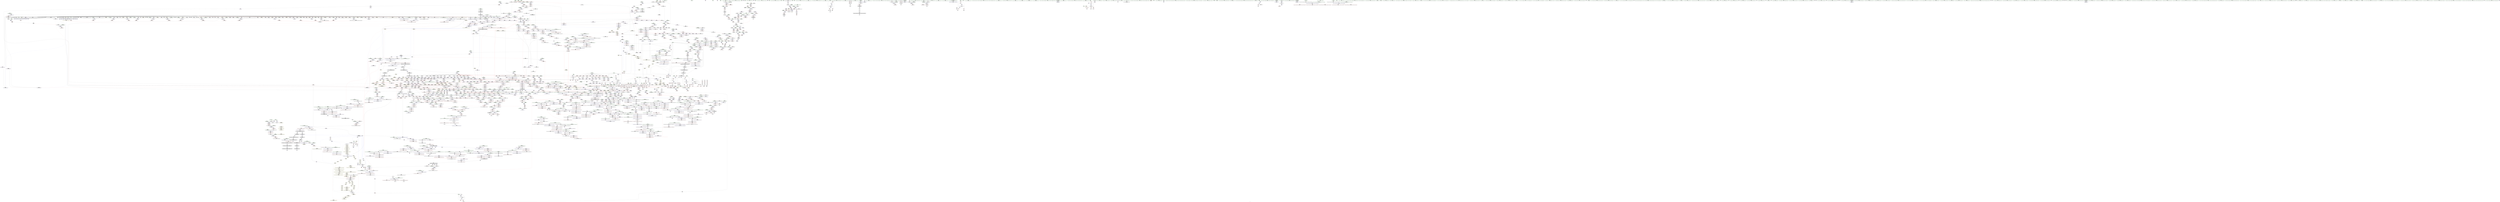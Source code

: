 digraph "SVFG" {
	label="SVFG";

	Node0x55a9ce140860 [shape=record,color=grey,label="{NodeID: 0\nNullPtr}"];
	Node0x55a9ce140860 -> Node0x55a9cea412a0[style=solid];
	Node0x55a9ce140860 -> Node0x55a9cea413a0[style=solid];
	Node0x55a9ce140860 -> Node0x55a9cea41470[style=solid];
	Node0x55a9ce140860 -> Node0x55a9cea41540[style=solid];
	Node0x55a9ce140860 -> Node0x55a9cea41610[style=solid];
	Node0x55a9ce140860 -> Node0x55a9cea416e0[style=solid];
	Node0x55a9ce140860 -> Node0x55a9cea417b0[style=solid];
	Node0x55a9ce140860 -> Node0x55a9cea41880[style=solid];
	Node0x55a9ce140860 -> Node0x55a9cea41950[style=solid];
	Node0x55a9ce140860 -> Node0x55a9cea41a20[style=solid];
	Node0x55a9ce140860 -> Node0x55a9cea41af0[style=solid];
	Node0x55a9ce140860 -> Node0x55a9cea41bc0[style=solid];
	Node0x55a9ce140860 -> Node0x55a9cea41c90[style=solid];
	Node0x55a9ce140860 -> Node0x55a9cea41d60[style=solid];
	Node0x55a9ce140860 -> Node0x55a9cea41e30[style=solid];
	Node0x55a9ce140860 -> Node0x55a9cea41f00[style=solid];
	Node0x55a9ce140860 -> Node0x55a9cea41fd0[style=solid];
	Node0x55a9ce140860 -> Node0x55a9cea420a0[style=solid];
	Node0x55a9ce140860 -> Node0x55a9cea42170[style=solid];
	Node0x55a9ce140860 -> Node0x55a9cea42240[style=solid];
	Node0x55a9ce140860 -> Node0x55a9cea42310[style=solid];
	Node0x55a9ce140860 -> Node0x55a9cea423e0[style=solid];
	Node0x55a9ce140860 -> Node0x55a9cea424b0[style=solid];
	Node0x55a9ce140860 -> Node0x55a9cea42580[style=solid];
	Node0x55a9ce140860 -> Node0x55a9cea42650[style=solid];
	Node0x55a9ce140860 -> Node0x55a9cea42720[style=solid];
	Node0x55a9ce140860 -> Node0x55a9cea427f0[style=solid];
	Node0x55a9ce140860 -> Node0x55a9cea428c0[style=solid];
	Node0x55a9ce140860 -> Node0x55a9cea42990[style=solid];
	Node0x55a9ce140860 -> Node0x55a9cea42a60[style=solid];
	Node0x55a9ce140860 -> Node0x55a9cea42b30[style=solid];
	Node0x55a9ce140860 -> Node0x55a9cea42c00[style=solid];
	Node0x55a9ce140860 -> Node0x55a9cea42cd0[style=solid];
	Node0x55a9ce140860 -> Node0x55a9cea42da0[style=solid];
	Node0x55a9ce140860 -> Node0x55a9cea42e70[style=solid];
	Node0x55a9ce140860 -> Node0x55a9cea42f40[style=solid];
	Node0x55a9ce140860 -> Node0x55a9cea43010[style=solid];
	Node0x55a9ce140860 -> Node0x55a9cea430e0[style=solid];
	Node0x55a9ce140860 -> Node0x55a9cea431b0[style=solid];
	Node0x55a9ce140860 -> Node0x55a9cea43280[style=solid];
	Node0x55a9ce140860 -> Node0x55a9cea43350[style=solid];
	Node0x55a9ce140860 -> Node0x55a9cea43420[style=solid];
	Node0x55a9ce140860 -> Node0x55a9cea434f0[style=solid];
	Node0x55a9ce140860 -> Node0x55a9cea435c0[style=solid];
	Node0x55a9ce140860 -> Node0x55a9cea43690[style=solid];
	Node0x55a9ce140860 -> Node0x55a9cea43760[style=solid];
	Node0x55a9ce140860 -> Node0x55a9cea43830[style=solid];
	Node0x55a9ce140860 -> Node0x55a9cea43900[style=solid];
	Node0x55a9ce140860 -> Node0x55a9cea439d0[style=solid];
	Node0x55a9ce140860 -> Node0x55a9cea43aa0[style=solid];
	Node0x55a9ce140860 -> Node0x55a9cea43b70[style=solid];
	Node0x55a9ce140860 -> Node0x55a9cea43c40[style=solid];
	Node0x55a9ce140860 -> Node0x55a9cea43d10[style=solid];
	Node0x55a9ce140860 -> Node0x55a9cea43de0[style=solid];
	Node0x55a9ce140860 -> Node0x55a9cea43eb0[style=solid];
	Node0x55a9ce140860 -> Node0x55a9cea43f80[style=solid];
	Node0x55a9ce140860 -> Node0x55a9cea44050[style=solid];
	Node0x55a9ce140860 -> Node0x55a9cea44120[style=solid];
	Node0x55a9ce140860 -> Node0x55a9cea441f0[style=solid];
	Node0x55a9ce140860 -> Node0x55a9cea442c0[style=solid];
	Node0x55a9ce140860 -> Node0x55a9cea44390[style=solid];
	Node0x55a9ce140860 -> Node0x55a9cea44460[style=solid];
	Node0x55a9ce140860 -> Node0x55a9cea44530[style=solid];
	Node0x55a9ce140860 -> Node0x55a9cea44600[style=solid];
	Node0x55a9ce140860 -> Node0x55a9cea446d0[style=solid];
	Node0x55a9ce140860 -> Node0x55a9cea447a0[style=solid];
	Node0x55a9ce140860 -> Node0x55a9cea44870[style=solid];
	Node0x55a9ce140860 -> Node0x55a9cea44940[style=solid];
	Node0x55a9ce140860 -> Node0x55a9cea44a10[style=solid];
	Node0x55a9ce140860 -> Node0x55a9cea44ae0[style=solid];
	Node0x55a9ce140860 -> Node0x55a9cea44bb0[style=solid];
	Node0x55a9ce140860 -> Node0x55a9cea44c80[style=solid];
	Node0x55a9ce140860 -> Node0x55a9cea44d50[style=solid];
	Node0x55a9ce140860 -> Node0x55a9cea44e20[style=solid];
	Node0x55a9ce140860 -> Node0x55a9cea44ef0[style=solid];
	Node0x55a9ce140860 -> Node0x55a9cea44fc0[style=solid];
	Node0x55a9ce140860 -> Node0x55a9cea45090[style=solid];
	Node0x55a9ce140860 -> Node0x55a9cea45160[style=solid];
	Node0x55a9ce140860 -> Node0x55a9cea45230[style=solid];
	Node0x55a9ce140860 -> Node0x55a9cea45300[style=solid];
	Node0x55a9ce140860 -> Node0x55a9cea453d0[style=solid];
	Node0x55a9ce140860 -> Node0x55a9cea454a0[style=solid];
	Node0x55a9ce140860 -> Node0x55a9cea51d70[style=solid];
	Node0x55a9ce140860 -> Node0x55a9cea592a0[style=solid];
	Node0x55a9ce140860 -> Node0x55a9cea59370[style=solid];
	Node0x55a9ce140860 -> Node0x55a9cea59440[style=solid];
	Node0x55a9ce140860 -> Node0x55a9cea9c390[style=solid];
	Node0x55a9ce140860 -> Node0x55a9cea9c460[style=solid];
	Node0x55a9ce140860 -> Node0x55a9cea9c530[style=solid];
	Node0x55a9ce140860 -> Node0x55a9cddb9fa0[style=solid];
	Node0x55a9ce140860 -> Node0x55a9ceadde30[style=solid];
	Node0x55a9ce140860 -> Node0x55a9cea80d10[style=solid];
	Node0x55a9ce140860 -> Node0x55a9cea81790[style=solid];
	Node0x55a9ce140860:s64 -> Node0x55a9cecbc310[style=solid,color=red];
	Node0x55a9ce140860:s64 -> Node0x55a9cecc6580[style=solid,color=red];
	Node0x55a9ceccc4d0 [shape=record,color=black,label="{NodeID: 4871\n3014 = PHI(3002, )\n2nd arg _ZNSt20__uninitialized_copyILb1EE13__uninit_copyIN9__gnu_cxx17__normal_iteratorIPKdSt6vectorIdSaIdEEEEPdEET0_T_SC_SB_ }"];
	Node0x55a9ceccc4d0 -> Node0x55a9ceaa2b90[style=solid];
	Node0x55a9cebc72b0 [shape=record,color=yellow,style=double,label="{NodeID: 3764\n52V_1 = ENCHI(MR_52V_0)\npts\{1644 \}\nFun[_ZSt14__copy_move_a2ILb0EN9__gnu_cxx17__normal_iteratorIPKdSt6vectorIdSaIdEEEENS1_IPdS6_EEET1_T0_SB_SA_]|{<s0>267}}"];
	Node0x55a9cebc72b0:s0 -> Node0x55a9cebc0e70[style=dashed,color=red];
	Node0x55a9cea4d320 [shape=record,color=red,label="{NodeID: 1550\n2878\<--2877\n\<--coerce.dive\n_ZNSt6vectorIdSaIdEE3endEv\n}"];
	Node0x55a9cea4d320 -> Node0x55a9cea37920[style=solid];
	Node0x55a9cea2b660 [shape=record,color=green,label="{NodeID: 443\n2867\<--2868\nretval\<--retval_field_insensitive\n_ZNSt6vectorIdSaIdEE3endEv\n|{|<s1>229}}"];
	Node0x55a9cea2b660 -> Node0x55a9cea641c0[style=solid];
	Node0x55a9cea2b660:s1 -> Node0x55a9ceccc730[style=solid,color=red];
	Node0x55a9cea7e310 [shape=record,color=grey,label="{NodeID: 3100\n575 = Binary(574, 214, )\n}"];
	Node0x55a9cea7e310 -> Node0x55a9cea54b20[style=solid];
	Node0x55a9ceaa2c60 [shape=record,color=blue, style = dotted,label="{NodeID: 1993\n3506\<--3508\noffset_0\<--dummyVal\n_ZNSt20__uninitialized_copyILb1EE13__uninit_copyIN9__gnu_cxx17__normal_iteratorIPKdSt6vectorIdSaIdEEEEPdEET0_T_SC_SB_\n}"];
	Node0x55a9ceaa2c60 -> Node0x55a9cea4de80[style=dashed];
	Node0x55a9cea3a910 [shape=record,color=purple,label="{NodeID: 886\n132\<--10\n\<--.str.1\nmain\n}"];
	Node0x55a9cecb95c0 [shape=record,color=black,label="{NodeID: 4650\n2840 = PHI(3288, )\n}"];
	Node0x55a9cecb95c0 -> Node0x55a9ceaa1810[style=solid];
	Node0x55a9cea71020 [shape=record,color=red,label="{NodeID: 1329\n1139\<--1138\n\<--_M_start53\n_ZNSt6vectorIdSaIdEEaSERKS1_\n}"];
	Node0x55a9cea71020 -> Node0x55a9cea687a0[style=solid];
	Node0x55a9cea23750 [shape=record,color=green,label="{NodeID: 222\n1500\<--1501\n_ZNSaIdEC2ERKS_\<--_ZNSaIdEC2ERKS__field_insensitive\n}"];
	Node0x55a9cea58810 [shape=record,color=blue,label="{NodeID: 1772\n1386\<--1383\nthis.addr\<--this\n_ZNSt12_Vector_baseIdSaIdEEC2EmRKS0_\n}"];
	Node0x55a9cea58810 -> Node0x55a9cea72c90[style=dashed];
	Node0x55a9cea47410 [shape=record,color=black,label="{NodeID: 665\n501\<--500\nconv168\<--\nmain\n}"];
	Node0x55a9cea47410 -> Node0x55a9cea7c690[style=solid];
	Node0x55a9cea65c90 [shape=record,color=purple,label="{NodeID: 1108\n3087\<--3059\ncoerce.dive11\<--agg.tmp5\n_ZSt4copyIN9__gnu_cxx17__normal_iteratorIPKdSt6vectorIdSaIdEEEEPdET0_T_SA_S9_\n}"];
	Node0x55a9cea65c90 -> Node0x55a9cea4e360[style=solid];
	Node0x55a9ce1408f0 [shape=record,color=green,label="{NodeID: 1\n7\<--1\n__dso_handle\<--dummyObj\nGlob }"];
	Node0x55a9ceccc5e0 [shape=record,color=black,label="{NodeID: 4872\n2734 = PHI(1021, 1095, )\n0th arg _ZNKSt6vectorIdSaIdEE3endEv }"];
	Node0x55a9ceccc5e0 -> Node0x55a9ceaa0be0[style=solid];
	Node0x55a9cea4d3f0 [shape=record,color=red,label="{NodeID: 1551\n2893\<--2884\n\<--__first.addr\n_ZSt4copyIPdS0_ET0_T_S2_S1_\n|{<s0>230}}"];
	Node0x55a9cea4d3f0:s0 -> Node0x55a9cecba660[style=solid,color=red];
	Node0x55a9cea2b730 [shape=record,color=green,label="{NodeID: 444\n2869\<--2870\nthis.addr\<--this.addr_field_insensitive\n_ZNSt6vectorIdSaIdEE3endEv\n}"];
	Node0x55a9cea2b730 -> Node0x55a9cea4d250[style=solid];
	Node0x55a9cea2b730 -> Node0x55a9ceaa19b0[style=solid];
	Node0x55a9cea7e490 [shape=record,color=grey,label="{NodeID: 3101\n570 = Binary(569, 214, )\n}"];
	Node0x55a9cea7e490 -> Node0x55a9cea54a50[style=solid];
	Node0x55a9ceaa2d30 [shape=record,color=blue, style = dotted,label="{NodeID: 1994\n3509\<--3511\noffset_0\<--dummyVal\n_ZNSt20__uninitialized_copyILb1EE13__uninit_copyIN9__gnu_cxx17__normal_iteratorIPKdSt6vectorIdSaIdEEEEPdEET0_T_SC_SB_\n}"];
	Node0x55a9ceaa2d30 -> Node0x55a9cea4df50[style=dashed];
	Node0x55a9cea3a9e0 [shape=record,color=purple,label="{NodeID: 887\n137\<--13\n\<--.str.2\nmain\n}"];
	Node0x55a9cecb9700 [shape=record,color=black,label="{NodeID: 4651\n2894 = PHI(3397, )\n|{<s0>232}}"];
	Node0x55a9cecb9700:s0 -> Node0x55a9cecbf800[style=solid,color=red];
	Node0x55a9cea710f0 [shape=record,color=red,label="{NodeID: 1330\n1145\<--1144\n\<--_M_start57\n_ZNSt6vectorIdSaIdEEaSERKS1_\n|{<s0>122}}"];
	Node0x55a9cea710f0:s0 -> Node0x55a9cecc20d0[style=solid,color=red];
	Node0x55a9cea23850 [shape=record,color=green,label="{NodeID: 223\n1512\<--1513\nthis.addr\<--this.addr_field_insensitive\n_ZNSt12_Vector_baseIdSaIdEE17_M_create_storageEm\n}"];
	Node0x55a9cea23850 -> Node0x55a9cea738c0[style=solid];
	Node0x55a9cea23850 -> Node0x55a9cea59510[style=solid];
	Node0x55a9cea588e0 [shape=record,color=blue,label="{NodeID: 1773\n1388\<--1384\n__n.addr\<--__n\n_ZNSt12_Vector_baseIdSaIdEEC2EmRKS0_\n}"];
	Node0x55a9cea588e0 -> Node0x55a9cea72d60[style=dashed];
	Node0x55a9cea474e0 [shape=record,color=black,label="{NodeID: 666\n510\<--509\nconv174\<--sub173\nmain\n|{<s0>58}}"];
	Node0x55a9cea474e0:s0 -> Node0x55a9cecbbef0[style=solid,color=red];
	Node0x55a9cea65d60 [shape=record,color=purple,label="{NodeID: 1109\n3079\<--3061\ncoerce.dive7\<--agg.tmp6\n_ZSt4copyIN9__gnu_cxx17__normal_iteratorIPKdSt6vectorIdSaIdEEEEPdET0_T_SA_S9_\n}"];
	Node0x55a9cea65d60 -> Node0x55a9cea4e1c0[style=solid];
	Node0x55a9ce9abc60 [shape=record,color=green,label="{NodeID: 2\n8\<--1\n.str\<--dummyObj\nGlob }"];
	Node0x55a9ceccc730 [shape=record,color=black,label="{NodeID: 4873\n3352 = PHI(2850, 2867, 3292, )\n0th arg _ZN9__gnu_cxx17__normal_iteratorIPdSt6vectorIdSaIdEEEC2ERKS1_ }"];
	Node0x55a9ceccc730 -> Node0x55a9ceaa5020[style=solid];
	Node0x55a9cebc74a0 [shape=record,color=yellow,style=double,label="{NodeID: 3766\n787V_1 = ENCHI(MR_787V_0)\npts\{32930000 \}\nFun[_ZSt14__copy_move_a2ILb0EN9__gnu_cxx17__normal_iteratorIPKdSt6vectorIdSaIdEEEENS1_IPdS6_EEET1_T0_SB_SA_]|{<s0>268}}"];
	Node0x55a9cebc74a0:s0 -> Node0x55a9ceaa51c0[style=dashed,color=red];
	Node0x55a9cea4d4c0 [shape=record,color=red,label="{NodeID: 1552\n2897\<--2886\n\<--__last.addr\n_ZSt4copyIPdS0_ET0_T_S2_S1_\n|{<s0>231}}"];
	Node0x55a9cea4d4c0:s0 -> Node0x55a9cecba660[style=solid,color=red];
	Node0x55a9cea2b800 [shape=record,color=green,label="{NodeID: 445\n2884\<--2885\n__first.addr\<--__first.addr_field_insensitive\n_ZSt4copyIPdS0_ET0_T_S2_S1_\n}"];
	Node0x55a9cea2b800 -> Node0x55a9cea4d3f0[style=solid];
	Node0x55a9cea2b800 -> Node0x55a9ceaa1a80[style=solid];
	Node0x55a9cea7e610 [shape=record,color=grey,label="{NodeID: 3102\n566 = Binary(565, 561, )\n}"];
	Node0x55a9cea7e610 -> Node0x55a9cea54980[style=solid];
	Node0x55a9ceaa2e00 [shape=record,color=blue,label="{NodeID: 1995\n3063\<--3046\ncoerce.dive\<--__first.coerce\n_ZSt4copyIN9__gnu_cxx17__normal_iteratorIPKdSt6vectorIdSaIdEEEEPdET0_T_SA_S9_\n}"];
	Node0x55a9ceaa2e00 -> Node0x55a9cea51280[style=dashed];
	Node0x55a9cea3aab0 [shape=record,color=purple,label="{NodeID: 888\n138\<--15\n\<--.str.3\nmain\n}"];
	Node0x55a9cecb9840 [shape=record,color=black,label="{NodeID: 4652\n2898 = PHI(3397, )\n|{<s0>232}}"];
	Node0x55a9cecb9840:s0 -> Node0x55a9cecbf940[style=solid,color=red];
	Node0x55a9ceb67ce0 [shape=record,color=yellow,style=double,label="{NodeID: 3545\n54V_1 = ENCHI(MR_54V_0)\npts\{2233 \}\nFun[_ZSt6fill_nIPimiET_S1_T0_RKT1_]|{<s0>195}}"];
	Node0x55a9ceb67ce0:s0 -> Node0x55a9ceb75b70[style=dashed,color=red];
	Node0x55a9cea711c0 [shape=record,color=red,label="{NodeID: 1331\n1153\<--1152\n\<--_M_start60\n_ZNSt6vectorIdSaIdEEaSERKS1_\n}"];
	Node0x55a9cea711c0 -> Node0x55a9cea68870[style=solid];
	Node0x55a9cea23920 [shape=record,color=green,label="{NodeID: 224\n1514\<--1515\n__n.addr\<--__n.addr_field_insensitive\n_ZNSt12_Vector_baseIdSaIdEE17_M_create_storageEm\n}"];
	Node0x55a9cea23920 -> Node0x55a9cea73990[style=solid];
	Node0x55a9cea23920 -> Node0x55a9cea73a60[style=solid];
	Node0x55a9cea23920 -> Node0x55a9cea595e0[style=solid];
	Node0x55a9cea589b0 [shape=record,color=blue,label="{NodeID: 1774\n1390\<--1385\n__a.addr\<--__a\n_ZNSt12_Vector_baseIdSaIdEEC2EmRKS0_\n}"];
	Node0x55a9cea589b0 -> Node0x55a9cea72e30[style=dashed];
	Node0x55a9cea475b0 [shape=record,color=black,label="{NodeID: 667\n539\<--538\nconv177\<--\nmain\n}"];
	Node0x55a9cea65e30 [shape=record,color=purple,label="{NodeID: 1110\n3512\<--3068\noffset_0\<--\n}"];
	Node0x55a9cea65e30 -> Node0x55a9ceaa3070[style=solid];
	Node0x55a9ce9b2e60 [shape=record,color=green,label="{NodeID: 3\n10\<--1\n.str.1\<--dummyObj\nGlob }"];
	Node0x55a9ceccc8c0 [shape=record,color=black,label="{NodeID: 4874\n3353 = PHI(2858, 2875, 3300, )\n1st arg _ZN9__gnu_cxx17__normal_iteratorIPdSt6vectorIdSaIdEEEC2ERKS1_ }"];
	Node0x55a9ceccc8c0 -> Node0x55a9ceaa50f0[style=solid];
	Node0x55a9cea4d590 [shape=record,color=red,label="{NodeID: 1553\n2899\<--2888\n\<--__result.addr\n_ZSt4copyIPdS0_ET0_T_S2_S1_\n|{<s0>232}}"];
	Node0x55a9cea4d590:s0 -> Node0x55a9cecbfa80[style=solid,color=red];
	Node0x55a9cea2b8d0 [shape=record,color=green,label="{NodeID: 446\n2886\<--2887\n__last.addr\<--__last.addr_field_insensitive\n_ZSt4copyIPdS0_ET0_T_S2_S1_\n}"];
	Node0x55a9cea2b8d0 -> Node0x55a9cea4d4c0[style=solid];
	Node0x55a9cea2b8d0 -> Node0x55a9ceaa1b50[style=solid];
	Node0x55a9cea7e790 [shape=record,color=grey,label="{NodeID: 3103\n1321 = Binary(1320, 1322, )\n}"];
	Node0x55a9cea7e790 -> Node0x55a9cea4a5a0[style=solid];
	Node0x55a9ceaa2ed0 [shape=record,color=blue,label="{NodeID: 1996\n3065\<--3047\ncoerce.dive1\<--__last.coerce\n_ZSt4copyIN9__gnu_cxx17__normal_iteratorIPKdSt6vectorIdSaIdEEEEPdET0_T_SA_S9_\n}"];
	Node0x55a9ceaa2ed0 -> Node0x55a9cea51350[style=dashed];
	Node0x55a9cea3ab80 [shape=record,color=purple,label="{NodeID: 889\n287\<--22\n\<--.str.4\nmain\n}"];
	Node0x55a9cecb9980 [shape=record,color=black,label="{NodeID: 4653\n2900 = PHI(3374, )\n}"];
	Node0x55a9cecb9980 -> Node0x55a9cea379f0[style=solid];
	Node0x55a9ceb67df0 [shape=record,color=yellow,style=double,label="{NodeID: 3546\n279V_1 = ENCHI(MR_279V_0)\npts\{2298 \}\nFun[_ZSt6fill_nIPimiET_S1_T0_RKT1_]|{<s0>195}}"];
	Node0x55a9ceb67df0:s0 -> Node0x55a9cebaa8e0[style=dashed,color=red];
	Node0x55a9cea71290 [shape=record,color=red,label="{NodeID: 1332\n1160\<--1159\n\<--_M_finish64\n_ZNSt6vectorIdSaIdEEaSERKS1_\n|{<s0>125}}"];
	Node0x55a9cea71290:s0 -> Node0x55a9cecbd0b0[style=solid,color=red];
	Node0x55a9cea239f0 [shape=record,color=green,label="{NodeID: 225\n1521\<--1522\n_ZNSt12_Vector_baseIdSaIdEE11_M_allocateEm\<--_ZNSt12_Vector_baseIdSaIdEE11_M_allocateEm_field_insensitive\n}"];
	Node0x55a9cea58a80 [shape=record,color=blue,label="{NodeID: 1775\n1392\<--1411\nexn.slot\<--\n_ZNSt12_Vector_baseIdSaIdEEC2EmRKS0_\n}"];
	Node0x55a9cea58a80 -> Node0x55a9cea72f00[style=dashed];
	Node0x55a9cea47680 [shape=record,color=black,label="{NodeID: 668\n542\<--541\nconv180\<--\nmain\n}"];
	Node0x55a9cea47680 -> Node0x55a9cea7d290[style=solid];
	Node0x55a9cea65f00 [shape=record,color=purple,label="{NodeID: 1111\n3513\<--3069\noffset_0\<--\n}"];
	Node0x55a9cea65f00 -> Node0x55a9cea51280[style=solid];
	Node0x55a9ce9dce40 [shape=record,color=green,label="{NodeID: 4\n12\<--1\nstdin\<--dummyObj\nGlob }"];
	Node0x55a9ceccca50 [shape=record,color=black,label="{NodeID: 4875\n1957 = PHI(850, )\n0th arg _ZN9__gnu_cxx13new_allocatorIiEC2Ev }"];
	Node0x55a9ceccca50 -> Node0x55a9cea5c6a0[style=solid];
	Node0x55a9cea4d660 [shape=record,color=red,label="{NodeID: 1554\n2921\<--2909\n\<--__first.addr\n_ZSt22__uninitialized_copy_aIPdS0_dET0_T_S2_S1_RSaIT1_E\n|{<s0>233}}"];
	Node0x55a9cea4d660:s0 -> Node0x55a9cecc3070[style=solid,color=red];
	Node0x55a9cea2b9a0 [shape=record,color=green,label="{NodeID: 447\n2888\<--2889\n__result.addr\<--__result.addr_field_insensitive\n_ZSt4copyIPdS0_ET0_T_S2_S1_\n}"];
	Node0x55a9cea2b9a0 -> Node0x55a9cea4d590[style=solid];
	Node0x55a9cea2b9a0 -> Node0x55a9ceaa1c20[style=solid];
	Node0x55a9cea7e910 [shape=record,color=grey,label="{NodeID: 3104\n3210 = Binary(1067, 3209, )\n}"];
	Node0x55a9ceaa2fa0 [shape=record,color=blue,label="{NodeID: 1997\n3053\<--3048\n__result.addr\<--__result\n_ZSt4copyIN9__gnu_cxx17__normal_iteratorIPKdSt6vectorIdSaIdEEEEPdET0_T_SA_S9_\n}"];
	Node0x55a9ceaa2fa0 -> Node0x55a9cea4e020[style=dashed];
	Node0x55a9cea3ac50 [shape=record,color=purple,label="{NodeID: 890\n594\<--22\n\<--.str.4\nmain\n}"];
	Node0x55a9cecb9ac0 [shape=record,color=black,label="{NodeID: 4654\n2924 = PHI(3425, )\n}"];
	Node0x55a9cecb9ac0 -> Node0x55a9cea37ac0[style=solid];
	Node0x55a9cea71360 [shape=record,color=red,label="{NodeID: 1333\n1164\<--1163\n\<--_M_finish66\n_ZNSt6vectorIdSaIdEEaSERKS1_\n|{<s0>125}}"];
	Node0x55a9cea71360:s0 -> Node0x55a9cecbd1c0[style=solid,color=red];
	Node0x55a9cea23af0 [shape=record,color=green,label="{NodeID: 226\n1543\<--1544\nthis.addr\<--this.addr_field_insensitive\n_ZNSt12_Vector_baseIdSaIdEE12_Vector_implD2Ev\n}"];
	Node0x55a9cea23af0 -> Node0x55a9cea73cd0[style=solid];
	Node0x55a9cea23af0 -> Node0x55a9cea59920[style=solid];
	Node0x55a9cea58b50 [shape=record,color=blue,label="{NodeID: 1776\n1394\<--1413\nehselector.slot\<--\n_ZNSt12_Vector_baseIdSaIdEEC2EmRKS0_\n}"];
	Node0x55a9cea58b50 -> Node0x55a9cea72fd0[style=dashed];
	Node0x55a9cea47750 [shape=record,color=black,label="{NodeID: 669\n554\<--553\nconv187\<--\nmain\n|{<s0>63}}"];
	Node0x55a9cea47750:s0 -> Node0x55a9cecc28b0[style=solid,color=red];
	Node0x55a9cea65fd0 [shape=record,color=purple,label="{NodeID: 1112\n3515\<--3076\noffset_0\<--\n}"];
	Node0x55a9cea65fd0 -> Node0x55a9ceaa3210[style=solid];
	Node0x55a9ce9dced0 [shape=record,color=green,label="{NodeID: 5\n13\<--1\n.str.2\<--dummyObj\nGlob }"];
	Node0x55a9cecccb60 [shape=record,color=black,label="{NodeID: 4876\n3289 = PHI(2835, )\n0th arg _ZSt14__copy_move_a2ILb0EN9__gnu_cxx17__normal_iteratorIPKdSt6vectorIdSaIdEEEENS1_IPdS6_EEET1_T0_SB_SA_ }"];
	Node0x55a9cecccb60 -> Node0x55a9ceaa49a0[style=solid];
	Node0x55a9cea4d730 [shape=record,color=red,label="{NodeID: 1555\n2922\<--2911\n\<--__last.addr\n_ZSt22__uninitialized_copy_aIPdS0_dET0_T_S2_S1_RSaIT1_E\n|{<s0>233}}"];
	Node0x55a9cea4d730:s0 -> Node0x55a9cecc3180[style=solid,color=red];
	Node0x55a9cea2ba70 [shape=record,color=green,label="{NodeID: 448\n2895\<--2896\n_ZSt12__miter_baseIPdET_S1_\<--_ZSt12__miter_baseIPdET_S1__field_insensitive\n}"];
	Node0x55a9cea7ea90 [shape=record,color=grey,label="{NodeID: 3105\n3200 = Binary(3199, 1067, )\n}"];
	Node0x55a9cea7ea90 -> Node0x55a9ceaa3fe0[style=solid];
	Node0x55a9ceaa3070 [shape=record,color=blue, style = dotted,label="{NodeID: 1998\n3512\<--3514\noffset_0\<--dummyVal\n_ZSt4copyIN9__gnu_cxx17__normal_iteratorIPKdSt6vectorIdSaIdEEEEPdET0_T_SA_S9_\n}"];
	Node0x55a9ceaa3070 -> Node0x55a9cea4e0f0[style=dashed];
	Node0x55a9cea3ad20 [shape=record,color=purple,label="{NodeID: 891\n296\<--24\n\<--.str.5\nmain\n}"];
	Node0x55a9cecb9c00 [shape=record,color=black,label="{NodeID: 4655\n2962 = PHI(2974, )\n}"];
	Node0x55a9cecb9c00 -> Node0x55a9cea37ed0[style=solid];
	Node0x55a9cea71430 [shape=record,color=red,label="{NodeID: 1334\n1175\<--1174\n\<--_M_start71\n_ZNSt6vectorIdSaIdEEaSERKS1_\n}"];
	Node0x55a9cea71430 -> Node0x55a9cea68940[style=solid];
	Node0x55a9cea23bc0 [shape=record,color=green,label="{NodeID: 227\n1553\<--1554\nthis.addr\<--this.addr_field_insensitive\n_ZNSaIdEC2ERKS_\n}"];
	Node0x55a9cea23bc0 -> Node0x55a9cea73da0[style=solid];
	Node0x55a9cea23bc0 -> Node0x55a9cea599f0[style=solid];
	Node0x55a9cea58c20 [shape=record,color=blue,label="{NodeID: 1777\n1427\<--1425\nthis.addr\<--this\n_ZNSt6vectorIdSaIdEE21_M_default_initializeEm\n}"];
	Node0x55a9cea58c20 -> Node0x55a9cea730a0[style=dashed];
	Node0x55a9cea47820 [shape=record,color=black,label="{NodeID: 670\n558\<--557\nconv189\<--\nmain\n|{<s0>64}}"];
	Node0x55a9cea47820:s0 -> Node0x55a9cecc28b0[style=solid,color=red];
	Node0x55a9cea660a0 [shape=record,color=purple,label="{NodeID: 1113\n3516\<--3077\noffset_0\<--\n}"];
	Node0x55a9cea660a0 -> Node0x55a9cea51350[style=solid];
	Node0x55a9ce9dd590 [shape=record,color=green,label="{NodeID: 6\n15\<--1\n.str.3\<--dummyObj\nGlob }"];
	Node0x55a9cecccc70 [shape=record,color=black,label="{NodeID: 4877\n3290 = PHI(2837, )\n1st arg _ZSt14__copy_move_a2ILb0EN9__gnu_cxx17__normal_iteratorIPKdSt6vectorIdSaIdEEEENS1_IPdS6_EEET1_T0_SB_SA_ }"];
	Node0x55a9cecccc70 -> Node0x55a9ceaa4a70[style=solid];
	Node0x55a9cea4d800 [shape=record,color=red,label="{NodeID: 1556\n2923\<--2913\n\<--__result.addr\n_ZSt22__uninitialized_copy_aIPdS0_dET0_T_S2_S1_RSaIT1_E\n|{<s0>233}}"];
	Node0x55a9cea4d800:s0 -> Node0x55a9cecc3290[style=solid,color=red];
	Node0x55a9cea2bb70 [shape=record,color=green,label="{NodeID: 449\n2901\<--2902\n_ZSt14__copy_move_a2ILb0EPdS0_ET1_T0_S2_S1_\<--_ZSt14__copy_move_a2ILb0EPdS0_ET1_T0_S2_S1__field_insensitive\n}"];
	Node0x55a9cea7ec10 [shape=record,color=grey,label="{NodeID: 3106\n3199 = Binary(3197, 3198, )\n}"];
	Node0x55a9cea7ec10 -> Node0x55a9cea7ea90[style=solid];
	Node0x55a9ceaa3140 [shape=record,color=blue,label="{NodeID: 1999\n3074\<--3073\ncoerce.dive4\<--call\n_ZSt4copyIN9__gnu_cxx17__normal_iteratorIPKdSt6vectorIdSaIdEEEEPdET0_T_SA_S9_\n}"];
	Node0x55a9ceaa3140 -> Node0x55a9cea4e290[style=dashed];
	Node0x55a9cea3adf0 [shape=record,color=purple,label="{NodeID: 892\n599\<--24\n\<--.str.5\nmain\n}"];
	Node0x55a9cecb9d40 [shape=record,color=black,label="{NodeID: 4656\n3007 = PHI(3011, )\n}"];
	Node0x55a9cecb9d40 -> Node0x55a9cea382e0[style=solid];
	Node0x55a9cea71500 [shape=record,color=red,label="{NodeID: 1335\n1193\<--1186\nthis1\<--this.addr\n_ZNSt6vectorIdSaIdEED2Ev\n}"];
	Node0x55a9cea71500 -> Node0x55a9cea49be0[style=solid];
	Node0x55a9cea71500 -> Node0x55a9cea49cb0[style=solid];
	Node0x55a9cea71500 -> Node0x55a9cea49d80[style=solid];
	Node0x55a9cea71500 -> Node0x55a9cea49e50[style=solid];
	Node0x55a9cea71500 -> Node0x55a9cea49f20[style=solid];
	Node0x55a9cea23c90 [shape=record,color=green,label="{NodeID: 228\n1555\<--1556\n__a.addr\<--__a.addr_field_insensitive\n_ZNSaIdEC2ERKS_\n}"];
	Node0x55a9cea23c90 -> Node0x55a9cea73e70[style=solid];
	Node0x55a9cea23c90 -> Node0x55a9cea59ac0[style=solid];
	Node0x55a9cea58cf0 [shape=record,color=blue,label="{NodeID: 1778\n1429\<--1426\n__n.addr\<--__n\n_ZNSt6vectorIdSaIdEE21_M_default_initializeEm\n}"];
	Node0x55a9cea58cf0 -> Node0x55a9cea73170[style=dashed];
	Node0x55a9cea478f0 [shape=record,color=black,label="{NodeID: 671\n563\<--562\nconv191\<--\nmain\n|{<s0>65}}"];
	Node0x55a9cea478f0:s0 -> Node0x55a9cecc28b0[style=solid,color=red];
	Node0x55a9cea66170 [shape=record,color=purple,label="{NodeID: 1114\n3107\<--3097\ncoerce.dive\<--__first\n_ZSt14__copy_move_a2ILb0EN9__gnu_cxx17__normal_iteratorIPKdSt6vectorIdSaIdEEEEPdET1_T0_SA_S9_\n}"];
	Node0x55a9cea66170 -> Node0x55a9ceaa33b0[style=solid];
	Node0x55a9ce9dd620 [shape=record,color=green,label="{NodeID: 7\n17\<--1\nstdout\<--dummyObj\nGlob }"];
	Node0x55a9cecccd80 [shape=record,color=black,label="{NodeID: 4878\n3291 = PHI(2839, )\n2nd arg _ZSt14__copy_move_a2ILb0EN9__gnu_cxx17__normal_iteratorIPKdSt6vectorIdSaIdEEEENS1_IPdS6_EEET1_T0_SB_SA_ }"];
	Node0x55a9cecccd80 -> Node0x55a9ceaa4b40[style=solid];
	Node0x55a9cea4d8d0 [shape=record,color=red,label="{NodeID: 1557\n2957\<--2937\n\<--__result.addr\n_ZSt22__uninitialized_copy_aIN9__gnu_cxx17__normal_iteratorIPKdSt6vectorIdSaIdEEEEPddET0_T_SA_S9_RSaIT1_E\n|{<s0>236}}"];
	Node0x55a9cea4d8d0:s0 -> Node0x55a9cecc3a00[style=solid,color=red];
	Node0x55a9cea2bc70 [shape=record,color=green,label="{NodeID: 450\n2909\<--2910\n__first.addr\<--__first.addr_field_insensitive\n_ZSt22__uninitialized_copy_aIPdS0_dET0_T_S2_S1_RSaIT1_E\n}"];
	Node0x55a9cea2bc70 -> Node0x55a9cea4d660[style=solid];
	Node0x55a9cea2bc70 -> Node0x55a9ceaa1cf0[style=solid];
	Node0x55a9cea7ed90 [shape=record,color=grey,label="{NodeID: 3107\n2231 = Binary(2230, 2060, )\n}"];
	Node0x55a9ceaa3210 [shape=record,color=blue, style = dotted,label="{NodeID: 2000\n3515\<--3517\noffset_0\<--dummyVal\n_ZSt4copyIN9__gnu_cxx17__normal_iteratorIPKdSt6vectorIdSaIdEEEEPdET0_T_SA_S9_\n}"];
	Node0x55a9ceaa3210 -> Node0x55a9cea4e1c0[style=dashed];
	Node0x55a9cea3aec0 [shape=record,color=purple,label="{NodeID: 893\n3470\<--26\nllvm.global_ctors_0\<--llvm.global_ctors\nGlob }"];
	Node0x55a9cea3aec0 -> Node0x55a9cea51b70[style=solid];
	Node0x55a9cecb9e80 [shape=record,color=black,label="{NodeID: 4657\n3041 = PHI(3045, )\n}"];
	Node0x55a9cecb9e80 -> Node0x55a9cea386f0[style=solid];
	Node0x55a9ceb68170 [shape=record,color=yellow,style=double,label="{NodeID: 3550\n52V_1 = ENCHI(MR_52V_0)\npts\{1644 \}\nFun[_ZSt6fill_nIPdmdET_S1_T0_RKT1_]|{<s0>164}}"];
	Node0x55a9ceb68170:s0 -> Node0x55a9ceb84670[style=dashed,color=red];
	Node0x55a9cea715d0 [shape=record,color=red,label="{NodeID: 1336\n1216\<--1188\nexn\<--exn.slot\n_ZNSt6vectorIdSaIdEED2Ev\n|{<s0>130}}"];
	Node0x55a9cea715d0:s0 -> Node0x55a9cecbc970[style=solid,color=red];
	Node0x55a9cea2c420 [shape=record,color=green,label="{NodeID: 229\n1564\<--1565\n_ZN9__gnu_cxx13new_allocatorIdEC2ERKS1_\<--_ZN9__gnu_cxx13new_allocatorIdEC2ERKS1__field_insensitive\n}"];
	Node0x55a9cea58dc0 [shape=record,color=blue,label="{NodeID: 1779\n1446\<--1441\n_M_finish\<--call2\n_ZNSt6vectorIdSaIdEE21_M_default_initializeEm\n|{<s0>87}}"];
	Node0x55a9cea58dc0:s0 -> Node0x55a9cebf58b0[style=dashed,color=blue];
	Node0x55a9cea479c0 [shape=record,color=black,label="{NodeID: 672\n582\<--581\nconv202\<--\nmain\n|{<s0>67}}"];
	Node0x55a9cea479c0:s0 -> Node0x55a9cecc28b0[style=solid,color=red];
	Node0x55a9cea66240 [shape=record,color=purple,label="{NodeID: 1115\n3109\<--3099\ncoerce.dive1\<--__last\n_ZSt14__copy_move_a2ILb0EN9__gnu_cxx17__normal_iteratorIPKdSt6vectorIdSaIdEEEEPdET1_T0_SA_S9_\n}"];
	Node0x55a9cea66240 -> Node0x55a9ceaa3480[style=solid];
	Node0x55a9ce9dd6b0 [shape=record,color=green,label="{NodeID: 8\n18\<--1\n_ZSt4cout\<--dummyObj\nGlob }"];
	Node0x55a9ceccce90 [shape=record,color=black,label="{NodeID: 4879\n2462 = PHI(2455, )\n0th arg _ZSt8_DestroyIPiEvT_S1_ }"];
	Node0x55a9ceccce90 -> Node0x55a9cea9f040[style=solid];
	Node0x55a9cea4d9a0 [shape=record,color=red,label="{NodeID: 1558\n2959\<--2958\n\<--coerce.dive3\n_ZSt22__uninitialized_copy_aIN9__gnu_cxx17__normal_iteratorIPKdSt6vectorIdSaIdEEEEPddET0_T_SA_S9_RSaIT1_E\n|{<s0>236}}"];
	Node0x55a9cea4d9a0:s0 -> Node0x55a9cecc37e0[style=solid,color=red];
	Node0x55a9cea2bd40 [shape=record,color=green,label="{NodeID: 451\n2911\<--2912\n__last.addr\<--__last.addr_field_insensitive\n_ZSt22__uninitialized_copy_aIPdS0_dET0_T_S2_S1_RSaIT1_E\n}"];
	Node0x55a9cea2bd40 -> Node0x55a9cea4d730[style=solid];
	Node0x55a9cea2bd40 -> Node0x55a9ceaa1dc0[style=solid];
	Node0x55a9cea7ef10 [shape=record,color=grey,label="{NodeID: 3108\n1642 = Binary(1641, 1067, )\n}"];
	Node0x55a9ceaa32e0 [shape=record,color=blue,label="{NodeID: 2001\n3082\<--3081\ncoerce.dive9\<--call8\n_ZSt4copyIN9__gnu_cxx17__normal_iteratorIPKdSt6vectorIdSaIdEEEEPdET0_T_SA_S9_\n}"];
	Node0x55a9ceaa32e0 -> Node0x55a9cea4e360[style=dashed];
	Node0x55a9cea3afc0 [shape=record,color=purple,label="{NodeID: 894\n3471\<--26\nllvm.global_ctors_1\<--llvm.global_ctors\nGlob }"];
	Node0x55a9cea3afc0 -> Node0x55a9cea51c70[style=solid];
	Node0x55a9cecb9fc0 [shape=record,color=black,label="{NodeID: 4658\n3073 = PHI(3132, )\n}"];
	Node0x55a9cecb9fc0 -> Node0x55a9ceaa3140[style=solid];
	Node0x55a9cea716a0 [shape=record,color=red,label="{NodeID: 1337\n1197\<--1196\n\<--_M_start\n_ZNSt6vectorIdSaIdEED2Ev\n|{<s0>127}}"];
	Node0x55a9cea716a0:s0 -> Node0x55a9cecc19e0[style=solid,color=red];
	Node0x55a9cea2c4f0 [shape=record,color=green,label="{NodeID: 230\n1570\<--1571\nthis.addr\<--this.addr_field_insensitive\n_ZN9__gnu_cxx13new_allocatorIdEC2ERKS1_\n}"];
	Node0x55a9cea2c4f0 -> Node0x55a9cea73f40[style=solid];
	Node0x55a9cea2c4f0 -> Node0x55a9cea59b90[style=solid];
	Node0x55a9cea58e90 [shape=record,color=blue,label="{NodeID: 1780\n1451\<--1450\nthis.addr\<--this\n_ZNSt12_Vector_baseIdSaIdEED2Ev\n}"];
	Node0x55a9cea58e90 -> Node0x55a9cea73310[style=dashed];
	Node0x55a9cea47a90 [shape=record,color=black,label="{NodeID: 673\n602\<--601\nconv216\<--\nmain\n}"];
	Node0x55a9cea47a90 -> Node0x55a9cea7dd10[style=solid];
	Node0x55a9cea66310 [shape=record,color=purple,label="{NodeID: 1116\n3115\<--3103\ncoerce.dive2\<--agg.tmp\n_ZSt14__copy_move_a2ILb0EN9__gnu_cxx17__normal_iteratorIPKdSt6vectorIdSaIdEEEEPdET1_T0_SA_S9_\n}"];
	Node0x55a9cea66310 -> Node0x55a9cea4e500[style=solid];
	Node0x55a9ce9dd740 [shape=record,color=green,label="{NodeID: 9\n21\<--1\n_ZSt3cin\<--dummyObj\nGlob }"];
	Node0x55a9cecccfa0 [shape=record,color=black,label="{NodeID: 4880\n2463 = PHI(2456, )\n1st arg _ZSt8_DestroyIPiEvT_S1_ }"];
	Node0x55a9cecccfa0 -> Node0x55a9cea9f110[style=solid];
	Node0x55a9cea4da70 [shape=record,color=red,label="{NodeID: 1559\n2961\<--2960\n\<--coerce.dive4\n_ZSt22__uninitialized_copy_aIN9__gnu_cxx17__normal_iteratorIPKdSt6vectorIdSaIdEEEEPddET0_T_SA_S9_RSaIT1_E\n|{<s0>236}}"];
	Node0x55a9cea4da70:s0 -> Node0x55a9cecc38f0[style=solid,color=red];
	Node0x55a9cea2be10 [shape=record,color=green,label="{NodeID: 452\n2913\<--2914\n__result.addr\<--__result.addr_field_insensitive\n_ZSt22__uninitialized_copy_aIPdS0_dET0_T_S2_S1_RSaIT1_E\n}"];
	Node0x55a9cea2be10 -> Node0x55a9cea4d800[style=solid];
	Node0x55a9cea2be10 -> Node0x55a9ceaa1e90[style=solid];
	Node0x55a9cea7f090 [shape=record,color=grey,label="{NodeID: 3109\n313 = cmp(311, 312, )\n}"];
	Node0x55a9ceaa33b0 [shape=record,color=blue,label="{NodeID: 2002\n3107\<--3094\ncoerce.dive\<--__first.coerce\n_ZSt14__copy_move_a2ILb0EN9__gnu_cxx17__normal_iteratorIPKdSt6vectorIdSaIdEEEEPdET1_T0_SA_S9_\n}"];
	Node0x55a9ceaa33b0 -> Node0x55a9cea51420[style=dashed];
	Node0x55a9cea3b0c0 [shape=record,color=purple,label="{NodeID: 895\n3472\<--26\nllvm.global_ctors_2\<--llvm.global_ctors\nGlob }"];
	Node0x55a9cea3b0c0 -> Node0x55a9cea51d70[style=solid];
	Node0x55a9cecba100 [shape=record,color=black,label="{NodeID: 4659\n3081 = PHI(3132, )\n}"];
	Node0x55a9cecba100 -> Node0x55a9ceaa32e0[style=solid];
	Node0x55a9cea71770 [shape=record,color=red,label="{NodeID: 1338\n1201\<--1200\n\<--_M_finish\n_ZNSt6vectorIdSaIdEED2Ev\n|{<s0>127}}"];
	Node0x55a9cea71770:s0 -> Node0x55a9cecc1b30[style=solid,color=red];
	Node0x55a9cea2c5c0 [shape=record,color=green,label="{NodeID: 231\n1572\<--1573\n.addr\<--.addr_field_insensitive\n_ZN9__gnu_cxx13new_allocatorIdEC2ERKS1_\n}"];
	Node0x55a9cea2c5c0 -> Node0x55a9cea59c60[style=solid];
	Node0x55a9cea58f60 [shape=record,color=blue,label="{NodeID: 1781\n1453\<--1477\nexn.slot\<--\n_ZNSt12_Vector_baseIdSaIdEED2Ev\n}"];
	Node0x55a9cea58f60 -> Node0x55a9cea733e0[style=dashed];
	Node0x55a9cea47b60 [shape=record,color=black,label="{NodeID: 674\n651\<--669\n_ZNSt8ios_base9precisionEl_ret\<--\n_ZNSt8ios_base9precisionEl\n|{<s0>5}}"];
	Node0x55a9cea47b60:s0 -> Node0x55a9cecb0450[style=solid,color=blue];
	Node0x55a9cea663e0 [shape=record,color=purple,label="{NodeID: 1117\n3123\<--3105\ncoerce.dive4\<--agg.tmp3\n_ZSt14__copy_move_a2ILb0EN9__gnu_cxx17__normal_iteratorIPKdSt6vectorIdSaIdEEEEPdET1_T0_SA_S9_\n}"];
	Node0x55a9cea663e0 -> Node0x55a9cea4e5d0[style=solid];
	Node0x55a9ce9dd7d0 [shape=record,color=green,label="{NodeID: 10\n22\<--1\n.str.4\<--dummyObj\nGlob }"];
	Node0x55a9ceccd0b0 [shape=record,color=black,label="{NodeID: 4881\n699 = PHI(78, 112, 120, )\n0th arg _ZNSaIdEC2Ev }"];
	Node0x55a9ceccd0b0 -> Node0x55a9cea554e0[style=solid];
	Node0x55a9cea4db40 [shape=record,color=red,label="{NodeID: 1560\n3002\<--2982\n\<--__result.addr\n_ZSt18uninitialized_copyIN9__gnu_cxx17__normal_iteratorIPKdSt6vectorIdSaIdEEEEPdET0_T_SA_S9_\n|{<s0>239}}"];
	Node0x55a9cea4db40:s0 -> Node0x55a9ceccc4d0[style=solid,color=red];
	Node0x55a9cea2bee0 [shape=record,color=green,label="{NodeID: 453\n2915\<--2916\n.addr\<--.addr_field_insensitive\n_ZSt22__uninitialized_copy_aIPdS0_dET0_T_S2_S1_RSaIT1_E\n}"];
	Node0x55a9cea2bee0 -> Node0x55a9ceaa1f60[style=solid];
	Node0x55a9cea7f210 [shape=record,color=grey,label="{NodeID: 3110\n2180 = cmp(2179, 333, )\n}"];
	Node0x55a9ceaa3480 [shape=record,color=blue,label="{NodeID: 2003\n3109\<--3095\ncoerce.dive1\<--__last.coerce\n_ZSt14__copy_move_a2ILb0EN9__gnu_cxx17__normal_iteratorIPKdSt6vectorIdSaIdEEEEPdET1_T0_SA_S9_\n}"];
	Node0x55a9ceaa3480 -> Node0x55a9cea514f0[style=dashed];
	Node0x55a9cea3b1c0 [shape=record,color=purple,label="{NodeID: 896\n141\<--140\nvbase.offset.ptr\<--vtable\nmain\n}"];
	Node0x55a9cea3b1c0 -> Node0x55a9cea45ae0[style=solid];
	Node0x55a9cecba240 [shape=record,color=black,label="{NodeID: 4660\n3089 = PHI(3093, )\n}"];
	Node0x55a9cecba240 -> Node0x55a9cea38b00[style=solid];
	Node0x55a9cea71840 [shape=record,color=red,label="{NodeID: 1339\n1231\<--1224\nthis1\<--this.addr\n_ZNSt6vectorIiSaIiEED2Ev\n}"];
	Node0x55a9cea71840 -> Node0x55a9cea49ff0[style=solid];
	Node0x55a9cea71840 -> Node0x55a9cea4a0c0[style=solid];
	Node0x55a9cea71840 -> Node0x55a9cea4a190[style=solid];
	Node0x55a9cea71840 -> Node0x55a9cea4a260[style=solid];
	Node0x55a9cea71840 -> Node0x55a9cea4a330[style=solid];
	Node0x55a9cea2c690 [shape=record,color=green,label="{NodeID: 232\n1581\<--1582\nthis.addr\<--this.addr_field_insensitive\n_ZNSt12_Vector_baseIdSaIdEE11_M_allocateEm\n}"];
	Node0x55a9cea2c690 -> Node0x55a9cea74010[style=solid];
	Node0x55a9cea2c690 -> Node0x55a9cea59d30[style=solid];
	Node0x55a9cea59030 [shape=record,color=blue,label="{NodeID: 1782\n1455\<--1479\nehselector.slot\<--\n_ZNSt12_Vector_baseIdSaIdEED2Ev\n}"];
	Node0x55a9cea47c30 [shape=record,color=black,label="{NodeID: 675\n674\<--684\n_ZSt5fixedRSt8ios_base_ret\<--\n_ZSt5fixedRSt8ios_base\n}"];
	Node0x55a9cea664b0 [shape=record,color=purple,label="{NodeID: 1118\n3518\<--3112\noffset_0\<--\n}"];
	Node0x55a9cea664b0 -> Node0x55a9ceaa3620[style=solid];
	Node0x55a9ce9dd8d0 [shape=record,color=green,label="{NodeID: 11\n24\<--1\n.str.5\<--dummyObj\nGlob }"];
	Node0x55a9ceccd360 [shape=record,color=black,label="{NodeID: 4882\n1223 = PHI(98, 98, )\n0th arg _ZNSt6vectorIiSaIiEED2Ev }"];
	Node0x55a9ceccd360 -> Node0x55a9cea577d0[style=solid];
	Node0x55a9cea4dc10 [shape=record,color=red,label="{NodeID: 1561\n3004\<--3003\n\<--coerce.dive3\n_ZSt18uninitialized_copyIN9__gnu_cxx17__normal_iteratorIPKdSt6vectorIdSaIdEEEEPdET0_T_SA_S9_\n|{<s0>239}}"];
	Node0x55a9cea4dc10:s0 -> Node0x55a9ceccc2b0[style=solid,color=red];
	Node0x55a9cea2bfb0 [shape=record,color=green,label="{NodeID: 454\n2925\<--2926\n_ZSt18uninitialized_copyIPdS0_ET0_T_S2_S1_\<--_ZSt18uninitialized_copyIPdS0_ET0_T_S2_S1__field_insensitive\n}"];
	Node0x55a9cea7f390 [shape=record,color=grey,label="{NodeID: 3111\n320 = cmp(317, 319, )\n}"];
	Node0x55a9ceaa3550 [shape=record,color=blue,label="{NodeID: 2004\n3101\<--3096\n__result.addr\<--__result\n_ZSt14__copy_move_a2ILb0EN9__gnu_cxx17__normal_iteratorIPKdSt6vectorIdSaIdEEEEPdET1_T0_SA_S9_\n}"];
	Node0x55a9ceaa3550 -> Node0x55a9cea4e430[style=dashed];
	Node0x55a9cea3b290 [shape=record,color=purple,label="{NodeID: 897\n663\<--662\n_M_precision\<--this1\n_ZNSt8ios_base9precisionEl\n}"];
	Node0x55a9cea3b290 -> Node0x55a9cea6d8e0[style=solid];
	Node0x55a9cecba380 [shape=record,color=black,label="{NodeID: 4661\n900 = PHI(100, 100, 2138, )\n0th arg _ZNSaIiED2Ev }"];
	Node0x55a9cecba380 -> Node0x55a9cea562b0[style=solid];
	Node0x55a9ceb68520 [shape=record,color=yellow,style=double,label="{NodeID: 3554\n513V_1 = ENCHI(MR_513V_0)\npts\{111 119 1714 \}\nFun[_ZSt6fill_nIPdmdET_S1_T0_RKT1_]|{<s0>164}}"];
	Node0x55a9ceb68520:s0 -> Node0x55a9cebbb970[style=dashed,color=red];
	Node0x55a9cea71910 [shape=record,color=red,label="{NodeID: 1340\n1258\<--1226\nexn\<--exn.slot\n_ZNSt6vectorIiSaIiEED2Ev\n|{<s0>135}}"];
	Node0x55a9cea71910:s0 -> Node0x55a9cecbc970[style=solid,color=red];
	Node0x55a9cea2c760 [shape=record,color=green,label="{NodeID: 233\n1583\<--1584\n__n.addr\<--__n.addr_field_insensitive\n_ZNSt12_Vector_baseIdSaIdEE11_M_allocateEm\n}"];
	Node0x55a9cea2c760 -> Node0x55a9cea740e0[style=solid];
	Node0x55a9cea2c760 -> Node0x55a9cea741b0[style=solid];
	Node0x55a9cea2c760 -> Node0x55a9cea59e00[style=solid];
	Node0x55a9cea59100 [shape=record,color=blue,label="{NodeID: 1783\n1490\<--1488\nthis.addr\<--this\n_ZNSt12_Vector_baseIdSaIdEE12_Vector_implC2ERKS0_\n}"];
	Node0x55a9cea59100 -> Node0x55a9cea73720[style=dashed];
	Node0x55a9cea47d00 [shape=record,color=black,label="{NodeID: 676\n704\<--703\n\<--this1\n_ZNSaIdEC2Ev\n|{<s0>85}}"];
	Node0x55a9cea47d00:s0 -> Node0x55a9cecbef70[style=solid,color=red];
	Node0x55a9cea66580 [shape=record,color=purple,label="{NodeID: 1119\n3519\<--3113\noffset_0\<--\n}"];
	Node0x55a9cea66580 -> Node0x55a9cea51420[style=solid];
	Node0x55a9ce9dd9d0 [shape=record,color=green,label="{NodeID: 12\n27\<--1\n\<--dummyObj\nCan only get source location for instruction, argument, global var or function.}"];
	Node0x55a9ceccd4b0 [shape=record,color=black,label="{NodeID: 4883\n1853 = PHI(1845, )\n0th arg _ZN9__gnu_cxx13new_allocatorIdE10deallocateEPdm }"];
	Node0x55a9ceccd4b0 -> Node0x55a9cea5ba70[style=solid];
	Node0x55a9cebc7dc0 [shape=record,color=yellow,style=double,label="{NodeID: 3776\n238V_1 = ENCHI(MR_238V_0)\npts\{1229 \}\nFun[_ZNSt6vectorIiSaIiEED2Ev]}"];
	Node0x55a9cebc7dc0 -> Node0x55a9cea57970[style=dashed];
	Node0x55a9cea4dce0 [shape=record,color=red,label="{NodeID: 1562\n3006\<--3005\n\<--coerce.dive4\n_ZSt18uninitialized_copyIN9__gnu_cxx17__normal_iteratorIPKdSt6vectorIdSaIdEEEEPdET0_T_SA_S9_\n|{<s0>239}}"];
	Node0x55a9cea4dce0:s0 -> Node0x55a9ceccc3c0[style=solid,color=red];
	Node0x55a9cea2c0b0 [shape=record,color=green,label="{NodeID: 455\n2933\<--2934\n__first\<--__first_field_insensitive\n_ZSt22__uninitialized_copy_aIN9__gnu_cxx17__normal_iteratorIPKdSt6vectorIdSaIdEEEEPddET0_T_SA_S9_RSaIT1_E\n}"];
	Node0x55a9cea2c0b0 -> Node0x55a9cea37b90[style=solid];
	Node0x55a9cea2c0b0 -> Node0x55a9cea64430[style=solid];
	Node0x55a9cea7f510 [shape=record,color=grey,label="{NodeID: 3112\n1589 = cmp(1588, 333, )\n}"];
	Node0x55a9ceaa3620 [shape=record,color=blue, style = dotted,label="{NodeID: 2005\n3518\<--3520\noffset_0\<--dummyVal\n_ZSt14__copy_move_a2ILb0EN9__gnu_cxx17__normal_iteratorIPKdSt6vectorIdSaIdEEEEPdET1_T0_SA_S9_\n}"];
	Node0x55a9ceaa3620 -> Node0x55a9cea4e500[style=dashed];
	Node0x55a9cea3b360 [shape=record,color=purple,label="{NodeID: 898\n667\<--662\n_M_precision2\<--this1\n_ZNSt8ios_base9precisionEl\n}"];
	Node0x55a9cea3b360 -> Node0x55a9cea55340[style=solid];
	Node0x55a9cecba660 [shape=record,color=black,label="{NodeID: 4662\n3398 = PHI(2893, 2897, )\n0th arg _ZSt12__miter_baseIPdET_S1_ }"];
	Node0x55a9cecba660 -> Node0x55a9ceaa55d0[style=solid];
	Node0x55a9ceb68630 [shape=record,color=yellow,style=double,label="{NodeID: 3555\n52V_1 = ENCHI(MR_52V_0)\npts\{1644 \}\nFun[_ZSt20uninitialized_fill_nIPdmdET_S1_T0_RKT1_]|{<s0>204}}"];
	Node0x55a9ceb68630:s0 -> Node0x55a9cebbba80[style=dashed,color=red];
	Node0x55a9cea719e0 [shape=record,color=red,label="{NodeID: 1341\n1235\<--1234\n\<--_M_start\n_ZNSt6vectorIiSaIiEED2Ev\n|{<s0>132}}"];
	Node0x55a9cea719e0:s0 -> Node0x55a9ceccdc80[style=solid,color=red];
	Node0x55a9cea2c830 [shape=record,color=green,label="{NodeID: 234\n1595\<--1596\n_ZNSt16allocator_traitsISaIdEE8allocateERS0_m\<--_ZNSt16allocator_traitsISaIdEE8allocateERS0_m_field_insensitive\n}"];
	Node0x55a9cea591d0 [shape=record,color=blue,label="{NodeID: 1784\n1492\<--1489\n__a.addr\<--__a\n_ZNSt12_Vector_baseIdSaIdEE12_Vector_implC2ERKS0_\n}"];
	Node0x55a9cea591d0 -> Node0x55a9cea737f0[style=dashed];
	Node0x55a9cea47dd0 [shape=record,color=black,label="{NodeID: 677\n727\<--726\n\<--this1\n_ZNSt6vectorIdSaIdEEC2EmRKS0_\n|{<s0>86}}"];
	Node0x55a9cea47dd0:s0 -> Node0x55a9cecc3eb0[style=solid,color=red];
	Node0x55a9cea66650 [shape=record,color=purple,label="{NodeID: 1120\n3521\<--3120\noffset_0\<--\n}"];
	Node0x55a9cea66650 -> Node0x55a9ceaa36f0[style=solid];
	Node0x55a9ce9ddad0 [shape=record,color=green,label="{NodeID: 13\n129\<--1\n\<--dummyObj\nCan only get source location for instruction, argument, global var or function.}"];
	Node0x55a9ceccd5c0 [shape=record,color=black,label="{NodeID: 4884\n1854 = PHI(1846, )\n1st arg _ZN9__gnu_cxx13new_allocatorIdE10deallocateEPdm }"];
	Node0x55a9ceccd5c0 -> Node0x55a9cea5bb40[style=solid];
	Node0x55a9cebc7ed0 [shape=record,color=yellow,style=double,label="{NodeID: 3777\n58V_1 = ENCHI(MR_58V_0)\npts\{990000 \}\nFun[_ZNSt6vectorIiSaIiEED2Ev]|{|<s1>133|<s2>134}}"];
	Node0x55a9cebc7ed0 -> Node0x55a9cea719e0[style=dashed];
	Node0x55a9cebc7ed0:s1 -> Node0x55a9cebbe710[style=dashed,color=red];
	Node0x55a9cebc7ed0:s2 -> Node0x55a9cebbe710[style=dashed,color=red];
	Node0x55a9cea4ddb0 [shape=record,color=red,label="{NodeID: 1563\n3036\<--3019\n\<--__result.addr\n_ZNSt20__uninitialized_copyILb1EE13__uninit_copyIN9__gnu_cxx17__normal_iteratorIPKdSt6vectorIdSaIdEEEEPdEET0_T_SC_SB_\n|{<s0>242}}"];
	Node0x55a9cea4ddb0:s0 -> Node0x55a9cecce610[style=solid,color=red];
	Node0x55a9cea2c180 [shape=record,color=green,label="{NodeID: 456\n2935\<--2936\n__last\<--__last_field_insensitive\n_ZSt22__uninitialized_copy_aIN9__gnu_cxx17__normal_iteratorIPKdSt6vectorIdSaIdEEEEPddET0_T_SA_S9_RSaIT1_E\n}"];
	Node0x55a9cea2c180 -> Node0x55a9cea37c60[style=solid];
	Node0x55a9cea2c180 -> Node0x55a9cea64500[style=solid];
	Node0x55a9cea7f690 [shape=record,color=grey,label="{NodeID: 3113\n262 = cmp(260, 261, )\n}"];
	Node0x55a9ceaa36f0 [shape=record,color=blue, style = dotted,label="{NodeID: 2006\n3521\<--3523\noffset_0\<--dummyVal\n_ZSt14__copy_move_a2ILb0EN9__gnu_cxx17__normal_iteratorIPKdSt6vectorIdSaIdEEEEPdET1_T0_SA_S9_\n}"];
	Node0x55a9ceaa36f0 -> Node0x55a9cea4e5d0[style=dashed];
	Node0x55a9cea3b430 [shape=record,color=purple,label="{NodeID: 899\n777\<--776\n_M_impl\<--\n_ZNSt6vectorIdSaIdEEixEm\n}"];
	Node0x55a9cecba7b0 [shape=record,color=black,label="{NodeID: 4663\n2371 = PHI(2321, )\n0th arg _ZSt12__niter_baseIPiET_S1_ }"];
	Node0x55a9cecba7b0 -> Node0x55a9cea9e5b0[style=solid];
	Node0x55a9cea71ab0 [shape=record,color=red,label="{NodeID: 1342\n1239\<--1238\n\<--_M_finish\n_ZNSt6vectorIiSaIiEED2Ev\n|{<s0>132}}"];
	Node0x55a9cea71ab0:s0 -> Node0x55a9ceccddc0[style=solid,color=red];
	Node0x55a9cea2c930 [shape=record,color=green,label="{NodeID: 235\n1604\<--1605\n__a.addr\<--__a.addr_field_insensitive\n_ZNSt16allocator_traitsISaIdEE8allocateERS0_m\n}"];
	Node0x55a9cea2c930 -> Node0x55a9cea74280[style=solid];
	Node0x55a9cea2c930 -> Node0x55a9cea59ed0[style=solid];
	Node0x55a9cea592a0 [shape=record,color=blue, style = dotted,label="{NodeID: 1785\n1502\<--3\n_M_start\<--dummyVal\n_ZNSt12_Vector_baseIdSaIdEE12_Vector_implC2ERKS0_\n|{<s0>142}}"];
	Node0x55a9cea592a0:s0 -> Node0x55a9cebf6a90[style=dashed,color=blue];
	Node0x55a9cea47ea0 [shape=record,color=black,label="{NodeID: 678\n743\<--726\n\<--this1\n_ZNSt6vectorIdSaIdEEC2EmRKS0_\n|{<s0>88}}"];
	Node0x55a9cea47ea0:s0 -> Node0x55a9cecce040[style=solid,color=red];
	Node0x55a9cea66720 [shape=record,color=purple,label="{NodeID: 1121\n3522\<--3121\noffset_0\<--\n}"];
	Node0x55a9cea66720 -> Node0x55a9cea514f0[style=solid];
	Node0x55a9ce9ddbd0 [shape=record,color=green,label="{NodeID: 14\n147\<--1\n\<--dummyObj\nCan only get source location for instruction, argument, global var or function.|{<s0>5}}"];
	Node0x55a9ce9ddbd0:s0 -> Node0x55a9cecba9d0[style=solid,color=red];
	Node0x55a9ceccd6d0 [shape=record,color=black,label="{NodeID: 4885\n1855 = PHI(1847, )\n2nd arg _ZN9__gnu_cxx13new_allocatorIdE10deallocateEPdm }"];
	Node0x55a9ceccd6d0 -> Node0x55a9cea5bc10[style=solid];
	Node0x55a9cebc7fb0 [shape=record,color=yellow,style=double,label="{NodeID: 3778\n154V_1 = ENCHI(MR_154V_0)\npts\{990001 \}\nFun[_ZNSt6vectorIiSaIiEED2Ev]}"];
	Node0x55a9cebc7fb0 -> Node0x55a9cea71ab0[style=dashed];
	Node0x55a9cea4de80 [shape=record,color=red,label="{NodeID: 1564\n3038\<--3037\n\<--coerce.dive3\n_ZNSt20__uninitialized_copyILb1EE13__uninit_copyIN9__gnu_cxx17__normal_iteratorIPKdSt6vectorIdSaIdEEEEPdEET0_T_SC_SB_\n|{<s0>242}}"];
	Node0x55a9cea4de80:s0 -> Node0x55a9cecce3f0[style=solid,color=red];
	Node0x55a9cea2c250 [shape=record,color=green,label="{NodeID: 457\n2937\<--2938\n__result.addr\<--__result.addr_field_insensitive\n_ZSt22__uninitialized_copy_aIN9__gnu_cxx17__normal_iteratorIPKdSt6vectorIdSaIdEEEEPddET0_T_SA_S9_RSaIT1_E\n}"];
	Node0x55a9cea2c250 -> Node0x55a9cea4d8d0[style=solid];
	Node0x55a9cea2c250 -> Node0x55a9ceaa21d0[style=solid];
	Node0x55a9cea7f810 [shape=record,color=grey,label="{NodeID: 3114\n273 = cmp(272, 274, )\n}"];
	Node0x55a9ceaa37c0 [shape=record,color=blue,label="{NodeID: 2007\n3138\<--3133\ncoerce.dive\<--__it.coerce\n_ZSt12__miter_baseIN9__gnu_cxx17__normal_iteratorIPKdSt6vectorIdSaIdEEEEET_S8_\n}"];
	Node0x55a9ceaa37c0 -> Node0x55a9cea515c0[style=dashed];
	Node0x55a9cea3b500 [shape=record,color=purple,label="{NodeID: 900\n778\<--776\n_M_start\<--\n_ZNSt6vectorIdSaIdEEixEm\n}"];
	Node0x55a9cea3b500 -> Node0x55a9cea6e370[style=solid];
	Node0x55a9cecba8c0 [shape=record,color=black,label="{NodeID: 4664\n652 = PHI(145, )\n0th arg _ZNSt8ios_base9precisionEl }"];
	Node0x55a9cecba8c0 -> Node0x55a9cea550d0[style=solid];
	Node0x55a9cea71b80 [shape=record,color=red,label="{NodeID: 1343\n1276\<--1265\nthis1\<--this.addr\n_ZNSt8ios_base4setfESt13_Ios_FmtflagsS0_\n}"];
	Node0x55a9cea71b80 -> Node0x55a9cea5e1e0[style=solid];
	Node0x55a9cea71b80 -> Node0x55a9cea5e2b0[style=solid];
	Node0x55a9cea71b80 -> Node0x55a9cea5e380[style=solid];
	Node0x55a9cea2ca00 [shape=record,color=green,label="{NodeID: 236\n1606\<--1607\n__n.addr\<--__n.addr_field_insensitive\n_ZNSt16allocator_traitsISaIdEE8allocateERS0_m\n}"];
	Node0x55a9cea2ca00 -> Node0x55a9cea74350[style=solid];
	Node0x55a9cea2ca00 -> Node0x55a9cea59fa0[style=solid];
	Node0x55a9cea59370 [shape=record,color=blue, style = dotted,label="{NodeID: 1786\n1504\<--3\n_M_finish\<--dummyVal\n_ZNSt12_Vector_baseIdSaIdEE12_Vector_implC2ERKS0_\n|{<s0>142}}"];
	Node0x55a9cea59370:s0 -> Node0x55a9cebf6a90[style=dashed,color=blue];
	Node0x55a9cea47f70 [shape=record,color=black,label="{NodeID: 679\n759\<--758\n\<--this1\n_ZNSaIdED2Ev\n|{<s0>89}}"];
	Node0x55a9cea47f70:s0 -> Node0x55a9cecbce90[style=solid,color=red];
	Node0x55a9cea667f0 [shape=record,color=purple,label="{NodeID: 1122\n3143\<--3134\ncoerce.dive1\<--retval\n_ZSt12__miter_baseIN9__gnu_cxx17__normal_iteratorIPKdSt6vectorIdSaIdEEEEET_S8_\n}"];
	Node0x55a9cea667f0 -> Node0x55a9cea4e6a0[style=solid];
	Node0x55a9ce9ddcd0 [shape=record,color=green,label="{NodeID: 15\n179\<--1\n\<--dummyObj\nCan only get source location for instruction, argument, global var or function.|{<s0>16}}"];
	Node0x55a9ce9ddcd0:s0 -> Node0x55a9cecc43b0[style=solid,color=red];
	Node0x55a9ceccd7e0 [shape=record,color=black,label="{NodeID: 4886\n2101 = PHI(1987, )\n0th arg _ZNSt12_Vector_baseIiSaIiEE17_M_create_storageEm }"];
	Node0x55a9ceccd7e0 -> Node0x55a9cea9c600[style=solid];
	Node0x55a9cebc8090 [shape=record,color=yellow,style=double,label="{NodeID: 3779\n156V_1 = ENCHI(MR_156V_0)\npts\{990002 \}\nFun[_ZNSt6vectorIiSaIiEED2Ev]|{<s0>133|<s1>134}}"];
	Node0x55a9cebc8090:s0 -> Node0x55a9cebbe7f0[style=dashed,color=red];
	Node0x55a9cebc8090:s1 -> Node0x55a9cebbe7f0[style=dashed,color=red];
	Node0x55a9cea4df50 [shape=record,color=red,label="{NodeID: 1565\n3040\<--3039\n\<--coerce.dive4\n_ZNSt20__uninitialized_copyILb1EE13__uninit_copyIN9__gnu_cxx17__normal_iteratorIPKdSt6vectorIdSaIdEEEEPdEET0_T_SC_SB_\n|{<s0>242}}"];
	Node0x55a9cea4df50:s0 -> Node0x55a9cecce500[style=solid,color=red];
	Node0x55a9cea2c320 [shape=record,color=green,label="{NodeID: 458\n2939\<--2940\n.addr\<--.addr_field_insensitive\n_ZSt22__uninitialized_copy_aIN9__gnu_cxx17__normal_iteratorIPKdSt6vectorIdSaIdEEEEPddET0_T_SA_S9_RSaIT1_E\n}"];
	Node0x55a9cea2c320 -> Node0x55a9ceaa22a0[style=solid];
	Node0x55a9cea7f990 [shape=record,color=grey,label="{NodeID: 3115\n390 = cmp(389, 129, )\n}"];
	Node0x55a9ceaa3890 [shape=record,color=blue, style = dotted,label="{NodeID: 2008\n3524\<--3526\noffset_0\<--dummyVal\n_ZSt12__miter_baseIN9__gnu_cxx17__normal_iteratorIPKdSt6vectorIdSaIdEEEEET_S8_\n}"];
	Node0x55a9ceaa3890 -> Node0x55a9cea4e6a0[style=dashed];
	Node0x55a9cea3b5d0 [shape=record,color=purple,label="{NodeID: 901\n921\<--920\n_M_impl\<--\n_ZNSt6vectorIiSaIiEEixEm\n}"];
	Node0x55a9cecba9d0 [shape=record,color=black,label="{NodeID: 4665\n653 = PHI(147, )\n1st arg _ZNSt8ios_base9precisionEl }"];
	Node0x55a9cecba9d0 -> Node0x55a9cea551a0[style=solid];
	Node0x55a9cea71c50 [shape=record,color=red,label="{NodeID: 1344\n1288\<--1267\n\<--__fmtfl.addr\n_ZNSt8ios_base4setfESt13_Ios_FmtflagsS0_\n|{<s0>138}}"];
	Node0x55a9cea71c50:s0 -> Node0x55a9cecbb0c0[style=solid,color=red];
	Node0x55a9cea2cad0 [shape=record,color=green,label="{NodeID: 237\n1614\<--1615\n_ZN9__gnu_cxx13new_allocatorIdE8allocateEmPKv\<--_ZN9__gnu_cxx13new_allocatorIdE8allocateEmPKv_field_insensitive\n}"];
	Node0x55a9cea59440 [shape=record,color=blue, style = dotted,label="{NodeID: 1787\n1506\<--3\n_M_end_of_storage\<--dummyVal\n_ZNSt12_Vector_baseIdSaIdEE12_Vector_implC2ERKS0_\n|{<s0>142}}"];
	Node0x55a9cea59440:s0 -> Node0x55a9cebf6a90[style=dashed,color=blue];
	Node0x55a9cea48040 [shape=record,color=black,label="{NodeID: 680\n776\<--775\n\<--this1\n_ZNSt6vectorIdSaIdEEixEm\n}"];
	Node0x55a9cea48040 -> Node0x55a9cea3b430[style=solid];
	Node0x55a9cea48040 -> Node0x55a9cea3b500[style=solid];
	Node0x55a9cebf40f0 [shape=record,color=yellow,style=double,label="{NodeID: 4444\n58V_5 = CSCHI(MR_58V_2)\npts\{990000 \}\nCS[]|{|<s1>42|<s2>45|<s3>49|<s4>58|<s5>75|<s6>80}}"];
	Node0x55a9cebf40f0 -> Node0x55a9ceb6f770[style=dashed];
	Node0x55a9cebf40f0:s1 -> Node0x55a9cebab4a0[style=dashed,color=red];
	Node0x55a9cebf40f0:s2 -> Node0x55a9cebab4a0[style=dashed,color=red];
	Node0x55a9cebf40f0:s3 -> Node0x55a9cebab4a0[style=dashed,color=red];
	Node0x55a9cebf40f0:s4 -> Node0x55a9cebab4a0[style=dashed,color=red];
	Node0x55a9cebf40f0:s5 -> Node0x55a9cebc7ed0[style=dashed,color=red];
	Node0x55a9cebf40f0:s6 -> Node0x55a9cebc7ed0[style=dashed,color=red];
	Node0x55a9cea668c0 [shape=record,color=purple,label="{NodeID: 1123\n3138\<--3136\ncoerce.dive\<--__it\n_ZSt12__miter_baseIN9__gnu_cxx17__normal_iteratorIPKdSt6vectorIdSaIdEEEEET_S8_\n}"];
	Node0x55a9cea668c0 -> Node0x55a9ceaa37c0[style=solid];
	Node0x55a9ce9dddd0 [shape=record,color=green,label="{NodeID: 16\n202\<--1\n\<--dummyObj\nCan only get source location for instruction, argument, global var or function.}"];
	Node0x55a9ceccd8f0 [shape=record,color=black,label="{NodeID: 4887\n2102 = PHI(1993, )\n1st arg _ZNSt12_Vector_baseIiSaIiEE17_M_create_storageEm }"];
	Node0x55a9ceccd8f0 -> Node0x55a9cea9c6d0[style=solid];
	Node0x55a9cea4e020 [shape=record,color=red,label="{NodeID: 1566\n3084\<--3053\n\<--__result.addr\n_ZSt4copyIN9__gnu_cxx17__normal_iteratorIPKdSt6vectorIdSaIdEEEEPdET0_T_SA_S9_\n|{<s0>247}}"];
	Node0x55a9cea4e020:s0 -> Node0x55a9cecc33a0[style=solid,color=red];
	Node0x55a9cea3c950 [shape=record,color=green,label="{NodeID: 459\n2941\<--2942\nagg.tmp\<--agg.tmp_field_insensitive\n_ZSt22__uninitialized_copy_aIN9__gnu_cxx17__normal_iteratorIPKdSt6vectorIdSaIdEEEEPddET0_T_SA_S9_RSaIT1_E\n}"];
	Node0x55a9cea3c950 -> Node0x55a9cea37d30[style=solid];
	Node0x55a9cea3c950 -> Node0x55a9cea645d0[style=solid];
	Node0x55a9cea7fb10 [shape=record,color=grey,label="{NodeID: 3116\n402 = cmp(396, 401, )\n}"];
	Node0x55a9cea7fb10 -> Node0x55a9ceade3d0[style=solid];
	Node0x55a9ceaa3960 [shape=record,color=blue,label="{NodeID: 2009\n3150\<--3147\n__first.addr\<--__first\n_ZSt13__copy_move_aILb0EPKdPdET1_T0_S4_S3_\n}"];
	Node0x55a9ceaa3960 -> Node0x55a9cea4e770[style=dashed];
	Node0x55a9cea3b6a0 [shape=record,color=purple,label="{NodeID: 902\n922\<--920\n_M_start\<--\n_ZNSt6vectorIiSaIiEEixEm\n}"];
	Node0x55a9cea3b6a0 -> Node0x55a9cea6f070[style=solid];
	Node0x55a9cecbaae0 [shape=record,color=black,label="{NodeID: 4666\n1602 = PHI(1592, )\n0th arg _ZNSt16allocator_traitsISaIdEE8allocateERS0_m }"];
	Node0x55a9cecbaae0 -> Node0x55a9cea59ed0[style=solid];
	Node0x55a9cea71d20 [shape=record,color=red,label="{NodeID: 1345\n1280\<--1269\n\<--__mask.addr\n_ZNSt8ios_base4setfESt13_Ios_FmtflagsS0_\n|{<s0>136}}"];
	Node0x55a9cea71d20:s0 -> Node0x55a9cecbe200[style=solid,color=red];
	Node0x55a9cea2cbd0 [shape=record,color=green,label="{NodeID: 238\n1621\<--1622\nthis.addr\<--this.addr_field_insensitive\n_ZN9__gnu_cxx13new_allocatorIdE8allocateEmPKv\n}"];
	Node0x55a9cea2cbd0 -> Node0x55a9cea74420[style=solid];
	Node0x55a9cea2cbd0 -> Node0x55a9cea5a070[style=solid];
	Node0x55a9cea59510 [shape=record,color=blue,label="{NodeID: 1788\n1512\<--1510\nthis.addr\<--this\n_ZNSt12_Vector_baseIdSaIdEE17_M_create_storageEm\n}"];
	Node0x55a9cea59510 -> Node0x55a9cea738c0[style=dashed];
	Node0x55a9cea48110 [shape=record,color=black,label="{NodeID: 681\n766\<--781\n_ZNSt6vectorIdSaIdEEixEm_ret\<--add.ptr\n_ZNSt6vectorIdSaIdEEixEm\n|{<s0>20|<s1>22|<s2>25|<s3>53|<s4>63|<s5>64|<s6>65|<s7>67}}"];
	Node0x55a9cea48110:s0 -> Node0x55a9cecafcf0[style=solid,color=blue];
	Node0x55a9cea48110:s1 -> Node0x55a9cecaff50[style=solid,color=blue];
	Node0x55a9cea48110:s2 -> Node0x55a9cecb1030[style=solid,color=blue];
	Node0x55a9cea48110:s3 -> Node0x55a9cecb0270[style=solid,color=blue];
	Node0x55a9cea48110:s4 -> Node0x55a9cecb2850[style=solid,color=blue];
	Node0x55a9cea48110:s5 -> Node0x55a9cecb29c0[style=solid,color=blue];
	Node0x55a9cea48110:s6 -> Node0x55a9cecb2b00[style=solid,color=blue];
	Node0x55a9cea48110:s7 -> Node0x55a9cecb2de0[style=solid,color=blue];
	Node0x55a9cebf41d0 [shape=record,color=yellow,style=double,label="{NodeID: 4445\n70V_5 = CSCHI(MR_70V_2)\npts\{990001 990002 \}\nCS[]|{|<s1>75|<s2>75|<s3>80|<s4>80}}"];
	Node0x55a9cebf41d0 -> Node0x55a9ceb71570[style=dashed];
	Node0x55a9cebf41d0:s1 -> Node0x55a9cebc7fb0[style=dashed,color=red];
	Node0x55a9cebf41d0:s2 -> Node0x55a9cebc8090[style=dashed,color=red];
	Node0x55a9cebf41d0:s3 -> Node0x55a9cebc7fb0[style=dashed,color=red];
	Node0x55a9cebf41d0:s4 -> Node0x55a9cebc8090[style=dashed,color=red];
	Node0x55a9cea66990 [shape=record,color=purple,label="{NodeID: 1124\n3524\<--3140\noffset_0\<--\n}"];
	Node0x55a9cea66990 -> Node0x55a9ceaa3890[style=solid];
	Node0x55a9ce9dded0 [shape=record,color=green,label="{NodeID: 17\n209\<--1\n\<--dummyObj\nCan only get source location for instruction, argument, global var or function.}"];
	Node0x55a9ceccda00 [shape=record,color=black,label="{NodeID: 4888\n2079 = PHI(1988, )\n0th arg _ZNSt12_Vector_baseIiSaIiEE12_Vector_implC2ERKS0_ }"];
	Node0x55a9ceccda00 -> Node0x55a9cea9c1f0[style=solid];
	Node0x55a9cebc8250 [shape=record,color=yellow,style=double,label="{NodeID: 3781\n236V_1 = ENCHI(MR_236V_0)\npts\{1227 \}\nFun[_ZNSt6vectorIiSaIiEED2Ev]}"];
	Node0x55a9cebc8250 -> Node0x55a9cea578a0[style=dashed];
	Node0x55a9cea4e0f0 [shape=record,color=red,label="{NodeID: 1567\n3072\<--3071\n\<--coerce.dive3\n_ZSt4copyIN9__gnu_cxx17__normal_iteratorIPKdSt6vectorIdSaIdEEEEPdET0_T_SA_S9_\n|{<s0>244}}"];
	Node0x55a9cea4e0f0:s0 -> Node0x55a9cecc3c20[style=solid,color=red];
	Node0x55a9cea3ca20 [shape=record,color=green,label="{NodeID: 460\n2943\<--2944\nagg.tmp2\<--agg.tmp2_field_insensitive\n_ZSt22__uninitialized_copy_aIN9__gnu_cxx17__normal_iteratorIPKdSt6vectorIdSaIdEEEEPddET0_T_SA_S9_RSaIT1_E\n}"];
	Node0x55a9cea3ca20 -> Node0x55a9cea37e00[style=solid];
	Node0x55a9cea3ca20 -> Node0x55a9cea646a0[style=solid];
	Node0x55a9cea7fc90 [shape=record,color=grey,label="{NodeID: 3117\n1089 = cmp(1087, 1088, )\n}"];
	Node0x55a9ceaa3a30 [shape=record,color=blue,label="{NodeID: 2010\n3152\<--3148\n__last.addr\<--__last\n_ZSt13__copy_move_aILb0EPKdPdET1_T0_S4_S3_\n}"];
	Node0x55a9ceaa3a30 -> Node0x55a9cea4e840[style=dashed];
	Node0x55a9cea3b770 [shape=record,color=purple,label="{NodeID: 903\n1019\<--983\ncoerce.dive\<--agg.tmp\n_ZNSt6vectorIdSaIdEEaSERKS1_\n}"];
	Node0x55a9cea3b770 -> Node0x55a9cea56c70[style=solid];
	Node0x55a9cecbabf0 [shape=record,color=black,label="{NodeID: 4667\n1603 = PHI(1593, )\n1st arg _ZNSt16allocator_traitsISaIdEE8allocateERS0_m }"];
	Node0x55a9cecbabf0 -> Node0x55a9cea59fa0[style=solid];
	Node0x55a9ceb68ac0 [shape=record,color=yellow,style=double,label="{NodeID: 3560\n178V_1 = ENCHI(MR_178V_0)\npts\{111 119 \}\nFun[_ZSt20uninitialized_fill_nIPdmdET_S1_T0_RKT1_]|{<s0>204}}"];
	Node0x55a9ceb68ac0:s0 -> Node0x55a9cebbbe30[style=dashed,color=red];
	Node0x55a9cea71df0 [shape=record,color=red,label="{NodeID: 1346\n1289\<--1269\n\<--__mask.addr\n_ZNSt8ios_base4setfESt13_Ios_FmtflagsS0_\n|{<s0>138}}"];
	Node0x55a9cea71df0:s0 -> Node0x55a9cecbb2d0[style=solid,color=red];
	Node0x55a9cea2cca0 [shape=record,color=green,label="{NodeID: 239\n1623\<--1624\n__n.addr\<--__n.addr_field_insensitive\n_ZN9__gnu_cxx13new_allocatorIdE8allocateEmPKv\n}"];
	Node0x55a9cea2cca0 -> Node0x55a9cea744f0[style=solid];
	Node0x55a9cea2cca0 -> Node0x55a9cea745c0[style=solid];
	Node0x55a9cea2cca0 -> Node0x55a9cea5a140[style=solid];
	Node0x55a9cea595e0 [shape=record,color=blue,label="{NodeID: 1789\n1514\<--1511\n__n.addr\<--__n\n_ZNSt12_Vector_baseIdSaIdEE17_M_create_storageEm\n}"];
	Node0x55a9cea595e0 -> Node0x55a9cea73990[style=dashed];
	Node0x55a9cea595e0 -> Node0x55a9cea73a60[style=dashed];
	Node0x55a9cea481e0 [shape=record,color=black,label="{NodeID: 682\n797\<--829\n_ZSteqIcEN9__gnu_cxx11__enable_ifIXsr9__is_charIT_EE7__valueEbE6__typeERKNSt7__cxx1112basic_stringIS2_St11char_traitsIS2_ESaIS2_EEESC__ret\<--\n_ZSteqIcEN9__gnu_cxx11__enable_ifIXsr9__is_charIT_EE7__valueEbE6__typeERKNSt7__cxx1112basic_stringIS2_St11char_traitsIS2_ESaIS2_EEESC_\n|{<s0>35}}"];
	Node0x55a9cea481e0:s0 -> Node0x55a9cecb1870[style=solid,color=blue];
	Node0x55a9cea66a60 [shape=record,color=purple,label="{NodeID: 1125\n3525\<--3141\noffset_0\<--\n}"];
	Node0x55a9cea66a60 -> Node0x55a9cea515c0[style=solid];
	Node0x55a9cea1c6f0 [shape=record,color=green,label="{NodeID: 18\n214\<--1\n\<--dummyObj\nCan only get source location for instruction, argument, global var or function.}"];
	Node0x55a9ceccdb40 [shape=record,color=black,label="{NodeID: 4889\n2080 = PHI(1989, )\n1st arg _ZNSt12_Vector_baseIiSaIiEE12_Vector_implC2ERKS0_ }"];
	Node0x55a9ceccdb40 -> Node0x55a9cea9c2c0[style=solid];
	Node0x55a9cea4e1c0 [shape=record,color=red,label="{NodeID: 1568\n3080\<--3079\n\<--coerce.dive7\n_ZSt4copyIN9__gnu_cxx17__normal_iteratorIPKdSt6vectorIdSaIdEEEEPdET0_T_SA_S9_\n|{<s0>246}}"];
	Node0x55a9cea4e1c0:s0 -> Node0x55a9cecc3c20[style=solid,color=red];
	Node0x55a9cea3caf0 [shape=record,color=green,label="{NodeID: 461\n2963\<--2964\n_ZSt18uninitialized_copyIN9__gnu_cxx17__normal_iteratorIPKdSt6vectorIdSaIdEEEEPdET0_T_SA_S9_\<--_ZSt18uninitialized_copyIN9__gnu_cxx17__normal_iteratorIPKdSt6vectorIdSaIdEEEEPdET0_T_SA_S9__field_insensitive\n}"];
	Node0x55a9cea7fe10 [shape=record,color=grey,label="{NodeID: 3118\n378 = cmp(376, 377, )\n}"];
	Node0x55a9ceaa3b00 [shape=record,color=blue,label="{NodeID: 2011\n3154\<--3149\n__result.addr\<--__result\n_ZSt13__copy_move_aILb0EPKdPdET1_T0_S4_S3_\n}"];
	Node0x55a9ceaa3b00 -> Node0x55a9cea4e910[style=dashed];
	Node0x55a9cea3b840 [shape=record,color=purple,label="{NodeID: 904\n1027\<--983\ncoerce.dive9\<--agg.tmp\n_ZNSt6vectorIdSaIdEEaSERKS1_\n}"];
	Node0x55a9cea3b840 -> Node0x55a9cea704c0[style=solid];
	Node0x55a9cecbad00 [shape=record,color=black,label="{NodeID: 4668\n1921 = PHI(815, )\n0th arg _ZNSt11char_traitsIcE7compareEPKcS2_m }"];
	Node0x55a9cecbad00 -> Node0x55a9cea5c290[style=solid];
	Node0x55a9ceb68ba0 [shape=record,color=yellow,style=double,label="{NodeID: 3561\n81V_1 = ENCHI(MR_81V_0)\npts\{677 \}\nFun[_ZSt5fixedRSt8ios_base]}"];
	Node0x55a9ceb68ba0 -> Node0x55a9cea55410[style=dashed];
	Node0x55a9cea71ec0 [shape=record,color=red,label="{NodeID: 1347\n1297\<--1271\n\<--__old\n_ZNSt8ios_base4setfESt13_Ios_FmtflagsS0_\n}"];
	Node0x55a9cea71ec0 -> Node0x55a9cea4a400[style=solid];
	Node0x55a9cea2cd70 [shape=record,color=green,label="{NodeID: 240\n1625\<--1626\n.addr\<--.addr_field_insensitive\n_ZN9__gnu_cxx13new_allocatorIdE8allocateEmPKv\n}"];
	Node0x55a9cea2cd70 -> Node0x55a9cea5a210[style=solid];
	Node0x55a9cea596b0 [shape=record,color=blue,label="{NodeID: 1790\n1524\<--1520\n_M_start\<--call\n_ZNSt12_Vector_baseIdSaIdEE17_M_create_storageEm\n|{|<s2>143}}"];
	Node0x55a9cea596b0 -> Node0x55a9cea73b30[style=dashed];
	Node0x55a9cea596b0 -> Node0x55a9cea73c00[style=dashed];
	Node0x55a9cea596b0:s2 -> Node0x55a9cebf6c50[style=dashed,color=blue];
	Node0x55a9cea482b0 [shape=record,color=black,label="{NodeID: 683\n850\<--849\n\<--this1\n_ZNSaIiEC2Ev\n|{<s0>97}}"];
	Node0x55a9cea482b0:s0 -> Node0x55a9ceccca50[style=solid,color=red];
	Node0x55a9cebf4410 [shape=record,color=yellow,style=double,label="{NodeID: 4447\n56V_3 = CSCHI(MR_56V_2)\npts\{770000 \}\nCS[]|{|<s1>20|<s2>22|<s3>25|<s4>64|<s5>76|<s6>81}}"];
	Node0x55a9cebf4410 -> Node0x55a9ceb6f270[style=dashed];
	Node0x55a9cebf4410:s1 -> Node0x55a9ceb67110[style=dashed,color=red];
	Node0x55a9cebf4410:s2 -> Node0x55a9ceb67110[style=dashed,color=red];
	Node0x55a9cebf4410:s3 -> Node0x55a9ceb67110[style=dashed,color=red];
	Node0x55a9cebf4410:s4 -> Node0x55a9ceb67110[style=dashed,color=red];
	Node0x55a9cebf4410:s5 -> Node0x55a9cebc2760[style=dashed,color=red];
	Node0x55a9cebf4410:s6 -> Node0x55a9cebc2760[style=dashed,color=red];
	Node0x55a9cea66b30 [shape=record,color=purple,label="{NodeID: 1126\n3173\<--3171\ncoerce.dive\<--__it\n_ZSt12__niter_baseIPKdSt6vectorIdSaIdEEET_N9__gnu_cxx17__normal_iteratorIS5_T0_EE\n}"];
	Node0x55a9cea66b30 -> Node0x55a9ceaa3ca0[style=solid];
	Node0x55a9cea1c780 [shape=record,color=green,label="{NodeID: 19\n240\<--1\n\<--dummyObj\nCan only get source location for instruction, argument, global var or function.}"];
	Node0x55a9ceccdc80 [shape=record,color=black,label="{NodeID: 4890\n2443 = PHI(1235, )\n0th arg _ZSt8_DestroyIPiiEvT_S1_RSaIT0_E }"];
	Node0x55a9ceccdc80 -> Node0x55a9cea9edd0[style=solid];
	Node0x55a9cea4e290 [shape=record,color=red,label="{NodeID: 1569\n3086\<--3085\n\<--coerce.dive10\n_ZSt4copyIN9__gnu_cxx17__normal_iteratorIPKdSt6vectorIdSaIdEEEEPdET0_T_SA_S9_\n|{<s0>247}}"];
	Node0x55a9cea4e290:s0 -> Node0x55a9ceccbe70[style=solid,color=red];
	Node0x55a9cea3cbc0 [shape=record,color=green,label="{NodeID: 462\n2978\<--2979\n__first\<--__first_field_insensitive\n_ZSt18uninitialized_copyIN9__gnu_cxx17__normal_iteratorIPKdSt6vectorIdSaIdEEEEPdET0_T_SA_S9_\n}"];
	Node0x55a9cea3cbc0 -> Node0x55a9cea37fa0[style=solid];
	Node0x55a9cea3cbc0 -> Node0x55a9cea64ab0[style=solid];
	Node0x55a9cea7ff90 [shape=record,color=grey,label="{NodeID: 3119\n437 = cmp(431, 436, )\n}"];
	Node0x55a9ceaa3bd0 [shape=record,color=blue,label="{NodeID: 2012\n3156\<--277\n__simple\<--\n_ZSt13__copy_move_aILb0EPKdPdET1_T0_S4_S3_\n}"];
	Node0x55a9cea3b910 [shape=record,color=purple,label="{NodeID: 905\n1025\<--985\ncoerce.dive8\<--agg.tmp6\n_ZNSt6vectorIdSaIdEEaSERKS1_\n}"];
	Node0x55a9cea3b910 -> Node0x55a9cea56d40[style=solid];
	Node0x55a9cecbae40 [shape=record,color=black,label="{NodeID: 4669\n1922 = PHI(819, )\n1st arg _ZNSt11char_traitsIcE7compareEPKcS2_m }"];
	Node0x55a9cecbae40 -> Node0x55a9cea5c360[style=solid];
	Node0x55a9ceb68cb0 [shape=record,color=yellow,style=double,label="{NodeID: 3562\n54V_1 = ENCHI(MR_54V_0)\npts\{2233 \}\nFun[_ZNSt27__uninitialized_default_n_1ILb1EE18__uninit_default_nIPimEET_S3_T0_]|{<s0>193}}"];
	Node0x55a9ceb68cb0:s0 -> Node0x55a9ceb67ce0[style=dashed,color=red];
	Node0x55a9cea71f90 [shape=record,color=red,label="{NodeID: 1348\n1278\<--1277\n\<--_M_flags\n_ZNSt8ios_base4setfESt13_Ios_FmtflagsS0_\n}"];
	Node0x55a9cea71f90 -> Node0x55a9cea57cb0[style=solid];
	Node0x55a9cea2ce40 [shape=record,color=green,label="{NodeID: 241\n1633\<--1634\n_ZNK9__gnu_cxx13new_allocatorIdE8max_sizeEv\<--_ZNK9__gnu_cxx13new_allocatorIdE8max_sizeEv_field_insensitive\n}"];
	Node0x55a9cea59780 [shape=record,color=blue,label="{NodeID: 1791\n1530\<--1528\n_M_finish\<--\n_ZNSt12_Vector_baseIdSaIdEE17_M_create_storageEm\n|{<s0>143}}"];
	Node0x55a9cea59780:s0 -> Node0x55a9cebf6c50[style=dashed,color=blue];
	Node0x55a9cea48380 [shape=record,color=black,label="{NodeID: 684\n873\<--872\n\<--this1\n_ZNSt6vectorIiSaIiEEC2EmRKS0_\n|{<s0>98}}"];
	Node0x55a9cea48380:s0 -> Node0x55a9ceccac00[style=solid,color=red];
	Node0x55a9cebf44f0 [shape=record,color=yellow,style=double,label="{NodeID: 4448\n68V_3 = CSCHI(MR_68V_2)\npts\{770001 770002 \}\nCS[]|{|<s1>76|<s2>76|<s3>81|<s4>81}}"];
	Node0x55a9cebf44f0 -> Node0x55a9ceb71070[style=dashed];
	Node0x55a9cebf44f0:s1 -> Node0x55a9cebc28a0[style=dashed,color=red];
	Node0x55a9cebf44f0:s2 -> Node0x55a9cebc29e0[style=dashed,color=red];
	Node0x55a9cebf44f0:s3 -> Node0x55a9cebc28a0[style=dashed,color=red];
	Node0x55a9cebf44f0:s4 -> Node0x55a9cebc29e0[style=dashed,color=red];
	Node0x55a9cea66c00 [shape=record,color=purple,label="{NodeID: 1127\n3527\<--3206\noffset_0\<--\n}"];
	Node0x55a9cea66c00 -> Node0x55a9ceaa40b0[style=solid];
	Node0x55a9cea1c840 [shape=record,color=green,label="{NodeID: 20\n256\<--1\n\<--dummyObj\nCan only get source location for instruction, argument, global var or function.}"];
	Node0x55a9ceccddc0 [shape=record,color=black,label="{NodeID: 4891\n2444 = PHI(1239, )\n1st arg _ZSt8_DestroyIPiiEvT_S1_RSaIT0_E }"];
	Node0x55a9ceccddc0 -> Node0x55a9cea9eea0[style=solid];
	Node0x55a9cea4e360 [shape=record,color=red,label="{NodeID: 1570\n3088\<--3087\n\<--coerce.dive11\n_ZSt4copyIN9__gnu_cxx17__normal_iteratorIPKdSt6vectorIdSaIdEEEEPdET0_T_SA_S9_\n|{<s0>247}}"];
	Node0x55a9cea4e360:s0 -> Node0x55a9ceccbf80[style=solid,color=red];
	Node0x55a9cea3cc90 [shape=record,color=green,label="{NodeID: 463\n2980\<--2981\n__last\<--__last_field_insensitive\n_ZSt18uninitialized_copyIN9__gnu_cxx17__normal_iteratorIPKdSt6vectorIdSaIdEEEEPdET0_T_SA_S9_\n}"];
	Node0x55a9cea3cc90 -> Node0x55a9cea38070[style=solid];
	Node0x55a9cea3cc90 -> Node0x55a9cea64b80[style=solid];
	Node0x55a9cea80110 [shape=record,color=grey,label="{NodeID: 3120\n825 = cmp(822, 129, )\n}"];
	Node0x55a9cea80110 -> Node0x55a9cea7c510[style=solid];
	Node0x55a9ceaa3ca0 [shape=record,color=blue,label="{NodeID: 2013\n3173\<--3170\ncoerce.dive\<--__it.coerce\n_ZSt12__niter_baseIPKdSt6vectorIdSaIdEEET_N9__gnu_cxx17__normal_iteratorIS5_T0_EE\n}"];
	Node0x55a9ceaa3ca0 -> Node0x55a9cea4e9e0[style=dashed];
	Node0x55a9cea3b9e0 [shape=record,color=purple,label="{NodeID: 906\n1029\<--985\ncoerce.dive10\<--agg.tmp6\n_ZNSt6vectorIdSaIdEEaSERKS1_\n}"];
	Node0x55a9cea3b9e0 -> Node0x55a9cea70590[style=solid];
	Node0x55a9cecbaf80 [shape=record,color=black,label="{NodeID: 4670\n1923 = PHI(821, )\n2nd arg _ZNSt11char_traitsIcE7compareEPKcS2_m }"];
	Node0x55a9cecbaf80 -> Node0x55a9cea5c430[style=solid];
	Node0x55a9cea72060 [shape=record,color=red,label="{NodeID: 1349\n1308\<--1302\n\<--__a.addr\n_ZStaNRSt13_Ios_FmtflagsS_\n}"];
	Node0x55a9cea72060 -> Node0x55a9cea722d0[style=solid];
	Node0x55a9cea2cf40 [shape=record,color=green,label="{NodeID: 242\n1638\<--1639\n_ZSt17__throw_bad_allocv\<--_ZSt17__throw_bad_allocv_field_insensitive\n}"];
	Node0x55a9cea59850 [shape=record,color=blue,label="{NodeID: 1792\n1538\<--1536\n_M_end_of_storage\<--add.ptr\n_ZNSt12_Vector_baseIdSaIdEE17_M_create_storageEm\n|{<s0>143}}"];
	Node0x55a9cea59850:s0 -> Node0x55a9cebf6c50[style=dashed,color=blue];
	Node0x55a9cea48450 [shape=record,color=black,label="{NodeID: 685\n889\<--872\n\<--this1\n_ZNSt6vectorIiSaIiEEC2EmRKS0_\n|{<s0>100}}"];
	Node0x55a9cea48450:s0 -> Node0x55a9cecc7ff0[style=solid,color=red];
	Node0x55a9cea66cd0 [shape=record,color=purple,label="{NodeID: 1128\n3528\<--3208\noffset_0\<--\n}"];
	Node0x55a9cea66cd0 -> Node0x55a9cea51690[style=solid];
	Node0x55a9cea1c940 [shape=record,color=green,label="{NodeID: 21\n274\<--1\n\<--dummyObj\nCan only get source location for instruction, argument, global var or function.}"];
	Node0x55a9ceccdf00 [shape=record,color=black,label="{NodeID: 4892\n2445 = PHI(1241, )\n2nd arg _ZSt8_DestroyIPiiEvT_S1_RSaIT0_E }"];
	Node0x55a9ceccdf00 -> Node0x55a9cea9ef70[style=solid];
	Node0x55a9cea4e430 [shape=record,color=red,label="{NodeID: 1571\n3126\<--3101\n\<--__result.addr\n_ZSt14__copy_move_a2ILb0EN9__gnu_cxx17__normal_iteratorIPKdSt6vectorIdSaIdEEEEPdET1_T0_SA_S9_\n|{<s0>252}}"];
	Node0x55a9cea4e430:s0 -> Node0x55a9cecc0200[style=solid,color=red];
	Node0x55a9cea3cd60 [shape=record,color=green,label="{NodeID: 464\n2982\<--2983\n__result.addr\<--__result.addr_field_insensitive\n_ZSt18uninitialized_copyIN9__gnu_cxx17__normal_iteratorIPKdSt6vectorIdSaIdEEEEPdET0_T_SA_S9_\n}"];
	Node0x55a9cea3cd60 -> Node0x55a9cea4db40[style=solid];
	Node0x55a9cea3cd60 -> Node0x55a9ceaa26b0[style=solid];
	Node0x55a9cea80290 [shape=record,color=grey,label="{NodeID: 3121\n504 = cmp(502, 503, )\n}"];
	Node0x55a9cea80290 -> Node0x55a9cddba070[style=solid];
	Node0x55a9ceaa3d70 [shape=record,color=blue,label="{NodeID: 2014\n3184\<--3181\n__first.addr\<--__first\n_ZNSt11__copy_moveILb0ELb1ESt26random_access_iterator_tagE8__copy_mIdEEPT_PKS3_S6_S4_\n}"];
	Node0x55a9ceaa3d70 -> Node0x55a9cea4eab0[style=dashed];
	Node0x55a9ceaa3d70 -> Node0x55a9cea4eb80[style=dashed];
	Node0x55a9cea3bab0 [shape=record,color=purple,label="{NodeID: 907\n1113\<--987\ncoerce.dive42\<--agg.tmp28\n_ZNSt6vectorIdSaIdEEaSERKS1_\n}"];
	Node0x55a9cea3bab0 -> Node0x55a9cea572f0[style=solid];
	Node0x55a9cecbb0c0 [shape=record,color=black,label="{NodeID: 4671\n1343 = PHI(1288, 1309, )\n0th arg _ZStanSt13_Ios_FmtflagsS_ }"];
	Node0x55a9cecbb0c0 -> Node0x55a9cea58330[style=solid];
	Node0x55a9cea72130 [shape=record,color=red,label="{NodeID: 1350\n1312\<--1302\n\<--__a.addr\n_ZStaNRSt13_Ios_FmtflagsS_\n}"];
	Node0x55a9cea72130 -> Node0x55a9cea4a4d0[style=solid];
	Node0x55a9cea72130 -> Node0x55a9cea57f20[style=solid];
	Node0x55a9cea2d040 [shape=record,color=green,label="{NodeID: 243\n1643\<--1644\ncall2\<--call2_field_insensitive\n_ZN9__gnu_cxx13new_allocatorIdE8allocateEmPKv\n}"];
	Node0x55a9cea2d040 -> Node0x55a9cea4b370[style=solid];
	Node0x55a9cea59920 [shape=record,color=blue,label="{NodeID: 1793\n1543\<--1542\nthis.addr\<--this\n_ZNSt12_Vector_baseIdSaIdEE12_Vector_implD2Ev\n}"];
	Node0x55a9cea59920 -> Node0x55a9cea73cd0[style=dashed];
	Node0x55a9cea48520 [shape=record,color=black,label="{NodeID: 686\n905\<--904\n\<--this1\n_ZNSaIiED2Ev\n|{<s0>101}}"];
	Node0x55a9cea48520:s0 -> Node0x55a9cecc3b10[style=solid,color=red];
	Node0x55a9cebf4730 [shape=record,color=yellow,style=double,label="{NodeID: 4450\n60V_6 = CSCHI(MR_60V_2)\npts\{1090000 \}\nCS[]|{|<s1>53}}"];
	Node0x55a9cebf4730 -> Node0x55a9ceb63a50[style=dashed];
	Node0x55a9cebf4730:s1 -> Node0x55a9ceb67110[style=dashed,color=red];
	Node0x55a9cea66da0 [shape=record,color=purple,label="{NodeID: 1129\n3230\<--3229\n_M_current\<--this1\n_ZNK9__gnu_cxx17__normal_iteratorIPKdSt6vectorIdSaIdEEE4baseEv\n}"];
	Node0x55a9cea66da0 -> Node0x55a9cea39800[style=solid];
	Node0x55a9cea1ca40 [shape=record,color=green,label="{NodeID: 22\n277\<--1\n\<--dummyObj\nCan only get source location for instruction, argument, global var or function.}"];
	Node0x55a9cecce040 [shape=record,color=black,label="{NodeID: 4893\n1450 = PHI(743, 964, 1205, 1213, )\n0th arg _ZNSt12_Vector_baseIdSaIdEED2Ev }"];
	Node0x55a9cecce040 -> Node0x55a9cea58e90[style=solid];
	Node0x55a9cea4e500 [shape=record,color=red,label="{NodeID: 1572\n3116\<--3115\n\<--coerce.dive2\n_ZSt14__copy_move_a2ILb0EN9__gnu_cxx17__normal_iteratorIPKdSt6vectorIdSaIdEEEEPdET1_T0_SA_S9_\n|{<s0>249}}"];
	Node0x55a9cea4e500:s0 -> Node0x55a9cecc9320[style=solid,color=red];
	Node0x55a9cea3ce30 [shape=record,color=green,label="{NodeID: 465\n2984\<--2985\n__assignable\<--__assignable_field_insensitive\n_ZSt18uninitialized_copyIN9__gnu_cxx17__normal_iteratorIPKdSt6vectorIdSaIdEEEEPdET0_T_SA_S9_\n}"];
	Node0x55a9cea3ce30 -> Node0x55a9ceaa2780[style=solid];
	Node0x55a9cea80410 [shape=record,color=grey,label="{NodeID: 3122\n192 = cmp(187, 191, )\n}"];
	Node0x55a9ceaa3e40 [shape=record,color=blue,label="{NodeID: 2015\n3186\<--3182\n__last.addr\<--__last\n_ZNSt11__copy_moveILb0ELb1ESt26random_access_iterator_tagE8__copy_mIdEEPT_PKS3_S6_S4_\n}"];
	Node0x55a9ceaa3e40 -> Node0x55a9cea4ec50[style=dashed];
	Node0x55a9cea3bb80 [shape=record,color=purple,label="{NodeID: 908\n1122\<--987\ncoerce.dive47\<--agg.tmp28\n_ZNSt6vectorIdSaIdEEaSERKS1_\n}"];
	Node0x55a9cea3bb80 -> Node0x55a9cea70db0[style=solid];
	Node0x55a9cecbb2d0 [shape=record,color=black,label="{NodeID: 4672\n1344 = PHI(1289, 1310, )\n1st arg _ZStanSt13_Ios_FmtflagsS_ }"];
	Node0x55a9cecbb2d0 -> Node0x55a9cea58400[style=solid];
	Node0x55a9cea72200 [shape=record,color=red,label="{NodeID: 1351\n1310\<--1304\n\<--__b.addr\n_ZStaNRSt13_Ios_FmtflagsS_\n|{<s0>140}}"];
	Node0x55a9cea72200:s0 -> Node0x55a9cecbb2d0[style=solid,color=red];
	Node0x55a9cea2d110 [shape=record,color=green,label="{NodeID: 244\n1645\<--1646\n_Znwm\<--_Znwm_field_insensitive\n}"];
	Node0x55a9cea599f0 [shape=record,color=blue,label="{NodeID: 1794\n1553\<--1551\nthis.addr\<--this\n_ZNSaIdEC2ERKS_\n}"];
	Node0x55a9cea599f0 -> Node0x55a9cea73da0[style=dashed];
	Node0x55a9cea485f0 [shape=record,color=black,label="{NodeID: 687\n920\<--919\n\<--this1\n_ZNSt6vectorIiSaIiEEixEm\n}"];
	Node0x55a9cea485f0 -> Node0x55a9cea3b5d0[style=solid];
	Node0x55a9cea485f0 -> Node0x55a9cea3b6a0[style=solid];
	Node0x55a9cea66e70 [shape=record,color=purple,label="{NodeID: 1130\n3242\<--3241\n_M_current\<--this1\n_ZN9__gnu_cxx17__normal_iteratorIPKdSt6vectorIdSaIdEEEC2ERKS2_\n}"];
	Node0x55a9cea66e70 -> Node0x55a9ceaa43f0[style=solid];
	Node0x55a9cea1cb40 [shape=record,color=green,label="{NodeID: 23\n305\<--1\n\<--dummyObj\nCan only get source location for instruction, argument, global var or function.|{<s0>84}}"];
	Node0x55a9cea1cb40:s0 -> Node0x55a9cecca9e0[style=solid,color=red];
	Node0x55a9cecce3f0 [shape=record,color=black,label="{NodeID: 4894\n3046 = PHI(3038, )\n0th arg _ZSt4copyIN9__gnu_cxx17__normal_iteratorIPKdSt6vectorIdSaIdEEEEPdET0_T_SA_S9_ }"];
	Node0x55a9cecce3f0 -> Node0x55a9ceaa2e00[style=solid];
	Node0x55a9cea4e5d0 [shape=record,color=red,label="{NodeID: 1573\n3124\<--3123\n\<--coerce.dive4\n_ZSt14__copy_move_a2ILb0EN9__gnu_cxx17__normal_iteratorIPKdSt6vectorIdSaIdEEEEPdET1_T0_SA_S9_\n|{<s0>251}}"];
	Node0x55a9cea4e5d0:s0 -> Node0x55a9cecc9320[style=solid,color=red];
	Node0x55a9cea3cf00 [shape=record,color=green,label="{NodeID: 466\n2986\<--2987\nagg.tmp\<--agg.tmp_field_insensitive\n_ZSt18uninitialized_copyIN9__gnu_cxx17__normal_iteratorIPKdSt6vectorIdSaIdEEEEPdET0_T_SA_S9_\n}"];
	Node0x55a9cea3cf00 -> Node0x55a9cea38140[style=solid];
	Node0x55a9cea3cf00 -> Node0x55a9cea64c50[style=solid];
	Node0x55a9cea80590 [shape=record,color=grey,label="{NodeID: 3123\n1001 = cmp(1000, 999, )\n}"];
	Node0x55a9ceaa3f10 [shape=record,color=blue,label="{NodeID: 2016\n3188\<--3183\n__result.addr\<--__result\n_ZNSt11__copy_moveILb0ELb1ESt26random_access_iterator_tagE8__copy_mIdEEPT_PKS3_S6_S4_\n}"];
	Node0x55a9ceaa3f10 -> Node0x55a9cea4ed20[style=dashed];
	Node0x55a9ceaa3f10 -> Node0x55a9cea4edf0[style=dashed];
	Node0x55a9cea3bc50 [shape=record,color=purple,label="{NodeID: 909\n1093\<--989\ncoerce.dive31\<--agg.tmp29\n_ZNSt6vectorIdSaIdEEaSERKS1_\n}"];
	Node0x55a9cea3bc50 -> Node0x55a9cea57080[style=solid];
	Node0x55a9cecbb450 [shape=record,color=black,label="{NodeID: 4673\n2332 = PHI(2322, )\n0th arg _ZSt10__fill_n_aIPimiEN9__gnu_cxx11__enable_ifIXsr11__is_scalarIT1_EE7__valueET_E6__typeES4_T0_RKS3_ }"];
	Node0x55a9cecbb450 -> Node0x55a9cea9df30[style=solid];
	Node0x55a9cea722d0 [shape=record,color=red,label="{NodeID: 1352\n1309\<--1308\n\<--\n_ZStaNRSt13_Ios_FmtflagsS_\n|{<s0>140}}"];
	Node0x55a9cea722d0:s0 -> Node0x55a9cecbb0c0[style=solid,color=red];
	Node0x55a9cea2d210 [shape=record,color=green,label="{NodeID: 245\n1651\<--1652\nthis.addr\<--this.addr_field_insensitive\n_ZNK9__gnu_cxx13new_allocatorIdE8max_sizeEv\n}"];
	Node0x55a9cea2d210 -> Node0x55a9cea74690[style=solid];
	Node0x55a9cea2d210 -> Node0x55a9cea5a2e0[style=solid];
	Node0x55a9cea59ac0 [shape=record,color=blue,label="{NodeID: 1795\n1555\<--1552\n__a.addr\<--__a\n_ZNSaIdEC2ERKS_\n}"];
	Node0x55a9cea59ac0 -> Node0x55a9cea73e70[style=dashed];
	Node0x55a9cea486c0 [shape=record,color=black,label="{NodeID: 688\n910\<--925\n_ZNSt6vectorIiSaIiEEixEm_ret\<--add.ptr\n_ZNSt6vectorIiSaIiEEixEm\n|{<s0>42|<s1>45|<s2>49|<s3>58}}"];
	Node0x55a9cea486c0:s0 -> Node0x55a9cecb19b0[style=solid,color=blue];
	Node0x55a9cea486c0:s1 -> Node0x55a9cecb1d20[style=solid,color=blue];
	Node0x55a9cea486c0:s2 -> Node0x55a9cecb0160[style=solid,color=blue];
	Node0x55a9cea486c0:s3 -> Node0x55a9cecb2640[style=solid,color=blue];
	Node0x55a9cea66f40 [shape=record,color=purple,label="{NodeID: 1131\n3258\<--3250\ncoerce.dive\<--__first\n_ZSt8_DestroyIN9__gnu_cxx17__normal_iteratorIPdSt6vectorIdSaIdEEEEEvT_S7_\n}"];
	Node0x55a9cea66f40 -> Node0x55a9ceaa44c0[style=solid];
	Node0x55a9cea1cc40 [shape=record,color=green,label="{NodeID: 24\n325\<--1\n\<--dummyObj\nCan only get source location for instruction, argument, global var or function.}"];
	Node0x55a9cecce500 [shape=record,color=black,label="{NodeID: 4895\n3047 = PHI(3040, )\n1st arg _ZSt4copyIN9__gnu_cxx17__normal_iteratorIPKdSt6vectorIdSaIdEEEEPdET0_T_SA_S9_ }"];
	Node0x55a9cecce500 -> Node0x55a9ceaa2ed0[style=solid];
	Node0x55a9cea4e6a0 [shape=record,color=red,label="{NodeID: 1574\n3144\<--3143\n\<--coerce.dive1\n_ZSt12__miter_baseIN9__gnu_cxx17__normal_iteratorIPKdSt6vectorIdSaIdEEEEET_S8_\n}"];
	Node0x55a9cea4e6a0 -> Node0x55a9cea39180[style=solid];
	Node0x55a9cea3cfd0 [shape=record,color=green,label="{NodeID: 467\n2988\<--2989\nagg.tmp2\<--agg.tmp2_field_insensitive\n_ZSt18uninitialized_copyIN9__gnu_cxx17__normal_iteratorIPKdSt6vectorIdSaIdEEEEPdET0_T_SA_S9_\n}"];
	Node0x55a9cea3cfd0 -> Node0x55a9cea38210[style=solid];
	Node0x55a9cea3cfd0 -> Node0x55a9cea64d20[style=solid];
	Node0x55a9cea80710 [shape=record,color=grey,label="{NodeID: 3124\n1012 = cmp(1008, 1009, )\n}"];
	Node0x55a9ceaa3fe0 [shape=record,color=blue,label="{NodeID: 2017\n3190\<--3200\n_Num\<--sub.ptr.div\n_ZNSt11__copy_moveILb0ELb1ESt26random_access_iterator_tagE8__copy_mIdEEPT_PKS3_S6_S4_\n}"];
	Node0x55a9ceaa3fe0 -> Node0x55a9cea4eec0[style=dashed];
	Node0x55a9ceaa3fe0 -> Node0x55a9cea4ef90[style=dashed];
	Node0x55a9ceaa3fe0 -> Node0x55a9cea4f060[style=dashed];
	Node0x55a9cea3bd20 [shape=record,color=purple,label="{NodeID: 910\n1104\<--989\ncoerce.dive38\<--agg.tmp29\n_ZNSt6vectorIdSaIdEEaSERKS1_\n}"];
	Node0x55a9cea3bd20 -> Node0x55a9cea70b40[style=solid];
	Node0x55a9cecbb560 [shape=record,color=black,label="{NodeID: 4674\n2333 = PHI(2325, )\n1st arg _ZSt10__fill_n_aIPimiEN9__gnu_cxx11__enable_ifIXsr11__is_scalarIT1_EE7__valueET_E6__typeES4_T0_RKS3_ }"];
	Node0x55a9cecbb560 -> Node0x55a9cea9e000[style=solid];
	Node0x55a9ceba9270 [shape=record,color=yellow,style=double,label="{NodeID: 3567\n428V_1 = ENCHI(MR_428V_0)\npts\{28510000 \}\nFun[_ZNSt6vectorIdSaIdEE5beginEv]|{<s0>228}}"];
	Node0x55a9ceba9270:s0 -> Node0x55a9ceaa51c0[style=dashed,color=red];
	Node0x55a9cea723a0 [shape=record,color=red,label="{NodeID: 1353\n1320\<--1317\n\<--__a.addr\n_ZStcoSt13_Ios_Fmtflags\n}"];
	Node0x55a9cea723a0 -> Node0x55a9cea7e790[style=solid];
	Node0x55a9cea2d2e0 [shape=record,color=green,label="{NodeID: 246\n1664\<--1665\n__first.addr\<--__first.addr_field_insensitive\n_ZSt27__uninitialized_default_n_aIPdmdET_S1_T0_RSaIT1_E\n}"];
	Node0x55a9cea2d2e0 -> Node0x55a9cea74760[style=solid];
	Node0x55a9cea2d2e0 -> Node0x55a9cea5a3b0[style=solid];
	Node0x55a9cea59b90 [shape=record,color=blue,label="{NodeID: 1796\n1570\<--1568\nthis.addr\<--this\n_ZN9__gnu_cxx13new_allocatorIdEC2ERKS1_\n}"];
	Node0x55a9cea59b90 -> Node0x55a9cea73f40[style=dashed];
	Node0x55a9cea48790 [shape=record,color=black,label="{NodeID: 689\n949\<--948\n\<--this1\n_ZNSt6vectorIdSaIdEEC2EmRKdRKS0_\n|{<s0>102}}"];
	Node0x55a9cea48790:s0 -> Node0x55a9cecc3eb0[style=solid,color=red];
	Node0x55a9cebf4a50 [shape=record,color=yellow,style=double,label="{NodeID: 4453\n62V_7 = CSCHI(MR_62V_6)\npts\{1170000 \}\nCS[]|{|<s1>61|<s2>65|<s3>66|<s4>68}}"];
	Node0x55a9cebf4a50 -> Node0x55a9ceb63f50[style=dashed];
	Node0x55a9cebf4a50:s1 -> Node0x55a9cebc2760[style=dashed,color=red];
	Node0x55a9cebf4a50:s2 -> Node0x55a9ceb67110[style=dashed,color=red];
	Node0x55a9cebf4a50:s3 -> Node0x55a9cebaf8e0[style=dashed,color=red];
	Node0x55a9cebf4a50:s4 -> Node0x55a9cebc2760[style=dashed,color=red];
	Node0x55a9cea67010 [shape=record,color=purple,label="{NodeID: 1132\n3260\<--3252\ncoerce.dive1\<--__last\n_ZSt8_DestroyIN9__gnu_cxx17__normal_iteratorIPdSt6vectorIdSaIdEEEEEvT_S7_\n}"];
	Node0x55a9cea67010 -> Node0x55a9ceaa4590[style=solid];
	Node0x55a9cea1cd40 [shape=record,color=green,label="{NodeID: 25\n333\<--1\n\<--dummyObj\nCan only get source location for instruction, argument, global var or function.|{<s0>53}}"];
	Node0x55a9cea1cd40:s0 -> Node0x55a9cecc28b0[style=solid,color=red];
	Node0x55a9cecce610 [shape=record,color=black,label="{NodeID: 4896\n3048 = PHI(3036, )\n2nd arg _ZSt4copyIN9__gnu_cxx17__normal_iteratorIPKdSt6vectorIdSaIdEEEEPdET0_T_SA_S9_ }"];
	Node0x55a9cecce610 -> Node0x55a9ceaa2fa0[style=solid];
	Node0x55a9cea4e770 [shape=record,color=red,label="{NodeID: 1575\n3162\<--3150\n\<--__first.addr\n_ZSt13__copy_move_aILb0EPKdPdET1_T0_S4_S3_\n|{<s0>255}}"];
	Node0x55a9cea4e770:s0 -> Node0x55a9cecc7920[style=solid,color=red];
	Node0x55a9cea3d0a0 [shape=record,color=green,label="{NodeID: 468\n3008\<--3009\n_ZNSt20__uninitialized_copyILb1EE13__uninit_copyIN9__gnu_cxx17__normal_iteratorIPKdSt6vectorIdSaIdEEEEPdEET0_T_SC_SB_\<--_ZNSt20__uninitialized_copyILb1EE13__uninit_copyIN9__gnu_cxx17__normal_iteratorIPKdSt6vectorIdSaIdEEEEPdEET0_T_SC_SB__field_insensitive\n}"];
	Node0x55a9cea80890 [shape=record,color=grey,label="{NodeID: 3125\n1936 = cmp(1935, 333, )\n}"];
	Node0x55a9ceaa40b0 [shape=record,color=blue, style = dotted,label="{NodeID: 2018\n3527\<--3529\noffset_0\<--dummyVal\n_ZNSt11__copy_moveILb0ELb1ESt26random_access_iterator_tagE8__copy_mIdEEPT_PKS3_S6_S4_\n}"];
	Node0x55a9ceaa40b0 -> Node0x55a9ceb76f70[style=dashed];
	Node0x55a9cea3bdf0 [shape=record,color=purple,label="{NodeID: 911\n1097\<--991\ncoerce.dive34\<--agg.tmp32\n_ZNSt6vectorIdSaIdEEaSERKS1_\n}"];
	Node0x55a9cea3bdf0 -> Node0x55a9cea57150[style=solid];
	Node0x55a9cecbb670 [shape=record,color=black,label="{NodeID: 4675\n2334 = PHI(2326, )\n2nd arg _ZSt10__fill_n_aIPimiEN9__gnu_cxx11__enable_ifIXsr11__is_scalarIT1_EE7__valueET_E6__typeES4_T0_RKS3_ }"];
	Node0x55a9cecbb670 -> Node0x55a9cea9e0d0[style=solid];
	Node0x55a9ceba9350 [shape=record,color=yellow,style=double,label="{NodeID: 3568\n430V_1 = ENCHI(MR_430V_0)\npts\{1090000 1090001 \}\nFun[_ZNSt6vectorIdSaIdEE5beginEv]|{<s0>228}}"];
	Node0x55a9ceba9350:s0 -> Node0x55a9cebc6f50[style=dashed,color=red];
	Node0x55a9cea72470 [shape=record,color=red,label="{NodeID: 1354\n1333\<--1327\n\<--__a.addr\n_ZStoRRSt13_Ios_FmtflagsS_\n}"];
	Node0x55a9cea72470 -> Node0x55a9cea726e0[style=solid];
	Node0x55a9cea2d3b0 [shape=record,color=green,label="{NodeID: 247\n1666\<--1667\n__n.addr\<--__n.addr_field_insensitive\n_ZSt27__uninitialized_default_n_aIPdmdET_S1_T0_RSaIT1_E\n}"];
	Node0x55a9cea2d3b0 -> Node0x55a9cea74830[style=solid];
	Node0x55a9cea2d3b0 -> Node0x55a9cea5a480[style=solid];
	Node0x55a9cea59c60 [shape=record,color=blue,label="{NodeID: 1797\n1572\<--1569\n.addr\<--\n_ZN9__gnu_cxx13new_allocatorIdEC2ERKS1_\n}"];
	Node0x55a9cea48860 [shape=record,color=black,label="{NodeID: 690\n964\<--948\n\<--this1\n_ZNSt6vectorIdSaIdEEC2EmRKdRKS0_\n|{<s0>104}}"];
	Node0x55a9cea48860:s0 -> Node0x55a9cecce040[style=solid,color=red];
	Node0x55a9cebf4b30 [shape=record,color=yellow,style=double,label="{NodeID: 4454\n64V_7 = CSCHI(MR_64V_6)\npts\{1170001 \}\nCS[]|{|<s1>61|<s2>66|<s3>68}}"];
	Node0x55a9cebf4b30 -> Node0x55a9ceb64450[style=dashed];
	Node0x55a9cebf4b30:s1 -> Node0x55a9cebc28a0[style=dashed,color=red];
	Node0x55a9cebf4b30:s2 -> Node0x55a9cebaf9c0[style=dashed,color=red];
	Node0x55a9cebf4b30:s3 -> Node0x55a9cebc28a0[style=dashed,color=red];
	Node0x55a9cea670e0 [shape=record,color=purple,label="{NodeID: 1133\n3268\<--3254\ncoerce.dive3\<--agg.tmp\n_ZSt8_DestroyIN9__gnu_cxx17__normal_iteratorIPdSt6vectorIdSaIdEEEEEvT_S7_\n}"];
	Node0x55a9cea670e0 -> Node0x55a9cea4f470[style=solid];
	Node0x55a9cea1ce40 [shape=record,color=green,label="{NodeID: 26\n405\<--1\n\<--dummyObj\nCan only get source location for instruction, argument, global var or function.}"];
	Node0x55a9cecce720 [shape=record,color=black,label="{NodeID: 4897\n3341 = PHI(3330, )\n0th arg _ZSt12__niter_baseIPdSt6vectorIdSaIdEEET_N9__gnu_cxx17__normal_iteratorIS4_T0_EE }"];
	Node0x55a9cecce720 -> Node0x55a9ceaa4f50[style=solid];
	Node0x55a9cea4e840 [shape=record,color=red,label="{NodeID: 1576\n3163\<--3152\n\<--__last.addr\n_ZSt13__copy_move_aILb0EPKdPdET1_T0_S4_S3_\n|{<s0>255}}"];
	Node0x55a9cea4e840:s0 -> Node0x55a9cecc7ad0[style=solid,color=red];
	Node0x55a9cea3d1a0 [shape=record,color=green,label="{NodeID: 469\n3015\<--3016\n__first\<--__first_field_insensitive\n_ZNSt20__uninitialized_copyILb1EE13__uninit_copyIN9__gnu_cxx17__normal_iteratorIPKdSt6vectorIdSaIdEEEEPdEET0_T_SC_SB_\n}"];
	Node0x55a9cea3d1a0 -> Node0x55a9cea383b0[style=solid];
	Node0x55a9cea3d1a0 -> Node0x55a9cea65130[style=solid];
	Node0x55a9cea80a10 [shape=record,color=grey,label="{NodeID: 3126\n239 = cmp(238, 240, )\n}"];
	Node0x55a9ceaa4180 [shape=record,color=blue,label="{NodeID: 2019\n3226\<--3225\nthis.addr\<--this\n_ZNK9__gnu_cxx17__normal_iteratorIPKdSt6vectorIdSaIdEEE4baseEv\n}"];
	Node0x55a9ceaa4180 -> Node0x55a9cea4f130[style=dashed];
	Node0x55a9cea3bec0 [shape=record,color=purple,label="{NodeID: 912\n1106\<--991\ncoerce.dive39\<--agg.tmp32\n_ZNSt6vectorIdSaIdEEaSERKS1_\n}"];
	Node0x55a9cea3bec0 -> Node0x55a9cea70c10[style=solid];
	Node0x55a9cecbb780 [shape=record,color=black,label="{NodeID: 4676\n3405 = PHI(3388, )\n0th arg _ZSt13__copy_move_aILb0EPdS0_ET1_T0_S2_S1_ }"];
	Node0x55a9cecbb780 -> Node0x55a9ceaa56a0[style=solid];
	Node0x55a9cea72540 [shape=record,color=red,label="{NodeID: 1355\n1339\<--1327\n\<--__a.addr\n_ZStoRRSt13_Ios_FmtflagsS_\n}"];
	Node0x55a9cea72540 -> Node0x55a9cea4a670[style=solid];
	Node0x55a9cea72540 -> Node0x55a9cea58260[style=solid];
	Node0x55a9cea2d480 [shape=record,color=green,label="{NodeID: 248\n1668\<--1669\n.addr\<--.addr_field_insensitive\n_ZSt27__uninitialized_default_n_aIPdmdET_S1_T0_RSaIT1_E\n}"];
	Node0x55a9cea2d480 -> Node0x55a9cea5a550[style=solid];
	Node0x55a9cea59d30 [shape=record,color=blue,label="{NodeID: 1798\n1581\<--1579\nthis.addr\<--this\n_ZNSt12_Vector_baseIdSaIdEE11_M_allocateEm\n}"];
	Node0x55a9cea59d30 -> Node0x55a9cea74010[style=dashed];
	Node0x55a9cea48930 [shape=record,color=black,label="{NodeID: 691\n972\<--999\n_ZNSt6vectorIdSaIdEEaSERKS1__ret\<--this1\n_ZNSt6vectorIdSaIdEEaSERKS1_\n|{<s0>66}}"];
	Node0x55a9cea48930:s0 -> Node0x55a9cecb2cd0[style=solid,color=blue];
	Node0x55a9cebf4c10 [shape=record,color=yellow,style=double,label="{NodeID: 4455\n66V_7 = CSCHI(MR_66V_6)\npts\{1170002 \}\nCS[]|{|<s1>61|<s2>68}}"];
	Node0x55a9cebf4c10 -> Node0x55a9ceb64950[style=dashed];
	Node0x55a9cebf4c10:s1 -> Node0x55a9cebc29e0[style=dashed,color=red];
	Node0x55a9cebf4c10:s2 -> Node0x55a9cebc29e0[style=dashed,color=red];
	Node0x55a9cea671b0 [shape=record,color=purple,label="{NodeID: 1134\n3270\<--3256\ncoerce.dive4\<--agg.tmp2\n_ZSt8_DestroyIN9__gnu_cxx17__normal_iteratorIPdSt6vectorIdSaIdEEEEEvT_S7_\n}"];
	Node0x55a9cea671b0 -> Node0x55a9cea4f540[style=solid];
	Node0x55a9cea1cf40 [shape=record,color=green,label="{NodeID: 27\n681\<--1\n\<--dummyObj\nCan only get source location for instruction, argument, global var or function.|{<s0>84}}"];
	Node0x55a9cea1cf40:s0 -> Node0x55a9ceccaaf0[style=solid,color=red];
	Node0x55a9cecce830 [shape=record,color=black,label="{NodeID: 4898\n2786 = PHI(1105, )\n0th arg _ZSt4copyIN9__gnu_cxx17__normal_iteratorIPKdSt6vectorIdSaIdEEEENS1_IPdS6_EEET0_T_SB_SA_ }"];
	Node0x55a9cecce830 -> Node0x55a9ceaa1190[style=solid];
	Node0x55a9cea4e910 [shape=record,color=red,label="{NodeID: 1577\n3164\<--3154\n\<--__result.addr\n_ZSt13__copy_move_aILb0EPKdPdET1_T0_S4_S3_\n|{<s0>255}}"];
	Node0x55a9cea4e910:s0 -> Node0x55a9cecc7c50[style=solid,color=red];
	Node0x55a9cea3d270 [shape=record,color=green,label="{NodeID: 470\n3017\<--3018\n__last\<--__last_field_insensitive\n_ZNSt20__uninitialized_copyILb1EE13__uninit_copyIN9__gnu_cxx17__normal_iteratorIPKdSt6vectorIdSaIdEEEEPdEET0_T_SC_SB_\n}"];
	Node0x55a9cea3d270 -> Node0x55a9cea38480[style=solid];
	Node0x55a9cea3d270 -> Node0x55a9cea65200[style=solid];
	Node0x55a9cea80b90 [shape=record,color=grey,label="{NodeID: 3127\n471 = cmp(469, 470, )\n}"];
	Node0x55a9ceaa4250 [shape=record,color=blue,label="{NodeID: 2020\n3235\<--3233\nthis.addr\<--this\n_ZN9__gnu_cxx17__normal_iteratorIPKdSt6vectorIdSaIdEEEC2ERKS2_\n}"];
	Node0x55a9ceaa4250 -> Node0x55a9cea4f200[style=dashed];
	Node0x55a9cea3bf90 [shape=record,color=purple,label="{NodeID: 913\n1102\<--993\ncoerce.dive37\<--agg.tmp35\n_ZNSt6vectorIdSaIdEEaSERKS1_\n}"];
	Node0x55a9cea3bf90 -> Node0x55a9cea57220[style=solid];
	Node0x55a9cecbb8c0 [shape=record,color=black,label="{NodeID: 4677\n3406 = PHI(3390, )\n1st arg _ZSt13__copy_move_aILb0EPdS0_ET1_T0_S2_S1_ }"];
	Node0x55a9cecbb8c0 -> Node0x55a9ceaa5770[style=solid];
	Node0x55a9cea72610 [shape=record,color=red,label="{NodeID: 1356\n1335\<--1329\n\<--__b.addr\n_ZStoRRSt13_Ios_FmtflagsS_\n|{<s0>141}}"];
	Node0x55a9cea72610:s0 -> Node0x55a9cec8f6b0[style=solid,color=red];
	Node0x55a9cea2d550 [shape=record,color=green,label="{NodeID: 249\n1676\<--1677\n_ZSt25__uninitialized_default_nIPdmET_S1_T0_\<--_ZSt25__uninitialized_default_nIPdmET_S1_T0__field_insensitive\n}"];
	Node0x55a9cea59e00 [shape=record,color=blue,label="{NodeID: 1799\n1583\<--1580\n__n.addr\<--__n\n_ZNSt12_Vector_baseIdSaIdEE11_M_allocateEm\n}"];
	Node0x55a9cea59e00 -> Node0x55a9cea740e0[style=dashed];
	Node0x55a9cea59e00 -> Node0x55a9cea741b0[style=dashed];
	Node0x55a9cea48a00 [shape=record,color=black,label="{NodeID: 692\n1035\<--999\n\<--this1\n_ZNSt6vectorIdSaIdEEaSERKS1_\n}"];
	Node0x55a9cea48a00 -> Node0x55a9cea3c2d0[style=solid];
	Node0x55a9cea48a00 -> Node0x55a9cea3c3a0[style=solid];
	Node0x55a9cebf4cf0 [shape=record,color=yellow,style=double,label="{NodeID: 4456\n2V_2 = CSCHI(MR_2V_1)\npts\{1 \}\nCS[]}"];
	Node0x55a9cea67280 [shape=record,color=purple,label="{NodeID: 1135\n3530\<--3262\noffset_0\<--\n}"];
	Node0x55a9cea67280 -> Node0x55a9ceaa4660[style=solid];
	Node0x55a9cea1d040 [shape=record,color=green,label="{NodeID: 28\n827\<--1\n\<--dummyObj\nCan only get source location for instruction, argument, global var or function.}"];
	Node0x55a9cecce940 [shape=record,color=black,label="{NodeID: 4899\n2787 = PHI(1107, )\n1st arg _ZSt4copyIN9__gnu_cxx17__normal_iteratorIPKdSt6vectorIdSaIdEEEENS1_IPdS6_EEET0_T_SB_SA_ }"];
	Node0x55a9cecce940 -> Node0x55a9ceaa1260[style=solid];
	Node0x55a9cea4e9e0 [shape=record,color=red,label="{NodeID: 1578\n3178\<--3175\n\<--call\n_ZSt12__niter_baseIPKdSt6vectorIdSaIdEEET_N9__gnu_cxx17__normal_iteratorIS5_T0_EE\n}"];
	Node0x55a9cea4e9e0 -> Node0x55a9cea39320[style=solid];
	Node0x55a9cea3d340 [shape=record,color=green,label="{NodeID: 471\n3019\<--3020\n__result.addr\<--__result.addr_field_insensitive\n_ZNSt20__uninitialized_copyILb1EE13__uninit_copyIN9__gnu_cxx17__normal_iteratorIPKdSt6vectorIdSaIdEEEEPdEET0_T_SC_SB_\n}"];
	Node0x55a9cea3d340 -> Node0x55a9cea4ddb0[style=solid];
	Node0x55a9cea3d340 -> Node0x55a9ceaa2b90[style=solid];
	Node0x55a9cea80d10 [shape=record,color=grey,label="{NodeID: 3128\n2392 = cmp(2391, 3, )\n}"];
	Node0x55a9ceaa4320 [shape=record,color=blue,label="{NodeID: 2021\n3237\<--3234\n__i.addr\<--__i\n_ZN9__gnu_cxx17__normal_iteratorIPKdSt6vectorIdSaIdEEEC2ERKS2_\n}"];
	Node0x55a9ceaa4320 -> Node0x55a9cea4f2d0[style=dashed];
	Node0x55a9cea3c060 [shape=record,color=purple,label="{NodeID: 914\n1108\<--993\ncoerce.dive40\<--agg.tmp35\n_ZNSt6vectorIdSaIdEEaSERKS1_\n}"];
	Node0x55a9cea3c060 -> Node0x55a9cea70ce0[style=solid];
	Node0x55a9cecbba00 [shape=record,color=black,label="{NodeID: 4678\n3407 = PHI(3392, )\n2nd arg _ZSt13__copy_move_aILb0EPdS0_ET1_T0_S2_S1_ }"];
	Node0x55a9cecbba00 -> Node0x55a9ceaa5840[style=solid];
	Node0x55a9ceba9620 [shape=record,color=yellow,style=double,label="{NodeID: 3571\n52V_1 = ENCHI(MR_52V_0)\npts\{1644 \}\nFun[_ZNSt20__uninitialized_copyILb1EE13__uninit_copyIPdS2_EET0_T_S4_S3_]|{<s0>276}}"];
	Node0x55a9ceba9620:s0 -> Node0x55a9ceb66b70[style=dashed,color=red];
	Node0x55a9cea726e0 [shape=record,color=red,label="{NodeID: 1357\n1334\<--1333\n\<--\n_ZStoRRSt13_Ios_FmtflagsS_\n|{<s0>141}}"];
	Node0x55a9cea726e0:s0 -> Node0x55a9cec90330[style=solid,color=red];
	Node0x55a9cea2d650 [shape=record,color=green,label="{NodeID: 250\n1681\<--1682\nthis.addr\<--this.addr_field_insensitive\n_ZNSt12_Vector_baseIdSaIdEE19_M_get_Tp_allocatorEv\n}"];
	Node0x55a9cea2d650 -> Node0x55a9cea74900[style=solid];
	Node0x55a9cea2d650 -> Node0x55a9cea5a620[style=solid];
	Node0x55a9cea59ed0 [shape=record,color=blue,label="{NodeID: 1800\n1604\<--1602\n__a.addr\<--__a\n_ZNSt16allocator_traitsISaIdEE8allocateERS0_m\n}"];
	Node0x55a9cea59ed0 -> Node0x55a9cea74280[style=dashed];
	Node0x55a9cea48ad0 [shape=record,color=black,label="{NodeID: 693\n1039\<--999\n\<--this1\n_ZNSt6vectorIdSaIdEEaSERKS1_\n}"];
	Node0x55a9cea48ad0 -> Node0x55a9cea3c470[style=solid];
	Node0x55a9cea48ad0 -> Node0x55a9cea3c540[style=solid];
	Node0x55a9cebf4e50 [shape=record,color=yellow,style=double,label="{NodeID: 4457\n52V_2 = CSCHI(MR_52V_1)\npts\{1644 \}\nCS[]|{<s0>247}}"];
	Node0x55a9cebf4e50:s0 -> Node0x55a9cebf9b70[style=dashed,color=blue];
	Node0x55a9cea67350 [shape=record,color=purple,label="{NodeID: 1136\n3531\<--3263\noffset_0\<--\n}"];
	Node0x55a9cea67350 -> Node0x55a9cea51760[style=solid];
	Node0x55a9cea1d140 [shape=record,color=green,label="{NodeID: 29\n1067\<--1\n\<--dummyObj\nCan only get source location for instruction, argument, global var or function.}"];
	Node0x55a9ceccea50 [shape=record,color=black,label="{NodeID: 4900\n2788 = PHI(1109, )\n2nd arg _ZSt4copyIN9__gnu_cxx17__normal_iteratorIPKdSt6vectorIdSaIdEEEENS1_IPdS6_EEET0_T_SB_SA_ }"];
	Node0x55a9ceccea50 -> Node0x55a9ceaa1330[style=solid];
	Node0x55a9cea4eab0 [shape=record,color=red,label="{NodeID: 1579\n3196\<--3184\n\<--__first.addr\n_ZNSt11__copy_moveILb0ELb1ESt26random_access_iterator_tagE8__copy_mIdEEPT_PKS3_S6_S4_\n}"];
	Node0x55a9cea4eab0 -> Node0x55a9cea394c0[style=solid];
	Node0x55a9cea3d410 [shape=record,color=green,label="{NodeID: 472\n3021\<--3022\nagg.tmp\<--agg.tmp_field_insensitive\n_ZNSt20__uninitialized_copyILb1EE13__uninit_copyIN9__gnu_cxx17__normal_iteratorIPKdSt6vectorIdSaIdEEEEPdEET0_T_SC_SB_\n}"];
	Node0x55a9cea3d410 -> Node0x55a9cea38550[style=solid];
	Node0x55a9cea3d410 -> Node0x55a9cea652d0[style=solid];
	Node0x55a9cea80e90 [shape=record,color=grey,label="{NodeID: 3129\n495 = cmp(494, 129, )\n}"];
	Node0x55a9ceaa43f0 [shape=record,color=blue,label="{NodeID: 2022\n3242\<--3244\n_M_current\<--\n_ZN9__gnu_cxx17__normal_iteratorIPKdSt6vectorIdSaIdEEEC2ERKS2_\n|{<s0>217|<s1>218}}"];
	Node0x55a9ceaa43f0:s0 -> Node0x55a9cebf8db0[style=dashed,color=blue];
	Node0x55a9ceaa43f0:s1 -> Node0x55a9cebf8f10[style=dashed,color=blue];
	Node0x55a9cea3c130 [shape=record,color=purple,label="{NodeID: 915\n1118\<--995\ncoerce.dive45\<--agg.tmp43\n_ZNSt6vectorIdSaIdEEaSERKS1_\n}"];
	Node0x55a9cea3c130 -> Node0x55a9cea573c0[style=solid];
	Node0x55a9cecbbb40 [shape=record,color=black,label="{NodeID: 4679\n911 = PHI(98, 98, 98, 98, )\n0th arg _ZNSt6vectorIiSaIiEEixEm }"];
	Node0x55a9cecbbb40 -> Node0x55a9cea56380[style=solid];
	Node0x55a9cea727b0 [shape=record,color=red,label="{NodeID: 1358\n1351\<--1345\n\<--__a.addr\n_ZStanSt13_Ios_FmtflagsS_\n}"];
	Node0x55a9cea727b0 -> Node0x55a9cea7d410[style=solid];
	Node0x55a9cea2d720 [shape=record,color=green,label="{NodeID: 251\n1691\<--1692\n__first.addr\<--__first.addr_field_insensitive\n_ZSt25__uninitialized_default_nIPdmET_S1_T0_\n}"];
	Node0x55a9cea2d720 -> Node0x55a9cea749d0[style=solid];
	Node0x55a9cea2d720 -> Node0x55a9cea5a6f0[style=solid];
	Node0x55a9cea59fa0 [shape=record,color=blue,label="{NodeID: 1801\n1606\<--1603\n__n.addr\<--__n\n_ZNSt16allocator_traitsISaIdEE8allocateERS0_m\n}"];
	Node0x55a9cea59fa0 -> Node0x55a9cea74350[style=dashed];
	Node0x55a9cea48ba0 [shape=record,color=black,label="{NodeID: 694\n1043\<--999\n\<--this1\n_ZNSt6vectorIdSaIdEEaSERKS1_\n|{<s0>110}}"];
	Node0x55a9cea48ba0:s0 -> Node0x55a9cecc8d00[style=solid,color=red];
	Node0x55a9cebf4fb0 [shape=record,color=yellow,style=double,label="{NodeID: 4458\n52V_2 = CSCHI(MR_52V_1)\npts\{1644 \}\nCS[]|{<s0>253|<s1>267}}"];
	Node0x55a9cebf4fb0:s0 -> Node0x55a9cebf4e50[style=dashed,color=blue];
	Node0x55a9cebf4fb0:s1 -> Node0x55a9cebf6f70[style=dashed,color=blue];
	Node0x55a9cea67420 [shape=record,color=purple,label="{NodeID: 1137\n3533\<--3265\noffset_0\<--\n}"];
	Node0x55a9cea67420 -> Node0x55a9ceaa4730[style=solid];
	Node0x55a9cea1d240 [shape=record,color=green,label="{NodeID: 30\n1322\<--1\n\<--dummyObj\nCan only get source location for instruction, argument, global var or function.}"];
	Node0x55a9cea4eb80 [shape=record,color=red,label="{NodeID: 1580\n3207\<--3184\n\<--__first.addr\n_ZNSt11__copy_moveILb0ELb1ESt26random_access_iterator_tagE8__copy_mIdEEPT_PKS3_S6_S4_\n}"];
	Node0x55a9cea4eb80 -> Node0x55a9cea39660[style=solid];
	Node0x55a9cea3d4e0 [shape=record,color=green,label="{NodeID: 473\n3023\<--3024\nagg.tmp2\<--agg.tmp2_field_insensitive\n_ZNSt20__uninitialized_copyILb1EE13__uninit_copyIN9__gnu_cxx17__normal_iteratorIPKdSt6vectorIdSaIdEEEEPdEET0_T_SC_SB_\n}"];
	Node0x55a9cea3d4e0 -> Node0x55a9cea38620[style=solid];
	Node0x55a9cea3d4e0 -> Node0x55a9cea653a0[style=solid];
	Node0x55a9cea81010 [shape=record,color=grey,label="{NodeID: 3130\n489 = cmp(488, 240, )\n}"];
	Node0x55a9ceaa44c0 [shape=record,color=blue,label="{NodeID: 2023\n3258\<--3248\ncoerce.dive\<--__first.coerce\n_ZSt8_DestroyIN9__gnu_cxx17__normal_iteratorIPdSt6vectorIdSaIdEEEEEvT_S7_\n}"];
	Node0x55a9ceaa44c0 -> Node0x55a9cea51760[style=dashed];
	Node0x55a9cea3c200 [shape=record,color=purple,label="{NodeID: 916\n1124\<--995\ncoerce.dive48\<--agg.tmp43\n_ZNSt6vectorIdSaIdEEaSERKS1_\n}"];
	Node0x55a9cea3c200 -> Node0x55a9cea70e80[style=solid];
	Node0x55a9cecbbef0 [shape=record,color=black,label="{NodeID: 4680\n912 = PHI(382, 409, 447, 510, )\n1st arg _ZNSt6vectorIiSaIiEEixEm }"];
	Node0x55a9cecbbef0 -> Node0x55a9cea56450[style=solid];
	Node0x55a9cea72880 [shape=record,color=red,label="{NodeID: 1359\n1352\<--1347\n\<--__b.addr\n_ZStanSt13_Ios_FmtflagsS_\n}"];
	Node0x55a9cea72880 -> Node0x55a9cea7d410[style=solid];
	Node0x55a9cea2d7f0 [shape=record,color=green,label="{NodeID: 252\n1693\<--1694\n__n.addr\<--__n.addr_field_insensitive\n_ZSt25__uninitialized_default_nIPdmET_S1_T0_\n}"];
	Node0x55a9cea2d7f0 -> Node0x55a9cea74aa0[style=solid];
	Node0x55a9cea2d7f0 -> Node0x55a9cea5a7c0[style=solid];
	Node0x55a9cea5a070 [shape=record,color=blue,label="{NodeID: 1802\n1621\<--1618\nthis.addr\<--this\n_ZN9__gnu_cxx13new_allocatorIdE8allocateEmPKv\n}"];
	Node0x55a9cea5a070 -> Node0x55a9cea74420[style=dashed];
	Node0x55a9cea48c70 [shape=record,color=black,label="{NodeID: 695\n1050\<--999\n\<--this1\n_ZNSt6vectorIdSaIdEEaSERKS1_\n|{<s0>112}}"];
	Node0x55a9cea48c70:s0 -> Node0x55a9cecc1410[style=solid,color=red];
	Node0x55a9cea674f0 [shape=record,color=purple,label="{NodeID: 1138\n3534\<--3266\noffset_0\<--\n}"];
	Node0x55a9cea674f0 -> Node0x55a9cea51830[style=solid];
	Node0x55a9cea1d340 [shape=record,color=green,label="{NodeID: 31\n1656\<--1\n\<--dummyObj\nCan only get source location for instruction, argument, global var or function.}"];
	Node0x55a9cea4ec50 [shape=record,color=red,label="{NodeID: 1581\n3195\<--3186\n\<--__last.addr\n_ZNSt11__copy_moveILb0ELb1ESt26random_access_iterator_tagE8__copy_mIdEEPT_PKS3_S6_S4_\n}"];
	Node0x55a9cea4ec50 -> Node0x55a9cea393f0[style=solid];
	Node0x55a9cea3d5b0 [shape=record,color=green,label="{NodeID: 474\n3042\<--3043\n_ZSt4copyIN9__gnu_cxx17__normal_iteratorIPKdSt6vectorIdSaIdEEEEPdET0_T_SA_S9_\<--_ZSt4copyIN9__gnu_cxx17__normal_iteratorIPKdSt6vectorIdSaIdEEEEPdET0_T_SA_S9__field_insensitive\n}"];
	Node0x55a9cea81190 [shape=record,color=grey,label="{NodeID: 3131\n484 = cmp(482, 483, )\n}"];
	Node0x55a9ceaa4590 [shape=record,color=blue,label="{NodeID: 2024\n3260\<--3249\ncoerce.dive1\<--__last.coerce\n_ZSt8_DestroyIN9__gnu_cxx17__normal_iteratorIPdSt6vectorIdSaIdEEEEEvT_S7_\n}"];
	Node0x55a9ceaa4590 -> Node0x55a9cea51830[style=dashed];
	Node0x55a9cea3c2d0 [shape=record,color=purple,label="{NodeID: 917\n1036\<--1035\n_M_impl\<--\n_ZNSt6vectorIdSaIdEEaSERKS1_\n}"];
	Node0x55a9cecbc0f0 [shape=record,color=black,label="{NodeID: 4681\n1618 = PHI(1611, )\n0th arg _ZN9__gnu_cxx13new_allocatorIdE8allocateEmPKv }"];
	Node0x55a9cecbc0f0 -> Node0x55a9cea5a070[style=solid];
	Node0x55a9cea72950 [shape=record,color=red,label="{NodeID: 1360\n1364\<--1358\n\<--__a.addr\n_ZStorSt13_Ios_FmtflagsS_\n}"];
	Node0x55a9cea72950 -> Node0x55a9cea7da10[style=solid];
	Node0x55a9cea2d8c0 [shape=record,color=green,label="{NodeID: 253\n1695\<--1696\n__assignable\<--__assignable_field_insensitive\n_ZSt25__uninitialized_default_nIPdmET_S1_T0_\n}"];
	Node0x55a9cea2d8c0 -> Node0x55a9cea5a890[style=solid];
	Node0x55a9cea5a140 [shape=record,color=blue,label="{NodeID: 1803\n1623\<--1619\n__n.addr\<--__n\n_ZN9__gnu_cxx13new_allocatorIdE8allocateEmPKv\n}"];
	Node0x55a9cea5a140 -> Node0x55a9cea744f0[style=dashed];
	Node0x55a9cea5a140 -> Node0x55a9cea745c0[style=dashed];
	Node0x55a9cea48d40 [shape=record,color=black,label="{NodeID: 696\n1051\<--999\n\<--this1\n_ZNSt6vectorIdSaIdEEaSERKS1_\n}"];
	Node0x55a9cea48d40 -> Node0x55a9cea3c610[style=solid];
	Node0x55a9cea48d40 -> Node0x55a9cea3c6e0[style=solid];
	Node0x55a9cebf5270 [shape=record,color=yellow,style=double,label="{NodeID: 4460\n60V_9 = CSCHI(MR_60V_7)\npts\{1090000 \}\nCS[]|{|<s2>67}}"];
	Node0x55a9cebf5270 -> Node0x55a9ceb63a50[style=dashed];
	Node0x55a9cebf5270 -> Node0x55a9ceb89170[style=dashed];
	Node0x55a9cebf5270:s2 -> Node0x55a9ceb67110[style=dashed,color=red];
	Node0x55a9cea675c0 [shape=record,color=purple,label="{NodeID: 1139\n3283\<--3279\ncoerce.dive\<--\n_ZNSt12_Destroy_auxILb1EE9__destroyIN9__gnu_cxx17__normal_iteratorIPdSt6vectorIdSaIdEEEEEEvT_S9_\n}"];
	Node0x55a9cea675c0 -> Node0x55a9ceaa4800[style=solid];
	Node0x55a9cea1d440 [shape=record,color=green,label="{NodeID: 32\n2060\<--1\n\<--dummyObj\nCan only get source location for instruction, argument, global var or function.}"];
	Node0x55a9cea4ed20 [shape=record,color=red,label="{NodeID: 1582\n3205\<--3188\n\<--__result.addr\n_ZNSt11__copy_moveILb0ELb1ESt26random_access_iterator_tagE8__copy_mIdEEPT_PKS3_S6_S4_\n}"];
	Node0x55a9cea4ed20 -> Node0x55a9cea39590[style=solid];
	Node0x55a9cea3d6b0 [shape=record,color=green,label="{NodeID: 475\n3049\<--3050\n__first\<--__first_field_insensitive\n_ZSt4copyIN9__gnu_cxx17__normal_iteratorIPKdSt6vectorIdSaIdEEEEPdET0_T_SA_S9_\n}"];
	Node0x55a9cea3d6b0 -> Node0x55a9cea387c0[style=solid];
	Node0x55a9cea3d6b0 -> Node0x55a9cea657b0[style=solid];
	Node0x55a9cea81310 [shape=record,color=grey,label="{NodeID: 3132\n1771 = cmp(1770, 333, )\n}"];
	Node0x55a9ceaa4660 [shape=record,color=blue, style = dotted,label="{NodeID: 2025\n3530\<--3532\noffset_0\<--dummyVal\n_ZSt8_DestroyIN9__gnu_cxx17__normal_iteratorIPdSt6vectorIdSaIdEEEEEvT_S7_\n}"];
	Node0x55a9ceaa4660 -> Node0x55a9cea4f470[style=dashed];
	Node0x55a9cea3c3a0 [shape=record,color=purple,label="{NodeID: 918\n1037\<--1035\n_M_start\<--\n_ZNSt6vectorIdSaIdEEaSERKS1_\n}"];
	Node0x55a9cea3c3a0 -> Node0x55a9cea70660[style=solid];
	Node0x55a9cecbc200 [shape=record,color=black,label="{NodeID: 4682\n1619 = PHI(1612, )\n1st arg _ZN9__gnu_cxx13new_allocatorIdE8allocateEmPKv }"];
	Node0x55a9cecbc200 -> Node0x55a9cea5a140[style=solid];
	Node0x55a9cea72a20 [shape=record,color=red,label="{NodeID: 1361\n1365\<--1360\n\<--__b.addr\n_ZStorSt13_Ios_FmtflagsS_\n}"];
	Node0x55a9cea72a20 -> Node0x55a9cea7da10[style=solid];
	Node0x55a9cea2d990 [shape=record,color=green,label="{NodeID: 254\n1703\<--1704\n_ZNSt27__uninitialized_default_n_1ILb1EE18__uninit_default_nIPdmEET_S3_T0_\<--_ZNSt27__uninitialized_default_n_1ILb1EE18__uninit_default_nIPdmEET_S3_T0__field_insensitive\n}"];
	Node0x55a9cea5a210 [shape=record,color=blue,label="{NodeID: 1804\n1625\<--1620\n.addr\<--\n_ZN9__gnu_cxx13new_allocatorIdE8allocateEmPKv\n}"];
	Node0x55a9cea48e10 [shape=record,color=black,label="{NodeID: 697\n1055\<--999\n\<--this1\n_ZNSt6vectorIdSaIdEEaSERKS1_\n}"];
	Node0x55a9cea48e10 -> Node0x55a9cea3c7b0[style=solid];
	Node0x55a9cea48e10 -> Node0x55a9cea3c880[style=solid];
	Node0x55a9ceba7b70 [shape=record,color=black,label="{NodeID: 3354\nMR_52V_16 = PHI(MR_52V_17, MR_52V_15, )\npts\{1644 \}\n|{|<s5>66}}"];
	Node0x55a9ceba7b70 -> Node0x55a9cea6d330[style=dashed];
	Node0x55a9ceba7b70 -> Node0x55a9cea6d400[style=dashed];
	Node0x55a9ceba7b70 -> Node0x55a9cea6d4d0[style=dashed];
	Node0x55a9ceba7b70 -> Node0x55a9cea54980[style=dashed];
	Node0x55a9ceba7b70 -> Node0x55a9ceba7b70[style=dashed];
	Node0x55a9ceba7b70:s5 -> Node0x55a9cebaf560[style=dashed,color=red];
	Node0x55a9cea67690 [shape=record,color=purple,label="{NodeID: 1140\n3285\<--3281\ncoerce.dive2\<--\n_ZNSt12_Destroy_auxILb1EE9__destroyIN9__gnu_cxx17__normal_iteratorIPdSt6vectorIdSaIdEEEEEEvT_S9_\n}"];
	Node0x55a9cea67690 -> Node0x55a9ceaa48d0[style=solid];
	Node0x55a9cea1d540 [shape=record,color=green,label="{NodeID: 33\n2243\<--1\n\<--dummyObj\nCan only get source location for instruction, argument, global var or function.}"];
	Node0x55a9cea4edf0 [shape=record,color=red,label="{NodeID: 1583\n3215\<--3188\n\<--__result.addr\n_ZNSt11__copy_moveILb0ELb1ESt26random_access_iterator_tagE8__copy_mIdEEPT_PKS3_S6_S4_\n}"];
	Node0x55a9cea4edf0 -> Node0x55a9cea68bb0[style=solid];
	Node0x55a9cea3d780 [shape=record,color=green,label="{NodeID: 476\n3051\<--3052\n__last\<--__last_field_insensitive\n_ZSt4copyIN9__gnu_cxx17__normal_iteratorIPKdSt6vectorIdSaIdEEEEPdET0_T_SA_S9_\n}"];
	Node0x55a9cea3d780 -> Node0x55a9cea38890[style=solid];
	Node0x55a9cea3d780 -> Node0x55a9cea65880[style=solid];
	Node0x55a9cea81490 [shape=record,color=grey,label="{NodeID: 3133\n162 = cmp(160, 161, )\n}"];
	Node0x55a9ceaa4730 [shape=record,color=blue, style = dotted,label="{NodeID: 2026\n3533\<--3535\noffset_0\<--dummyVal\n_ZSt8_DestroyIN9__gnu_cxx17__normal_iteratorIPdSt6vectorIdSaIdEEEEEvT_S7_\n}"];
	Node0x55a9ceaa4730 -> Node0x55a9cea4f540[style=dashed];
	Node0x55a9cea3c470 [shape=record,color=purple,label="{NodeID: 919\n1040\<--1039\n_M_impl12\<--\n_ZNSt6vectorIdSaIdEEaSERKS1_\n}"];
	Node0x55a9cecbc310 [shape=record,color=black,label="{NodeID: 4683\n1620 = PHI(3, )\n2nd arg _ZN9__gnu_cxx13new_allocatorIdE8allocateEmPKv }"];
	Node0x55a9cecbc310 -> Node0x55a9cea5a210[style=solid];
	Node0x55a9cea72af0 [shape=record,color=red,label="{NodeID: 1362\n1373\<--1370\nthis1\<--this.addr\n_ZN9__gnu_cxx13new_allocatorIdEC2Ev\n}"];
	Node0x55a9cea2da90 [shape=record,color=green,label="{NodeID: 255\n1709\<--1710\n__first.addr\<--__first.addr_field_insensitive\n_ZNSt27__uninitialized_default_n_1ILb1EE18__uninit_default_nIPdmEET_S3_T0_\n}"];
	Node0x55a9cea2da90 -> Node0x55a9cea74b70[style=solid];
	Node0x55a9cea2da90 -> Node0x55a9cea5a960[style=solid];
	Node0x55a9cea5a2e0 [shape=record,color=blue,label="{NodeID: 1805\n1651\<--1650\nthis.addr\<--this\n_ZNK9__gnu_cxx13new_allocatorIdE8max_sizeEv\n}"];
	Node0x55a9cea5a2e0 -> Node0x55a9cea74690[style=dashed];
	Node0x55a9cea48ee0 [shape=record,color=black,label="{NodeID: 698\n1059\<--999\n\<--this1\n_ZNSt6vectorIdSaIdEEaSERKS1_\n}"];
	Node0x55a9cea48ee0 -> Node0x55a9cea5c7e0[style=solid];
	Node0x55a9cea48ee0 -> Node0x55a9cea5c8b0[style=solid];
	Node0x55a9cebf5430 [shape=record,color=yellow,style=double,label="{NodeID: 4462\n56V_2 = CSCHI(MR_56V_1)\npts\{770000 \}\nCS[]|{<s0>16|<s1>87|<s2>88}}"];
	Node0x55a9cebf5430:s0 -> Node0x55a9cebf4410[style=dashed,color=blue];
	Node0x55a9cebf5430:s1 -> Node0x55a9cebc1ef0[style=dashed,color=red];
	Node0x55a9cebf5430:s2 -> Node0x55a9cebc94c0[style=dashed,color=red];
	Node0x55a9cea67760 [shape=record,color=purple,label="{NodeID: 1141\n3337\<--3292\ncoerce.dive11\<--retval\n_ZSt14__copy_move_a2ILb0EN9__gnu_cxx17__normal_iteratorIPKdSt6vectorIdSaIdEEEENS1_IPdS6_EEET1_T0_SB_SA_\n}"];
	Node0x55a9cea67760 -> Node0x55a9cea4f880[style=solid];
	Node0x55a9cea1d640 [shape=record,color=green,label="{NodeID: 34\n4\<--6\n_ZStL8__ioinit\<--_ZStL8__ioinit_field_insensitive\nGlob }"];
	Node0x55a9cea1d640 -> Node0x55a9cea3a770[style=solid];
	Node0x55a9cea4eec0 [shape=record,color=red,label="{NodeID: 1584\n3202\<--3190\n\<--_Num\n_ZNSt11__copy_moveILb0ELb1ESt26random_access_iterator_tagE8__copy_mIdEEPT_PKS3_S6_S4_\n}"];
	Node0x55a9cea4eec0 -> Node0x55a9cea81d90[style=solid];
	Node0x55a9cea3d850 [shape=record,color=green,label="{NodeID: 477\n3053\<--3054\n__result.addr\<--__result.addr_field_insensitive\n_ZSt4copyIN9__gnu_cxx17__normal_iteratorIPKdSt6vectorIdSaIdEEEEPdET0_T_SA_S9_\n}"];
	Node0x55a9cea3d850 -> Node0x55a9cea4e020[style=solid];
	Node0x55a9cea3d850 -> Node0x55a9ceaa2fa0[style=solid];
	Node0x55a9cea81610 [shape=record,color=grey,label="{NodeID: 3134\n545 = cmp(543, 544, )\n}"];
	Node0x55a9ceaa4800 [shape=record,color=blue,label="{NodeID: 2027\n3283\<--3277\ncoerce.dive\<--.coerce\n_ZNSt12_Destroy_auxILb1EE9__destroyIN9__gnu_cxx17__normal_iteratorIPdSt6vectorIdSaIdEEEEEEvT_S9_\n}"];
	Node0x55a9cea3c540 [shape=record,color=purple,label="{NodeID: 920\n1041\<--1039\n_M_finish\<--\n_ZNSt6vectorIdSaIdEEaSERKS1_\n}"];
	Node0x55a9cea3c540 -> Node0x55a9cea70730[style=solid];
	Node0x55a9cecbc420 [shape=record,color=black,label="{NodeID: 4684\n1832 = PHI(1811, )\n0th arg _ZNSt16allocator_traitsISaIdEE10deallocateERS0_Pdm }"];
	Node0x55a9cecbc420 -> Node0x55a9cea5b800[style=solid];
	Node0x55a9cea72bc0 [shape=record,color=red,label="{NodeID: 1363\n1380\<--1377\nthis1\<--this.addr\n_ZN9__gnu_cxx13new_allocatorIdED2Ev\n}"];
	Node0x55a9cea2db60 [shape=record,color=green,label="{NodeID: 256\n1711\<--1712\n__n.addr\<--__n.addr_field_insensitive\n_ZNSt27__uninitialized_default_n_1ILb1EE18__uninit_default_nIPdmEET_S3_T0_\n}"];
	Node0x55a9cea2db60 -> Node0x55a9cea74c40[style=solid];
	Node0x55a9cea2db60 -> Node0x55a9cea5aa30[style=solid];
	Node0x55a9cea5a3b0 [shape=record,color=blue,label="{NodeID: 1806\n1664\<--1661\n__first.addr\<--__first\n_ZSt27__uninitialized_default_n_aIPdmdET_S1_T0_RSaIT1_E\n}"];
	Node0x55a9cea5a3b0 -> Node0x55a9cea74760[style=dashed];
	Node0x55a9cea48fb0 [shape=record,color=black,label="{NodeID: 699\n1072\<--999\n\<--this1\n_ZNSt6vectorIdSaIdEEaSERKS1_\n}"];
	Node0x55a9cea48fb0 -> Node0x55a9cea5c980[style=solid];
	Node0x55a9cea48fb0 -> Node0x55a9cea5ca50[style=solid];
	Node0x55a9cebf5590 [shape=record,color=yellow,style=double,label="{NodeID: 4463\n97V_2 = CSCHI(MR_97V_1)\npts\{770001 \}\nCS[]|{<s0>87}}"];
	Node0x55a9cebf5590:s0 -> Node0x55a9cea58dc0[style=dashed,color=red];
	Node0x55a9cea67830 [shape=record,color=purple,label="{NodeID: 1142\n3308\<--3294\ncoerce.dive\<--__first\n_ZSt14__copy_move_a2ILb0EN9__gnu_cxx17__normal_iteratorIPKdSt6vectorIdSaIdEEEENS1_IPdS6_EEET1_T0_SB_SA_\n}"];
	Node0x55a9cea67830 -> Node0x55a9ceaa49a0[style=solid];
	Node0x55a9cea1d740 [shape=record,color=green,label="{NodeID: 35\n26\<--30\nllvm.global_ctors\<--llvm.global_ctors_field_insensitive\nGlob }"];
	Node0x55a9cea1d740 -> Node0x55a9cea3aec0[style=solid];
	Node0x55a9cea1d740 -> Node0x55a9cea3afc0[style=solid];
	Node0x55a9cea1d740 -> Node0x55a9cea3b0c0[style=solid];
	Node0x55a9cebc9300 [shape=record,color=yellow,style=double,label="{NodeID: 3799\n399V_1 = ENCHI(MR_399V_0)\npts\{1454 \}\nFun[_ZNSt12_Vector_baseIdSaIdEED2Ev]}"];
	Node0x55a9cebc9300 -> Node0x55a9cea58f60[style=dashed];
	Node0x55a9cea4ef90 [shape=record,color=red,label="{NodeID: 1585\n3209\<--3190\n\<--_Num\n_ZNSt11__copy_moveILb0ELb1ESt26random_access_iterator_tagE8__copy_mIdEEPT_PKS3_S6_S4_\n}"];
	Node0x55a9cea4ef90 -> Node0x55a9cea7e910[style=solid];
	Node0x55a9cea3d920 [shape=record,color=green,label="{NodeID: 478\n3055\<--3056\nagg.tmp\<--agg.tmp_field_insensitive\n_ZSt4copyIN9__gnu_cxx17__normal_iteratorIPKdSt6vectorIdSaIdEEEEPdET0_T_SA_S9_\n}"];
	Node0x55a9cea3d920 -> Node0x55a9cea65950[style=solid];
	Node0x55a9cea3d920 -> Node0x55a9cea65a20[style=solid];
	Node0x55a9cea81790 [shape=record,color=grey,label="{NodeID: 3135\n1808 = cmp(1807, 3, )\n}"];
	Node0x55a9ceaa48d0 [shape=record,color=blue,label="{NodeID: 2028\n3285\<--3278\ncoerce.dive2\<--.coerce1\n_ZNSt12_Destroy_auxILb1EE9__destroyIN9__gnu_cxx17__normal_iteratorIPdSt6vectorIdSaIdEEEEEEvT_S9_\n}"];
	Node0x55a9cea3c610 [shape=record,color=purple,label="{NodeID: 921\n1052\<--1051\n_M_impl14\<--\n_ZNSt6vectorIdSaIdEEaSERKS1_\n}"];
	Node0x55a9cecbc530 [shape=record,color=black,label="{NodeID: 4685\n1833 = PHI(1812, )\n1st arg _ZNSt16allocator_traitsISaIdEE10deallocateERS0_Pdm }"];
	Node0x55a9cecbc530 -> Node0x55a9cea5b8d0[style=solid];
	Node0x55a9cebbaec0 [shape=record,color=yellow,style=double,label="{NodeID: 3578\n148V_1 = ENCHI(MR_148V_0)\npts\{866 \}\nFun[_ZNSt6vectorIiSaIiEEC2EmRKS0_]}"];
	Node0x55a9cebbaec0 -> Node0x55a9cea56110[style=dashed];
	Node0x55a9cea72c90 [shape=record,color=red,label="{NodeID: 1364\n1399\<--1386\nthis1\<--this.addr\n_ZNSt12_Vector_baseIdSaIdEEC2EmRKS0_\n|{|<s1>143}}"];
	Node0x55a9cea72c90 -> Node0x55a9cea5e450[style=solid];
	Node0x55a9cea72c90:s1 -> Node0x55a9cecc7700[style=solid,color=red];
	Node0x55a9cea2dc30 [shape=record,color=green,label="{NodeID: 257\n1713\<--1714\nref.tmp\<--ref.tmp_field_insensitive\n_ZNSt27__uninitialized_default_n_1ILb1EE18__uninit_default_nIPdmEET_S3_T0_\n|{|<s1>162}}"];
	Node0x55a9cea2dc30 -> Node0x55a9cea5ab00[style=solid];
	Node0x55a9cea2dc30:s1 -> Node0x55a9cecbebd0[style=solid,color=red];
	Node0x55a9cea5a480 [shape=record,color=blue,label="{NodeID: 1807\n1666\<--1662\n__n.addr\<--__n\n_ZSt27__uninitialized_default_n_aIPdmdET_S1_T0_RSaIT1_E\n}"];
	Node0x55a9cea5a480 -> Node0x55a9cea74830[style=dashed];
	Node0x55a9cea49080 [shape=record,color=black,label="{NodeID: 700\n1076\<--999\n\<--this1\n_ZNSt6vectorIdSaIdEEaSERKS1_\n}"];
	Node0x55a9cea49080 -> Node0x55a9cea5cb20[style=solid];
	Node0x55a9cea49080 -> Node0x55a9cea5cbf0[style=solid];
	Node0x55a9cebf5670 [shape=record,color=yellow,style=double,label="{NodeID: 4464\n99V_2 = CSCHI(MR_99V_1)\npts\{770002 \}\nCS[]|{<s0>16|<s1>88}}"];
	Node0x55a9cebf5670:s0 -> Node0x55a9cebf44f0[style=dashed,color=blue];
	Node0x55a9cebf5670:s1 -> Node0x55a9cebc9600[style=dashed,color=red];
	Node0x55a9cea67900 [shape=record,color=purple,label="{NodeID: 1143\n3310\<--3296\ncoerce.dive1\<--__last\n_ZSt14__copy_move_a2ILb0EN9__gnu_cxx17__normal_iteratorIPKdSt6vectorIdSaIdEEEENS1_IPdS6_EEET1_T0_SB_SA_\n}"];
	Node0x55a9cea67900 -> Node0x55a9ceaa4a70[style=solid];
	Node0x55a9cea1d840 [shape=record,color=green,label="{NodeID: 36\n31\<--32\n__cxx_global_var_init\<--__cxx_global_var_init_field_insensitive\n}"];
	Node0x55a9cebc93e0 [shape=record,color=yellow,style=double,label="{NodeID: 3800\n401V_1 = ENCHI(MR_401V_0)\npts\{1456 \}\nFun[_ZNSt12_Vector_baseIdSaIdEED2Ev]}"];
	Node0x55a9cebc93e0 -> Node0x55a9cea59030[style=dashed];
	Node0x55a9cea4f060 [shape=record,color=red,label="{NodeID: 1586\n3216\<--3190\n\<--_Num\n_ZNSt11__copy_moveILb0ELb1ESt26random_access_iterator_tagE8__copy_mIdEEPT_PKS3_S6_S4_\n}"];
	Node0x55a9cea3d9f0 [shape=record,color=green,label="{NodeID: 479\n3057\<--3058\nagg.tmp2\<--agg.tmp2_field_insensitive\n_ZSt4copyIN9__gnu_cxx17__normal_iteratorIPKdSt6vectorIdSaIdEEEEPdET0_T_SA_S9_\n}"];
	Node0x55a9cea3d9f0 -> Node0x55a9cea38960[style=solid];
	Node0x55a9cea3d9f0 -> Node0x55a9cea65af0[style=solid];
	Node0x55a9cea81910 [shape=record,color=grey,label="{NodeID: 3136\n2355 = cmp(2354, 333, )\n}"];
	Node0x55a9ceaa49a0 [shape=record,color=blue,label="{NodeID: 2029\n3308\<--3289\ncoerce.dive\<--__first.coerce\n_ZSt14__copy_move_a2ILb0EN9__gnu_cxx17__normal_iteratorIPKdSt6vectorIdSaIdEEEENS1_IPdS6_EEET1_T0_SB_SA_\n}"];
	Node0x55a9ceaa49a0 -> Node0x55a9cea51900[style=dashed];
	Node0x55a9cea3c6e0 [shape=record,color=purple,label="{NodeID: 922\n1053\<--1051\n_M_start15\<--\n_ZNSt6vectorIdSaIdEEaSERKS1_\n}"];
	Node0x55a9cea3c6e0 -> Node0x55a9cea70800[style=solid];
	Node0x55a9cecbc640 [shape=record,color=black,label="{NodeID: 4686\n1834 = PHI(1813, )\n2nd arg _ZNSt16allocator_traitsISaIdEE10deallocateERS0_Pdm }"];
	Node0x55a9cecbc640 -> Node0x55a9cea5b9a0[style=solid];
	Node0x55a9cebbafa0 [shape=record,color=yellow,style=double,label="{NodeID: 3579\n150V_1 = ENCHI(MR_150V_0)\npts\{868 \}\nFun[_ZNSt6vectorIiSaIiEEC2EmRKS0_]}"];
	Node0x55a9cebbafa0 -> Node0x55a9cea561e0[style=dashed];
	Node0x55a9cea72d60 [shape=record,color=red,label="{NodeID: 1365\n1405\<--1388\n\<--__n.addr\n_ZNSt12_Vector_baseIdSaIdEEC2EmRKS0_\n|{<s0>143}}"];
	Node0x55a9cea72d60:s0 -> Node0x55a9cecc7810[style=solid,color=red];
	Node0x55a9cea2dd00 [shape=record,color=green,label="{NodeID: 258\n1721\<--1722\n_ZSt6fill_nIPdmdET_S1_T0_RKT1_\<--_ZSt6fill_nIPdmdET_S1_T0_RKT1__field_insensitive\n}"];
	Node0x55a9cea5a550 [shape=record,color=blue,label="{NodeID: 1808\n1668\<--1663\n.addr\<--\n_ZSt27__uninitialized_default_n_aIPdmdET_S1_T0_RSaIT1_E\n}"];
	Node0x55a9cea49150 [shape=record,color=black,label="{NodeID: 701\n1082\<--999\n\<--this1\n_ZNSt6vectorIdSaIdEEaSERKS1_\n}"];
	Node0x55a9cea49150 -> Node0x55a9cea5ccc0[style=solid];
	Node0x55a9cea49150 -> Node0x55a9cea5cd90[style=solid];
	Node0x55a9cebf5750 [shape=record,color=yellow,style=double,label="{NodeID: 4465\n52V_2 = CSCHI(MR_52V_1)\npts\{1644 \}\nCS[]|{<s0>16|<s1>16|<s2>16}}"];
	Node0x55a9cebf5750:s0 -> Node0x55a9cea6c8a0[style=dashed,color=blue];
	Node0x55a9cebf5750:s1 -> Node0x55a9cea520e0[style=dashed,color=blue];
	Node0x55a9cebf5750:s2 -> Node0x55a9ceb8c370[style=dashed,color=blue];
	Node0x55a9cea679d0 [shape=record,color=purple,label="{NodeID: 1144\n3312\<--3298\ncoerce.dive2\<--__result\n_ZSt14__copy_move_a2ILb0EN9__gnu_cxx17__normal_iteratorIPKdSt6vectorIdSaIdEEEENS1_IPdS6_EEET1_T0_SB_SA_\n}"];
	Node0x55a9cea679d0 -> Node0x55a9ceaa4b40[style=solid];
	Node0x55a9cea1d940 [shape=record,color=green,label="{NodeID: 37\n35\<--36\n_ZNSt8ios_base4InitC1Ev\<--_ZNSt8ios_base4InitC1Ev_field_insensitive\n}"];
	Node0x55a9cebc94c0 [shape=record,color=yellow,style=double,label="{NodeID: 3801\n107V_1 = ENCHI(MR_107V_0)\npts\{770000 1090000 1170000 \}\nFun[_ZNSt12_Vector_baseIdSaIdEED2Ev]}"];
	Node0x55a9cebc94c0 -> Node0x55a9cea734b0[style=dashed];
	Node0x55a9cebc94c0 -> Node0x55a9cea73650[style=dashed];
	Node0x55a9cea4f130 [shape=record,color=red,label="{NodeID: 1587\n3229\<--3226\nthis1\<--this.addr\n_ZNK9__gnu_cxx17__normal_iteratorIPKdSt6vectorIdSaIdEEE4baseEv\n}"];
	Node0x55a9cea4f130 -> Node0x55a9cea66da0[style=solid];
	Node0x55a9cea3dac0 [shape=record,color=green,label="{NodeID: 480\n3059\<--3060\nagg.tmp5\<--agg.tmp5_field_insensitive\n_ZSt4copyIN9__gnu_cxx17__normal_iteratorIPKdSt6vectorIdSaIdEEEEPdET0_T_SA_S9_\n}"];
	Node0x55a9cea3dac0 -> Node0x55a9cea65bc0[style=solid];
	Node0x55a9cea3dac0 -> Node0x55a9cea65c90[style=solid];
	Node0x55a9cea81a90 [shape=record,color=grey,label="{NodeID: 3137\n812 = cmp(807, 811, )\n}"];
	Node0x55a9ceaa4a70 [shape=record,color=blue,label="{NodeID: 2030\n3310\<--3290\ncoerce.dive1\<--__last.coerce\n_ZSt14__copy_move_a2ILb0EN9__gnu_cxx17__normal_iteratorIPKdSt6vectorIdSaIdEEEENS1_IPdS6_EEET1_T0_SB_SA_\n}"];
	Node0x55a9ceaa4a70 -> Node0x55a9cea519d0[style=dashed];
	Node0x55a9cea3c7b0 [shape=record,color=purple,label="{NodeID: 923\n1056\<--1055\n_M_impl16\<--\n_ZNSt6vectorIdSaIdEEaSERKS1_\n}"];
	Node0x55a9cecbc750 [shape=record,color=black,label="{NodeID: 4687\n2477 = PHI(2470, )\n0th arg _ZNSt12_Destroy_auxILb1EE9__destroyIPiEEvT_S3_ }"];
	Node0x55a9cecbc750 -> Node0x55a9cea9f1e0[style=solid];
	Node0x55a9cebbb080 [shape=record,color=yellow,style=double,label="{NodeID: 3580\n54V_1 = ENCHI(MR_54V_0)\npts\{2233 \}\nFun[_ZNSt6vectorIiSaIiEEC2EmRKS0_]|{<s0>99}}"];
	Node0x55a9cebbb080:s0 -> Node0x55a9cebbf930[style=dashed,color=red];
	Node0x55a9cea72e30 [shape=record,color=red,label="{NodeID: 1366\n1401\<--1390\n\<--__a.addr\n_ZNSt12_Vector_baseIdSaIdEEC2EmRKS0_\n|{<s0>142}}"];
	Node0x55a9cea72e30:s0 -> Node0x55a9cecbfd00[style=solid,color=red];
	Node0x55a9cea2de00 [shape=record,color=green,label="{NodeID: 259\n1728\<--1729\n__first.addr\<--__first.addr_field_insensitive\n_ZSt6fill_nIPdmdET_S1_T0_RKT1_\n}"];
	Node0x55a9cea2de00 -> Node0x55a9cea74d10[style=solid];
	Node0x55a9cea2de00 -> Node0x55a9cea5abd0[style=solid];
	Node0x55a9cea5a620 [shape=record,color=blue,label="{NodeID: 1809\n1681\<--1680\nthis.addr\<--this\n_ZNSt12_Vector_baseIdSaIdEE19_M_get_Tp_allocatorEv\n}"];
	Node0x55a9cea5a620 -> Node0x55a9cea74900[style=dashed];
	Node0x55a9cea49220 [shape=record,color=black,label="{NodeID: 702\n1120\<--999\n\<--this1\n_ZNSt6vectorIdSaIdEEaSERKS1_\n|{<s0>119}}"];
	Node0x55a9cea49220:s0 -> Node0x55a9cecc8d00[style=solid,color=red];
	Node0x55a9cebf58b0 [shape=record,color=yellow,style=double,label="{NodeID: 4466\n97V_3 = CSCHI(MR_97V_2)\npts\{770001 \}\nCS[]|{<s0>16}}"];
	Node0x55a9cebf58b0:s0 -> Node0x55a9cebf44f0[style=dashed,color=blue];
	Node0x55a9cea67aa0 [shape=record,color=purple,label="{NodeID: 1145\n3317\<--3302\ncoerce.dive3\<--agg.tmp\n_ZSt14__copy_move_a2ILb0EN9__gnu_cxx17__normal_iteratorIPKdSt6vectorIdSaIdEEEENS1_IPdS6_EEET1_T0_SB_SA_\n}"];
	Node0x55a9cea67aa0 -> Node0x55a9cea4f610[style=solid];
	Node0x55a9cea1da40 [shape=record,color=green,label="{NodeID: 38\n41\<--42\n__cxa_atexit\<--__cxa_atexit_field_insensitive\n}"];
	Node0x55a9cebc9600 [shape=record,color=yellow,style=double,label="{NodeID: 3802\n193V_1 = ENCHI(MR_193V_0)\npts\{770002 1090002 1170002 \}\nFun[_ZNSt12_Vector_baseIdSaIdEED2Ev]}"];
	Node0x55a9cebc9600 -> Node0x55a9cea73580[style=dashed];
	Node0x55a9cea4f200 [shape=record,color=red,label="{NodeID: 1588\n3241\<--3235\nthis1\<--this.addr\n_ZN9__gnu_cxx17__normal_iteratorIPKdSt6vectorIdSaIdEEEC2ERKS2_\n}"];
	Node0x55a9cea4f200 -> Node0x55a9cea66e70[style=solid];
	Node0x55a9cea3db90 [shape=record,color=green,label="{NodeID: 481\n3061\<--3062\nagg.tmp6\<--agg.tmp6_field_insensitive\n_ZSt4copyIN9__gnu_cxx17__normal_iteratorIPKdSt6vectorIdSaIdEEEEPdET0_T_SA_S9_\n}"];
	Node0x55a9cea3db90 -> Node0x55a9cea38a30[style=solid];
	Node0x55a9cea3db90 -> Node0x55a9cea65d60[style=solid];
	Node0x55a9cea81c10 [shape=record,color=grey,label="{NodeID: 3138\n1635 = cmp(1631, 1632, )\n}"];
	Node0x55a9ceaa4b40 [shape=record,color=blue,label="{NodeID: 2031\n3312\<--3291\ncoerce.dive2\<--__result.coerce\n_ZSt14__copy_move_a2ILb0EN9__gnu_cxx17__normal_iteratorIPKdSt6vectorIdSaIdEEEENS1_IPdS6_EEET1_T0_SB_SA_\n}"];
	Node0x55a9ceaa4b40 -> Node0x55a9cea51aa0[style=dashed];
	Node0x55a9cea3c880 [shape=record,color=purple,label="{NodeID: 924\n1057\<--1055\n_M_end_of_storage\<--\n_ZNSt6vectorIdSaIdEEaSERKS1_\n}"];
	Node0x55a9cea3c880 -> Node0x55a9cea708d0[style=solid];
	Node0x55a9cecbc860 [shape=record,color=black,label="{NodeID: 4688\n2478 = PHI(2471, )\n1st arg _ZNSt12_Destroy_auxILb1EE9__destroyIPiEEvT_S3_ }"];
	Node0x55a9cecbc860 -> Node0x55a9cea9f2b0[style=solid];
	Node0x55a9cebbb160 [shape=record,color=yellow,style=double,label="{NodeID: 3581\n58V_1 = ENCHI(MR_58V_0)\npts\{990000 \}\nFun[_ZNSt6vectorIiSaIiEEC2EmRKS0_]|{<s0>98}}"];
	Node0x55a9cebbb160:s0 -> Node0x55a9cebc1b40[style=dashed,color=red];
	Node0x55a9cea72f00 [shape=record,color=red,label="{NodeID: 1367\n1419\<--1392\nexn\<--exn.slot\n_ZNSt12_Vector_baseIdSaIdEEC2EmRKS0_\n}"];
	Node0x55a9cea2ded0 [shape=record,color=green,label="{NodeID: 260\n1730\<--1731\n__n.addr\<--__n.addr_field_insensitive\n_ZSt6fill_nIPdmdET_S1_T0_RKT1_\n}"];
	Node0x55a9cea2ded0 -> Node0x55a9cea74de0[style=solid];
	Node0x55a9cea2ded0 -> Node0x55a9cea5aca0[style=solid];
	Node0x55a9cea5a6f0 [shape=record,color=blue,label="{NodeID: 1810\n1691\<--1689\n__first.addr\<--__first\n_ZSt25__uninitialized_default_nIPdmET_S1_T0_\n}"];
	Node0x55a9cea5a6f0 -> Node0x55a9cea749d0[style=dashed];
	Node0x55a9cea492f0 [shape=record,color=black,label="{NodeID: 703\n1142\<--999\n\<--this1\n_ZNSt6vectorIdSaIdEEaSERKS1_\n}"];
	Node0x55a9cea492f0 -> Node0x55a9cea5d1a0[style=solid];
	Node0x55a9cea492f0 -> Node0x55a9cea5d270[style=solid];
	Node0x55a9cebf5990 [shape=record,color=yellow,style=double,label="{NodeID: 4467\n58V_2 = CSCHI(MR_58V_1)\npts\{990000 \}\nCS[]|{<s0>40|<s1>99|<s2>100}}"];
	Node0x55a9cebf5990:s0 -> Node0x55a9cebf40f0[style=dashed,color=blue];
	Node0x55a9cebf5990:s1 -> Node0x55a9cebbfa10[style=dashed,color=red];
	Node0x55a9cebf5990:s2 -> Node0x55a9cebbe710[style=dashed,color=red];
	Node0x55a9cea67b70 [shape=record,color=purple,label="{NodeID: 1146\n3323\<--3304\ncoerce.dive5\<--agg.tmp4\n_ZSt14__copy_move_a2ILb0EN9__gnu_cxx17__normal_iteratorIPKdSt6vectorIdSaIdEEEENS1_IPdS6_EEET1_T0_SB_SA_\n}"];
	Node0x55a9cea67b70 -> Node0x55a9cea4f6e0[style=solid];
	Node0x55a9cea1db40 [shape=record,color=green,label="{NodeID: 39\n40\<--46\n_ZNSt8ios_base4InitD1Ev\<--_ZNSt8ios_base4InitD1Ev_field_insensitive\n}"];
	Node0x55a9cea1db40 -> Node0x55a9cea45770[style=solid];
	Node0x55a9cebc9740 [shape=record,color=yellow,style=double,label="{NodeID: 3803\n52V_1 = ENCHI(MR_52V_0)\npts\{1644 \}\nFun[_ZSt4copyIN9__gnu_cxx17__normal_iteratorIPKdSt6vectorIdSaIdEEEEPdET0_T_SA_S9_]|{<s0>247}}"];
	Node0x55a9cebc9740:s0 -> Node0x55a9cebc2b20[style=dashed,color=red];
	Node0x55a9cea4f2d0 [shape=record,color=red,label="{NodeID: 1589\n3243\<--3237\n\<--__i.addr\n_ZN9__gnu_cxx17__normal_iteratorIPKdSt6vectorIdSaIdEEEC2ERKS2_\n}"];
	Node0x55a9cea4f2d0 -> Node0x55a9cea4f3a0[style=solid];
	Node0x55a9cea3dc60 [shape=record,color=green,label="{NodeID: 482\n3090\<--3091\n_ZSt14__copy_move_a2ILb0EN9__gnu_cxx17__normal_iteratorIPKdSt6vectorIdSaIdEEEEPdET1_T0_SA_S9_\<--_ZSt14__copy_move_a2ILb0EN9__gnu_cxx17__normal_iteratorIPKdSt6vectorIdSaIdEEEEPdET1_T0_SA_S9__field_insensitive\n}"];
	Node0x55a9cea81d90 [shape=record,color=grey,label="{NodeID: 3139\n3203 = cmp(3202, 333, )\n}"];
	Node0x55a9ceaa4c10 [shape=record,color=blue, style = dotted,label="{NodeID: 2032\n3536\<--3538\noffset_0\<--dummyVal\n_ZSt14__copy_move_a2ILb0EN9__gnu_cxx17__normal_iteratorIPKdSt6vectorIdSaIdEEEENS1_IPdS6_EEET1_T0_SB_SA_\n}"];
	Node0x55a9ceaa4c10 -> Node0x55a9cea4f610[style=dashed];
	Node0x55a9cea5c7e0 [shape=record,color=purple,label="{NodeID: 925\n1060\<--1059\n_M_impl17\<--\n_ZNSt6vectorIdSaIdEEaSERKS1_\n}"];
	Node0x55a9cecbc970 [shape=record,color=black,label="{NodeID: 4689\n1820 = PHI(832, 1216, 1258, 1484, 2075, 2707, )\n0th arg __clang_call_terminate }"];
	Node0x55a9cebbb240 [shape=record,color=yellow,style=double,label="{NodeID: 3582\n154V_1 = ENCHI(MR_154V_0)\npts\{990001 \}\nFun[_ZNSt6vectorIiSaIiEEC2EmRKS0_]|{<s0>98}}"];
	Node0x55a9cebbb240:s0 -> Node0x55a9cebc1b40[style=dashed,color=red];
	Node0x55a9cea72fd0 [shape=record,color=red,label="{NodeID: 1368\n1420\<--1394\nsel\<--ehselector.slot\n_ZNSt12_Vector_baseIdSaIdEEC2EmRKS0_\n}"];
	Node0x55a9cea2dfa0 [shape=record,color=green,label="{NodeID: 261\n1732\<--1733\n__value.addr\<--__value.addr_field_insensitive\n_ZSt6fill_nIPdmdET_S1_T0_RKT1_\n}"];
	Node0x55a9cea2dfa0 -> Node0x55a9cea74eb0[style=solid];
	Node0x55a9cea2dfa0 -> Node0x55a9cea5ad70[style=solid];
	Node0x55a9cebcad80 [shape=record,color=yellow,style=double,label="{NodeID: 4025\nRETMU(81V_2)\npts\{677 \}\nFun[_ZSt5fixedRSt8ios_base]}"];
	Node0x55a9cea5a7c0 [shape=record,color=blue,label="{NodeID: 1811\n1693\<--1690\n__n.addr\<--__n\n_ZSt25__uninitialized_default_nIPdmET_S1_T0_\n}"];
	Node0x55a9cea5a7c0 -> Node0x55a9cea74aa0[style=dashed];
	Node0x55a9cea493c0 [shape=record,color=black,label="{NodeID: 704\n1161\<--999\n\<--this1\n_ZNSt6vectorIdSaIdEEaSERKS1_\n}"];
	Node0x55a9cea493c0 -> Node0x55a9cea5d680[style=solid];
	Node0x55a9cea493c0 -> Node0x55a9cea5d750[style=solid];
	Node0x55a9cebf5af0 [shape=record,color=yellow,style=double,label="{NodeID: 4468\n154V_2 = CSCHI(MR_154V_1)\npts\{990001 \}\nCS[]|{<s0>99}}"];
	Node0x55a9cebf5af0:s0 -> Node0x55a9cea9beb0[style=dashed,color=red];
	Node0x55a9cea67c40 [shape=record,color=purple,label="{NodeID: 1147\n3329\<--3306\ncoerce.dive8\<--agg.tmp7\n_ZSt14__copy_move_a2ILb0EN9__gnu_cxx17__normal_iteratorIPKdSt6vectorIdSaIdEEEENS1_IPdS6_EEET1_T0_SB_SA_\n}"];
	Node0x55a9cea67c40 -> Node0x55a9cea4f7b0[style=solid];
	Node0x55a9cea1dc40 [shape=record,color=green,label="{NodeID: 40\n53\<--54\nmain\<--main_field_insensitive\n}"];
	Node0x55a9cea4f3a0 [shape=record,color=red,label="{NodeID: 1590\n3244\<--3243\n\<--\n_ZN9__gnu_cxx17__normal_iteratorIPKdSt6vectorIdSaIdEEEC2ERKS2_\n}"];
	Node0x55a9cea4f3a0 -> Node0x55a9ceaa43f0[style=solid];
	Node0x55a9cea3dd60 [shape=record,color=green,label="{NodeID: 483\n3097\<--3098\n__first\<--__first_field_insensitive\n_ZSt14__copy_move_a2ILb0EN9__gnu_cxx17__normal_iteratorIPKdSt6vectorIdSaIdEEEEPdET1_T0_SA_S9_\n}"];
	Node0x55a9cea3dd60 -> Node0x55a9cea38bd0[style=solid];
	Node0x55a9cea3dd60 -> Node0x55a9cea66170[style=solid];
	Node0x55a9cea81f10 [shape=record,color=grey,label="{NodeID: 3140\n2226 = cmp(2222, 2223, )\n}"];
	Node0x55a9ceaa4ce0 [shape=record,color=blue, style = dotted,label="{NodeID: 2033\n3539\<--3541\noffset_0\<--dummyVal\n_ZSt14__copy_move_a2ILb0EN9__gnu_cxx17__normal_iteratorIPKdSt6vectorIdSaIdEEEENS1_IPdS6_EEET1_T0_SB_SA_\n}"];
	Node0x55a9ceaa4ce0 -> Node0x55a9cea4f6e0[style=dashed];
	Node0x55a9cea5c8b0 [shape=record,color=purple,label="{NodeID: 926\n1061\<--1059\n_M_start18\<--\n_ZNSt6vectorIdSaIdEEaSERKS1_\n}"];
	Node0x55a9cea5c8b0 -> Node0x55a9cea709a0[style=solid];
	Node0x55a9cecbce90 [shape=record,color=black,label="{NodeID: 4690\n1376 = PHI(759, )\n0th arg _ZN9__gnu_cxx13new_allocatorIdED2Ev }"];
	Node0x55a9cecbce90 -> Node0x55a9cea58740[style=solid];
	Node0x55a9cebbb320 [shape=record,color=yellow,style=double,label="{NodeID: 3583\n156V_1 = ENCHI(MR_156V_0)\npts\{990002 \}\nFun[_ZNSt6vectorIiSaIiEEC2EmRKS0_]|{<s0>98}}"];
	Node0x55a9cebbb320:s0 -> Node0x55a9cebc1b40[style=dashed,color=red];
	Node0x55a9cea730a0 [shape=record,color=red,label="{NodeID: 1369\n1433\<--1427\nthis1\<--this.addr\n_ZNSt6vectorIdSaIdEE21_M_default_initializeEm\n}"];
	Node0x55a9cea730a0 -> Node0x55a9cea4a8e0[style=solid];
	Node0x55a9cea730a0 -> Node0x55a9cea4a9b0[style=solid];
	Node0x55a9cea730a0 -> Node0x55a9cea4aa80[style=solid];
	Node0x55a9cea2e070 [shape=record,color=green,label="{NodeID: 262\n1739\<--1740\n_ZSt12__niter_baseIPdET_S1_\<--_ZSt12__niter_baseIPdET_S1__field_insensitive\n}"];
	Node0x55a9cea5a890 [shape=record,color=blue,label="{NodeID: 1812\n1695\<--277\n__assignable\<--\n_ZSt25__uninitialized_default_nIPdmET_S1_T0_\n}"];
	Node0x55a9cea49490 [shape=record,color=black,label="{NodeID: 705\n1165\<--999\n\<--this1\n_ZNSt6vectorIdSaIdEEaSERKS1_\n|{<s0>124}}"];
	Node0x55a9cea49490:s0 -> Node0x55a9cecc8d00[style=solid,color=red];
	Node0x55a9cebf5bd0 [shape=record,color=yellow,style=double,label="{NodeID: 4469\n156V_2 = CSCHI(MR_156V_1)\npts\{990002 \}\nCS[]|{<s0>40|<s1>100}}"];
	Node0x55a9cebf5bd0:s0 -> Node0x55a9cebf41d0[style=dashed,color=blue];
	Node0x55a9cebf5bd0:s1 -> Node0x55a9cebbe7f0[style=dashed,color=red];
	Node0x55a9cea67d10 [shape=record,color=purple,label="{NodeID: 1148\n3536\<--3314\noffset_0\<--\n}"];
	Node0x55a9cea67d10 -> Node0x55a9ceaa4c10[style=solid];
	Node0x55a9cea1dd40 [shape=record,color=green,label="{NodeID: 41\n56\<--57\nretval\<--retval_field_insensitive\nmain\n}"];
	Node0x55a9cea1dd40 -> Node0x55a9cea51e70[style=solid];
	Node0x55a9cea4f470 [shape=record,color=red,label="{NodeID: 1591\n3269\<--3268\n\<--coerce.dive3\n_ZSt8_DestroyIN9__gnu_cxx17__normal_iteratorIPdSt6vectorIdSaIdEEEEEvT_S7_\n|{<s0>260}}"];
	Node0x55a9cea4f470:s0 -> Node0x55a9cecc74e0[style=solid,color=red];
	Node0x55a9cea3de30 [shape=record,color=green,label="{NodeID: 484\n3099\<--3100\n__last\<--__last_field_insensitive\n_ZSt14__copy_move_a2ILb0EN9__gnu_cxx17__normal_iteratorIPKdSt6vectorIdSaIdEEEEPdET1_T0_SA_S9_\n}"];
	Node0x55a9cea3de30 -> Node0x55a9cea38ca0[style=solid];
	Node0x55a9cea3de30 -> Node0x55a9cea66240[style=solid];
	Node0x55a9ceaa4db0 [shape=record,color=blue, style = dotted,label="{NodeID: 2034\n3542\<--3544\noffset_0\<--dummyVal\n_ZSt14__copy_move_a2ILb0EN9__gnu_cxx17__normal_iteratorIPKdSt6vectorIdSaIdEEEENS1_IPdS6_EEET1_T0_SB_SA_\n}"];
	Node0x55a9ceaa4db0 -> Node0x55a9cea4f7b0[style=dashed];
	Node0x55a9cea5c980 [shape=record,color=purple,label="{NodeID: 927\n1073\<--1072\n_M_impl19\<--\n_ZNSt6vectorIdSaIdEEaSERKS1_\n}"];
	Node0x55a9cecbcfa0 [shape=record,color=black,label="{NodeID: 4691\n2905 = PHI(1155, )\n0th arg _ZSt22__uninitialized_copy_aIPdS0_dET0_T_S2_S1_RSaIT1_E }"];
	Node0x55a9cecbcfa0 -> Node0x55a9ceaa1cf0[style=solid];
	Node0x55a9cea73170 [shape=record,color=red,label="{NodeID: 1370\n1438\<--1429\n\<--__n.addr\n_ZNSt6vectorIdSaIdEE21_M_default_initializeEm\n|{<s0>146}}"];
	Node0x55a9cea73170:s0 -> Node0x55a9ceccc090[style=solid,color=red];
	Node0x55a9cea2e170 [shape=record,color=green,label="{NodeID: 263\n1744\<--1745\n_ZSt10__fill_n_aIPdmdEN9__gnu_cxx11__enable_ifIXsr11__is_scalarIT1_EE7__valueET_E6__typeES4_T0_RKS3_\<--_ZSt10__fill_n_aIPdmdEN9__gnu_cxx11__enable_ifIXsr11__is_scalarIT1_EE7__valueET_E6__typeES4_T0_RKS3__field_insensitive\n}"];
	Node0x55a9cea5a960 [shape=record,color=blue,label="{NodeID: 1813\n1709\<--1707\n__first.addr\<--__first\n_ZNSt27__uninitialized_default_n_1ILb1EE18__uninit_default_nIPdmEET_S3_T0_\n}"];
	Node0x55a9cea5a960 -> Node0x55a9cea74b70[style=dashed];
	Node0x55a9cea49560 [shape=record,color=black,label="{NodeID: 706\n1172\<--999\n\<--this1\n_ZNSt6vectorIdSaIdEEaSERKS1_\n}"];
	Node0x55a9cea49560 -> Node0x55a9cea5d820[style=solid];
	Node0x55a9cea49560 -> Node0x55a9cea5d8f0[style=solid];
	Node0x55a9cebf5cb0 [shape=record,color=yellow,style=double,label="{NodeID: 4470\n54V_2 = CSCHI(MR_54V_1)\npts\{2233 \}\nCS[]|{<s0>40|<s1>40|<s2>40|<s3>40|<s4>40}}"];
	Node0x55a9cebf5cb0:s0 -> Node0x55a9cea6cbe0[style=dashed,color=blue];
	Node0x55a9cebf5cb0:s1 -> Node0x55a9cea6ce50[style=dashed,color=blue];
	Node0x55a9cebf5cb0:s2 -> Node0x55a9cea6d190[style=dashed,color=blue];
	Node0x55a9cebf5cb0:s3 -> Node0x55a9cea53a10[style=dashed,color=blue];
	Node0x55a9cebf5cb0:s4 -> Node0x55a9ceb6ed70[style=dashed,color=blue];
	Node0x55a9cea67de0 [shape=record,color=purple,label="{NodeID: 1149\n3537\<--3315\noffset_0\<--\n}"];
	Node0x55a9cea67de0 -> Node0x55a9cea51900[style=solid];
	Node0x55a9cea1de10 [shape=record,color=green,label="{NodeID: 42\n58\<--59\nT\<--T_field_insensitive\nmain\n}"];
	Node0x55a9cea1de10 -> Node0x55a9cea68ef0[style=solid];
	Node0x55a9cea4f540 [shape=record,color=red,label="{NodeID: 1592\n3271\<--3270\n\<--coerce.dive4\n_ZSt8_DestroyIN9__gnu_cxx17__normal_iteratorIPdSt6vectorIdSaIdEEEEEvT_S7_\n|{<s0>260}}"];
	Node0x55a9cea4f540:s0 -> Node0x55a9cecc75f0[style=solid,color=red];
	Node0x55a9cea3df00 [shape=record,color=green,label="{NodeID: 485\n3101\<--3102\n__result.addr\<--__result.addr_field_insensitive\n_ZSt14__copy_move_a2ILb0EN9__gnu_cxx17__normal_iteratorIPKdSt6vectorIdSaIdEEEEPdET1_T0_SA_S9_\n}"];
	Node0x55a9cea3df00 -> Node0x55a9cea4e430[style=solid];
	Node0x55a9cea3df00 -> Node0x55a9ceaa3550[style=solid];
	Node0x55a9ceaa4e80 [shape=record,color=blue,label="{NodeID: 2035\n3300\<--3334\nref.tmp\<--call10\n_ZSt14__copy_move_a2ILb0EN9__gnu_cxx17__normal_iteratorIPKdSt6vectorIdSaIdEEEENS1_IPdS6_EEET1_T0_SB_SA_\n|{<s0>268}}"];
	Node0x55a9ceaa4e80:s0 -> Node0x55a9cebc6f50[style=dashed,color=red];
	Node0x55a9cea5ca50 [shape=record,color=purple,label="{NodeID: 928\n1074\<--1072\n_M_start20\<--\n_ZNSt6vectorIdSaIdEEaSERKS1_\n}"];
	Node0x55a9cea5ca50 -> Node0x55a9cea56ee0[style=solid];
	Node0x55a9cecbd0b0 [shape=record,color=black,label="{NodeID: 4692\n2906 = PHI(1160, )\n1st arg _ZSt22__uninitialized_copy_aIPdS0_dET0_T_S2_S1_RSaIT1_E }"];
	Node0x55a9cecbd0b0 -> Node0x55a9ceaa1dc0[style=solid];
	Node0x55a9cea73240 [shape=record,color=red,label="{NodeID: 1371\n1437\<--1436\n\<--_M_start\n_ZNSt6vectorIdSaIdEE21_M_default_initializeEm\n|{<s0>146}}"];
	Node0x55a9cea73240:s0 -> Node0x55a9cecc45d0[style=solid,color=red];
	Node0x55a9cea2e270 [shape=record,color=green,label="{NodeID: 264\n1751\<--1752\n__first.addr\<--__first.addr_field_insensitive\n_ZSt10__fill_n_aIPdmdEN9__gnu_cxx11__enable_ifIXsr11__is_scalarIT1_EE7__valueET_E6__typeES4_T0_RKS3_\n}"];
	Node0x55a9cea2e270 -> Node0x55a9cea74f80[style=solid];
	Node0x55a9cea2e270 -> Node0x55a9cea75050[style=solid];
	Node0x55a9cea2e270 -> Node0x55a9cea75120[style=solid];
	Node0x55a9cea2e270 -> Node0x55a9cea5ae40[style=solid];
	Node0x55a9cea2e270 -> Node0x55a9cea5b3f0[style=solid];
	Node0x55a9cea5aa30 [shape=record,color=blue,label="{NodeID: 1814\n1711\<--1708\n__n.addr\<--__n\n_ZNSt27__uninitialized_default_n_1ILb1EE18__uninit_default_nIPdmEET_S3_T0_\n}"];
	Node0x55a9cea5aa30 -> Node0x55a9cea74c40[style=dashed];
	Node0x55a9cea49630 [shape=record,color=black,label="{NodeID: 707\n1178\<--999\n\<--this1\n_ZNSt6vectorIdSaIdEEaSERKS1_\n}"];
	Node0x55a9cea49630 -> Node0x55a9cea5d9c0[style=solid];
	Node0x55a9cea49630 -> Node0x55a9cea5da90[style=solid];
	Node0x55a9cebf5e10 [shape=record,color=yellow,style=double,label="{NodeID: 4471\n154V_3 = CSCHI(MR_154V_2)\npts\{990001 \}\nCS[]|{<s0>40}}"];
	Node0x55a9cebf5e10:s0 -> Node0x55a9cebf41d0[style=dashed,color=blue];
	Node0x55a9cea67eb0 [shape=record,color=purple,label="{NodeID: 1150\n3539\<--3320\noffset_0\<--\n}"];
	Node0x55a9cea67eb0 -> Node0x55a9ceaa4ce0[style=solid];
	Node0x55a9cea1dee0 [shape=record,color=green,label="{NodeID: 43\n60\<--61\n__it\<--__it_field_insensitive\nmain\n}"];
	Node0x55a9cea1dee0 -> Node0x55a9cea68fc0[style=solid];
	Node0x55a9cea1dee0 -> Node0x55a9cea69090[style=solid];
	Node0x55a9cea1dee0 -> Node0x55a9cea69160[style=solid];
	Node0x55a9cea1dee0 -> Node0x55a9cea69230[style=solid];
	Node0x55a9cea1dee0 -> Node0x55a9cea51f40[style=solid];
	Node0x55a9cea1dee0 -> Node0x55a9cea54e60[style=solid];
	Node0x55a9cea4f610 [shape=record,color=red,label="{NodeID: 1593\n3318\<--3317\n\<--coerce.dive3\n_ZSt14__copy_move_a2ILb0EN9__gnu_cxx17__normal_iteratorIPKdSt6vectorIdSaIdEEEENS1_IPdS6_EEET1_T0_SB_SA_\n|{<s0>262}}"];
	Node0x55a9cea4f610:s0 -> Node0x55a9cecc9320[style=solid,color=red];
	Node0x55a9cea3dfd0 [shape=record,color=green,label="{NodeID: 486\n3103\<--3104\nagg.tmp\<--agg.tmp_field_insensitive\n_ZSt14__copy_move_a2ILb0EN9__gnu_cxx17__normal_iteratorIPKdSt6vectorIdSaIdEEEEPdET1_T0_SA_S9_\n}"];
	Node0x55a9cea3dfd0 -> Node0x55a9cea38d70[style=solid];
	Node0x55a9cea3dfd0 -> Node0x55a9cea66310[style=solid];
	Node0x55a9ceaa4f50 [shape=record,color=blue,label="{NodeID: 2036\n3344\<--3341\ncoerce.dive\<--__it.coerce\n_ZSt12__niter_baseIPdSt6vectorIdSaIdEEET_N9__gnu_cxx17__normal_iteratorIS4_T0_EE\n}"];
	Node0x55a9ceaa4f50 -> Node0x55a9cea4f950[style=dashed];
	Node0x55a9cea5cb20 [shape=record,color=purple,label="{NodeID: 929\n1077\<--1076\n_M_impl21\<--\n_ZNSt6vectorIdSaIdEEaSERKS1_\n}"];
	Node0x55a9cecbd1c0 [shape=record,color=black,label="{NodeID: 4693\n2907 = PHI(1164, )\n2nd arg _ZSt22__uninitialized_copy_aIPdS0_dET0_T_S2_S1_RSaIT1_E }"];
	Node0x55a9cecbd1c0 -> Node0x55a9ceaa1e90[style=solid];
	Node0x55a9cea73310 [shape=record,color=red,label="{NodeID: 1372\n1458\<--1451\nthis1\<--this.addr\n_ZNSt12_Vector_baseIdSaIdEED2Ev\n|{|<s8>147}}"];
	Node0x55a9cea73310 -> Node0x55a9cea5e860[style=solid];
	Node0x55a9cea73310 -> Node0x55a9cea5e930[style=solid];
	Node0x55a9cea73310 -> Node0x55a9cea5ea00[style=solid];
	Node0x55a9cea73310 -> Node0x55a9cea5ead0[style=solid];
	Node0x55a9cea73310 -> Node0x55a9cea5eba0[style=solid];
	Node0x55a9cea73310 -> Node0x55a9cea5ec70[style=solid];
	Node0x55a9cea73310 -> Node0x55a9cea5ed40[style=solid];
	Node0x55a9cea73310 -> Node0x55a9cea5ee10[style=solid];
	Node0x55a9cea73310:s8 -> Node0x55a9cecc1410[style=solid,color=red];
	Node0x55a9cea2e340 [shape=record,color=green,label="{NodeID: 265\n1753\<--1754\n__n.addr\<--__n.addr_field_insensitive\n_ZSt10__fill_n_aIPdmdEN9__gnu_cxx11__enable_ifIXsr11__is_scalarIT1_EE7__valueET_E6__typeES4_T0_RKS3_\n}"];
	Node0x55a9cea2e340 -> Node0x55a9cea751f0[style=solid];
	Node0x55a9cea2e340 -> Node0x55a9cea5af10[style=solid];
	Node0x55a9cea5ab00 [shape=record,color=blue,label="{NodeID: 1815\n1713\<--274\nref.tmp\<--\n_ZNSt27__uninitialized_default_n_1ILb1EE18__uninit_default_nIPdmEET_S3_T0_\n|{<s0>162}}"];
	Node0x55a9cea5ab00:s0 -> Node0x55a9ceb68520[style=dashed,color=red];
	Node0x55a9cea49700 [shape=record,color=black,label="{NodeID: 708\n1063\<--1058\nsub.ptr.lhs.cast\<--\n_ZNSt6vectorIdSaIdEEaSERKS1_\n}"];
	Node0x55a9cea49700 -> Node0x55a9ceae0590[style=solid];
	Node0x55a9cebf5ef0 [shape=record,color=yellow,style=double,label="{NodeID: 4472\n52V_2 = CSCHI(MR_52V_1)\npts\{1644 \}\nCS[]|{<s0>51|<s1>55}}"];
	Node0x55a9cebf5ef0:s0 -> Node0x55a9cea53d50[style=dashed,color=blue];
	Node0x55a9cebf5ef0:s1 -> Node0x55a9ceba7b70[style=dashed,color=blue];
	Node0x55a9cea67f80 [shape=record,color=purple,label="{NodeID: 1151\n3540\<--3321\noffset_0\<--\n}"];
	Node0x55a9cea67f80 -> Node0x55a9cea519d0[style=solid];
	Node0x55a9cea1dfb0 [shape=record,color=green,label="{NodeID: 44\n62\<--63\nk\<--k_field_insensitive\nmain\n}"];
	Node0x55a9cea1dfb0 -> Node0x55a9cea69300[style=solid];
	Node0x55a9cea4f6e0 [shape=record,color=red,label="{NodeID: 1594\n3324\<--3323\n\<--coerce.dive5\n_ZSt14__copy_move_a2ILb0EN9__gnu_cxx17__normal_iteratorIPKdSt6vectorIdSaIdEEEENS1_IPdS6_EEET1_T0_SB_SA_\n|{<s0>264}}"];
	Node0x55a9cea4f6e0:s0 -> Node0x55a9cecc9320[style=solid,color=red];
	Node0x55a9cea3e0a0 [shape=record,color=green,label="{NodeID: 487\n3105\<--3106\nagg.tmp3\<--agg.tmp3_field_insensitive\n_ZSt14__copy_move_a2ILb0EN9__gnu_cxx17__normal_iteratorIPKdSt6vectorIdSaIdEEEEPdET1_T0_SA_S9_\n}"];
	Node0x55a9cea3e0a0 -> Node0x55a9cea38e40[style=solid];
	Node0x55a9cea3e0a0 -> Node0x55a9cea663e0[style=solid];
	Node0x55a9ceaa5020 [shape=record,color=blue,label="{NodeID: 2037\n3354\<--3352\nthis.addr\<--this\n_ZN9__gnu_cxx17__normal_iteratorIPdSt6vectorIdSaIdEEEC2ERKS1_\n}"];
	Node0x55a9ceaa5020 -> Node0x55a9cea4fa20[style=dashed];
	Node0x55a9cea5cbf0 [shape=record,color=purple,label="{NodeID: 930\n1078\<--1076\n_M_start22\<--\n_ZNSt6vectorIdSaIdEEaSERKS1_\n}"];
	Node0x55a9cea5cbf0 -> Node0x55a9cea70a70[style=solid];
	Node0x55a9cecbd2d0 [shape=record,color=black,label="{NodeID: 4694\n2908 = PHI(1166, )\n3rd arg _ZSt22__uninitialized_copy_aIPdS0_dET0_T_S2_S1_RSaIT1_E }"];
	Node0x55a9cecbd2d0 -> Node0x55a9ceaa1f60[style=solid];
	Node0x55a9cea733e0 [shape=record,color=red,label="{NodeID: 1373\n1484\<--1453\nexn\<--exn.slot\n_ZNSt12_Vector_baseIdSaIdEED2Ev\n|{<s0>150}}"];
	Node0x55a9cea733e0:s0 -> Node0x55a9cecbc970[style=solid,color=red];
	Node0x55a9cea2e410 [shape=record,color=green,label="{NodeID: 266\n1755\<--1756\n__value.addr\<--__value.addr_field_insensitive\n_ZSt10__fill_n_aIPdmdEN9__gnu_cxx11__enable_ifIXsr11__is_scalarIT1_EE7__valueET_E6__typeES4_T0_RKS3_\n}"];
	Node0x55a9cea2e410 -> Node0x55a9cea752c0[style=solid];
	Node0x55a9cea2e410 -> Node0x55a9cea5afe0[style=solid];
	Node0x55a9cea5abd0 [shape=record,color=blue,label="{NodeID: 1816\n1728\<--1725\n__first.addr\<--__first\n_ZSt6fill_nIPdmdET_S1_T0_RKT1_\n}"];
	Node0x55a9cea5abd0 -> Node0x55a9cea74d10[style=dashed];
	Node0x55a9cea497d0 [shape=record,color=black,label="{NodeID: 709\n1064\<--1062\nsub.ptr.rhs.cast\<--\n_ZNSt6vectorIdSaIdEEaSERKS1_\n}"];
	Node0x55a9cea497d0 -> Node0x55a9ceae0590[style=solid];
	Node0x55a9cebf6050 [shape=record,color=yellow,style=double,label="{NodeID: 4473\n182V_3 = CSCHI(MR_182V_2)\npts\{1090001 1170001 \}\nCS[]|{<s0>51|<s1>55}}"];
	Node0x55a9cebf6050:s0 -> Node0x55a9ceb68ea0[style=dashed,color=blue];
	Node0x55a9cebf6050:s1 -> Node0x55a9cebf4b30[style=dashed,color=blue];
	Node0x55a9cea68050 [shape=record,color=purple,label="{NodeID: 1152\n3542\<--3326\noffset_0\<--\n}"];
	Node0x55a9cea68050 -> Node0x55a9ceaa4db0[style=solid];
	Node0x55a9cea1e080 [shape=record,color=green,label="{NodeID: 45\n64\<--65\nl\<--l_field_insensitive\nmain\n}"];
	Node0x55a9cea1e080 -> Node0x55a9cea693d0[style=solid];
	Node0x55a9cea1e080 -> Node0x55a9cea694a0[style=solid];
	Node0x55a9cea1e080 -> Node0x55a9cea69570[style=solid];
	Node0x55a9cea1e080 -> Node0x55a9cea69640[style=solid];
	Node0x55a9cea1e080 -> Node0x55a9cea69710[style=solid];
	Node0x55a9cea1e080 -> Node0x55a9cea697e0[style=solid];
	Node0x55a9cea1e080 -> Node0x55a9cea698b0[style=solid];
	Node0x55a9cea1e080 -> Node0x55a9cea69980[style=solid];
	Node0x55a9cea1e080 -> Node0x55a9cea69a50[style=solid];
	Node0x55a9cea4f7b0 [shape=record,color=red,label="{NodeID: 1595\n3330\<--3329\n\<--coerce.dive8\n_ZSt14__copy_move_a2ILb0EN9__gnu_cxx17__normal_iteratorIPKdSt6vectorIdSaIdEEEENS1_IPdS6_EEET1_T0_SB_SA_\n|{<s0>266}}"];
	Node0x55a9cea4f7b0:s0 -> Node0x55a9cecce720[style=solid,color=red];
	Node0x55a9cea3e170 [shape=record,color=green,label="{NodeID: 488\n3118\<--3119\n_ZSt12__niter_baseIPKdSt6vectorIdSaIdEEET_N9__gnu_cxx17__normal_iteratorIS5_T0_EE\<--_ZSt12__niter_baseIPKdSt6vectorIdSaIdEEET_N9__gnu_cxx17__normal_iteratorIS5_T0_EE_field_insensitive\n}"];
	Node0x55a9ceaa50f0 [shape=record,color=blue,label="{NodeID: 2038\n3356\<--3353\n__i.addr\<--__i\n_ZN9__gnu_cxx17__normal_iteratorIPdSt6vectorIdSaIdEEEC2ERKS1_\n}"];
	Node0x55a9ceaa50f0 -> Node0x55a9cea4faf0[style=dashed];
	Node0x55a9cea5ccc0 [shape=record,color=purple,label="{NodeID: 931\n1083\<--1082\n_M_impl23\<--\n_ZNSt6vectorIdSaIdEEaSERKS1_\n}"];
	Node0x55a9cecbd3e0 [shape=record,color=black,label="{NodeID: 4695\n928 = PHI(108, 116, )\n0th arg _ZNSt6vectorIdSaIdEEC2EmRKdRKS0_ }"];
	Node0x55a9cecbd3e0 -> Node0x55a9cea56520[style=solid];
	Node0x55a9cea734b0 [shape=record,color=red,label="{NodeID: 1374\n1461\<--1460\n\<--_M_start\n_ZNSt12_Vector_baseIdSaIdEED2Ev\n|{<s0>147}}"];
	Node0x55a9cea734b0:s0 -> Node0x55a9cecc1660[style=solid,color=red];
	Node0x55a9cea2e4e0 [shape=record,color=green,label="{NodeID: 267\n1757\<--1758\n__tmp\<--__tmp_field_insensitive\n_ZSt10__fill_n_aIPdmdEN9__gnu_cxx11__enable_ifIXsr11__is_scalarIT1_EE7__valueET_E6__typeES4_T0_RKS3_\n}"];
	Node0x55a9cea2e4e0 -> Node0x55a9cea75390[style=solid];
	Node0x55a9cea2e4e0 -> Node0x55a9cea5b0b0[style=solid];
	Node0x55a9cea5aca0 [shape=record,color=blue,label="{NodeID: 1817\n1730\<--1726\n__n.addr\<--__n\n_ZSt6fill_nIPdmdET_S1_T0_RKT1_\n}"];
	Node0x55a9cea5aca0 -> Node0x55a9cea74de0[style=dashed];
	Node0x55a9cea498a0 [shape=record,color=black,label="{NodeID: 710\n1131\<--1130\n\<--\n_ZNSt6vectorIdSaIdEEaSERKS1_\n}"];
	Node0x55a9cea498a0 -> Node0x55a9cea5ce60[style=solid];
	Node0x55a9cea498a0 -> Node0x55a9cea5cf30[style=solid];
	Node0x55a9cebf6160 [shape=record,color=yellow,style=double,label="{NodeID: 4474\n180V_2 = CSCHI(MR_180V_1)\npts\{1090000 1170000 \}\nCS[]|{<s0>51|<s1>55|<s2>103|<s3>104}}"];
	Node0x55a9cebf6160:s0 -> Node0x55a9cebf4730[style=dashed,color=blue];
	Node0x55a9cebf6160:s1 -> Node0x55a9cebf4a50[style=dashed,color=blue];
	Node0x55a9cebf6160:s2 -> Node0x55a9cebb0550[style=dashed,color=red];
	Node0x55a9cebf6160:s3 -> Node0x55a9cebc94c0[style=dashed,color=red];
	Node0x55a9cea68120 [shape=record,color=purple,label="{NodeID: 1153\n3543\<--3327\noffset_0\<--\n}"];
	Node0x55a9cea68120 -> Node0x55a9cea51aa0[style=solid];
	Node0x55a9cea1e150 [shape=record,color=green,label="{NodeID: 46\n66\<--67\ns\<--s_field_insensitive\nmain\n}"];
	Node0x55a9cea1e150 -> Node0x55a9cea69b20[style=solid];
	Node0x55a9cea1e150 -> Node0x55a9cea69bf0[style=solid];
	Node0x55a9cea1e150 -> Node0x55a9cea69cc0[style=solid];
	Node0x55a9cea1e150 -> Node0x55a9cea69d90[style=solid];
	Node0x55a9cea4f880 [shape=record,color=red,label="{NodeID: 1596\n3338\<--3337\n\<--coerce.dive11\n_ZSt14__copy_move_a2ILb0EN9__gnu_cxx17__normal_iteratorIPKdSt6vectorIdSaIdEEEENS1_IPdS6_EEET1_T0_SB_SA_\n}"];
	Node0x55a9cea4f880 -> Node0x55a9cea3a0f0[style=solid];
	Node0x55a9cea3e270 [shape=record,color=green,label="{NodeID: 489\n3129\<--3130\n_ZSt13__copy_move_aILb0EPKdPdET1_T0_S4_S3_\<--_ZSt13__copy_move_aILb0EPKdPdET1_T0_S4_S3__field_insensitive\n}"];
	Node0x55a9ceb62b50 [shape=record,color=black,label="{NodeID: 3146\nMR_48V_6 = PHI(MR_48V_7, MR_48V_2, )\npts\{125 \}\n}"];
	Node0x55a9ceb62b50 -> Node0x55a9cea54090[style=dashed];
	Node0x55a9ceb62b50 -> Node0x55a9ceb62b50[style=dashed];
	Node0x55a9ceb62b50 -> Node0x55a9ceb6de70[style=dashed];
	Node0x55a9ceaa51c0 [shape=record,color=blue,label="{NodeID: 2039\n3361\<--3363\n_M_current\<--\n_ZN9__gnu_cxx17__normal_iteratorIPdSt6vectorIdSaIdEEEC2ERKS1_\n|{<s0>228|<s1>229|<s2>268}}"];
	Node0x55a9ceaa51c0:s0 -> Node0x55a9cebf91d0[style=dashed,color=blue];
	Node0x55a9ceaa51c0:s1 -> Node0x55a9cebf9330[style=dashed,color=blue];
	Node0x55a9ceaa51c0:s2 -> Node0x55a9cebf70d0[style=dashed,color=blue];
	Node0x55a9cea5cd90 [shape=record,color=purple,label="{NodeID: 932\n1084\<--1082\n_M_end_of_storage24\<--\n_ZNSt6vectorIdSaIdEEaSERKS1_\n}"];
	Node0x55a9cea5cd90 -> Node0x55a9cea56fb0[style=solid];
	Node0x55a9cecbd530 [shape=record,color=black,label="{NodeID: 4696\n929 = PHI(458, 475, )\n1st arg _ZNSt6vectorIdSaIdEEC2EmRKdRKS0_ }"];
	Node0x55a9cecbd530 -> Node0x55a9cea565f0[style=solid];
	Node0x55a9cea73580 [shape=record,color=red,label="{NodeID: 1375\n1464\<--1463\n\<--_M_end_of_storage\n_ZNSt12_Vector_baseIdSaIdEED2Ev\n}"];
	Node0x55a9cea73580 -> Node0x55a9cea4ab50[style=solid];
	Node0x55a9cea2e5b0 [shape=record,color=green,label="{NodeID: 268\n1759\<--1760\n__niter\<--__niter_field_insensitive\n_ZSt10__fill_n_aIPdmdEN9__gnu_cxx11__enable_ifIXsr11__is_scalarIT1_EE7__valueET_E6__typeES4_T0_RKS3_\n}"];
	Node0x55a9cea2e5b0 -> Node0x55a9cea75460[style=solid];
	Node0x55a9cea2e5b0 -> Node0x55a9cea75530[style=solid];
	Node0x55a9cea2e5b0 -> Node0x55a9cea5b180[style=solid];
	Node0x55a9cea2e5b0 -> Node0x55a9cea5b320[style=solid];
	Node0x55a9cea5ad70 [shape=record,color=blue,label="{NodeID: 1818\n1732\<--1727\n__value.addr\<--__value\n_ZSt6fill_nIPdmdET_S1_T0_RKT1_\n}"];
	Node0x55a9cea5ad70 -> Node0x55a9cea74eb0[style=dashed];
	Node0x55a9cea49970 [shape=record,color=black,label="{NodeID: 711\n1136\<--1135\n\<--\n_ZNSt6vectorIdSaIdEEaSERKS1_\n}"];
	Node0x55a9cea49970 -> Node0x55a9cea5d000[style=solid];
	Node0x55a9cea49970 -> Node0x55a9cea5d0d0[style=solid];
	Node0x55a9cebf62f0 [shape=record,color=yellow,style=double,label="{NodeID: 4475\n182V_2 = CSCHI(MR_182V_1)\npts\{1090001 1170001 \}\nCS[]|{<s0>103}}"];
	Node0x55a9cebf62f0:s0 -> Node0x55a9cea9f5f0[style=dashed,color=red];
	Node0x55a9cea681f0 [shape=record,color=purple,label="{NodeID: 1154\n3344\<--3342\ncoerce.dive\<--__it\n_ZSt12__niter_baseIPdSt6vectorIdSaIdEEET_N9__gnu_cxx17__normal_iteratorIS4_T0_EE\n}"];
	Node0x55a9cea681f0 -> Node0x55a9ceaa4f50[style=solid];
	Node0x55a9cea1e220 [shape=record,color=green,label="{NodeID: 47\n68\<--69\nkbd\<--kbd_field_insensitive\nmain\n}"];
	Node0x55a9cea4f950 [shape=record,color=red,label="{NodeID: 1597\n3349\<--3346\n\<--call\n_ZSt12__niter_baseIPdSt6vectorIdSaIdEEET_N9__gnu_cxx17__normal_iteratorIS4_T0_EE\n}"];
	Node0x55a9cea4f950 -> Node0x55a9cea3a1c0[style=solid];
	Node0x55a9cea3e370 [shape=record,color=green,label="{NodeID: 490\n3134\<--3135\nretval\<--retval_field_insensitive\n_ZSt12__miter_baseIN9__gnu_cxx17__normal_iteratorIPKdSt6vectorIdSaIdEEEEET_S8_\n}"];
	Node0x55a9cea3e370 -> Node0x55a9cea38fe0[style=solid];
	Node0x55a9cea3e370 -> Node0x55a9cea667f0[style=solid];
	Node0x55a9ceb63050 [shape=record,color=black,label="{NodeID: 3147\nMR_50V_6 = PHI(MR_50V_7, MR_50V_2, )\npts\{127 \}\n}"];
	Node0x55a9ceb63050 -> Node0x55a9ceb63050[style=dashed];
	Node0x55a9ceb63050 -> Node0x55a9ceb6e370[style=dashed];
	Node0x55a9ceb63050 -> Node0x55a9ceb86470[style=dashed];
	Node0x55a9ceaa5290 [shape=record,color=blue,label="{NodeID: 2040\n3368\<--3367\nthis.addr\<--this\n_ZNK9__gnu_cxx17__normal_iteratorIPdSt6vectorIdSaIdEEE4baseEv\n}"];
	Node0x55a9ceaa5290 -> Node0x55a9cea4fc90[style=dashed];
	Node0x55a9cea5ce60 [shape=record,color=purple,label="{NodeID: 933\n1132\<--1131\n_M_impl50\<--\n_ZNSt6vectorIdSaIdEEaSERKS1_\n}"];
	Node0x55a9cecbd680 [shape=record,color=black,label="{NodeID: 4697\n930 = PHI(110, 118, )\n2nd arg _ZNSt6vectorIdSaIdEEC2EmRKdRKS0_ }"];
	Node0x55a9cecbd680 -> Node0x55a9cea566c0[style=solid];
	Node0x55a9cebbb970 [shape=record,color=yellow,style=double,label="{NodeID: 3590\n513V_1 = ENCHI(MR_513V_0)\npts\{111 119 1714 \}\nFun[_ZSt10__fill_n_aIPdmdEN9__gnu_cxx11__enable_ifIXsr11__is_scalarIT1_EE7__valueET_E6__typeES4_T0_RKS3_]}"];
	Node0x55a9cebbb970 -> Node0x55a9cea75600[style=dashed];
	Node0x55a9cea73650 [shape=record,color=red,label="{NodeID: 1376\n1467\<--1466\n\<--_M_start4\n_ZNSt12_Vector_baseIdSaIdEED2Ev\n}"];
	Node0x55a9cea73650 -> Node0x55a9cea4ac20[style=solid];
	Node0x55a9cea2e680 [shape=record,color=green,label="{NodeID: 269\n1788\<--1789\n__it.addr\<--__it.addr_field_insensitive\n_ZSt12__niter_baseIPdET_S1_\n}"];
	Node0x55a9cea2e680 -> Node0x55a9cea756d0[style=solid];
	Node0x55a9cea2e680 -> Node0x55a9cea5b4c0[style=solid];
	Node0x55a9cea5ae40 [shape=record,color=blue,label="{NodeID: 1819\n1751\<--1748\n__first.addr\<--__first\n_ZSt10__fill_n_aIPdmdEN9__gnu_cxx11__enable_ifIXsr11__is_scalarIT1_EE7__valueET_E6__typeES4_T0_RKS3_\n}"];
	Node0x55a9cea5ae40 -> Node0x55a9ceb84b70[style=dashed];
	Node0x55a9cea49a40 [shape=record,color=black,label="{NodeID: 712\n1150\<--1149\n\<--\n_ZNSt6vectorIdSaIdEEaSERKS1_\n}"];
	Node0x55a9cea49a40 -> Node0x55a9cea5d340[style=solid];
	Node0x55a9cea49a40 -> Node0x55a9cea5d410[style=solid];
	Node0x55a9cebf6400 [shape=record,color=yellow,style=double,label="{NodeID: 4476\n184V_2 = CSCHI(MR_184V_1)\npts\{1090002 1170002 \}\nCS[]|{<s0>51|<s1>55|<s2>104}}"];
	Node0x55a9cebf6400:s0 -> Node0x55a9ceb68ea0[style=dashed,color=blue];
	Node0x55a9cebf6400:s1 -> Node0x55a9cebf4c10[style=dashed,color=blue];
	Node0x55a9cebf6400:s2 -> Node0x55a9cebc9600[style=dashed,color=red];
	Node0x55a9cea682c0 [shape=record,color=purple,label="{NodeID: 1155\n3361\<--3360\n_M_current\<--this1\n_ZN9__gnu_cxx17__normal_iteratorIPdSt6vectorIdSaIdEEEC2ERKS1_\n}"];
	Node0x55a9cea682c0 -> Node0x55a9ceaa51c0[style=solid];
	Node0x55a9cea1f310 [shape=record,color=green,label="{NodeID: 48\n70\<--71\ntarget\<--target_field_insensitive\nmain\n}"];
	Node0x55a9cebc9f80 [shape=record,color=yellow,style=double,label="{NodeID: 3812\n52V_1 = ENCHI(MR_52V_0)\npts\{1644 \}\nFun[_ZSt4copyIN9__gnu_cxx17__normal_iteratorIPKdSt6vectorIdSaIdEEEENS1_IPdS6_EEET0_T_SB_SA_]|{<s0>227}}"];
	Node0x55a9cebc9f80:s0 -> Node0x55a9cebc72b0[style=dashed,color=red];
	Node0x55a9cea4fa20 [shape=record,color=red,label="{NodeID: 1598\n3360\<--3354\nthis1\<--this.addr\n_ZN9__gnu_cxx17__normal_iteratorIPdSt6vectorIdSaIdEEEC2ERKS1_\n}"];
	Node0x55a9cea4fa20 -> Node0x55a9cea682c0[style=solid];
	Node0x55a9cea3e440 [shape=record,color=green,label="{NodeID: 491\n3136\<--3137\n__it\<--__it_field_insensitive\n_ZSt12__miter_baseIN9__gnu_cxx17__normal_iteratorIPKdSt6vectorIdSaIdEEEEET_S8_\n}"];
	Node0x55a9cea3e440 -> Node0x55a9cea390b0[style=solid];
	Node0x55a9cea3e440 -> Node0x55a9cea668c0[style=solid];
	Node0x55a9ceb63550 [shape=record,color=black,label="{NodeID: 3148\nMR_52V_14 = PHI(MR_52V_20, MR_52V_13, )\npts\{1644 \}\n|{|<s1>55}}"];
	Node0x55a9ceb63550 -> Node0x55a9ceb6e870[style=dashed];
	Node0x55a9ceb63550:s1 -> Node0x55a9cebae610[style=dashed,color=red];
	Node0x55a9ceaa5360 [shape=record,color=blue,label="{NodeID: 2041\n3378\<--3375\n__first.addr\<--__first\n_ZSt14__copy_move_a2ILb0EPdS0_ET1_T0_S2_S1_\n}"];
	Node0x55a9ceaa5360 -> Node0x55a9cea4fd60[style=dashed];
	Node0x55a9cea5cf30 [shape=record,color=purple,label="{NodeID: 934\n1133\<--1131\n_M_start51\<--\n_ZNSt6vectorIdSaIdEEaSERKS1_\n}"];
	Node0x55a9cea5cf30 -> Node0x55a9cea70f50[style=solid];
	Node0x55a9cecbd7d0 [shape=record,color=black,label="{NodeID: 4698\n931 = PHI(112, 120, )\n3rd arg _ZNSt6vectorIdSaIdEEC2EmRKdRKS0_ }"];
	Node0x55a9cecbd7d0 -> Node0x55a9cea56790[style=solid];
	Node0x55a9cebbba80 [shape=record,color=yellow,style=double,label="{NodeID: 3591\n52V_1 = ENCHI(MR_52V_0)\npts\{1644 \}\nFun[_ZNSt22__uninitialized_fill_nILb1EE15__uninit_fill_nIPdmdEET_S3_T0_RKT1_]|{<s0>205}}"];
	Node0x55a9cebbba80:s0 -> Node0x55a9ceb68170[style=dashed,color=red];
	Node0x55a9cea73720 [shape=record,color=red,label="{NodeID: 1377\n1496\<--1490\nthis1\<--this.addr\n_ZNSt12_Vector_baseIdSaIdEE12_Vector_implC2ERKS0_\n}"];
	Node0x55a9cea73720 -> Node0x55a9cea4acf0[style=solid];
	Node0x55a9cea73720 -> Node0x55a9cea5eee0[style=solid];
	Node0x55a9cea73720 -> Node0x55a9cea5efb0[style=solid];
	Node0x55a9cea73720 -> Node0x55a9cea5f080[style=solid];
	Node0x55a9cea2e750 [shape=record,color=green,label="{NodeID: 270\n1797\<--1798\nthis.addr\<--this.addr_field_insensitive\n_ZNSt12_Vector_baseIdSaIdEE13_M_deallocateEPdm\n}"];
	Node0x55a9cea2e750 -> Node0x55a9cea757a0[style=solid];
	Node0x55a9cea2e750 -> Node0x55a9cea5b590[style=solid];
	Node0x55a9cea5af10 [shape=record,color=blue,label="{NodeID: 1820\n1753\<--1749\n__n.addr\<--__n\n_ZSt10__fill_n_aIPdmdEN9__gnu_cxx11__enable_ifIXsr11__is_scalarIT1_EE7__valueET_E6__typeES4_T0_RKS3_\n}"];
	Node0x55a9cea5af10 -> Node0x55a9cea751f0[style=dashed];
	Node0x55a9cea49b10 [shape=record,color=black,label="{NodeID: 713\n1157\<--1156\n\<--\n_ZNSt6vectorIdSaIdEEaSERKS1_\n}"];
	Node0x55a9cea49b10 -> Node0x55a9cea5d4e0[style=solid];
	Node0x55a9cea49b10 -> Node0x55a9cea5d5b0[style=solid];
	Node0x55a9cea68390 [shape=record,color=purple,label="{NodeID: 1156\n3372\<--3371\n_M_current\<--this1\n_ZNK9__gnu_cxx17__normal_iteratorIPdSt6vectorIdSaIdEEE4baseEv\n}"];
	Node0x55a9cea68390 -> Node0x55a9cea3a290[style=solid];
	Node0x55a9cea1f3e0 [shape=record,color=green,label="{NodeID: 49\n72\<--73\nexn.slot\<--exn.slot_field_insensitive\nmain\n}"];
	Node0x55a9cea1f3e0 -> Node0x55a9cea69e60[style=solid];
	Node0x55a9cea1f3e0 -> Node0x55a9cea52280[style=solid];
	Node0x55a9cea1f3e0 -> Node0x55a9cea52420[style=solid];
	Node0x55a9cea1f3e0 -> Node0x55a9cea525c0[style=solid];
	Node0x55a9cea1f3e0 -> Node0x55a9cea53050[style=solid];
	Node0x55a9cea1f3e0 -> Node0x55a9cea53530[style=solid];
	Node0x55a9cea1f3e0 -> Node0x55a9cea536d0[style=solid];
	Node0x55a9cea1f3e0 -> Node0x55a9cea54300[style=solid];
	Node0x55a9cea1f3e0 -> Node0x55a9cea544a0[style=solid];
	Node0x55a9cea1f3e0 -> Node0x55a9cea54640[style=solid];
	Node0x55a9cea1f3e0 -> Node0x55a9cea54f30[style=solid];
	Node0x55a9cea4faf0 [shape=record,color=red,label="{NodeID: 1599\n3362\<--3356\n\<--__i.addr\n_ZN9__gnu_cxx17__normal_iteratorIPdSt6vectorIdSaIdEEEC2ERKS1_\n}"];
	Node0x55a9cea4faf0 -> Node0x55a9cea4fbc0[style=solid];
	Node0x55a9cea3e510 [shape=record,color=green,label="{NodeID: 492\n3150\<--3151\n__first.addr\<--__first.addr_field_insensitive\n_ZSt13__copy_move_aILb0EPKdPdET1_T0_S4_S3_\n}"];
	Node0x55a9cea3e510 -> Node0x55a9cea4e770[style=solid];
	Node0x55a9cea3e510 -> Node0x55a9ceaa3960[style=solid];
	Node0x55a9ceb63a50 [shape=record,color=black,label="{NodeID: 3149\nMR_60V_7 = PHI(MR_60V_9, MR_60V_6, )\npts\{1090000 \}\n|{|<s2>63|<s3>66|<s4>74}}"];
	Node0x55a9ceb63a50 -> Node0x55a9ceb6fc70[style=dashed];
	Node0x55a9ceb63a50 -> Node0x55a9ceb89170[style=dashed];
	Node0x55a9ceb63a50:s2 -> Node0x55a9ceb67110[style=dashed,color=red];
	Node0x55a9ceb63a50:s3 -> Node0x55a9cebaf640[style=dashed,color=red];
	Node0x55a9ceb63a50:s4 -> Node0x55a9cebc2760[style=dashed,color=red];
	Node0x55a9ceaa5430 [shape=record,color=blue,label="{NodeID: 2042\n3380\<--3376\n__last.addr\<--__last\n_ZSt14__copy_move_a2ILb0EPdS0_ET1_T0_S2_S1_\n}"];
	Node0x55a9ceaa5430 -> Node0x55a9cea4fe30[style=dashed];
	Node0x55a9cea5d000 [shape=record,color=purple,label="{NodeID: 935\n1137\<--1136\n_M_impl52\<--\n_ZNSt6vectorIdSaIdEEaSERKS1_\n}"];
	Node0x55a9cecbd920 [shape=record,color=black,label="{NodeID: 4699\n1650 = PHI(1630, )\n0th arg _ZNK9__gnu_cxx13new_allocatorIdE8max_sizeEv }"];
	Node0x55a9cecbd920 -> Node0x55a9cea5a2e0[style=solid];
	Node0x55a9cea737f0 [shape=record,color=red,label="{NodeID: 1378\n1498\<--1492\n\<--__a.addr\n_ZNSt12_Vector_baseIdSaIdEE12_Vector_implC2ERKS0_\n|{<s0>151}}"];
	Node0x55a9cea737f0:s0 -> Node0x55a9cecca340[style=solid,color=red];
	Node0x55a9cea2e820 [shape=record,color=green,label="{NodeID: 271\n1799\<--1800\n__p.addr\<--__p.addr_field_insensitive\n_ZNSt12_Vector_baseIdSaIdEE13_M_deallocateEPdm\n}"];
	Node0x55a9cea2e820 -> Node0x55a9cea75870[style=solid];
	Node0x55a9cea2e820 -> Node0x55a9cea75940[style=solid];
	Node0x55a9cea2e820 -> Node0x55a9cea5b660[style=solid];
	Node0x55a9cea5afe0 [shape=record,color=blue,label="{NodeID: 1821\n1755\<--1750\n__value.addr\<--__value\n_ZSt10__fill_n_aIPdmdEN9__gnu_cxx11__enable_ifIXsr11__is_scalarIT1_EE7__valueET_E6__typeES4_T0_RKS3_\n}"];
	Node0x55a9cea5afe0 -> Node0x55a9cea752c0[style=dashed];
	Node0x55a9cea49be0 [shape=record,color=black,label="{NodeID: 714\n1194\<--1193\n\<--this1\n_ZNSt6vectorIdSaIdEED2Ev\n}"];
	Node0x55a9cea49be0 -> Node0x55a9cea5db60[style=solid];
	Node0x55a9cea49be0 -> Node0x55a9cea5dc30[style=solid];
	Node0x55a9cea68460 [shape=record,color=purple,label="{NodeID: 1157\n144\<--19\nadd.ptr\<--\nmain\n}"];
	Node0x55a9cea68460 -> Node0x55a9cea45bb0[style=solid];
	Node0x55a9cea1f4b0 [shape=record,color=green,label="{NodeID: 50\n74\<--75\nehselector.slot\<--ehselector.slot_field_insensitive\nmain\n}"];
	Node0x55a9cea1f4b0 -> Node0x55a9cea69f30[style=solid];
	Node0x55a9cea1f4b0 -> Node0x55a9cea52350[style=solid];
	Node0x55a9cea1f4b0 -> Node0x55a9cea524f0[style=solid];
	Node0x55a9cea1f4b0 -> Node0x55a9cea52690[style=solid];
	Node0x55a9cea1f4b0 -> Node0x55a9cea53120[style=solid];
	Node0x55a9cea1f4b0 -> Node0x55a9cea53600[style=solid];
	Node0x55a9cea1f4b0 -> Node0x55a9cea537a0[style=solid];
	Node0x55a9cea1f4b0 -> Node0x55a9cea543d0[style=solid];
	Node0x55a9cea1f4b0 -> Node0x55a9cea54570[style=solid];
	Node0x55a9cea1f4b0 -> Node0x55a9cea54710[style=solid];
	Node0x55a9cea1f4b0 -> Node0x55a9cea55000[style=solid];
	Node0x55a9cea4fbc0 [shape=record,color=red,label="{NodeID: 1600\n3363\<--3362\n\<--\n_ZN9__gnu_cxx17__normal_iteratorIPdSt6vectorIdSaIdEEEC2ERKS1_\n}"];
	Node0x55a9cea4fbc0 -> Node0x55a9ceaa51c0[style=solid];
	Node0x55a9cea3e5e0 [shape=record,color=green,label="{NodeID: 493\n3152\<--3153\n__last.addr\<--__last.addr_field_insensitive\n_ZSt13__copy_move_aILb0EPKdPdET1_T0_S4_S3_\n}"];
	Node0x55a9cea3e5e0 -> Node0x55a9cea4e840[style=solid];
	Node0x55a9cea3e5e0 -> Node0x55a9ceaa3a30[style=solid];
	Node0x55a9ceb63f50 [shape=record,color=black,label="{NodeID: 3150\nMR_62V_6 = PHI(MR_62V_7, MR_62V_2, )\npts\{1170000 \}\n|{|<s1>55}}"];
	Node0x55a9ceb63f50 -> Node0x55a9ceb70170[style=dashed];
	Node0x55a9ceb63f50:s1 -> Node0x55a9cebae7d0[style=dashed,color=red];
	Node0x55a9ceaa5500 [shape=record,color=blue,label="{NodeID: 2043\n3382\<--3377\n__result.addr\<--__result\n_ZSt14__copy_move_a2ILb0EPdS0_ET1_T0_S2_S1_\n}"];
	Node0x55a9ceaa5500 -> Node0x55a9cea4ff00[style=dashed];
	Node0x55a9cea5d0d0 [shape=record,color=purple,label="{NodeID: 936\n1138\<--1136\n_M_start53\<--\n_ZNSt6vectorIdSaIdEEaSERKS1_\n}"];
	Node0x55a9cea5d0d0 -> Node0x55a9cea71020[style=solid];
	Node0x55a9cecbda30 [shape=record,color=black,label="{NodeID: 4700\n2404 = PHI(2395, )\n0th arg _ZNSt16allocator_traitsISaIiEE10deallocateERS0_Pim }"];
	Node0x55a9cecbda30 -> Node0x55a9cea9e8f0[style=solid];
	Node0x55a9cea738c0 [shape=record,color=red,label="{NodeID: 1379\n1518\<--1512\nthis1\<--this.addr\n_ZNSt12_Vector_baseIdSaIdEE17_M_create_storageEm\n|{|<s10>152}}"];
	Node0x55a9cea738c0 -> Node0x55a9cea5f150[style=solid];
	Node0x55a9cea738c0 -> Node0x55a9cea5f220[style=solid];
	Node0x55a9cea738c0 -> Node0x55a9cea5f2f0[style=solid];
	Node0x55a9cea738c0 -> Node0x55a9cea5f3c0[style=solid];
	Node0x55a9cea738c0 -> Node0x55a9cea5f490[style=solid];
	Node0x55a9cea738c0 -> Node0x55a9cea5f560[style=solid];
	Node0x55a9cea738c0 -> Node0x55a9cea5f630[style=solid];
	Node0x55a9cea738c0 -> Node0x55a9cea5f700[style=solid];
	Node0x55a9cea738c0 -> Node0x55a9cea5f7d0[style=solid];
	Node0x55a9cea738c0 -> Node0x55a9cea5f8a0[style=solid];
	Node0x55a9cea738c0:s10 -> Node0x55a9cecc2bb0[style=solid,color=red];
	Node0x55a9cea2e8f0 [shape=record,color=green,label="{NodeID: 272\n1801\<--1802\n__n.addr\<--__n.addr_field_insensitive\n_ZNSt12_Vector_baseIdSaIdEE13_M_deallocateEPdm\n}"];
	Node0x55a9cea2e8f0 -> Node0x55a9cea75a10[style=solid];
	Node0x55a9cea2e8f0 -> Node0x55a9cea5b730[style=solid];
	Node0x55a9cea5b0b0 [shape=record,color=blue,label="{NodeID: 1822\n1757\<--1765\n__tmp\<--\n_ZSt10__fill_n_aIPdmdEN9__gnu_cxx11__enable_ifIXsr11__is_scalarIT1_EE7__valueET_E6__typeES4_T0_RKS3_\n}"];
	Node0x55a9cea5b0b0 -> Node0x55a9cea75390[style=dashed];
	Node0x55a9cea49cb0 [shape=record,color=black,label="{NodeID: 715\n1198\<--1193\n\<--this1\n_ZNSt6vectorIdSaIdEED2Ev\n}"];
	Node0x55a9cea49cb0 -> Node0x55a9cea5dd00[style=solid];
	Node0x55a9cea49cb0 -> Node0x55a9cea5ddd0[style=solid];
	Node0x55a9cebf67d0 [shape=record,color=yellow,style=double,label="{NodeID: 4479\n52V_6 = CSCHI(MR_52V_1)\npts\{1644 \}\nCS[]|{<s0>125}}"];
	Node0x55a9cebf67d0:s0 -> Node0x55a9cebaddd0[style=dashed,color=red];
	Node0x55a9cea68530 [shape=record,color=purple,label="{NodeID: 1158\n781\<--779\nadd.ptr\<--\n_ZNSt6vectorIdSaIdEEixEm\n}"];
	Node0x55a9cea68530 -> Node0x55a9cea48110[style=solid];
	Node0x55a9cea1f580 [shape=record,color=green,label="{NodeID: 51\n76\<--77\nprk\<--prk_field_insensitive\nmain\n|{<s0>16|<s1>20|<s2>22|<s3>25|<s4>64|<s5>76|<s6>81}}"];
	Node0x55a9cea1f580:s0 -> Node0x55a9cecc42a0[style=solid,color=red];
	Node0x55a9cea1f580:s1 -> Node0x55a9cecc2250[style=solid,color=red];
	Node0x55a9cea1f580:s2 -> Node0x55a9cecc2250[style=solid,color=red];
	Node0x55a9cea1f580:s3 -> Node0x55a9cecc2250[style=solid,color=red];
	Node0x55a9cea1f580:s4 -> Node0x55a9cecc2250[style=solid,color=red];
	Node0x55a9cea1f580:s5 -> Node0x55a9ceccbc20[style=solid,color=red];
	Node0x55a9cea1f580:s6 -> Node0x55a9ceccbc20[style=solid,color=red];
	Node0x55a9cea4fc90 [shape=record,color=red,label="{NodeID: 1601\n3371\<--3368\nthis1\<--this.addr\n_ZNK9__gnu_cxx17__normal_iteratorIPdSt6vectorIdSaIdEEE4baseEv\n}"];
	Node0x55a9cea4fc90 -> Node0x55a9cea68390[style=solid];
	Node0x55a9cea3e6b0 [shape=record,color=green,label="{NodeID: 494\n3154\<--3155\n__result.addr\<--__result.addr_field_insensitive\n_ZSt13__copy_move_aILb0EPKdPdET1_T0_S4_S3_\n}"];
	Node0x55a9cea3e6b0 -> Node0x55a9cea4e910[style=solid];
	Node0x55a9cea3e6b0 -> Node0x55a9ceaa3b00[style=solid];
	Node0x55a9ceb64450 [shape=record,color=black,label="{NodeID: 3151\nMR_64V_6 = PHI(MR_64V_7, MR_64V_2, )\npts\{1170001 \}\n|{|<s1>55}}"];
	Node0x55a9ceb64450 -> Node0x55a9ceb70670[style=dashed];
	Node0x55a9ceb64450:s1 -> Node0x55a9cebae8e0[style=dashed,color=red];
	Node0x55a9ceaa55d0 [shape=record,color=blue,label="{NodeID: 2044\n3399\<--3398\n__it.addr\<--__it\n_ZSt12__miter_baseIPdET_S1_\n}"];
	Node0x55a9ceaa55d0 -> Node0x55a9cea4ffd0[style=dashed];
	Node0x55a9cea5d1a0 [shape=record,color=purple,label="{NodeID: 937\n1143\<--1142\n_M_impl56\<--\n_ZNSt6vectorIdSaIdEEaSERKS1_\n}"];
	Node0x55a9cecbdb40 [shape=record,color=black,label="{NodeID: 4701\n2405 = PHI(2396, )\n1st arg _ZNSt16allocator_traitsISaIiEE10deallocateERS0_Pim }"];
	Node0x55a9cecbdb40 -> Node0x55a9cea9e9c0[style=solid];
	Node0x55a9cea73990 [shape=record,color=red,label="{NodeID: 1380\n1519\<--1514\n\<--__n.addr\n_ZNSt12_Vector_baseIdSaIdEE17_M_create_storageEm\n|{<s0>152}}"];
	Node0x55a9cea73990:s0 -> Node0x55a9cecc2d00[style=solid,color=red];
	Node0x55a9cea2e9c0 [shape=record,color=green,label="{NodeID: 273\n1815\<--1816\n_ZNSt16allocator_traitsISaIdEE10deallocateERS0_Pdm\<--_ZNSt16allocator_traitsISaIdEE10deallocateERS0_Pdm_field_insensitive\n}"];
	Node0x55a9cea5b180 [shape=record,color=blue,label="{NodeID: 1823\n1759\<--1767\n__niter\<--\n_ZSt10__fill_n_aIPdmdEN9__gnu_cxx11__enable_ifIXsr11__is_scalarIT1_EE7__valueET_E6__typeES4_T0_RKS3_\n}"];
	Node0x55a9cea5b180 -> Node0x55a9ceb85070[style=dashed];
	Node0x55a9cea49d80 [shape=record,color=black,label="{NodeID: 716\n1202\<--1193\n\<--this1\n_ZNSt6vectorIdSaIdEED2Ev\n|{<s0>126}}"];
	Node0x55a9cea49d80:s0 -> Node0x55a9cecc8d00[style=solid,color=red];
	Node0x55a9cea68600 [shape=record,color=purple,label="{NodeID: 1159\n925\<--923\nadd.ptr\<--\n_ZNSt6vectorIiSaIiEEixEm\n}"];
	Node0x55a9cea68600 -> Node0x55a9cea486c0[style=solid];
	Node0x55a9cea1f650 [shape=record,color=green,label="{NodeID: 52\n78\<--79\nref.tmp\<--ref.tmp_field_insensitive\nmain\n|{<s0>15|<s1>16|<s2>17|<s3>21}}"];
	Node0x55a9cea1f650:s0 -> Node0x55a9ceccd0b0[style=solid,color=red];
	Node0x55a9cea1f650:s1 -> Node0x55a9cecc44c0[style=solid,color=red];
	Node0x55a9cea1f650:s2 -> Node0x55a9ceccb600[style=solid,color=red];
	Node0x55a9cea1f650:s3 -> Node0x55a9ceccb600[style=solid,color=red];
	Node0x55a9cea4fd60 [shape=record,color=red,label="{NodeID: 1602\n3387\<--3378\n\<--__first.addr\n_ZSt14__copy_move_a2ILb0EPdS0_ET1_T0_S2_S1_\n|{<s0>270}}"];
	Node0x55a9cea4fd60:s0 -> Node0x55a9cecc0200[style=solid,color=red];
	Node0x55a9cea3e780 [shape=record,color=green,label="{NodeID: 495\n3156\<--3157\n__simple\<--__simple_field_insensitive\n_ZSt13__copy_move_aILb0EPKdPdET1_T0_S4_S3_\n}"];
	Node0x55a9cea3e780 -> Node0x55a9ceaa3bd0[style=solid];
	Node0x55a9ceb64950 [shape=record,color=black,label="{NodeID: 3152\nMR_66V_6 = PHI(MR_66V_7, MR_66V_2, )\npts\{1170002 \}\n|{|<s1>55}}"];
	Node0x55a9ceb64950 -> Node0x55a9ceb70b70[style=dashed];
	Node0x55a9ceb64950:s1 -> Node0x55a9cebae9f0[style=dashed,color=red];
	Node0x55a9ceaa56a0 [shape=record,color=blue,label="{NodeID: 2045\n3408\<--3405\n__first.addr\<--__first\n_ZSt13__copy_move_aILb0EPdS0_ET1_T0_S2_S1_\n}"];
	Node0x55a9ceaa56a0 -> Node0x55a9cea500a0[style=dashed];
	Node0x55a9cea5d270 [shape=record,color=purple,label="{NodeID: 938\n1144\<--1142\n_M_start57\<--\n_ZNSt6vectorIdSaIdEEaSERKS1_\n}"];
	Node0x55a9cea5d270 -> Node0x55a9cea710f0[style=solid];
	Node0x55a9cecbdc50 [shape=record,color=black,label="{NodeID: 4702\n2406 = PHI(2397, )\n2nd arg _ZNSt16allocator_traitsISaIiEE10deallocateERS0_Pim }"];
	Node0x55a9cecbdc50 -> Node0x55a9cea9ea90[style=solid];
	Node0x55a9cebbbe30 [shape=record,color=yellow,style=double,label="{NodeID: 3595\n178V_1 = ENCHI(MR_178V_0)\npts\{111 119 \}\nFun[_ZNSt22__uninitialized_fill_nILb1EE15__uninit_fill_nIPdmdEET_S3_T0_RKT1_]|{<s0>205}}"];
	Node0x55a9cebbbe30:s0 -> Node0x55a9ceb68520[style=dashed,color=red];
	Node0x55a9cea73a60 [shape=record,color=red,label="{NodeID: 1381\n1535\<--1514\n\<--__n.addr\n_ZNSt12_Vector_baseIdSaIdEE17_M_create_storageEm\n}"];
	Node0x55a9cea2eac0 [shape=record,color=green,label="{NodeID: 274\n1822\<--1823\n__cxa_begin_catch\<--__cxa_begin_catch_field_insensitive\n}"];
	Node0x55a9cea5b250 [shape=record,color=blue,label="{NodeID: 1824\n1774\<--1773\n\<--\n_ZSt10__fill_n_aIPdmdEN9__gnu_cxx11__enable_ifIXsr11__is_scalarIT1_EE7__valueET_E6__typeES4_T0_RKS3_\n}"];
	Node0x55a9cea5b250 -> Node0x55a9ceb84670[style=dashed];
	Node0x55a9cea49e50 [shape=record,color=black,label="{NodeID: 717\n1205\<--1193\n\<--this1\n_ZNSt6vectorIdSaIdEED2Ev\n|{<s0>128}}"];
	Node0x55a9cea49e50:s0 -> Node0x55a9cecce040[style=solid,color=red];
	Node0x55a9cebf6a90 [shape=record,color=yellow,style=double,label="{NodeID: 4481\n388V_2 = CSCHI(MR_388V_1)\npts\{770000 770001 770002 1090000 1090001 1090002 1170000 1170001 1170002 \}\nCS[]|{<s0>143|<s1>143|<s2>143}}"];
	Node0x55a9cebf6a90:s0 -> Node0x55a9cea596b0[style=dashed,color=red];
	Node0x55a9cebf6a90:s1 -> Node0x55a9cea59780[style=dashed,color=red];
	Node0x55a9cebf6a90:s2 -> Node0x55a9cea59850[style=dashed,color=red];
	Node0x55a9cea686d0 [shape=record,color=purple,label="{NodeID: 1160\n1081\<--1079\nadd.ptr\<--\n_ZNSt6vectorIdSaIdEEaSERKS1_\n}"];
	Node0x55a9cea686d0 -> Node0x55a9cea56fb0[style=solid];
	Node0x55a9cea1f720 [shape=record,color=green,label="{NodeID: 53\n80\<--81\ni\<--i_field_insensitive\nmain\n}"];
	Node0x55a9cea1f720 -> Node0x55a9cea6a000[style=solid];
	Node0x55a9cea1f720 -> Node0x55a9cea6a0d0[style=solid];
	Node0x55a9cea1f720 -> Node0x55a9cea6a1a0[style=solid];
	Node0x55a9cea1f720 -> Node0x55a9cea52010[style=solid];
	Node0x55a9cea1f720 -> Node0x55a9cea521b0[style=solid];
	Node0x55a9cea4fe30 [shape=record,color=red,label="{NodeID: 1603\n3389\<--3380\n\<--__last.addr\n_ZSt14__copy_move_a2ILb0EPdS0_ET1_T0_S2_S1_\n|{<s0>271}}"];
	Node0x55a9cea4fe30:s0 -> Node0x55a9cecc0200[style=solid,color=red];
	Node0x55a9cea3e850 [shape=record,color=green,label="{NodeID: 496\n3166\<--3167\n_ZNSt11__copy_moveILb0ELb1ESt26random_access_iterator_tagE8__copy_mIdEEPT_PKS3_S6_S4_\<--_ZNSt11__copy_moveILb0ELb1ESt26random_access_iterator_tagE8__copy_mIdEEPT_PKS3_S6_S4__field_insensitive\n}"];
	Node0x55a9ceb68ea0 [shape=record,color=black,label="{NodeID: 3153\nMR_72V_7 = PHI(MR_72V_9, MR_72V_6, )\npts\{1090001 1090002 \}\n|{|<s2>66|<s3>66|<s4>74|<s5>74}}"];
	Node0x55a9ceb68ea0 -> Node0x55a9ceb71a70[style=dashed];
	Node0x55a9ceb68ea0 -> Node0x55a9ceb8a570[style=dashed];
	Node0x55a9ceb68ea0:s2 -> Node0x55a9cebaf720[style=dashed,color=red];
	Node0x55a9ceb68ea0:s3 -> Node0x55a9cebaf800[style=dashed,color=red];
	Node0x55a9ceb68ea0:s4 -> Node0x55a9cebc28a0[style=dashed,color=red];
	Node0x55a9ceb68ea0:s5 -> Node0x55a9cebc29e0[style=dashed,color=red];
	Node0x55a9ceaa5770 [shape=record,color=blue,label="{NodeID: 2046\n3410\<--3406\n__last.addr\<--__last\n_ZSt13__copy_move_aILb0EPdS0_ET1_T0_S2_S1_\n}"];
	Node0x55a9ceaa5770 -> Node0x55a9cea50170[style=dashed];
	Node0x55a9cea5d340 [shape=record,color=purple,label="{NodeID: 939\n1151\<--1150\n_M_impl59\<--\n_ZNSt6vectorIdSaIdEEaSERKS1_\n}"];
	Node0x55a9cecbdd60 [shape=record,color=black,label="{NodeID: 4703\n3367 = PHI(3342, )\n0th arg _ZNK9__gnu_cxx17__normal_iteratorIPdSt6vectorIdSaIdEEE4baseEv }"];
	Node0x55a9cecbdd60 -> Node0x55a9ceaa5290[style=solid];
	Node0x55a9cebbbf10 [shape=record,color=yellow,style=double,label="{NodeID: 3596\n52V_1 = ENCHI(MR_52V_0)\npts\{1644 \}\nFun[_ZSt25__uninitialized_default_nIPdmET_S1_T0_]|{<s0>161}}"];
	Node0x55a9cebbbf10:s0 -> Node0x55a9cebbe090[style=dashed,color=red];
	Node0x55a9cea73b30 [shape=record,color=red,label="{NodeID: 1382\n1528\<--1527\n\<--_M_start3\n_ZNSt12_Vector_baseIdSaIdEE17_M_create_storageEm\n}"];
	Node0x55a9cea73b30 -> Node0x55a9cea59780[style=solid];
	Node0x55a9cea2ebc0 [shape=record,color=green,label="{NodeID: 275\n1825\<--1826\n_ZSt9terminatev\<--_ZSt9terminatev_field_insensitive\n}"];
	Node0x55a9cea5b320 [shape=record,color=blue,label="{NodeID: 1825\n1759\<--1778\n__niter\<--dec\n_ZSt10__fill_n_aIPdmdEN9__gnu_cxx11__enable_ifIXsr11__is_scalarIT1_EE7__valueET_E6__typeES4_T0_RKS3_\n}"];
	Node0x55a9cea5b320 -> Node0x55a9ceb85070[style=dashed];
	Node0x55a9cea49f20 [shape=record,color=black,label="{NodeID: 718\n1213\<--1193\n\<--this1\n_ZNSt6vectorIdSaIdEED2Ev\n|{<s0>129}}"];
	Node0x55a9cea49f20:s0 -> Node0x55a9cecce040[style=solid,color=red];
	Node0x55a9cebf6c50 [shape=record,color=yellow,style=double,label="{NodeID: 4482\n388V_3 = CSCHI(MR_388V_2)\npts\{770000 770001 770002 1090000 1090001 1090002 1170000 1170001 1170002 \}\nCS[]|{<s0>86|<s1>86|<s2>86|<s3>102|<s4>102|<s5>102}}"];
	Node0x55a9cebf6c50:s0 -> Node0x55a9cebf5430[style=dashed,color=blue];
	Node0x55a9cebf6c50:s1 -> Node0x55a9cebf5590[style=dashed,color=blue];
	Node0x55a9cebf6c50:s2 -> Node0x55a9cebf5670[style=dashed,color=blue];
	Node0x55a9cebf6c50:s3 -> Node0x55a9cebf6160[style=dashed,color=blue];
	Node0x55a9cebf6c50:s4 -> Node0x55a9cebf62f0[style=dashed,color=blue];
	Node0x55a9cebf6c50:s5 -> Node0x55a9cebf6400[style=dashed,color=blue];
	Node0x55a9cea687a0 [shape=record,color=purple,label="{NodeID: 1161\n1141\<--1139\nadd.ptr55\<--\n_ZNSt6vectorIdSaIdEEaSERKS1_\n|{<s0>122}}"];
	Node0x55a9cea687a0:s0 -> Node0x55a9cecc1f50[style=solid,color=red];
	Node0x55a9cea1f7f0 [shape=record,color=green,label="{NodeID: 54\n82\<--83\ni28\<--i28_field_insensitive\nmain\n}"];
	Node0x55a9cea1f7f0 -> Node0x55a9cea6a270[style=solid];
	Node0x55a9cea1f7f0 -> Node0x55a9cea6a340[style=solid];
	Node0x55a9cea1f7f0 -> Node0x55a9cea6a410[style=solid];
	Node0x55a9cea1f7f0 -> Node0x55a9cea52760[style=solid];
	Node0x55a9cea1f7f0 -> Node0x55a9cea52900[style=solid];
	Node0x55a9cea4ff00 [shape=record,color=red,label="{NodeID: 1604\n3391\<--3382\n\<--__result.addr\n_ZSt14__copy_move_a2ILb0EPdS0_ET1_T0_S2_S1_\n|{<s0>272}}"];
	Node0x55a9cea4ff00:s0 -> Node0x55a9cecc0200[style=solid,color=red];
	Node0x55a9cea3e950 [shape=record,color=green,label="{NodeID: 497\n3171\<--3172\n__it\<--__it_field_insensitive\n_ZSt12__niter_baseIPKdSt6vectorIdSaIdEEET_N9__gnu_cxx17__normal_iteratorIS5_T0_EE\n|{|<s1>256}}"];
	Node0x55a9cea3e950 -> Node0x55a9cea66b30[style=solid];
	Node0x55a9cea3e950:s1 -> Node0x55a9cecc89d0[style=solid,color=red];
	Node0x55a9ceb69370 [shape=record,color=black,label="{NodeID: 3154\nMR_8V_3 = PHI(MR_8V_4, MR_8V_2, )\npts\{61 \}\n}"];
	Node0x55a9ceb69370 -> Node0x55a9cea68fc0[style=dashed];
	Node0x55a9ceb69370 -> Node0x55a9cea69090[style=dashed];
	Node0x55a9ceb69370 -> Node0x55a9cea69160[style=dashed];
	Node0x55a9ceb69370 -> Node0x55a9cea69230[style=dashed];
	Node0x55a9ceb69370 -> Node0x55a9cea54e60[style=dashed];
	Node0x55a9ceaa5840 [shape=record,color=blue,label="{NodeID: 2047\n3412\<--3407\n__result.addr\<--__result\n_ZSt13__copy_move_aILb0EPdS0_ET1_T0_S2_S1_\n}"];
	Node0x55a9ceaa5840 -> Node0x55a9cea50240[style=dashed];
	Node0x55a9cea5d410 [shape=record,color=purple,label="{NodeID: 940\n1152\<--1150\n_M_start60\<--\n_ZNSt6vectorIdSaIdEEaSERKS1_\n}"];
	Node0x55a9cea5d410 -> Node0x55a9cea711c0[style=solid];
	Node0x55a9cecbde70 [shape=record,color=black,label="{NodeID: 4704\n973 = PHI(108, )\n0th arg _ZNSt6vectorIdSaIdEEaSERKS1_ }"];
	Node0x55a9cecbde70 -> Node0x55a9cea56a00[style=solid];
	Node0x55a9cea73c00 [shape=record,color=red,label="{NodeID: 1383\n1534\<--1533\n\<--_M_start6\n_ZNSt12_Vector_baseIdSaIdEE17_M_create_storageEm\n}"];
	Node0x55a9cea73c00 -> Node0x55a9cea68a10[style=solid];
	Node0x55a9cea2ecc0 [shape=record,color=green,label="{NodeID: 276\n1835\<--1836\n__a.addr\<--__a.addr_field_insensitive\n_ZNSt16allocator_traitsISaIdEE10deallocateERS0_Pdm\n}"];
	Node0x55a9cea2ecc0 -> Node0x55a9cea75ae0[style=solid];
	Node0x55a9cea2ecc0 -> Node0x55a9cea5b800[style=solid];
	Node0x55a9cea5b3f0 [shape=record,color=blue,label="{NodeID: 1826\n1751\<--1781\n__first.addr\<--incdec.ptr\n_ZSt10__fill_n_aIPdmdEN9__gnu_cxx11__enable_ifIXsr11__is_scalarIT1_EE7__valueET_E6__typeES4_T0_RKS3_\n}"];
	Node0x55a9cea5b3f0 -> Node0x55a9ceb84b70[style=dashed];
	Node0x55a9cea49ff0 [shape=record,color=black,label="{NodeID: 719\n1232\<--1231\n\<--this1\n_ZNSt6vectorIiSaIiEED2Ev\n}"];
	Node0x55a9cea49ff0 -> Node0x55a9cea5dea0[style=solid];
	Node0x55a9cea49ff0 -> Node0x55a9cea5df70[style=solid];
	Node0x55a9cebf6e10 [shape=record,color=yellow,style=double,label="{NodeID: 4483\n52V_2 = CSCHI(MR_52V_1)\npts\{1644 \}\nCS[]|{<s0>87}}"];
	Node0x55a9cebf6e10:s0 -> Node0x55a9cebf5750[style=dashed,color=blue];
	Node0x55a9cebaa8e0 [shape=record,color=yellow,style=double,label="{NodeID: 3376\n279V_1 = ENCHI(MR_279V_0)\npts\{2298 \}\nFun[_ZSt10__fill_n_aIPimiEN9__gnu_cxx11__enable_ifIXsr11__is_scalarIT1_EE7__valueET_E6__typeES4_T0_RKS3_]}"];
	Node0x55a9cebaa8e0 -> Node0x55a9cea79150[style=dashed];
	Node0x55a9cea68870 [shape=record,color=purple,label="{NodeID: 1162\n1155\<--1153\nadd.ptr62\<--\n_ZNSt6vectorIdSaIdEEaSERKS1_\n|{<s0>125}}"];
	Node0x55a9cea68870:s0 -> Node0x55a9cecbcfa0[style=solid,color=red];
	Node0x55a9cea1f8c0 [shape=record,color=green,label="{NodeID: 55\n84\<--85\nfail\<--fail_field_insensitive\nmain\n}"];
	Node0x55a9cea1f8c0 -> Node0x55a9cea6a4e0[style=solid];
	Node0x55a9cea1f8c0 -> Node0x55a9cea529d0[style=solid];
	Node0x55a9cea1f8c0 -> Node0x55a9cea52b70[style=solid];
	Node0x55a9cea4ffd0 [shape=record,color=red,label="{NodeID: 1605\n3402\<--3399\n\<--__it.addr\n_ZSt12__miter_baseIPdET_S1_\n}"];
	Node0x55a9cea4ffd0 -> Node0x55a9cea3a430[style=solid];
	Node0x55a9cea3ea20 [shape=record,color=green,label="{NodeID: 498\n3176\<--3177\n_ZNK9__gnu_cxx17__normal_iteratorIPKdSt6vectorIdSaIdEEE4baseEv\<--_ZNK9__gnu_cxx17__normal_iteratorIPKdSt6vectorIdSaIdEEE4baseEv_field_insensitive\n}"];
	Node0x55a9ceb69870 [shape=record,color=black,label="{NodeID: 3155\nMR_20V_2 = PHI(MR_20V_4, MR_20V_1, )\npts\{81 \}\n}"];
	Node0x55a9ceb69870 -> Node0x55a9cea52010[style=dashed];
	Node0x55a9ceaa5910 [shape=record,color=blue,label="{NodeID: 2048\n3414\<--277\n__simple\<--\n_ZSt13__copy_move_aILb0EPdS0_ET1_T0_S2_S1_\n}"];
	Node0x55a9cea5d4e0 [shape=record,color=purple,label="{NodeID: 941\n1158\<--1157\n_M_impl63\<--\n_ZNSt6vectorIdSaIdEEaSERKS1_\n}"];
	Node0x55a9cecbdf80 [shape=record,color=black,label="{NodeID: 4705\n974 = PHI(116, )\n1st arg _ZNSt6vectorIdSaIdEEaSERKS1_ }"];
	Node0x55a9cecbdf80 -> Node0x55a9cea56ad0[style=solid];
	Node0x55a9cea73cd0 [shape=record,color=red,label="{NodeID: 1384\n1546\<--1543\nthis1\<--this.addr\n_ZNSt12_Vector_baseIdSaIdEE12_Vector_implD2Ev\n}"];
	Node0x55a9cea73cd0 -> Node0x55a9cea4adc0[style=solid];
	Node0x55a9cea2ed90 [shape=record,color=green,label="{NodeID: 277\n1837\<--1838\n__p.addr\<--__p.addr_field_insensitive\n_ZNSt16allocator_traitsISaIdEE10deallocateERS0_Pdm\n}"];
	Node0x55a9cea2ed90 -> Node0x55a9cea75bb0[style=solid];
	Node0x55a9cea2ed90 -> Node0x55a9cea5b8d0[style=solid];
	Node0x55a9cea5b4c0 [shape=record,color=blue,label="{NodeID: 1827\n1788\<--1787\n__it.addr\<--__it\n_ZSt12__niter_baseIPdET_S1_\n}"];
	Node0x55a9cea5b4c0 -> Node0x55a9cea756d0[style=dashed];
	Node0x55a9cea4a0c0 [shape=record,color=black,label="{NodeID: 720\n1236\<--1231\n\<--this1\n_ZNSt6vectorIiSaIiEED2Ev\n}"];
	Node0x55a9cea4a0c0 -> Node0x55a9cea5e040[style=solid];
	Node0x55a9cea4a0c0 -> Node0x55a9cea5e110[style=solid];
	Node0x55a9cebf6f70 [shape=record,color=yellow,style=double,label="{NodeID: 4484\n52V_2 = CSCHI(MR_52V_1)\npts\{1644 \}\nCS[]|{<s0>227}}"];
	Node0x55a9cebf6f70:s0 -> Node0x55a9cebf9070[style=dashed,color=blue];
	Node0x55a9cea68940 [shape=record,color=purple,label="{NodeID: 1163\n1177\<--1175\nadd.ptr72\<--\n_ZNSt6vectorIdSaIdEEaSERKS1_\n}"];
	Node0x55a9cea68940 -> Node0x55a9cea57490[style=solid];
	Node0x55a9cea1f990 [shape=record,color=green,label="{NodeID: 56\n86\<--87\ni38\<--i38_field_insensitive\nmain\n}"];
	Node0x55a9cea1f990 -> Node0x55a9cea6a5b0[style=solid];
	Node0x55a9cea1f990 -> Node0x55a9cea6a680[style=solid];
	Node0x55a9cea1f990 -> Node0x55a9cea6a750[style=solid];
	Node0x55a9cea1f990 -> Node0x55a9cea52aa0[style=solid];
	Node0x55a9cea1f990 -> Node0x55a9cea52c40[style=solid];
	Node0x55a9cea500a0 [shape=record,color=red,label="{NodeID: 1606\n3420\<--3408\n\<--__first.addr\n_ZSt13__copy_move_aILb0EPdS0_ET1_T0_S2_S1_\n|{<s0>274}}"];
	Node0x55a9cea500a0:s0 -> Node0x55a9cecc7920[style=solid,color=red];
	Node0x55a9cea3eb20 [shape=record,color=green,label="{NodeID: 499\n3184\<--3185\n__first.addr\<--__first.addr_field_insensitive\n_ZNSt11__copy_moveILb0ELb1ESt26random_access_iterator_tagE8__copy_mIdEEPT_PKS3_S6_S4_\n}"];
	Node0x55a9cea3eb20 -> Node0x55a9cea4eab0[style=solid];
	Node0x55a9cea3eb20 -> Node0x55a9cea4eb80[style=solid];
	Node0x55a9cea3eb20 -> Node0x55a9ceaa3d70[style=solid];
	Node0x55a9ceb69d70 [shape=record,color=black,label="{NodeID: 3156\nMR_22V_2 = PHI(MR_22V_6, MR_22V_1, )\npts\{83 \}\n}"];
	Node0x55a9ceb69d70 -> Node0x55a9cea52760[style=dashed];
	Node0x55a9ceaa59e0 [shape=record,color=blue,label="{NodeID: 2049\n3429\<--3426\n__first.addr\<--__first\n_ZSt18uninitialized_copyIPdS0_ET0_T_S2_S1_\n}"];
	Node0x55a9ceaa59e0 -> Node0x55a9cea50310[style=dashed];
	Node0x55a9cea5d5b0 [shape=record,color=purple,label="{NodeID: 942\n1159\<--1157\n_M_finish64\<--\n_ZNSt6vectorIdSaIdEEaSERKS1_\n}"];
	Node0x55a9cea5d5b0 -> Node0x55a9cea71290[style=solid];
	Node0x55a9cecbe0c0 [shape=record,color=black,label="{NodeID: 4706\n2487 = PHI(948, )\n0th arg _ZNSt6vectorIdSaIdEE18_M_fill_initializeEmRKd }"];
	Node0x55a9cecbe0c0 -> Node0x55a9cea9f380[style=solid];
	Node0x55a9cea73da0 [shape=record,color=red,label="{NodeID: 1385\n1559\<--1553\nthis1\<--this.addr\n_ZNSaIdEC2ERKS_\n}"];
	Node0x55a9cea73da0 -> Node0x55a9cea4ae90[style=solid];
	Node0x55a9cea2ee60 [shape=record,color=green,label="{NodeID: 278\n1839\<--1840\n__n.addr\<--__n.addr_field_insensitive\n_ZNSt16allocator_traitsISaIdEE10deallocateERS0_Pdm\n}"];
	Node0x55a9cea2ee60 -> Node0x55a9cea75c80[style=solid];
	Node0x55a9cea2ee60 -> Node0x55a9cea5b9a0[style=solid];
	Node0x55a9cea5b590 [shape=record,color=blue,label="{NodeID: 1828\n1797\<--1794\nthis.addr\<--this\n_ZNSt12_Vector_baseIdSaIdEE13_M_deallocateEPdm\n}"];
	Node0x55a9cea5b590 -> Node0x55a9cea757a0[style=dashed];
	Node0x55a9cea4a190 [shape=record,color=black,label="{NodeID: 721\n1240\<--1231\n\<--this1\n_ZNSt6vectorIiSaIiEED2Ev\n|{<s0>131}}"];
	Node0x55a9cea4a190:s0 -> Node0x55a9cecc1230[style=solid,color=red];
	Node0x55a9cebf70d0 [shape=record,color=yellow,style=double,label="{NodeID: 4485\n787V_2 = CSCHI(MR_787V_1)\npts\{32930000 \}\nCS[]}"];
	Node0x55a9cebf70d0 -> Node0x55a9cea4f880[style=dashed];
	Node0x55a9cea68a10 [shape=record,color=purple,label="{NodeID: 1164\n1536\<--1534\nadd.ptr\<--\n_ZNSt12_Vector_baseIdSaIdEE17_M_create_storageEm\n}"];
	Node0x55a9cea68a10 -> Node0x55a9cea59850[style=solid];
	Node0x55a9cea1fa60 [shape=record,color=green,label="{NodeID: 57\n88\<--89\ncleanup.dest.slot\<--cleanup.dest.slot_field_insensitive\nmain\n}"];
	Node0x55a9cea1fa60 -> Node0x55a9cea6a820[style=solid];
	Node0x55a9cea1fa60 -> Node0x55a9cea52d10[style=solid];
	Node0x55a9cea1fa60 -> Node0x55a9cea54d90[style=solid];
	Node0x55a9cea50170 [shape=record,color=red,label="{NodeID: 1607\n3421\<--3410\n\<--__last.addr\n_ZSt13__copy_move_aILb0EPdS0_ET1_T0_S2_S1_\n|{<s0>274}}"];
	Node0x55a9cea50170:s0 -> Node0x55a9cecc7ad0[style=solid,color=red];
	Node0x55a9cea3ebf0 [shape=record,color=green,label="{NodeID: 500\n3186\<--3187\n__last.addr\<--__last.addr_field_insensitive\n_ZNSt11__copy_moveILb0ELb1ESt26random_access_iterator_tagE8__copy_mIdEEPT_PKS3_S6_S4_\n}"];
	Node0x55a9cea3ebf0 -> Node0x55a9cea4ec50[style=solid];
	Node0x55a9cea3ebf0 -> Node0x55a9ceaa3e40[style=solid];
	Node0x55a9ceb6a270 [shape=record,color=black,label="{NodeID: 3157\nMR_24V_2 = PHI(MR_24V_7, MR_24V_1, )\npts\{85 \}\n}"];
	Node0x55a9ceb6a270 -> Node0x55a9cea529d0[style=dashed];
	Node0x55a9ceaa5ab0 [shape=record,color=blue,label="{NodeID: 2050\n3431\<--3427\n__last.addr\<--__last\n_ZSt18uninitialized_copyIPdS0_ET0_T_S2_S1_\n}"];
	Node0x55a9ceaa5ab0 -> Node0x55a9cea503e0[style=dashed];
	Node0x55a9cea5d680 [shape=record,color=purple,label="{NodeID: 943\n1162\<--1161\n_M_impl65\<--\n_ZNSt6vectorIdSaIdEEaSERKS1_\n}"];
	Node0x55a9cecbe200 [shape=record,color=black,label="{NodeID: 4707\n1316 = PHI(1280, )\n0th arg _ZStcoSt13_Ios_Fmtflags }"];
	Node0x55a9cecbe200 -> Node0x55a9cea57ff0[style=solid];
	Node0x55a9cea73e70 [shape=record,color=red,label="{NodeID: 1386\n1561\<--1555\n\<--__a.addr\n_ZNSaIdEC2ERKS_\n}"];
	Node0x55a9cea73e70 -> Node0x55a9cea4af60[style=solid];
	Node0x55a9cea2ef30 [shape=record,color=green,label="{NodeID: 279\n1849\<--1850\n_ZN9__gnu_cxx13new_allocatorIdE10deallocateEPdm\<--_ZN9__gnu_cxx13new_allocatorIdE10deallocateEPdm_field_insensitive\n}"];
	Node0x55a9cea5b660 [shape=record,color=blue,label="{NodeID: 1829\n1799\<--1795\n__p.addr\<--__p\n_ZNSt12_Vector_baseIdSaIdEE13_M_deallocateEPdm\n}"];
	Node0x55a9cea5b660 -> Node0x55a9cea75870[style=dashed];
	Node0x55a9cea5b660 -> Node0x55a9cea75940[style=dashed];
	Node0x55a9cea4a260 [shape=record,color=black,label="{NodeID: 722\n1247\<--1231\n\<--this1\n_ZNSt6vectorIiSaIiEED2Ev\n|{<s0>133}}"];
	Node0x55a9cea4a260:s0 -> Node0x55a9cecc7ff0[style=solid,color=red];
	Node0x55a9cebf7230 [shape=record,color=yellow,style=double,label="{NodeID: 4486\n52V_2 = CSCHI(MR_52V_1)\npts\{1644 \}\nCS[]|{<s0>232}}"];
	Node0x55a9cebf7230:s0 -> Node0x55a9cebf9490[style=dashed,color=blue];
	Node0x55a9cea68ae0 [shape=record,color=purple,label="{NodeID: 1165\n2127\<--2125\nadd.ptr\<--\n_ZNSt12_Vector_baseIiSaIiEE17_M_create_storageEm\n}"];
	Node0x55a9cea68ae0 -> Node0x55a9cea9c940[style=solid];
	Node0x55a9cea1fb30 [shape=record,color=green,label="{NodeID: 58\n90\<--91\nmaxans\<--maxans_field_insensitive\nmain\n}"];
	Node0x55a9cea1fb30 -> Node0x55a9cea6a8f0[style=solid];
	Node0x55a9cea1fb30 -> Node0x55a9cea52de0[style=solid];
	Node0x55a9cea1fb30 -> Node0x55a9cea52f80[style=solid];
	Node0x55a9cea50240 [shape=record,color=red,label="{NodeID: 1608\n3422\<--3412\n\<--__result.addr\n_ZSt13__copy_move_aILb0EPdS0_ET1_T0_S2_S1_\n|{<s0>274}}"];
	Node0x55a9cea50240:s0 -> Node0x55a9cecc7c50[style=solid,color=red];
	Node0x55a9cea3ecc0 [shape=record,color=green,label="{NodeID: 501\n3188\<--3189\n__result.addr\<--__result.addr_field_insensitive\n_ZNSt11__copy_moveILb0ELb1ESt26random_access_iterator_tagE8__copy_mIdEEPT_PKS3_S6_S4_\n}"];
	Node0x55a9cea3ecc0 -> Node0x55a9cea4ed20[style=solid];
	Node0x55a9cea3ecc0 -> Node0x55a9cea4edf0[style=solid];
	Node0x55a9cea3ecc0 -> Node0x55a9ceaa3f10[style=solid];
	Node0x55a9ceb6a770 [shape=record,color=black,label="{NodeID: 3158\nMR_26V_2 = PHI(MR_26V_6, MR_26V_1, )\npts\{87 \}\n}"];
	Node0x55a9ceb6a770 -> Node0x55a9cea52aa0[style=dashed];
	Node0x55a9ceaa5b80 [shape=record,color=blue,label="{NodeID: 2051\n3433\<--3428\n__result.addr\<--__result\n_ZSt18uninitialized_copyIPdS0_ET0_T_S2_S1_\n}"];
	Node0x55a9ceaa5b80 -> Node0x55a9cea504b0[style=dashed];
	Node0x55a9cea5d750 [shape=record,color=purple,label="{NodeID: 944\n1163\<--1161\n_M_finish66\<--\n_ZNSt6vectorIdSaIdEEaSERKS1_\n}"];
	Node0x55a9cea5d750 -> Node0x55a9cea71360[style=solid];
	Node0x55a9cecbe340 [shape=record,color=black,label="{NodeID: 4708\n845 = PHI(100, )\n0th arg _ZNSaIiEC2Ev }"];
	Node0x55a9cecbe340 -> Node0x55a9cea55dd0[style=solid];
	Node0x55a9cea73f40 [shape=record,color=red,label="{NodeID: 1387\n1576\<--1570\nthis1\<--this.addr\n_ZN9__gnu_cxx13new_allocatorIdEC2ERKS1_\n}"];
	Node0x55a9cea2f030 [shape=record,color=green,label="{NodeID: 280\n1856\<--1857\nthis.addr\<--this.addr_field_insensitive\n_ZN9__gnu_cxx13new_allocatorIdE10deallocateEPdm\n}"];
	Node0x55a9cea2f030 -> Node0x55a9cea75d50[style=solid];
	Node0x55a9cea2f030 -> Node0x55a9cea5ba70[style=solid];
	Node0x55a9cea5b730 [shape=record,color=blue,label="{NodeID: 1830\n1801\<--1796\n__n.addr\<--__n\n_ZNSt12_Vector_baseIdSaIdEE13_M_deallocateEPdm\n}"];
	Node0x55a9cea5b730 -> Node0x55a9cea75a10[style=dashed];
	Node0x55a9cea4a330 [shape=record,color=black,label="{NodeID: 723\n1255\<--1231\n\<--this1\n_ZNSt6vectorIiSaIiEED2Ev\n|{<s0>134}}"];
	Node0x55a9cea4a330:s0 -> Node0x55a9cecc7ff0[style=solid,color=red];
	Node0x55a9cebf7390 [shape=record,color=yellow,style=double,label="{NodeID: 4487\n52V_2 = CSCHI(MR_52V_1)\npts\{1644 \}\nCS[]|{<s0>273}}"];
	Node0x55a9cebf7390:s0 -> Node0x55a9cebf7230[style=dashed,color=blue];
	Node0x55a9cea68bb0 [shape=record,color=purple,label="{NodeID: 1166\n3217\<--3215\nadd.ptr\<--\n_ZNSt11__copy_moveILb0ELb1ESt26random_access_iterator_tagE8__copy_mIdEEPT_PKS3_S6_S4_\n}"];
	Node0x55a9cea68bb0 -> Node0x55a9cea39730[style=solid];
	Node0x55a9cea1fc00 [shape=record,color=green,label="{NodeID: 59\n92\<--93\ni70\<--i70_field_insensitive\nmain\n}"];
	Node0x55a9cea1fc00 -> Node0x55a9cea6a9c0[style=solid];
	Node0x55a9cea1fc00 -> Node0x55a9cea6aa90[style=solid];
	Node0x55a9cea1fc00 -> Node0x55a9cea6ab60[style=solid];
	Node0x55a9cea1fc00 -> Node0x55a9cea6ac30[style=solid];
	Node0x55a9cea1fc00 -> Node0x55a9cea6ad00[style=solid];
	Node0x55a9cea1fc00 -> Node0x55a9cea52eb0[style=solid];
	Node0x55a9cea1fc00 -> Node0x55a9cea531f0[style=solid];
	Node0x55a9cea50310 [shape=record,color=red,label="{NodeID: 1609\n3441\<--3429\n\<--__first.addr\n_ZSt18uninitialized_copyIPdS0_ET0_T_S2_S1_\n|{<s0>275}}"];
	Node0x55a9cea50310:s0 -> Node0x55a9cecc5180[style=solid,color=red];
	Node0x55a9cea3ed90 [shape=record,color=green,label="{NodeID: 502\n3190\<--3191\n_Num\<--_Num_field_insensitive\n_ZNSt11__copy_moveILb0ELb1ESt26random_access_iterator_tagE8__copy_mIdEEPT_PKS3_S6_S4_\n}"];
	Node0x55a9cea3ed90 -> Node0x55a9cea4eec0[style=solid];
	Node0x55a9cea3ed90 -> Node0x55a9cea4ef90[style=solid];
	Node0x55a9cea3ed90 -> Node0x55a9cea4f060[style=solid];
	Node0x55a9cea3ed90 -> Node0x55a9ceaa3fe0[style=solid];
	Node0x55a9ceb6ac70 [shape=record,color=black,label="{NodeID: 3159\nMR_28V_2 = PHI(MR_28V_4, MR_28V_1, )\npts\{89 \}\n}"];
	Node0x55a9ceb6ac70 -> Node0x55a9cea52d10[style=dashed];
	Node0x55a9ceb6ac70 -> Node0x55a9cea54d90[style=dashed];
	Node0x55a9ceaa5c50 [shape=record,color=blue,label="{NodeID: 2052\n3435\<--277\n__assignable\<--\n_ZSt18uninitialized_copyIPdS0_ET0_T_S2_S1_\n}"];
	Node0x55a9cea5d820 [shape=record,color=purple,label="{NodeID: 945\n1173\<--1172\n_M_impl70\<--\n_ZNSt6vectorIdSaIdEEaSERKS1_\n}"];
	Node0x55a9cecbe480 [shape=record,color=black,label="{NodeID: 4709\n2309 = PHI(2301, )\n0th arg _ZSt6fill_nIPimiET_S1_T0_RKT1_ }"];
	Node0x55a9cecbe480 -> Node0x55a9cea9dcc0[style=solid];
	Node0x55a9cea74010 [shape=record,color=red,label="{NodeID: 1388\n1587\<--1581\nthis1\<--this.addr\n_ZNSt12_Vector_baseIdSaIdEE11_M_allocateEm\n}"];
	Node0x55a9cea74010 -> Node0x55a9cea5f970[style=solid];
	Node0x55a9cea2f100 [shape=record,color=green,label="{NodeID: 281\n1858\<--1859\n__p.addr\<--__p.addr_field_insensitive\n_ZN9__gnu_cxx13new_allocatorIdE10deallocateEPdm\n}"];
	Node0x55a9cea2f100 -> Node0x55a9cea75e20[style=solid];
	Node0x55a9cea2f100 -> Node0x55a9cea5bb40[style=solid];
	Node0x55a9cea5b800 [shape=record,color=blue,label="{NodeID: 1831\n1835\<--1832\n__a.addr\<--__a\n_ZNSt16allocator_traitsISaIdEE10deallocateERS0_Pdm\n}"];
	Node0x55a9cea5b800 -> Node0x55a9cea75ae0[style=dashed];
	Node0x55a9cea4a400 [shape=record,color=black,label="{NodeID: 724\n1261\<--1297\n_ZNSt8ios_base4setfESt13_Ios_FmtflagsS0__ret\<--\n_ZNSt8ios_base4setfESt13_Ios_FmtflagsS0_\n|{<s0>84}}"];
	Node0x55a9cea4a400:s0 -> Node0x55a9cecb4430[style=solid,color=blue];
	Node0x55a9cebf74f0 [shape=record,color=yellow,style=double,label="{NodeID: 4488\n52V_2 = CSCHI(MR_52V_1)\npts\{1644 \}\nCS[]|{<s0>233}}"];
	Node0x55a9cebf74f0:s0 -> Node0x55a9cebf95f0[style=dashed,color=blue];
	Node0x55a9cea68c80 [shape=record,color=red,label="{NodeID: 1167\n130\<--12\n\<--stdin\nmain\n}"];
	Node0x55a9cea68c80 -> Node0x55a9cea45940[style=solid];
	Node0x55a9cea1fcd0 [shape=record,color=green,label="{NodeID: 60\n94\<--95\nref.tmp76\<--ref.tmp76_field_insensitive\nmain\n|{<s0>35}}"];
	Node0x55a9cea1fcd0:s0 -> Node0x55a9cecc7130[style=solid,color=red];
	Node0x55a9cea503e0 [shape=record,color=red,label="{NodeID: 1610\n3442\<--3431\n\<--__last.addr\n_ZSt18uninitialized_copyIPdS0_ET0_T_S2_S1_\n|{<s0>275}}"];
	Node0x55a9cea503e0:s0 -> Node0x55a9cecc52c0[style=solid,color=red];
	Node0x55a9cea3ee60 [shape=record,color=green,label="{NodeID: 503\n3212\<--3213\nllvm.memmove.p0i8.p0i8.i64\<--llvm.memmove.p0i8.p0i8.i64_field_insensitive\n}"];
	Node0x55a9ceb6b170 [shape=record,color=black,label="{NodeID: 3160\nMR_30V_2 = PHI(MR_30V_5, MR_30V_1, )\npts\{91 \}\n}"];
	Node0x55a9ceb6b170 -> Node0x55a9cea52de0[style=dashed];
	Node0x55a9ceb6b170 -> Node0x55a9ceb6b170[style=dashed];
	Node0x55a9ceaa5d20 [shape=record,color=blue,label="{NodeID: 2053\n3452\<--3449\n__first.addr\<--__first\n_ZNSt20__uninitialized_copyILb1EE13__uninit_copyIPdS2_EET0_T_S4_S3_\n}"];
	Node0x55a9ceaa5d20 -> Node0x55a9cea50580[style=dashed];
	Node0x55a9cea5d8f0 [shape=record,color=purple,label="{NodeID: 946\n1174\<--1172\n_M_start71\<--\n_ZNSt6vectorIdSaIdEEaSERKS1_\n}"];
	Node0x55a9cea5d8f0 -> Node0x55a9cea71430[style=solid];
	Node0x55a9cecbe5c0 [shape=record,color=black,label="{NodeID: 4710\n2310 = PHI(2302, )\n1st arg _ZSt6fill_nIPimiET_S1_T0_RKT1_ }"];
	Node0x55a9cecbe5c0 -> Node0x55a9cea9dd90[style=solid];
	Node0x55a9cea740e0 [shape=record,color=red,label="{NodeID: 1389\n1588\<--1583\n\<--__n.addr\n_ZNSt12_Vector_baseIdSaIdEE11_M_allocateEm\n}"];
	Node0x55a9cea740e0 -> Node0x55a9cea7f510[style=solid];
	Node0x55a9cea2f1d0 [shape=record,color=green,label="{NodeID: 282\n1860\<--1861\n.addr\<--.addr_field_insensitive\n_ZN9__gnu_cxx13new_allocatorIdE10deallocateEPdm\n}"];
	Node0x55a9cea2f1d0 -> Node0x55a9cea5bc10[style=solid];
	Node0x55a9cea5b8d0 [shape=record,color=blue,label="{NodeID: 1832\n1837\<--1833\n__p.addr\<--__p\n_ZNSt16allocator_traitsISaIdEE10deallocateERS0_Pdm\n}"];
	Node0x55a9cea5b8d0 -> Node0x55a9cea75bb0[style=dashed];
	Node0x55a9cea4a4d0 [shape=record,color=black,label="{NodeID: 725\n1299\<--1312\n_ZStaNRSt13_Ios_FmtflagsS__ret\<--\n_ZStaNRSt13_Ios_FmtflagsS_\n|{<s0>137}}"];
	Node0x55a9cea4a4d0:s0 -> Node0x55a9cecb67c0[style=solid,color=blue];
	Node0x55a9cebf7650 [shape=record,color=yellow,style=double,label="{NodeID: 4489\n52V_2 = CSCHI(MR_52V_1)\npts\{1644 \}\nCS[]|{<s0>275}}"];
	Node0x55a9cebf7650:s0 -> Node0x55a9cebf74f0[style=dashed,color=blue];
	Node0x55a9cebaae20 [shape=record,color=yellow,style=double,label="{NodeID: 3382\n52V_1 = ENCHI(MR_52V_0)\npts\{1644 \}\nFun[_ZSt13__copy_move_aILb0EPdS0_ET1_T0_S2_S1_]|{<s0>274|<s1>274|<s2>274}}"];
	Node0x55a9cebaae20:s0 -> Node0x55a9cea51690[style=dashed,color=red];
	Node0x55a9cebaae20:s1 -> Node0x55a9ceaa40b0[style=dashed,color=red];
	Node0x55a9cebaae20:s2 -> Node0x55a9ceb76f70[style=dashed,color=red];
	Node0x55a9cea68d50 [shape=record,color=red,label="{NodeID: 1168\n136\<--17\n\<--stdout\nmain\n}"];
	Node0x55a9cea68d50 -> Node0x55a9cea45a10[style=solid];
	Node0x55a9cea1fda0 [shape=record,color=green,label="{NodeID: 61\n96\<--97\nref.tmp79\<--ref.tmp79_field_insensitive\nmain\n|{<s0>35}}"];
	Node0x55a9cea1fda0:s0 -> Node0x55a9cecc7240[style=solid,color=red];
	Node0x55a9cea504b0 [shape=record,color=red,label="{NodeID: 1611\n3443\<--3433\n\<--__result.addr\n_ZSt18uninitialized_copyIPdS0_ET0_T_S2_S1_\n|{<s0>275}}"];
	Node0x55a9cea504b0:s0 -> Node0x55a9cecc5400[style=solid,color=red];
	Node0x55a9cea3ef60 [shape=record,color=green,label="{NodeID: 504\n3226\<--3227\nthis.addr\<--this.addr_field_insensitive\n_ZNK9__gnu_cxx17__normal_iteratorIPKdSt6vectorIdSaIdEEE4baseEv\n}"];
	Node0x55a9cea3ef60 -> Node0x55a9cea4f130[style=solid];
	Node0x55a9cea3ef60 -> Node0x55a9ceaa4180[style=solid];
	Node0x55a9ceb6b670 [shape=record,color=black,label="{NodeID: 3161\nMR_32V_2 = PHI(MR_32V_5, MR_32V_1, )\npts\{93 \}\n}"];
	Node0x55a9ceb6b670 -> Node0x55a9cea52eb0[style=dashed];
	Node0x55a9ceb6b670 -> Node0x55a9ceb6b670[style=dashed];
	Node0x55a9ceaa5df0 [shape=record,color=blue,label="{NodeID: 2054\n3454\<--3450\n__last.addr\<--__last\n_ZNSt20__uninitialized_copyILb1EE13__uninit_copyIPdS2_EET0_T_S4_S3_\n}"];
	Node0x55a9ceaa5df0 -> Node0x55a9cea50650[style=dashed];
	Node0x55a9cea5d9c0 [shape=record,color=purple,label="{NodeID: 947\n1179\<--1178\n_M_impl73\<--\n_ZNSt6vectorIdSaIdEEaSERKS1_\n}"];
	Node0x55a9cecbe700 [shape=record,color=black,label="{NodeID: 4711\n2311 = PHI(2297, )\n2nd arg _ZSt6fill_nIPimiET_S1_T0_RKT1_ }"];
	Node0x55a9cecbe700 -> Node0x55a9cea9de60[style=solid];
	Node0x55a9cebbc6a0 [shape=record,color=yellow,style=double,label="{NodeID: 3604\n60V_1 = ENCHI(MR_60V_0)\npts\{1090000 \}\nFun[_ZNKSt6vectorIdSaIdEE8capacityEv]}"];
	Node0x55a9cebbc6a0 -> Node0x55a9cea7ac20[style=dashed];
	Node0x55a9cea741b0 [shape=record,color=red,label="{NodeID: 1390\n1593\<--1583\n\<--__n.addr\n_ZNSt12_Vector_baseIdSaIdEE11_M_allocateEm\n|{<s0>155}}"];
	Node0x55a9cea741b0:s0 -> Node0x55a9cecbabf0[style=solid,color=red];
	Node0x55a9cea2f2a0 [shape=record,color=green,label="{NodeID: 283\n1869\<--1870\n_ZdlPv\<--_ZdlPv_field_insensitive\n}"];
	Node0x55a9cea5b9a0 [shape=record,color=blue,label="{NodeID: 1833\n1839\<--1834\n__n.addr\<--__n\n_ZNSt16allocator_traitsISaIdEE10deallocateERS0_Pdm\n}"];
	Node0x55a9cea5b9a0 -> Node0x55a9cea75c80[style=dashed];
	Node0x55a9cea4a5a0 [shape=record,color=black,label="{NodeID: 726\n1315\<--1321\n_ZStcoSt13_Ios_Fmtflags_ret\<--neg\n_ZStcoSt13_Ios_Fmtflags\n|{<s0>136}}"];
	Node0x55a9cea4a5a0:s0 -> Node0x55a9cecb6680[style=solid,color=blue];
	Node0x55a9cebf77b0 [shape=record,color=yellow,style=double,label="{NodeID: 4490\n52V_2 = CSCHI(MR_52V_1)\npts\{1644 \}\nCS[]|{<s0>146}}"];
	Node0x55a9cebf77b0:s0 -> Node0x55a9cebf6e10[style=dashed,color=blue];
	Node0x55a9cea68e20 [shape=record,color=red,label="{NodeID: 1169\n140\<--20\nvtable\<--\nmain\n}"];
	Node0x55a9cea68e20 -> Node0x55a9cea3b1c0[style=solid];
	Node0x55a9cea1fe70 [shape=record,color=green,label="{NodeID: 62\n98\<--99\np\<--p_field_insensitive\nmain\n|{<s0>40|<s1>42|<s2>45|<s3>49|<s4>58|<s5>75|<s6>80}}"];
	Node0x55a9cea1fe70:s0 -> Node0x55a9cecc5540[style=solid,color=red];
	Node0x55a9cea1fe70:s1 -> Node0x55a9cecbbb40[style=solid,color=red];
	Node0x55a9cea1fe70:s2 -> Node0x55a9cecbbb40[style=solid,color=red];
	Node0x55a9cea1fe70:s3 -> Node0x55a9cecbbb40[style=solid,color=red];
	Node0x55a9cea1fe70:s4 -> Node0x55a9cecbbb40[style=solid,color=red];
	Node0x55a9cea1fe70:s5 -> Node0x55a9ceccd360[style=solid,color=red];
	Node0x55a9cea1fe70:s6 -> Node0x55a9ceccd360[style=solid,color=red];
	Node0x55a9cea50580 [shape=record,color=red,label="{NodeID: 1612\n3461\<--3452\n\<--__first.addr\n_ZNSt20__uninitialized_copyILb1EE13__uninit_copyIPdS2_EET0_T_S4_S3_\n|{<s0>276}}"];
	Node0x55a9cea50580:s0 -> Node0x55a9cecc1dd0[style=solid,color=red];
	Node0x55a9cea3f030 [shape=record,color=green,label="{NodeID: 505\n3235\<--3236\nthis.addr\<--this.addr_field_insensitive\n_ZN9__gnu_cxx17__normal_iteratorIPKdSt6vectorIdSaIdEEEC2ERKS2_\n}"];
	Node0x55a9cea3f030 -> Node0x55a9cea4f200[style=solid];
	Node0x55a9cea3f030 -> Node0x55a9ceaa4250[style=solid];
	Node0x55a9ceb6bb70 [shape=record,color=black,label="{NodeID: 3162\nMR_34V_2 = PHI(MR_34V_4, MR_34V_1, )\npts\{103 \}\n}"];
	Node0x55a9ceb6bb70 -> Node0x55a9cea532c0[style=dashed];
	Node0x55a9ceb6bb70 -> Node0x55a9ceb6bb70[style=dashed];
	Node0x55a9ceaa5ec0 [shape=record,color=blue,label="{NodeID: 2055\n3456\<--3451\n__result.addr\<--__result\n_ZNSt20__uninitialized_copyILb1EE13__uninit_copyIPdS2_EET0_T_S4_S3_\n}"];
	Node0x55a9ceaa5ec0 -> Node0x55a9cea50720[style=dashed];
	Node0x55a9cea5da90 [shape=record,color=purple,label="{NodeID: 948\n1180\<--1178\n_M_finish74\<--\n_ZNSt6vectorIdSaIdEEaSERKS1_\n}"];
	Node0x55a9cea5da90 -> Node0x55a9cea57490[style=solid];
	Node0x55a9cecbe840 [shape=record,color=black,label="{NodeID: 4712\n1725 = PHI(1717, 2576, )\n0th arg _ZSt6fill_nIPdmdET_S1_T0_RKT1_ }"];
	Node0x55a9cecbe840 -> Node0x55a9cea5abd0[style=solid];
	Node0x55a9cebbc780 [shape=record,color=yellow,style=double,label="{NodeID: 3605\n207V_1 = ENCHI(MR_207V_0)\npts\{1090002 \}\nFun[_ZNKSt6vectorIdSaIdEE8capacityEv]}"];
	Node0x55a9cebbc780 -> Node0x55a9cea7ab50[style=dashed];
	Node0x55a9cea74280 [shape=record,color=red,label="{NodeID: 1391\n1610\<--1604\n\<--__a.addr\n_ZNSt16allocator_traitsISaIdEE8allocateERS0_m\n}"];
	Node0x55a9cea74280 -> Node0x55a9cea4b1d0[style=solid];
	Node0x55a9cea2f3a0 [shape=record,color=green,label="{NodeID: 284\n1878\<--1879\n__first.addr\<--__first.addr_field_insensitive\n_ZSt8_DestroyIPddEvT_S1_RSaIT0_E\n}"];
	Node0x55a9cea2f3a0 -> Node0x55a9cea75ef0[style=solid];
	Node0x55a9cea2f3a0 -> Node0x55a9cea5bce0[style=solid];
	Node0x55a9cea5ba70 [shape=record,color=blue,label="{NodeID: 1834\n1856\<--1853\nthis.addr\<--this\n_ZN9__gnu_cxx13new_allocatorIdE10deallocateEPdm\n}"];
	Node0x55a9cea5ba70 -> Node0x55a9cea75d50[style=dashed];
	Node0x55a9cea4a670 [shape=record,color=black,label="{NodeID: 727\n1324\<--1339\n_ZStoRRSt13_Ios_FmtflagsS__ret\<--\n_ZStoRRSt13_Ios_FmtflagsS_\n|{<s0>139}}"];
	Node0x55a9cea4a670:s0 -> Node0x55a9cecb6a40[style=solid,color=blue];
	Node0x55a9cebf7910 [shape=record,color=yellow,style=double,label="{NodeID: 4491\n52V_2 = CSCHI(MR_52V_1)\npts\{1644 \}\nCS[]|{<s0>160}}"];
	Node0x55a9cebf7910:s0 -> Node0x55a9cebf77b0[style=dashed,color=blue];
	Node0x55a9cea68ef0 [shape=record,color=red,label="{NodeID: 1170\n161\<--58\n\<--T\nmain\n}"];
	Node0x55a9cea68ef0 -> Node0x55a9cea81490[style=solid];
	Node0x55a9cea1ff40 [shape=record,color=green,label="{NodeID: 63\n100\<--101\nref.tmp96\<--ref.tmp96_field_insensitive\nmain\n|{<s0>39|<s1>40|<s2>41|<s3>46}}"];
	Node0x55a9cea1ff40:s0 -> Node0x55a9cecbe340[style=solid,color=red];
	Node0x55a9cea1ff40:s1 -> Node0x55a9cecc57c0[style=solid,color=red];
	Node0x55a9cea1ff40:s2 -> Node0x55a9cecba380[style=solid,color=red];
	Node0x55a9cea1ff40:s3 -> Node0x55a9cecba380[style=solid,color=red];
	Node0x55a9cea50650 [shape=record,color=red,label="{NodeID: 1613\n3462\<--3454\n\<--__last.addr\n_ZNSt20__uninitialized_copyILb1EE13__uninit_copyIPdS2_EET0_T_S4_S3_\n|{<s0>276}}"];
	Node0x55a9cea50650:s0 -> Node0x55a9cecc1f50[style=solid,color=red];
	Node0x55a9cea3f100 [shape=record,color=green,label="{NodeID: 506\n3237\<--3238\n__i.addr\<--__i.addr_field_insensitive\n_ZN9__gnu_cxx17__normal_iteratorIPKdSt6vectorIdSaIdEEEC2ERKS2_\n}"];
	Node0x55a9cea3f100 -> Node0x55a9cea4f2d0[style=solid];
	Node0x55a9cea3f100 -> Node0x55a9ceaa4320[style=solid];
	Node0x55a9ceb6c070 [shape=record,color=black,label="{NodeID: 3163\nMR_36V_2 = PHI(MR_36V_4, MR_36V_1, )\npts\{105 \}\n}"];
	Node0x55a9ceb6c070 -> Node0x55a9cea53390[style=dashed];
	Node0x55a9ceb6c070 -> Node0x55a9ceb6c070[style=dashed];
	Node0x55a9cea5db60 [shape=record,color=purple,label="{NodeID: 949\n1195\<--1194\n_M_impl\<--\n_ZNSt6vectorIdSaIdEED2Ev\n}"];
	Node0x55a9cecbea50 [shape=record,color=black,label="{NodeID: 4713\n1726 = PHI(1718, 2577, )\n1st arg _ZSt6fill_nIPdmdET_S1_T0_RKT1_ }"];
	Node0x55a9cecbea50 -> Node0x55a9cea5aca0[style=solid];
	Node0x55a9cea74350 [shape=record,color=red,label="{NodeID: 1392\n1612\<--1606\n\<--__n.addr\n_ZNSt16allocator_traitsISaIdEE8allocateERS0_m\n|{<s0>156}}"];
	Node0x55a9cea74350:s0 -> Node0x55a9cecbc200[style=solid,color=red];
	Node0x55a9cea2f470 [shape=record,color=green,label="{NodeID: 285\n1880\<--1881\n__last.addr\<--__last.addr_field_insensitive\n_ZSt8_DestroyIPddEvT_S1_RSaIT0_E\n}"];
	Node0x55a9cea2f470 -> Node0x55a9cea75fc0[style=solid];
	Node0x55a9cea2f470 -> Node0x55a9cea5bdb0[style=solid];
	Node0x55a9cea5bb40 [shape=record,color=blue,label="{NodeID: 1835\n1858\<--1854\n__p.addr\<--__p\n_ZN9__gnu_cxx13new_allocatorIdE10deallocateEPdm\n}"];
	Node0x55a9cea5bb40 -> Node0x55a9cea75e20[style=dashed];
	Node0x55a9cea4a740 [shape=record,color=black,label="{NodeID: 728\n1342\<--1353\n_ZStanSt13_Ios_FmtflagsS__ret\<--and\n_ZStanSt13_Ios_FmtflagsS_\n|{<s0>138|<s1>140}}"];
	Node0x55a9cea4a740:s0 -> Node0x55a9cecb68d0[style=solid,color=blue];
	Node0x55a9cea4a740:s1 -> Node0x55a9cecb6b50[style=solid,color=blue];
	Node0x55a9cebf7a70 [shape=record,color=yellow,style=double,label="{NodeID: 4492\n52V_2 = CSCHI(MR_52V_1)\npts\{1644 \}\nCS[]|{<s0>161}}"];
	Node0x55a9cebf7a70:s0 -> Node0x55a9cebf7910[style=dashed,color=blue];
	Node0x55a9cea68fc0 [shape=record,color=red,label="{NodeID: 1171\n160\<--60\n\<--__it\nmain\n}"];
	Node0x55a9cea68fc0 -> Node0x55a9cea81490[style=solid];
	Node0x55a9cea20010 [shape=record,color=green,label="{NodeID: 64\n102\<--103\ni99\<--i99_field_insensitive\nmain\n}"];
	Node0x55a9cea20010 -> Node0x55a9cea6add0[style=solid];
	Node0x55a9cea20010 -> Node0x55a9cea6aea0[style=solid];
	Node0x55a9cea20010 -> Node0x55a9cea6af70[style=solid];
	Node0x55a9cea20010 -> Node0x55a9cea6b040[style=solid];
	Node0x55a9cea20010 -> Node0x55a9cea6b110[style=solid];
	Node0x55a9cea20010 -> Node0x55a9cea6b1e0[style=solid];
	Node0x55a9cea20010 -> Node0x55a9cea532c0[style=solid];
	Node0x55a9cea20010 -> Node0x55a9cea53ae0[style=solid];
	Node0x55a9cea50720 [shape=record,color=red,label="{NodeID: 1614\n3463\<--3456\n\<--__result.addr\n_ZNSt20__uninitialized_copyILb1EE13__uninit_copyIPdS2_EET0_T_S4_S3_\n|{<s0>276}}"];
	Node0x55a9cea50720:s0 -> Node0x55a9cecc20d0[style=solid,color=red];
	Node0x55a9cea3f1d0 [shape=record,color=green,label="{NodeID: 507\n3250\<--3251\n__first\<--__first_field_insensitive\n_ZSt8_DestroyIN9__gnu_cxx17__normal_iteratorIPdSt6vectorIdSaIdEEEEEvT_S7_\n}"];
	Node0x55a9cea3f1d0 -> Node0x55a9cea398d0[style=solid];
	Node0x55a9cea3f1d0 -> Node0x55a9cea66f40[style=solid];
	Node0x55a9ceb6c570 [shape=record,color=black,label="{NodeID: 3164\nMR_38V_2 = PHI(MR_38V_4, MR_38V_1, )\npts\{107 \}\n}"];
	Node0x55a9ceb6c570 -> Node0x55a9cea53bb0[style=dashed];
	Node0x55a9ceb6c570 -> Node0x55a9ceb6c570[style=dashed];
	Node0x55a9cea5dc30 [shape=record,color=purple,label="{NodeID: 950\n1196\<--1194\n_M_start\<--\n_ZNSt6vectorIdSaIdEED2Ev\n}"];
	Node0x55a9cea5dc30 -> Node0x55a9cea716a0[style=solid];
	Node0x55a9cecbebd0 [shape=record,color=black,label="{NodeID: 4714\n1727 = PHI(1713, 2578, )\n2nd arg _ZSt6fill_nIPdmdET_S1_T0_RKT1_ }"];
	Node0x55a9cecbebd0 -> Node0x55a9cea5ad70[style=solid];
	Node0x55a9cea74420 [shape=record,color=red,label="{NodeID: 1393\n1630\<--1621\nthis1\<--this.addr\n_ZN9__gnu_cxx13new_allocatorIdE8allocateEmPKv\n|{<s0>157}}"];
	Node0x55a9cea74420:s0 -> Node0x55a9cecbd920[style=solid,color=red];
	Node0x55a9cea2f540 [shape=record,color=green,label="{NodeID: 286\n1882\<--1883\n.addr\<--.addr_field_insensitive\n_ZSt8_DestroyIPddEvT_S1_RSaIT0_E\n}"];
	Node0x55a9cea2f540 -> Node0x55a9cea5be80[style=solid];
	Node0x55a9cea5bc10 [shape=record,color=blue,label="{NodeID: 1836\n1860\<--1855\n.addr\<--\n_ZN9__gnu_cxx13new_allocatorIdE10deallocateEPdm\n}"];
	Node0x55a9cea4a810 [shape=record,color=black,label="{NodeID: 729\n1355\<--1366\n_ZStorSt13_Ios_FmtflagsS__ret\<--or\n_ZStorSt13_Ios_FmtflagsS_\n|{<s0>141}}"];
	Node0x55a9cea4a810:s0 -> Node0x55a9cecb6cc0[style=solid,color=blue];
	Node0x55a9cebf7bd0 [shape=record,color=yellow,style=double,label="{NodeID: 4493\n52V_2 = CSCHI(MR_52V_1)\npts\{1644 \}\nCS[]|{<s0>162|<s1>205}}"];
	Node0x55a9cebf7bd0:s0 -> Node0x55a9cebf7a70[style=dashed,color=blue];
	Node0x55a9cebf7bd0:s1 -> Node0x55a9cebf8af0[style=dashed,color=blue];
	Node0x55a9cea69090 [shape=record,color=red,label="{NodeID: 1172\n291\<--60\n\<--__it\nmain\n}"];
	Node0x55a9cea69090 -> Node0x55a9ceadf510[style=solid];
	Node0x55a9cea200e0 [shape=record,color=green,label="{NodeID: 65\n104\<--105\nk103\<--k103_field_insensitive\nmain\n}"];
	Node0x55a9cea200e0 -> Node0x55a9cea6b2b0[style=solid];
	Node0x55a9cea200e0 -> Node0x55a9cea6b380[style=solid];
	Node0x55a9cea200e0 -> Node0x55a9cea6b450[style=solid];
	Node0x55a9cea200e0 -> Node0x55a9cea6b520[style=solid];
	Node0x55a9cea200e0 -> Node0x55a9cea6b5f0[style=solid];
	Node0x55a9cea200e0 -> Node0x55a9cea6b6c0[style=solid];
	Node0x55a9cea200e0 -> Node0x55a9cea53390[style=solid];
	Node0x55a9cea200e0 -> Node0x55a9cea53460[style=solid];
	Node0x55a9cea200e0 -> Node0x55a9cea53870[style=solid];
	Node0x55a9cea200e0 -> Node0x55a9cea53940[style=solid];
	Node0x55a9cea507f0 [shape=record,color=red,label="{NodeID: 1615\n3475\<--3474\ndummyVal\<--offset_0\n_ZNSt6vectorIdSaIdEE20_M_allocate_and_copyIN9__gnu_cxx17__normal_iteratorIPKdS1_EEEEPdmT_S9_\n}"];
	Node0x55a9cea507f0 -> Node0x55a9ceaa0560[style=solid];
	Node0x55a9cea3f2a0 [shape=record,color=green,label="{NodeID: 508\n3252\<--3253\n__last\<--__last_field_insensitive\n_ZSt8_DestroyIN9__gnu_cxx17__normal_iteratorIPdSt6vectorIdSaIdEEEEEvT_S7_\n}"];
	Node0x55a9cea3f2a0 -> Node0x55a9cea399a0[style=solid];
	Node0x55a9cea3f2a0 -> Node0x55a9cea67010[style=solid];
	Node0x55a9ceb6ca70 [shape=record,color=black,label="{NodeID: 3165\nMR_40V_2 = PHI(MR_40V_4, MR_40V_1, )\npts\{111 \}\n}"];
	Node0x55a9ceb6ca70 -> Node0x55a9cea53c80[style=dashed];
	Node0x55a9ceb6ca70 -> Node0x55a9ceb6ca70[style=dashed];
	Node0x55a9cea5dd00 [shape=record,color=purple,label="{NodeID: 951\n1199\<--1198\n_M_impl2\<--\n_ZNSt6vectorIdSaIdEED2Ev\n}"];
	Node0x55a9cecbed50 [shape=record,color=black,label="{NodeID: 4715\n2488 = PHI(953, )\n1st arg _ZNSt6vectorIdSaIdEE18_M_fill_initializeEmRKd }"];
	Node0x55a9cecbed50 -> Node0x55a9cea9f450[style=solid];
	Node0x55a9cea744f0 [shape=record,color=red,label="{NodeID: 1394\n1631\<--1623\n\<--__n.addr\n_ZN9__gnu_cxx13new_allocatorIdE8allocateEmPKv\n}"];
	Node0x55a9cea744f0 -> Node0x55a9cea81c10[style=solid];
	Node0x55a9cea2f610 [shape=record,color=green,label="{NodeID: 287\n1890\<--1891\n_ZSt8_DestroyIPdEvT_S1_\<--_ZSt8_DestroyIPdEvT_S1__field_insensitive\n}"];
	Node0x55a9cea5bce0 [shape=record,color=blue,label="{NodeID: 1837\n1878\<--1875\n__first.addr\<--__first\n_ZSt8_DestroyIPddEvT_S1_RSaIT0_E\n}"];
	Node0x55a9cea5bce0 -> Node0x55a9cea75ef0[style=dashed];
	Node0x55a9cea4a8e0 [shape=record,color=black,label="{NodeID: 730\n1434\<--1433\n\<--this1\n_ZNSt6vectorIdSaIdEE21_M_default_initializeEm\n}"];
	Node0x55a9cea4a8e0 -> Node0x55a9cea5e520[style=solid];
	Node0x55a9cea4a8e0 -> Node0x55a9cea5e5f0[style=solid];
	Node0x55a9cebf7d30 [shape=record,color=yellow,style=double,label="{NodeID: 4494\n633V_2 = CSCHI(MR_633V_1)\npts\{990000 990001 990002 \}\nCS[]|{<s0>174|<s1>174|<s2>174}}"];
	Node0x55a9cebf7d30:s0 -> Node0x55a9cea9c7a0[style=dashed,color=red];
	Node0x55a9cebf7d30:s1 -> Node0x55a9cea9c870[style=dashed,color=red];
	Node0x55a9cebf7d30:s2 -> Node0x55a9cea9c940[style=dashed,color=red];
	Node0x55a9cea69160 [shape=record,color=red,label="{NodeID: 1173\n596\<--60\n\<--__it\nmain\n}"];
	Node0x55a9cea69160 -> Node0x55a9cea7c810[style=solid];
	Node0x55a9cea201b0 [shape=record,color=green,label="{NodeID: 66\n106\<--107\nsum\<--sum_field_insensitive\nmain\n}"];
	Node0x55a9cea201b0 -> Node0x55a9cea6b790[style=solid];
	Node0x55a9cea201b0 -> Node0x55a9cea6b860[style=solid];
	Node0x55a9cea201b0 -> Node0x55a9cea53bb0[style=solid];
	Node0x55a9cea201b0 -> Node0x55a9cea54bf0[style=solid];
	Node0x55a9cea508c0 [shape=record,color=red,label="{NodeID: 1616\n3478\<--3477\ndummyVal\<--offset_0\n_ZNSt6vectorIdSaIdEE20_M_allocate_and_copyIN9__gnu_cxx17__normal_iteratorIPKdS1_EEEEPdmT_S9_\n}"];
	Node0x55a9cea508c0 -> Node0x55a9ceaa0630[style=solid];
	Node0x55a9cea3f370 [shape=record,color=green,label="{NodeID: 509\n3254\<--3255\nagg.tmp\<--agg.tmp_field_insensitive\n_ZSt8_DestroyIN9__gnu_cxx17__normal_iteratorIPdSt6vectorIdSaIdEEEEEvT_S7_\n}"];
	Node0x55a9cea3f370 -> Node0x55a9cea39a70[style=solid];
	Node0x55a9cea3f370 -> Node0x55a9cea670e0[style=solid];
	Node0x55a9ceb6cf70 [shape=record,color=black,label="{NodeID: 3166\nMR_42V_2 = PHI(MR_42V_4, MR_42V_1, )\npts\{115 \}\n}"];
	Node0x55a9ceb6cf70 -> Node0x55a9cea53e20[style=dashed];
	Node0x55a9ceb6cf70 -> Node0x55a9ceb6cf70[style=dashed];
	Node0x55a9cea5ddd0 [shape=record,color=purple,label="{NodeID: 952\n1200\<--1198\n_M_finish\<--\n_ZNSt6vectorIdSaIdEED2Ev\n}"];
	Node0x55a9cea5ddd0 -> Node0x55a9cea71770[style=solid];
	Node0x55a9cecbee60 [shape=record,color=black,label="{NodeID: 4716\n2489 = PHI(954, )\n2nd arg _ZNSt6vectorIdSaIdEE18_M_fill_initializeEmRKd }"];
	Node0x55a9cecbee60 -> Node0x55a9cea9f520[style=solid];
	Node0x55a9cea745c0 [shape=record,color=red,label="{NodeID: 1395\n1641\<--1623\n\<--__n.addr\n_ZN9__gnu_cxx13new_allocatorIdE8allocateEmPKv\n}"];
	Node0x55a9cea745c0 -> Node0x55a9cea7ef10[style=solid];
	Node0x55a9cea2f710 [shape=record,color=green,label="{NodeID: 288\n1896\<--1897\n__first.addr\<--__first.addr_field_insensitive\n_ZSt8_DestroyIPdEvT_S1_\n}"];
	Node0x55a9cea2f710 -> Node0x55a9cea76090[style=solid];
	Node0x55a9cea2f710 -> Node0x55a9cea5bf50[style=solid];
	Node0x55a9cea5bdb0 [shape=record,color=blue,label="{NodeID: 1838\n1880\<--1876\n__last.addr\<--__last\n_ZSt8_DestroyIPddEvT_S1_RSaIT0_E\n}"];
	Node0x55a9cea5bdb0 -> Node0x55a9cea75fc0[style=dashed];
	Node0x55a9cea4a9b0 [shape=record,color=black,label="{NodeID: 731\n1439\<--1433\n\<--this1\n_ZNSt6vectorIdSaIdEE21_M_default_initializeEm\n|{<s0>145}}"];
	Node0x55a9cea4a9b0:s0 -> Node0x55a9cecc8d00[style=solid,color=red];
	Node0x55a9cebf7e90 [shape=record,color=yellow,style=double,label="{NodeID: 4495\n633V_3 = CSCHI(MR_633V_2)\npts\{990000 990001 990002 \}\nCS[]|{<s0>98|<s1>98|<s2>98}}"];
	Node0x55a9cebf7e90:s0 -> Node0x55a9cebf5990[style=dashed,color=blue];
	Node0x55a9cebf7e90:s1 -> Node0x55a9cebf5af0[style=dashed,color=blue];
	Node0x55a9cebf7e90:s2 -> Node0x55a9cebf5bd0[style=dashed,color=blue];
	Node0x55a9cea69230 [shape=record,color=red,label="{NodeID: 1174\n621\<--60\n\<--__it\nmain\n}"];
	Node0x55a9cea69230 -> Node0x55a9ceadfb10[style=solid];
	Node0x55a9cea20280 [shape=record,color=green,label="{NodeID: 67\n108\<--109\npr\<--pr_field_insensitive\nmain\n|{<s0>51|<s1>53|<s2>63|<s3>66|<s4>67|<s5>74|<s6>79}}"];
	Node0x55a9cea20280:s0 -> Node0x55a9cecbd3e0[style=solid,color=red];
	Node0x55a9cea20280:s1 -> Node0x55a9cecc2250[style=solid,color=red];
	Node0x55a9cea20280:s2 -> Node0x55a9cecc2250[style=solid,color=red];
	Node0x55a9cea20280:s3 -> Node0x55a9cecbde70[style=solid,color=red];
	Node0x55a9cea20280:s4 -> Node0x55a9cecc2250[style=solid,color=red];
	Node0x55a9cea20280:s5 -> Node0x55a9ceccbc20[style=solid,color=red];
	Node0x55a9cea20280:s6 -> Node0x55a9ceccbc20[style=solid,color=red];
	Node0x55a9cea50990 [shape=record,color=red,label="{NodeID: 1617\n3481\<--3480\ndummyVal\<--offset_0\n_ZSt8_DestroyIN9__gnu_cxx17__normal_iteratorIPdSt6vectorIdSaIdEEEEdEvT_S7_RSaIT0_E\n}"];
	Node0x55a9cea50990 -> Node0x55a9ceaa0ff0[style=solid];
	Node0x55a9cea3f440 [shape=record,color=green,label="{NodeID: 510\n3256\<--3257\nagg.tmp2\<--agg.tmp2_field_insensitive\n_ZSt8_DestroyIN9__gnu_cxx17__normal_iteratorIPdSt6vectorIdSaIdEEEEEvT_S7_\n}"];
	Node0x55a9cea3f440 -> Node0x55a9cea39b40[style=solid];
	Node0x55a9cea3f440 -> Node0x55a9cea671b0[style=solid];
	Node0x55a9ceb6d470 [shape=record,color=black,label="{NodeID: 3167\nMR_44V_2 = PHI(MR_44V_4, MR_44V_1, )\npts\{119 \}\n}"];
	Node0x55a9ceb6d470 -> Node0x55a9cea53ef0[style=dashed];
	Node0x55a9ceb6d470 -> Node0x55a9ceb6d470[style=dashed];
	Node0x55a9cea5dea0 [shape=record,color=purple,label="{NodeID: 953\n1233\<--1232\n_M_impl\<--\n_ZNSt6vectorIiSaIiEED2Ev\n}"];
	Node0x55a9cecbef70 [shape=record,color=black,label="{NodeID: 4717\n1369 = PHI(704, )\n0th arg _ZN9__gnu_cxx13new_allocatorIdEC2Ev }"];
	Node0x55a9cecbef70 -> Node0x55a9cea58670[style=solid];
	Node0x55a9cea74690 [shape=record,color=red,label="{NodeID: 1396\n1654\<--1651\nthis1\<--this.addr\n_ZNK9__gnu_cxx13new_allocatorIdE8max_sizeEv\n}"];
	Node0x55a9cea2f7e0 [shape=record,color=green,label="{NodeID: 289\n1898\<--1899\n__last.addr\<--__last.addr_field_insensitive\n_ZSt8_DestroyIPdEvT_S1_\n}"];
	Node0x55a9cea2f7e0 -> Node0x55a9cea76160[style=solid];
	Node0x55a9cea2f7e0 -> Node0x55a9cea5c020[style=solid];
	Node0x55a9cea5be80 [shape=record,color=blue,label="{NodeID: 1839\n1882\<--1877\n.addr\<--\n_ZSt8_DestroyIPddEvT_S1_RSaIT0_E\n}"];
	Node0x55a9cea4aa80 [shape=record,color=black,label="{NodeID: 732\n1444\<--1433\n\<--this1\n_ZNSt6vectorIdSaIdEE21_M_default_initializeEm\n}"];
	Node0x55a9cea4aa80 -> Node0x55a9cea5e6c0[style=solid];
	Node0x55a9cea4aa80 -> Node0x55a9cea5e790[style=solid];
	Node0x55a9cebf7ff0 [shape=record,color=yellow,style=double,label="{NodeID: 4496\n54V_2 = CSCHI(MR_54V_1)\npts\{2233 \}\nCS[]|{<s0>99}}"];
	Node0x55a9cebf7ff0:s0 -> Node0x55a9cebf5cb0[style=dashed,color=blue];
	Node0x55a9cebab4a0 [shape=record,color=yellow,style=double,label="{NodeID: 3389\n58V_1 = ENCHI(MR_58V_0)\npts\{990000 \}\nFun[_ZNSt6vectorIiSaIiEEixEm]}"];
	Node0x55a9cebab4a0 -> Node0x55a9cea6f070[style=dashed];
	Node0x55a9cea69300 [shape=record,color=red,label="{NodeID: 1175\n242\<--62\n\<--k\nmain\n}"];
	Node0x55a9cea69300 -> Node0x55a9cea45fc0[style=solid];
	Node0x55a9cea20350 [shape=record,color=green,label="{NodeID: 68\n110\<--111\nref.tmp140\<--ref.tmp140_field_insensitive\nmain\n|{|<s1>51}}"];
	Node0x55a9cea20350 -> Node0x55a9cea53c80[style=solid];
	Node0x55a9cea20350:s1 -> Node0x55a9cecbd680[style=solid,color=red];
	Node0x55a9cea50a60 [shape=record,color=red,label="{NodeID: 1618\n3484\<--3483\ndummyVal\<--offset_0\n_ZSt8_DestroyIN9__gnu_cxx17__normal_iteratorIPdSt6vectorIdSaIdEEEEdEvT_S7_RSaIT0_E\n}"];
	Node0x55a9cea50a60 -> Node0x55a9ceaa10c0[style=solid];
	Node0x55a9cea3f510 [shape=record,color=green,label="{NodeID: 511\n3273\<--3274\n_ZNSt12_Destroy_auxILb1EE9__destroyIN9__gnu_cxx17__normal_iteratorIPdSt6vectorIdSaIdEEEEEEvT_S9_\<--_ZNSt12_Destroy_auxILb1EE9__destroyIN9__gnu_cxx17__normal_iteratorIPdSt6vectorIdSaIdEEEEEEvT_S9__field_insensitive\n}"];
	Node0x55a9ceb6d970 [shape=record,color=black,label="{NodeID: 3168\nMR_46V_2 = PHI(MR_46V_4, MR_46V_1, )\npts\{123 \}\n}"];
	Node0x55a9ceb6d970 -> Node0x55a9cea53fc0[style=dashed];
	Node0x55a9ceb6d970 -> Node0x55a9ceb6d970[style=dashed];
	Node0x55a9cea5df70 [shape=record,color=purple,label="{NodeID: 954\n1234\<--1232\n_M_start\<--\n_ZNSt6vectorIiSaIiEED2Ev\n}"];
	Node0x55a9cea5df70 -> Node0x55a9cea719e0[style=solid];
	Node0x55a9cecbf080 [shape=record,color=black,label="{NodeID: 4718\n2929 = PHI(2665, )\n0th arg _ZSt22__uninitialized_copy_aIN9__gnu_cxx17__normal_iteratorIPKdSt6vectorIdSaIdEEEEPddET0_T_SA_S9_RSaIT1_E }"];
	Node0x55a9cecbf080 -> Node0x55a9ceaa2030[style=solid];
	Node0x55a9cea74760 [shape=record,color=red,label="{NodeID: 1397\n1673\<--1664\n\<--__first.addr\n_ZSt27__uninitialized_default_n_aIPdmdET_S1_T0_RSaIT1_E\n|{<s0>160}}"];
	Node0x55a9cea74760:s0 -> Node0x55a9cecc6080[style=solid,color=red];
	Node0x55a9cea2f8b0 [shape=record,color=green,label="{NodeID: 290\n1905\<--1906\n_ZNSt12_Destroy_auxILb1EE9__destroyIPdEEvT_S3_\<--_ZNSt12_Destroy_auxILb1EE9__destroyIPdEEvT_S3__field_insensitive\n}"];
	Node0x55a9cea5bf50 [shape=record,color=blue,label="{NodeID: 1840\n1896\<--1894\n__first.addr\<--__first\n_ZSt8_DestroyIPdEvT_S1_\n}"];
	Node0x55a9cea5bf50 -> Node0x55a9cea76090[style=dashed];
	Node0x55a9cea4ab50 [shape=record,color=black,label="{NodeID: 733\n1468\<--1464\nsub.ptr.lhs.cast\<--\n_ZNSt12_Vector_baseIdSaIdEED2Ev\n}"];
	Node0x55a9cea4ab50 -> Node0x55a9ceae0110[style=solid];
	Node0x55a9cebf8150 [shape=record,color=yellow,style=double,label="{NodeID: 4497\n54V_2 = CSCHI(MR_54V_1)\npts\{2233 \}\nCS[]|{<s0>177}}"];
	Node0x55a9cebf8150:s0 -> Node0x55a9cebf7ff0[style=dashed,color=blue];
	Node0x55a9cea693d0 [shape=record,color=red,label="{NodeID: 1176\n308\<--64\n\<--l\nmain\n}"];
	Node0x55a9cea693d0 -> Node0x55a9ceadef10[style=solid];
	Node0x55a9cea20420 [shape=record,color=green,label="{NodeID: 69\n112\<--113\nref.tmp141\<--ref.tmp141_field_insensitive\nmain\n|{<s0>50|<s1>51|<s2>52|<s3>59}}"];
	Node0x55a9cea20420:s0 -> Node0x55a9ceccd0b0[style=solid,color=red];
	Node0x55a9cea20420:s1 -> Node0x55a9cecbd7d0[style=solid,color=red];
	Node0x55a9cea20420:s2 -> Node0x55a9ceccb600[style=solid,color=red];
	Node0x55a9cea20420:s3 -> Node0x55a9ceccb600[style=solid,color=red];
	Node0x55a9cea50b30 [shape=record,color=red,label="{NodeID: 1619\n3487\<--3486\ndummyVal\<--offset_0\n_ZSt4copyIN9__gnu_cxx17__normal_iteratorIPKdSt6vectorIdSaIdEEEENS1_IPdS6_EEET0_T_SB_SA_\n}"];
	Node0x55a9cea50b30 -> Node0x55a9ceaa1400[style=solid];
	Node0x55a9cea3f610 [shape=record,color=green,label="{NodeID: 512\n3279\<--3280\n\<--field_insensitive\n_ZNSt12_Destroy_auxILb1EE9__destroyIN9__gnu_cxx17__normal_iteratorIPdSt6vectorIdSaIdEEEEEEvT_S9_\n}"];
	Node0x55a9cea3f610 -> Node0x55a9cea675c0[style=solid];
	Node0x55a9ceb6de70 [shape=record,color=black,label="{NodeID: 3169\nMR_48V_2 = PHI(MR_48V_4, MR_48V_1, )\npts\{125 \}\n}"];
	Node0x55a9ceb6de70 -> Node0x55a9ceb62b50[style=dashed];
	Node0x55a9ceb6de70 -> Node0x55a9ceb6de70[style=dashed];
	Node0x55a9cea5e040 [shape=record,color=purple,label="{NodeID: 955\n1237\<--1236\n_M_impl2\<--\n_ZNSt6vectorIiSaIiEED2Ev\n}"];
	Node0x55a9cecbf1c0 [shape=record,color=black,label="{NodeID: 4719\n2930 = PHI(2667, )\n1st arg _ZSt22__uninitialized_copy_aIN9__gnu_cxx17__normal_iteratorIPKdSt6vectorIdSaIdEEEEPddET0_T_SA_S9_RSaIT1_E }"];
	Node0x55a9cecbf1c0 -> Node0x55a9ceaa2100[style=solid];
	Node0x55a9cea74830 [shape=record,color=red,label="{NodeID: 1398\n1674\<--1666\n\<--__n.addr\n_ZSt27__uninitialized_default_n_aIPdmdET_S1_T0_RSaIT1_E\n|{<s0>160}}"];
	Node0x55a9cea74830:s0 -> Node0x55a9cecc61c0[style=solid,color=red];
	Node0x55a9cea2f9b0 [shape=record,color=green,label="{NodeID: 291\n1911\<--1912\n.addr\<--.addr_field_insensitive\n_ZNSt12_Destroy_auxILb1EE9__destroyIPdEEvT_S3_\n}"];
	Node0x55a9cea2f9b0 -> Node0x55a9cea5c0f0[style=solid];
	Node0x55a9cea5c020 [shape=record,color=blue,label="{NodeID: 1841\n1898\<--1895\n__last.addr\<--__last\n_ZSt8_DestroyIPdEvT_S1_\n}"];
	Node0x55a9cea5c020 -> Node0x55a9cea76160[style=dashed];
	Node0x55a9cea4ac20 [shape=record,color=black,label="{NodeID: 734\n1469\<--1467\nsub.ptr.rhs.cast\<--\n_ZNSt12_Vector_baseIdSaIdEED2Ev\n}"];
	Node0x55a9cea4ac20 -> Node0x55a9ceae0110[style=solid];
	Node0x55a9cebf82b0 [shape=record,color=yellow,style=double,label="{NodeID: 4498\n54V_2 = CSCHI(MR_54V_1)\npts\{2233 \}\nCS[]|{<s0>191}}"];
	Node0x55a9cebf82b0:s0 -> Node0x55a9cebf8150[style=dashed,color=blue];
	Node0x55a9cea694a0 [shape=record,color=red,label="{NodeID: 1177\n312\<--64\n\<--l\nmain\n}"];
	Node0x55a9cea694a0 -> Node0x55a9cea7f090[style=solid];
	Node0x55a9cea204f0 [shape=record,color=green,label="{NodeID: 70\n114\<--115\ni145\<--i145_field_insensitive\nmain\n}"];
	Node0x55a9cea204f0 -> Node0x55a9cea6b930[style=solid];
	Node0x55a9cea204f0 -> Node0x55a9cea6ba00[style=solid];
	Node0x55a9cea204f0 -> Node0x55a9cea53e20[style=solid];
	Node0x55a9cea204f0 -> Node0x55a9cea54cc0[style=solid];
	Node0x55a9cea50c00 [shape=record,color=red,label="{NodeID: 1620\n3490\<--3489\ndummyVal\<--offset_0\n_ZSt4copyIN9__gnu_cxx17__normal_iteratorIPKdSt6vectorIdSaIdEEEENS1_IPdS6_EEET0_T_SB_SA_\n}"];
	Node0x55a9cea50c00 -> Node0x55a9ceaa15a0[style=solid];
	Node0x55a9cea3f6e0 [shape=record,color=green,label="{NodeID: 513\n3281\<--3282\n\<--field_insensitive\n_ZNSt12_Destroy_auxILb1EE9__destroyIN9__gnu_cxx17__normal_iteratorIPdSt6vectorIdSaIdEEEEEEvT_S9_\n}"];
	Node0x55a9cea3f6e0 -> Node0x55a9cea67690[style=solid];
	Node0x55a9ceb6e370 [shape=record,color=black,label="{NodeID: 3170\nMR_50V_2 = PHI(MR_50V_4, MR_50V_1, )\npts\{127 \}\n}"];
	Node0x55a9ceb6e370 -> Node0x55a9ceb63050[style=dashed];
	Node0x55a9ceb6e370 -> Node0x55a9ceb6e370[style=dashed];
	Node0x55a9cea5e110 [shape=record,color=purple,label="{NodeID: 956\n1238\<--1236\n_M_finish\<--\n_ZNSt6vectorIiSaIiEED2Ev\n}"];
	Node0x55a9cea5e110 -> Node0x55a9cea71ab0[style=solid];
	Node0x55a9cecbf300 [shape=record,color=black,label="{NodeID: 4720\n2931 = PHI(2661, )\n2nd arg _ZSt22__uninitialized_copy_aIN9__gnu_cxx17__normal_iteratorIPKdSt6vectorIdSaIdEEEEPddET0_T_SA_S9_RSaIT1_E }"];
	Node0x55a9cecbf300 -> Node0x55a9ceaa21d0[style=solid];
	Node0x55a9cebbcf40 [shape=record,color=yellow,style=double,label="{NodeID: 3613\n180V_1 = ENCHI(MR_180V_0)\npts\{1090000 1170000 \}\nFun[_ZNKSt6vectorIdSaIdEE4sizeEv]}"];
	Node0x55a9cebbcf40 -> Node0x55a9cea7a9b0[style=dashed];
	Node0x55a9cea74900 [shape=record,color=red,label="{NodeID: 1399\n1684\<--1681\nthis1\<--this.addr\n_ZNSt12_Vector_baseIdSaIdEE19_M_get_Tp_allocatorEv\n}"];
	Node0x55a9cea74900 -> Node0x55a9cea5fa40[style=solid];
	Node0x55a9cea2fa80 [shape=record,color=green,label="{NodeID: 292\n1913\<--1914\n.addr1\<--.addr1_field_insensitive\n_ZNSt12_Destroy_auxILb1EE9__destroyIPdEEvT_S3_\n}"];
	Node0x55a9cea2fa80 -> Node0x55a9cea5c1c0[style=solid];
	Node0x55a9cea5c0f0 [shape=record,color=blue,label="{NodeID: 1842\n1911\<--1909\n.addr\<--\n_ZNSt12_Destroy_auxILb1EE9__destroyIPdEEvT_S3_\n}"];
	Node0x55a9cea4acf0 [shape=record,color=black,label="{NodeID: 735\n1497\<--1496\n\<--this1\n_ZNSt12_Vector_baseIdSaIdEE12_Vector_implC2ERKS0_\n|{<s0>151}}"];
	Node0x55a9cea4acf0:s0 -> Node0x55a9cecca230[style=solid,color=red];
	Node0x55a9cebf8410 [shape=record,color=yellow,style=double,label="{NodeID: 4499\n54V_2 = CSCHI(MR_54V_1)\npts\{2233 \}\nCS[]|{<s0>192}}"];
	Node0x55a9cebf8410:s0 -> Node0x55a9cebf82b0[style=dashed,color=blue];
	Node0x55a9cea69570 [shape=record,color=red,label="{NodeID: 1178\n343\<--64\n\<--l\nmain\n}"];
	Node0x55a9cea69570 -> Node0x55a9ceadfe10[style=solid];
	Node0x55a9cea205c0 [shape=record,color=green,label="{NodeID: 71\n116\<--117\npr2\<--pr2_field_insensitive\nmain\n|{<s0>55|<s1>61|<s2>65|<s3>66|<s4>68}}"];
	Node0x55a9cea205c0:s0 -> Node0x55a9cecbd3e0[style=solid,color=red];
	Node0x55a9cea205c0:s1 -> Node0x55a9ceccbc20[style=solid,color=red];
	Node0x55a9cea205c0:s2 -> Node0x55a9cecc2250[style=solid,color=red];
	Node0x55a9cea205c0:s3 -> Node0x55a9cecbdf80[style=solid,color=red];
	Node0x55a9cea205c0:s4 -> Node0x55a9ceccbc20[style=solid,color=red];
	Node0x55a9cea50cd0 [shape=record,color=red,label="{NodeID: 1621\n3493\<--3492\ndummyVal\<--offset_0\n_ZSt4copyIN9__gnu_cxx17__normal_iteratorIPKdSt6vectorIdSaIdEEEENS1_IPdS6_EEET0_T_SB_SA_\n}"];
	Node0x55a9cea50cd0 -> Node0x55a9ceaa1740[style=solid];
	Node0x55a9cea3f7b0 [shape=record,color=green,label="{NodeID: 514\n3292\<--3293\nretval\<--retval_field_insensitive\n_ZSt14__copy_move_a2ILb0EN9__gnu_cxx17__normal_iteratorIPKdSt6vectorIdSaIdEEEENS1_IPdS6_EEET1_T0_SB_SA_\n|{|<s1>268}}"];
	Node0x55a9cea3f7b0 -> Node0x55a9cea67760[style=solid];
	Node0x55a9cea3f7b0:s1 -> Node0x55a9ceccc730[style=solid,color=red];
	Node0x55a9ceb6e870 [shape=record,color=black,label="{NodeID: 3171\nMR_52V_2 = PHI(MR_52V_10, MR_52V_1, )\npts\{1644 \}\n|{<s0>16}}"];
	Node0x55a9ceb6e870:s0 -> Node0x55a9cebba0d0[style=dashed,color=red];
	Node0x55a9cea5e1e0 [shape=record,color=purple,label="{NodeID: 957\n1277\<--1276\n_M_flags\<--this1\n_ZNSt8ios_base4setfESt13_Ios_FmtflagsS0_\n}"];
	Node0x55a9cea5e1e0 -> Node0x55a9cea71f90[style=solid];
	Node0x55a9cecbf440 [shape=record,color=black,label="{NodeID: 4721\n2932 = PHI(2663, )\n3rd arg _ZSt22__uninitialized_copy_aIN9__gnu_cxx17__normal_iteratorIPKdSt6vectorIdSaIdEEEEPddET0_T_SA_S9_RSaIT1_E }"];
	Node0x55a9cecbf440 -> Node0x55a9ceaa22a0[style=solid];
	Node0x55a9cebbd050 [shape=record,color=yellow,style=double,label="{NodeID: 3614\n182V_1 = ENCHI(MR_182V_0)\npts\{1090001 1170001 \}\nFun[_ZNKSt6vectorIdSaIdEE4sizeEv]}"];
	Node0x55a9cebbd050 -> Node0x55a9cea7a8e0[style=dashed];
	Node0x55a9cea749d0 [shape=record,color=red,label="{NodeID: 1400\n1700\<--1691\n\<--__first.addr\n_ZSt25__uninitialized_default_nIPdmET_S1_T0_\n|{<s0>161}}"];
	Node0x55a9cea749d0:s0 -> Node0x55a9cecc7dd0[style=solid,color=red];
	Node0x55a9cea2fb50 [shape=record,color=green,label="{NodeID: 293\n1924\<--1925\nretval\<--retval_field_insensitive\n_ZNSt11char_traitsIcE7compareEPKcS2_m\n}"];
	Node0x55a9cea2fb50 -> Node0x55a9cea76230[style=solid];
	Node0x55a9cea2fb50 -> Node0x55a9cea5c500[style=solid];
	Node0x55a9cea2fb50 -> Node0x55a9cea5c5d0[style=solid];
	Node0x55a9cea5c1c0 [shape=record,color=blue,label="{NodeID: 1843\n1913\<--1910\n.addr1\<--\n_ZNSt12_Destroy_auxILb1EE9__destroyIPdEEvT_S3_\n}"];
	Node0x55a9cea4adc0 [shape=record,color=black,label="{NodeID: 736\n1547\<--1546\n\<--this1\n_ZNSt12_Vector_baseIdSaIdEE12_Vector_implD2Ev\n|{<s0>153}}"];
	Node0x55a9cea4adc0:s0 -> Node0x55a9ceccb600[style=solid,color=red];
	Node0x55a9cebf8570 [shape=record,color=yellow,style=double,label="{NodeID: 4500\n54V_2 = CSCHI(MR_54V_1)\npts\{2233 \}\nCS[]|{<s0>193}}"];
	Node0x55a9cebf8570:s0 -> Node0x55a9cebf8410[style=dashed,color=blue];
	Node0x55a9cea69640 [shape=record,color=red,label="{NodeID: 1179\n363\<--64\n\<--l\nmain\n}"];
	Node0x55a9cea69640 -> Node0x55a9cea467e0[style=solid];
	Node0x55a9cea20690 [shape=record,color=green,label="{NodeID: 72\n118\<--119\nref.tmp151\<--ref.tmp151_field_insensitive\nmain\n|{|<s1>55}}"];
	Node0x55a9cea20690 -> Node0x55a9cea53ef0[style=solid];
	Node0x55a9cea20690:s1 -> Node0x55a9cecbd680[style=solid,color=red];
	Node0x55a9cea50da0 [shape=record,color=red,label="{NodeID: 1622\n3496\<--3495\ndummyVal\<--offset_0\n_ZSt22__uninitialized_copy_aIN9__gnu_cxx17__normal_iteratorIPKdSt6vectorIdSaIdEEEEPddET0_T_SA_S9_RSaIT1_E\n}"];
	Node0x55a9cea50da0 -> Node0x55a9ceaa2370[style=solid];
	Node0x55a9cea3f880 [shape=record,color=green,label="{NodeID: 515\n3294\<--3295\n__first\<--__first_field_insensitive\n_ZSt14__copy_move_a2ILb0EN9__gnu_cxx17__normal_iteratorIPKdSt6vectorIdSaIdEEEENS1_IPdS6_EEET1_T0_SB_SA_\n}"];
	Node0x55a9cea3f880 -> Node0x55a9cea39c10[style=solid];
	Node0x55a9cea3f880 -> Node0x55a9cea67830[style=solid];
	Node0x55a9ceb6ed70 [shape=record,color=black,label="{NodeID: 3172\nMR_54V_2 = PHI(MR_54V_4, MR_54V_1, )\npts\{2233 \}\n|{|<s1>40}}"];
	Node0x55a9ceb6ed70 -> Node0x55a9ceb6ed70[style=dashed];
	Node0x55a9ceb6ed70:s1 -> Node0x55a9cebbb080[style=dashed,color=red];
	Node0x55a9cea5e2b0 [shape=record,color=purple,label="{NodeID: 958\n1284\<--1276\n_M_flags2\<--this1\n_ZNSt8ios_base4setfESt13_Ios_FmtflagsS0_\n|{<s0>137}}"];
	Node0x55a9cea5e2b0:s0 -> Node0x55a9cecc4f00[style=solid,color=red];
	Node0x55a9cecbf580 [shape=record,color=black,label="{NodeID: 4722\n1909 = PHI(1902, )\n0th arg _ZNSt12_Destroy_auxILb1EE9__destroyIPdEEvT_S3_ }"];
	Node0x55a9cecbf580 -> Node0x55a9cea5c0f0[style=solid];
	Node0x55a9cea74aa0 [shape=record,color=red,label="{NodeID: 1401\n1701\<--1693\n\<--__n.addr\n_ZSt25__uninitialized_default_nIPdmET_S1_T0_\n|{<s0>161}}"];
	Node0x55a9cea74aa0:s0 -> Node0x55a9cecc7ee0[style=solid,color=red];
	Node0x55a9cea2fc20 [shape=record,color=green,label="{NodeID: 294\n1926\<--1927\n__s1.addr\<--__s1.addr_field_insensitive\n_ZNSt11char_traitsIcE7compareEPKcS2_m\n}"];
	Node0x55a9cea2fc20 -> Node0x55a9cea76300[style=solid];
	Node0x55a9cea2fc20 -> Node0x55a9cea5c290[style=solid];
	Node0x55a9cea5c290 [shape=record,color=blue,label="{NodeID: 1844\n1926\<--1921\n__s1.addr\<--__s1\n_ZNSt11char_traitsIcE7compareEPKcS2_m\n}"];
	Node0x55a9cea5c290 -> Node0x55a9cea76300[style=dashed];
	Node0x55a9cea4ae90 [shape=record,color=black,label="{NodeID: 737\n1560\<--1559\n\<--this1\n_ZNSaIdEC2ERKS_\n|{<s0>154}}"];
	Node0x55a9cea4ae90:s0 -> Node0x55a9cecc8ae0[style=solid,color=red];
	Node0x55a9cebf86d0 [shape=record,color=yellow,style=double,label="{NodeID: 4501\n52V_2 = CSCHI(MR_52V_1)\npts\{1644 \}\nCS[]|{<s0>103}}"];
	Node0x55a9cebf86d0:s0 -> Node0x55a9cebf5ef0[style=dashed,color=blue];
	Node0x55a9cea69710 [shape=record,color=red,label="{NodeID: 1180\n377\<--64\n\<--l\nmain\n}"];
	Node0x55a9cea69710 -> Node0x55a9cea7fe10[style=solid];
	Node0x55a9cea20760 [shape=record,color=green,label="{NodeID: 73\n120\<--121\nref.tmp152\<--ref.tmp152_field_insensitive\nmain\n|{<s0>54|<s1>55|<s2>56|<s3>60}}"];
	Node0x55a9cea20760:s0 -> Node0x55a9ceccd0b0[style=solid,color=red];
	Node0x55a9cea20760:s1 -> Node0x55a9cecbd7d0[style=solid,color=red];
	Node0x55a9cea20760:s2 -> Node0x55a9ceccb600[style=solid,color=red];
	Node0x55a9cea20760:s3 -> Node0x55a9ceccb600[style=solid,color=red];
	Node0x55a9cea50e70 [shape=record,color=red,label="{NodeID: 1623\n3499\<--3498\ndummyVal\<--offset_0\n_ZSt22__uninitialized_copy_aIN9__gnu_cxx17__normal_iteratorIPKdSt6vectorIdSaIdEEEEPddET0_T_SA_S9_RSaIT1_E\n}"];
	Node0x55a9cea50e70 -> Node0x55a9ceaa2440[style=solid];
	Node0x55a9cea3f950 [shape=record,color=green,label="{NodeID: 516\n3296\<--3297\n__last\<--__last_field_insensitive\n_ZSt14__copy_move_a2ILb0EN9__gnu_cxx17__normal_iteratorIPKdSt6vectorIdSaIdEEEENS1_IPdS6_EEET1_T0_SB_SA_\n}"];
	Node0x55a9cea3f950 -> Node0x55a9cea39ce0[style=solid];
	Node0x55a9cea3f950 -> Node0x55a9cea67900[style=solid];
	Node0x55a9ceb6f270 [shape=record,color=black,label="{NodeID: 3173\nMR_56V_2 = PHI(MR_56V_3, MR_56V_1, )\npts\{770000 \}\n|{<s0>16}}"];
	Node0x55a9ceb6f270:s0 -> Node0x55a9cebba1b0[style=dashed,color=red];
	Node0x55a9cea5e380 [shape=record,color=purple,label="{NodeID: 959\n1293\<--1276\n_M_flags5\<--this1\n_ZNSt8ios_base4setfESt13_Ios_FmtflagsS0_\n|{<s0>139}}"];
	Node0x55a9cea5e380:s0 -> Node0x55a9cecc2e50[style=solid,color=red];
	Node0x55a9cecbf6c0 [shape=record,color=black,label="{NodeID: 4723\n1910 = PHI(1903, )\n1st arg _ZNSt12_Destroy_auxILb1EE9__destroyIPdEEvT_S3_ }"];
	Node0x55a9cecbf6c0 -> Node0x55a9cea5c1c0[style=solid];
	Node0x55a9cea74b70 [shape=record,color=red,label="{NodeID: 1402\n1717\<--1709\n\<--__first.addr\n_ZNSt27__uninitialized_default_n_1ILb1EE18__uninit_default_nIPdmEET_S3_T0_\n|{<s0>162}}"];
	Node0x55a9cea74b70:s0 -> Node0x55a9cecbe840[style=solid,color=red];
	Node0x55a9cea2fcf0 [shape=record,color=green,label="{NodeID: 295\n1928\<--1929\n__s2.addr\<--__s2.addr_field_insensitive\n_ZNSt11char_traitsIcE7compareEPKcS2_m\n}"];
	Node0x55a9cea2fcf0 -> Node0x55a9cea763d0[style=solid];
	Node0x55a9cea2fcf0 -> Node0x55a9cea5c360[style=solid];
	Node0x55a9cea5c360 [shape=record,color=blue,label="{NodeID: 1845\n1928\<--1922\n__s2.addr\<--__s2\n_ZNSt11char_traitsIcE7compareEPKcS2_m\n}"];
	Node0x55a9cea5c360 -> Node0x55a9cea763d0[style=dashed];
	Node0x55a9cea4af60 [shape=record,color=black,label="{NodeID: 738\n1562\<--1561\n\<--\n_ZNSaIdEC2ERKS_\n|{<s0>154}}"];
	Node0x55a9cea4af60:s0 -> Node0x55a9cecc8bf0[style=solid,color=red];
	Node0x55a9cebf8830 [shape=record,color=yellow,style=double,label="{NodeID: 4502\n52V_2 = CSCHI(MR_52V_1)\npts\{1644 \}\nCS[]|{<s0>202}}"];
	Node0x55a9cebf8830:s0 -> Node0x55a9cebf86d0[style=dashed,color=blue];
	Node0x55a9cea697e0 [shape=record,color=red,label="{NodeID: 1181\n456\<--64\n\<--l\nmain\n}"];
	Node0x55a9cea697e0 -> Node0x55a9cea7c090[style=solid];
	Node0x55a9cea20830 [shape=record,color=green,label="{NodeID: 74\n122\<--123\nj\<--j_field_insensitive\nmain\n}"];
	Node0x55a9cea20830 -> Node0x55a9cea6bad0[style=solid];
	Node0x55a9cea20830 -> Node0x55a9cea6bba0[style=solid];
	Node0x55a9cea20830 -> Node0x55a9cea6bc70[style=solid];
	Node0x55a9cea20830 -> Node0x55a9cea6bd40[style=solid];
	Node0x55a9cea20830 -> Node0x55a9cea53fc0[style=solid];
	Node0x55a9cea20830 -> Node0x55a9cea54b20[style=solid];
	Node0x55a9cea50f40 [shape=record,color=red,label="{NodeID: 1624\n3502\<--3501\ndummyVal\<--offset_0\n_ZSt18uninitialized_copyIN9__gnu_cxx17__normal_iteratorIPKdSt6vectorIdSaIdEEEEPdET0_T_SA_S9_\n}"];
	Node0x55a9cea50f40 -> Node0x55a9ceaa2850[style=solid];
	Node0x55a9cea3fa20 [shape=record,color=green,label="{NodeID: 517\n3298\<--3299\n__result\<--__result_field_insensitive\n_ZSt14__copy_move_a2ILb0EN9__gnu_cxx17__normal_iteratorIPKdSt6vectorIdSaIdEEEENS1_IPdS6_EEET1_T0_SB_SA_\n}"];
	Node0x55a9cea3fa20 -> Node0x55a9cea39db0[style=solid];
	Node0x55a9cea3fa20 -> Node0x55a9cea679d0[style=solid];
	Node0x55a9ceb6f770 [shape=record,color=black,label="{NodeID: 3174\nMR_58V_2 = PHI(MR_58V_4, MR_58V_1, )\npts\{990000 \}\n|{|<s1>40}}"];
	Node0x55a9ceb6f770 -> Node0x55a9ceb6f770[style=dashed];
	Node0x55a9ceb6f770:s1 -> Node0x55a9cebbb160[style=dashed,color=red];
	Node0x55a9cea5e450 [shape=record,color=purple,label="{NodeID: 960\n1400\<--1399\n_M_impl\<--this1\n_ZNSt12_Vector_baseIdSaIdEEC2EmRKS0_\n|{<s0>142|<s1>144}}"];
	Node0x55a9cea5e450:s0 -> Node0x55a9cecbfbc0[style=solid,color=red];
	Node0x55a9cea5e450:s1 -> Node0x55a9cecc6800[style=solid,color=red];
	Node0x55a9cecbf800 [shape=record,color=black,label="{NodeID: 4724\n3375 = PHI(2894, )\n0th arg _ZSt14__copy_move_a2ILb0EPdS0_ET1_T0_S2_S1_ }"];
	Node0x55a9cecbf800 -> Node0x55a9ceaa5360[style=solid];
	Node0x55a9cea74c40 [shape=record,color=red,label="{NodeID: 1403\n1718\<--1711\n\<--__n.addr\n_ZNSt27__uninitialized_default_n_1ILb1EE18__uninit_default_nIPdmEET_S3_T0_\n|{<s0>162}}"];
	Node0x55a9cea74c40:s0 -> Node0x55a9cecbea50[style=solid,color=red];
	Node0x55a9cea2fdc0 [shape=record,color=green,label="{NodeID: 296\n1930\<--1931\n__n.addr\<--__n.addr_field_insensitive\n_ZNSt11char_traitsIcE7compareEPKcS2_m\n}"];
	Node0x55a9cea2fdc0 -> Node0x55a9cea764a0[style=solid];
	Node0x55a9cea2fdc0 -> Node0x55a9cea76570[style=solid];
	Node0x55a9cea2fdc0 -> Node0x55a9cea5c430[style=solid];
	Node0x55a9cea5c430 [shape=record,color=blue,label="{NodeID: 1846\n1930\<--1923\n__n.addr\<--__n\n_ZNSt11char_traitsIcE7compareEPKcS2_m\n}"];
	Node0x55a9cea5c430 -> Node0x55a9cea764a0[style=dashed];
	Node0x55a9cea5c430 -> Node0x55a9cea76570[style=dashed];
	Node0x55a9cea4b030 [shape=record,color=black,label="{NodeID: 739\n1592\<--1591\n\<--_M_impl\n_ZNSt12_Vector_baseIdSaIdEE11_M_allocateEm\n|{<s0>155}}"];
	Node0x55a9cea4b030:s0 -> Node0x55a9cecbaae0[style=solid,color=red];
	Node0x55a9cebf8990 [shape=record,color=yellow,style=double,label="{NodeID: 4503\n52V_2 = CSCHI(MR_52V_1)\npts\{1644 \}\nCS[]|{<s0>203}}"];
	Node0x55a9cebf8990:s0 -> Node0x55a9cebf8830[style=dashed,color=blue];
	Node0x55a9cea698b0 [shape=record,color=red,label="{NodeID: 1182\n473\<--64\n\<--l\nmain\n}"];
	Node0x55a9cea698b0 -> Node0x55a9cea7db90[style=solid];
	Node0x55a9cea20900 [shape=record,color=green,label="{NodeID: 75\n124\<--125\nc\<--c_field_insensitive\nmain\n}"];
	Node0x55a9cea20900 -> Node0x55a9cea6be10[style=solid];
	Node0x55a9cea20900 -> Node0x55a9cea6bee0[style=solid];
	Node0x55a9cea20900 -> Node0x55a9cea6bfb0[style=solid];
	Node0x55a9cea20900 -> Node0x55a9cea6c080[style=solid];
	Node0x55a9cea20900 -> Node0x55a9cea6c150[style=solid];
	Node0x55a9cea20900 -> Node0x55a9cea54090[style=solid];
	Node0x55a9cea20900 -> Node0x55a9cea54a50[style=solid];
	Node0x55a9cea51010 [shape=record,color=red,label="{NodeID: 1625\n3505\<--3504\ndummyVal\<--offset_0\n_ZSt18uninitialized_copyIN9__gnu_cxx17__normal_iteratorIPKdSt6vectorIdSaIdEEEEPdET0_T_SA_S9_\n}"];
	Node0x55a9cea51010 -> Node0x55a9ceaa2920[style=solid];
	Node0x55a9cea3faf0 [shape=record,color=green,label="{NodeID: 518\n3300\<--3301\nref.tmp\<--ref.tmp_field_insensitive\n_ZSt14__copy_move_a2ILb0EN9__gnu_cxx17__normal_iteratorIPKdSt6vectorIdSaIdEEEENS1_IPdS6_EEET1_T0_SB_SA_\n|{|<s1>268}}"];
	Node0x55a9cea3faf0 -> Node0x55a9ceaa4e80[style=solid];
	Node0x55a9cea3faf0:s1 -> Node0x55a9ceccc8c0[style=solid,color=red];
	Node0x55a9ceb6fc70 [shape=record,color=black,label="{NodeID: 3175\nMR_60V_2 = PHI(MR_60V_4, MR_60V_1, )\npts\{1090000 \}\n|{|<s1>51}}"];
	Node0x55a9ceb6fc70 -> Node0x55a9ceb6fc70[style=dashed];
	Node0x55a9ceb6fc70:s1 -> Node0x55a9cebae7d0[style=dashed,color=red];
	Node0x55a9cea5e520 [shape=record,color=purple,label="{NodeID: 961\n1435\<--1434\n_M_impl\<--\n_ZNSt6vectorIdSaIdEE21_M_default_initializeEm\n}"];
	Node0x55a9cecbf940 [shape=record,color=black,label="{NodeID: 4725\n3376 = PHI(2898, )\n1st arg _ZSt14__copy_move_a2ILb0EPdS0_ET1_T0_S2_S1_ }"];
	Node0x55a9cecbf940 -> Node0x55a9ceaa5430[style=solid];
	Node0x55a9cea74d10 [shape=record,color=red,label="{NodeID: 1404\n1737\<--1728\n\<--__first.addr\n_ZSt6fill_nIPdmdET_S1_T0_RKT1_\n|{<s0>163}}"];
	Node0x55a9cea74d10:s0 -> Node0x55a9cecc0200[style=solid,color=red];
	Node0x55a9cea2fe90 [shape=record,color=green,label="{NodeID: 297\n1944\<--1945\nmemcmp\<--memcmp_field_insensitive\n}"];
	Node0x55a9cea5c500 [shape=record,color=blue,label="{NodeID: 1847\n1924\<--129\nretval\<--\n_ZNSt11char_traitsIcE7compareEPKcS2_m\n}"];
	Node0x55a9cea5c500 -> Node0x55a9ceb75670[style=dashed];
	Node0x55a9cea4b100 [shape=record,color=black,label="{NodeID: 740\n1578\<--1599\n_ZNSt12_Vector_baseIdSaIdEE11_M_allocateEm_ret\<--cond\n_ZNSt12_Vector_baseIdSaIdEE11_M_allocateEm\n|{<s0>152|<s1>206}}"];
	Node0x55a9cea4b100:s0 -> Node0x55a9cecb4570[style=solid,color=blue];
	Node0x55a9cea4b100:s1 -> Node0x55a9cecb8e80[style=solid,color=blue];
	Node0x55a9cebf8af0 [shape=record,color=yellow,style=double,label="{NodeID: 4504\n52V_2 = CSCHI(MR_52V_1)\npts\{1644 \}\nCS[]|{<s0>204}}"];
	Node0x55a9cebf8af0:s0 -> Node0x55a9cebf8990[style=dashed,color=blue];
	Node0x55a9cea69980 [shape=record,color=red,label="{NodeID: 1183\n483\<--64\n\<--l\nmain\n}"];
	Node0x55a9cea69980 -> Node0x55a9cea81190[style=solid];
	Node0x55a9cea209d0 [shape=record,color=green,label="{NodeID: 76\n126\<--127\ncur\<--cur_field_insensitive\nmain\n}"];
	Node0x55a9cea209d0 -> Node0x55a9cea6c220[style=solid];
	Node0x55a9cea209d0 -> Node0x55a9cea6c2f0[style=solid];
	Node0x55a9cea209d0 -> Node0x55a9cea6c3c0[style=solid];
	Node0x55a9cea209d0 -> Node0x55a9cea6c490[style=solid];
	Node0x55a9cea209d0 -> Node0x55a9cea6c560[style=solid];
	Node0x55a9cea209d0 -> Node0x55a9cea6c630[style=solid];
	Node0x55a9cea209d0 -> Node0x55a9cea54160[style=solid];
	Node0x55a9cea209d0 -> Node0x55a9cea54230[style=solid];
	Node0x55a9cea209d0 -> Node0x55a9cea547e0[style=solid];
	Node0x55a9cea209d0 -> Node0x55a9cea548b0[style=solid];
	Node0x55a9cea510e0 [shape=record,color=red,label="{NodeID: 1626\n3508\<--3507\ndummyVal\<--offset_0\n_ZNSt20__uninitialized_copyILb1EE13__uninit_copyIN9__gnu_cxx17__normal_iteratorIPKdSt6vectorIdSaIdEEEEPdEET0_T_SC_SB_\n}"];
	Node0x55a9cea510e0 -> Node0x55a9ceaa2c60[style=solid];
	Node0x55a9cea3fbc0 [shape=record,color=green,label="{NodeID: 519\n3302\<--3303\nagg.tmp\<--agg.tmp_field_insensitive\n_ZSt14__copy_move_a2ILb0EN9__gnu_cxx17__normal_iteratorIPKdSt6vectorIdSaIdEEEENS1_IPdS6_EEET1_T0_SB_SA_\n}"];
	Node0x55a9cea3fbc0 -> Node0x55a9cea39e80[style=solid];
	Node0x55a9cea3fbc0 -> Node0x55a9cea67aa0[style=solid];
	Node0x55a9ceb70170 [shape=record,color=black,label="{NodeID: 3176\nMR_62V_2 = PHI(MR_62V_4, MR_62V_1, )\npts\{1170000 \}\n}"];
	Node0x55a9ceb70170 -> Node0x55a9ceb63f50[style=dashed];
	Node0x55a9ceb70170 -> Node0x55a9ceb70170[style=dashed];
	Node0x55a9cea5e5f0 [shape=record,color=purple,label="{NodeID: 962\n1436\<--1434\n_M_start\<--\n_ZNSt6vectorIdSaIdEE21_M_default_initializeEm\n}"];
	Node0x55a9cea5e5f0 -> Node0x55a9cea73240[style=solid];
	Node0x55a9cecbfa80 [shape=record,color=black,label="{NodeID: 4726\n3377 = PHI(2899, )\n2nd arg _ZSt14__copy_move_a2ILb0EPdS0_ET1_T0_S2_S1_ }"];
	Node0x55a9cecbfa80 -> Node0x55a9ceaa5500[style=solid];
	Node0x55a9cea74de0 [shape=record,color=red,label="{NodeID: 1405\n1741\<--1730\n\<--__n.addr\n_ZSt6fill_nIPdmdET_S1_T0_RKT1_\n|{<s0>164}}"];
	Node0x55a9cea74de0:s0 -> Node0x55a9cecc5a40[style=solid,color=red];
	Node0x55a9cea2ff90 [shape=record,color=green,label="{NodeID: 298\n1958\<--1959\nthis.addr\<--this.addr_field_insensitive\n_ZN9__gnu_cxx13new_allocatorIiEC2Ev\n}"];
	Node0x55a9cea2ff90 -> Node0x55a9cea76640[style=solid];
	Node0x55a9cea2ff90 -> Node0x55a9cea5c6a0[style=solid];
	Node0x55a9cea5c5d0 [shape=record,color=blue,label="{NodeID: 1848\n1924\<--1943\nretval\<--call\n_ZNSt11char_traitsIcE7compareEPKcS2_m\n}"];
	Node0x55a9cea5c5d0 -> Node0x55a9ceb75670[style=dashed];
	Node0x55a9cea4b1d0 [shape=record,color=black,label="{NodeID: 741\n1611\<--1610\n\<--\n_ZNSt16allocator_traitsISaIdEE8allocateERS0_m\n|{<s0>156}}"];
	Node0x55a9cea4b1d0:s0 -> Node0x55a9cecbc0f0[style=solid,color=red];
	Node0x55a9cebf8c50 [shape=record,color=yellow,style=double,label="{NodeID: 4505\n52V_2 = CSCHI(MR_52V_1)\npts\{1644 \}\nCS[]|{<s0>109}}"];
	Node0x55a9cebf8c50:s0 -> Node0x55a9ceb92270[style=dashed,color=blue];
	Node0x55a9cea69a50 [shape=record,color=red,label="{NodeID: 1184\n581\<--64\n\<--l\nmain\n}"];
	Node0x55a9cea69a50 -> Node0x55a9cea479c0[style=solid];
	Node0x55a9cea20aa0 [shape=record,color=green,label="{NodeID: 77\n134\<--135\nfreopen\<--freopen_field_insensitive\n}"];
	Node0x55a9cea511b0 [shape=record,color=red,label="{NodeID: 1627\n3511\<--3510\ndummyVal\<--offset_0\n_ZNSt20__uninitialized_copyILb1EE13__uninit_copyIN9__gnu_cxx17__normal_iteratorIPKdSt6vectorIdSaIdEEEEPdEET0_T_SC_SB_\n}"];
	Node0x55a9cea511b0 -> Node0x55a9ceaa2d30[style=solid];
	Node0x55a9cea3fc90 [shape=record,color=green,label="{NodeID: 520\n3304\<--3305\nagg.tmp4\<--agg.tmp4_field_insensitive\n_ZSt14__copy_move_a2ILb0EN9__gnu_cxx17__normal_iteratorIPKdSt6vectorIdSaIdEEEENS1_IPdS6_EEET1_T0_SB_SA_\n}"];
	Node0x55a9cea3fc90 -> Node0x55a9cea39f50[style=solid];
	Node0x55a9cea3fc90 -> Node0x55a9cea67b70[style=solid];
	Node0x55a9ceb70670 [shape=record,color=black,label="{NodeID: 3177\nMR_64V_2 = PHI(MR_64V_4, MR_64V_1, )\npts\{1170001 \}\n}"];
	Node0x55a9ceb70670 -> Node0x55a9ceb64450[style=dashed];
	Node0x55a9ceb70670 -> Node0x55a9ceb70670[style=dashed];
	Node0x55a9cea5e6c0 [shape=record,color=purple,label="{NodeID: 963\n1445\<--1444\n_M_impl3\<--\n_ZNSt6vectorIdSaIdEE21_M_default_initializeEm\n}"];
	Node0x55a9cecbfbc0 [shape=record,color=black,label="{NodeID: 4727\n1488 = PHI(1400, )\n0th arg _ZNSt12_Vector_baseIdSaIdEE12_Vector_implC2ERKS0_ }"];
	Node0x55a9cecbfbc0 -> Node0x55a9cea59100[style=solid];
	Node0x55a9cea74eb0 [shape=record,color=red,label="{NodeID: 1406\n1742\<--1732\n\<--__value.addr\n_ZSt6fill_nIPdmdET_S1_T0_RKT1_\n|{<s0>164}}"];
	Node0x55a9cea74eb0:s0 -> Node0x55a9cecc5b80[style=solid,color=red];
	Node0x55a9cea30060 [shape=record,color=green,label="{NodeID: 299\n1965\<--1966\nthis.addr\<--this.addr_field_insensitive\n_ZN9__gnu_cxx13new_allocatorIiED2Ev\n}"];
	Node0x55a9cea30060 -> Node0x55a9cea76710[style=solid];
	Node0x55a9cea30060 -> Node0x55a9cea9b870[style=solid];
	Node0x55a9cea5c6a0 [shape=record,color=blue,label="{NodeID: 1849\n1958\<--1957\nthis.addr\<--this\n_ZN9__gnu_cxx13new_allocatorIiEC2Ev\n}"];
	Node0x55a9cea5c6a0 -> Node0x55a9cea76640[style=dashed];
	Node0x55a9cea4b2a0 [shape=record,color=black,label="{NodeID: 742\n1601\<--1613\n_ZNSt16allocator_traitsISaIdEE8allocateERS0_m_ret\<--call\n_ZNSt16allocator_traitsISaIdEE8allocateERS0_m\n|{<s0>155}}"];
	Node0x55a9cea4b2a0:s0 -> Node0x55a9cecb3480[style=solid,color=blue];
	Node0x55a9cebf8db0 [shape=record,color=yellow,style=double,label="{NodeID: 4506\n724V_2 = CSCHI(MR_724V_1)\npts\{27150000 \}\nCS[]}"];
	Node0x55a9cebf8db0 -> Node0x55a9cea7b780[style=dashed];
	Node0x55a9cebabe20 [shape=record,color=yellow,style=double,label="{NodeID: 3399\n2V_1 = ENCHI(MR_2V_0)\npts\{1 \}\nFun[main]|{|<s3>5|<s4>5}}"];
	Node0x55a9cebabe20 -> Node0x55a9cea68c80[style=dashed];
	Node0x55a9cebabe20 -> Node0x55a9cea68d50[style=dashed];
	Node0x55a9cebabe20 -> Node0x55a9cea68e20[style=dashed];
	Node0x55a9cebabe20:s3 -> Node0x55a9cea6d8e0[style=dashed,color=red];
	Node0x55a9cebabe20:s4 -> Node0x55a9cea55340[style=dashed,color=red];
	Node0x55a9cea69b20 [shape=record,color=red,label="{NodeID: 1185\n307\<--66\n\<--s\nmain\n}"];
	Node0x55a9cea69b20 -> Node0x55a9ceadef10[style=solid];
	Node0x55a9cea20ba0 [shape=record,color=green,label="{NodeID: 78\n148\<--149\n_ZNSt8ios_base9precisionEl\<--_ZNSt8ios_base9precisionEl_field_insensitive\n}"];
	Node0x55a9cea51280 [shape=record,color=red,label="{NodeID: 1628\n3514\<--3513\ndummyVal\<--offset_0\n_ZSt4copyIN9__gnu_cxx17__normal_iteratorIPKdSt6vectorIdSaIdEEEEPdET0_T_SA_S9_\n}"];
	Node0x55a9cea51280 -> Node0x55a9ceaa3070[style=solid];
	Node0x55a9cea3fd60 [shape=record,color=green,label="{NodeID: 521\n3306\<--3307\nagg.tmp7\<--agg.tmp7_field_insensitive\n_ZSt14__copy_move_a2ILb0EN9__gnu_cxx17__normal_iteratorIPKdSt6vectorIdSaIdEEEENS1_IPdS6_EEET1_T0_SB_SA_\n}"];
	Node0x55a9cea3fd60 -> Node0x55a9cea3a020[style=solid];
	Node0x55a9cea3fd60 -> Node0x55a9cea67c40[style=solid];
	Node0x55a9ceb70b70 [shape=record,color=black,label="{NodeID: 3178\nMR_66V_2 = PHI(MR_66V_4, MR_66V_1, )\npts\{1170002 \}\n}"];
	Node0x55a9ceb70b70 -> Node0x55a9ceb64950[style=dashed];
	Node0x55a9ceb70b70 -> Node0x55a9ceb70b70[style=dashed];
	Node0x55a9cea5e790 [shape=record,color=purple,label="{NodeID: 964\n1446\<--1444\n_M_finish\<--\n_ZNSt6vectorIdSaIdEE21_M_default_initializeEm\n}"];
	Node0x55a9cea5e790 -> Node0x55a9cea58dc0[style=solid];
	Node0x55a9cecbfd00 [shape=record,color=black,label="{NodeID: 4728\n1489 = PHI(1401, )\n1st arg _ZNSt12_Vector_baseIdSaIdEE12_Vector_implC2ERKS0_ }"];
	Node0x55a9cecbfd00 -> Node0x55a9cea591d0[style=solid];
	Node0x55a9cea74f80 [shape=record,color=red,label="{NodeID: 1407\n1774\<--1751\n\<--__first.addr\n_ZSt10__fill_n_aIPdmdEN9__gnu_cxx11__enable_ifIXsr11__is_scalarIT1_EE7__valueET_E6__typeES4_T0_RKS3_\n}"];
	Node0x55a9cea74f80 -> Node0x55a9cea5b250[style=solid];
	Node0x55a9cea30130 [shape=record,color=green,label="{NodeID: 300\n1974\<--1975\nthis.addr\<--this.addr_field_insensitive\n_ZNSt12_Vector_baseIiSaIiEEC2EmRKS0_\n}"];
	Node0x55a9cea30130 -> Node0x55a9cea767e0[style=solid];
	Node0x55a9cea30130 -> Node0x55a9cea9b900[style=solid];
	Node0x55a9cea9b870 [shape=record,color=blue,label="{NodeID: 1850\n1965\<--1964\nthis.addr\<--this\n_ZN9__gnu_cxx13new_allocatorIiED2Ev\n}"];
	Node0x55a9cea9b870 -> Node0x55a9cea76710[style=dashed];
	Node0x55a9cea4b370 [shape=record,color=black,label="{NodeID: 743\n1647\<--1643\n\<--call2\n_ZN9__gnu_cxx13new_allocatorIdE8allocateEmPKv\n}"];
	Node0x55a9cea4b370 -> Node0x55a9cea4b440[style=solid];
	Node0x55a9cebf8f10 [shape=record,color=yellow,style=double,label="{NodeID: 4507\n731V_2 = CSCHI(MR_731V_1)\npts\{27360000 \}\nCS[]}"];
	Node0x55a9cebf8f10 -> Node0x55a9cea4c960[style=dashed];
	Node0x55a9cea69bf0 [shape=record,color=red,label="{NodeID: 1186\n311\<--66\n\<--s\nmain\n}"];
	Node0x55a9cea69bf0 -> Node0x55a9cea7f090[style=solid];
	Node0x55a9cea20ca0 [shape=record,color=green,label="{NodeID: 79\n151\<--152\n_ZSt5fixedRSt8ios_base\<--_ZSt5fixedRSt8ios_base_field_insensitive\n}"];
	Node0x55a9cea51350 [shape=record,color=red,label="{NodeID: 1629\n3517\<--3516\ndummyVal\<--offset_0\n_ZSt4copyIN9__gnu_cxx17__normal_iteratorIPKdSt6vectorIdSaIdEEEEPdET0_T_SA_S9_\n}"];
	Node0x55a9cea51350 -> Node0x55a9ceaa3210[style=solid];
	Node0x55a9cea3fe30 [shape=record,color=green,label="{NodeID: 522\n3332\<--3333\n_ZSt12__niter_baseIPdSt6vectorIdSaIdEEET_N9__gnu_cxx17__normal_iteratorIS4_T0_EE\<--_ZSt12__niter_baseIPdSt6vectorIdSaIdEEET_N9__gnu_cxx17__normal_iteratorIS4_T0_EE_field_insensitive\n}"];
	Node0x55a9ceb71070 [shape=record,color=black,label="{NodeID: 3179\nMR_68V_2 = PHI(MR_68V_3, MR_68V_1, )\npts\{770001 770002 \}\n|{<s0>16|<s1>16}}"];
	Node0x55a9ceb71070:s0 -> Node0x55a9cebba290[style=dashed,color=red];
	Node0x55a9ceb71070:s1 -> Node0x55a9cebba370[style=dashed,color=red];
	Node0x55a9cea5e860 [shape=record,color=purple,label="{NodeID: 965\n1459\<--1458\n_M_impl\<--this1\n_ZNSt12_Vector_baseIdSaIdEED2Ev\n}"];
	Node0x55a9cecbfe40 [shape=record,color=black,label="{NodeID: 4729\n2378 = PHI(2046, )\n0th arg _ZNSt12_Vector_baseIiSaIiEE13_M_deallocateEPim }"];
	Node0x55a9cecbfe40 -> Node0x55a9cea9e680[style=solid];
	Node0x55a9cea75050 [shape=record,color=red,label="{NodeID: 1408\n1780\<--1751\n\<--__first.addr\n_ZSt10__fill_n_aIPdmdEN9__gnu_cxx11__enable_ifIXsr11__is_scalarIT1_EE7__valueET_E6__typeES4_T0_RKS3_\n}"];
	Node0x55a9cea75050 -> Node0x55a9cea5fb10[style=solid];
	Node0x55a9cea30200 [shape=record,color=green,label="{NodeID: 301\n1976\<--1977\n__n.addr\<--__n.addr_field_insensitive\n_ZNSt12_Vector_baseIiSaIiEEC2EmRKS0_\n}"];
	Node0x55a9cea30200 -> Node0x55a9cea768b0[style=solid];
	Node0x55a9cea30200 -> Node0x55a9cea9b9d0[style=solid];
	Node0x55a9cea9b900 [shape=record,color=blue,label="{NodeID: 1851\n1974\<--1971\nthis.addr\<--this\n_ZNSt12_Vector_baseIiSaIiEEC2EmRKS0_\n}"];
	Node0x55a9cea9b900 -> Node0x55a9cea767e0[style=dashed];
	Node0x55a9cea4b440 [shape=record,color=black,label="{NodeID: 744\n1617\<--1647\n_ZN9__gnu_cxx13new_allocatorIdE8allocateEmPKv_ret\<--\n_ZN9__gnu_cxx13new_allocatorIdE8allocateEmPKv\n|{<s0>156}}"];
	Node0x55a9cea4b440:s0 -> Node0x55a9cecb35c0[style=solid,color=blue];
	Node0x55a9cebf9070 [shape=record,color=yellow,style=double,label="{NodeID: 4508\n52V_2 = CSCHI(MR_52V_1)\npts\{1644 \}\nCS[]|{<s0>117}}"];
	Node0x55a9cebf9070:s0 -> Node0x55a9ceb92270[style=dashed,color=blue];
	Node0x55a9cebac010 [shape=record,color=yellow,style=double,label="{NodeID: 3401\n6V_1 = ENCHI(MR_6V_0)\npts\{59 \}\nFun[main]}"];
	Node0x55a9cebac010 -> Node0x55a9cea68ef0[style=dashed];
	Node0x55a9cea69cc0 [shape=record,color=red,label="{NodeID: 1187\n342\<--66\n\<--s\nmain\n}"];
	Node0x55a9cea69cc0 -> Node0x55a9ceadfe10[style=solid];
	Node0x55a9cea20da0 [shape=record,color=green,label="{NodeID: 80\n153\<--154\n_ZNSolsEPFRSt8ios_baseS0_E\<--_ZNSolsEPFRSt8ios_baseS0_E_field_insensitive\n}"];
	Node0x55a9cea51420 [shape=record,color=red,label="{NodeID: 1630\n3520\<--3519\ndummyVal\<--offset_0\n_ZSt14__copy_move_a2ILb0EN9__gnu_cxx17__normal_iteratorIPKdSt6vectorIdSaIdEEEEPdET1_T0_SA_S9_\n}"];
	Node0x55a9cea51420 -> Node0x55a9ceaa3620[style=solid];
	Node0x55a9cea3ff30 [shape=record,color=green,label="{NodeID: 523\n3342\<--3343\n__it\<--__it_field_insensitive\n_ZSt12__niter_baseIPdSt6vectorIdSaIdEEET_N9__gnu_cxx17__normal_iteratorIS4_T0_EE\n|{|<s1>269}}"];
	Node0x55a9cea3ff30 -> Node0x55a9cea681f0[style=solid];
	Node0x55a9cea3ff30:s1 -> Node0x55a9cecbdd60[style=solid,color=red];
	Node0x55a9ceb71570 [shape=record,color=black,label="{NodeID: 3180\nMR_70V_2 = PHI(MR_70V_4, MR_70V_1, )\npts\{990001 990002 \}\n|{|<s1>40|<s2>40}}"];
	Node0x55a9ceb71570 -> Node0x55a9ceb71570[style=dashed];
	Node0x55a9ceb71570:s1 -> Node0x55a9cebbb240[style=dashed,color=red];
	Node0x55a9ceb71570:s2 -> Node0x55a9cebbb320[style=dashed,color=red];
	Node0x55a9cea5e930 [shape=record,color=purple,label="{NodeID: 966\n1460\<--1458\n_M_start\<--this1\n_ZNSt12_Vector_baseIdSaIdEED2Ev\n}"];
	Node0x55a9cea5e930 -> Node0x55a9cea734b0[style=solid];
	Node0x55a9cecbff80 [shape=record,color=black,label="{NodeID: 4730\n2379 = PHI(2049, )\n1st arg _ZNSt12_Vector_baseIiSaIiEE13_M_deallocateEPim }"];
	Node0x55a9cecbff80 -> Node0x55a9cea9e750[style=solid];
	Node0x55a9cea75120 [shape=record,color=red,label="{NodeID: 1409\n1784\<--1751\n\<--__first.addr\n_ZSt10__fill_n_aIPdmdEN9__gnu_cxx11__enable_ifIXsr11__is_scalarIT1_EE7__valueET_E6__typeES4_T0_RKS3_\n}"];
	Node0x55a9cea75120 -> Node0x55a9cea4bac0[style=solid];
	Node0x55a9cea302d0 [shape=record,color=green,label="{NodeID: 302\n1978\<--1979\n__a.addr\<--__a.addr_field_insensitive\n_ZNSt12_Vector_baseIiSaIiEEC2EmRKS0_\n}"];
	Node0x55a9cea302d0 -> Node0x55a9cea76980[style=solid];
	Node0x55a9cea302d0 -> Node0x55a9cea9baa0[style=solid];
	Node0x55a9cea9b9d0 [shape=record,color=blue,label="{NodeID: 1852\n1976\<--1972\n__n.addr\<--__n\n_ZNSt12_Vector_baseIiSaIiEEC2EmRKS0_\n}"];
	Node0x55a9cea9b9d0 -> Node0x55a9cea768b0[style=dashed];
	Node0x55a9cea4b510 [shape=record,color=black,label="{NodeID: 745\n1649\<--1656\n_ZNK9__gnu_cxx13new_allocatorIdE8max_sizeEv_ret\<--\n_ZNK9__gnu_cxx13new_allocatorIdE8max_sizeEv\n|{<s0>157}}"];
	Node0x55a9cea4b510:s0 -> Node0x55a9cecb3700[style=solid,color=blue];
	Node0x55a9cebf91d0 [shape=record,color=yellow,style=double,label="{NodeID: 4509\n428V_2 = CSCHI(MR_428V_1)\npts\{28510000 \}\nCS[]}"];
	Node0x55a9cebf91d0 -> Node0x55a9cea4d180[style=dashed];
	Node0x55a9cea69d90 [shape=record,color=red,label="{NodeID: 1188\n470\<--66\n\<--s\nmain\n}"];
	Node0x55a9cea69d90 -> Node0x55a9cea80b90[style=solid];
	Node0x55a9cea20ea0 [shape=record,color=green,label="{NodeID: 81\n156\<--157\n_ZNSirsERi\<--_ZNSirsERi_field_insensitive\n}"];
	Node0x55a9cea514f0 [shape=record,color=red,label="{NodeID: 1631\n3523\<--3522\ndummyVal\<--offset_0\n_ZSt14__copy_move_a2ILb0EN9__gnu_cxx17__normal_iteratorIPKdSt6vectorIdSaIdEEEEPdET1_T0_SA_S9_\n}"];
	Node0x55a9cea514f0 -> Node0x55a9ceaa36f0[style=solid];
	Node0x55a9cea40000 [shape=record,color=green,label="{NodeID: 524\n3347\<--3348\n_ZNK9__gnu_cxx17__normal_iteratorIPdSt6vectorIdSaIdEEE4baseEv\<--_ZNK9__gnu_cxx17__normal_iteratorIPdSt6vectorIdSaIdEEE4baseEv_field_insensitive\n}"];
	Node0x55a9ceb71a70 [shape=record,color=black,label="{NodeID: 3181\nMR_72V_2 = PHI(MR_72V_4, MR_72V_1, )\npts\{1090001 1090002 \}\n|{|<s1>51|<s2>51}}"];
	Node0x55a9ceb71a70 -> Node0x55a9ceb71a70[style=dashed];
	Node0x55a9ceb71a70:s1 -> Node0x55a9cebae8e0[style=dashed,color=red];
	Node0x55a9ceb71a70:s2 -> Node0x55a9cebae9f0[style=dashed,color=red];
	Node0x55a9cea5ea00 [shape=record,color=purple,label="{NodeID: 967\n1462\<--1458\n_M_impl2\<--this1\n_ZNSt12_Vector_baseIdSaIdEED2Ev\n}"];
	Node0x55a9cecc00c0 [shape=record,color=black,label="{NodeID: 4731\n2380 = PHI(2059, )\n2nd arg _ZNSt12_Vector_baseIiSaIiEE13_M_deallocateEPim }"];
	Node0x55a9cecc00c0 -> Node0x55a9cea9e820[style=solid];
	Node0x55a9cea751f0 [shape=record,color=red,label="{NodeID: 1410\n1767\<--1753\n\<--__n.addr\n_ZSt10__fill_n_aIPdmdEN9__gnu_cxx11__enable_ifIXsr11__is_scalarIT1_EE7__valueET_E6__typeES4_T0_RKS3_\n}"];
	Node0x55a9cea751f0 -> Node0x55a9cea5b180[style=solid];
	Node0x55a9cea303a0 [shape=record,color=green,label="{NodeID: 303\n1980\<--1981\nexn.slot\<--exn.slot_field_insensitive\n_ZNSt12_Vector_baseIiSaIiEEC2EmRKS0_\n}"];
	Node0x55a9cea303a0 -> Node0x55a9cea76a50[style=solid];
	Node0x55a9cea303a0 -> Node0x55a9cea9bb70[style=solid];
	Node0x55a9cea9baa0 [shape=record,color=blue,label="{NodeID: 1853\n1978\<--1973\n__a.addr\<--__a\n_ZNSt12_Vector_baseIiSaIiEEC2EmRKS0_\n}"];
	Node0x55a9cea9baa0 -> Node0x55a9cea76980[style=dashed];
	Node0x55a9cea4b5e0 [shape=record,color=black,label="{NodeID: 746\n1660\<--1675\n_ZSt27__uninitialized_default_n_aIPdmdET_S1_T0_RSaIT1_E_ret\<--call\n_ZSt27__uninitialized_default_n_aIPdmdET_S1_T0_RSaIT1_E\n|{<s0>146}}"];
	Node0x55a9cea4b5e0:s0 -> Node0x55a9cecb6f40[style=solid,color=blue];
	Node0x55a9cebf9330 [shape=record,color=yellow,style=double,label="{NodeID: 4510\n434V_2 = CSCHI(MR_434V_1)\npts\{28680000 \}\nCS[]}"];
	Node0x55a9cebf9330 -> Node0x55a9cea4d320[style=dashed];
	Node0x55a9cebac1d0 [shape=record,color=yellow,style=double,label="{NodeID: 3403\n10V_1 = ENCHI(MR_10V_0)\npts\{63 \}\nFun[main]}"];
	Node0x55a9cebac1d0 -> Node0x55a9cea69300[style=dashed];
	Node0x55a9cea69e60 [shape=record,color=red,label="{NodeID: 1189\n641\<--72\nexn\<--exn.slot\nmain\n}"];
	Node0x55a9cea20fa0 [shape=record,color=green,label="{NodeID: 82\n165\<--166\n_ZNSt7__cxx1112basic_stringIcSt11char_traitsIcESaIcEEC1Ev\<--_ZNSt7__cxx1112basic_stringIcSt11char_traitsIcESaIcEEC1Ev_field_insensitive\n}"];
	Node0x55a9cea515c0 [shape=record,color=red,label="{NodeID: 1632\n3526\<--3525\ndummyVal\<--offset_0\n_ZSt12__miter_baseIN9__gnu_cxx17__normal_iteratorIPKdSt6vectorIdSaIdEEEEET_S8_\n}"];
	Node0x55a9cea515c0 -> Node0x55a9ceaa3890[style=solid];
	Node0x55a9cea40100 [shape=record,color=green,label="{NodeID: 525\n3354\<--3355\nthis.addr\<--this.addr_field_insensitive\n_ZN9__gnu_cxx17__normal_iteratorIPdSt6vectorIdSaIdEEEC2ERKS1_\n}"];
	Node0x55a9cea40100 -> Node0x55a9cea4fa20[style=solid];
	Node0x55a9cea40100 -> Node0x55a9ceaa5020[style=solid];
	Node0x55a9cea5ead0 [shape=record,color=purple,label="{NodeID: 968\n1463\<--1458\n_M_end_of_storage\<--this1\n_ZNSt12_Vector_baseIdSaIdEED2Ev\n}"];
	Node0x55a9cea5ead0 -> Node0x55a9cea73580[style=solid];
	Node0x55a9cecc0200 [shape=record,color=black,label="{NodeID: 4732\n1787 = PHI(1737, 3126, 3387, 3389, 3391, )\n0th arg _ZSt12__niter_baseIPdET_S1_ }"];
	Node0x55a9cecc0200 -> Node0x55a9cea5b4c0[style=solid];
	Node0x55a9cea752c0 [shape=record,color=red,label="{NodeID: 1411\n1764\<--1755\n\<--__value.addr\n_ZSt10__fill_n_aIPdmdEN9__gnu_cxx11__enable_ifIXsr11__is_scalarIT1_EE7__valueET_E6__typeES4_T0_RKS3_\n}"];
	Node0x55a9cea752c0 -> Node0x55a9cea75600[style=solid];
	Node0x55a9cea30470 [shape=record,color=green,label="{NodeID: 304\n1982\<--1983\nehselector.slot\<--ehselector.slot_field_insensitive\n_ZNSt12_Vector_baseIiSaIiEEC2EmRKS0_\n}"];
	Node0x55a9cea30470 -> Node0x55a9cea76b20[style=solid];
	Node0x55a9cea30470 -> Node0x55a9cea9bc40[style=solid];
	Node0x55a9cea9bb70 [shape=record,color=blue,label="{NodeID: 1854\n1980\<--1999\nexn.slot\<--\n_ZNSt12_Vector_baseIiSaIiEEC2EmRKS0_\n}"];
	Node0x55a9cea9bb70 -> Node0x55a9cea76a50[style=dashed];
	Node0x55a9cea4b6b0 [shape=record,color=black,label="{NodeID: 747\n1686\<--1685\n\<--_M_impl\n_ZNSt12_Vector_baseIdSaIdEE19_M_get_Tp_allocatorEv\n}"];
	Node0x55a9cea4b6b0 -> Node0x55a9cea4b780[style=solid];
	Node0x55a9cebf9490 [shape=record,color=yellow,style=double,label="{NodeID: 4511\n52V_2 = CSCHI(MR_52V_1)\npts\{1644 \}\nCS[]|{<s0>122|<s1>276}}"];
	Node0x55a9cebf9490:s0 -> Node0x55a9cebf67d0[style=dashed,color=blue];
	Node0x55a9cebf9490:s1 -> Node0x55a9cebf7650[style=dashed,color=blue];
	Node0x55a9cebac2b0 [shape=record,color=yellow,style=double,label="{NodeID: 3404\n12V_1 = ENCHI(MR_12V_0)\npts\{65 \}\nFun[main]}"];
	Node0x55a9cebac2b0 -> Node0x55a9cea693d0[style=dashed];
	Node0x55a9cebac2b0 -> Node0x55a9cea694a0[style=dashed];
	Node0x55a9cebac2b0 -> Node0x55a9cea69570[style=dashed];
	Node0x55a9cebac2b0 -> Node0x55a9cea69640[style=dashed];
	Node0x55a9cebac2b0 -> Node0x55a9cea69710[style=dashed];
	Node0x55a9cebac2b0 -> Node0x55a9cea697e0[style=dashed];
	Node0x55a9cebac2b0 -> Node0x55a9cea698b0[style=dashed];
	Node0x55a9cebac2b0 -> Node0x55a9cea69980[style=dashed];
	Node0x55a9cebac2b0 -> Node0x55a9cea69a50[style=dashed];
	Node0x55a9cea69f30 [shape=record,color=red,label="{NodeID: 1190\n642\<--74\nsel\<--ehselector.slot\nmain\n}"];
	Node0x55a9cea210a0 [shape=record,color=green,label="{NodeID: 83\n172\<--173\n_ZStrsIcSt11char_traitsIcESaIcEERSt13basic_istreamIT_T0_ES7_RNSt7__cxx1112basic_stringIS4_S5_T1_EE\<--_ZStrsIcSt11char_traitsIcESaIcEERSt13basic_istreamIT_T0_ES7_RNSt7__cxx1112basic_stringIS4_S5_T1_EE_field_insensitive\n}"];
	Node0x55a9cea51690 [shape=record,color=red,label="{NodeID: 1633\n3529\<--3528\ndummyVal\<--offset_0\n_ZNSt11__copy_moveILb0ELb1ESt26random_access_iterator_tagE8__copy_mIdEEPT_PKS3_S6_S4_\n}"];
	Node0x55a9cea51690 -> Node0x55a9ceaa40b0[style=solid];
	Node0x55a9cea401d0 [shape=record,color=green,label="{NodeID: 526\n3356\<--3357\n__i.addr\<--__i.addr_field_insensitive\n_ZN9__gnu_cxx17__normal_iteratorIPdSt6vectorIdSaIdEEEC2ERKS1_\n}"];
	Node0x55a9cea401d0 -> Node0x55a9cea4faf0[style=solid];
	Node0x55a9cea401d0 -> Node0x55a9ceaa50f0[style=solid];
	Node0x55a9cea5eba0 [shape=record,color=purple,label="{NodeID: 969\n1465\<--1458\n_M_impl3\<--this1\n_ZNSt12_Vector_baseIdSaIdEED2Ev\n}"];
	Node0x55a9cecc0680 [shape=record,color=black,label="{NodeID: 4733\n2273 = PHI(2257, )\n0th arg _ZSt25__uninitialized_default_nIPimET_S1_T0_ }"];
	Node0x55a9cecc0680 -> Node0x55a9cea9d7e0[style=solid];
	Node0x55a9cea75390 [shape=record,color=red,label="{NodeID: 1412\n1773\<--1757\n\<--__tmp\n_ZSt10__fill_n_aIPdmdEN9__gnu_cxx11__enable_ifIXsr11__is_scalarIT1_EE7__valueET_E6__typeES4_T0_RKS3_\n}"];
	Node0x55a9cea75390 -> Node0x55a9cea5b250[style=solid];
	Node0x55a9cea30540 [shape=record,color=green,label="{NodeID: 305\n1991\<--1992\n_ZNSt12_Vector_baseIiSaIiEE12_Vector_implC2ERKS0_\<--_ZNSt12_Vector_baseIiSaIiEE12_Vector_implC2ERKS0__field_insensitive\n}"];
	Node0x55a9cea9bc40 [shape=record,color=blue,label="{NodeID: 1855\n1982\<--2001\nehselector.slot\<--\n_ZNSt12_Vector_baseIiSaIiEEC2EmRKS0_\n}"];
	Node0x55a9cea9bc40 -> Node0x55a9cea76b20[style=dashed];
	Node0x55a9cea4b780 [shape=record,color=black,label="{NodeID: 748\n1679\<--1686\n_ZNSt12_Vector_baseIdSaIdEE19_M_get_Tp_allocatorEv_ret\<--\n_ZNSt12_Vector_baseIdSaIdEE19_M_get_Tp_allocatorEv\n|{<s0>110|<s1>119|<s2>124|<s3>126|<s4>145|<s5>201|<s6>209}}"];
	Node0x55a9cea4b780:s0 -> Node0x55a9cecb53c0[style=solid,color=blue];
	Node0x55a9cea4b780:s1 -> Node0x55a9cecb5c80[style=solid,color=blue];
	Node0x55a9cea4b780:s2 -> Node0x55a9cecb60f0[style=solid,color=blue];
	Node0x55a9cea4b780:s3 -> Node0x55a9cecb63d0[style=solid,color=blue];
	Node0x55a9cea4b780:s4 -> Node0x55a9cecb6e00[style=solid,color=blue];
	Node0x55a9cea4b780:s5 -> Node0x55a9cecb8840[style=solid,color=blue];
	Node0x55a9cea4b780:s6 -> Node0x55a9cecb8fc0[style=solid,color=blue];
	Node0x55a9cebf95f0 [shape=record,color=yellow,style=double,label="{NodeID: 4512\n52V_2 = CSCHI(MR_52V_1)\npts\{1644 \}\nCS[]|{<s0>125}}"];
	Node0x55a9cebf95f0:s0 -> Node0x55a9ceb92270[style=dashed,color=blue];
	Node0x55a9cebac390 [shape=record,color=yellow,style=double,label="{NodeID: 3405\n14V_1 = ENCHI(MR_14V_0)\npts\{67 \}\nFun[main]}"];
	Node0x55a9cebac390 -> Node0x55a9cea69b20[style=dashed];
	Node0x55a9cebac390 -> Node0x55a9cea69bf0[style=dashed];
	Node0x55a9cebac390 -> Node0x55a9cea69cc0[style=dashed];
	Node0x55a9cebac390 -> Node0x55a9cea69d90[style=dashed];
	Node0x55a9cea6a000 [shape=record,color=red,label="{NodeID: 1191\n187\<--80\n\<--i\nmain\n}"];
	Node0x55a9cea6a000 -> Node0x55a9cea80410[style=solid];
	Node0x55a9cea211a0 [shape=record,color=green,label="{NodeID: 84\n176\<--177\n_ZNSaIdEC2Ev\<--_ZNSaIdEC2Ev_field_insensitive\n}"];
	Node0x55a9cea51760 [shape=record,color=red,label="{NodeID: 1634\n3532\<--3531\ndummyVal\<--offset_0\n_ZSt8_DestroyIN9__gnu_cxx17__normal_iteratorIPdSt6vectorIdSaIdEEEEEvT_S7_\n}"];
	Node0x55a9cea51760 -> Node0x55a9ceaa4660[style=solid];
	Node0x55a9cea402a0 [shape=record,color=green,label="{NodeID: 527\n3368\<--3369\nthis.addr\<--this.addr_field_insensitive\n_ZNK9__gnu_cxx17__normal_iteratorIPdSt6vectorIdSaIdEEE4baseEv\n}"];
	Node0x55a9cea402a0 -> Node0x55a9cea4fc90[style=solid];
	Node0x55a9cea402a0 -> Node0x55a9ceaa5290[style=solid];
	Node0x55a9cea5ec70 [shape=record,color=purple,label="{NodeID: 970\n1466\<--1458\n_M_start4\<--this1\n_ZNSt12_Vector_baseIdSaIdEED2Ev\n}"];
	Node0x55a9cea5ec70 -> Node0x55a9cea73650[style=solid];
	Node0x55a9cecc0790 [shape=record,color=black,label="{NodeID: 4734\n2274 = PHI(2258, )\n1st arg _ZSt25__uninitialized_default_nIPimET_S1_T0_ }"];
	Node0x55a9cecc0790 -> Node0x55a9cea9d8b0[style=solid];
	Node0x55a9cea75460 [shape=record,color=red,label="{NodeID: 1413\n1770\<--1759\n\<--__niter\n_ZSt10__fill_n_aIPdmdEN9__gnu_cxx11__enable_ifIXsr11__is_scalarIT1_EE7__valueET_E6__typeES4_T0_RKS3_\n}"];
	Node0x55a9cea75460 -> Node0x55a9cea81310[style=solid];
	Node0x55a9cea30640 [shape=record,color=green,label="{NodeID: 306\n1995\<--1996\n_ZNSt12_Vector_baseIiSaIiEE17_M_create_storageEm\<--_ZNSt12_Vector_baseIiSaIiEE17_M_create_storageEm_field_insensitive\n}"];
	Node0x55a9cea9bd10 [shape=record,color=blue,label="{NodeID: 1856\n2015\<--2013\nthis.addr\<--this\n_ZNSt6vectorIiSaIiEE21_M_default_initializeEm\n}"];
	Node0x55a9cea9bd10 -> Node0x55a9cea76bf0[style=dashed];
	Node0x55a9cea4b850 [shape=record,color=black,label="{NodeID: 749\n1688\<--1702\n_ZSt25__uninitialized_default_nIPdmET_S1_T0__ret\<--call\n_ZSt25__uninitialized_default_nIPdmET_S1_T0_\n|{<s0>160}}"];
	Node0x55a9cea4b850:s0 -> Node0x55a9cecb3840[style=solid,color=blue];
	Node0x55a9cebf9750 [shape=record,color=yellow,style=double,label="{NodeID: 4513\n52V_2 = CSCHI(MR_52V_1)\npts\{1644 \}\nCS[]|{<s0>210}}"];
	Node0x55a9cebf9750:s0 -> Node0x55a9cebf8c50[style=dashed,color=blue];
	Node0x55a9cebac470 [shape=record,color=yellow,style=double,label="{NodeID: 3406\n16V_1 = ENCHI(MR_16V_0)\npts\{73 \}\nFun[main]}"];
	Node0x55a9cebac470 -> Node0x55a9cea52280[style=dashed];
	Node0x55a9cebac470 -> Node0x55a9cea52420[style=dashed];
	Node0x55a9cebac470 -> Node0x55a9cea525c0[style=dashed];
	Node0x55a9cebac470 -> Node0x55a9cea53050[style=dashed];
	Node0x55a9cebac470 -> Node0x55a9cea53530[style=dashed];
	Node0x55a9cebac470 -> Node0x55a9cea536d0[style=dashed];
	Node0x55a9cebac470 -> Node0x55a9cea54300[style=dashed];
	Node0x55a9cebac470 -> Node0x55a9cea544a0[style=dashed];
	Node0x55a9cebac470 -> Node0x55a9cea54640[style=dashed];
	Node0x55a9cebac470 -> Node0x55a9cea54f30[style=dashed];
	Node0x55a9cea6a0d0 [shape=record,color=red,label="{NodeID: 1192\n194\<--80\n\<--i\nmain\n}"];
	Node0x55a9cea6a0d0 -> Node0x55a9cea45d50[style=solid];
	Node0x55a9cea212a0 [shape=record,color=green,label="{NodeID: 85\n180\<--181\n_ZNSt6vectorIdSaIdEEC2EmRKS0_\<--_ZNSt6vectorIdSaIdEEC2EmRKS0__field_insensitive\n}"];
	Node0x55a9cea51830 [shape=record,color=red,label="{NodeID: 1635\n3535\<--3534\ndummyVal\<--offset_0\n_ZSt8_DestroyIN9__gnu_cxx17__normal_iteratorIPdSt6vectorIdSaIdEEEEEvT_S7_\n}"];
	Node0x55a9cea51830 -> Node0x55a9ceaa4730[style=solid];
	Node0x55a9cea40370 [shape=record,color=green,label="{NodeID: 528\n3378\<--3379\n__first.addr\<--__first.addr_field_insensitive\n_ZSt14__copy_move_a2ILb0EPdS0_ET1_T0_S2_S1_\n}"];
	Node0x55a9cea40370 -> Node0x55a9cea4fd60[style=solid];
	Node0x55a9cea40370 -> Node0x55a9ceaa5360[style=solid];
	Node0x55a9cea5ed40 [shape=record,color=purple,label="{NodeID: 971\n1473\<--1458\n_M_impl5\<--this1\n_ZNSt12_Vector_baseIdSaIdEED2Ev\n|{<s0>148}}"];
	Node0x55a9cea5ed40:s0 -> Node0x55a9cecc6800[style=solid,color=red];
	Node0x55a9cecc08a0 [shape=record,color=black,label="{NodeID: 4735\n1894 = PHI(1887, )\n0th arg _ZSt8_DestroyIPdEvT_S1_ }"];
	Node0x55a9cecc08a0 -> Node0x55a9cea5bf50[style=solid];
	Node0x55a9cea75530 [shape=record,color=red,label="{NodeID: 1414\n1777\<--1759\n\<--__niter\n_ZSt10__fill_n_aIPdmdEN9__gnu_cxx11__enable_ifIXsr11__is_scalarIT1_EE7__valueET_E6__typeES4_T0_RKS3_\n}"];
	Node0x55a9cea75530 -> Node0x55a9cea7d890[style=solid];
	Node0x55a9cea30740 [shape=record,color=green,label="{NodeID: 307\n2004\<--2005\n_ZNSt12_Vector_baseIiSaIiEE12_Vector_implD2Ev\<--_ZNSt12_Vector_baseIiSaIiEE12_Vector_implD2Ev_field_insensitive\n}"];
	Node0x55a9cea9bde0 [shape=record,color=blue,label="{NodeID: 1857\n2017\<--2014\n__n.addr\<--__n\n_ZNSt6vectorIiSaIiEE21_M_default_initializeEm\n}"];
	Node0x55a9cea9bde0 -> Node0x55a9cea76cc0[style=dashed];
	Node0x55a9cea4b920 [shape=record,color=black,label="{NodeID: 750\n1706\<--1720\n_ZNSt27__uninitialized_default_n_1ILb1EE18__uninit_default_nIPdmEET_S3_T0__ret\<--call\n_ZNSt27__uninitialized_default_n_1ILb1EE18__uninit_default_nIPdmEET_S3_T0_\n|{<s0>161}}"];
	Node0x55a9cea4b920:s0 -> Node0x55a9cecb3980[style=solid,color=blue];
	Node0x55a9cebf98b0 [shape=record,color=yellow,style=double,label="{NodeID: 4514\n52V_2 = CSCHI(MR_52V_1)\npts\{1644 \}\nCS[]|{<s0>236}}"];
	Node0x55a9cebf98b0:s0 -> Node0x55a9cebf9750[style=dashed,color=blue];
	Node0x55a9cebac550 [shape=record,color=yellow,style=double,label="{NodeID: 3407\n18V_1 = ENCHI(MR_18V_0)\npts\{75 \}\nFun[main]}"];
	Node0x55a9cebac550 -> Node0x55a9cea52350[style=dashed];
	Node0x55a9cebac550 -> Node0x55a9cea524f0[style=dashed];
	Node0x55a9cebac550 -> Node0x55a9cea52690[style=dashed];
	Node0x55a9cebac550 -> Node0x55a9cea53120[style=dashed];
	Node0x55a9cebac550 -> Node0x55a9cea53600[style=dashed];
	Node0x55a9cebac550 -> Node0x55a9cea537a0[style=dashed];
	Node0x55a9cebac550 -> Node0x55a9cea543d0[style=dashed];
	Node0x55a9cebac550 -> Node0x55a9cea54570[style=dashed];
	Node0x55a9cebac550 -> Node0x55a9cea54710[style=dashed];
	Node0x55a9cebac550 -> Node0x55a9cea55000[style=dashed];
	Node0x55a9cea6a1a0 [shape=record,color=red,label="{NodeID: 1193\n212\<--80\n\<--i\nmain\n}"];
	Node0x55a9cea6a1a0 -> Node0x55a9cea7cc90[style=solid];
	Node0x55a9cea213a0 [shape=record,color=green,label="{NodeID: 86\n183\<--184\n_ZNSaIdED2Ev\<--_ZNSaIdED2Ev_field_insensitive\n}"];
	Node0x55a9cea51900 [shape=record,color=red,label="{NodeID: 1636\n3538\<--3537\ndummyVal\<--offset_0\n_ZSt14__copy_move_a2ILb0EN9__gnu_cxx17__normal_iteratorIPKdSt6vectorIdSaIdEEEENS1_IPdS6_EEET1_T0_SB_SA_\n}"];
	Node0x55a9cea51900 -> Node0x55a9ceaa4c10[style=solid];
	Node0x55a9cea40440 [shape=record,color=green,label="{NodeID: 529\n3380\<--3381\n__last.addr\<--__last.addr_field_insensitive\n_ZSt14__copy_move_a2ILb0EPdS0_ET1_T0_S2_S1_\n}"];
	Node0x55a9cea40440 -> Node0x55a9cea4fe30[style=solid];
	Node0x55a9cea40440 -> Node0x55a9ceaa5430[style=solid];
	Node0x55a9cea5ee10 [shape=record,color=purple,label="{NodeID: 972\n1481\<--1458\n_M_impl6\<--this1\n_ZNSt12_Vector_baseIdSaIdEED2Ev\n|{<s0>149}}"];
	Node0x55a9cea5ee10:s0 -> Node0x55a9cecc6800[style=solid,color=red];
	Node0x55a9cecc09b0 [shape=record,color=black,label="{NodeID: 4736\n1895 = PHI(1888, )\n1st arg _ZSt8_DestroyIPdEvT_S1_ }"];
	Node0x55a9cecc09b0 -> Node0x55a9cea5c020[style=solid];
	Node0x55a9cea75600 [shape=record,color=red,label="{NodeID: 1415\n1765\<--1764\n\<--\n_ZSt10__fill_n_aIPdmdEN9__gnu_cxx11__enable_ifIXsr11__is_scalarIT1_EE7__valueET_E6__typeES4_T0_RKS3_\n}"];
	Node0x55a9cea75600 -> Node0x55a9cea5b0b0[style=solid];
	Node0x55a9cea30840 [shape=record,color=green,label="{NodeID: 308\n2015\<--2016\nthis.addr\<--this.addr_field_insensitive\n_ZNSt6vectorIiSaIiEE21_M_default_initializeEm\n}"];
	Node0x55a9cea30840 -> Node0x55a9cea76bf0[style=solid];
	Node0x55a9cea30840 -> Node0x55a9cea9bd10[style=solid];
	Node0x55a9cea9beb0 [shape=record,color=blue,label="{NodeID: 1858\n2034\<--2029\n_M_finish\<--call2\n_ZNSt6vectorIiSaIiEE21_M_default_initializeEm\n|{<s0>99}}"];
	Node0x55a9cea9beb0:s0 -> Node0x55a9cebf5e10[style=dashed,color=blue];
	Node0x55a9cea4b9f0 [shape=record,color=black,label="{NodeID: 751\n1724\<--1743\n_ZSt6fill_nIPdmdET_S1_T0_RKT1__ret\<--call1\n_ZSt6fill_nIPdmdET_S1_T0_RKT1_\n|{<s0>162|<s1>205}}"];
	Node0x55a9cea4b9f0:s0 -> Node0x55a9cecb3ac0[style=solid,color=blue];
	Node0x55a9cea4b9f0:s1 -> Node0x55a9cecb8d40[style=solid,color=blue];
	Node0x55a9cebf9a10 [shape=record,color=yellow,style=double,label="{NodeID: 4515\n52V_2 = CSCHI(MR_52V_1)\npts\{1644 \}\nCS[]|{<s0>239}}"];
	Node0x55a9cebf9a10:s0 -> Node0x55a9cebf98b0[style=dashed,color=blue];
	Node0x55a9cea6a270 [shape=record,color=red,label="{NodeID: 1194\n238\<--82\n\<--i28\nmain\n}"];
	Node0x55a9cea6a270 -> Node0x55a9cea80a10[style=solid];
	Node0x55a9cea214a0 [shape=record,color=green,label="{NodeID: 87\n189\<--190\n_ZNKSt7__cxx1112basic_stringIcSt11char_traitsIcESaIcEE6lengthEv\<--_ZNKSt7__cxx1112basic_stringIcSt11char_traitsIcESaIcEE6lengthEv_field_insensitive\n}"];
	Node0x55a9cea519d0 [shape=record,color=red,label="{NodeID: 1637\n3541\<--3540\ndummyVal\<--offset_0\n_ZSt14__copy_move_a2ILb0EN9__gnu_cxx17__normal_iteratorIPKdSt6vectorIdSaIdEEEENS1_IPdS6_EEET1_T0_SB_SA_\n}"];
	Node0x55a9cea519d0 -> Node0x55a9ceaa4ce0[style=solid];
	Node0x55a9cea40510 [shape=record,color=green,label="{NodeID: 530\n3382\<--3383\n__result.addr\<--__result.addr_field_insensitive\n_ZSt14__copy_move_a2ILb0EPdS0_ET1_T0_S2_S1_\n}"];
	Node0x55a9cea40510 -> Node0x55a9cea4ff00[style=solid];
	Node0x55a9cea40510 -> Node0x55a9ceaa5500[style=solid];
	Node0x55a9cea5eee0 [shape=record,color=purple,label="{NodeID: 973\n1502\<--1496\n_M_start\<--this1\n_ZNSt12_Vector_baseIdSaIdEE12_Vector_implC2ERKS0_\n}"];
	Node0x55a9cea5eee0 -> Node0x55a9cea592a0[style=solid];
	Node0x55a9cecc0ac0 [shape=record,color=black,label="{NodeID: 4737\n2866 = PHI(999, )\n0th arg _ZNSt6vectorIdSaIdEE3endEv }"];
	Node0x55a9cecc0ac0 -> Node0x55a9ceaa19b0[style=solid];
	Node0x55a9cebbe090 [shape=record,color=yellow,style=double,label="{NodeID: 3630\n52V_1 = ENCHI(MR_52V_0)\npts\{1644 \}\nFun[_ZNSt27__uninitialized_default_n_1ILb1EE18__uninit_default_nIPdmEET_S3_T0_]|{<s0>162}}"];
	Node0x55a9cebbe090:s0 -> Node0x55a9ceb68170[style=dashed,color=red];
	Node0x55a9cea756d0 [shape=record,color=red,label="{NodeID: 1416\n1791\<--1788\n\<--__it.addr\n_ZSt12__niter_baseIPdET_S1_\n}"];
	Node0x55a9cea756d0 -> Node0x55a9cea4bb90[style=solid];
	Node0x55a9cea30910 [shape=record,color=green,label="{NodeID: 309\n2017\<--2018\n__n.addr\<--__n.addr_field_insensitive\n_ZNSt6vectorIiSaIiEE21_M_default_initializeEm\n}"];
	Node0x55a9cea30910 -> Node0x55a9cea76cc0[style=solid];
	Node0x55a9cea30910 -> Node0x55a9cea9bde0[style=solid];
	Node0x55a9cea9bf80 [shape=record,color=blue,label="{NodeID: 1859\n2039\<--2038\nthis.addr\<--this\n_ZNSt12_Vector_baseIiSaIiEED2Ev\n}"];
	Node0x55a9cea9bf80 -> Node0x55a9cea76e60[style=dashed];
	Node0x55a9cea4bac0 [shape=record,color=black,label="{NodeID: 752\n1747\<--1784\n_ZSt10__fill_n_aIPdmdEN9__gnu_cxx11__enable_ifIXsr11__is_scalarIT1_EE7__valueET_E6__typeES4_T0_RKS3__ret\<--\n_ZSt10__fill_n_aIPdmdEN9__gnu_cxx11__enable_ifIXsr11__is_scalarIT1_EE7__valueET_E6__typeES4_T0_RKS3_\n|{<s0>164}}"];
	Node0x55a9cea4bac0:s0 -> Node0x55a9cecb3d40[style=solid,color=blue];
	Node0x55a9cebf9b70 [shape=record,color=yellow,style=double,label="{NodeID: 4516\n52V_2 = CSCHI(MR_52V_1)\npts\{1644 \}\nCS[]|{<s0>242}}"];
	Node0x55a9cebf9b70:s0 -> Node0x55a9cebf9a10[style=dashed,color=blue];
	Node0x55a9cea6a340 [shape=record,color=red,label="{NodeID: 1195\n244\<--82\n\<--i28\nmain\n}"];
	Node0x55a9cea6a340 -> Node0x55a9cea46090[style=solid];
	Node0x55a9cea215a0 [shape=record,color=green,label="{NodeID: 88\n197\<--198\n_ZNSt7__cxx1112basic_stringIcSt11char_traitsIcESaIcEEixEm\<--_ZNSt7__cxx1112basic_stringIcSt11char_traitsIcESaIcEEixEm_field_insensitive\n}"];
	Node0x55a9cea51aa0 [shape=record,color=red,label="{NodeID: 1638\n3544\<--3543\ndummyVal\<--offset_0\n_ZSt14__copy_move_a2ILb0EN9__gnu_cxx17__normal_iteratorIPKdSt6vectorIdSaIdEEEENS1_IPdS6_EEET1_T0_SB_SA_\n}"];
	Node0x55a9cea51aa0 -> Node0x55a9ceaa4db0[style=solid];
	Node0x55a9cea405e0 [shape=record,color=green,label="{NodeID: 531\n3394\<--3395\n_ZSt13__copy_move_aILb0EPdS0_ET1_T0_S2_S1_\<--_ZSt13__copy_move_aILb0EPdS0_ET1_T0_S2_S1__field_insensitive\n}"];
	Node0x55a9cea5efb0 [shape=record,color=purple,label="{NodeID: 974\n1504\<--1496\n_M_finish\<--this1\n_ZNSt12_Vector_baseIdSaIdEE12_Vector_implC2ERKS0_\n}"];
	Node0x55a9cea5efb0 -> Node0x55a9cea59370[style=solid];
	Node0x55a9cecc0bd0 [shape=record,color=black,label="{NodeID: 4738\n2517 = PHI(2503, )\n0th arg _ZSt24__uninitialized_fill_n_aIPdmddET_S1_T0_RKT1_RSaIT2_E }"];
	Node0x55a9cecc0bd0 -> Node0x55a9cea9f6c0[style=solid];
	Node0x55a9cea757a0 [shape=record,color=red,label="{NodeID: 1417\n1806\<--1797\nthis1\<--this.addr\n_ZNSt12_Vector_baseIdSaIdEE13_M_deallocateEPdm\n}"];
	Node0x55a9cea757a0 -> Node0x55a9cea5fbe0[style=solid];
	Node0x55a9cea309e0 [shape=record,color=green,label="{NodeID: 310\n2030\<--2031\n_ZSt27__uninitialized_default_n_aIPimiET_S1_T0_RSaIT1_E\<--_ZSt27__uninitialized_default_n_aIPimiET_S1_T0_RSaIT1_E_field_insensitive\n}"];
	Node0x55a9cea9c050 [shape=record,color=blue,label="{NodeID: 1860\n2041\<--2068\nexn.slot\<--\n_ZNSt12_Vector_baseIiSaIiEED2Ev\n}"];
	Node0x55a9cea9c050 -> Node0x55a9cea76f30[style=dashed];
	Node0x55a9cea4bb90 [shape=record,color=black,label="{NodeID: 753\n1786\<--1791\n_ZSt12__niter_baseIPdET_S1__ret\<--\n_ZSt12__niter_baseIPdET_S1_\n|{<s0>163|<s1>252|<s2>270|<s3>271|<s4>272}}"];
	Node0x55a9cea4bb90:s0 -> Node0x55a9cecb3c00[style=solid,color=blue];
	Node0x55a9cea4bb90:s1 -> Node0x55a9cecb2140[style=solid,color=blue];
	Node0x55a9cea4bb90:s2 -> Node0x55a9cecb76c0[style=solid,color=blue];
	Node0x55a9cea4bb90:s3 -> Node0x55a9cecb7800[style=solid,color=blue];
	Node0x55a9cea4bb90:s4 -> Node0x55a9cecb7940[style=solid,color=blue];
	Node0x55a9cec90330 [shape=record,color=black,label="{NodeID: 4517\n1356 = PHI(1334, )\n0th arg _ZStorSt13_Ios_FmtflagsS_ }"];
	Node0x55a9cec90330 -> Node0x55a9cea584d0[style=solid];
	Node0x55a9cea6a410 [shape=record,color=red,label="{NodeID: 1196\n251\<--82\n\<--i28\nmain\n}"];
	Node0x55a9cea6a410 -> Node0x55a9cea7cf90[style=solid];
	Node0x55a9cea216a0 [shape=record,color=green,label="{NodeID: 89\n205\<--206\n_ZNSt6vectorIdSaIdEEixEm\<--_ZNSt6vectorIdSaIdEEixEm_field_insensitive\n}"];
	Node0x55a9cea51b70 [shape=record,color=blue,label="{NodeID: 1639\n3470\<--27\nllvm.global_ctors_0\<--\nGlob }"];
	Node0x55a9cea406e0 [shape=record,color=green,label="{NodeID: 532\n3399\<--3400\n__it.addr\<--__it.addr_field_insensitive\n_ZSt12__miter_baseIPdET_S1_\n}"];
	Node0x55a9cea406e0 -> Node0x55a9cea4ffd0[style=solid];
	Node0x55a9cea406e0 -> Node0x55a9ceaa55d0[style=solid];
	Node0x55a9cea5f080 [shape=record,color=purple,label="{NodeID: 975\n1506\<--1496\n_M_end_of_storage\<--this1\n_ZNSt12_Vector_baseIdSaIdEE12_Vector_implC2ERKS0_\n}"];
	Node0x55a9cea5f080 -> Node0x55a9cea59440[style=solid];
	Node0x55a9cecc0ce0 [shape=record,color=black,label="{NodeID: 4739\n2518 = PHI(2504, )\n1st arg _ZSt24__uninitialized_fill_n_aIPdmddET_S1_T0_RKT1_RSaIT2_E }"];
	Node0x55a9cecc0ce0 -> Node0x55a9cea9f790[style=solid];
	Node0x55a9cea75870 [shape=record,color=red,label="{NodeID: 1418\n1807\<--1799\n\<--__p.addr\n_ZNSt12_Vector_baseIdSaIdEE13_M_deallocateEPdm\n}"];
	Node0x55a9cea75870 -> Node0x55a9cea81790[style=solid];
	Node0x55a9cea30ae0 [shape=record,color=green,label="{NodeID: 311\n2039\<--2040\nthis.addr\<--this.addr_field_insensitive\n_ZNSt12_Vector_baseIiSaIiEED2Ev\n}"];
	Node0x55a9cea30ae0 -> Node0x55a9cea76e60[style=solid];
	Node0x55a9cea30ae0 -> Node0x55a9cea9bf80[style=solid];
	Node0x55a9cea9c120 [shape=record,color=blue,label="{NodeID: 1861\n2043\<--2070\nehselector.slot\<--\n_ZNSt12_Vector_baseIiSaIiEED2Ev\n}"];
	Node0x55a9cea4bc60 [shape=record,color=black,label="{NodeID: 754\n1811\<--1810\n\<--_M_impl\n_ZNSt12_Vector_baseIdSaIdEE13_M_deallocateEPdm\n|{<s0>165}}"];
	Node0x55a9cea4bc60:s0 -> Node0x55a9cecbc420[style=solid,color=red];
	Node0x55a9cec8f6b0 [shape=record,color=black,label="{NodeID: 4518\n1357 = PHI(1335, )\n1st arg _ZStorSt13_Ios_FmtflagsS_ }"];
	Node0x55a9cec8f6b0 -> Node0x55a9cea585a0[style=solid];
	Node0x55a9cea6a4e0 [shape=record,color=red,label="{NodeID: 1197\n284\<--84\n\<--fail\nmain\n}"];
	Node0x55a9cea6a4e0 -> Node0x55a9cea464a0[style=solid];
	Node0x55a9cea217a0 [shape=record,color=green,label="{NodeID: 90\n289\<--290\n_ZStlsISt11char_traitsIcEERSt13basic_ostreamIcT_ES5_PKc\<--_ZStlsISt11char_traitsIcEERSt13basic_ostreamIcT_ES5_PKc_field_insensitive\n}"];
	Node0x55a9cea51c70 [shape=record,color=blue,label="{NodeID: 1640\n3471\<--28\nllvm.global_ctors_1\<--_GLOBAL__sub_I_qwaker.00_1_0.cpp\nGlob }"];
	Node0x55a9cea407b0 [shape=record,color=green,label="{NodeID: 533\n3408\<--3409\n__first.addr\<--__first.addr_field_insensitive\n_ZSt13__copy_move_aILb0EPdS0_ET1_T0_S2_S1_\n}"];
	Node0x55a9cea407b0 -> Node0x55a9cea500a0[style=solid];
	Node0x55a9cea407b0 -> Node0x55a9ceaa56a0[style=solid];
	Node0x55a9cea5f150 [shape=record,color=purple,label="{NodeID: 976\n1523\<--1518\n_M_impl\<--this1\n_ZNSt12_Vector_baseIdSaIdEE17_M_create_storageEm\n}"];
	Node0x55a9cecc0df0 [shape=record,color=black,label="{NodeID: 4740\n2519 = PHI(2505, )\n2nd arg _ZSt24__uninitialized_fill_n_aIPdmddET_S1_T0_RKT1_RSaIT2_E }"];
	Node0x55a9cecc0df0 -> Node0x55a9cea9f860[style=solid];
	Node0x55a9cea75940 [shape=record,color=red,label="{NodeID: 1419\n1812\<--1799\n\<--__p.addr\n_ZNSt12_Vector_baseIdSaIdEE13_M_deallocateEPdm\n|{<s0>165}}"];
	Node0x55a9cea75940:s0 -> Node0x55a9cecbc530[style=solid,color=red];
	Node0x55a9cea30bb0 [shape=record,color=green,label="{NodeID: 312\n2041\<--2042\nexn.slot\<--exn.slot_field_insensitive\n_ZNSt12_Vector_baseIiSaIiEED2Ev\n}"];
	Node0x55a9cea30bb0 -> Node0x55a9cea76f30[style=solid];
	Node0x55a9cea30bb0 -> Node0x55a9cea9c050[style=solid];
	Node0x55a9cea9c1f0 [shape=record,color=blue,label="{NodeID: 1862\n2081\<--2079\nthis.addr\<--this\n_ZNSt12_Vector_baseIiSaIiEE12_Vector_implC2ERKS0_\n}"];
	Node0x55a9cea9c1f0 -> Node0x55a9cea77270[style=dashed];
	Node0x55a9cea4bd30 [shape=record,color=black,label="{NodeID: 755\n1845\<--1844\n\<--\n_ZNSt16allocator_traitsISaIdEE10deallocateERS0_Pdm\n|{<s0>168}}"];
	Node0x55a9cea4bd30:s0 -> Node0x55a9ceccd4b0[style=solid,color=red];
	Node0x55a9cecafa90 [shape=record,color=black,label="{NodeID: 4519\n168 = PHI()\n}"];
	Node0x55a9cea6a5b0 [shape=record,color=red,label="{NodeID: 1198\n259\<--86\n\<--i38\nmain\n}"];
	Node0x55a9cea6a5b0 -> Node0x55a9cea46160[style=solid];
	Node0x55a9cea218a0 [shape=record,color=green,label="{NodeID: 91\n294\<--295\n_ZNSolsEi\<--_ZNSolsEi_field_insensitive\n}"];
	Node0x55a9cea51d70 [shape=record,color=blue, style = dotted,label="{NodeID: 1641\n3472\<--3\nllvm.global_ctors_2\<--dummyVal\nGlob }"];
	Node0x55a9cea40880 [shape=record,color=green,label="{NodeID: 534\n3410\<--3411\n__last.addr\<--__last.addr_field_insensitive\n_ZSt13__copy_move_aILb0EPdS0_ET1_T0_S2_S1_\n}"];
	Node0x55a9cea40880 -> Node0x55a9cea50170[style=solid];
	Node0x55a9cea40880 -> Node0x55a9ceaa5770[style=solid];
	Node0x55a9cea5f220 [shape=record,color=purple,label="{NodeID: 977\n1524\<--1518\n_M_start\<--this1\n_ZNSt12_Vector_baseIdSaIdEE17_M_create_storageEm\n}"];
	Node0x55a9cea5f220 -> Node0x55a9cea596b0[style=solid];
	Node0x55a9cecc0f00 [shape=record,color=black,label="{NodeID: 4741\n2520 = PHI(2507, )\n3rd arg _ZSt24__uninitialized_fill_n_aIPdmddET_S1_T0_RKT1_RSaIT2_E }"];
	Node0x55a9cecc0f00 -> Node0x55a9cea9f930[style=solid];
	Node0x55a9cea75a10 [shape=record,color=red,label="{NodeID: 1420\n1813\<--1801\n\<--__n.addr\n_ZNSt12_Vector_baseIdSaIdEE13_M_deallocateEPdm\n|{<s0>165}}"];
	Node0x55a9cea75a10:s0 -> Node0x55a9cecbc640[style=solid,color=red];
	Node0x55a9cea30c80 [shape=record,color=green,label="{NodeID: 313\n2043\<--2044\nehselector.slot\<--ehselector.slot_field_insensitive\n_ZNSt12_Vector_baseIiSaIiEED2Ev\n}"];
	Node0x55a9cea30c80 -> Node0x55a9cea9c120[style=solid];
	Node0x55a9cea9c2c0 [shape=record,color=blue,label="{NodeID: 1863\n2083\<--2080\n__a.addr\<--__a\n_ZNSt12_Vector_baseIiSaIiEE12_Vector_implC2ERKS0_\n}"];
	Node0x55a9cea9c2c0 -> Node0x55a9cea77340[style=dashed];
	Node0x55a9cea4be00 [shape=record,color=black,label="{NodeID: 756\n1867\<--1866\n\<--\n_ZN9__gnu_cxx13new_allocatorIdE10deallocateEPdm\n}"];
	Node0x55a9cecafbf0 [shape=record,color=black,label="{NodeID: 4520\n196 = PHI()\n}"];
	Node0x55a9cecafbf0 -> Node0x55a9cea6c7d0[style=solid];
	Node0x55a9cea6a680 [shape=record,color=red,label="{NodeID: 1199\n264\<--86\n\<--i38\nmain\n}"];
	Node0x55a9cea6a680 -> Node0x55a9cea46230[style=solid];
	Node0x55a9cea219a0 [shape=record,color=green,label="{NodeID: 92\n300\<--301\n_ZSt4endlIcSt11char_traitsIcEERSt13basic_ostreamIT_T0_ES6_\<--_ZSt4endlIcSt11char_traitsIcEERSt13basic_ostreamIT_T0_ES6__field_insensitive\n}"];
	Node0x55a9cea51e70 [shape=record,color=blue,label="{NodeID: 1642\n56\<--129\nretval\<--\nmain\n}"];
	Node0x55a9cea40950 [shape=record,color=green,label="{NodeID: 535\n3412\<--3413\n__result.addr\<--__result.addr_field_insensitive\n_ZSt13__copy_move_aILb0EPdS0_ET1_T0_S2_S1_\n}"];
	Node0x55a9cea40950 -> Node0x55a9cea50240[style=solid];
	Node0x55a9cea40950 -> Node0x55a9ceaa5840[style=solid];
	Node0x55a9cea5f2f0 [shape=record,color=purple,label="{NodeID: 978\n1526\<--1518\n_M_impl2\<--this1\n_ZNSt12_Vector_baseIdSaIdEE17_M_create_storageEm\n}"];
	Node0x55a9cecc1010 [shape=record,color=black,label="{NodeID: 4742\n2193 = PHI(2183, )\n0th arg _ZNSt16allocator_traitsISaIiEE8allocateERS0_m }"];
	Node0x55a9cecc1010 -> Node0x55a9cea9cfc0[style=solid];
	Node0x55a9cebbe550 [shape=record,color=yellow,style=double,label="{NodeID: 3635\n644V_1 = ENCHI(MR_644V_0)\npts\{2042 \}\nFun[_ZNSt12_Vector_baseIiSaIiEED2Ev]}"];
	Node0x55a9cebbe550 -> Node0x55a9cea9c050[style=dashed];
	Node0x55a9cea75ae0 [shape=record,color=red,label="{NodeID: 1421\n1844\<--1835\n\<--__a.addr\n_ZNSt16allocator_traitsISaIdEE10deallocateERS0_Pdm\n}"];
	Node0x55a9cea75ae0 -> Node0x55a9cea4bd30[style=solid];
	Node0x55a9cea30d50 [shape=record,color=green,label="{NodeID: 314\n2062\<--2063\n_ZNSt12_Vector_baseIiSaIiEE13_M_deallocateEPim\<--_ZNSt12_Vector_baseIiSaIiEE13_M_deallocateEPim_field_insensitive\n}"];
	Node0x55a9cea9c390 [shape=record,color=blue, style = dotted,label="{NodeID: 1864\n2093\<--3\n_M_start\<--dummyVal\n_ZNSt12_Vector_baseIiSaIiEE12_Vector_implC2ERKS0_\n|{<s0>173}}"];
	Node0x55a9cea9c390:s0 -> Node0x55a9cebf7d30[style=dashed,color=blue];
	Node0x55a9cea4bed0 [shape=record,color=black,label="{NodeID: 757\n1920\<--1948\n_ZNSt11char_traitsIcE7compareEPKcS2_m_ret\<--\n_ZNSt11char_traitsIcE7compareEPKcS2_m\n|{<s0>95}}"];
	Node0x55a9cea4bed0:s0 -> Node0x55a9cecb4740[style=solid,color=blue];
	Node0x55a9cecafcf0 [shape=record,color=black,label="{NodeID: 4521\n204 = PHI(766, )\n}"];
	Node0x55a9cecafcf0 -> Node0x55a9cea6c8a0[style=solid];
	Node0x55a9cecafcf0 -> Node0x55a9cea520e0[style=solid];
	Node0x55a9cea6a750 [shape=record,color=red,label="{NodeID: 1200\n280\<--86\n\<--i38\nmain\n}"];
	Node0x55a9cea6a750 -> Node0x55a9ceadf690[style=solid];
	Node0x55a9cea21aa0 [shape=record,color=green,label="{NodeID: 93\n302\<--303\n_ZNSolsEPFRSoS_E\<--_ZNSolsEPFRSoS_E_field_insensitive\n}"];
	Node0x55a9cea51f40 [shape=record,color=blue,label="{NodeID: 1643\n60\<--129\n__it\<--\nmain\n}"];
	Node0x55a9cea51f40 -> Node0x55a9ceb69370[style=dashed];
	Node0x55a9cea40a20 [shape=record,color=green,label="{NodeID: 536\n3414\<--3415\n__simple\<--__simple_field_insensitive\n_ZSt13__copy_move_aILb0EPdS0_ET1_T0_S2_S1_\n}"];
	Node0x55a9cea40a20 -> Node0x55a9ceaa5910[style=solid];
	Node0x55a9ceb75670 [shape=record,color=black,label="{NodeID: 3193\nMR_611V_3 = PHI(MR_611V_4, MR_611V_2, )\npts\{1925 \}\n}"];
	Node0x55a9ceb75670 -> Node0x55a9cea76230[style=dashed];
	Node0x55a9cea5f3c0 [shape=record,color=purple,label="{NodeID: 979\n1527\<--1518\n_M_start3\<--this1\n_ZNSt12_Vector_baseIdSaIdEE17_M_create_storageEm\n}"];
	Node0x55a9cea5f3c0 -> Node0x55a9cea73b30[style=solid];
	Node0x55a9cecc1120 [shape=record,color=black,label="{NodeID: 4743\n2194 = PHI(2184, )\n1st arg _ZNSt16allocator_traitsISaIiEE8allocateERS0_m }"];
	Node0x55a9cecc1120 -> Node0x55a9cea9d090[style=solid];
	Node0x55a9cebbe630 [shape=record,color=yellow,style=double,label="{NodeID: 3636\n646V_1 = ENCHI(MR_646V_0)\npts\{2044 \}\nFun[_ZNSt12_Vector_baseIiSaIiEED2Ev]}"];
	Node0x55a9cebbe630 -> Node0x55a9cea9c120[style=dashed];
	Node0x55a9cea75bb0 [shape=record,color=red,label="{NodeID: 1422\n1846\<--1837\n\<--__p.addr\n_ZNSt16allocator_traitsISaIdEE10deallocateERS0_Pdm\n|{<s0>168}}"];
	Node0x55a9cea75bb0:s0 -> Node0x55a9ceccd5c0[style=solid,color=red];
	Node0x55a9cea30e50 [shape=record,color=green,label="{NodeID: 315\n2081\<--2082\nthis.addr\<--this.addr_field_insensitive\n_ZNSt12_Vector_baseIiSaIiEE12_Vector_implC2ERKS0_\n}"];
	Node0x55a9cea30e50 -> Node0x55a9cea77270[style=solid];
	Node0x55a9cea30e50 -> Node0x55a9cea9c1f0[style=solid];
	Node0x55a9cea9c460 [shape=record,color=blue, style = dotted,label="{NodeID: 1865\n2095\<--3\n_M_finish\<--dummyVal\n_ZNSt12_Vector_baseIiSaIiEE12_Vector_implC2ERKS0_\n|{<s0>173}}"];
	Node0x55a9cea9c460:s0 -> Node0x55a9cebf7d30[style=dashed,color=blue];
	Node0x55a9cea4bfa0 [shape=record,color=black,label="{NodeID: 758\n2022\<--2021\n\<--this1\n_ZNSt6vectorIiSaIiEE21_M_default_initializeEm\n}"];
	Node0x55a9cea4bfa0 -> Node0x55a9cea5fd80[style=solid];
	Node0x55a9cea4bfa0 -> Node0x55a9cea5fe50[style=solid];
	Node0x55a9cecaff50 [shape=record,color=black,label="{NodeID: 4522\n246 = PHI(766, )\n}"];
	Node0x55a9cecaff50 -> Node0x55a9cea6c970[style=solid];
	Node0x55a9cecaff50 -> Node0x55a9cea52830[style=solid];
	Node0x55a9cea6a820 [shape=record,color=red,label="{NodeID: 1201\n618\<--88\ncleanup.dest\<--cleanup.dest.slot\nmain\n}"];
	Node0x55a9cea21ba0 [shape=record,color=green,label="{NodeID: 94\n326\<--327\n_ZNKSt7__cxx1112basic_stringIcSt11char_traitsIcESaIcEE6substrEmm\<--_ZNKSt7__cxx1112basic_stringIcSt11char_traitsIcESaIcEE6substrEmm_field_insensitive\n}"];
	Node0x55a9cea52010 [shape=record,color=blue,label="{NodeID: 1644\n80\<--129\ni\<--\nmain\n}"];
	Node0x55a9cea52010 -> Node0x55a9cea6a000[style=dashed];
	Node0x55a9cea52010 -> Node0x55a9cea6a0d0[style=dashed];
	Node0x55a9cea52010 -> Node0x55a9cea6a1a0[style=dashed];
	Node0x55a9cea52010 -> Node0x55a9cea521b0[style=dashed];
	Node0x55a9cea52010 -> Node0x55a9ceb69870[style=dashed];
	Node0x55a9cea40af0 [shape=record,color=green,label="{NodeID: 537\n3429\<--3430\n__first.addr\<--__first.addr_field_insensitive\n_ZSt18uninitialized_copyIPdS0_ET0_T_S2_S1_\n}"];
	Node0x55a9cea40af0 -> Node0x55a9cea50310[style=solid];
	Node0x55a9cea40af0 -> Node0x55a9ceaa59e0[style=solid];
	Node0x55a9ceb75b70 [shape=record,color=black,label="{NodeID: 3194\nMR_54V_2 = PHI(MR_54V_3, MR_54V_1, )\npts\{2233 \}\n|{|<s1>195}}"];
	Node0x55a9ceb75b70 -> Node0x55a9cea9e340[style=dashed];
	Node0x55a9ceb75b70:s1 -> Node0x55a9cebf8570[style=dashed,color=blue];
	Node0x55a9cea5f490 [shape=record,color=purple,label="{NodeID: 980\n1529\<--1518\n_M_impl4\<--this1\n_ZNSt12_Vector_baseIdSaIdEE17_M_create_storageEm\n}"];
	Node0x55a9cecc1230 [shape=record,color=black,label="{NodeID: 4744\n2264 = PHI(1240, 2027, )\n0th arg _ZNSt12_Vector_baseIiSaIiEE19_M_get_Tp_allocatorEv }"];
	Node0x55a9cecc1230 -> Node0x55a9cea9d710[style=solid];
	Node0x55a9cebbe710 [shape=record,color=yellow,style=double,label="{NodeID: 3637\n58V_1 = ENCHI(MR_58V_0)\npts\{990000 \}\nFun[_ZNSt12_Vector_baseIiSaIiEED2Ev]}"];
	Node0x55a9cebbe710 -> Node0x55a9cea77000[style=dashed];
	Node0x55a9cebbe710 -> Node0x55a9cea771a0[style=dashed];
	Node0x55a9cea75c80 [shape=record,color=red,label="{NodeID: 1423\n1847\<--1839\n\<--__n.addr\n_ZNSt16allocator_traitsISaIdEE10deallocateERS0_Pdm\n|{<s0>168}}"];
	Node0x55a9cea75c80:s0 -> Node0x55a9ceccd6d0[style=solid,color=red];
	Node0x55a9cea30f20 [shape=record,color=green,label="{NodeID: 316\n2083\<--2084\n__a.addr\<--__a.addr_field_insensitive\n_ZNSt12_Vector_baseIiSaIiEE12_Vector_implC2ERKS0_\n}"];
	Node0x55a9cea30f20 -> Node0x55a9cea77340[style=solid];
	Node0x55a9cea30f20 -> Node0x55a9cea9c2c0[style=solid];
	Node0x55a9cea9c530 [shape=record,color=blue, style = dotted,label="{NodeID: 1866\n2097\<--3\n_M_end_of_storage\<--dummyVal\n_ZNSt12_Vector_baseIiSaIiEE12_Vector_implC2ERKS0_\n|{<s0>173}}"];
	Node0x55a9cea9c530:s0 -> Node0x55a9cebf7d30[style=dashed,color=blue];
	Node0x55a9cea4c070 [shape=record,color=black,label="{NodeID: 759\n2027\<--2021\n\<--this1\n_ZNSt6vectorIiSaIiEE21_M_default_initializeEm\n|{<s0>176}}"];
	Node0x55a9cea4c070:s0 -> Node0x55a9cecc1230[style=solid,color=red];
	Node0x55a9cecb0090 [shape=record,color=black,label="{NodeID: 4523\n38 = PHI()\n}"];
	Node0x55a9cea6a8f0 [shape=record,color=red,label="{NodeID: 1202\n601\<--90\n\<--maxans\nmain\n}"];
	Node0x55a9cea6a8f0 -> Node0x55a9cea47a90[style=solid];
	Node0x55a9cea21ca0 [shape=record,color=green,label="{NodeID: 95\n335\<--336\n_ZSteqIcEN9__gnu_cxx11__enable_ifIXsr9__is_charIT_EE7__valueEbE6__typeERKNSt7__cxx1112basic_stringIS2_St11char_traitsIS2_ESaIS2_EEESC_\<--_ZSteqIcEN9__gnu_cxx11__enable_ifIXsr9__is_charIT_EE7__valueEbE6__typeERKNSt7__cxx1112basic_stringIS2_St11char_traitsIS2_ESaIS2_EEESC__field_insensitive\n}"];
	Node0x55a9cea520e0 [shape=record,color=blue,label="{NodeID: 1645\n204\<--208\ncall26\<--inc\nmain\n}"];
	Node0x55a9cea520e0 -> Node0x55a9cea6c8a0[style=dashed];
	Node0x55a9cea520e0 -> Node0x55a9cea520e0[style=dashed];
	Node0x55a9cea520e0 -> Node0x55a9ceb8c370[style=dashed];
	Node0x55a9cea40bc0 [shape=record,color=green,label="{NodeID: 538\n3431\<--3432\n__last.addr\<--__last.addr_field_insensitive\n_ZSt18uninitialized_copyIPdS0_ET0_T_S2_S1_\n}"];
	Node0x55a9cea40bc0 -> Node0x55a9cea503e0[style=solid];
	Node0x55a9cea40bc0 -> Node0x55a9ceaa5ab0[style=solid];
	Node0x55a9ceb76070 [shape=record,color=black,label="{NodeID: 3195\nMR_291V_3 = PHI(MR_291V_4, MR_291V_2, )\npts\{2336 \}\n}"];
	Node0x55a9ceb76070 -> Node0x55a9cea78ad0[style=dashed];
	Node0x55a9ceb76070 -> Node0x55a9cea78ba0[style=dashed];
	Node0x55a9ceb76070 -> Node0x55a9cea78c70[style=dashed];
	Node0x55a9ceb76070 -> Node0x55a9cea9e4e0[style=dashed];
	Node0x55a9cea5f560 [shape=record,color=purple,label="{NodeID: 981\n1530\<--1518\n_M_finish\<--this1\n_ZNSt12_Vector_baseIdSaIdEE17_M_create_storageEm\n}"];
	Node0x55a9cea5f560 -> Node0x55a9cea59780[style=solid];
	Node0x55a9cecc1410 [shape=record,color=black,label="{NodeID: 4745\n1794 = PHI(1050, 1458, 2681, )\n0th arg _ZNSt12_Vector_baseIdSaIdEE13_M_deallocateEPdm }"];
	Node0x55a9cecc1410 -> Node0x55a9cea5b590[style=solid];
	Node0x55a9cebbe7f0 [shape=record,color=yellow,style=double,label="{NodeID: 3638\n156V_1 = ENCHI(MR_156V_0)\npts\{990002 \}\nFun[_ZNSt12_Vector_baseIiSaIiEED2Ev]}"];
	Node0x55a9cebbe7f0 -> Node0x55a9cea770d0[style=dashed];
	Node0x55a9cea75d50 [shape=record,color=red,label="{NodeID: 1424\n1865\<--1856\nthis1\<--this.addr\n_ZN9__gnu_cxx13new_allocatorIdE10deallocateEPdm\n}"];
	Node0x55a9cea30ff0 [shape=record,color=green,label="{NodeID: 317\n2091\<--2092\n_ZNSaIiEC2ERKS_\<--_ZNSaIiEC2ERKS__field_insensitive\n}"];
	Node0x55a9cea9c600 [shape=record,color=blue,label="{NodeID: 1867\n2103\<--2101\nthis.addr\<--this\n_ZNSt12_Vector_baseIiSaIiEE17_M_create_storageEm\n}"];
	Node0x55a9cea9c600 -> Node0x55a9cea77410[style=dashed];
	Node0x55a9cea4c140 [shape=record,color=black,label="{NodeID: 760\n2032\<--2021\n\<--this1\n_ZNSt6vectorIiSaIiEE21_M_default_initializeEm\n}"];
	Node0x55a9cea4c140 -> Node0x55a9cea5ff20[style=solid];
	Node0x55a9cea4c140 -> Node0x55a9cea5fff0[style=solid];
	Node0x55a9cecb0160 [shape=record,color=black,label="{NodeID: 4524\n448 = PHI(910, )\n}"];
	Node0x55a9cecb0160 -> Node0x55a9cea53a10[style=solid];
	Node0x55a9cea6a9c0 [shape=record,color=red,label="{NodeID: 1203\n317\<--92\n\<--i70\nmain\n}"];
	Node0x55a9cea6a9c0 -> Node0x55a9cea7f390[style=solid];
	Node0x55a9cea1e320 [shape=record,color=green,label="{NodeID: 96\n338\<--339\n_ZNSt7__cxx1112basic_stringIcSt11char_traitsIcESaIcEED1Ev\<--_ZNSt7__cxx1112basic_stringIcSt11char_traitsIcESaIcEED1Ev_field_insensitive\n}"];
	Node0x55a9cea521b0 [shape=record,color=blue,label="{NodeID: 1646\n80\<--213\ni\<--inc27\nmain\n}"];
	Node0x55a9cea521b0 -> Node0x55a9cea6a000[style=dashed];
	Node0x55a9cea521b0 -> Node0x55a9cea6a0d0[style=dashed];
	Node0x55a9cea521b0 -> Node0x55a9cea6a1a0[style=dashed];
	Node0x55a9cea521b0 -> Node0x55a9cea521b0[style=dashed];
	Node0x55a9cea521b0 -> Node0x55a9ceb69870[style=dashed];
	Node0x55a9cea40c90 [shape=record,color=green,label="{NodeID: 539\n3433\<--3434\n__result.addr\<--__result.addr_field_insensitive\n_ZSt18uninitialized_copyIPdS0_ET0_T_S2_S1_\n}"];
	Node0x55a9cea40c90 -> Node0x55a9cea504b0[style=solid];
	Node0x55a9cea40c90 -> Node0x55a9ceaa5b80[style=solid];
	Node0x55a9ceb76570 [shape=record,color=black,label="{NodeID: 3196\nMR_299V_3 = PHI(MR_299V_4, MR_299V_2, )\npts\{2344 \}\n}"];
	Node0x55a9ceb76570 -> Node0x55a9cea78fb0[style=dashed];
	Node0x55a9ceb76570 -> Node0x55a9cea79080[style=dashed];
	Node0x55a9ceb76570 -> Node0x55a9cea9e410[style=dashed];
	Node0x55a9cea5f630 [shape=record,color=purple,label="{NodeID: 982\n1532\<--1518\n_M_impl5\<--this1\n_ZNSt12_Vector_baseIdSaIdEE17_M_create_storageEm\n}"];
	Node0x55a9cecc1660 [shape=record,color=black,label="{NodeID: 4746\n1795 = PHI(1054, 1461, 2682, )\n1st arg _ZNSt12_Vector_baseIdSaIdEE13_M_deallocateEPdm }"];
	Node0x55a9cecc1660 -> Node0x55a9cea5b660[style=solid];
	Node0x55a9cebbe8d0 [shape=record,color=yellow,style=double,label="{NodeID: 3639\n54V_1 = ENCHI(MR_54V_0)\npts\{2233 \}\nFun[_ZSt27__uninitialized_default_n_aIPimiET_S1_T0_RSaIT1_E]|{<s0>191}}"];
	Node0x55a9cebbe8d0:s0 -> Node0x55a9ceb654f0[style=dashed,color=red];
	Node0x55a9cea75e20 [shape=record,color=red,label="{NodeID: 1425\n1866\<--1858\n\<--__p.addr\n_ZN9__gnu_cxx13new_allocatorIdE10deallocateEPdm\n}"];
	Node0x55a9cea75e20 -> Node0x55a9cea4be00[style=solid];
	Node0x55a9cea310f0 [shape=record,color=green,label="{NodeID: 318\n2103\<--2104\nthis.addr\<--this.addr_field_insensitive\n_ZNSt12_Vector_baseIiSaIiEE17_M_create_storageEm\n}"];
	Node0x55a9cea310f0 -> Node0x55a9cea77410[style=solid];
	Node0x55a9cea310f0 -> Node0x55a9cea9c600[style=solid];
	Node0x55a9cea9c6d0 [shape=record,color=blue,label="{NodeID: 1868\n2105\<--2102\n__n.addr\<--__n\n_ZNSt12_Vector_baseIiSaIiEE17_M_create_storageEm\n}"];
	Node0x55a9cea9c6d0 -> Node0x55a9cea774e0[style=dashed];
	Node0x55a9cea9c6d0 -> Node0x55a9cea775b0[style=dashed];
	Node0x55a9cea4c210 [shape=record,color=black,label="{NodeID: 761\n2056\<--2052\nsub.ptr.lhs.cast\<--\n_ZNSt12_Vector_baseIiSaIiEED2Ev\n}"];
	Node0x55a9cea4c210 -> Node0x55a9cea7bd90[style=solid];
	Node0x55a9cecb0270 [shape=record,color=black,label="{NodeID: 4525\n465 = PHI(766, )\n}"];
	Node0x55a9cecb0270 -> Node0x55a9cea53d50[style=solid];
	Node0x55a9cea6aa90 [shape=record,color=red,label="{NodeID: 1204\n322\<--92\n\<--i70\nmain\n}"];
	Node0x55a9cea6aa90 -> Node0x55a9cea46640[style=solid];
	Node0x55a9cea1e420 [shape=record,color=green,label="{NodeID: 97\n366\<--367\n_ZNSaIiEC2Ev\<--_ZNSaIiEC2Ev_field_insensitive\n}"];
	Node0x55a9cea52280 [shape=record,color=blue,label="{NodeID: 1647\n72\<--218\nexn.slot\<--\nmain\n}"];
	Node0x55a9cea52280 -> Node0x55a9cea69e60[style=dashed];
	Node0x55a9cea40d60 [shape=record,color=green,label="{NodeID: 540\n3435\<--3436\n__assignable\<--__assignable_field_insensitive\n_ZSt18uninitialized_copyIPdS0_ET0_T_S2_S1_\n}"];
	Node0x55a9cea40d60 -> Node0x55a9ceaa5c50[style=solid];
	Node0x55a9cea5f700 [shape=record,color=purple,label="{NodeID: 983\n1533\<--1518\n_M_start6\<--this1\n_ZNSt12_Vector_baseIdSaIdEE17_M_create_storageEm\n}"];
	Node0x55a9cea5f700 -> Node0x55a9cea73c00[style=solid];
	Node0x55a9cecc1820 [shape=record,color=black,label="{NodeID: 4747\n1796 = PHI(1066, 1471, 2683, )\n2nd arg _ZNSt12_Vector_baseIdSaIdEE13_M_deallocateEPdm }"];
	Node0x55a9cecc1820 -> Node0x55a9cea5b730[style=solid];
	Node0x55a9cea75ef0 [shape=record,color=red,label="{NodeID: 1426\n1887\<--1878\n\<--__first.addr\n_ZSt8_DestroyIPddEvT_S1_RSaIT0_E\n|{<s0>170}}"];
	Node0x55a9cea75ef0:s0 -> Node0x55a9cecc08a0[style=solid,color=red];
	Node0x55a9cea311c0 [shape=record,color=green,label="{NodeID: 319\n2105\<--2106\n__n.addr\<--__n.addr_field_insensitive\n_ZNSt12_Vector_baseIiSaIiEE17_M_create_storageEm\n}"];
	Node0x55a9cea311c0 -> Node0x55a9cea774e0[style=solid];
	Node0x55a9cea311c0 -> Node0x55a9cea775b0[style=solid];
	Node0x55a9cea311c0 -> Node0x55a9cea9c6d0[style=solid];
	Node0x55a9cea9c7a0 [shape=record,color=blue,label="{NodeID: 1869\n2115\<--2111\n_M_start\<--call\n_ZNSt12_Vector_baseIiSaIiEE17_M_create_storageEm\n|{|<s2>174}}"];
	Node0x55a9cea9c7a0 -> Node0x55a9cea77680[style=dashed];
	Node0x55a9cea9c7a0 -> Node0x55a9cea77750[style=dashed];
	Node0x55a9cea9c7a0:s2 -> Node0x55a9cebf7e90[style=dashed,color=blue];
	Node0x55a9cea4c2e0 [shape=record,color=black,label="{NodeID: 762\n2057\<--2055\nsub.ptr.rhs.cast\<--\n_ZNSt12_Vector_baseIiSaIiEED2Ev\n}"];
	Node0x55a9cea4c2e0 -> Node0x55a9cea7bd90[style=solid];
	Node0x55a9cecb0380 [shape=record,color=black,label="{NodeID: 4526\n499 = PHI()\n}"];
	Node0x55a9cecb0380 -> Node0x55a9cea6d0c0[style=solid];
	Node0x55a9cea6ab60 [shape=record,color=red,label="{NodeID: 1205\n329\<--92\n\<--i70\nmain\n}"];
	Node0x55a9cea6ab60 -> Node0x55a9cea46710[style=solid];
	Node0x55a9cea1e520 [shape=record,color=green,label="{NodeID: 98\n369\<--370\n_ZNSt6vectorIiSaIiEEC2EmRKS0_\<--_ZNSt6vectorIiSaIiEEC2EmRKS0__field_insensitive\n}"];
	Node0x55a9cea52350 [shape=record,color=blue,label="{NodeID: 1648\n74\<--220\nehselector.slot\<--\nmain\n}"];
	Node0x55a9cea52350 -> Node0x55a9cea69f30[style=dashed];
	Node0x55a9cea40e30 [shape=record,color=green,label="{NodeID: 541\n3445\<--3446\n_ZNSt20__uninitialized_copyILb1EE13__uninit_copyIPdS2_EET0_T_S4_S3_\<--_ZNSt20__uninitialized_copyILb1EE13__uninit_copyIPdS2_EET0_T_S4_S3__field_insensitive\n}"];
	Node0x55a9ceb76f70 [shape=record,color=black,label="{NodeID: 3198\nMR_52V_3 = PHI(MR_52V_2, MR_52V_1, )\npts\{1644 \}\n|{<s0>255|<s1>274}}"];
	Node0x55a9ceb76f70:s0 -> Node0x55a9cebf4fb0[style=dashed,color=blue];
	Node0x55a9ceb76f70:s1 -> Node0x55a9cebf7390[style=dashed,color=blue];
	Node0x55a9cea5f7d0 [shape=record,color=purple,label="{NodeID: 984\n1537\<--1518\n_M_impl7\<--this1\n_ZNSt12_Vector_baseIdSaIdEE17_M_create_storageEm\n}"];
	Node0x55a9cecc19e0 [shape=record,color=black,label="{NodeID: 4748\n1875 = PHI(1038, 1197, )\n0th arg _ZSt8_DestroyIPddEvT_S1_RSaIT0_E }"];
	Node0x55a9cecc19e0 -> Node0x55a9cea5bce0[style=solid];
	Node0x55a9cea75fc0 [shape=record,color=red,label="{NodeID: 1427\n1888\<--1880\n\<--__last.addr\n_ZSt8_DestroyIPddEvT_S1_RSaIT0_E\n|{<s0>170}}"];
	Node0x55a9cea75fc0:s0 -> Node0x55a9cecc09b0[style=solid,color=red];
	Node0x55a9cea31290 [shape=record,color=green,label="{NodeID: 320\n2112\<--2113\n_ZNSt12_Vector_baseIiSaIiEE11_M_allocateEm\<--_ZNSt12_Vector_baseIiSaIiEE11_M_allocateEm_field_insensitive\n}"];
	Node0x55a9cea9c870 [shape=record,color=blue,label="{NodeID: 1870\n2121\<--2119\n_M_finish\<--\n_ZNSt12_Vector_baseIiSaIiEE17_M_create_storageEm\n|{<s0>174}}"];
	Node0x55a9cea9c870:s0 -> Node0x55a9cebf7e90[style=dashed,color=blue];
	Node0x55a9cea4c3b0 [shape=record,color=black,label="{NodeID: 763\n2088\<--2087\n\<--this1\n_ZNSt12_Vector_baseIiSaIiEE12_Vector_implC2ERKS0_\n|{<s0>182}}"];
	Node0x55a9cea4c3b0:s0 -> Node0x55a9cecc9b50[style=solid,color=red];
	Node0x55a9cecb0450 [shape=record,color=black,label="{NodeID: 4527\n146 = PHI(651, )\n}"];
	Node0x55a9cea6ac30 [shape=record,color=red,label="{NodeID: 1206\n345\<--92\n\<--i70\nmain\n}"];
	Node0x55a9cea6ac30 -> Node0x55a9ceadf390[style=solid];
	Node0x55a9cea1e620 [shape=record,color=green,label="{NodeID: 99\n372\<--373\n_ZNSaIiED2Ev\<--_ZNSaIiED2Ev_field_insensitive\n}"];
	Node0x55a9cea52420 [shape=record,color=blue,label="{NodeID: 1649\n72\<--224\nexn.slot\<--\nmain\n}"];
	Node0x55a9cea52420 -> Node0x55a9cea69e60[style=dashed];
	Node0x55a9cea40f30 [shape=record,color=green,label="{NodeID: 542\n3452\<--3453\n__first.addr\<--__first.addr_field_insensitive\n_ZNSt20__uninitialized_copyILb1EE13__uninit_copyIPdS2_EET0_T_S4_S3_\n}"];
	Node0x55a9cea40f30 -> Node0x55a9cea50580[style=solid];
	Node0x55a9cea40f30 -> Node0x55a9ceaa5d20[style=solid];
	Node0x55a9cea5f8a0 [shape=record,color=purple,label="{NodeID: 985\n1538\<--1518\n_M_end_of_storage\<--this1\n_ZNSt12_Vector_baseIdSaIdEE17_M_create_storageEm\n}"];
	Node0x55a9cea5f8a0 -> Node0x55a9cea59850[style=solid];
	Node0x55a9cecc1b30 [shape=record,color=black,label="{NodeID: 4749\n1876 = PHI(1042, 1201, )\n1st arg _ZSt8_DestroyIPddEvT_S1_RSaIT0_E }"];
	Node0x55a9cecc1b30 -> Node0x55a9cea5bdb0[style=solid];
	Node0x55a9cea76090 [shape=record,color=red,label="{NodeID: 1428\n1902\<--1896\n\<--__first.addr\n_ZSt8_DestroyIPdEvT_S1_\n|{<s0>171}}"];
	Node0x55a9cea76090:s0 -> Node0x55a9cecbf580[style=solid,color=red];
	Node0x55a9cea31390 [shape=record,color=green,label="{NodeID: 321\n2134\<--2135\nthis.addr\<--this.addr_field_insensitive\n_ZNSt12_Vector_baseIiSaIiEE12_Vector_implD2Ev\n}"];
	Node0x55a9cea31390 -> Node0x55a9cea77820[style=solid];
	Node0x55a9cea31390 -> Node0x55a9cea9ca10[style=solid];
	Node0x55a9cea9c940 [shape=record,color=blue,label="{NodeID: 1871\n2129\<--2127\n_M_end_of_storage\<--add.ptr\n_ZNSt12_Vector_baseIiSaIiEE17_M_create_storageEm\n|{<s0>174}}"];
	Node0x55a9cea9c940:s0 -> Node0x55a9cebf7e90[style=dashed,color=blue];
	Node0x55a9cea4c480 [shape=record,color=black,label="{NodeID: 764\n2138\<--2137\n\<--this1\n_ZNSt12_Vector_baseIiSaIiEE12_Vector_implD2Ev\n|{<s0>184}}"];
	Node0x55a9cea4c480:s0 -> Node0x55a9cecba380[style=solid,color=red];
	Node0x55a9cecb0560 [shape=record,color=black,label="{NodeID: 4528\n150 = PHI()\n}"];
	Node0x55a9cea6ad00 [shape=record,color=red,label="{NodeID: 1207\n358\<--92\n\<--i70\nmain\n}"];
	Node0x55a9cea6ad00 -> Node0x55a9ceae0290[style=solid];
	Node0x55a9cea1e720 [shape=record,color=green,label="{NodeID: 100\n384\<--385\n_ZNSt6vectorIiSaIiEEixEm\<--_ZNSt6vectorIiSaIiEEixEm_field_insensitive\n}"];
	Node0x55a9cea524f0 [shape=record,color=blue,label="{NodeID: 1650\n74\<--226\nehselector.slot\<--\nmain\n}"];
	Node0x55a9cea524f0 -> Node0x55a9cea69f30[style=dashed];
	Node0x55a9cea41000 [shape=record,color=green,label="{NodeID: 543\n3454\<--3455\n__last.addr\<--__last.addr_field_insensitive\n_ZNSt20__uninitialized_copyILb1EE13__uninit_copyIPdS2_EET0_T_S4_S3_\n}"];
	Node0x55a9cea41000 -> Node0x55a9cea50650[style=solid];
	Node0x55a9cea41000 -> Node0x55a9ceaa5df0[style=solid];
	Node0x55a9cea5f970 [shape=record,color=purple,label="{NodeID: 986\n1591\<--1587\n_M_impl\<--this1\n_ZNSt12_Vector_baseIdSaIdEE11_M_allocateEm\n}"];
	Node0x55a9cea5f970 -> Node0x55a9cea4b030[style=solid];
	Node0x55a9cecc1c80 [shape=record,color=black,label="{NodeID: 4750\n1877 = PHI(1044, 1203, )\n2nd arg _ZSt8_DestroyIPddEvT_S1_RSaIT0_E }"];
	Node0x55a9cecc1c80 -> Node0x55a9cea5be80[style=solid];
	Node0x55a9cea76160 [shape=record,color=red,label="{NodeID: 1429\n1903\<--1898\n\<--__last.addr\n_ZSt8_DestroyIPdEvT_S1_\n|{<s0>171}}"];
	Node0x55a9cea76160:s0 -> Node0x55a9cecbf6c0[style=solid,color=red];
	Node0x55a9cea31460 [shape=record,color=green,label="{NodeID: 322\n2144\<--2145\nthis.addr\<--this.addr_field_insensitive\n_ZNSaIiEC2ERKS_\n}"];
	Node0x55a9cea31460 -> Node0x55a9cea778f0[style=solid];
	Node0x55a9cea31460 -> Node0x55a9cea9cae0[style=solid];
	Node0x55a9cea9ca10 [shape=record,color=blue,label="{NodeID: 1872\n2134\<--2133\nthis.addr\<--this\n_ZNSt12_Vector_baseIiSaIiEE12_Vector_implD2Ev\n}"];
	Node0x55a9cea9ca10 -> Node0x55a9cea77820[style=dashed];
	Node0x55a9cea4c550 [shape=record,color=black,label="{NodeID: 765\n2151\<--2150\n\<--this1\n_ZNSaIiEC2ERKS_\n|{<s0>185}}"];
	Node0x55a9cea4c550:s0 -> Node0x55a9cecc9d70[style=solid,color=red];
	Node0x55a9cecb0630 [shape=record,color=black,label="{NodeID: 4529\n155 = PHI()\n}"];
	Node0x55a9cea6add0 [shape=record,color=red,label="{NodeID: 1208\n376\<--102\n\<--i99\nmain\n}"];
	Node0x55a9cea6add0 -> Node0x55a9cea7fe10[style=solid];
	Node0x55a9cea1e820 [shape=record,color=green,label="{NodeID: 101\n462\<--463\n_ZNSt6vectorIdSaIdEEC2EmRKdRKS0_\<--_ZNSt6vectorIdSaIdEEC2EmRKdRKS0__field_insensitive\n}"];
	Node0x55a9cea525c0 [shape=record,color=blue,label="{NodeID: 1651\n72\<--231\nexn.slot\<--\nmain\n}"];
	Node0x55a9cea525c0 -> Node0x55a9cea69e60[style=dashed];
	Node0x55a9cea410d0 [shape=record,color=green,label="{NodeID: 544\n3456\<--3457\n__result.addr\<--__result.addr_field_insensitive\n_ZNSt20__uninitialized_copyILb1EE13__uninit_copyIPdS2_EET0_T_S4_S3_\n}"];
	Node0x55a9cea410d0 -> Node0x55a9cea50720[style=solid];
	Node0x55a9cea410d0 -> Node0x55a9ceaa5ec0[style=solid];
	Node0x55a9cea5fa40 [shape=record,color=purple,label="{NodeID: 987\n1685\<--1684\n_M_impl\<--this1\n_ZNSt12_Vector_baseIdSaIdEE19_M_get_Tp_allocatorEv\n}"];
	Node0x55a9cea5fa40 -> Node0x55a9cea4b6b0[style=solid];
	Node0x55a9cecc1dd0 [shape=record,color=black,label="{NodeID: 4751\n2881 = PHI(1134, 3461, )\n0th arg _ZSt4copyIPdS0_ET0_T_S2_S1_ }"];
	Node0x55a9cecc1dd0 -> Node0x55a9ceaa1a80[style=solid];
	Node0x55a9cea76230 [shape=record,color=red,label="{NodeID: 1430\n1948\<--1924\n\<--retval\n_ZNSt11char_traitsIcE7compareEPKcS2_m\n}"];
	Node0x55a9cea76230 -> Node0x55a9cea4bed0[style=solid];
	Node0x55a9cea31530 [shape=record,color=green,label="{NodeID: 323\n2146\<--2147\n__a.addr\<--__a.addr_field_insensitive\n_ZNSaIiEC2ERKS_\n}"];
	Node0x55a9cea31530 -> Node0x55a9cea779c0[style=solid];
	Node0x55a9cea31530 -> Node0x55a9cea9cbb0[style=solid];
	Node0x55a9cea9cae0 [shape=record,color=blue,label="{NodeID: 1873\n2144\<--2142\nthis.addr\<--this\n_ZNSaIiEC2ERKS_\n}"];
	Node0x55a9cea9cae0 -> Node0x55a9cea778f0[style=dashed];
	Node0x55a9cea4c620 [shape=record,color=black,label="{NodeID: 766\n2153\<--2152\n\<--\n_ZNSaIiEC2ERKS_\n|{<s0>185}}"];
	Node0x55a9cea4c620:s0 -> Node0x55a9cecc9e80[style=solid,color=red];
	Node0x55a9cecb0700 [shape=record,color=black,label="{NodeID: 4530\n169 = PHI()\n}"];
	Node0x55a9cea6aea0 [shape=record,color=red,label="{NodeID: 1209\n380\<--102\n\<--i99\nmain\n}"];
	Node0x55a9cea6aea0 -> Node0x55a9ceae0410[style=solid];
	Node0x55a9cea1e920 [shape=record,color=green,label="{NodeID: 102\n535\<--536\n_ZNSt6vectorIdSaIdEED2Ev\<--_ZNSt6vectorIdSaIdEED2Ev_field_insensitive\n}"];
	Node0x55a9cea52690 [shape=record,color=blue,label="{NodeID: 1652\n74\<--233\nehselector.slot\<--\nmain\n}"];
	Node0x55a9cea52690 -> Node0x55a9cea69f30[style=dashed];
	Node0x55a9cea411a0 [shape=record,color=green,label="{NodeID: 545\n28\<--3466\n_GLOBAL__sub_I_qwaker.00_1_0.cpp\<--_GLOBAL__sub_I_qwaker.00_1_0.cpp_field_insensitive\n}"];
	Node0x55a9cea411a0 -> Node0x55a9cea51c70[style=solid];
	Node0x55a9cea5fb10 [shape=record,color=purple,label="{NodeID: 988\n1781\<--1780\nincdec.ptr\<--\n_ZSt10__fill_n_aIPdmdEN9__gnu_cxx11__enable_ifIXsr11__is_scalarIT1_EE7__valueET_E6__typeES4_T0_RKS3_\n}"];
	Node0x55a9cea5fb10 -> Node0x55a9cea5b3f0[style=solid];
	Node0x55a9cecc1f50 [shape=record,color=black,label="{NodeID: 4752\n2882 = PHI(1141, 3462, )\n1st arg _ZSt4copyIPdS0_ET0_T_S2_S1_ }"];
	Node0x55a9cecc1f50 -> Node0x55a9ceaa1b50[style=solid];
	Node0x55a9cea76300 [shape=record,color=red,label="{NodeID: 1431\n1940\<--1926\n\<--__s1.addr\n_ZNSt11char_traitsIcE7compareEPKcS2_m\n}"];
	Node0x55a9cea31600 [shape=record,color=green,label="{NodeID: 324\n2155\<--2156\n_ZN9__gnu_cxx13new_allocatorIiEC2ERKS1_\<--_ZN9__gnu_cxx13new_allocatorIiEC2ERKS1__field_insensitive\n}"];
	Node0x55a9cea9cbb0 [shape=record,color=blue,label="{NodeID: 1874\n2146\<--2143\n__a.addr\<--__a\n_ZNSaIiEC2ERKS_\n}"];
	Node0x55a9cea9cbb0 -> Node0x55a9cea779c0[style=dashed];
	Node0x55a9cea4c6f0 [shape=record,color=black,label="{NodeID: 767\n2183\<--2182\n\<--_M_impl\n_ZNSt12_Vector_baseIiSaIiEE11_M_allocateEm\n|{<s0>186}}"];
	Node0x55a9cea4c6f0:s0 -> Node0x55a9cecc1010[style=solid,color=red];
	Node0x55a9cecb0830 [shape=record,color=black,label="{NodeID: 4531\n170 = PHI()\n}"];
	Node0x55a9cea6af70 [shape=record,color=red,label="{NodeID: 1210\n397\<--102\n\<--i99\nmain\n}"];
	Node0x55a9cea6af70 -> Node0x55a9cea46b20[style=solid];
	Node0x55a9cea1ea20 [shape=record,color=green,label="{NodeID: 103\n579\<--580\n_ZNSt6vectorIdSaIdEEaSERKS1_\<--_ZNSt6vectorIdSaIdEEaSERKS1__field_insensitive\n}"];
	Node0x55a9cea52760 [shape=record,color=blue,label="{NodeID: 1653\n82\<--129\ni28\<--\nmain\n}"];
	Node0x55a9cea52760 -> Node0x55a9cea6a270[style=dashed];
	Node0x55a9cea52760 -> Node0x55a9cea6a340[style=dashed];
	Node0x55a9cea52760 -> Node0x55a9cea6a410[style=dashed];
	Node0x55a9cea52760 -> Node0x55a9cea52900[style=dashed];
	Node0x55a9cea52760 -> Node0x55a9ceb69d70[style=dashed];
	Node0x55a9cea412a0 [shape=record,color=black,label="{NodeID: 546\n2\<--3\ndummyVal\<--dummyVal\n}"];
	Node0x55a9cea5fbe0 [shape=record,color=purple,label="{NodeID: 989\n1810\<--1806\n_M_impl\<--this1\n_ZNSt12_Vector_baseIdSaIdEE13_M_deallocateEPdm\n}"];
	Node0x55a9cea5fbe0 -> Node0x55a9cea4bc60[style=solid];
	Node0x55a9cecc20d0 [shape=record,color=black,label="{NodeID: 4753\n2883 = PHI(1145, 3463, )\n2nd arg _ZSt4copyIPdS0_ET0_T_S2_S1_ }"];
	Node0x55a9cecc20d0 -> Node0x55a9ceaa1c20[style=solid];
	Node0x55a9cea763d0 [shape=record,color=red,label="{NodeID: 1432\n1941\<--1928\n\<--__s2.addr\n_ZNSt11char_traitsIcE7compareEPKcS2_m\n}"];
	Node0x55a9cea31700 [shape=record,color=green,label="{NodeID: 325\n2161\<--2162\nthis.addr\<--this.addr_field_insensitive\n_ZN9__gnu_cxx13new_allocatorIiEC2ERKS1_\n}"];
	Node0x55a9cea31700 -> Node0x55a9cea77a90[style=solid];
	Node0x55a9cea31700 -> Node0x55a9cea9cc80[style=solid];
	Node0x55a9cea9cc80 [shape=record,color=blue,label="{NodeID: 1875\n2161\<--2159\nthis.addr\<--this\n_ZN9__gnu_cxx13new_allocatorIiEC2ERKS1_\n}"];
	Node0x55a9cea9cc80 -> Node0x55a9cea77a90[style=dashed];
	Node0x55a9cea34930 [shape=record,color=black,label="{NodeID: 768\n2169\<--2190\n_ZNSt12_Vector_baseIiSaIiEE11_M_allocateEm_ret\<--cond\n_ZNSt12_Vector_baseIiSaIiEE11_M_allocateEm\n|{<s0>183}}"];
	Node0x55a9cea34930:s0 -> Node0x55a9cecb7d00[style=solid,color=blue];
	Node0x55a9cecb0900 [shape=record,color=black,label="{NodeID: 4532\n171 = PHI()\n}"];
	Node0x55a9cea6b040 [shape=record,color=red,label="{NodeID: 1211\n432\<--102\n\<--i99\nmain\n}"];
	Node0x55a9cea6b040 -> Node0x55a9cea46f30[style=solid];
	Node0x55a9cea1eb20 [shape=record,color=green,label="{NodeID: 104\n606\<--607\n_ZNSolsEd\<--_ZNSolsEd_field_insensitive\n}"];
	Node0x55a9cea52830 [shape=record,color=blue,label="{NodeID: 1654\n246\<--248\ncall34\<--div\nmain\n}"];
	Node0x55a9cea52830 -> Node0x55a9ceb8c370[style=dashed];
	Node0x55a9cea413a0 [shape=record,color=black,label="{NodeID: 547\n217\<--3\n\<--dummyVal\nmain\n}"];
	Node0x55a9cea5fcb0 [shape=record,color=purple,label="{NodeID: 990\n1988\<--1987\n_M_impl\<--this1\n_ZNSt12_Vector_baseIiSaIiEEC2EmRKS0_\n|{<s0>173|<s1>175}}"];
	Node0x55a9cea5fcb0:s0 -> Node0x55a9ceccda00[style=solid,color=red];
	Node0x55a9cea5fcb0:s1 -> Node0x55a9cecc7350[style=solid,color=red];
	Node0x55a9cecc2250 [shape=record,color=black,label="{NodeID: 4754\n767 = PHI(76, 76, 76, 108, 108, 76, 116, 108, )\n0th arg _ZNSt6vectorIdSaIdEEixEm }"];
	Node0x55a9cecc2250 -> Node0x55a9cea55a90[style=solid];
	Node0x55a9cebbf060 [shape=record,color=yellow,style=double,label="{NodeID: 3647\n62V_1 = ENCHI(MR_62V_0)\npts\{1170000 \}\nFun[_ZNKSt6vectorIdSaIdEE5beginEv]}"];
	Node0x55a9cebbf060 -> Node0x55a9cea7b6b0[style=dashed];
	Node0x55a9cea764a0 [shape=record,color=red,label="{NodeID: 1433\n1935\<--1930\n\<--__n.addr\n_ZNSt11char_traitsIcE7compareEPKcS2_m\n}"];
	Node0x55a9cea764a0 -> Node0x55a9cea80890[style=solid];
	Node0x55a9cea317d0 [shape=record,color=green,label="{NodeID: 326\n2163\<--2164\n.addr\<--.addr_field_insensitive\n_ZN9__gnu_cxx13new_allocatorIiEC2ERKS1_\n}"];
	Node0x55a9cea317d0 -> Node0x55a9cea9cd50[style=solid];
	Node0x55a9cea9cd50 [shape=record,color=blue,label="{NodeID: 1876\n2163\<--2160\n.addr\<--\n_ZN9__gnu_cxx13new_allocatorIiEC2ERKS1_\n}"];
	Node0x55a9cea34a00 [shape=record,color=black,label="{NodeID: 769\n2202\<--2201\n\<--\n_ZNSt16allocator_traitsISaIiEE8allocateERS0_m\n|{<s0>187}}"];
	Node0x55a9cea34a00:s0 -> Node0x55a9cecc6300[style=solid,color=red];
	Node0x55a9cecb09d0 [shape=record,color=black,label="{NodeID: 4533\n174 = PHI()\n}"];
	Node0x55a9cea6b110 [shape=record,color=red,label="{NodeID: 1212\n446\<--102\n\<--i99\nmain\n}"];
	Node0x55a9cea6b110 -> Node0x55a9cea470d0[style=solid];
	Node0x55a9cea1ec20 [shape=record,color=green,label="{NodeID: 105\n611\<--612\n_ZNSt6vectorIiSaIiEED2Ev\<--_ZNSt6vectorIiSaIiEED2Ev_field_insensitive\n}"];
	Node0x55a9cea52900 [shape=record,color=blue,label="{NodeID: 1655\n82\<--252\ni28\<--inc36\nmain\n}"];
	Node0x55a9cea52900 -> Node0x55a9cea6a270[style=dashed];
	Node0x55a9cea52900 -> Node0x55a9cea6a340[style=dashed];
	Node0x55a9cea52900 -> Node0x55a9cea6a410[style=dashed];
	Node0x55a9cea52900 -> Node0x55a9cea52900[style=dashed];
	Node0x55a9cea52900 -> Node0x55a9ceb69d70[style=dashed];
	Node0x55a9cea41470 [shape=record,color=black,label="{NodeID: 548\n218\<--3\n\<--dummyVal\nmain\n}"];
	Node0x55a9cea41470 -> Node0x55a9cea52280[style=solid];
	Node0x55a9cea5fd80 [shape=record,color=purple,label="{NodeID: 991\n2023\<--2022\n_M_impl\<--\n_ZNSt6vectorIiSaIiEE21_M_default_initializeEm\n}"];
	Node0x55a9cecc28b0 [shape=record,color=black,label="{NodeID: 4755\n768 = PHI(203, 245, 270, 333, 554, 558, 563, 582, )\n1st arg _ZNSt6vectorIdSaIdEEixEm }"];
	Node0x55a9cecc28b0 -> Node0x55a9cea55b60[style=solid];
	Node0x55a9cebbf140 [shape=record,color=yellow,style=double,label="{NodeID: 3648\n724V_1 = ENCHI(MR_724V_0)\npts\{27150000 \}\nFun[_ZNKSt6vectorIdSaIdEE5beginEv]|{<s0>217}}"];
	Node0x55a9cebbf140:s0 -> Node0x55a9ceaa43f0[style=dashed,color=red];
	Node0x55a9cea76570 [shape=record,color=red,label="{NodeID: 1434\n1942\<--1930\n\<--__n.addr\n_ZNSt11char_traitsIcE7compareEPKcS2_m\n}"];
	Node0x55a9cea318a0 [shape=record,color=green,label="{NodeID: 327\n2172\<--2173\nthis.addr\<--this.addr_field_insensitive\n_ZNSt12_Vector_baseIiSaIiEE11_M_allocateEm\n}"];
	Node0x55a9cea318a0 -> Node0x55a9cea77b60[style=solid];
	Node0x55a9cea318a0 -> Node0x55a9cea9ce20[style=solid];
	Node0x55a9cea9ce20 [shape=record,color=blue,label="{NodeID: 1877\n2172\<--2170\nthis.addr\<--this\n_ZNSt12_Vector_baseIiSaIiEE11_M_allocateEm\n}"];
	Node0x55a9cea9ce20 -> Node0x55a9cea77b60[style=dashed];
	Node0x55a9cea34ad0 [shape=record,color=black,label="{NodeID: 770\n2192\<--2204\n_ZNSt16allocator_traitsISaIiEE8allocateERS0_m_ret\<--call\n_ZNSt16allocator_traitsISaIiEE8allocateERS0_m\n|{<s0>186}}"];
	Node0x55a9cea34ad0:s0 -> Node0x55a9cecb7e40[style=solid,color=blue];
	Node0x55a9cecb0ad0 [shape=record,color=black,label="{NodeID: 4534\n188 = PHI()\n}"];
	Node0x55a9cecb0ad0 -> Node0x55a9cea45c80[style=solid];
	Node0x55a9cea6b1e0 [shape=record,color=red,label="{NodeID: 1213\n451\<--102\n\<--i99\nmain\n}"];
	Node0x55a9cea6b1e0 -> Node0x55a9cea7c210[style=solid];
	Node0x55a9cea1ed20 [shape=record,color=green,label="{NodeID: 106\n654\<--655\nthis.addr\<--this.addr_field_insensitive\n_ZNSt8ios_base9precisionEl\n}"];
	Node0x55a9cea1ed20 -> Node0x55a9cea6d670[style=solid];
	Node0x55a9cea1ed20 -> Node0x55a9cea550d0[style=solid];
	Node0x55a9cea529d0 [shape=record,color=blue,label="{NodeID: 1656\n84\<--256\nfail\<--\nmain\n}"];
	Node0x55a9cea529d0 -> Node0x55a9cea6a4e0[style=dashed];
	Node0x55a9cea529d0 -> Node0x55a9cea52b70[style=dashed];
	Node0x55a9cea529d0 -> Node0x55a9ceb6a270[style=dashed];
	Node0x55a9cea41540 [shape=record,color=black,label="{NodeID: 549\n220\<--3\n\<--dummyVal\nmain\n}"];
	Node0x55a9cea41540 -> Node0x55a9cea52350[style=solid];
	Node0x55a9cea5fe50 [shape=record,color=purple,label="{NodeID: 992\n2024\<--2022\n_M_start\<--\n_ZNSt6vectorIiSaIiEE21_M_default_initializeEm\n}"];
	Node0x55a9cea5fe50 -> Node0x55a9cea76d90[style=solid];
	Node0x55a9cecc2bb0 [shape=record,color=black,label="{NodeID: 4756\n1579 = PHI(1518, 2649, )\n0th arg _ZNSt12_Vector_baseIdSaIdEE11_M_allocateEm }"];
	Node0x55a9cecc2bb0 -> Node0x55a9cea59d30[style=solid];
	Node0x55a9cea76640 [shape=record,color=red,label="{NodeID: 1435\n1961\<--1958\nthis1\<--this.addr\n_ZN9__gnu_cxx13new_allocatorIiEC2Ev\n}"];
	Node0x55a9cea31970 [shape=record,color=green,label="{NodeID: 328\n2174\<--2175\n__n.addr\<--__n.addr_field_insensitive\n_ZNSt12_Vector_baseIiSaIiEE11_M_allocateEm\n}"];
	Node0x55a9cea31970 -> Node0x55a9cea77c30[style=solid];
	Node0x55a9cea31970 -> Node0x55a9cea77d00[style=solid];
	Node0x55a9cea31970 -> Node0x55a9cea9cef0[style=solid];
	Node0x55a9cea9cef0 [shape=record,color=blue,label="{NodeID: 1878\n2174\<--2171\n__n.addr\<--__n\n_ZNSt12_Vector_baseIiSaIiEE11_M_allocateEm\n}"];
	Node0x55a9cea9cef0 -> Node0x55a9cea77c30[style=dashed];
	Node0x55a9cea9cef0 -> Node0x55a9cea77d00[style=dashed];
	Node0x55a9cea34ba0 [shape=record,color=black,label="{NodeID: 771\n2234\<--2232\n\<--call2\n_ZN9__gnu_cxx13new_allocatorIiE8allocateEmPKv\n}"];
	Node0x55a9cea34ba0 -> Node0x55a9cea34c70[style=solid];
	Node0x55a9cecb0c30 [shape=record,color=black,label="{NodeID: 4535\n429 = PHI()\n}"];
	Node0x55a9cecb0c30 -> Node0x55a9cea6cf20[style=solid];
	Node0x55a9cea6b2b0 [shape=record,color=red,label="{NodeID: 1214\n389\<--104\n\<--k103\nmain\n}"];
	Node0x55a9cea6b2b0 -> Node0x55a9cea7f990[style=solid];
	Node0x55a9cea1edf0 [shape=record,color=green,label="{NodeID: 107\n656\<--657\n__prec.addr\<--__prec.addr_field_insensitive\n_ZNSt8ios_base9precisionEl\n}"];
	Node0x55a9cea1edf0 -> Node0x55a9cea6d740[style=solid];
	Node0x55a9cea1edf0 -> Node0x55a9cea551a0[style=solid];
	Node0x55a9cea52aa0 [shape=record,color=blue,label="{NodeID: 1657\n86\<--129\ni38\<--\nmain\n}"];
	Node0x55a9cea52aa0 -> Node0x55a9cea6a5b0[style=dashed];
	Node0x55a9cea52aa0 -> Node0x55a9cea6a680[style=dashed];
	Node0x55a9cea52aa0 -> Node0x55a9cea6a750[style=dashed];
	Node0x55a9cea52aa0 -> Node0x55a9cea52c40[style=dashed];
	Node0x55a9cea52aa0 -> Node0x55a9ceb6a770[style=dashed];
	Node0x55a9cea41610 [shape=record,color=black,label="{NodeID: 550\n223\<--3\n\<--dummyVal\nmain\n}"];
	Node0x55a9cea5ff20 [shape=record,color=purple,label="{NodeID: 993\n2033\<--2032\n_M_impl3\<--\n_ZNSt6vectorIiSaIiEE21_M_default_initializeEm\n}"];
	Node0x55a9cecc2d00 [shape=record,color=black,label="{NodeID: 4757\n1580 = PHI(1519, 2650, )\n1st arg _ZNSt12_Vector_baseIdSaIdEE11_M_allocateEm }"];
	Node0x55a9cecc2d00 -> Node0x55a9cea59e00[style=solid];
	Node0x55a9cea76710 [shape=record,color=red,label="{NodeID: 1436\n1968\<--1965\nthis1\<--this.addr\n_ZN9__gnu_cxx13new_allocatorIiED2Ev\n}"];
	Node0x55a9cea31a40 [shape=record,color=green,label="{NodeID: 329\n2186\<--2187\n_ZNSt16allocator_traitsISaIiEE8allocateERS0_m\<--_ZNSt16allocator_traitsISaIiEE8allocateERS0_m_field_insensitive\n}"];
	Node0x55a9cea9cfc0 [shape=record,color=blue,label="{NodeID: 1879\n2195\<--2193\n__a.addr\<--__a\n_ZNSt16allocator_traitsISaIiEE8allocateERS0_m\n}"];
	Node0x55a9cea9cfc0 -> Node0x55a9cea77dd0[style=dashed];
	Node0x55a9cea34c70 [shape=record,color=black,label="{NodeID: 772\n2208\<--2234\n_ZN9__gnu_cxx13new_allocatorIiE8allocateEmPKv_ret\<--\n_ZN9__gnu_cxx13new_allocatorIiE8allocateEmPKv\n|{<s0>187}}"];
	Node0x55a9cea34c70:s0 -> Node0x55a9cecb7f80[style=solid,color=blue];
	Node0x55a9cecb0d30 [shape=record,color=black,label="{NodeID: 4536\n434 = PHI()\n}"];
	Node0x55a9cecb0d30 -> Node0x55a9cea6cff0[style=solid];
	Node0x55a9cea6b380 [shape=record,color=red,label="{NodeID: 1215\n392\<--104\n\<--k103\nmain\n}"];
	Node0x55a9cea6b380 -> Node0x55a9cea46980[style=solid];
	Node0x55a9cea1eec0 [shape=record,color=green,label="{NodeID: 108\n658\<--659\n__old\<--__old_field_insensitive\n_ZNSt8ios_base9precisionEl\n}"];
	Node0x55a9cea1eec0 -> Node0x55a9cea6d810[style=solid];
	Node0x55a9cea1eec0 -> Node0x55a9cea55270[style=solid];
	Node0x55a9cea52b70 [shape=record,color=blue,label="{NodeID: 1658\n84\<--277\nfail\<--\nmain\n}"];
	Node0x55a9cea52b70 -> Node0x55a9cea6a4e0[style=dashed];
	Node0x55a9cea52b70 -> Node0x55a9ceb6a270[style=dashed];
	Node0x55a9cea416e0 [shape=record,color=black,label="{NodeID: 551\n224\<--3\n\<--dummyVal\nmain\n}"];
	Node0x55a9cea416e0 -> Node0x55a9cea52420[style=solid];
	Node0x55a9cea5fff0 [shape=record,color=purple,label="{NodeID: 994\n2034\<--2032\n_M_finish\<--\n_ZNSt6vectorIiSaIiEE21_M_default_initializeEm\n}"];
	Node0x55a9cea5fff0 -> Node0x55a9cea9beb0[style=solid];
	Node0x55a9cecc2e50 [shape=record,color=black,label="{NodeID: 4758\n1325 = PHI(1293, )\n0th arg _ZStoRRSt13_Ios_FmtflagsS_ }"];
	Node0x55a9cecc2e50 -> Node0x55a9cea580c0[style=solid];
	Node0x55a9cea767e0 [shape=record,color=red,label="{NodeID: 1437\n1987\<--1974\nthis1\<--this.addr\n_ZNSt12_Vector_baseIiSaIiEEC2EmRKS0_\n|{|<s1>174}}"];
	Node0x55a9cea767e0 -> Node0x55a9cea5fcb0[style=solid];
	Node0x55a9cea767e0:s1 -> Node0x55a9ceccd7e0[style=solid,color=red];
	Node0x55a9cea31b40 [shape=record,color=green,label="{NodeID: 330\n2195\<--2196\n__a.addr\<--__a.addr_field_insensitive\n_ZNSt16allocator_traitsISaIiEE8allocateERS0_m\n}"];
	Node0x55a9cea31b40 -> Node0x55a9cea77dd0[style=solid];
	Node0x55a9cea31b40 -> Node0x55a9cea9cfc0[style=solid];
	Node0x55a9cea9d090 [shape=record,color=blue,label="{NodeID: 1880\n2197\<--2194\n__n.addr\<--__n\n_ZNSt16allocator_traitsISaIiEE8allocateERS0_m\n}"];
	Node0x55a9cea9d090 -> Node0x55a9cea77ea0[style=dashed];
	Node0x55a9cea34d40 [shape=record,color=black,label="{NodeID: 773\n2236\<--2243\n_ZNK9__gnu_cxx13new_allocatorIiE8max_sizeEv_ret\<--\n_ZNK9__gnu_cxx13new_allocatorIiE8max_sizeEv\n|{<s0>188}}"];
	Node0x55a9cea34d40:s0 -> Node0x55a9cecb80c0[style=solid,color=blue];
	Node0x55a9cecb0e30 [shape=record,color=black,label="{NodeID: 4537\n261 = PHI()\n}"];
	Node0x55a9cecb0e30 -> Node0x55a9cea7f690[style=solid];
	Node0x55a9cea6b450 [shape=record,color=red,label="{NodeID: 1216\n407\<--104\n\<--k103\nmain\n}"];
	Node0x55a9cea6b450 -> Node0x55a9ceadf810[style=solid];
	Node0x55a9cea1ef90 [shape=record,color=green,label="{NodeID: 109\n676\<--677\n__base.addr\<--__base.addr_field_insensitive\n_ZSt5fixedRSt8ios_base\n}"];
	Node0x55a9cea1ef90 -> Node0x55a9cea6d9b0[style=solid];
	Node0x55a9cea1ef90 -> Node0x55a9cea6da80[style=solid];
	Node0x55a9cea1ef90 -> Node0x55a9cea55410[style=solid];
	Node0x55a9cea52c40 [shape=record,color=blue,label="{NodeID: 1659\n86\<--281\ni38\<--inc53\nmain\n}"];
	Node0x55a9cea52c40 -> Node0x55a9cea6a5b0[style=dashed];
	Node0x55a9cea52c40 -> Node0x55a9cea6a680[style=dashed];
	Node0x55a9cea52c40 -> Node0x55a9cea6a750[style=dashed];
	Node0x55a9cea52c40 -> Node0x55a9cea52c40[style=dashed];
	Node0x55a9cea52c40 -> Node0x55a9ceb6a770[style=dashed];
	Node0x55a9cea417b0 [shape=record,color=black,label="{NodeID: 552\n226\<--3\n\<--dummyVal\nmain\n}"];
	Node0x55a9cea417b0 -> Node0x55a9cea524f0[style=solid];
	Node0x55a9cea600c0 [shape=record,color=purple,label="{NodeID: 995\n2047\<--2046\n_M_impl\<--this1\n_ZNSt12_Vector_baseIiSaIiEED2Ev\n}"];
	Node0x55a9cecc2f60 [shape=record,color=black,label="{NodeID: 4759\n1326 = PHI(1290, )\n1st arg _ZStoRRSt13_Ios_FmtflagsS_ }"];
	Node0x55a9cecc2f60 -> Node0x55a9cea58190[style=solid];
	Node0x55a9cea768b0 [shape=record,color=red,label="{NodeID: 1438\n1993\<--1976\n\<--__n.addr\n_ZNSt12_Vector_baseIiSaIiEEC2EmRKS0_\n|{<s0>174}}"];
	Node0x55a9cea768b0:s0 -> Node0x55a9ceccd8f0[style=solid,color=red];
	Node0x55a9cea31c10 [shape=record,color=green,label="{NodeID: 331\n2197\<--2198\n__n.addr\<--__n.addr_field_insensitive\n_ZNSt16allocator_traitsISaIiEE8allocateERS0_m\n}"];
	Node0x55a9cea31c10 -> Node0x55a9cea77ea0[style=solid];
	Node0x55a9cea31c10 -> Node0x55a9cea9d090[style=solid];
	Node0x55a9cea9d160 [shape=record,color=blue,label="{NodeID: 1881\n2212\<--2209\nthis.addr\<--this\n_ZN9__gnu_cxx13new_allocatorIiE8allocateEmPKv\n}"];
	Node0x55a9cea9d160 -> Node0x55a9cea77f70[style=dashed];
	Node0x55a9cea34e10 [shape=record,color=black,label="{NodeID: 774\n2244\<--2259\n_ZSt27__uninitialized_default_n_aIPimiET_S1_T0_RSaIT1_E_ret\<--call\n_ZSt27__uninitialized_default_n_aIPimiET_S1_T0_RSaIT1_E\n|{<s0>177}}"];
	Node0x55a9cea34e10:s0 -> Node0x55a9cecb7bc0[style=solid,color=blue];
	Node0x55a9cecb0f30 [shape=record,color=black,label="{NodeID: 4538\n266 = PHI()\n}"];
	Node0x55a9cecb0f30 -> Node0x55a9cea6ca40[style=solid];
	Node0x55a9cea6b520 [shape=record,color=red,label="{NodeID: 1217\n427\<--104\n\<--k103\nmain\n}"];
	Node0x55a9cea6b520 -> Node0x55a9cea46d90[style=solid];
	Node0x55a9cea1f060 [shape=record,color=green,label="{NodeID: 110\n682\<--683\n_ZNSt8ios_base4setfESt13_Ios_FmtflagsS0_\<--_ZNSt8ios_base4setfESt13_Ios_FmtflagsS0__field_insensitive\n}"];
	Node0x55a9cea52d10 [shape=record,color=blue,label="{NodeID: 1660\n88\<--305\ncleanup.dest.slot\<--\nmain\n}"];
	Node0x55a9cea52d10 -> Node0x55a9cea6a820[style=dashed];
	Node0x55a9cea52d10 -> Node0x55a9ceb6ac70[style=dashed];
	Node0x55a9cea41880 [shape=record,color=black,label="{NodeID: 553\n230\<--3\n\<--dummyVal\nmain\n}"];
	Node0x55a9cea60190 [shape=record,color=purple,label="{NodeID: 996\n2048\<--2046\n_M_start\<--this1\n_ZNSt12_Vector_baseIiSaIiEED2Ev\n}"];
	Node0x55a9cea60190 -> Node0x55a9cea77000[style=solid];
	Node0x55a9cecc3070 [shape=record,color=black,label="{NodeID: 4760\n3426 = PHI(2921, )\n0th arg _ZSt18uninitialized_copyIPdS0_ET0_T_S2_S1_ }"];
	Node0x55a9cecc3070 -> Node0x55a9ceaa59e0[style=solid];
	Node0x55a9cea76980 [shape=record,color=red,label="{NodeID: 1439\n1989\<--1978\n\<--__a.addr\n_ZNSt12_Vector_baseIiSaIiEEC2EmRKS0_\n|{<s0>173}}"];
	Node0x55a9cea76980:s0 -> Node0x55a9ceccdb40[style=solid,color=red];
	Node0x55a9cea31ce0 [shape=record,color=green,label="{NodeID: 332\n2205\<--2206\n_ZN9__gnu_cxx13new_allocatorIiE8allocateEmPKv\<--_ZN9__gnu_cxx13new_allocatorIiE8allocateEmPKv_field_insensitive\n}"];
	Node0x55a9cea9d230 [shape=record,color=blue,label="{NodeID: 1882\n2214\<--2210\n__n.addr\<--__n\n_ZN9__gnu_cxx13new_allocatorIiE8allocateEmPKv\n}"];
	Node0x55a9cea9d230 -> Node0x55a9cea78040[style=dashed];
	Node0x55a9cea9d230 -> Node0x55a9cea78110[style=dashed];
	Node0x55a9cea34ee0 [shape=record,color=black,label="{NodeID: 775\n2270\<--2269\n\<--_M_impl\n_ZNSt12_Vector_baseIiSaIiEE19_M_get_Tp_allocatorEv\n}"];
	Node0x55a9cea34ee0 -> Node0x55a9cea34fb0[style=solid];
	Node0x55a9cecb1030 [shape=record,color=black,label="{NodeID: 4539\n271 = PHI(766, )\n}"];
	Node0x55a9cecb1030 -> Node0x55a9cea6cb10[style=solid];
	Node0x55a9cea6b5f0 [shape=record,color=red,label="{NodeID: 1218\n439\<--104\n\<--k103\nmain\n}"];
	Node0x55a9cea6b5f0 -> Node0x55a9cea7c390[style=solid];
	Node0x55a9cea1f160 [shape=record,color=green,label="{NodeID: 111\n691\<--692\n__gxx_personality_v0\<--__gxx_personality_v0_field_insensitive\n}"];
	Node0x55a9cea52de0 [shape=record,color=blue,label="{NodeID: 1661\n90\<--309\nmaxans\<--div67\nmain\n}"];
	Node0x55a9cea52de0 -> Node0x55a9cea6a8f0[style=dashed];
	Node0x55a9cea52de0 -> Node0x55a9cea52f80[style=dashed];
	Node0x55a9cea52de0 -> Node0x55a9ceb6b170[style=dashed];
	Node0x55a9cea41950 [shape=record,color=black,label="{NodeID: 554\n231\<--3\n\<--dummyVal\nmain\n}"];
	Node0x55a9cea41950 -> Node0x55a9cea525c0[style=solid];
	Node0x55a9cea60260 [shape=record,color=purple,label="{NodeID: 997\n2050\<--2046\n_M_impl2\<--this1\n_ZNSt12_Vector_baseIiSaIiEED2Ev\n}"];
	Node0x55a9cecc3180 [shape=record,color=black,label="{NodeID: 4761\n3427 = PHI(2922, )\n1st arg _ZSt18uninitialized_copyIPdS0_ET0_T_S2_S1_ }"];
	Node0x55a9cecc3180 -> Node0x55a9ceaa5ab0[style=solid];
	Node0x55a9cea76a50 [shape=record,color=red,label="{NodeID: 1440\n2007\<--1980\nexn\<--exn.slot\n_ZNSt12_Vector_baseIiSaIiEEC2EmRKS0_\n}"];
	Node0x55a9cea31de0 [shape=record,color=green,label="{NodeID: 333\n2212\<--2213\nthis.addr\<--this.addr_field_insensitive\n_ZN9__gnu_cxx13new_allocatorIiE8allocateEmPKv\n}"];
	Node0x55a9cea31de0 -> Node0x55a9cea77f70[style=solid];
	Node0x55a9cea31de0 -> Node0x55a9cea9d160[style=solid];
	Node0x55a9cea9d300 [shape=record,color=blue,label="{NodeID: 1883\n2216\<--2211\n.addr\<--\n_ZN9__gnu_cxx13new_allocatorIiE8allocateEmPKv\n}"];
	Node0x55a9cea34fb0 [shape=record,color=black,label="{NodeID: 776\n2263\<--2270\n_ZNSt12_Vector_baseIiSaIiEE19_M_get_Tp_allocatorEv_ret\<--\n_ZNSt12_Vector_baseIiSaIiEE19_M_get_Tp_allocatorEv\n|{<s0>131|<s1>176}}"];
	Node0x55a9cea34fb0:s0 -> Node0x55a9cecb6540[style=solid,color=blue];
	Node0x55a9cea34fb0:s1 -> Node0x55a9cecb4020[style=solid,color=blue];
	Node0x55a9cecb1200 [shape=record,color=black,label="{NodeID: 4540\n288 = PHI()\n}"];
	Node0x55a9cea6b6c0 [shape=record,color=red,label="{NodeID: 1219\n445\<--104\n\<--k103\nmain\n}"];
	Node0x55a9cea6b6c0 -> Node0x55a9cea53a10[style=solid];
	Node0x55a9cea1f260 [shape=record,color=green,label="{NodeID: 112\n700\<--701\nthis.addr\<--this.addr_field_insensitive\n_ZNSaIdEC2Ev\n}"];
	Node0x55a9cea1f260 -> Node0x55a9cea6db50[style=solid];
	Node0x55a9cea1f260 -> Node0x55a9cea554e0[style=solid];
	Node0x55a9cea52eb0 [shape=record,color=blue,label="{NodeID: 1662\n92\<--214\ni70\<--\nmain\n}"];
	Node0x55a9cea52eb0 -> Node0x55a9cea6a9c0[style=dashed];
	Node0x55a9cea52eb0 -> Node0x55a9cea6aa90[style=dashed];
	Node0x55a9cea52eb0 -> Node0x55a9cea6ab60[style=dashed];
	Node0x55a9cea52eb0 -> Node0x55a9cea6ac30[style=dashed];
	Node0x55a9cea52eb0 -> Node0x55a9cea6ad00[style=dashed];
	Node0x55a9cea52eb0 -> Node0x55a9cea531f0[style=dashed];
	Node0x55a9cea52eb0 -> Node0x55a9ceb6b670[style=dashed];
	Node0x55a9cea41a20 [shape=record,color=black,label="{NodeID: 555\n233\<--3\n\<--dummyVal\nmain\n}"];
	Node0x55a9cea41a20 -> Node0x55a9cea52690[style=solid];
	Node0x55a9cea60330 [shape=record,color=purple,label="{NodeID: 998\n2051\<--2046\n_M_end_of_storage\<--this1\n_ZNSt12_Vector_baseIiSaIiEED2Ev\n}"];
	Node0x55a9cea60330 -> Node0x55a9cea770d0[style=solid];
	Node0x55a9cecc3290 [shape=record,color=black,label="{NodeID: 4762\n3428 = PHI(2923, )\n2nd arg _ZSt18uninitialized_copyIPdS0_ET0_T_S2_S1_ }"];
	Node0x55a9cecc3290 -> Node0x55a9ceaa5b80[style=solid];
	Node0x55a9cea76b20 [shape=record,color=red,label="{NodeID: 1441\n2008\<--1982\nsel\<--ehselector.slot\n_ZNSt12_Vector_baseIiSaIiEEC2EmRKS0_\n}"];
	Node0x55a9cea31eb0 [shape=record,color=green,label="{NodeID: 334\n2214\<--2215\n__n.addr\<--__n.addr_field_insensitive\n_ZN9__gnu_cxx13new_allocatorIiE8allocateEmPKv\n}"];
	Node0x55a9cea31eb0 -> Node0x55a9cea78040[style=solid];
	Node0x55a9cea31eb0 -> Node0x55a9cea78110[style=solid];
	Node0x55a9cea31eb0 -> Node0x55a9cea9d230[style=solid];
	Node0x55a9cea9d3d0 [shape=record,color=blue,label="{NodeID: 1884\n2238\<--2237\nthis.addr\<--this\n_ZNK9__gnu_cxx13new_allocatorIiE8max_sizeEv\n}"];
	Node0x55a9cea9d3d0 -> Node0x55a9cea781e0[style=dashed];
	Node0x55a9cea35080 [shape=record,color=black,label="{NodeID: 777\n2272\<--2286\n_ZSt25__uninitialized_default_nIPimET_S1_T0__ret\<--call\n_ZSt25__uninitialized_default_nIPimET_S1_T0_\n|{<s0>191}}"];
	Node0x55a9cea35080:s0 -> Node0x55a9cecb8200[style=solid,color=blue];
	Node0x55a9cecb12d0 [shape=record,color=black,label="{NodeID: 4541\n293 = PHI()\n}"];
	Node0x55a9cea6b790 [shape=record,color=red,label="{NodeID: 1220\n585\<--106\n\<--sum\nmain\n}"];
	Node0x55a9cea6b790 -> Node0x55a9cea7d710[style=solid];
	Node0x55a9cea23dd0 [shape=record,color=green,label="{NodeID: 113\n706\<--707\n_ZN9__gnu_cxx13new_allocatorIdEC2Ev\<--_ZN9__gnu_cxx13new_allocatorIdEC2Ev_field_insensitive\n}"];
	Node0x55a9cea52f80 [shape=record,color=blue,label="{NodeID: 1663\n90\<--347\nmaxans\<--add89\nmain\n}"];
	Node0x55a9cea52f80 -> Node0x55a9cea6a8f0[style=dashed];
	Node0x55a9cea52f80 -> Node0x55a9ceb6b170[style=dashed];
	Node0x55a9cea41af0 [shape=record,color=black,label="{NodeID: 556\n350\<--3\n\<--dummyVal\nmain\n}"];
	Node0x55a9cea60400 [shape=record,color=purple,label="{NodeID: 999\n2053\<--2046\n_M_impl3\<--this1\n_ZNSt12_Vector_baseIiSaIiEED2Ev\n}"];
	Node0x55a9cecc33a0 [shape=record,color=black,label="{NodeID: 4763\n3096 = PHI(3084, )\n2nd arg _ZSt14__copy_move_a2ILb0EN9__gnu_cxx17__normal_iteratorIPKdSt6vectorIdSaIdEEEEPdET1_T0_SA_S9_ }"];
	Node0x55a9cecc33a0 -> Node0x55a9ceaa3550[style=solid];
	Node0x55a9cebbf930 [shape=record,color=yellow,style=double,label="{NodeID: 3656\n54V_1 = ENCHI(MR_54V_0)\npts\{2233 \}\nFun[_ZNSt6vectorIiSaIiEE21_M_default_initializeEm]|{<s0>177}}"];
	Node0x55a9cebbf930:s0 -> Node0x55a9cebbe8d0[style=dashed,color=red];
	Node0x55a9cea76bf0 [shape=record,color=red,label="{NodeID: 1442\n2021\<--2015\nthis1\<--this.addr\n_ZNSt6vectorIiSaIiEE21_M_default_initializeEm\n}"];
	Node0x55a9cea76bf0 -> Node0x55a9cea4bfa0[style=solid];
	Node0x55a9cea76bf0 -> Node0x55a9cea4c070[style=solid];
	Node0x55a9cea76bf0 -> Node0x55a9cea4c140[style=solid];
	Node0x55a9cea31f80 [shape=record,color=green,label="{NodeID: 335\n2216\<--2217\n.addr\<--.addr_field_insensitive\n_ZN9__gnu_cxx13new_allocatorIiE8allocateEmPKv\n}"];
	Node0x55a9cea31f80 -> Node0x55a9cea9d300[style=solid];
	Node0x55a9cea9d4a0 [shape=record,color=blue,label="{NodeID: 1885\n2248\<--2245\n__first.addr\<--__first\n_ZSt27__uninitialized_default_n_aIPimiET_S1_T0_RSaIT1_E\n}"];
	Node0x55a9cea9d4a0 -> Node0x55a9cea782b0[style=dashed];
	Node0x55a9cea35150 [shape=record,color=black,label="{NodeID: 778\n2290\<--2304\n_ZNSt27__uninitialized_default_n_1ILb1EE18__uninit_default_nIPimEET_S3_T0__ret\<--call\n_ZNSt27__uninitialized_default_n_1ILb1EE18__uninit_default_nIPimEET_S3_T0_\n|{<s0>192}}"];
	Node0x55a9cea35150:s0 -> Node0x55a9cecb8340[style=solid,color=blue];
	Node0x55a9cecb13a0 [shape=record,color=black,label="{NodeID: 4542\n297 = PHI()\n}"];
	Node0x55a9cebaddd0 [shape=record,color=yellow,style=double,label="{NodeID: 3435\n52V_1 = ENCHI(MR_52V_0)\npts\{1644 \}\nFun[_ZSt22__uninitialized_copy_aIPdS0_dET0_T_S2_S1_RSaIT1_E]|{<s0>233}}"];
	Node0x55a9cebaddd0:s0 -> Node0x55a9ceb67630[style=dashed,color=red];
	Node0x55a9cea6b860 [shape=record,color=red,label="{NodeID: 1221\n603\<--106\n\<--sum\nmain\n}"];
	Node0x55a9cea6b860 -> Node0x55a9cea7dd10[style=solid];
	Node0x55a9cea23ed0 [shape=record,color=green,label="{NodeID: 114\n713\<--714\nthis.addr\<--this.addr_field_insensitive\n_ZNSt6vectorIdSaIdEEC2EmRKS0_\n}"];
	Node0x55a9cea23ed0 -> Node0x55a9cea6dc20[style=solid];
	Node0x55a9cea23ed0 -> Node0x55a9cea555b0[style=solid];
	Node0x55a9cea53050 [shape=record,color=blue,label="{NodeID: 1664\n72\<--351\nexn.slot\<--\nmain\n}"];
	Node0x55a9cea53050 -> Node0x55a9cea69e60[style=dashed];
	Node0x55a9cea41bc0 [shape=record,color=black,label="{NodeID: 557\n351\<--3\n\<--dummyVal\nmain\n}"];
	Node0x55a9cea41bc0 -> Node0x55a9cea53050[style=solid];
	Node0x55a9cea604d0 [shape=record,color=purple,label="{NodeID: 1000\n2054\<--2046\n_M_start4\<--this1\n_ZNSt12_Vector_baseIiSaIiEED2Ev\n}"];
	Node0x55a9cea604d0 -> Node0x55a9cea771a0[style=solid];
	Node0x55a9cecc34b0 [shape=record,color=black,label="{NodeID: 4764\n2753 = PHI(1123, )\n0th arg _ZSt8_DestroyIN9__gnu_cxx17__normal_iteratorIPdSt6vectorIdSaIdEEEEdEvT_S7_RSaIT0_E }"];
	Node0x55a9cecc34b0 -> Node0x55a9ceaa0d80[style=solid];
	Node0x55a9cebbfa10 [shape=record,color=yellow,style=double,label="{NodeID: 3657\n58V_1 = ENCHI(MR_58V_0)\npts\{990000 \}\nFun[_ZNSt6vectorIiSaIiEE21_M_default_initializeEm]}"];
	Node0x55a9cebbfa10 -> Node0x55a9cea76d90[style=dashed];
	Node0x55a9cea76cc0 [shape=record,color=red,label="{NodeID: 1443\n2026\<--2017\n\<--__n.addr\n_ZNSt6vectorIiSaIiEE21_M_default_initializeEm\n|{<s0>177}}"];
	Node0x55a9cea76cc0:s0 -> Node0x55a9cecc83b0[style=solid,color=red];
	Node0x55a9cea32050 [shape=record,color=green,label="{NodeID: 336\n2224\<--2225\n_ZNK9__gnu_cxx13new_allocatorIiE8max_sizeEv\<--_ZNK9__gnu_cxx13new_allocatorIiE8max_sizeEv_field_insensitive\n}"];
	Node0x55a9cea9d570 [shape=record,color=blue,label="{NodeID: 1886\n2250\<--2246\n__n.addr\<--__n\n_ZSt27__uninitialized_default_n_aIPimiET_S1_T0_RSaIT1_E\n}"];
	Node0x55a9cea9d570 -> Node0x55a9cea78380[style=dashed];
	Node0x55a9cea35220 [shape=record,color=black,label="{NodeID: 779\n2308\<--2327\n_ZSt6fill_nIPimiET_S1_T0_RKT1__ret\<--call1\n_ZSt6fill_nIPimiET_S1_T0_RKT1_\n|{<s0>193}}"];
	Node0x55a9cea35220:s0 -> Node0x55a9cecb8480[style=solid,color=blue];
	Node0x55a9cecb1470 [shape=record,color=black,label="{NodeID: 4543\n298 = PHI()\n}"];
	Node0x55a9cea6b930 [shape=record,color=red,label="{NodeID: 1222\n469\<--114\n\<--i145\nmain\n}"];
	Node0x55a9cea6b930 -> Node0x55a9cea80b90[style=solid];
	Node0x55a9cea23fa0 [shape=record,color=green,label="{NodeID: 115\n715\<--716\n__n.addr\<--__n.addr_field_insensitive\n_ZNSt6vectorIdSaIdEEC2EmRKS0_\n}"];
	Node0x55a9cea23fa0 -> Node0x55a9cea6dcf0[style=solid];
	Node0x55a9cea23fa0 -> Node0x55a9cea6ddc0[style=solid];
	Node0x55a9cea23fa0 -> Node0x55a9cea55680[style=solid];
	Node0x55a9cea53120 [shape=record,color=blue,label="{NodeID: 1665\n74\<--353\nehselector.slot\<--\nmain\n}"];
	Node0x55a9cea53120 -> Node0x55a9cea69f30[style=dashed];
	Node0x55a9cea41c90 [shape=record,color=black,label="{NodeID: 558\n353\<--3\n\<--dummyVal\nmain\n}"];
	Node0x55a9cea41c90 -> Node0x55a9cea53120[style=solid];
	Node0x55a9cea605a0 [shape=record,color=purple,label="{NodeID: 1001\n2064\<--2046\n_M_impl5\<--this1\n_ZNSt12_Vector_baseIiSaIiEED2Ev\n|{<s0>179}}"];
	Node0x55a9cea605a0:s0 -> Node0x55a9cecc7350[style=solid,color=red];
	Node0x55a9cecc35c0 [shape=record,color=black,label="{NodeID: 4765\n2754 = PHI(1125, )\n1st arg _ZSt8_DestroyIN9__gnu_cxx17__normal_iteratorIPdSt6vectorIdSaIdEEEEdEvT_S7_RSaIT0_E }"];
	Node0x55a9cecc35c0 -> Node0x55a9ceaa0e50[style=solid];
	Node0x55a9cea76d90 [shape=record,color=red,label="{NodeID: 1444\n2025\<--2024\n\<--_M_start\n_ZNSt6vectorIiSaIiEE21_M_default_initializeEm\n|{<s0>177}}"];
	Node0x55a9cea76d90:s0 -> Node0x55a9cecc82a0[style=solid,color=red];
	Node0x55a9cea32150 [shape=record,color=green,label="{NodeID: 337\n2232\<--2233\ncall2\<--call2_field_insensitive\n_ZN9__gnu_cxx13new_allocatorIiE8allocateEmPKv\n}"];
	Node0x55a9cea32150 -> Node0x55a9cea34ba0[style=solid];
	Node0x55a9cea9d640 [shape=record,color=blue,label="{NodeID: 1887\n2252\<--2247\n.addr\<--\n_ZSt27__uninitialized_default_n_aIPimiET_S1_T0_RSaIT1_E\n}"];
	Node0x55a9cea352f0 [shape=record,color=black,label="{NodeID: 780\n2331\<--2368\n_ZSt10__fill_n_aIPimiEN9__gnu_cxx11__enable_ifIXsr11__is_scalarIT1_EE7__valueET_E6__typeES4_T0_RKS3__ret\<--\n_ZSt10__fill_n_aIPimiEN9__gnu_cxx11__enable_ifIXsr11__is_scalarIT1_EE7__valueET_E6__typeES4_T0_RKS3_\n|{<s0>195}}"];
	Node0x55a9cea352f0:s0 -> Node0x55a9cecb8700[style=solid,color=blue];
	Node0x55a9cecb1570 [shape=record,color=black,label="{NodeID: 4544\n299 = PHI()\n}"];
	Node0x55a9cea6ba00 [shape=record,color=red,label="{NodeID: 1223\n590\<--114\n\<--i145\nmain\n}"];
	Node0x55a9cea6ba00 -> Node0x55a9cea7d590[style=solid];
	Node0x55a9cea24070 [shape=record,color=green,label="{NodeID: 116\n717\<--718\n__a.addr\<--__a.addr_field_insensitive\n_ZNSt6vectorIdSaIdEEC2EmRKS0_\n}"];
	Node0x55a9cea24070 -> Node0x55a9cea6de90[style=solid];
	Node0x55a9cea24070 -> Node0x55a9cea55750[style=solid];
	Node0x55a9cea531f0 [shape=record,color=blue,label="{NodeID: 1666\n92\<--359\ni70\<--inc92\nmain\n}"];
	Node0x55a9cea531f0 -> Node0x55a9cea6a9c0[style=dashed];
	Node0x55a9cea531f0 -> Node0x55a9cea6aa90[style=dashed];
	Node0x55a9cea531f0 -> Node0x55a9cea6ab60[style=dashed];
	Node0x55a9cea531f0 -> Node0x55a9cea6ac30[style=dashed];
	Node0x55a9cea531f0 -> Node0x55a9cea6ad00[style=dashed];
	Node0x55a9cea531f0 -> Node0x55a9cea531f0[style=dashed];
	Node0x55a9cea531f0 -> Node0x55a9ceb6b670[style=dashed];
	Node0x55a9cea41d60 [shape=record,color=black,label="{NodeID: 559\n414\<--3\n\<--dummyVal\nmain\n}"];
	Node0x55a9cea60670 [shape=record,color=purple,label="{NodeID: 1002\n2072\<--2046\n_M_impl6\<--this1\n_ZNSt12_Vector_baseIiSaIiEED2Ev\n|{<s0>180}}"];
	Node0x55a9cea60670:s0 -> Node0x55a9cecc7350[style=solid,color=red];
	Node0x55a9cecc36d0 [shape=record,color=black,label="{NodeID: 4766\n2755 = PHI(1121, )\n2nd arg _ZSt8_DestroyIN9__gnu_cxx17__normal_iteratorIPdSt6vectorIdSaIdEEEEdEvT_S7_RSaIT0_E }"];
	Node0x55a9cecc36d0 -> Node0x55a9ceaa0f20[style=solid];
	Node0x55a9cebbfbd0 [shape=record,color=yellow,style=double,label="{NodeID: 3659\n52V_1 = ENCHI(MR_52V_0)\npts\{1644 \}\nFun[_ZNSt6vectorIdSaIdEE20_M_allocate_and_copyIN9__gnu_cxx17__normal_iteratorIPKdS1_EEEEPdmT_S9_]|{<s0>210}}"];
	Node0x55a9cebbfbd0:s0 -> Node0x55a9cebb0880[style=dashed,color=red];
	Node0x55a9cea76e60 [shape=record,color=red,label="{NodeID: 1445\n2046\<--2039\nthis1\<--this.addr\n_ZNSt12_Vector_baseIiSaIiEED2Ev\n|{|<s8>178}}"];
	Node0x55a9cea76e60 -> Node0x55a9cea600c0[style=solid];
	Node0x55a9cea76e60 -> Node0x55a9cea60190[style=solid];
	Node0x55a9cea76e60 -> Node0x55a9cea60260[style=solid];
	Node0x55a9cea76e60 -> Node0x55a9cea60330[style=solid];
	Node0x55a9cea76e60 -> Node0x55a9cea60400[style=solid];
	Node0x55a9cea76e60 -> Node0x55a9cea604d0[style=solid];
	Node0x55a9cea76e60 -> Node0x55a9cea605a0[style=solid];
	Node0x55a9cea76e60 -> Node0x55a9cea60670[style=solid];
	Node0x55a9cea76e60:s8 -> Node0x55a9cecbfe40[style=solid,color=red];
	Node0x55a9cea32220 [shape=record,color=green,label="{NodeID: 338\n2238\<--2239\nthis.addr\<--this.addr_field_insensitive\n_ZNK9__gnu_cxx13new_allocatorIiE8max_sizeEv\n}"];
	Node0x55a9cea32220 -> Node0x55a9cea781e0[style=solid];
	Node0x55a9cea32220 -> Node0x55a9cea9d3d0[style=solid];
	Node0x55a9cea9d710 [shape=record,color=blue,label="{NodeID: 1888\n2265\<--2264\nthis.addr\<--this\n_ZNSt12_Vector_baseIiSaIiEE19_M_get_Tp_allocatorEv\n}"];
	Node0x55a9cea9d710 -> Node0x55a9cea78450[style=dashed];
	Node0x55a9cea353c0 [shape=record,color=black,label="{NodeID: 781\n2370\<--2375\n_ZSt12__niter_baseIPiET_S1__ret\<--\n_ZSt12__niter_baseIPiET_S1_\n|{<s0>194}}"];
	Node0x55a9cea353c0:s0 -> Node0x55a9cecb85c0[style=solid,color=blue];
	Node0x55a9cecb1640 [shape=record,color=black,label="{NodeID: 4545\n318 = PHI()\n}"];
	Node0x55a9cecb1640 -> Node0x55a9cea46570[style=solid];
	Node0x55a9cea6bad0 [shape=record,color=red,label="{NodeID: 1224\n482\<--122\n\<--j\nmain\n}"];
	Node0x55a9cea6bad0 -> Node0x55a9cea81190[style=solid];
	Node0x55a9cea24140 [shape=record,color=green,label="{NodeID: 117\n719\<--720\nexn.slot\<--exn.slot_field_insensitive\n_ZNSt6vectorIdSaIdEEC2EmRKS0_\n}"];
	Node0x55a9cea24140 -> Node0x55a9cea6df60[style=solid];
	Node0x55a9cea24140 -> Node0x55a9cea55820[style=solid];
	Node0x55a9cea532c0 [shape=record,color=blue,label="{NodeID: 1667\n102\<--214\ni99\<--\nmain\n}"];
	Node0x55a9cea532c0 -> Node0x55a9cea6add0[style=dashed];
	Node0x55a9cea532c0 -> Node0x55a9cea6aea0[style=dashed];
	Node0x55a9cea532c0 -> Node0x55a9cea6af70[style=dashed];
	Node0x55a9cea532c0 -> Node0x55a9cea6b040[style=dashed];
	Node0x55a9cea532c0 -> Node0x55a9cea6b110[style=dashed];
	Node0x55a9cea532c0 -> Node0x55a9cea6b1e0[style=dashed];
	Node0x55a9cea532c0 -> Node0x55a9cea53ae0[style=dashed];
	Node0x55a9cea532c0 -> Node0x55a9ceb6bb70[style=dashed];
	Node0x55a9cea41e30 [shape=record,color=black,label="{NodeID: 560\n415\<--3\n\<--dummyVal\nmain\n}"];
	Node0x55a9cea41e30 -> Node0x55a9cea53530[style=solid];
	Node0x55a9cea60740 [shape=record,color=purple,label="{NodeID: 1003\n2093\<--2087\n_M_start\<--this1\n_ZNSt12_Vector_baseIiSaIiEE12_Vector_implC2ERKS0_\n}"];
	Node0x55a9cea60740 -> Node0x55a9cea9c390[style=solid];
	Node0x55a9cecc37e0 [shape=record,color=black,label="{NodeID: 4767\n2975 = PHI(2959, )\n0th arg _ZSt18uninitialized_copyIN9__gnu_cxx17__normal_iteratorIPKdSt6vectorIdSaIdEEEEPdET0_T_SA_S9_ }"];
	Node0x55a9cecc37e0 -> Node0x55a9ceaa2510[style=solid];
	Node0x55a9cea76f30 [shape=record,color=red,label="{NodeID: 1446\n2075\<--2041\nexn\<--exn.slot\n_ZNSt12_Vector_baseIiSaIiEED2Ev\n|{<s0>181}}"];
	Node0x55a9cea76f30:s0 -> Node0x55a9cecbc970[style=solid,color=red];
	Node0x55a9cea322f0 [shape=record,color=green,label="{NodeID: 339\n2248\<--2249\n__first.addr\<--__first.addr_field_insensitive\n_ZSt27__uninitialized_default_n_aIPimiET_S1_T0_RSaIT1_E\n}"];
	Node0x55a9cea322f0 -> Node0x55a9cea782b0[style=solid];
	Node0x55a9cea322f0 -> Node0x55a9cea9d4a0[style=solid];
	Node0x55a9cea9d7e0 [shape=record,color=blue,label="{NodeID: 1889\n2275\<--2273\n__first.addr\<--__first\n_ZSt25__uninitialized_default_nIPimET_S1_T0_\n}"];
	Node0x55a9cea9d7e0 -> Node0x55a9cea78520[style=dashed];
	Node0x55a9cea35490 [shape=record,color=black,label="{NodeID: 782\n2395\<--2394\n\<--_M_impl\n_ZNSt12_Vector_baseIiSaIiEE13_M_deallocateEPim\n|{<s0>196}}"];
	Node0x55a9cea35490:s0 -> Node0x55a9cecbda30[style=solid,color=red];
	Node0x55a9cecb1770 [shape=record,color=black,label="{NodeID: 4546\n328 = PHI()\n}"];
	Node0x55a9cecb1770 -> Node0x55a9ceadf090[style=solid];
	Node0x55a9cea6bba0 [shape=record,color=red,label="{NodeID: 1225\n491\<--122\n\<--j\nmain\n}"];
	Node0x55a9cea6bba0 -> Node0x55a9cea54160[style=solid];
	Node0x55a9cea24210 [shape=record,color=green,label="{NodeID: 118\n721\<--722\nehselector.slot\<--ehselector.slot_field_insensitive\n_ZNSt6vectorIdSaIdEEC2EmRKS0_\n}"];
	Node0x55a9cea24210 -> Node0x55a9cea6e030[style=solid];
	Node0x55a9cea24210 -> Node0x55a9cea558f0[style=solid];
	Node0x55a9cea53390 [shape=record,color=blue,label="{NodeID: 1668\n104\<--386\nk103\<--\nmain\n}"];
	Node0x55a9cea53390 -> Node0x55a9cea6b2b0[style=dashed];
	Node0x55a9cea53390 -> Node0x55a9cea6b380[style=dashed];
	Node0x55a9cea53390 -> Node0x55a9cea6b450[style=dashed];
	Node0x55a9cea53390 -> Node0x55a9cea6b520[style=dashed];
	Node0x55a9cea53390 -> Node0x55a9cea6b5f0[style=dashed];
	Node0x55a9cea53390 -> Node0x55a9cea53460[style=dashed];
	Node0x55a9cea53390 -> Node0x55a9cea53870[style=dashed];
	Node0x55a9cea53390 -> Node0x55a9cea53940[style=dashed];
	Node0x55a9cea41f00 [shape=record,color=black,label="{NodeID: 561\n417\<--3\n\<--dummyVal\nmain\n}"];
	Node0x55a9cea41f00 -> Node0x55a9cea53600[style=solid];
	Node0x55a9cea60810 [shape=record,color=purple,label="{NodeID: 1004\n2095\<--2087\n_M_finish\<--this1\n_ZNSt12_Vector_baseIiSaIiEE12_Vector_implC2ERKS0_\n}"];
	Node0x55a9cea60810 -> Node0x55a9cea9c460[style=solid];
	Node0x55a9cecc38f0 [shape=record,color=black,label="{NodeID: 4768\n2976 = PHI(2961, )\n1st arg _ZSt18uninitialized_copyIN9__gnu_cxx17__normal_iteratorIPKdSt6vectorIdSaIdEEEEPdET0_T_SA_S9_ }"];
	Node0x55a9cecc38f0 -> Node0x55a9ceaa25e0[style=solid];
	Node0x55a9cea77000 [shape=record,color=red,label="{NodeID: 1447\n2049\<--2048\n\<--_M_start\n_ZNSt12_Vector_baseIiSaIiEED2Ev\n|{<s0>178}}"];
	Node0x55a9cea77000:s0 -> Node0x55a9cecbff80[style=solid,color=red];
	Node0x55a9cea323c0 [shape=record,color=green,label="{NodeID: 340\n2250\<--2251\n__n.addr\<--__n.addr_field_insensitive\n_ZSt27__uninitialized_default_n_aIPimiET_S1_T0_RSaIT1_E\n}"];
	Node0x55a9cea323c0 -> Node0x55a9cea78380[style=solid];
	Node0x55a9cea323c0 -> Node0x55a9cea9d570[style=solid];
	Node0x55a9cea9d8b0 [shape=record,color=blue,label="{NodeID: 1890\n2277\<--2274\n__n.addr\<--__n\n_ZSt25__uninitialized_default_nIPimET_S1_T0_\n}"];
	Node0x55a9cea9d8b0 -> Node0x55a9cea785f0[style=dashed];
	Node0x55a9cea35560 [shape=record,color=black,label="{NodeID: 783\n2417\<--2416\n\<--\n_ZNSt16allocator_traitsISaIiEE10deallocateERS0_Pim\n|{<s0>197}}"];
	Node0x55a9cea35560:s0 -> Node0x55a9ceccb240[style=solid,color=red];
	Node0x55a9cecb1870 [shape=record,color=black,label="{NodeID: 4547\n334 = PHI(797, )\n}"];
	Node0x55a9cea6bc70 [shape=record,color=red,label="{NodeID: 1226\n553\<--122\n\<--j\nmain\n}"];
	Node0x55a9cea6bc70 -> Node0x55a9cea47750[style=solid];
	Node0x55a9cea242e0 [shape=record,color=green,label="{NodeID: 119\n731\<--732\n_ZNSt12_Vector_baseIdSaIdEEC2EmRKS0_\<--_ZNSt12_Vector_baseIdSaIdEEC2EmRKS0__field_insensitive\n}"];
	Node0x55a9cea53460 [shape=record,color=blue,label="{NodeID: 1669\n104\<--411\nk103\<--\nmain\n}"];
	Node0x55a9cea53460 -> Node0x55a9cea6b2b0[style=dashed];
	Node0x55a9cea53460 -> Node0x55a9cea6b380[style=dashed];
	Node0x55a9cea53460 -> Node0x55a9cea6b450[style=dashed];
	Node0x55a9cea53460 -> Node0x55a9cea6b520[style=dashed];
	Node0x55a9cea53460 -> Node0x55a9cea6b5f0[style=dashed];
	Node0x55a9cea53460 -> Node0x55a9cea53460[style=dashed];
	Node0x55a9cea53460 -> Node0x55a9cea53870[style=dashed];
	Node0x55a9cea53460 -> Node0x55a9cea53940[style=dashed];
	Node0x55a9cea41fd0 [shape=record,color=black,label="{NodeID: 562\n421\<--3\n\<--dummyVal\nmain\n}"];
	Node0x55a9cea608e0 [shape=record,color=purple,label="{NodeID: 1005\n2097\<--2087\n_M_end_of_storage\<--this1\n_ZNSt12_Vector_baseIiSaIiEE12_Vector_implC2ERKS0_\n}"];
	Node0x55a9cea608e0 -> Node0x55a9cea9c530[style=solid];
	Node0x55a9cecc3a00 [shape=record,color=black,label="{NodeID: 4769\n2977 = PHI(2957, )\n2nd arg _ZSt18uninitialized_copyIN9__gnu_cxx17__normal_iteratorIPKdSt6vectorIdSaIdEEEEPdET0_T_SA_S9_ }"];
	Node0x55a9cecc3a00 -> Node0x55a9ceaa26b0[style=solid];
	Node0x55a9cea770d0 [shape=record,color=red,label="{NodeID: 1448\n2052\<--2051\n\<--_M_end_of_storage\n_ZNSt12_Vector_baseIiSaIiEED2Ev\n}"];
	Node0x55a9cea770d0 -> Node0x55a9cea4c210[style=solid];
	Node0x55a9cea32490 [shape=record,color=green,label="{NodeID: 341\n2252\<--2253\n.addr\<--.addr_field_insensitive\n_ZSt27__uninitialized_default_n_aIPimiET_S1_T0_RSaIT1_E\n}"];
	Node0x55a9cea32490 -> Node0x55a9cea9d640[style=solid];
	Node0x55a9cea9d980 [shape=record,color=blue,label="{NodeID: 1891\n2279\<--277\n__assignable\<--\n_ZSt25__uninitialized_default_nIPimET_S1_T0_\n}"];
	Node0x55a9cea35630 [shape=record,color=black,label="{NodeID: 784\n2439\<--2438\n\<--\n_ZN9__gnu_cxx13new_allocatorIiE10deallocateEPim\n}"];
	Node0x55a9cecb19b0 [shape=record,color=black,label="{NodeID: 4548\n383 = PHI(910, )\n}"];
	Node0x55a9cecb19b0 -> Node0x55a9cea6cbe0[style=solid];
	Node0x55a9cea6bd40 [shape=record,color=red,label="{NodeID: 1227\n574\<--122\n\<--j\nmain\n}"];
	Node0x55a9cea6bd40 -> Node0x55a9cea7e310[style=solid];
	Node0x55a9cea243e0 [shape=record,color=green,label="{NodeID: 120\n735\<--736\n_ZNSt6vectorIdSaIdEE21_M_default_initializeEm\<--_ZNSt6vectorIdSaIdEE21_M_default_initializeEm_field_insensitive\n}"];
	Node0x55a9cea53530 [shape=record,color=blue,label="{NodeID: 1670\n72\<--415\nexn.slot\<--\nmain\n}"];
	Node0x55a9cea53530 -> Node0x55a9cea69e60[style=dashed];
	Node0x55a9cea420a0 [shape=record,color=black,label="{NodeID: 563\n422\<--3\n\<--dummyVal\nmain\n}"];
	Node0x55a9cea420a0 -> Node0x55a9cea536d0[style=solid];
	Node0x55a9cea609b0 [shape=record,color=purple,label="{NodeID: 1006\n2114\<--2109\n_M_impl\<--this1\n_ZNSt12_Vector_baseIiSaIiEE17_M_create_storageEm\n}"];
	Node0x55a9cecc3b10 [shape=record,color=black,label="{NodeID: 4770\n1964 = PHI(905, )\n0th arg _ZN9__gnu_cxx13new_allocatorIiED2Ev }"];
	Node0x55a9cecc3b10 -> Node0x55a9cea9b870[style=solid];
	Node0x55a9cebbff80 [shape=record,color=yellow,style=double,label="{NodeID: 3663\n707V_1 = ENCHI(MR_707V_0)\npts\{2639 \}\nFun[_ZNSt6vectorIdSaIdEE20_M_allocate_and_copyIN9__gnu_cxx17__normal_iteratorIPKdS1_EEEEPdmT_S9_]}"];
	Node0x55a9cebbff80 -> Node0x55a9ceaa0700[style=dashed];
	Node0x55a9cea771a0 [shape=record,color=red,label="{NodeID: 1449\n2055\<--2054\n\<--_M_start4\n_ZNSt12_Vector_baseIiSaIiEED2Ev\n}"];
	Node0x55a9cea771a0 -> Node0x55a9cea4c2e0[style=solid];
	Node0x55a9cea32560 [shape=record,color=green,label="{NodeID: 342\n2260\<--2261\n_ZSt25__uninitialized_default_nIPimET_S1_T0_\<--_ZSt25__uninitialized_default_nIPimET_S1_T0__field_insensitive\n}"];
	Node0x55a9cea9da50 [shape=record,color=blue,label="{NodeID: 1892\n2293\<--2291\n__first.addr\<--__first\n_ZNSt27__uninitialized_default_n_1ILb1EE18__uninit_default_nIPimEET_S3_T0_\n}"];
	Node0x55a9cea9da50 -> Node0x55a9cea786c0[style=dashed];
	Node0x55a9cea35700 [shape=record,color=black,label="{NodeID: 785\n2500\<--2499\n\<--this1\n_ZNSt6vectorIdSaIdEE18_M_fill_initializeEmRKd\n}"];
	Node0x55a9cea35700 -> Node0x55a9cea61510[style=solid];
	Node0x55a9cea35700 -> Node0x55a9cea615e0[style=solid];
	Node0x55a9cecb1b80 [shape=record,color=black,label="{NodeID: 4549\n394 = PHI()\n}"];
	Node0x55a9cecb1b80 -> Node0x55a9cea6ccb0[style=solid];
	Node0x55a9cebae450 [shape=record,color=yellow,style=double,label="{NodeID: 3442\n173V_1 = ENCHI(MR_173V_0)\npts\{941 \}\nFun[_ZNSt6vectorIdSaIdEEC2EmRKdRKS0_]}"];
	Node0x55a9cebae450 -> Node0x55a9cea56860[style=dashed];
	Node0x55a9cea6be10 [shape=record,color=red,label="{NodeID: 1228\n488\<--124\n\<--c\nmain\n}"];
	Node0x55a9cea6be10 -> Node0x55a9cea81010[style=solid];
	Node0x55a9cea244e0 [shape=record,color=green,label="{NodeID: 121\n745\<--746\n_ZNSt12_Vector_baseIdSaIdEED2Ev\<--_ZNSt12_Vector_baseIdSaIdEED2Ev_field_insensitive\n}"];
	Node0x55a9cea53600 [shape=record,color=blue,label="{NodeID: 1671\n74\<--417\nehselector.slot\<--\nmain\n}"];
	Node0x55a9cea53600 -> Node0x55a9cea69f30[style=dashed];
	Node0x55a9cea42170 [shape=record,color=black,label="{NodeID: 564\n424\<--3\n\<--dummyVal\nmain\n}"];
	Node0x55a9cea42170 -> Node0x55a9cea537a0[style=solid];
	Node0x55a9cea60a80 [shape=record,color=purple,label="{NodeID: 1007\n2115\<--2109\n_M_start\<--this1\n_ZNSt12_Vector_baseIiSaIiEE17_M_create_storageEm\n}"];
	Node0x55a9cea60a80 -> Node0x55a9cea9c7a0[style=solid];
	Node0x55a9cecc3c20 [shape=record,color=black,label="{NodeID: 4771\n3133 = PHI(2817, 2827, 3072, 3080, )\n0th arg _ZSt12__miter_baseIN9__gnu_cxx17__normal_iteratorIPKdSt6vectorIdSaIdEEEEET_S8_ }"];
	Node0x55a9cecc3c20 -> Node0x55a9ceaa37c0[style=solid];
	Node0x55a9cebc0060 [shape=record,color=yellow,style=double,label="{NodeID: 3664\n709V_1 = ENCHI(MR_709V_0)\npts\{2641 \}\nFun[_ZNSt6vectorIdSaIdEE20_M_allocate_and_copyIN9__gnu_cxx17__normal_iteratorIPKdS1_EEEEPdmT_S9_]}"];
	Node0x55a9cebc0060 -> Node0x55a9ceaa07d0[style=dashed];
	Node0x55a9cea77270 [shape=record,color=red,label="{NodeID: 1450\n2087\<--2081\nthis1\<--this.addr\n_ZNSt12_Vector_baseIiSaIiEE12_Vector_implC2ERKS0_\n}"];
	Node0x55a9cea77270 -> Node0x55a9cea4c3b0[style=solid];
	Node0x55a9cea77270 -> Node0x55a9cea60740[style=solid];
	Node0x55a9cea77270 -> Node0x55a9cea60810[style=solid];
	Node0x55a9cea77270 -> Node0x55a9cea608e0[style=solid];
	Node0x55a9cea32660 [shape=record,color=green,label="{NodeID: 343\n2265\<--2266\nthis.addr\<--this.addr_field_insensitive\n_ZNSt12_Vector_baseIiSaIiEE19_M_get_Tp_allocatorEv\n}"];
	Node0x55a9cea32660 -> Node0x55a9cea78450[style=solid];
	Node0x55a9cea32660 -> Node0x55a9cea9d710[style=solid];
	Node0x55a9cea9db20 [shape=record,color=blue,label="{NodeID: 1893\n2295\<--2292\n__n.addr\<--__n\n_ZNSt27__uninitialized_default_n_1ILb1EE18__uninit_default_nIPimEET_S3_T0_\n}"];
	Node0x55a9cea9db20 -> Node0x55a9cea78790[style=dashed];
	Node0x55a9cea357d0 [shape=record,color=black,label="{NodeID: 786\n2506\<--2499\n\<--this1\n_ZNSt6vectorIdSaIdEE18_M_fill_initializeEmRKd\n|{<s0>201}}"];
	Node0x55a9cea357d0:s0 -> Node0x55a9cecc8d00[style=solid,color=red];
	Node0x55a9cecb1c50 [shape=record,color=black,label="{NodeID: 4550\n399 = PHI()\n}"];
	Node0x55a9cecb1c50 -> Node0x55a9cea6cd80[style=solid];
	Node0x55a9cebae530 [shape=record,color=yellow,style=double,label="{NodeID: 3443\n175V_1 = ENCHI(MR_175V_0)\npts\{943 \}\nFun[_ZNSt6vectorIdSaIdEEC2EmRKdRKS0_]}"];
	Node0x55a9cebae530 -> Node0x55a9cea56930[style=dashed];
	Node0x55a9cea6bee0 [shape=record,color=red,label="{NodeID: 1229\n503\<--124\n\<--c\nmain\n}"];
	Node0x55a9cea6bee0 -> Node0x55a9cea80290[style=solid];
	Node0x55a9cea245e0 [shape=record,color=green,label="{NodeID: 122\n755\<--756\nthis.addr\<--this.addr_field_insensitive\n_ZNSaIdED2Ev\n}"];
	Node0x55a9cea245e0 -> Node0x55a9cea6e100[style=solid];
	Node0x55a9cea245e0 -> Node0x55a9cea559c0[style=solid];
	Node0x55a9cea536d0 [shape=record,color=blue,label="{NodeID: 1672\n72\<--422\nexn.slot\<--\nmain\n}"];
	Node0x55a9cea536d0 -> Node0x55a9cea69e60[style=dashed];
	Node0x55a9cea42240 [shape=record,color=black,label="{NodeID: 565\n515\<--3\n\<--dummyVal\nmain\n}"];
	Node0x55a9cea60b50 [shape=record,color=purple,label="{NodeID: 1008\n2117\<--2109\n_M_impl2\<--this1\n_ZNSt12_Vector_baseIiSaIiEE17_M_create_storageEm\n}"];
	Node0x55a9cecc3eb0 [shape=record,color=black,label="{NodeID: 4772\n1383 = PHI(727, 949, )\n0th arg _ZNSt12_Vector_baseIdSaIdEEC2EmRKS0_ }"];
	Node0x55a9cecc3eb0 -> Node0x55a9cea58810[style=solid];
	Node0x55a9cea77340 [shape=record,color=red,label="{NodeID: 1451\n2089\<--2083\n\<--__a.addr\n_ZNSt12_Vector_baseIiSaIiEE12_Vector_implC2ERKS0_\n|{<s0>182}}"];
	Node0x55a9cea77340:s0 -> Node0x55a9cecc9c60[style=solid,color=red];
	Node0x55a9cea32730 [shape=record,color=green,label="{NodeID: 344\n2275\<--2276\n__first.addr\<--__first.addr_field_insensitive\n_ZSt25__uninitialized_default_nIPimET_S1_T0_\n}"];
	Node0x55a9cea32730 -> Node0x55a9cea78520[style=solid];
	Node0x55a9cea32730 -> Node0x55a9cea9d7e0[style=solid];
	Node0x55a9cea9dbf0 [shape=record,color=blue,label="{NodeID: 1894\n2297\<--129\nref.tmp\<--\n_ZNSt27__uninitialized_default_n_1ILb1EE18__uninit_default_nIPimEET_S3_T0_\n|{<s0>193}}"];
	Node0x55a9cea9dbf0:s0 -> Node0x55a9ceb67df0[style=dashed,color=red];
	Node0x55a9cea358a0 [shape=record,color=black,label="{NodeID: 787\n2511\<--2499\n\<--this1\n_ZNSt6vectorIdSaIdEE18_M_fill_initializeEmRKd\n}"];
	Node0x55a9cea358a0 -> Node0x55a9cea616b0[style=solid];
	Node0x55a9cea358a0 -> Node0x55a9cea61780[style=solid];
	Node0x55a9cecb1d20 [shape=record,color=black,label="{NodeID: 4551\n410 = PHI(910, )\n}"];
	Node0x55a9cecb1d20 -> Node0x55a9cea6ce50[style=solid];
	Node0x55a9cebae610 [shape=record,color=yellow,style=double,label="{NodeID: 3444\n52V_1 = ENCHI(MR_52V_0)\npts\{1644 \}\nFun[_ZNSt6vectorIdSaIdEEC2EmRKdRKS0_]|{<s0>103}}"];
	Node0x55a9cebae610:s0 -> Node0x55a9cebb00c0[style=dashed,color=red];
	Node0x55a9cea6bfb0 [shape=record,color=red,label="{NodeID: 1230\n544\<--124\n\<--c\nmain\n}"];
	Node0x55a9cea6bfb0 -> Node0x55a9cea81610[style=solid];
	Node0x55a9cea246b0 [shape=record,color=green,label="{NodeID: 123\n761\<--762\n_ZN9__gnu_cxx13new_allocatorIdED2Ev\<--_ZN9__gnu_cxx13new_allocatorIdED2Ev_field_insensitive\n}"];
	Node0x55a9cea537a0 [shape=record,color=blue,label="{NodeID: 1673\n74\<--424\nehselector.slot\<--\nmain\n}"];
	Node0x55a9cea537a0 -> Node0x55a9cea69f30[style=dashed];
	Node0x55a9cea42310 [shape=record,color=black,label="{NodeID: 566\n516\<--3\n\<--dummyVal\nmain\n}"];
	Node0x55a9cea42310 -> Node0x55a9cea54300[style=solid];
	Node0x55a9cea60c20 [shape=record,color=purple,label="{NodeID: 1009\n2118\<--2109\n_M_start3\<--this1\n_ZNSt12_Vector_baseIiSaIiEE17_M_create_storageEm\n}"];
	Node0x55a9cea60c20 -> Node0x55a9cea77680[style=solid];
	Node0x55a9cecc4000 [shape=record,color=black,label="{NodeID: 4773\n1384 = PHI(728, 950, )\n1st arg _ZNSt12_Vector_baseIdSaIdEEC2EmRKS0_ }"];
	Node0x55a9cecc4000 -> Node0x55a9cea588e0[style=solid];
	Node0x55a9cea77410 [shape=record,color=red,label="{NodeID: 1452\n2109\<--2103\nthis1\<--this.addr\n_ZNSt12_Vector_baseIiSaIiEE17_M_create_storageEm\n|{|<s10>183}}"];
	Node0x55a9cea77410 -> Node0x55a9cea609b0[style=solid];
	Node0x55a9cea77410 -> Node0x55a9cea60a80[style=solid];
	Node0x55a9cea77410 -> Node0x55a9cea60b50[style=solid];
	Node0x55a9cea77410 -> Node0x55a9cea60c20[style=solid];
	Node0x55a9cea77410 -> Node0x55a9cea60cf0[style=solid];
	Node0x55a9cea77410 -> Node0x55a9cea60dc0[style=solid];
	Node0x55a9cea77410 -> Node0x55a9cea60e90[style=solid];
	Node0x55a9cea77410 -> Node0x55a9cea60f60[style=solid];
	Node0x55a9cea77410 -> Node0x55a9cea61030[style=solid];
	Node0x55a9cea77410 -> Node0x55a9cea61100[style=solid];
	Node0x55a9cea77410:s10 -> Node0x55a9cecc85d0[style=solid,color=red];
	Node0x55a9cea32800 [shape=record,color=green,label="{NodeID: 345\n2277\<--2278\n__n.addr\<--__n.addr_field_insensitive\n_ZSt25__uninitialized_default_nIPimET_S1_T0_\n}"];
	Node0x55a9cea32800 -> Node0x55a9cea785f0[style=solid];
	Node0x55a9cea32800 -> Node0x55a9cea9d8b0[style=solid];
	Node0x55a9cea9dcc0 [shape=record,color=blue,label="{NodeID: 1895\n2312\<--2309\n__first.addr\<--__first\n_ZSt6fill_nIPimiET_S1_T0_RKT1_\n}"];
	Node0x55a9cea9dcc0 -> Node0x55a9cea78860[style=dashed];
	Node0x55a9cea35970 [shape=record,color=black,label="{NodeID: 788\n2516\<--2536\n_ZSt24__uninitialized_fill_n_aIPdmddET_S1_T0_RKT1_RSaIT2_E_ret\<--call\n_ZSt24__uninitialized_fill_n_aIPdmddET_S1_T0_RKT1_RSaIT2_E\n|{<s0>202}}"];
	Node0x55a9cea35970:s0 -> Node0x55a9cecb8980[style=solid,color=blue];
	Node0x55a9cecb1ec0 [shape=record,color=black,label="{NodeID: 4552\n3117 = PHI(3169, )\n|{<s0>253}}"];
	Node0x55a9cecb1ec0:s0 -> Node0x55a9cecca450[style=solid,color=red];
	Node0x55a9cebae6f0 [shape=record,color=yellow,style=double,label="{NodeID: 3445\n178V_1 = ENCHI(MR_178V_0)\npts\{111 119 \}\nFun[_ZNSt6vectorIdSaIdEEC2EmRKdRKS0_]|{<s0>103}}"];
	Node0x55a9cebae6f0:s0 -> Node0x55a9cebb0470[style=dashed,color=red];
	Node0x55a9cea6c080 [shape=record,color=red,label="{NodeID: 1231\n557\<--124\n\<--c\nmain\n}"];
	Node0x55a9cea6c080 -> Node0x55a9cea47820[style=solid];
	Node0x55a9cea247b0 [shape=record,color=green,label="{NodeID: 124\n769\<--770\nthis.addr\<--this.addr_field_insensitive\n_ZNSt6vectorIdSaIdEEixEm\n}"];
	Node0x55a9cea247b0 -> Node0x55a9cea6e1d0[style=solid];
	Node0x55a9cea247b0 -> Node0x55a9cea55a90[style=solid];
	Node0x55a9cea53870 [shape=record,color=blue,label="{NodeID: 1674\n104\<--440\nk103\<--inc131\nmain\n}"];
	Node0x55a9cea53870 -> Node0x55a9cea6b6c0[style=dashed];
	Node0x55a9cea53870 -> Node0x55a9cea53390[style=dashed];
	Node0x55a9cea53870 -> Node0x55a9ceb6c070[style=dashed];
	Node0x55a9cea423e0 [shape=record,color=black,label="{NodeID: 567\n518\<--3\n\<--dummyVal\nmain\n}"];
	Node0x55a9cea423e0 -> Node0x55a9cea543d0[style=solid];
	Node0x55a9cea60cf0 [shape=record,color=purple,label="{NodeID: 1010\n2120\<--2109\n_M_impl4\<--this1\n_ZNSt12_Vector_baseIiSaIiEE17_M_create_storageEm\n}"];
	Node0x55a9cecc4150 [shape=record,color=black,label="{NodeID: 4774\n1385 = PHI(729, 951, )\n2nd arg _ZNSt12_Vector_baseIdSaIdEEC2EmRKS0_ }"];
	Node0x55a9cecc4150 -> Node0x55a9cea589b0[style=solid];
	Node0x55a9cea774e0 [shape=record,color=red,label="{NodeID: 1453\n2110\<--2105\n\<--__n.addr\n_ZNSt12_Vector_baseIiSaIiEE17_M_create_storageEm\n|{<s0>183}}"];
	Node0x55a9cea774e0:s0 -> Node0x55a9cecc86e0[style=solid,color=red];
	Node0x55a9cea328d0 [shape=record,color=green,label="{NodeID: 346\n2279\<--2280\n__assignable\<--__assignable_field_insensitive\n_ZSt25__uninitialized_default_nIPimET_S1_T0_\n}"];
	Node0x55a9cea328d0 -> Node0x55a9cea9d980[style=solid];
	Node0x55a9cea9dd90 [shape=record,color=blue,label="{NodeID: 1896\n2314\<--2310\n__n.addr\<--__n\n_ZSt6fill_nIPimiET_S1_T0_RKT1_\n}"];
	Node0x55a9cea9dd90 -> Node0x55a9cea78930[style=dashed];
	Node0x55a9cea35a40 [shape=record,color=black,label="{NodeID: 789\n2540\<--2559\n_ZSt20uninitialized_fill_nIPdmdET_S1_T0_RKT1__ret\<--call\n_ZSt20uninitialized_fill_nIPdmdET_S1_T0_RKT1_\n|{<s0>203}}"];
	Node0x55a9cea35a40:s0 -> Node0x55a9cecb8ac0[style=solid,color=blue];
	Node0x55a9cecb2000 [shape=record,color=black,label="{NodeID: 4553\n3125 = PHI(3169, )\n|{<s0>253}}"];
	Node0x55a9cecb2000:s0 -> Node0x55a9cecca5d0[style=solid,color=red];
	Node0x55a9cebae7d0 [shape=record,color=yellow,style=double,label="{NodeID: 3446\n180V_1 = ENCHI(MR_180V_0)\npts\{1090000 1170000 \}\nFun[_ZNSt6vectorIdSaIdEEC2EmRKdRKS0_]|{<s0>102}}"];
	Node0x55a9cebae7d0:s0 -> Node0x55a9cebb9b00[style=dashed,color=red];
	Node0x55a9cea6c150 [shape=record,color=red,label="{NodeID: 1232\n569\<--124\n\<--c\nmain\n}"];
	Node0x55a9cea6c150 -> Node0x55a9cea7e490[style=solid];
	Node0x55a9cea24880 [shape=record,color=green,label="{NodeID: 125\n771\<--772\n__n.addr\<--__n.addr_field_insensitive\n_ZNSt6vectorIdSaIdEEixEm\n}"];
	Node0x55a9cea24880 -> Node0x55a9cea6e2a0[style=solid];
	Node0x55a9cea24880 -> Node0x55a9cea55b60[style=solid];
	Node0x55a9cea53940 [shape=record,color=blue,label="{NodeID: 1675\n104\<--129\nk103\<--\nmain\n}"];
	Node0x55a9cea53940 -> Node0x55a9cea6b6c0[style=dashed];
	Node0x55a9cea53940 -> Node0x55a9cea53390[style=dashed];
	Node0x55a9cea53940 -> Node0x55a9ceb6c070[style=dashed];
	Node0x55a9cea424b0 [shape=record,color=black,label="{NodeID: 568\n522\<--3\n\<--dummyVal\nmain\n}"];
	Node0x55a9cea60dc0 [shape=record,color=purple,label="{NodeID: 1011\n2121\<--2109\n_M_finish\<--this1\n_ZNSt12_Vector_baseIiSaIiEE17_M_create_storageEm\n}"];
	Node0x55a9cea60dc0 -> Node0x55a9cea9c870[style=solid];
	Node0x55a9cecc42a0 [shape=record,color=black,label="{NodeID: 4775\n710 = PHI(76, )\n0th arg _ZNSt6vectorIdSaIdEEC2EmRKS0_ }"];
	Node0x55a9cecc42a0 -> Node0x55a9cea555b0[style=solid];
	Node0x55a9cea775b0 [shape=record,color=red,label="{NodeID: 1454\n2126\<--2105\n\<--__n.addr\n_ZNSt12_Vector_baseIiSaIiEE17_M_create_storageEm\n}"];
	Node0x55a9cea329a0 [shape=record,color=green,label="{NodeID: 347\n2287\<--2288\n_ZNSt27__uninitialized_default_n_1ILb1EE18__uninit_default_nIPimEET_S3_T0_\<--_ZNSt27__uninitialized_default_n_1ILb1EE18__uninit_default_nIPimEET_S3_T0__field_insensitive\n}"];
	Node0x55a9cea9de60 [shape=record,color=blue,label="{NodeID: 1897\n2316\<--2311\n__value.addr\<--__value\n_ZSt6fill_nIPimiET_S1_T0_RKT1_\n}"];
	Node0x55a9cea9de60 -> Node0x55a9cea78a00[style=dashed];
	Node0x55a9cea35b10 [shape=record,color=black,label="{NodeID: 790\n2563\<--2579\n_ZNSt22__uninitialized_fill_nILb1EE15__uninit_fill_nIPdmdEET_S3_T0_RKT1__ret\<--call\n_ZNSt22__uninitialized_fill_nILb1EE15__uninit_fill_nIPdmdEET_S3_T0_RKT1_\n|{<s0>204}}"];
	Node0x55a9cea35b10:s0 -> Node0x55a9cecb8c00[style=solid,color=blue];
	Node0x55a9cecb2140 [shape=record,color=black,label="{NodeID: 4554\n3127 = PHI(1786, )\n|{<s0>253}}"];
	Node0x55a9cecb2140:s0 -> Node0x55a9cecca750[style=solid,color=red];
	Node0x55a9cebae8e0 [shape=record,color=yellow,style=double,label="{NodeID: 3447\n182V_1 = ENCHI(MR_182V_0)\npts\{1090001 1170001 \}\nFun[_ZNSt6vectorIdSaIdEEC2EmRKdRKS0_]|{<s0>102}}"];
	Node0x55a9cebae8e0:s0 -> Node0x55a9cebb9b00[style=dashed,color=red];
	Node0x55a9cea6c220 [shape=record,color=red,label="{NodeID: 1233\n494\<--126\n\<--cur\nmain\n}"];
	Node0x55a9cea6c220 -> Node0x55a9cea80e90[style=solid];
	Node0x55a9cea24950 [shape=record,color=green,label="{NodeID: 126\n800\<--801\n__lhs.addr\<--__lhs.addr_field_insensitive\n_ZSteqIcEN9__gnu_cxx11__enable_ifIXsr9__is_charIT_EE7__valueEbE6__typeERKNSt7__cxx1112basic_stringIS2_St11char_traitsIS2_ESaIS2_EEESC_\n}"];
	Node0x55a9cea24950 -> Node0x55a9cea6e440[style=solid];
	Node0x55a9cea24950 -> Node0x55a9cea6e510[style=solid];
	Node0x55a9cea24950 -> Node0x55a9cea6e5e0[style=solid];
	Node0x55a9cea24950 -> Node0x55a9cea55c30[style=solid];
	Node0x55a9cea53a10 [shape=record,color=blue,label="{NodeID: 1676\n448\<--445\ncall134\<--\nmain\n}"];
	Node0x55a9cea53a10 -> Node0x55a9cea6cbe0[style=dashed];
	Node0x55a9cea53a10 -> Node0x55a9cea6ce50[style=dashed];
	Node0x55a9cea53a10 -> Node0x55a9cea6d190[style=dashed];
	Node0x55a9cea53a10 -> Node0x55a9cea53a10[style=dashed];
	Node0x55a9cea53a10 -> Node0x55a9ceb6ed70[style=dashed];
	Node0x55a9cea42580 [shape=record,color=black,label="{NodeID: 569\n523\<--3\n\<--dummyVal\nmain\n}"];
	Node0x55a9cea42580 -> Node0x55a9cea544a0[style=solid];
	Node0x55a9cea60e90 [shape=record,color=purple,label="{NodeID: 1012\n2123\<--2109\n_M_impl5\<--this1\n_ZNSt12_Vector_baseIiSaIiEE17_M_create_storageEm\n}"];
	Node0x55a9cecc43b0 [shape=record,color=black,label="{NodeID: 4776\n711 = PHI(179, )\n1st arg _ZNSt6vectorIdSaIdEEC2EmRKS0_ }"];
	Node0x55a9cecc43b0 -> Node0x55a9cea55680[style=solid];
	Node0x55a9cea77680 [shape=record,color=red,label="{NodeID: 1455\n2119\<--2118\n\<--_M_start3\n_ZNSt12_Vector_baseIiSaIiEE17_M_create_storageEm\n}"];
	Node0x55a9cea77680 -> Node0x55a9cea9c870[style=solid];
	Node0x55a9cea32aa0 [shape=record,color=green,label="{NodeID: 348\n2293\<--2294\n__first.addr\<--__first.addr_field_insensitive\n_ZNSt27__uninitialized_default_n_1ILb1EE18__uninit_default_nIPimEET_S3_T0_\n}"];
	Node0x55a9cea32aa0 -> Node0x55a9cea786c0[style=solid];
	Node0x55a9cea32aa0 -> Node0x55a9cea9da50[style=solid];
	Node0x55a9cea9df30 [shape=record,color=blue,label="{NodeID: 1898\n2335\<--2332\n__first.addr\<--__first\n_ZSt10__fill_n_aIPimiEN9__gnu_cxx11__enable_ifIXsr11__is_scalarIT1_EE7__valueET_E6__typeES4_T0_RKS3_\n}"];
	Node0x55a9cea9df30 -> Node0x55a9ceb76070[style=dashed];
	Node0x55a9cea35be0 [shape=record,color=black,label="{NodeID: 791\n2587\<--2586\n\<--this1\n_ZNKSt6vectorIdSaIdEE4sizeEv\n}"];
	Node0x55a9cea35be0 -> Node0x55a9cea61850[style=solid];
	Node0x55a9cea35be0 -> Node0x55a9cea61920[style=solid];
	Node0x55a9cecb2280 [shape=record,color=black,label="{NodeID: 4555\n3128 = PHI(3146, )\n}"];
	Node0x55a9cecb2280 -> Node0x55a9cea38f10[style=solid];
	Node0x55a9cebae9f0 [shape=record,color=yellow,style=double,label="{NodeID: 3448\n184V_1 = ENCHI(MR_184V_0)\npts\{1090002 1170002 \}\nFun[_ZNSt6vectorIdSaIdEEC2EmRKdRKS0_]|{<s0>102}}"];
	Node0x55a9cebae9f0:s0 -> Node0x55a9cebb9b00[style=dashed,color=red];
	Node0x55a9cea6c2f0 [shape=record,color=red,label="{NodeID: 1234\n497\<--126\n\<--cur\nmain\n}"];
	Node0x55a9cea6c2f0 -> Node0x55a9cea47340[style=solid];
	Node0x55a9cea24a20 [shape=record,color=green,label="{NodeID: 127\n802\<--803\n__rhs.addr\<--__rhs.addr_field_insensitive\n_ZSteqIcEN9__gnu_cxx11__enable_ifIXsr9__is_charIT_EE7__valueEbE6__typeERKNSt7__cxx1112basic_stringIS2_St11char_traitsIS2_ESaIS2_EEESC_\n}"];
	Node0x55a9cea24a20 -> Node0x55a9cea6e6b0[style=solid];
	Node0x55a9cea24a20 -> Node0x55a9cea6e780[style=solid];
	Node0x55a9cea24a20 -> Node0x55a9cea55d00[style=solid];
	Node0x55a9cea53ae0 [shape=record,color=blue,label="{NodeID: 1677\n102\<--452\ni99\<--inc136\nmain\n}"];
	Node0x55a9cea53ae0 -> Node0x55a9cea6add0[style=dashed];
	Node0x55a9cea53ae0 -> Node0x55a9cea6aea0[style=dashed];
	Node0x55a9cea53ae0 -> Node0x55a9cea6af70[style=dashed];
	Node0x55a9cea53ae0 -> Node0x55a9cea6b040[style=dashed];
	Node0x55a9cea53ae0 -> Node0x55a9cea6b110[style=dashed];
	Node0x55a9cea53ae0 -> Node0x55a9cea6b1e0[style=dashed];
	Node0x55a9cea53ae0 -> Node0x55a9cea53ae0[style=dashed];
	Node0x55a9cea53ae0 -> Node0x55a9ceb6bb70[style=dashed];
	Node0x55a9cea42650 [shape=record,color=black,label="{NodeID: 570\n525\<--3\n\<--dummyVal\nmain\n}"];
	Node0x55a9cea42650 -> Node0x55a9cea54570[style=solid];
	Node0x55a9cea60f60 [shape=record,color=purple,label="{NodeID: 1013\n2124\<--2109\n_M_start6\<--this1\n_ZNSt12_Vector_baseIiSaIiEE17_M_create_storageEm\n}"];
	Node0x55a9cea60f60 -> Node0x55a9cea77750[style=solid];
	Node0x55a9cecc44c0 [shape=record,color=black,label="{NodeID: 4777\n712 = PHI(78, )\n2nd arg _ZNSt6vectorIdSaIdEEC2EmRKS0_ }"];
	Node0x55a9cecc44c0 -> Node0x55a9cea55750[style=solid];
	Node0x55a9cea77750 [shape=record,color=red,label="{NodeID: 1456\n2125\<--2124\n\<--_M_start6\n_ZNSt12_Vector_baseIiSaIiEE17_M_create_storageEm\n}"];
	Node0x55a9cea77750 -> Node0x55a9cea68ae0[style=solid];
	Node0x55a9cea32b70 [shape=record,color=green,label="{NodeID: 349\n2295\<--2296\n__n.addr\<--__n.addr_field_insensitive\n_ZNSt27__uninitialized_default_n_1ILb1EE18__uninit_default_nIPimEET_S3_T0_\n}"];
	Node0x55a9cea32b70 -> Node0x55a9cea78790[style=solid];
	Node0x55a9cea32b70 -> Node0x55a9cea9db20[style=solid];
	Node0x55a9cea9e000 [shape=record,color=blue,label="{NodeID: 1899\n2337\<--2333\n__n.addr\<--__n\n_ZSt10__fill_n_aIPimiEN9__gnu_cxx11__enable_ifIXsr11__is_scalarIT1_EE7__valueET_E6__typeES4_T0_RKS3_\n}"];
	Node0x55a9cea9e000 -> Node0x55a9cea78d40[style=dashed];
	Node0x55a9cea35cb0 [shape=record,color=black,label="{NodeID: 792\n2591\<--2586\n\<--this1\n_ZNKSt6vectorIdSaIdEE4sizeEv\n}"];
	Node0x55a9cea35cb0 -> Node0x55a9cea619f0[style=solid];
	Node0x55a9cea35cb0 -> Node0x55a9cea61ac0[style=solid];
	Node0x55a9cecb23c0 [shape=record,color=black,label="{NodeID: 4556\n3165 = PHI(3180, )\n}"];
	Node0x55a9cecb23c0 -> Node0x55a9cea39250[style=solid];
	Node0x55a9cea6c3c0 [shape=record,color=red,label="{NodeID: 1235\n508\<--126\n\<--cur\nmain\n}"];
	Node0x55a9cea6c3c0 -> Node0x55a9cea7d110[style=solid];
	Node0x55a9cea24af0 [shape=record,color=green,label="{NodeID: 128\n808\<--809\n_ZNKSt7__cxx1112basic_stringIcSt11char_traitsIcESaIcEE4sizeEv\<--_ZNKSt7__cxx1112basic_stringIcSt11char_traitsIcESaIcEE4sizeEv_field_insensitive\n}"];
	Node0x55a9cea53bb0 [shape=record,color=blue,label="{NodeID: 1678\n106\<--274\nsum\<--\nmain\n}"];
	Node0x55a9cea53bb0 -> Node0x55a9cea6b790[style=dashed];
	Node0x55a9cea53bb0 -> Node0x55a9cea6b860[style=dashed];
	Node0x55a9cea53bb0 -> Node0x55a9cea54bf0[style=dashed];
	Node0x55a9cea53bb0 -> Node0x55a9ceb6c570[style=dashed];
	Node0x55a9cea42720 [shape=record,color=black,label="{NodeID: 571\n529\<--3\n\<--dummyVal\nmain\n}"];
	Node0x55a9cea61030 [shape=record,color=purple,label="{NodeID: 1014\n2128\<--2109\n_M_impl7\<--this1\n_ZNSt12_Vector_baseIiSaIiEE17_M_create_storageEm\n}"];
	Node0x55a9cecc45d0 [shape=record,color=black,label="{NodeID: 4778\n1661 = PHI(1437, )\n0th arg _ZSt27__uninitialized_default_n_aIPdmdET_S1_T0_RSaIT1_E }"];
	Node0x55a9cecc45d0 -> Node0x55a9cea5a3b0[style=solid];
	Node0x55a9cea77820 [shape=record,color=red,label="{NodeID: 1457\n2137\<--2134\nthis1\<--this.addr\n_ZNSt12_Vector_baseIiSaIiEE12_Vector_implD2Ev\n}"];
	Node0x55a9cea77820 -> Node0x55a9cea4c480[style=solid];
	Node0x55a9cea32c40 [shape=record,color=green,label="{NodeID: 350\n2297\<--2298\nref.tmp\<--ref.tmp_field_insensitive\n_ZNSt27__uninitialized_default_n_1ILb1EE18__uninit_default_nIPimEET_S3_T0_\n|{|<s1>193}}"];
	Node0x55a9cea32c40 -> Node0x55a9cea9dbf0[style=solid];
	Node0x55a9cea32c40:s1 -> Node0x55a9cecbe700[style=solid,color=red];
	Node0x55a9cea9e0d0 [shape=record,color=blue,label="{NodeID: 1900\n2339\<--2334\n__value.addr\<--__value\n_ZSt10__fill_n_aIPimiEN9__gnu_cxx11__enable_ifIXsr11__is_scalarIT1_EE7__valueET_E6__typeES4_T0_RKS3_\n}"];
	Node0x55a9cea9e0d0 -> Node0x55a9cea78e10[style=dashed];
	Node0x55a9cea35d80 [shape=record,color=black,label="{NodeID: 793\n2595\<--2590\nsub.ptr.lhs.cast\<--\n_ZNKSt6vectorIdSaIdEE4sizeEv\n}"];
	Node0x55a9cea35d80 -> Node0x55a9ceadf990[style=solid];
	Node0x55a9cecb2500 [shape=record,color=black,label="{NodeID: 4557\n3175 = PHI(3224, )\n}"];
	Node0x55a9cecb2500 -> Node0x55a9cea4e9e0[style=solid];
	Node0x55a9cea6c490 [shape=record,color=red,label="{NodeID: 1236\n538\<--126\n\<--cur\nmain\n}"];
	Node0x55a9cea6c490 -> Node0x55a9cea475b0[style=solid];
	Node0x55a9cea24bf0 [shape=record,color=green,label="{NodeID: 129\n816\<--817\n_ZNKSt7__cxx1112basic_stringIcSt11char_traitsIcESaIcEE4dataEv\<--_ZNKSt7__cxx1112basic_stringIcSt11char_traitsIcESaIcEE4dataEv_field_insensitive\n}"];
	Node0x55a9cea53c80 [shape=record,color=blue,label="{NodeID: 1679\n110\<--274\nref.tmp140\<--\nmain\n|{|<s1>51}}"];
	Node0x55a9cea53c80 -> Node0x55a9ceb6ca70[style=dashed];
	Node0x55a9cea53c80:s1 -> Node0x55a9cebae6f0[style=dashed,color=red];
	Node0x55a9cea427f0 [shape=record,color=black,label="{NodeID: 572\n530\<--3\n\<--dummyVal\nmain\n}"];
	Node0x55a9cea427f0 -> Node0x55a9cea54640[style=solid];
	Node0x55a9cea61100 [shape=record,color=purple,label="{NodeID: 1015\n2129\<--2109\n_M_end_of_storage\<--this1\n_ZNSt12_Vector_baseIiSaIiEE17_M_create_storageEm\n}"];
	Node0x55a9cea61100 -> Node0x55a9cea9c940[style=solid];
	Node0x55a9cecc46e0 [shape=record,color=black,label="{NodeID: 4779\n2541 = PHI(2533, )\n0th arg _ZSt20uninitialized_fill_nIPdmdET_S1_T0_RKT1_ }"];
	Node0x55a9cecc46e0 -> Node0x55a9cea9fa00[style=solid];
	Node0x55a9cea778f0 [shape=record,color=red,label="{NodeID: 1458\n2150\<--2144\nthis1\<--this.addr\n_ZNSaIiEC2ERKS_\n}"];
	Node0x55a9cea778f0 -> Node0x55a9cea4c550[style=solid];
	Node0x55a9cea32d10 [shape=record,color=green,label="{NodeID: 351\n2305\<--2306\n_ZSt6fill_nIPimiET_S1_T0_RKT1_\<--_ZSt6fill_nIPimiET_S1_T0_RKT1__field_insensitive\n}"];
	Node0x55a9cea9e1a0 [shape=record,color=blue,label="{NodeID: 1901\n2341\<--2349\n__tmp\<--\n_ZSt10__fill_n_aIPimiEN9__gnu_cxx11__enable_ifIXsr11__is_scalarIT1_EE7__valueET_E6__typeES4_T0_RKS3_\n}"];
	Node0x55a9cea9e1a0 -> Node0x55a9cea78ee0[style=dashed];
	Node0x55a9cea35e50 [shape=record,color=black,label="{NodeID: 794\n2596\<--2594\nsub.ptr.rhs.cast\<--\n_ZNKSt6vectorIdSaIdEE4sizeEv\n}"];
	Node0x55a9cea35e50 -> Node0x55a9ceadf990[style=solid];
	Node0x55a9cecb2640 [shape=record,color=black,label="{NodeID: 4558\n511 = PHI(910, )\n}"];
	Node0x55a9cecb2640 -> Node0x55a9cea6d190[style=solid];
	Node0x55a9cea6c560 [shape=record,color=red,label="{NodeID: 1237\n547\<--126\n\<--cur\nmain\n}"];
	Node0x55a9cea6c560 -> Node0x55a9cea7e190[style=solid];
	Node0x55a9cea24cf0 [shape=record,color=green,label="{NodeID: 130\n823\<--824\n_ZNSt11char_traitsIcE7compareEPKcS2_m\<--_ZNSt11char_traitsIcE7compareEPKcS2_m_field_insensitive\n}"];
	Node0x55a9cea53d50 [shape=record,color=blue,label="{NodeID: 1680\n465\<--209\ncall144\<--\nmain\n}"];
	Node0x55a9cea53d50 -> Node0x55a9ceb63550[style=dashed];
	Node0x55a9cea428c0 [shape=record,color=black,label="{NodeID: 573\n532\<--3\n\<--dummyVal\nmain\n}"];
	Node0x55a9cea428c0 -> Node0x55a9cea54710[style=solid];
	Node0x55a9cea611d0 [shape=record,color=purple,label="{NodeID: 1016\n2182\<--2178\n_M_impl\<--this1\n_ZNSt12_Vector_baseIiSaIiEE11_M_allocateEm\n}"];
	Node0x55a9cea611d0 -> Node0x55a9cea4c6f0[style=solid];
	Node0x55a9cecc47f0 [shape=record,color=black,label="{NodeID: 4780\n2542 = PHI(2534, )\n1st arg _ZSt20uninitialized_fill_nIPdmdET_S1_T0_RKT1_ }"];
	Node0x55a9cecc47f0 -> Node0x55a9cea9fad0[style=solid];
	Node0x55a9cea779c0 [shape=record,color=red,label="{NodeID: 1459\n2152\<--2146\n\<--__a.addr\n_ZNSaIiEC2ERKS_\n}"];
	Node0x55a9cea779c0 -> Node0x55a9cea4c620[style=solid];
	Node0x55a9cea32e10 [shape=record,color=green,label="{NodeID: 352\n2312\<--2313\n__first.addr\<--__first.addr_field_insensitive\n_ZSt6fill_nIPimiET_S1_T0_RKT1_\n}"];
	Node0x55a9cea32e10 -> Node0x55a9cea78860[style=solid];
	Node0x55a9cea32e10 -> Node0x55a9cea9dcc0[style=solid];
	Node0x55a9cea9e270 [shape=record,color=blue,label="{NodeID: 1902\n2343\<--2351\n__niter\<--\n_ZSt10__fill_n_aIPimiEN9__gnu_cxx11__enable_ifIXsr11__is_scalarIT1_EE7__valueET_E6__typeES4_T0_RKS3_\n}"];
	Node0x55a9cea9e270 -> Node0x55a9ceb76570[style=dashed];
	Node0x55a9cea35f20 [shape=record,color=black,label="{NodeID: 795\n2581\<--2598\n_ZNKSt6vectorIdSaIdEE4sizeEv_ret\<--sub.ptr.div\n_ZNKSt6vectorIdSaIdEE4sizeEv\n|{<s0>105|<s1>113|<s2>121|<s3>123}}"];
	Node0x55a9cea35f20:s0 -> Node0x55a9cecb4cf0[style=solid,color=blue];
	Node0x55a9cea35f20:s1 -> Node0x55a9cecb5500[style=solid,color=blue];
	Node0x55a9cea35f20:s2 -> Node0x55a9cecb5dc0[style=solid,color=blue];
	Node0x55a9cea35f20:s3 -> Node0x55a9cecb5fe0[style=solid,color=blue];
	Node0x55a9cecb2780 [shape=record,color=black,label="{NodeID: 4559\n540 = PHI()\n}"];
	Node0x55a9cecb2780 -> Node0x55a9cea6d260[style=solid];
	Node0x55a9cea6c630 [shape=record,color=red,label="{NodeID: 1238\n562\<--126\n\<--cur\nmain\n}"];
	Node0x55a9cea6c630 -> Node0x55a9cea478f0[style=solid];
	Node0x55a9cea24df0 [shape=record,color=green,label="{NodeID: 131\n834\<--835\n__clang_call_terminate\<--__clang_call_terminate_field_insensitive\n}"];
	Node0x55a9cea53e20 [shape=record,color=blue,label="{NodeID: 1681\n114\<--129\ni145\<--\nmain\n}"];
	Node0x55a9cea53e20 -> Node0x55a9cea6b930[style=dashed];
	Node0x55a9cea53e20 -> Node0x55a9cea6ba00[style=dashed];
	Node0x55a9cea53e20 -> Node0x55a9cea54cc0[style=dashed];
	Node0x55a9cea53e20 -> Node0x55a9ceb6cf70[style=dashed];
	Node0x55a9cea42990 [shape=record,color=black,label="{NodeID: 574\n625\<--3\n\<--dummyVal\nmain\n}"];
	Node0x55a9cea612a0 [shape=record,color=purple,label="{NodeID: 1017\n2269\<--2268\n_M_impl\<--this1\n_ZNSt12_Vector_baseIiSaIiEE19_M_get_Tp_allocatorEv\n}"];
	Node0x55a9cea612a0 -> Node0x55a9cea34ee0[style=solid];
	Node0x55a9cecc4900 [shape=record,color=black,label="{NodeID: 4781\n2543 = PHI(2535, )\n2nd arg _ZSt20uninitialized_fill_nIPdmdET_S1_T0_RKT1_ }"];
	Node0x55a9cecc4900 -> Node0x55a9cea9fba0[style=solid];
	Node0x55a9cea77a90 [shape=record,color=red,label="{NodeID: 1460\n2167\<--2161\nthis1\<--this.addr\n_ZN9__gnu_cxx13new_allocatorIiEC2ERKS1_\n}"];
	Node0x55a9cea32ee0 [shape=record,color=green,label="{NodeID: 353\n2314\<--2315\n__n.addr\<--__n.addr_field_insensitive\n_ZSt6fill_nIPimiET_S1_T0_RKT1_\n}"];
	Node0x55a9cea32ee0 -> Node0x55a9cea78930[style=solid];
	Node0x55a9cea32ee0 -> Node0x55a9cea9dd90[style=solid];
	Node0x55a9cea9e340 [shape=record,color=blue,label="{NodeID: 1903\n2358\<--2357\n\<--\n_ZSt10__fill_n_aIPimiEN9__gnu_cxx11__enable_ifIXsr11__is_scalarIT1_EE7__valueET_E6__typeES4_T0_RKS3_\n}"];
	Node0x55a9cea9e340 -> Node0x55a9ceb75b70[style=dashed];
	Node0x55a9cea35ff0 [shape=record,color=black,label="{NodeID: 796\n2606\<--2605\n\<--this1\n_ZNKSt6vectorIdSaIdEE8capacityEv\n}"];
	Node0x55a9cea35ff0 -> Node0x55a9cea61b90[style=solid];
	Node0x55a9cea35ff0 -> Node0x55a9cea61c60[style=solid];
	Node0x55a9cecb2850 [shape=record,color=black,label="{NodeID: 4560\n555 = PHI(766, )\n}"];
	Node0x55a9cecb2850 -> Node0x55a9cea6d330[style=solid];
	Node0x55a9cea6c700 [shape=record,color=red,label="{NodeID: 1239\n143\<--142\nvbase.offset\<--\nmain\n}"];
	Node0x55a9cea24ef0 [shape=record,color=green,label="{NodeID: 132\n846\<--847\nthis.addr\<--this.addr_field_insensitive\n_ZNSaIiEC2Ev\n}"];
	Node0x55a9cea24ef0 -> Node0x55a9cea6e850[style=solid];
	Node0x55a9cea24ef0 -> Node0x55a9cea55dd0[style=solid];
	Node0x55a9cea53ef0 [shape=record,color=blue,label="{NodeID: 1682\n118\<--274\nref.tmp151\<--\nmain\n|{|<s2>55}}"];
	Node0x55a9cea53ef0 -> Node0x55a9cea53ef0[style=dashed];
	Node0x55a9cea53ef0 -> Node0x55a9ceb6d470[style=dashed];
	Node0x55a9cea53ef0:s2 -> Node0x55a9cebae6f0[style=dashed,color=red];
	Node0x55a9cea42a60 [shape=record,color=black,label="{NodeID: 575\n626\<--3\n\<--dummyVal\nmain\n}"];
	Node0x55a9cea42a60 -> Node0x55a9cea54f30[style=solid];
	Node0x55a9cea61370 [shape=record,color=purple,label="{NodeID: 1018\n2365\<--2364\nincdec.ptr\<--\n_ZSt10__fill_n_aIPimiEN9__gnu_cxx11__enable_ifIXsr11__is_scalarIT1_EE7__valueET_E6__typeES4_T0_RKS3_\n}"];
	Node0x55a9cea61370 -> Node0x55a9cea9e4e0[style=solid];
	Node0x55a9cecc4a40 [shape=record,color=black,label="{NodeID: 4782\n675 = PHI()\n0th arg _ZSt5fixedRSt8ios_base }"];
	Node0x55a9cecc4a40 -> Node0x55a9cea55410[style=solid];
	Node0x55a9cebc0a90 [shape=record,color=yellow,style=double,label="{NodeID: 3675\n768V_1 = ENCHI(MR_768V_0)\npts\{2719 2740 \}\nFun[_ZN9__gnu_cxx17__normal_iteratorIPKdSt6vectorIdSaIdEEEC2ERKS2_]}"];
	Node0x55a9cebc0a90 -> Node0x55a9cea4f3a0[style=dashed];
	Node0x55a9cea77b60 [shape=record,color=red,label="{NodeID: 1461\n2178\<--2172\nthis1\<--this.addr\n_ZNSt12_Vector_baseIiSaIiEE11_M_allocateEm\n}"];
	Node0x55a9cea77b60 -> Node0x55a9cea611d0[style=solid];
	Node0x55a9cea32fb0 [shape=record,color=green,label="{NodeID: 354\n2316\<--2317\n__value.addr\<--__value.addr_field_insensitive\n_ZSt6fill_nIPimiET_S1_T0_RKT1_\n}"];
	Node0x55a9cea32fb0 -> Node0x55a9cea78a00[style=solid];
	Node0x55a9cea32fb0 -> Node0x55a9cea9de60[style=solid];
	Node0x55a9cea9e410 [shape=record,color=blue,label="{NodeID: 1904\n2343\<--2362\n__niter\<--dec\n_ZSt10__fill_n_aIPimiEN9__gnu_cxx11__enable_ifIXsr11__is_scalarIT1_EE7__valueET_E6__typeES4_T0_RKS3_\n}"];
	Node0x55a9cea9e410 -> Node0x55a9ceb76570[style=dashed];
	Node0x55a9cea360c0 [shape=record,color=black,label="{NodeID: 797\n2610\<--2605\n\<--this1\n_ZNKSt6vectorIdSaIdEE8capacityEv\n}"];
	Node0x55a9cea360c0 -> Node0x55a9cea61d30[style=solid];
	Node0x55a9cea360c0 -> Node0x55a9cea61e00[style=solid];
	Node0x55a9cecb29c0 [shape=record,color=black,label="{NodeID: 4561\n559 = PHI(766, )\n}"];
	Node0x55a9cecb29c0 -> Node0x55a9cea6d400[style=solid];
	Node0x55a9cea6c7d0 [shape=record,color=red,label="{NodeID: 1240\n199\<--196\n\<--call23\nmain\n}"];
	Node0x55a9cea6c7d0 -> Node0x55a9cea45e20[style=solid];
	Node0x55a9cea24fc0 [shape=record,color=green,label="{NodeID: 133\n852\<--853\n_ZN9__gnu_cxx13new_allocatorIiEC2Ev\<--_ZN9__gnu_cxx13new_allocatorIiEC2Ev_field_insensitive\n}"];
	Node0x55a9cea53fc0 [shape=record,color=blue,label="{NodeID: 1683\n122\<--129\nj\<--\nmain\n}"];
	Node0x55a9cea53fc0 -> Node0x55a9cea6bad0[style=dashed];
	Node0x55a9cea53fc0 -> Node0x55a9cea6bba0[style=dashed];
	Node0x55a9cea53fc0 -> Node0x55a9cea6bc70[style=dashed];
	Node0x55a9cea53fc0 -> Node0x55a9cea6bd40[style=dashed];
	Node0x55a9cea53fc0 -> Node0x55a9cea53fc0[style=dashed];
	Node0x55a9cea53fc0 -> Node0x55a9cea54b20[style=dashed];
	Node0x55a9cea53fc0 -> Node0x55a9ceb6d970[style=dashed];
	Node0x55a9cea42b30 [shape=record,color=black,label="{NodeID: 576\n628\<--3\n\<--dummyVal\nmain\n}"];
	Node0x55a9cea42b30 -> Node0x55a9cea55000[style=solid];
	Node0x55a9cea61440 [shape=record,color=purple,label="{NodeID: 1019\n2394\<--2390\n_M_impl\<--this1\n_ZNSt12_Vector_baseIiSaIiEE13_M_deallocateEPim\n}"];
	Node0x55a9cea61440 -> Node0x55a9cea35490[style=solid];
	Node0x55a9cecc4b10 [shape=record,color=black,label="{NodeID: 4783\n2291 = PHI(2284, )\n0th arg _ZNSt27__uninitialized_default_n_1ILb1EE18__uninit_default_nIPimEET_S3_T0_ }"];
	Node0x55a9cecc4b10 -> Node0x55a9cea9da50[style=solid];
	Node0x55a9cea77c30 [shape=record,color=red,label="{NodeID: 1462\n2179\<--2174\n\<--__n.addr\n_ZNSt12_Vector_baseIiSaIiEE11_M_allocateEm\n}"];
	Node0x55a9cea77c30 -> Node0x55a9cea7f210[style=solid];
	Node0x55a9cea33080 [shape=record,color=green,label="{NodeID: 355\n2323\<--2324\n_ZSt12__niter_baseIPiET_S1_\<--_ZSt12__niter_baseIPiET_S1__field_insensitive\n}"];
	Node0x55a9cea9e4e0 [shape=record,color=blue,label="{NodeID: 1905\n2335\<--2365\n__first.addr\<--incdec.ptr\n_ZSt10__fill_n_aIPimiEN9__gnu_cxx11__enable_ifIXsr11__is_scalarIT1_EE7__valueET_E6__typeES4_T0_RKS3_\n}"];
	Node0x55a9cea9e4e0 -> Node0x55a9ceb76070[style=dashed];
	Node0x55a9cea36190 [shape=record,color=black,label="{NodeID: 798\n2614\<--2609\nsub.ptr.lhs.cast\<--\n_ZNKSt6vectorIdSaIdEE8capacityEv\n}"];
	Node0x55a9cea36190 -> Node0x55a9cea7bc10[style=solid];
	Node0x55a9cecb2b00 [shape=record,color=black,label="{NodeID: 4562\n564 = PHI(766, )\n}"];
	Node0x55a9cecb2b00 -> Node0x55a9cea6d4d0[style=solid];
	Node0x55a9cecb2b00 -> Node0x55a9cea54980[style=solid];
	Node0x55a9cea6c8a0 [shape=record,color=red,label="{NodeID: 1241\n207\<--204\n\<--call26\nmain\n}"];
	Node0x55a9cea6c8a0 -> Node0x55a9cea7cb10[style=solid];
	Node0x55a9cea250c0 [shape=record,color=green,label="{NodeID: 134\n859\<--860\nthis.addr\<--this.addr_field_insensitive\n_ZNSt6vectorIiSaIiEEC2EmRKS0_\n}"];
	Node0x55a9cea250c0 -> Node0x55a9cea6e920[style=solid];
	Node0x55a9cea250c0 -> Node0x55a9cea55ea0[style=solid];
	Node0x55a9cea54090 [shape=record,color=blue,label="{NodeID: 1684\n124\<--129\nc\<--\nmain\n}"];
	Node0x55a9cea54090 -> Node0x55a9cea6be10[style=dashed];
	Node0x55a9cea54090 -> Node0x55a9cea6bee0[style=dashed];
	Node0x55a9cea54090 -> Node0x55a9cea6bfb0[style=dashed];
	Node0x55a9cea54090 -> Node0x55a9cea6c080[style=dashed];
	Node0x55a9cea54090 -> Node0x55a9cea6c150[style=dashed];
	Node0x55a9cea54090 -> Node0x55a9cea54090[style=dashed];
	Node0x55a9cea54090 -> Node0x55a9cea54a50[style=dashed];
	Node0x55a9cea54090 -> Node0x55a9ceb62b50[style=dashed];
	Node0x55a9cea42c00 [shape=record,color=black,label="{NodeID: 577\n643\<--3\nlpad.val\<--dummyVal\nmain\n}"];
	Node0x55a9cea61510 [shape=record,color=purple,label="{NodeID: 1020\n2501\<--2500\n_M_impl\<--\n_ZNSt6vectorIdSaIdEE18_M_fill_initializeEmRKd\n}"];
	Node0x55a9cecc4c80 [shape=record,color=black,label="{NodeID: 4784\n2292 = PHI(2285, )\n1st arg _ZNSt27__uninitialized_default_n_1ILb1EE18__uninit_default_nIPimEET_S3_T0_ }"];
	Node0x55a9cecc4c80 -> Node0x55a9cea9db20[style=solid];
	Node0x55a9cea77d00 [shape=record,color=red,label="{NodeID: 1463\n2184\<--2174\n\<--__n.addr\n_ZNSt12_Vector_baseIiSaIiEE11_M_allocateEm\n|{<s0>186}}"];
	Node0x55a9cea77d00:s0 -> Node0x55a9cecc1120[style=solid,color=red];
	Node0x55a9cea33180 [shape=record,color=green,label="{NodeID: 356\n2328\<--2329\n_ZSt10__fill_n_aIPimiEN9__gnu_cxx11__enable_ifIXsr11__is_scalarIT1_EE7__valueET_E6__typeES4_T0_RKS3_\<--_ZSt10__fill_n_aIPimiEN9__gnu_cxx11__enable_ifIXsr11__is_scalarIT1_EE7__valueET_E6__typeES4_T0_RKS3__field_insensitive\n}"];
	Node0x55a9cea9e5b0 [shape=record,color=blue,label="{NodeID: 1906\n2372\<--2371\n__it.addr\<--__it\n_ZSt12__niter_baseIPiET_S1_\n}"];
	Node0x55a9cea9e5b0 -> Node0x55a9cea79220[style=dashed];
	Node0x55a9cea36260 [shape=record,color=black,label="{NodeID: 799\n2615\<--2613\nsub.ptr.rhs.cast\<--\n_ZNKSt6vectorIdSaIdEE8capacityEv\n}"];
	Node0x55a9cea36260 -> Node0x55a9cea7bc10[style=solid];
	Node0x55a9cecb2cd0 [shape=record,color=black,label="{NodeID: 4563\n578 = PHI(972, )\n}"];
	Node0x55a9cea6c970 [shape=record,color=red,label="{NodeID: 1242\n247\<--246\n\<--call34\nmain\n}"];
	Node0x55a9cea6c970 -> Node0x55a9cea7ce10[style=solid];
	Node0x55a9cea25190 [shape=record,color=green,label="{NodeID: 135\n861\<--862\n__n.addr\<--__n.addr_field_insensitive\n_ZNSt6vectorIiSaIiEEC2EmRKS0_\n}"];
	Node0x55a9cea25190 -> Node0x55a9cea6e9f0[style=solid];
	Node0x55a9cea25190 -> Node0x55a9cea6eac0[style=solid];
	Node0x55a9cea25190 -> Node0x55a9cea55f70[style=solid];
	Node0x55a9cea54160 [shape=record,color=blue,label="{NodeID: 1685\n126\<--491\ncur\<--\nmain\n}"];
	Node0x55a9cea54160 -> Node0x55a9cea6c220[style=dashed];
	Node0x55a9cea54160 -> Node0x55a9cea6c2f0[style=dashed];
	Node0x55a9cea54160 -> Node0x55a9cea6c3c0[style=dashed];
	Node0x55a9cea54160 -> Node0x55a9cea6c490[style=dashed];
	Node0x55a9cea54160 -> Node0x55a9cea6c560[style=dashed];
	Node0x55a9cea54160 -> Node0x55a9cea54230[style=dashed];
	Node0x55a9cea54160 -> Node0x55a9cea547e0[style=dashed];
	Node0x55a9cea54160 -> Node0x55a9cea548b0[style=dashed];
	Node0x55a9cea42cd0 [shape=record,color=black,label="{NodeID: 578\n644\<--3\nlpad.val231\<--dummyVal\nmain\n}"];
	Node0x55a9cea615e0 [shape=record,color=purple,label="{NodeID: 1021\n2502\<--2500\n_M_start\<--\n_ZNSt6vectorIdSaIdEE18_M_fill_initializeEmRKd\n}"];
	Node0x55a9cea615e0 -> Node0x55a9cea79ff0[style=solid];
	Node0x55a9cecc4dc0 [shape=record,color=black,label="{NodeID: 4785\n2849 = PHI(999, )\n0th arg _ZNSt6vectorIdSaIdEE5beginEv }"];
	Node0x55a9cecc4dc0 -> Node0x55a9ceaa18e0[style=solid];
	Node0x55a9cea77dd0 [shape=record,color=red,label="{NodeID: 1464\n2201\<--2195\n\<--__a.addr\n_ZNSt16allocator_traitsISaIiEE8allocateERS0_m\n}"];
	Node0x55a9cea77dd0 -> Node0x55a9cea34a00[style=solid];
	Node0x55a9cea33280 [shape=record,color=green,label="{NodeID: 357\n2335\<--2336\n__first.addr\<--__first.addr_field_insensitive\n_ZSt10__fill_n_aIPimiEN9__gnu_cxx11__enable_ifIXsr11__is_scalarIT1_EE7__valueET_E6__typeES4_T0_RKS3_\n}"];
	Node0x55a9cea33280 -> Node0x55a9cea78ad0[style=solid];
	Node0x55a9cea33280 -> Node0x55a9cea78ba0[style=solid];
	Node0x55a9cea33280 -> Node0x55a9cea78c70[style=solid];
	Node0x55a9cea33280 -> Node0x55a9cea9df30[style=solid];
	Node0x55a9cea33280 -> Node0x55a9cea9e4e0[style=solid];
	Node0x55a9cea9e680 [shape=record,color=blue,label="{NodeID: 1907\n2381\<--2378\nthis.addr\<--this\n_ZNSt12_Vector_baseIiSaIiEE13_M_deallocateEPim\n}"];
	Node0x55a9cea9e680 -> Node0x55a9cea792f0[style=dashed];
	Node0x55a9cea36330 [shape=record,color=black,label="{NodeID: 800\n2600\<--2617\n_ZNKSt6vectorIdSaIdEE8capacityEv_ret\<--sub.ptr.div\n_ZNKSt6vectorIdSaIdEE8capacityEv\n|{<s0>106}}"];
	Node0x55a9cea36330:s0 -> Node0x55a9cecb4ec0[style=solid,color=blue];
	Node0x55a9cecb2de0 [shape=record,color=black,label="{NodeID: 4564\n583 = PHI(766, )\n}"];
	Node0x55a9cecb2de0 -> Node0x55a9cea6d5a0[style=solid];
	Node0x55a9cea6ca40 [shape=record,color=red,label="{NodeID: 1243\n267\<--266\n\<--call46\nmain\n}"];
	Node0x55a9cea6ca40 -> Node0x55a9cea46300[style=solid];
	Node0x55a9cea25260 [shape=record,color=green,label="{NodeID: 136\n863\<--864\n__a.addr\<--__a.addr_field_insensitive\n_ZNSt6vectorIiSaIiEEC2EmRKS0_\n}"];
	Node0x55a9cea25260 -> Node0x55a9cea6eb90[style=solid];
	Node0x55a9cea25260 -> Node0x55a9cea56040[style=solid];
	Node0x55a9cea54230 [shape=record,color=blue,label="{NodeID: 1686\n126\<--512\ncur\<--\nmain\n}"];
	Node0x55a9cea54230 -> Node0x55a9cea6c220[style=dashed];
	Node0x55a9cea54230 -> Node0x55a9cea6c2f0[style=dashed];
	Node0x55a9cea54230 -> Node0x55a9cea6c3c0[style=dashed];
	Node0x55a9cea54230 -> Node0x55a9cea6c490[style=dashed];
	Node0x55a9cea54230 -> Node0x55a9cea6c560[style=dashed];
	Node0x55a9cea54230 -> Node0x55a9cea54230[style=dashed];
	Node0x55a9cea54230 -> Node0x55a9cea547e0[style=dashed];
	Node0x55a9cea54230 -> Node0x55a9cea548b0[style=dashed];
	Node0x55a9cea42da0 [shape=record,color=black,label="{NodeID: 579\n738\<--3\n\<--dummyVal\n_ZNSt6vectorIdSaIdEEC2EmRKS0_\n}"];
	Node0x55a9cea616b0 [shape=record,color=purple,label="{NodeID: 1022\n2512\<--2511\n_M_impl3\<--\n_ZNSt6vectorIdSaIdEE18_M_fill_initializeEmRKd\n}"];
	Node0x55a9cecc4f00 [shape=record,color=black,label="{NodeID: 4786\n1300 = PHI(1284, )\n0th arg _ZStaNRSt13_Ios_FmtflagsS_ }"];
	Node0x55a9cecc4f00 -> Node0x55a9cea57d80[style=solid];
	Node0x55a9cebc0e70 [shape=record,color=yellow,style=double,label="{NodeID: 3679\n52V_1 = ENCHI(MR_52V_0)\npts\{1644 \}\nFun[_ZSt13__copy_move_aILb0EPKdPdET1_T0_S4_S3_]|{<s0>255|<s1>255|<s2>255}}"];
	Node0x55a9cebc0e70:s0 -> Node0x55a9cea51690[style=dashed,color=red];
	Node0x55a9cebc0e70:s1 -> Node0x55a9ceaa40b0[style=dashed,color=red];
	Node0x55a9cebc0e70:s2 -> Node0x55a9ceb76f70[style=dashed,color=red];
	Node0x55a9cea77ea0 [shape=record,color=red,label="{NodeID: 1465\n2203\<--2197\n\<--__n.addr\n_ZNSt16allocator_traitsISaIiEE8allocateERS0_m\n|{<s0>187}}"];
	Node0x55a9cea77ea0:s0 -> Node0x55a9cecc6440[style=solid,color=red];
	Node0x55a9cea33350 [shape=record,color=green,label="{NodeID: 358\n2337\<--2338\n__n.addr\<--__n.addr_field_insensitive\n_ZSt10__fill_n_aIPimiEN9__gnu_cxx11__enable_ifIXsr11__is_scalarIT1_EE7__valueET_E6__typeES4_T0_RKS3_\n}"];
	Node0x55a9cea33350 -> Node0x55a9cea78d40[style=solid];
	Node0x55a9cea33350 -> Node0x55a9cea9e000[style=solid];
	Node0x55a9cea9e750 [shape=record,color=blue,label="{NodeID: 1908\n2383\<--2379\n__p.addr\<--__p\n_ZNSt12_Vector_baseIiSaIiEE13_M_deallocateEPim\n}"];
	Node0x55a9cea9e750 -> Node0x55a9cea793c0[style=dashed];
	Node0x55a9cea9e750 -> Node0x55a9cea79490[style=dashed];
	Node0x55a9cea36400 [shape=record,color=black,label="{NodeID: 801\n2654\<--2624\n\<--__first\n_ZNSt6vectorIdSaIdEE20_M_allocate_and_copyIN9__gnu_cxx17__normal_iteratorIPKdS1_EEEEPdmT_S9_\n}"];
	Node0x55a9cea36400 -> Node0x55a9cea622e0[style=solid];
	Node0x55a9cecb2ef0 [shape=record,color=black,label="{NodeID: 4565\n595 = PHI()\n}"];
	Node0x55a9cea6cb10 [shape=record,color=red,label="{NodeID: 1244\n272\<--271\n\<--call50\nmain\n}"];
	Node0x55a9cea6cb10 -> Node0x55a9cea7f810[style=solid];
	Node0x55a9cea25330 [shape=record,color=green,label="{NodeID: 137\n865\<--866\nexn.slot\<--exn.slot_field_insensitive\n_ZNSt6vectorIiSaIiEEC2EmRKS0_\n}"];
	Node0x55a9cea25330 -> Node0x55a9cea6ec60[style=solid];
	Node0x55a9cea25330 -> Node0x55a9cea56110[style=solid];
	Node0x55a9cea54300 [shape=record,color=blue,label="{NodeID: 1687\n72\<--516\nexn.slot\<--\nmain\n}"];
	Node0x55a9cea54300 -> Node0x55a9cea69e60[style=dashed];
	Node0x55a9cea42e70 [shape=record,color=black,label="{NodeID: 580\n739\<--3\n\<--dummyVal\n_ZNSt6vectorIdSaIdEEC2EmRKS0_\n}"];
	Node0x55a9cea42e70 -> Node0x55a9cea55820[style=solid];
	Node0x55a9cea61780 [shape=record,color=purple,label="{NodeID: 1023\n2513\<--2511\n_M_finish\<--\n_ZNSt6vectorIdSaIdEE18_M_fill_initializeEmRKd\n}"];
	Node0x55a9cea61780 -> Node0x55a9cea9f5f0[style=solid];
	Node0x55a9cecc5040 [shape=record,color=black,label="{NodeID: 4787\n1301 = PHI(1281, )\n1st arg _ZStaNRSt13_Ios_FmtflagsS_ }"];
	Node0x55a9cecc5040 -> Node0x55a9cea57e50[style=solid];
	Node0x55a9cea77f70 [shape=record,color=red,label="{NodeID: 1466\n2221\<--2212\nthis1\<--this.addr\n_ZN9__gnu_cxx13new_allocatorIiE8allocateEmPKv\n|{<s0>188}}"];
	Node0x55a9cea77f70:s0 -> Node0x55a9cecc6d00[style=solid,color=red];
	Node0x55a9cea33420 [shape=record,color=green,label="{NodeID: 359\n2339\<--2340\n__value.addr\<--__value.addr_field_insensitive\n_ZSt10__fill_n_aIPimiEN9__gnu_cxx11__enable_ifIXsr11__is_scalarIT1_EE7__valueET_E6__typeES4_T0_RKS3_\n}"];
	Node0x55a9cea33420 -> Node0x55a9cea78e10[style=solid];
	Node0x55a9cea33420 -> Node0x55a9cea9e0d0[style=solid];
	Node0x55a9cea9e820 [shape=record,color=blue,label="{NodeID: 1909\n2385\<--2380\n__n.addr\<--__n\n_ZNSt12_Vector_baseIiSaIiEE13_M_deallocateEPim\n}"];
	Node0x55a9cea9e820 -> Node0x55a9cea79560[style=dashed];
	Node0x55a9cea364d0 [shape=record,color=black,label="{NodeID: 802\n2659\<--2626\n\<--__last\n_ZNSt6vectorIdSaIdEE20_M_allocate_and_copyIN9__gnu_cxx17__normal_iteratorIPKdS1_EEEEPdmT_S9_\n}"];
	Node0x55a9cea364d0 -> Node0x55a9cea62480[style=solid];
	Node0x55a9cecb2fc0 [shape=record,color=black,label="{NodeID: 4566\n598 = PHI()\n}"];
	Node0x55a9cea6cbe0 [shape=record,color=red,label="{NodeID: 1245\n386\<--383\n\<--call106\nmain\n}"];
	Node0x55a9cea6cbe0 -> Node0x55a9cea53390[style=solid];
	Node0x55a9cea25400 [shape=record,color=green,label="{NodeID: 138\n867\<--868\nehselector.slot\<--ehselector.slot_field_insensitive\n_ZNSt6vectorIiSaIiEEC2EmRKS0_\n}"];
	Node0x55a9cea25400 -> Node0x55a9cea6ed30[style=solid];
	Node0x55a9cea25400 -> Node0x55a9cea561e0[style=solid];
	Node0x55a9cea543d0 [shape=record,color=blue,label="{NodeID: 1688\n74\<--518\nehselector.slot\<--\nmain\n}"];
	Node0x55a9cea543d0 -> Node0x55a9cea69f30[style=dashed];
	Node0x55a9cea42f40 [shape=record,color=black,label="{NodeID: 581\n741\<--3\n\<--dummyVal\n_ZNSt6vectorIdSaIdEEC2EmRKS0_\n}"];
	Node0x55a9cea42f40 -> Node0x55a9cea558f0[style=solid];
	Node0x55a9cea61850 [shape=record,color=purple,label="{NodeID: 1024\n2588\<--2587\n_M_impl\<--\n_ZNKSt6vectorIdSaIdEE4sizeEv\n}"];
	Node0x55a9cecc5180 [shape=record,color=black,label="{NodeID: 4788\n3449 = PHI(3441, )\n0th arg _ZNSt20__uninitialized_copyILb1EE13__uninit_copyIPdS2_EET0_T_S4_S3_ }"];
	Node0x55a9cecc5180 -> Node0x55a9ceaa5d20[style=solid];
	Node0x55a9cea78040 [shape=record,color=red,label="{NodeID: 1467\n2222\<--2214\n\<--__n.addr\n_ZN9__gnu_cxx13new_allocatorIiE8allocateEmPKv\n}"];
	Node0x55a9cea78040 -> Node0x55a9cea81f10[style=solid];
	Node0x55a9cea334f0 [shape=record,color=green,label="{NodeID: 360\n2341\<--2342\n__tmp\<--__tmp_field_insensitive\n_ZSt10__fill_n_aIPimiEN9__gnu_cxx11__enable_ifIXsr11__is_scalarIT1_EE7__valueET_E6__typeES4_T0_RKS3_\n}"];
	Node0x55a9cea334f0 -> Node0x55a9cea78ee0[style=solid];
	Node0x55a9cea334f0 -> Node0x55a9cea9e1a0[style=solid];
	Node0x55a9cea9e8f0 [shape=record,color=blue,label="{NodeID: 1910\n2407\<--2404\n__a.addr\<--__a\n_ZNSt16allocator_traitsISaIiEE10deallocateERS0_Pim\n}"];
	Node0x55a9cea9e8f0 -> Node0x55a9cea79630[style=dashed];
	Node0x55a9cea365a0 [shape=record,color=black,label="{NodeID: 803\n2653\<--2634\n\<--agg.tmp\n_ZNSt6vectorIdSaIdEE20_M_allocate_and_copyIN9__gnu_cxx17__normal_iteratorIPKdS1_EEEEPdmT_S9_\n}"];
	Node0x55a9cea365a0 -> Node0x55a9cea62210[style=solid];
	Node0x55a9cecb3090 [shape=record,color=black,label="{NodeID: 4567\n3423 = PHI(3180, )\n}"];
	Node0x55a9cecb3090 -> Node0x55a9cea3a500[style=solid];
	Node0x55a9cebaf560 [shape=record,color=yellow,style=double,label="{NodeID: 3460\n52V_1 = ENCHI(MR_52V_0)\npts\{1644 \}\nFun[_ZNSt6vectorIdSaIdEEaSERKS1_]|{|<s1>109|<s2>117|<s3>122}}"];
	Node0x55a9cebaf560 -> Node0x55a9ceb92270[style=dashed];
	Node0x55a9cebaf560:s1 -> Node0x55a9cebbfbd0[style=dashed,color=red];
	Node0x55a9cebaf560:s2 -> Node0x55a9cebc9f80[style=dashed,color=red];
	Node0x55a9cebaf560:s3 -> Node0x55a9ceb66b70[style=dashed,color=red];
	Node0x55a9cea6ccb0 [shape=record,color=red,label="{NodeID: 1246\n395\<--394\n\<--call111\nmain\n}"];
	Node0x55a9cea6ccb0 -> Node0x55a9cea46a50[style=solid];
	Node0x55a9cea254d0 [shape=record,color=green,label="{NodeID: 139\n877\<--878\n_ZNSt12_Vector_baseIiSaIiEEC2EmRKS0_\<--_ZNSt12_Vector_baseIiSaIiEEC2EmRKS0__field_insensitive\n}"];
	Node0x55a9cea544a0 [shape=record,color=blue,label="{NodeID: 1689\n72\<--523\nexn.slot\<--\nmain\n}"];
	Node0x55a9cea544a0 -> Node0x55a9cea69e60[style=dashed];
	Node0x55a9cea43010 [shape=record,color=black,label="{NodeID: 582\n750\<--3\nlpad.val\<--dummyVal\n_ZNSt6vectorIdSaIdEEC2EmRKS0_\n}"];
	Node0x55a9cea61920 [shape=record,color=purple,label="{NodeID: 1025\n2589\<--2587\n_M_finish\<--\n_ZNKSt6vectorIdSaIdEE4sizeEv\n}"];
	Node0x55a9cea61920 -> Node0x55a9cea7a8e0[style=solid];
	Node0x55a9cecc52c0 [shape=record,color=black,label="{NodeID: 4789\n3450 = PHI(3442, )\n1st arg _ZNSt20__uninitialized_copyILb1EE13__uninit_copyIPdS2_EET0_T_S4_S3_ }"];
	Node0x55a9cecc52c0 -> Node0x55a9ceaa5df0[style=solid];
	Node0x55a9cea78110 [shape=record,color=red,label="{NodeID: 1468\n2230\<--2214\n\<--__n.addr\n_ZN9__gnu_cxx13new_allocatorIiE8allocateEmPKv\n}"];
	Node0x55a9cea78110 -> Node0x55a9cea7ed90[style=solid];
	Node0x55a9cea335c0 [shape=record,color=green,label="{NodeID: 361\n2343\<--2344\n__niter\<--__niter_field_insensitive\n_ZSt10__fill_n_aIPimiEN9__gnu_cxx11__enable_ifIXsr11__is_scalarIT1_EE7__valueET_E6__typeES4_T0_RKS3_\n}"];
	Node0x55a9cea335c0 -> Node0x55a9cea78fb0[style=solid];
	Node0x55a9cea335c0 -> Node0x55a9cea79080[style=solid];
	Node0x55a9cea335c0 -> Node0x55a9cea9e270[style=solid];
	Node0x55a9cea335c0 -> Node0x55a9cea9e410[style=solid];
	Node0x55a9cea9e9c0 [shape=record,color=blue,label="{NodeID: 1911\n2409\<--2405\n__p.addr\<--__p\n_ZNSt16allocator_traitsISaIiEE10deallocateERS0_Pim\n}"];
	Node0x55a9cea9e9c0 -> Node0x55a9cea79700[style=dashed];
	Node0x55a9cea36670 [shape=record,color=black,label="{NodeID: 804\n2658\<--2636\n\<--agg.tmp3\n_ZNSt6vectorIdSaIdEE20_M_allocate_and_copyIN9__gnu_cxx17__normal_iteratorIPKdS1_EEEEPdmT_S9_\n}"];
	Node0x55a9cea36670 -> Node0x55a9cea623b0[style=solid];
	Node0x55a9cecb3200 [shape=record,color=black,label="{NodeID: 4568\n3444 = PHI(3448, )\n}"];
	Node0x55a9cecb3200 -> Node0x55a9cea3a5d0[style=solid];
	Node0x55a9cebaf640 [shape=record,color=yellow,style=double,label="{NodeID: 3461\n60V_1 = ENCHI(MR_60V_0)\npts\{1090000 \}\nFun[_ZNSt6vectorIdSaIdEEaSERKS1_]|{|<s7>106|<s8>113|<s9>116|<s10>118|<s11>121|<s12>123}}"];
	Node0x55a9cebaf640 -> Node0x55a9cea70660[style=dashed];
	Node0x55a9cebaf640 -> Node0x55a9cea70800[style=dashed];
	Node0x55a9cebaf640 -> Node0x55a9cea709a0[style=dashed];
	Node0x55a9cebaf640 -> Node0x55a9cea710f0[style=dashed];
	Node0x55a9cebaf640 -> Node0x55a9cea71430[style=dashed];
	Node0x55a9cebaf640 -> Node0x55a9cea56ee0[style=dashed];
	Node0x55a9cebaf640 -> Node0x55a9ceb92770[style=dashed];
	Node0x55a9cebaf640:s7 -> Node0x55a9cebbc6a0[style=dashed,color=red];
	Node0x55a9cebaf640:s8 -> Node0x55a9cebbcf40[style=dashed,color=red];
	Node0x55a9cebaf640:s9 -> Node0x55a9ceba9350[style=dashed,color=red];
	Node0x55a9cebaf640:s10 -> Node0x55a9ceb65c80[style=dashed,color=red];
	Node0x55a9cebaf640:s11 -> Node0x55a9cebbcf40[style=dashed,color=red];
	Node0x55a9cebaf640:s12 -> Node0x55a9cebbcf40[style=dashed,color=red];
	Node0x55a9cea6cd80 [shape=record,color=red,label="{NodeID: 1247\n400\<--399\n\<--call115\nmain\n}"];
	Node0x55a9cea6cd80 -> Node0x55a9cea46bf0[style=solid];
	Node0x55a9cea255d0 [shape=record,color=green,label="{NodeID: 140\n881\<--882\n_ZNSt6vectorIiSaIiEE21_M_default_initializeEm\<--_ZNSt6vectorIiSaIiEE21_M_default_initializeEm_field_insensitive\n}"];
	Node0x55a9cea54570 [shape=record,color=blue,label="{NodeID: 1690\n74\<--525\nehselector.slot\<--\nmain\n}"];
	Node0x55a9cea54570 -> Node0x55a9cea69f30[style=dashed];
	Node0x55a9cea430e0 [shape=record,color=black,label="{NodeID: 583\n751\<--3\nlpad.val2\<--dummyVal\n_ZNSt6vectorIdSaIdEEC2EmRKS0_\n}"];
	Node0x55a9cea619f0 [shape=record,color=purple,label="{NodeID: 1026\n2592\<--2591\n_M_impl2\<--\n_ZNKSt6vectorIdSaIdEE4sizeEv\n}"];
	Node0x55a9cecc5400 [shape=record,color=black,label="{NodeID: 4790\n3451 = PHI(3443, )\n2nd arg _ZNSt20__uninitialized_copyILb1EE13__uninit_copyIPdS2_EET0_T_S4_S3_ }"];
	Node0x55a9cecc5400 -> Node0x55a9ceaa5ec0[style=solid];
	Node0x55a9cea781e0 [shape=record,color=red,label="{NodeID: 1469\n2241\<--2238\nthis1\<--this.addr\n_ZNK9__gnu_cxx13new_allocatorIiE8max_sizeEv\n}"];
	Node0x55a9cea33690 [shape=record,color=green,label="{NodeID: 362\n2372\<--2373\n__it.addr\<--__it.addr_field_insensitive\n_ZSt12__niter_baseIPiET_S1_\n}"];
	Node0x55a9cea33690 -> Node0x55a9cea79220[style=solid];
	Node0x55a9cea33690 -> Node0x55a9cea9e5b0[style=solid];
	Node0x55a9cea9ea90 [shape=record,color=blue,label="{NodeID: 1912\n2411\<--2406\n__n.addr\<--__n\n_ZNSt16allocator_traitsISaIiEE10deallocateERS0_Pim\n}"];
	Node0x55a9cea9ea90 -> Node0x55a9cea797d0[style=dashed];
	Node0x55a9cea36740 [shape=record,color=black,label="{NodeID: 805\n2649\<--2648\n\<--this2\n_ZNSt6vectorIdSaIdEE20_M_allocate_and_copyIN9__gnu_cxx17__normal_iteratorIPKdS1_EEEEPdmT_S9_\n|{<s0>206}}"];
	Node0x55a9cea36740:s0 -> Node0x55a9cecc2bb0[style=solid,color=red];
	Node0x55a9cecb3340 [shape=record,color=black,label="{NodeID: 4569\n3464 = PHI(2880, )\n}"];
	Node0x55a9cecb3340 -> Node0x55a9cea3a6a0[style=solid];
	Node0x55a9cebaf720 [shape=record,color=yellow,style=double,label="{NodeID: 3462\n205V_1 = ENCHI(MR_205V_0)\npts\{1090001 \}\nFun[_ZNSt6vectorIdSaIdEEaSERKS1_]|{|<s4>113|<s5>116|<s6>118|<s7>121|<s8>123}}"];
	Node0x55a9cebaf720 -> Node0x55a9cea70730[style=dashed];
	Node0x55a9cebaf720 -> Node0x55a9cea71360[style=dashed];
	Node0x55a9cebaf720 -> Node0x55a9cea57490[style=dashed];
	Node0x55a9cebaf720 -> Node0x55a9ceb92c70[style=dashed];
	Node0x55a9cebaf720:s4 -> Node0x55a9cebbd050[style=dashed,color=red];
	Node0x55a9cebaf720:s5 -> Node0x55a9ceba9350[style=dashed,color=red];
	Node0x55a9cebaf720:s6 -> Node0x55a9ceb65c80[style=dashed,color=red];
	Node0x55a9cebaf720:s7 -> Node0x55a9cebbd050[style=dashed,color=red];
	Node0x55a9cebaf720:s8 -> Node0x55a9cebbd050[style=dashed,color=red];
	Node0x55a9cea6ce50 [shape=record,color=red,label="{NodeID: 1248\n411\<--410\n\<--call120\nmain\n}"];
	Node0x55a9cea6ce50 -> Node0x55a9cea53460[style=solid];
	Node0x55a9cea256d0 [shape=record,color=green,label="{NodeID: 141\n891\<--892\n_ZNSt12_Vector_baseIiSaIiEED2Ev\<--_ZNSt12_Vector_baseIiSaIiEED2Ev_field_insensitive\n}"];
	Node0x55a9cea54640 [shape=record,color=blue,label="{NodeID: 1691\n72\<--530\nexn.slot\<--\nmain\n}"];
	Node0x55a9cea54640 -> Node0x55a9cea69e60[style=dashed];
	Node0x55a9cea431b0 [shape=record,color=black,label="{NodeID: 584\n831\<--3\n\<--dummyVal\n_ZSteqIcEN9__gnu_cxx11__enable_ifIXsr9__is_charIT_EE7__valueEbE6__typeERKNSt7__cxx1112basic_stringIS2_St11char_traitsIS2_ESaIS2_EEESC_\n}"];
	Node0x55a9ceb84670 [shape=record,color=black,label="{NodeID: 3241\nMR_52V_2 = PHI(MR_52V_3, MR_52V_1, )\npts\{1644 \}\n|{|<s1>164}}"];
	Node0x55a9ceb84670 -> Node0x55a9cea5b250[style=dashed];
	Node0x55a9ceb84670:s1 -> Node0x55a9cebf7bd0[style=dashed,color=blue];
	Node0x55a9cea61ac0 [shape=record,color=purple,label="{NodeID: 1027\n2593\<--2591\n_M_start\<--\n_ZNKSt6vectorIdSaIdEE4sizeEv\n}"];
	Node0x55a9cea61ac0 -> Node0x55a9cea7a9b0[style=solid];
	Node0x55a9cecc5540 [shape=record,color=black,label="{NodeID: 4791\n856 = PHI(98, )\n0th arg _ZNSt6vectorIiSaIiEEC2EmRKS0_ }"];
	Node0x55a9cecc5540 -> Node0x55a9cea55ea0[style=solid];
	Node0x55a9cea782b0 [shape=record,color=red,label="{NodeID: 1470\n2257\<--2248\n\<--__first.addr\n_ZSt27__uninitialized_default_n_aIPimiET_S1_T0_RSaIT1_E\n|{<s0>191}}"];
	Node0x55a9cea782b0:s0 -> Node0x55a9cecc0680[style=solid,color=red];
	Node0x55a9cea33760 [shape=record,color=green,label="{NodeID: 363\n2381\<--2382\nthis.addr\<--this.addr_field_insensitive\n_ZNSt12_Vector_baseIiSaIiEE13_M_deallocateEPim\n}"];
	Node0x55a9cea33760 -> Node0x55a9cea792f0[style=solid];
	Node0x55a9cea33760 -> Node0x55a9cea9e680[style=solid];
	Node0x55a9cea9eb60 [shape=record,color=blue,label="{NodeID: 1913\n2428\<--2425\nthis.addr\<--this\n_ZN9__gnu_cxx13new_allocatorIiE10deallocateEPim\n}"];
	Node0x55a9cea9eb60 -> Node0x55a9cea798a0[style=dashed];
	Node0x55a9cea36810 [shape=record,color=black,label="{NodeID: 806\n2662\<--2648\n\<--this2\n_ZNSt6vectorIdSaIdEE20_M_allocate_and_copyIN9__gnu_cxx17__normal_iteratorIPKdS1_EEEEPdmT_S9_\n|{<s0>209}}"];
	Node0x55a9cea36810:s0 -> Node0x55a9cecc8d00[style=solid,color=red];
	Node0x55a9cecb3480 [shape=record,color=black,label="{NodeID: 4570\n1594 = PHI(1601, )\n}"];
	Node0x55a9cecb3480 -> Node0x55a9ceadde30[style=solid];
	Node0x55a9cebaf800 [shape=record,color=yellow,style=double,label="{NodeID: 3463\n207V_1 = ENCHI(MR_207V_0)\npts\{1090002 \}\nFun[_ZNSt6vectorIdSaIdEEaSERKS1_]|{|<s3>106}}"];
	Node0x55a9cebaf800 -> Node0x55a9cea708d0[style=dashed];
	Node0x55a9cebaf800 -> Node0x55a9cea56fb0[style=dashed];
	Node0x55a9cebaf800 -> Node0x55a9ceb93170[style=dashed];
	Node0x55a9cebaf800:s3 -> Node0x55a9cebbc780[style=dashed,color=red];
	Node0x55a9cea6cf20 [shape=record,color=red,label="{NodeID: 1249\n430\<--429\n\<--call123\nmain\n}"];
	Node0x55a9cea6cf20 -> Node0x55a9cea46e60[style=solid];
	Node0x55a9cea257d0 [shape=record,color=green,label="{NodeID: 142\n901\<--902\nthis.addr\<--this.addr_field_insensitive\n_ZNSaIiED2Ev\n}"];
	Node0x55a9cea257d0 -> Node0x55a9cea6ee00[style=solid];
	Node0x55a9cea257d0 -> Node0x55a9cea562b0[style=solid];
	Node0x55a9cea54710 [shape=record,color=blue,label="{NodeID: 1692\n74\<--532\nehselector.slot\<--\nmain\n}"];
	Node0x55a9cea54710 -> Node0x55a9cea69f30[style=dashed];
	Node0x55a9cea43280 [shape=record,color=black,label="{NodeID: 585\n832\<--3\n\<--dummyVal\n_ZSteqIcEN9__gnu_cxx11__enable_ifIXsr9__is_charIT_EE7__valueEbE6__typeERKNSt7__cxx1112basic_stringIS2_St11char_traitsIS2_ESaIS2_EEESC_\n|{<s0>96}}"];
	Node0x55a9cea43280:s0 -> Node0x55a9cecbc970[style=solid,color=red];
	Node0x55a9ceb84b70 [shape=record,color=black,label="{NodeID: 3242\nMR_516V_3 = PHI(MR_516V_4, MR_516V_2, )\npts\{1752 \}\n}"];
	Node0x55a9ceb84b70 -> Node0x55a9cea74f80[style=dashed];
	Node0x55a9ceb84b70 -> Node0x55a9cea75050[style=dashed];
	Node0x55a9ceb84b70 -> Node0x55a9cea75120[style=dashed];
	Node0x55a9ceb84b70 -> Node0x55a9cea5b3f0[style=dashed];
	Node0x55a9cea61b90 [shape=record,color=purple,label="{NodeID: 1028\n2607\<--2606\n_M_impl\<--\n_ZNKSt6vectorIdSaIdEE8capacityEv\n}"];
	Node0x55a9cecc5680 [shape=record,color=black,label="{NodeID: 4792\n857 = PHI(364, )\n1st arg _ZNSt6vectorIiSaIiEEC2EmRKS0_ }"];
	Node0x55a9cecc5680 -> Node0x55a9cea55f70[style=solid];
	Node0x55a9cea78380 [shape=record,color=red,label="{NodeID: 1471\n2258\<--2250\n\<--__n.addr\n_ZSt27__uninitialized_default_n_aIPimiET_S1_T0_RSaIT1_E\n|{<s0>191}}"];
	Node0x55a9cea78380:s0 -> Node0x55a9cecc0790[style=solid,color=red];
	Node0x55a9cea33830 [shape=record,color=green,label="{NodeID: 364\n2383\<--2384\n__p.addr\<--__p.addr_field_insensitive\n_ZNSt12_Vector_baseIiSaIiEE13_M_deallocateEPim\n}"];
	Node0x55a9cea33830 -> Node0x55a9cea793c0[style=solid];
	Node0x55a9cea33830 -> Node0x55a9cea79490[style=solid];
	Node0x55a9cea33830 -> Node0x55a9cea9e750[style=solid];
	Node0x55a9cea9ec30 [shape=record,color=blue,label="{NodeID: 1914\n2430\<--2426\n__p.addr\<--__p\n_ZN9__gnu_cxx13new_allocatorIiE10deallocateEPim\n}"];
	Node0x55a9cea9ec30 -> Node0x55a9cea79970[style=dashed];
	Node0x55a9cea368e0 [shape=record,color=black,label="{NodeID: 807\n2681\<--2648\n\<--this2\n_ZNSt6vectorIdSaIdEE20_M_allocate_and_copyIN9__gnu_cxx17__normal_iteratorIPKdS1_EEEEPdmT_S9_\n|{<s0>212}}"];
	Node0x55a9cea368e0:s0 -> Node0x55a9cecc1410[style=solid,color=red];
	Node0x55a9cecb35c0 [shape=record,color=black,label="{NodeID: 4571\n1613 = PHI(1617, )\n}"];
	Node0x55a9cecb35c0 -> Node0x55a9cea4b2a0[style=solid];
	Node0x55a9cebaf8e0 [shape=record,color=yellow,style=double,label="{NodeID: 3464\n62V_1 = ENCHI(MR_62V_0)\npts\{1170000 \}\nFun[_ZNSt6vectorIdSaIdEEaSERKS1_]|{|<s3>105|<s4>107|<s5>114}}"];
	Node0x55a9cebaf8e0 -> Node0x55a9cea70f50[style=dashed];
	Node0x55a9cebaf8e0 -> Node0x55a9cea71020[style=dashed];
	Node0x55a9cebaf8e0 -> Node0x55a9cea711c0[style=dashed];
	Node0x55a9cebaf8e0:s3 -> Node0x55a9cebbcf40[style=dashed,color=red];
	Node0x55a9cebaf8e0:s4 -> Node0x55a9cebbf060[style=dashed,color=red];
	Node0x55a9cebaf8e0:s5 -> Node0x55a9cebbf060[style=dashed,color=red];
	Node0x55a9cea6cff0 [shape=record,color=red,label="{NodeID: 1250\n435\<--434\n\<--call127\nmain\n}"];
	Node0x55a9cea6cff0 -> Node0x55a9cea47000[style=solid];
	Node0x55a9cea258a0 [shape=record,color=green,label="{NodeID: 143\n907\<--908\n_ZN9__gnu_cxx13new_allocatorIiED2Ev\<--_ZN9__gnu_cxx13new_allocatorIiED2Ev_field_insensitive\n}"];
	Node0x55a9cea547e0 [shape=record,color=blue,label="{NodeID: 1693\n126\<--548\ncur\<--inc184\nmain\n}"];
	Node0x55a9cea547e0 -> Node0x55a9cea6c630[style=dashed];
	Node0x55a9cea547e0 -> Node0x55a9ceb86470[style=dashed];
	Node0x55a9cea43350 [shape=record,color=black,label="{NodeID: 586\n884\<--3\n\<--dummyVal\n_ZNSt6vectorIiSaIiEEC2EmRKS0_\n}"];
	Node0x55a9ceb85070 [shape=record,color=black,label="{NodeID: 3243\nMR_524V_3 = PHI(MR_524V_4, MR_524V_2, )\npts\{1760 \}\n}"];
	Node0x55a9ceb85070 -> Node0x55a9cea75460[style=dashed];
	Node0x55a9ceb85070 -> Node0x55a9cea75530[style=dashed];
	Node0x55a9ceb85070 -> Node0x55a9cea5b320[style=dashed];
	Node0x55a9cea61c60 [shape=record,color=purple,label="{NodeID: 1029\n2608\<--2606\n_M_end_of_storage\<--\n_ZNKSt6vectorIdSaIdEE8capacityEv\n}"];
	Node0x55a9cea61c60 -> Node0x55a9cea7ab50[style=solid];
	Node0x55a9cecc57c0 [shape=record,color=black,label="{NodeID: 4793\n858 = PHI(100, )\n2nd arg _ZNSt6vectorIiSaIiEEC2EmRKS0_ }"];
	Node0x55a9cecc57c0 -> Node0x55a9cea56040[style=solid];
	Node0x55a9cea78450 [shape=record,color=red,label="{NodeID: 1472\n2268\<--2265\nthis1\<--this.addr\n_ZNSt12_Vector_baseIiSaIiEE19_M_get_Tp_allocatorEv\n}"];
	Node0x55a9cea78450 -> Node0x55a9cea612a0[style=solid];
	Node0x55a9cea33900 [shape=record,color=green,label="{NodeID: 365\n2385\<--2386\n__n.addr\<--__n.addr_field_insensitive\n_ZNSt12_Vector_baseIiSaIiEE13_M_deallocateEPim\n}"];
	Node0x55a9cea33900 -> Node0x55a9cea79560[style=solid];
	Node0x55a9cea33900 -> Node0x55a9cea9e820[style=solid];
	Node0x55a9cea9ed00 [shape=record,color=blue,label="{NodeID: 1915\n2432\<--2427\n.addr\<--\n_ZN9__gnu_cxx13new_allocatorIiE10deallocateEPim\n}"];
	Node0x55a9cea369b0 [shape=record,color=black,label="{NodeID: 808\n2619\<--2671\n_ZNSt6vectorIdSaIdEE20_M_allocate_and_copyIN9__gnu_cxx17__normal_iteratorIPKdS1_EEEEPdmT_S9__ret\<--\n_ZNSt6vectorIdSaIdEE20_M_allocate_and_copyIN9__gnu_cxx17__normal_iteratorIPKdS1_EEEEPdmT_S9_\n|{<s0>109}}"];
	Node0x55a9cea369b0:s0 -> Node0x55a9cecb5280[style=solid,color=blue];
	Node0x55a9cecb3700 [shape=record,color=black,label="{NodeID: 4572\n1632 = PHI(1649, )\n}"];
	Node0x55a9cecb3700 -> Node0x55a9cea81c10[style=solid];
	Node0x55a9cebaf9c0 [shape=record,color=yellow,style=double,label="{NodeID: 3465\n64V_1 = ENCHI(MR_64V_0)\npts\{1170001 \}\nFun[_ZNSt6vectorIdSaIdEEaSERKS1_]|{|<s1>105|<s2>108|<s3>115}}"];
	Node0x55a9cebaf9c0 -> Node0x55a9cea71290[style=dashed];
	Node0x55a9cebaf9c0:s1 -> Node0x55a9cebbd050[style=dashed,color=red];
	Node0x55a9cebaf9c0:s2 -> Node0x55a9cebc6ba0[style=dashed,color=red];
	Node0x55a9cebaf9c0:s3 -> Node0x55a9cebc6ba0[style=dashed,color=red];
	Node0x55a9cea6d0c0 [shape=record,color=red,label="{NodeID: 1251\n500\<--499\n\<--call167\nmain\n}"];
	Node0x55a9cea6d0c0 -> Node0x55a9cea47410[style=solid];
	Node0x55a9cea259a0 [shape=record,color=green,label="{NodeID: 144\n913\<--914\nthis.addr\<--this.addr_field_insensitive\n_ZNSt6vectorIiSaIiEEixEm\n}"];
	Node0x55a9cea259a0 -> Node0x55a9cea6eed0[style=solid];
	Node0x55a9cea259a0 -> Node0x55a9cea56380[style=solid];
	Node0x55a9cea548b0 [shape=record,color=blue,label="{NodeID: 1694\n126\<--129\ncur\<--\nmain\n}"];
	Node0x55a9cea548b0 -> Node0x55a9cea6c630[style=dashed];
	Node0x55a9cea548b0 -> Node0x55a9ceb86470[style=dashed];
	Node0x55a9cea43420 [shape=record,color=black,label="{NodeID: 587\n885\<--3\n\<--dummyVal\n_ZNSt6vectorIiSaIiEEC2EmRKS0_\n}"];
	Node0x55a9cea43420 -> Node0x55a9cea56110[style=solid];
	Node0x55a9cea61d30 [shape=record,color=purple,label="{NodeID: 1030\n2611\<--2610\n_M_impl2\<--\n_ZNKSt6vectorIdSaIdEE8capacityEv\n}"];
	Node0x55a9cecc5900 [shape=record,color=black,label="{NodeID: 4794\n1748 = PHI(1738, )\n0th arg _ZSt10__fill_n_aIPdmdEN9__gnu_cxx11__enable_ifIXsr11__is_scalarIT1_EE7__valueET_E6__typeES4_T0_RKS3_ }"];
	Node0x55a9cecc5900 -> Node0x55a9cea5ae40[style=solid];
	Node0x55a9cea78520 [shape=record,color=red,label="{NodeID: 1473\n2284\<--2275\n\<--__first.addr\n_ZSt25__uninitialized_default_nIPimET_S1_T0_\n|{<s0>192}}"];
	Node0x55a9cea78520:s0 -> Node0x55a9cecc4b10[style=solid,color=red];
	Node0x55a9cea339d0 [shape=record,color=green,label="{NodeID: 366\n2399\<--2400\n_ZNSt16allocator_traitsISaIiEE10deallocateERS0_Pim\<--_ZNSt16allocator_traitsISaIiEE10deallocateERS0_Pim_field_insensitive\n}"];
	Node0x55a9cea9edd0 [shape=record,color=blue,label="{NodeID: 1916\n2446\<--2443\n__first.addr\<--__first\n_ZSt8_DestroyIPiiEvT_S1_RSaIT0_E\n}"];
	Node0x55a9cea9edd0 -> Node0x55a9cea79a40[style=dashed];
	Node0x55a9cea36a80 [shape=record,color=black,label="{NodeID: 809\n2722\<--2721\n\<--this1\n_ZNKSt6vectorIdSaIdEE5beginEv\n}"];
	Node0x55a9cea36a80 -> Node0x55a9cea62620[style=solid];
	Node0x55a9cea36a80 -> Node0x55a9cea626f0[style=solid];
	Node0x55a9cecb3840 [shape=record,color=black,label="{NodeID: 4573\n1675 = PHI(1688, )\n}"];
	Node0x55a9cecb3840 -> Node0x55a9cea4b5e0[style=solid];
	Node0x55a9cea6d190 [shape=record,color=red,label="{NodeID: 1252\n512\<--511\n\<--call175\nmain\n}"];
	Node0x55a9cea6d190 -> Node0x55a9cea54230[style=solid];
	Node0x55a9cea25a70 [shape=record,color=green,label="{NodeID: 145\n915\<--916\n__n.addr\<--__n.addr_field_insensitive\n_ZNSt6vectorIiSaIiEEixEm\n}"];
	Node0x55a9cea25a70 -> Node0x55a9cea6efa0[style=solid];
	Node0x55a9cea25a70 -> Node0x55a9cea56450[style=solid];
	Node0x55a9cea54980 [shape=record,color=blue,label="{NodeID: 1695\n564\<--566\ncall192\<--add193\nmain\n}"];
	Node0x55a9cea54980 -> Node0x55a9cea6d330[style=dashed];
	Node0x55a9cea54980 -> Node0x55a9cea6d400[style=dashed];
	Node0x55a9cea54980 -> Node0x55a9cea6d4d0[style=dashed];
	Node0x55a9cea54980 -> Node0x55a9cea54980[style=dashed];
	Node0x55a9cea54980 -> Node0x55a9ceba7b70[style=dashed];
	Node0x55a9cea434f0 [shape=record,color=black,label="{NodeID: 588\n887\<--3\n\<--dummyVal\n_ZNSt6vectorIiSaIiEEC2EmRKS0_\n}"];
	Node0x55a9cea434f0 -> Node0x55a9cea561e0[style=solid];
	Node0x55a9cea61e00 [shape=record,color=purple,label="{NodeID: 1031\n2612\<--2610\n_M_start\<--\n_ZNKSt6vectorIdSaIdEE8capacityEv\n}"];
	Node0x55a9cea61e00 -> Node0x55a9cea7ac20[style=solid];
	Node0x55a9cecc5a40 [shape=record,color=black,label="{NodeID: 4795\n1749 = PHI(1741, )\n1st arg _ZSt10__fill_n_aIPdmdEN9__gnu_cxx11__enable_ifIXsr11__is_scalarIT1_EE7__valueET_E6__typeES4_T0_RKS3_ }"];
	Node0x55a9cecc5a40 -> Node0x55a9cea5af10[style=solid];
	Node0x55a9cea785f0 [shape=record,color=red,label="{NodeID: 1474\n2285\<--2277\n\<--__n.addr\n_ZSt25__uninitialized_default_nIPimET_S1_T0_\n|{<s0>192}}"];
	Node0x55a9cea785f0:s0 -> Node0x55a9cecc4c80[style=solid,color=red];
	Node0x55a9cea33ad0 [shape=record,color=green,label="{NodeID: 367\n2407\<--2408\n__a.addr\<--__a.addr_field_insensitive\n_ZNSt16allocator_traitsISaIiEE10deallocateERS0_Pim\n}"];
	Node0x55a9cea33ad0 -> Node0x55a9cea79630[style=solid];
	Node0x55a9cea33ad0 -> Node0x55a9cea9e8f0[style=solid];
	Node0x55a9cea9eea0 [shape=record,color=blue,label="{NodeID: 1917\n2448\<--2444\n__last.addr\<--__last\n_ZSt8_DestroyIPiiEvT_S1_RSaIT0_E\n}"];
	Node0x55a9cea9eea0 -> Node0x55a9cea79b10[style=dashed];
	Node0x55a9cea36b50 [shape=record,color=black,label="{NodeID: 810\n2712\<--2731\n_ZNKSt6vectorIdSaIdEE5beginEv_ret\<--\n_ZNKSt6vectorIdSaIdEE5beginEv\n|{<s0>107|<s1>114}}"];
	Node0x55a9cea36b50:s0 -> Node0x55a9cecb5000[style=solid,color=blue];
	Node0x55a9cea36b50:s1 -> Node0x55a9cecb5640[style=solid,color=blue];
	Node0x55a9cecb3980 [shape=record,color=black,label="{NodeID: 4574\n1702 = PHI(1706, )\n}"];
	Node0x55a9cecb3980 -> Node0x55a9cea4b850[style=solid];
	Node0x55a9cea6d260 [shape=record,color=red,label="{NodeID: 1253\n541\<--540\n\<--call179\nmain\n}"];
	Node0x55a9cea6d260 -> Node0x55a9cea47680[style=solid];
	Node0x55a9cea25b40 [shape=record,color=green,label="{NodeID: 146\n932\<--933\nthis.addr\<--this.addr_field_insensitive\n_ZNSt6vectorIdSaIdEEC2EmRKdRKS0_\n}"];
	Node0x55a9cea25b40 -> Node0x55a9cea6f140[style=solid];
	Node0x55a9cea25b40 -> Node0x55a9cea56520[style=solid];
	Node0x55a9cea54a50 [shape=record,color=blue,label="{NodeID: 1696\n124\<--570\nc\<--inc195\nmain\n}"];
	Node0x55a9cea54a50 -> Node0x55a9cea6be10[style=dashed];
	Node0x55a9cea54a50 -> Node0x55a9cea6bee0[style=dashed];
	Node0x55a9cea54a50 -> Node0x55a9cea6bfb0[style=dashed];
	Node0x55a9cea54a50 -> Node0x55a9cea6c080[style=dashed];
	Node0x55a9cea54a50 -> Node0x55a9cea6c150[style=dashed];
	Node0x55a9cea54a50 -> Node0x55a9cea54090[style=dashed];
	Node0x55a9cea54a50 -> Node0x55a9cea54a50[style=dashed];
	Node0x55a9cea54a50 -> Node0x55a9ceb62b50[style=dashed];
	Node0x55a9cea435c0 [shape=record,color=black,label="{NodeID: 589\n896\<--3\nlpad.val\<--dummyVal\n_ZNSt6vectorIiSaIiEEC2EmRKS0_\n}"];
	Node0x55a9cea61ed0 [shape=record,color=purple,label="{NodeID: 1032\n2642\<--2624\ncoerce.dive\<--__first\n_ZNSt6vectorIdSaIdEE20_M_allocate_and_copyIN9__gnu_cxx17__normal_iteratorIPKdS1_EEEEPdmT_S9_\n}"];
	Node0x55a9cea61ed0 -> Node0x55a9ceaa0150[style=solid];
	Node0x55a9cecc5b80 [shape=record,color=black,label="{NodeID: 4796\n1750 = PHI(1742, )\n2nd arg _ZSt10__fill_n_aIPdmdEN9__gnu_cxx11__enable_ifIXsr11__is_scalarIT1_EE7__valueET_E6__typeES4_T0_RKS3_ }"];
	Node0x55a9cecc5b80 -> Node0x55a9cea5afe0[style=solid];
	Node0x55a9cea786c0 [shape=record,color=red,label="{NodeID: 1475\n2301\<--2293\n\<--__first.addr\n_ZNSt27__uninitialized_default_n_1ILb1EE18__uninit_default_nIPimEET_S3_T0_\n|{<s0>193}}"];
	Node0x55a9cea786c0:s0 -> Node0x55a9cecbe480[style=solid,color=red];
	Node0x55a9cea33ba0 [shape=record,color=green,label="{NodeID: 368\n2409\<--2410\n__p.addr\<--__p.addr_field_insensitive\n_ZNSt16allocator_traitsISaIiEE10deallocateERS0_Pim\n}"];
	Node0x55a9cea33ba0 -> Node0x55a9cea79700[style=solid];
	Node0x55a9cea33ba0 -> Node0x55a9cea9e9c0[style=solid];
	Node0x55a9cea9ef70 [shape=record,color=blue,label="{NodeID: 1918\n2450\<--2445\n.addr\<--\n_ZSt8_DestroyIPiiEvT_S1_RSaIT0_E\n}"];
	Node0x55a9cea36c20 [shape=record,color=black,label="{NodeID: 811\n2743\<--2742\n\<--this1\n_ZNKSt6vectorIdSaIdEE3endEv\n}"];
	Node0x55a9cea36c20 -> Node0x55a9cea62890[style=solid];
	Node0x55a9cea36c20 -> Node0x55a9cea62960[style=solid];
	Node0x55a9cecb3ac0 [shape=record,color=black,label="{NodeID: 4575\n1720 = PHI(1724, )\n}"];
	Node0x55a9cecb3ac0 -> Node0x55a9cea4b920[style=solid];
	Node0x55a9cea6d330 [shape=record,color=red,label="{NodeID: 1254\n556\<--555\n\<--call188\nmain\n}"];
	Node0x55a9cea6d330 -> Node0x55a9cea7de90[style=solid];
	Node0x55a9cea25c10 [shape=record,color=green,label="{NodeID: 147\n934\<--935\n__n.addr\<--__n.addr_field_insensitive\n_ZNSt6vectorIdSaIdEEC2EmRKdRKS0_\n}"];
	Node0x55a9cea25c10 -> Node0x55a9cea6f210[style=solid];
	Node0x55a9cea25c10 -> Node0x55a9cea6f2e0[style=solid];
	Node0x55a9cea25c10 -> Node0x55a9cea565f0[style=solid];
	Node0x55a9cea54b20 [shape=record,color=blue,label="{NodeID: 1697\n122\<--575\nj\<--inc198\nmain\n}"];
	Node0x55a9cea54b20 -> Node0x55a9cea6bad0[style=dashed];
	Node0x55a9cea54b20 -> Node0x55a9cea6bba0[style=dashed];
	Node0x55a9cea54b20 -> Node0x55a9cea6bc70[style=dashed];
	Node0x55a9cea54b20 -> Node0x55a9cea6bd40[style=dashed];
	Node0x55a9cea54b20 -> Node0x55a9cea53fc0[style=dashed];
	Node0x55a9cea54b20 -> Node0x55a9cea54b20[style=dashed];
	Node0x55a9cea54b20 -> Node0x55a9ceb6d970[style=dashed];
	Node0x55a9cea43690 [shape=record,color=black,label="{NodeID: 590\n897\<--3\nlpad.val2\<--dummyVal\n_ZNSt6vectorIiSaIiEEC2EmRKS0_\n}"];
	Node0x55a9ceb86470 [shape=record,color=black,label="{NodeID: 3247\nMR_50V_8 = PHI(MR_50V_13, MR_50V_7, )\npts\{127 \}\n}"];
	Node0x55a9ceb86470 -> Node0x55a9cea54160[style=dashed];
	Node0x55a9ceb86470 -> Node0x55a9ceb63050[style=dashed];
	Node0x55a9ceb86470 -> Node0x55a9ceb86470[style=dashed];
	Node0x55a9cea61fa0 [shape=record,color=purple,label="{NodeID: 1033\n2644\<--2626\ncoerce.dive1\<--__last\n_ZNSt6vectorIdSaIdEE20_M_allocate_and_copyIN9__gnu_cxx17__normal_iteratorIPKdS1_EEEEPdmT_S9_\n}"];
	Node0x55a9cea61fa0 -> Node0x55a9ceaa0220[style=solid];
	Node0x55a9cecc5cc0 [shape=record,color=black,label="{NodeID: 4797\n2564 = PHI(2556, )\n0th arg _ZNSt22__uninitialized_fill_nILb1EE15__uninit_fill_nIPdmdEET_S3_T0_RKT1_ }"];
	Node0x55a9cecc5cc0 -> Node0x55a9cea9fd40[style=solid];
	Node0x55a9cea78790 [shape=record,color=red,label="{NodeID: 1476\n2302\<--2295\n\<--__n.addr\n_ZNSt27__uninitialized_default_n_1ILb1EE18__uninit_default_nIPimEET_S3_T0_\n|{<s0>193}}"];
	Node0x55a9cea78790:s0 -> Node0x55a9cecbe5c0[style=solid,color=red];
	Node0x55a9cea33c70 [shape=record,color=green,label="{NodeID: 369\n2411\<--2412\n__n.addr\<--__n.addr_field_insensitive\n_ZNSt16allocator_traitsISaIiEE10deallocateERS0_Pim\n}"];
	Node0x55a9cea33c70 -> Node0x55a9cea797d0[style=solid];
	Node0x55a9cea33c70 -> Node0x55a9cea9ea90[style=solid];
	Node0x55a9cea9f040 [shape=record,color=blue,label="{NodeID: 1919\n2464\<--2462\n__first.addr\<--__first\n_ZSt8_DestroyIPiEvT_S1_\n}"];
	Node0x55a9cea9f040 -> Node0x55a9cea79be0[style=dashed];
	Node0x55a9cea36cf0 [shape=record,color=black,label="{NodeID: 812\n2733\<--2750\n_ZNKSt6vectorIdSaIdEE3endEv_ret\<--\n_ZNKSt6vectorIdSaIdEE3endEv\n|{<s0>108|<s1>115}}"];
	Node0x55a9cea36cf0:s0 -> Node0x55a9cecb5140[style=solid,color=blue];
	Node0x55a9cea36cf0:s1 -> Node0x55a9cecb5780[style=solid,color=blue];
	Node0x55a9cecb3c00 [shape=record,color=black,label="{NodeID: 4576\n1738 = PHI(1786, )\n|{<s0>164}}"];
	Node0x55a9cecb3c00:s0 -> Node0x55a9cecc5900[style=solid,color=red];
	Node0x55a9cea6d400 [shape=record,color=red,label="{NodeID: 1255\n560\<--559\n\<--call190\nmain\n}"];
	Node0x55a9cea6d400 -> Node0x55a9cea7de90[style=solid];
	Node0x55a9cea25ce0 [shape=record,color=green,label="{NodeID: 148\n936\<--937\n__value.addr\<--__value.addr_field_insensitive\n_ZNSt6vectorIdSaIdEEC2EmRKdRKS0_\n}"];
	Node0x55a9cea25ce0 -> Node0x55a9cea6f3b0[style=solid];
	Node0x55a9cea25ce0 -> Node0x55a9cea566c0[style=solid];
	Node0x55a9cea54bf0 [shape=record,color=blue,label="{NodeID: 1698\n106\<--586\nsum\<--add204\nmain\n}"];
	Node0x55a9cea54bf0 -> Node0x55a9cea6b790[style=dashed];
	Node0x55a9cea54bf0 -> Node0x55a9cea6b860[style=dashed];
	Node0x55a9cea54bf0 -> Node0x55a9cea54bf0[style=dashed];
	Node0x55a9cea54bf0 -> Node0x55a9ceb6c570[style=dashed];
	Node0x55a9cea43760 [shape=record,color=black,label="{NodeID: 591\n959\<--3\n\<--dummyVal\n_ZNSt6vectorIdSaIdEEC2EmRKdRKS0_\n}"];
	Node0x55a9cea62070 [shape=record,color=purple,label="{NodeID: 1034\n2664\<--2634\ncoerce.dive5\<--agg.tmp\n_ZNSt6vectorIdSaIdEE20_M_allocate_and_copyIN9__gnu_cxx17__normal_iteratorIPKdS1_EEEEPdmT_S9_\n}"];
	Node0x55a9cea62070 -> Node0x55a9cea7b440[style=solid];
	Node0x55a9cecc5e00 [shape=record,color=black,label="{NodeID: 4798\n2565 = PHI(2557, )\n1st arg _ZNSt22__uninitialized_fill_nILb1EE15__uninit_fill_nIPdmdEET_S3_T0_RKT1_ }"];
	Node0x55a9cecc5e00 -> Node0x55a9cea9fe10[style=solid];
	Node0x55a9cebc1980 [shape=record,color=yellow,style=double,label="{NodeID: 3691\n629V_1 = ENCHI(MR_629V_0)\npts\{1981 \}\nFun[_ZNSt12_Vector_baseIiSaIiEEC2EmRKS0_]}"];
	Node0x55a9cebc1980 -> Node0x55a9cea9bb70[style=dashed];
	Node0x55a9cea78860 [shape=record,color=red,label="{NodeID: 1477\n2321\<--2312\n\<--__first.addr\n_ZSt6fill_nIPimiET_S1_T0_RKT1_\n|{<s0>194}}"];
	Node0x55a9cea78860:s0 -> Node0x55a9cecba7b0[style=solid,color=red];
	Node0x55a9cea33d40 [shape=record,color=green,label="{NodeID: 370\n2421\<--2422\n_ZN9__gnu_cxx13new_allocatorIiE10deallocateEPim\<--_ZN9__gnu_cxx13new_allocatorIiE10deallocateEPim_field_insensitive\n}"];
	Node0x55a9cea9f110 [shape=record,color=blue,label="{NodeID: 1920\n2466\<--2463\n__last.addr\<--__last\n_ZSt8_DestroyIPiEvT_S1_\n}"];
	Node0x55a9cea9f110 -> Node0x55a9cea79cb0[style=dashed];
	Node0x55a9cea36dc0 [shape=record,color=black,label="{NodeID: 813\n2772\<--2756\n\<--__first\n_ZSt8_DestroyIN9__gnu_cxx17__normal_iteratorIPdSt6vectorIdSaIdEEEEdEvT_S7_RSaIT0_E\n}"];
	Node0x55a9cea36dc0 -> Node0x55a9cea62e40[style=solid];
	Node0x55a9cecb3d40 [shape=record,color=black,label="{NodeID: 4577\n1743 = PHI(1747, )\n}"];
	Node0x55a9cecb3d40 -> Node0x55a9cea4b9f0[style=solid];
	Node0x55a9cea6d4d0 [shape=record,color=red,label="{NodeID: 1256\n565\<--564\n\<--call192\nmain\n}"];
	Node0x55a9cea6d4d0 -> Node0x55a9cea7e610[style=solid];
	Node0x55a9cea25db0 [shape=record,color=green,label="{NodeID: 149\n938\<--939\n__a.addr\<--__a.addr_field_insensitive\n_ZNSt6vectorIdSaIdEEC2EmRKdRKS0_\n}"];
	Node0x55a9cea25db0 -> Node0x55a9cea6f480[style=solid];
	Node0x55a9cea25db0 -> Node0x55a9cea56790[style=solid];
	Node0x55a9cea54cc0 [shape=record,color=blue,label="{NodeID: 1699\n114\<--591\ni145\<--inc206\nmain\n}"];
	Node0x55a9cea54cc0 -> Node0x55a9cea6b930[style=dashed];
	Node0x55a9cea54cc0 -> Node0x55a9cea6ba00[style=dashed];
	Node0x55a9cea54cc0 -> Node0x55a9cea54cc0[style=dashed];
	Node0x55a9cea54cc0 -> Node0x55a9ceb6cf70[style=dashed];
	Node0x55a9cea43830 [shape=record,color=black,label="{NodeID: 592\n960\<--3\n\<--dummyVal\n_ZNSt6vectorIdSaIdEEC2EmRKdRKS0_\n}"];
	Node0x55a9cea43830 -> Node0x55a9cea56860[style=solid];
	Node0x55a9cea62140 [shape=record,color=purple,label="{NodeID: 1035\n2666\<--2636\ncoerce.dive6\<--agg.tmp3\n_ZNSt6vectorIdSaIdEE20_M_allocate_and_copyIN9__gnu_cxx17__normal_iteratorIPKdS1_EEEEPdmT_S9_\n}"];
	Node0x55a9cea62140 -> Node0x55a9cea7b510[style=solid];
	Node0x55a9cecc5f40 [shape=record,color=black,label="{NodeID: 4799\n2566 = PHI(2558, )\n2nd arg _ZNSt22__uninitialized_fill_nILb1EE15__uninit_fill_nIPdmdEET_S3_T0_RKT1_ }"];
	Node0x55a9cecc5f40 -> Node0x55a9cea9fee0[style=solid];
	Node0x55a9cebc1a60 [shape=record,color=yellow,style=double,label="{NodeID: 3692\n631V_1 = ENCHI(MR_631V_0)\npts\{1983 \}\nFun[_ZNSt12_Vector_baseIiSaIiEEC2EmRKS0_]}"];
	Node0x55a9cebc1a60 -> Node0x55a9cea9bc40[style=dashed];
	Node0x55a9cea78930 [shape=record,color=red,label="{NodeID: 1478\n2325\<--2314\n\<--__n.addr\n_ZSt6fill_nIPimiET_S1_T0_RKT1_\n|{<s0>195}}"];
	Node0x55a9cea78930:s0 -> Node0x55a9cecbb560[style=solid,color=red];
	Node0x55a9cea33e40 [shape=record,color=green,label="{NodeID: 371\n2428\<--2429\nthis.addr\<--this.addr_field_insensitive\n_ZN9__gnu_cxx13new_allocatorIiE10deallocateEPim\n}"];
	Node0x55a9cea33e40 -> Node0x55a9cea798a0[style=solid];
	Node0x55a9cea33e40 -> Node0x55a9cea9eb60[style=solid];
	Node0x55a9cea9f1e0 [shape=record,color=blue,label="{NodeID: 1921\n2479\<--2477\n.addr\<--\n_ZNSt12_Destroy_auxILb1EE9__destroyIPiEEvT_S3_\n}"];
	Node0x55a9cea36e90 [shape=record,color=black,label="{NodeID: 814\n2775\<--2758\n\<--__last\n_ZSt8_DestroyIN9__gnu_cxx17__normal_iteratorIPdSt6vectorIdSaIdEEEEdEvT_S7_RSaIT0_E\n}"];
	Node0x55a9cea36e90 -> Node0x55a9cea62fe0[style=solid];
	Node0x55a9cecb3e80 [shape=record,color=black,label="{NodeID: 4578\n1821 = PHI()\n}"];
	Node0x55a9cea6d5a0 [shape=record,color=red,label="{NodeID: 1257\n584\<--583\n\<--call203\nmain\n}"];
	Node0x55a9cea6d5a0 -> Node0x55a9cea7d710[style=solid];
	Node0x55a9cea25e80 [shape=record,color=green,label="{NodeID: 150\n940\<--941\nexn.slot\<--exn.slot_field_insensitive\n_ZNSt6vectorIdSaIdEEC2EmRKdRKS0_\n}"];
	Node0x55a9cea25e80 -> Node0x55a9cea6f550[style=solid];
	Node0x55a9cea25e80 -> Node0x55a9cea56860[style=solid];
	Node0x55a9cea54d90 [shape=record,color=blue,label="{NodeID: 1700\n88\<--129\ncleanup.dest.slot\<--\nmain\n}"];
	Node0x55a9cea54d90 -> Node0x55a9cea6a820[style=dashed];
	Node0x55a9cea54d90 -> Node0x55a9ceb6ac70[style=dashed];
	Node0x55a9cea43900 [shape=record,color=black,label="{NodeID: 593\n962\<--3\n\<--dummyVal\n_ZNSt6vectorIdSaIdEEC2EmRKdRKS0_\n}"];
	Node0x55a9cea43900 -> Node0x55a9cea56930[style=solid];
	Node0x55a9cea62210 [shape=record,color=purple,label="{NodeID: 1036\n3473\<--2653\noffset_0\<--\n}"];
	Node0x55a9cea62210 -> Node0x55a9ceaa0560[style=solid];
	Node0x55a9cecc6080 [shape=record,color=black,label="{NodeID: 4800\n1689 = PHI(1673, )\n0th arg _ZSt25__uninitialized_default_nIPdmET_S1_T0_ }"];
	Node0x55a9cecc6080 -> Node0x55a9cea5a6f0[style=solid];
	Node0x55a9cebc1b40 [shape=record,color=yellow,style=double,label="{NodeID: 3693\n633V_1 = ENCHI(MR_633V_0)\npts\{990000 990001 990002 \}\nFun[_ZNSt12_Vector_baseIiSaIiEEC2EmRKS0_]|{<s0>173|<s1>173|<s2>173}}"];
	Node0x55a9cebc1b40:s0 -> Node0x55a9cea9c390[style=dashed,color=red];
	Node0x55a9cebc1b40:s1 -> Node0x55a9cea9c460[style=dashed,color=red];
	Node0x55a9cebc1b40:s2 -> Node0x55a9cea9c530[style=dashed,color=red];
	Node0x55a9cea78a00 [shape=record,color=red,label="{NodeID: 1479\n2326\<--2316\n\<--__value.addr\n_ZSt6fill_nIPimiET_S1_T0_RKT1_\n|{<s0>195}}"];
	Node0x55a9cea78a00:s0 -> Node0x55a9cecbb670[style=solid,color=red];
	Node0x55a9cea33f10 [shape=record,color=green,label="{NodeID: 372\n2430\<--2431\n__p.addr\<--__p.addr_field_insensitive\n_ZN9__gnu_cxx13new_allocatorIiE10deallocateEPim\n}"];
	Node0x55a9cea33f10 -> Node0x55a9cea79970[style=solid];
	Node0x55a9cea33f10 -> Node0x55a9cea9ec30[style=solid];
	Node0x55a9cea9f2b0 [shape=record,color=blue,label="{NodeID: 1922\n2481\<--2478\n.addr1\<--\n_ZNSt12_Destroy_auxILb1EE9__destroyIPiEEvT_S3_\n}"];
	Node0x55a9cea36f60 [shape=record,color=black,label="{NodeID: 815\n2771\<--2762\n\<--agg.tmp\n_ZSt8_DestroyIN9__gnu_cxx17__normal_iteratorIPdSt6vectorIdSaIdEEEEdEvT_S7_RSaIT0_E\n}"];
	Node0x55a9cea36f60 -> Node0x55a9cea62d70[style=solid];
	Node0x55a9cecb3f50 [shape=record,color=black,label="{NodeID: 4579\n1943 = PHI()\n}"];
	Node0x55a9cecb3f50 -> Node0x55a9cea5c5d0[style=solid];
	Node0x55a9cea6d670 [shape=record,color=red,label="{NodeID: 1258\n662\<--654\nthis1\<--this.addr\n_ZNSt8ios_base9precisionEl\n}"];
	Node0x55a9cea6d670 -> Node0x55a9cea3b290[style=solid];
	Node0x55a9cea6d670 -> Node0x55a9cea3b360[style=solid];
	Node0x55a9cea25f50 [shape=record,color=green,label="{NodeID: 151\n942\<--943\nehselector.slot\<--ehselector.slot_field_insensitive\n_ZNSt6vectorIdSaIdEEC2EmRKdRKS0_\n}"];
	Node0x55a9cea25f50 -> Node0x55a9cea6f620[style=solid];
	Node0x55a9cea25f50 -> Node0x55a9cea56930[style=solid];
	Node0x55a9cea54e60 [shape=record,color=blue,label="{NodeID: 1701\n60\<--622\n__it\<--inc229\nmain\n}"];
	Node0x55a9cea54e60 -> Node0x55a9ceb69370[style=dashed];
	Node0x55a9cea439d0 [shape=record,color=black,label="{NodeID: 594\n969\<--3\nlpad.val\<--dummyVal\n_ZNSt6vectorIdSaIdEEC2EmRKdRKS0_\n}"];
	Node0x55a9cea622e0 [shape=record,color=purple,label="{NodeID: 1037\n3474\<--2654\noffset_0\<--\n}"];
	Node0x55a9cea622e0 -> Node0x55a9cea507f0[style=solid];
	Node0x55a9cecc61c0 [shape=record,color=black,label="{NodeID: 4801\n1690 = PHI(1674, )\n1st arg _ZSt25__uninitialized_default_nIPdmET_S1_T0_ }"];
	Node0x55a9cecc61c0 -> Node0x55a9cea5a7c0[style=solid];
	Node0x55a9cea78ad0 [shape=record,color=red,label="{NodeID: 1480\n2358\<--2335\n\<--__first.addr\n_ZSt10__fill_n_aIPimiEN9__gnu_cxx11__enable_ifIXsr11__is_scalarIT1_EE7__valueET_E6__typeES4_T0_RKS3_\n}"];
	Node0x55a9cea78ad0 -> Node0x55a9cea9e340[style=solid];
	Node0x55a9cea33fe0 [shape=record,color=green,label="{NodeID: 373\n2432\<--2433\n.addr\<--.addr_field_insensitive\n_ZN9__gnu_cxx13new_allocatorIiE10deallocateEPim\n}"];
	Node0x55a9cea33fe0 -> Node0x55a9cea9ed00[style=solid];
	Node0x55a9cea9f380 [shape=record,color=blue,label="{NodeID: 1923\n2490\<--2487\nthis.addr\<--this\n_ZNSt6vectorIdSaIdEE18_M_fill_initializeEmRKd\n}"];
	Node0x55a9cea9f380 -> Node0x55a9cea79d80[style=dashed];
	Node0x55a9cea37030 [shape=record,color=black,label="{NodeID: 816\n2774\<--2764\n\<--agg.tmp2\n_ZSt8_DestroyIN9__gnu_cxx17__normal_iteratorIPdSt6vectorIdSaIdEEEEdEvT_S7_RSaIT0_E\n}"];
	Node0x55a9cea37030 -> Node0x55a9cea62f10[style=solid];
	Node0x55a9cecb4020 [shape=record,color=black,label="{NodeID: 4580\n2028 = PHI(2263, )\n|{<s0>177}}"];
	Node0x55a9cecb4020:s0 -> Node0x55a9cecc84c0[style=solid,color=red];
	Node0x55a9cebb00c0 [shape=record,color=yellow,style=double,label="{NodeID: 3473\n52V_1 = ENCHI(MR_52V_0)\npts\{1644 \}\nFun[_ZNSt6vectorIdSaIdEE18_M_fill_initializeEmRKd]|{<s0>202}}"];
	Node0x55a9cebb00c0:s0 -> Node0x55a9ceb65d60[style=dashed,color=red];
	Node0x55a9cea6d740 [shape=record,color=red,label="{NodeID: 1259\n666\<--656\n\<--__prec.addr\n_ZNSt8ios_base9precisionEl\n}"];
	Node0x55a9cea6d740 -> Node0x55a9cea55340[style=solid];
	Node0x55a9cea26020 [shape=record,color=green,label="{NodeID: 152\n956\<--957\n_ZNSt6vectorIdSaIdEE18_M_fill_initializeEmRKd\<--_ZNSt6vectorIdSaIdEE18_M_fill_initializeEmRKd_field_insensitive\n}"];
	Node0x55a9cea54f30 [shape=record,color=blue,label="{NodeID: 1702\n72\<--626\nexn.slot\<--\nmain\n}"];
	Node0x55a9cea54f30 -> Node0x55a9cea69e60[style=dashed];
	Node0x55a9cea43aa0 [shape=record,color=black,label="{NodeID: 595\n970\<--3\nlpad.val2\<--dummyVal\n_ZNSt6vectorIdSaIdEEC2EmRKdRKS0_\n}"];
	Node0x55a9cea623b0 [shape=record,color=purple,label="{NodeID: 1038\n3476\<--2658\noffset_0\<--\n}"];
	Node0x55a9cea623b0 -> Node0x55a9ceaa0630[style=solid];
	Node0x55a9cecc6300 [shape=record,color=black,label="{NodeID: 4802\n2209 = PHI(2202, )\n0th arg _ZN9__gnu_cxx13new_allocatorIiE8allocateEmPKv }"];
	Node0x55a9cecc6300 -> Node0x55a9cea9d160[style=solid];
	Node0x55a9cea78ba0 [shape=record,color=red,label="{NodeID: 1481\n2364\<--2335\n\<--__first.addr\n_ZSt10__fill_n_aIPimiEN9__gnu_cxx11__enable_ifIXsr11__is_scalarIT1_EE7__valueET_E6__typeES4_T0_RKS3_\n}"];
	Node0x55a9cea78ba0 -> Node0x55a9cea61370[style=solid];
	Node0x55a9cea340b0 [shape=record,color=green,label="{NodeID: 374\n2446\<--2447\n__first.addr\<--__first.addr_field_insensitive\n_ZSt8_DestroyIPiiEvT_S1_RSaIT0_E\n}"];
	Node0x55a9cea340b0 -> Node0x55a9cea79a40[style=solid];
	Node0x55a9cea340b0 -> Node0x55a9cea9edd0[style=solid];
	Node0x55a9cea9f450 [shape=record,color=blue,label="{NodeID: 1924\n2492\<--2488\n__n.addr\<--__n\n_ZNSt6vectorIdSaIdEE18_M_fill_initializeEmRKd\n}"];
	Node0x55a9cea9f450 -> Node0x55a9cea79e50[style=dashed];
	Node0x55a9cea37100 [shape=record,color=black,label="{NodeID: 817\n2814\<--2791\n\<--__first\n_ZSt4copyIN9__gnu_cxx17__normal_iteratorIPKdSt6vectorIdSaIdEEEENS1_IPdS6_EEET0_T_SB_SA_\n}"];
	Node0x55a9cea37100 -> Node0x55a9cea63b40[style=solid];
	Node0x55a9cecb41c0 [shape=record,color=black,label="{NodeID: 4581\n600 = PHI()\n}"];
	Node0x55a9cea6d810 [shape=record,color=red,label="{NodeID: 1260\n669\<--658\n\<--__old\n_ZNSt8ios_base9precisionEl\n}"];
	Node0x55a9cea6d810 -> Node0x55a9cea47b60[style=solid];
	Node0x55a9cea26120 [shape=record,color=green,label="{NodeID: 153\n975\<--976\nthis.addr\<--this.addr_field_insensitive\n_ZNSt6vectorIdSaIdEEaSERKS1_\n}"];
	Node0x55a9cea26120 -> Node0x55a9cea6f6f0[style=solid];
	Node0x55a9cea26120 -> Node0x55a9cea56a00[style=solid];
	Node0x55a9cea55000 [shape=record,color=blue,label="{NodeID: 1703\n74\<--628\nehselector.slot\<--\nmain\n}"];
	Node0x55a9cea55000 -> Node0x55a9cea69f30[style=dashed];
	Node0x55a9cea43b70 [shape=record,color=black,label="{NodeID: 596\n1208\<--3\n\<--dummyVal\n_ZNSt6vectorIdSaIdEED2Ev\n}"];
	Node0x55a9cea62480 [shape=record,color=purple,label="{NodeID: 1039\n3477\<--2659\noffset_0\<--\n}"];
	Node0x55a9cea62480 -> Node0x55a9cea508c0[style=solid];
	Node0x55a9cecc6440 [shape=record,color=black,label="{NodeID: 4803\n2210 = PHI(2203, )\n1st arg _ZN9__gnu_cxx13new_allocatorIiE8allocateEmPKv }"];
	Node0x55a9cecc6440 -> Node0x55a9cea9d230[style=solid];
	Node0x55a9cebc1e10 [shape=record,color=yellow,style=double,label="{NodeID: 3696\n52V_1 = ENCHI(MR_52V_0)\npts\{1644 \}\nFun[_ZNSt6vectorIdSaIdEE21_M_default_initializeEm]|{<s0>146}}"];
	Node0x55a9cebc1e10:s0 -> Node0x55a9cebba450[style=dashed,color=red];
	Node0x55a9cea78c70 [shape=record,color=red,label="{NodeID: 1482\n2368\<--2335\n\<--__first.addr\n_ZSt10__fill_n_aIPimiEN9__gnu_cxx11__enable_ifIXsr11__is_scalarIT1_EE7__valueET_E6__typeES4_T0_RKS3_\n}"];
	Node0x55a9cea78c70 -> Node0x55a9cea352f0[style=solid];
	Node0x55a9cea34180 [shape=record,color=green,label="{NodeID: 375\n2448\<--2449\n__last.addr\<--__last.addr_field_insensitive\n_ZSt8_DestroyIPiiEvT_S1_RSaIT0_E\n}"];
	Node0x55a9cea34180 -> Node0x55a9cea79b10[style=solid];
	Node0x55a9cea34180 -> Node0x55a9cea9eea0[style=solid];
	Node0x55a9cea9f520 [shape=record,color=blue,label="{NodeID: 1925\n2494\<--2489\n__value.addr\<--__value\n_ZNSt6vectorIdSaIdEE18_M_fill_initializeEmRKd\n}"];
	Node0x55a9cea9f520 -> Node0x55a9cea79f20[style=dashed];
	Node0x55a9cea371d0 [shape=record,color=black,label="{NodeID: 818\n2824\<--2793\n\<--__last\n_ZSt4copyIN9__gnu_cxx17__normal_iteratorIPKdSt6vectorIdSaIdEEEENS1_IPdS6_EEET0_T_SB_SA_\n}"];
	Node0x55a9cea371d0 -> Node0x55a9cea63ce0[style=solid];
	Node0x55a9cecb4290 [shape=record,color=black,label="{NodeID: 4582\n605 = PHI()\n}"];
	Node0x55a9cea6d8e0 [shape=record,color=red,label="{NodeID: 1261\n664\<--663\n\<--_M_precision\n_ZNSt8ios_base9precisionEl\n}"];
	Node0x55a9cea6d8e0 -> Node0x55a9cea55270[style=solid];
	Node0x55a9cea261f0 [shape=record,color=green,label="{NodeID: 154\n977\<--978\n__x.addr\<--__x.addr_field_insensitive\n_ZNSt6vectorIdSaIdEEaSERKS1_\n}"];
	Node0x55a9cea261f0 -> Node0x55a9cea6f7c0[style=solid];
	Node0x55a9cea261f0 -> Node0x55a9cea6f890[style=solid];
	Node0x55a9cea261f0 -> Node0x55a9cea6f960[style=solid];
	Node0x55a9cea261f0 -> Node0x55a9cea6fa30[style=solid];
	Node0x55a9cea261f0 -> Node0x55a9cea6fb00[style=solid];
	Node0x55a9cea261f0 -> Node0x55a9cea6fbd0[style=solid];
	Node0x55a9cea261f0 -> Node0x55a9cea6fca0[style=solid];
	Node0x55a9cea261f0 -> Node0x55a9cea6fd70[style=solid];
	Node0x55a9cea261f0 -> Node0x55a9cea6fe40[style=solid];
	Node0x55a9cea261f0 -> Node0x55a9cea6ff10[style=solid];
	Node0x55a9cea261f0 -> Node0x55a9cea56ad0[style=solid];
	Node0x55a9cea550d0 [shape=record,color=blue,label="{NodeID: 1704\n654\<--652\nthis.addr\<--this\n_ZNSt8ios_base9precisionEl\n}"];
	Node0x55a9cea550d0 -> Node0x55a9cea6d670[style=dashed];
	Node0x55a9cea43c40 [shape=record,color=black,label="{NodeID: 597\n1209\<--3\n\<--dummyVal\n_ZNSt6vectorIdSaIdEED2Ev\n}"];
	Node0x55a9cea43c40 -> Node0x55a9cea57630[style=solid];
	Node0x55a9cea62550 [shape=record,color=purple,label="{NodeID: 1040\n2730\<--2714\ncoerce.dive\<--retval\n_ZNKSt6vectorIdSaIdEE5beginEv\n}"];
	Node0x55a9cea62550 -> Node0x55a9cea7b780[style=solid];
	Node0x55a9cecc6580 [shape=record,color=black,label="{NodeID: 4804\n2211 = PHI(3, )\n2nd arg _ZN9__gnu_cxx13new_allocatorIiE8allocateEmPKv }"];
	Node0x55a9cecc6580 -> Node0x55a9cea9d300[style=solid];
	Node0x55a9cebc1ef0 [shape=record,color=yellow,style=double,label="{NodeID: 3697\n56V_1 = ENCHI(MR_56V_0)\npts\{770000 \}\nFun[_ZNSt6vectorIdSaIdEE21_M_default_initializeEm]}"];
	Node0x55a9cebc1ef0 -> Node0x55a9cea73240[style=dashed];
	Node0x55a9cea78d40 [shape=record,color=red,label="{NodeID: 1483\n2351\<--2337\n\<--__n.addr\n_ZSt10__fill_n_aIPimiEN9__gnu_cxx11__enable_ifIXsr11__is_scalarIT1_EE7__valueET_E6__typeES4_T0_RKS3_\n}"];
	Node0x55a9cea78d40 -> Node0x55a9cea9e270[style=solid];
	Node0x55a9cea34250 [shape=record,color=green,label="{NodeID: 376\n2450\<--2451\n.addr\<--.addr_field_insensitive\n_ZSt8_DestroyIPiiEvT_S1_RSaIT0_E\n}"];
	Node0x55a9cea34250 -> Node0x55a9cea9ef70[style=solid];
	Node0x55a9cea9f5f0 [shape=record,color=blue,label="{NodeID: 1926\n2513\<--2508\n_M_finish\<--call2\n_ZNSt6vectorIdSaIdEE18_M_fill_initializeEmRKd\n|{<s0>103}}"];
	Node0x55a9cea9f5f0:s0 -> Node0x55a9cebf6050[style=dashed,color=blue];
	Node0x55a9cea372a0 [shape=record,color=black,label="{NodeID: 819\n2832\<--2795\n\<--__result\n_ZSt4copyIN9__gnu_cxx17__normal_iteratorIPKdSt6vectorIdSaIdEEEENS1_IPdS6_EEET0_T_SB_SA_\n}"];
	Node0x55a9cea372a0 -> Node0x55a9cea63e80[style=solid];
	Node0x55a9cecb4360 [shape=record,color=black,label="{NodeID: 4583\n608 = PHI()\n}"];
	Node0x55a9cea6d9b0 [shape=record,color=red,label="{NodeID: 1262\n679\<--676\n\<--__base.addr\n_ZSt5fixedRSt8ios_base\n|{<s0>84}}"];
	Node0x55a9cea6d9b0:s0 -> Node0x55a9cecca8d0[style=solid,color=red];
	Node0x55a9cea262c0 [shape=record,color=green,label="{NodeID: 155\n979\<--980\n__xlen\<--__xlen_field_insensitive\n_ZNSt6vectorIdSaIdEEaSERKS1_\n}"];
	Node0x55a9cea262c0 -> Node0x55a9cea6ffe0[style=solid];
	Node0x55a9cea262c0 -> Node0x55a9cea700b0[style=solid];
	Node0x55a9cea262c0 -> Node0x55a9cea70180[style=solid];
	Node0x55a9cea262c0 -> Node0x55a9cea70250[style=solid];
	Node0x55a9cea262c0 -> Node0x55a9cea70320[style=solid];
	Node0x55a9cea262c0 -> Node0x55a9cea56ba0[style=solid];
	Node0x55a9cea551a0 [shape=record,color=blue,label="{NodeID: 1705\n656\<--653\n__prec.addr\<--__prec\n_ZNSt8ios_base9precisionEl\n}"];
	Node0x55a9cea551a0 -> Node0x55a9cea6d740[style=dashed];
	Node0x55a9cea43d10 [shape=record,color=black,label="{NodeID: 598\n1211\<--3\n\<--dummyVal\n_ZNSt6vectorIdSaIdEED2Ev\n}"];
	Node0x55a9cea43d10 -> Node0x55a9cea57700[style=solid];
	Node0x55a9cea62620 [shape=record,color=purple,label="{NodeID: 1041\n2723\<--2722\n_M_impl\<--\n_ZNKSt6vectorIdSaIdEE5beginEv\n}"];
	Node0x55a9cecc66c0 [shape=record,color=black,label="{NodeID: 4805\n2601 = PHI(999, )\n0th arg _ZNKSt6vectorIdSaIdEE8capacityEv }"];
	Node0x55a9cecc66c0 -> Node0x55a9ceaa0080[style=solid];
	Node0x55a9cea78e10 [shape=record,color=red,label="{NodeID: 1484\n2348\<--2339\n\<--__value.addr\n_ZSt10__fill_n_aIPimiEN9__gnu_cxx11__enable_ifIXsr11__is_scalarIT1_EE7__valueET_E6__typeES4_T0_RKS3_\n}"];
	Node0x55a9cea78e10 -> Node0x55a9cea79150[style=solid];
	Node0x55a9cea34320 [shape=record,color=green,label="{NodeID: 377\n2458\<--2459\n_ZSt8_DestroyIPiEvT_S1_\<--_ZSt8_DestroyIPiEvT_S1__field_insensitive\n}"];
	Node0x55a9cea9f6c0 [shape=record,color=blue,label="{NodeID: 1927\n2521\<--2517\n__first.addr\<--__first\n_ZSt24__uninitialized_fill_n_aIPdmddET_S1_T0_RKT1_RSaIT2_E\n}"];
	Node0x55a9cea9f6c0 -> Node0x55a9cea7a0c0[style=dashed];
	Node0x55a9cea37370 [shape=record,color=black,label="{NodeID: 820\n2813\<--2799\n\<--agg.tmp3\n_ZSt4copyIN9__gnu_cxx17__normal_iteratorIPKdSt6vectorIdSaIdEEEENS1_IPdS6_EEET0_T_SB_SA_\n}"];
	Node0x55a9cea37370 -> Node0x55a9cea63a70[style=solid];
	Node0x55a9cecb4430 [shape=record,color=black,label="{NodeID: 4584\n680 = PHI(1261, )\n}"];
	Node0x55a9cebb0470 [shape=record,color=yellow,style=double,label="{NodeID: 3477\n178V_1 = ENCHI(MR_178V_0)\npts\{111 119 \}\nFun[_ZNSt6vectorIdSaIdEE18_M_fill_initializeEmRKd]|{<s0>202}}"];
	Node0x55a9cebb0470:s0 -> Node0x55a9ceb661f0[style=dashed,color=red];
	Node0x55a9cea6da80 [shape=record,color=red,label="{NodeID: 1263\n684\<--676\n\<--__base.addr\n_ZSt5fixedRSt8ios_base\n}"];
	Node0x55a9cea6da80 -> Node0x55a9cea47c30[style=solid];
	Node0x55a9cea26390 [shape=record,color=green,label="{NodeID: 156\n981\<--982\n__tmp\<--__tmp_field_insensitive\n_ZNSt6vectorIdSaIdEEaSERKS1_\n}"];
	Node0x55a9cea26390 -> Node0x55a9cea703f0[style=solid];
	Node0x55a9cea26390 -> Node0x55a9cea56e10[style=solid];
	Node0x55a9cea55270 [shape=record,color=blue,label="{NodeID: 1706\n658\<--664\n__old\<--\n_ZNSt8ios_base9precisionEl\n}"];
	Node0x55a9cea55270 -> Node0x55a9cea6d810[style=dashed];
	Node0x55a9cea43de0 [shape=record,color=black,label="{NodeID: 599\n1250\<--3\n\<--dummyVal\n_ZNSt6vectorIiSaIiEED2Ev\n}"];
	Node0x55a9ceb89170 [shape=record,color=black,label="{NodeID: 3256\nMR_60V_10 = PHI(MR_60V_7, MR_60V_7, MR_60V_8, )\npts\{1090000 \}\n|{<s0>79}}"];
	Node0x55a9ceb89170:s0 -> Node0x55a9cebc2760[style=dashed,color=red];
	Node0x55a9cea626f0 [shape=record,color=purple,label="{NodeID: 1042\n2724\<--2722\n_M_start\<--\n_ZNKSt6vectorIdSaIdEE5beginEv\n}"];
	Node0x55a9cea626f0 -> Node0x55a9cea7b6b0[style=solid];
	Node0x55a9cecc6800 [shape=record,color=black,label="{NodeID: 4806\n1542 = PHI(1400, 1473, 1481, )\n0th arg _ZNSt12_Vector_baseIdSaIdEE12_Vector_implD2Ev }"];
	Node0x55a9cecc6800 -> Node0x55a9cea59920[style=solid];
	Node0x55a9cea78ee0 [shape=record,color=red,label="{NodeID: 1485\n2357\<--2341\n\<--__tmp\n_ZSt10__fill_n_aIPimiEN9__gnu_cxx11__enable_ifIXsr11__is_scalarIT1_EE7__valueET_E6__typeES4_T0_RKS3_\n}"];
	Node0x55a9cea78ee0 -> Node0x55a9cea9e340[style=solid];
	Node0x55a9cea34420 [shape=record,color=green,label="{NodeID: 378\n2464\<--2465\n__first.addr\<--__first.addr_field_insensitive\n_ZSt8_DestroyIPiEvT_S1_\n}"];
	Node0x55a9cea34420 -> Node0x55a9cea79be0[style=solid];
	Node0x55a9cea34420 -> Node0x55a9cea9f040[style=solid];
	Node0x55a9cea9f790 [shape=record,color=blue,label="{NodeID: 1928\n2523\<--2518\n__n.addr\<--__n\n_ZSt24__uninitialized_fill_n_aIPdmddET_S1_T0_RKT1_RSaIT2_E\n}"];
	Node0x55a9cea9f790 -> Node0x55a9cea7a190[style=dashed];
	Node0x55a9cea37440 [shape=record,color=black,label="{NodeID: 821\n2823\<--2803\n\<--agg.tmp7\n_ZSt4copyIN9__gnu_cxx17__normal_iteratorIPKdSt6vectorIdSaIdEEEENS1_IPdS6_EEET0_T_SB_SA_\n}"];
	Node0x55a9cea37440 -> Node0x55a9cea63c10[style=solid];
	Node0x55a9cecb4570 [shape=record,color=black,label="{NodeID: 4585\n1520 = PHI(1578, )\n}"];
	Node0x55a9cecb4570 -> Node0x55a9cea596b0[style=solid];
	Node0x55a9cebb0550 [shape=record,color=yellow,style=double,label="{NodeID: 3478\n180V_1 = ENCHI(MR_180V_0)\npts\{1090000 1170000 \}\nFun[_ZNSt6vectorIdSaIdEE18_M_fill_initializeEmRKd]}"];
	Node0x55a9cebb0550 -> Node0x55a9cea79ff0[style=dashed];
	Node0x55a9cea6db50 [shape=record,color=red,label="{NodeID: 1264\n703\<--700\nthis1\<--this.addr\n_ZNSaIdEC2Ev\n}"];
	Node0x55a9cea6db50 -> Node0x55a9cea47d00[style=solid];
	Node0x55a9cea26460 [shape=record,color=green,label="{NodeID: 157\n983\<--984\nagg.tmp\<--agg.tmp_field_insensitive\n_ZNSt6vectorIdSaIdEEaSERKS1_\n}"];
	Node0x55a9cea26460 -> Node0x55a9cea3b770[style=solid];
	Node0x55a9cea26460 -> Node0x55a9cea3b840[style=solid];
	Node0x55a9cea55340 [shape=record,color=blue,label="{NodeID: 1707\n667\<--666\n_M_precision2\<--\n_ZNSt8ios_base9precisionEl\n|{<s0>5}}"];
	Node0x55a9cea55340:s0 -> Node0x55a9cebf4cf0[style=dashed,color=blue];
	Node0x55a9cea43eb0 [shape=record,color=black,label="{NodeID: 600\n1251\<--3\n\<--dummyVal\n_ZNSt6vectorIiSaIiEED2Ev\n}"];
	Node0x55a9cea43eb0 -> Node0x55a9cea578a0[style=solid];
	Node0x55a9cea627c0 [shape=record,color=purple,label="{NodeID: 1043\n2749\<--2735\ncoerce.dive\<--retval\n_ZNKSt6vectorIdSaIdEE3endEv\n}"];
	Node0x55a9cea627c0 -> Node0x55a9cea4c960[style=solid];
	Node0x55a9cecc6ae0 [shape=record,color=black,label="{NodeID: 4807\n3248 = PHI(2778, )\n0th arg _ZSt8_DestroyIN9__gnu_cxx17__normal_iteratorIPdSt6vectorIdSaIdEEEEEvT_S7_ }"];
	Node0x55a9cecc6ae0 -> Node0x55a9ceaa44c0[style=solid];
	Node0x55a9cea78fb0 [shape=record,color=red,label="{NodeID: 1486\n2354\<--2343\n\<--__niter\n_ZSt10__fill_n_aIPimiEN9__gnu_cxx11__enable_ifIXsr11__is_scalarIT1_EE7__valueET_E6__typeES4_T0_RKS3_\n}"];
	Node0x55a9cea78fb0 -> Node0x55a9cea81910[style=solid];
	Node0x55a9cea344f0 [shape=record,color=green,label="{NodeID: 379\n2466\<--2467\n__last.addr\<--__last.addr_field_insensitive\n_ZSt8_DestroyIPiEvT_S1_\n}"];
	Node0x55a9cea344f0 -> Node0x55a9cea79cb0[style=solid];
	Node0x55a9cea344f0 -> Node0x55a9cea9f110[style=solid];
	Node0x55a9cea9f860 [shape=record,color=blue,label="{NodeID: 1929\n2525\<--2519\n__x.addr\<--__x\n_ZSt24__uninitialized_fill_n_aIPdmddET_S1_T0_RKT1_RSaIT2_E\n}"];
	Node0x55a9cea9f860 -> Node0x55a9cea7a260[style=dashed];
	Node0x55a9cea37510 [shape=record,color=black,label="{NodeID: 822\n2831\<--2805\n\<--agg.tmp11\n_ZSt4copyIN9__gnu_cxx17__normal_iteratorIPKdSt6vectorIdSaIdEEEENS1_IPdS6_EEET0_T_SB_SA_\n}"];
	Node0x55a9cea37510 -> Node0x55a9cea63db0[style=solid];
	Node0x55a9cecb4740 [shape=record,color=black,label="{NodeID: 4586\n822 = PHI(1920, )\n}"];
	Node0x55a9cecb4740 -> Node0x55a9cea80110[style=solid];
	Node0x55a9cea6dc20 [shape=record,color=red,label="{NodeID: 1265\n726\<--713\nthis1\<--this.addr\n_ZNSt6vectorIdSaIdEEC2EmRKS0_\n|{|<s2>87}}"];
	Node0x55a9cea6dc20 -> Node0x55a9cea47dd0[style=solid];
	Node0x55a9cea6dc20 -> Node0x55a9cea47ea0[style=solid];
	Node0x55a9cea6dc20:s2 -> Node0x55a9ceccafc0[style=solid,color=red];
	Node0x55a9cea26530 [shape=record,color=green,label="{NodeID: 158\n985\<--986\nagg.tmp6\<--agg.tmp6_field_insensitive\n_ZNSt6vectorIdSaIdEEaSERKS1_\n}"];
	Node0x55a9cea26530 -> Node0x55a9cea3b910[style=solid];
	Node0x55a9cea26530 -> Node0x55a9cea3b9e0[style=solid];
	Node0x55a9cea55410 [shape=record,color=blue,label="{NodeID: 1708\n676\<--675\n__base.addr\<--__base\n_ZSt5fixedRSt8ios_base\n}"];
	Node0x55a9cea55410 -> Node0x55a9cea6d9b0[style=dashed];
	Node0x55a9cea55410 -> Node0x55a9cea6da80[style=dashed];
	Node0x55a9cea43f80 [shape=record,color=black,label="{NodeID: 601\n1253\<--3\n\<--dummyVal\n_ZNSt6vectorIiSaIiEED2Ev\n}"];
	Node0x55a9cea43f80 -> Node0x55a9cea57970[style=solid];
	Node0x55a9cea62890 [shape=record,color=purple,label="{NodeID: 1044\n2744\<--2743\n_M_impl\<--\n_ZNKSt6vectorIdSaIdEE3endEv\n}"];
	Node0x55a9cecc6bf0 [shape=record,color=black,label="{NodeID: 4808\n3249 = PHI(2780, )\n1st arg _ZSt8_DestroyIN9__gnu_cxx17__normal_iteratorIPdSt6vectorIdSaIdEEEEEvT_S7_ }"];
	Node0x55a9cecc6bf0 -> Node0x55a9ceaa4590[style=solid];
	Node0x55a9cea79080 [shape=record,color=red,label="{NodeID: 1487\n2361\<--2343\n\<--__niter\n_ZSt10__fill_n_aIPimiEN9__gnu_cxx11__enable_ifIXsr11__is_scalarIT1_EE7__valueET_E6__typeES4_T0_RKS3_\n}"];
	Node0x55a9cea79080 -> Node0x55a9cea7e010[style=solid];
	Node0x55a9cea345c0 [shape=record,color=green,label="{NodeID: 380\n2473\<--2474\n_ZNSt12_Destroy_auxILb1EE9__destroyIPiEEvT_S3_\<--_ZNSt12_Destroy_auxILb1EE9__destroyIPiEEvT_S3__field_insensitive\n}"];
	Node0x55a9cea9f930 [shape=record,color=blue,label="{NodeID: 1930\n2527\<--2520\n.addr\<--\n_ZSt24__uninitialized_fill_n_aIPdmddET_S1_T0_RKT1_RSaIT2_E\n}"];
	Node0x55a9cea375e0 [shape=record,color=black,label="{NodeID: 823\n2785\<--2846\n_ZSt4copyIN9__gnu_cxx17__normal_iteratorIPKdSt6vectorIdSaIdEEEENS1_IPdS6_EEET0_T_SB_SA__ret\<--\n_ZSt4copyIN9__gnu_cxx17__normal_iteratorIPKdSt6vectorIdSaIdEEEENS1_IPdS6_EEET0_T_SB_SA_\n|{<s0>117}}"];
	Node0x55a9cea375e0:s0 -> Node0x55a9cecb5a00[style=solid,color=blue];
	Node0x55a9cecb4880 [shape=record,color=black,label="{NodeID: 4587\n807 = PHI()\n}"];
	Node0x55a9cecb4880 -> Node0x55a9cea81a90[style=solid];
	Node0x55a9cea6dcf0 [shape=record,color=red,label="{NodeID: 1266\n728\<--715\n\<--__n.addr\n_ZNSt6vectorIdSaIdEEC2EmRKS0_\n|{<s0>86}}"];
	Node0x55a9cea6dcf0:s0 -> Node0x55a9cecc4000[style=solid,color=red];
	Node0x55a9cea26600 [shape=record,color=green,label="{NodeID: 159\n987\<--988\nagg.tmp28\<--agg.tmp28_field_insensitive\n_ZNSt6vectorIdSaIdEEaSERKS1_\n}"];
	Node0x55a9cea26600 -> Node0x55a9cea3bab0[style=solid];
	Node0x55a9cea26600 -> Node0x55a9cea3bb80[style=solid];
	Node0x55a9cea554e0 [shape=record,color=blue,label="{NodeID: 1709\n700\<--699\nthis.addr\<--this\n_ZNSaIdEC2Ev\n}"];
	Node0x55a9cea554e0 -> Node0x55a9cea6db50[style=dashed];
	Node0x55a9cea44050 [shape=record,color=black,label="{NodeID: 602\n1410\<--3\n\<--dummyVal\n_ZNSt12_Vector_baseIdSaIdEEC2EmRKS0_\n}"];
	Node0x55a9cea62960 [shape=record,color=purple,label="{NodeID: 1045\n2745\<--2743\n_M_finish\<--\n_ZNKSt6vectorIdSaIdEE3endEv\n}"];
	Node0x55a9cea62960 -> Node0x55a9cea4c890[style=solid];
	Node0x55a9cecc6d00 [shape=record,color=black,label="{NodeID: 4809\n2237 = PHI(2221, )\n0th arg _ZNK9__gnu_cxx13new_allocatorIiE8max_sizeEv }"];
	Node0x55a9cecc6d00 -> Node0x55a9cea9d3d0[style=solid];
	Node0x55a9cea79150 [shape=record,color=red,label="{NodeID: 1488\n2349\<--2348\n\<--\n_ZSt10__fill_n_aIPimiEN9__gnu_cxx11__enable_ifIXsr11__is_scalarIT1_EE7__valueET_E6__typeES4_T0_RKS3_\n}"];
	Node0x55a9cea79150 -> Node0x55a9cea9e1a0[style=solid];
	Node0x55a9cea346c0 [shape=record,color=green,label="{NodeID: 381\n2479\<--2480\n.addr\<--.addr_field_insensitive\n_ZNSt12_Destroy_auxILb1EE9__destroyIPiEEvT_S3_\n}"];
	Node0x55a9cea346c0 -> Node0x55a9cea9f1e0[style=solid];
	Node0x55a9cea9fa00 [shape=record,color=blue,label="{NodeID: 1931\n2544\<--2541\n__first.addr\<--__first\n_ZSt20uninitialized_fill_nIPdmdET_S1_T0_RKT1_\n}"];
	Node0x55a9cea9fa00 -> Node0x55a9cea7a330[style=dashed];
	Node0x55a9cea376b0 [shape=record,color=black,label="{NodeID: 824\n2856\<--2855\n\<--this1\n_ZNSt6vectorIdSaIdEE5beginEv\n}"];
	Node0x55a9cea376b0 -> Node0x55a9cea64020[style=solid];
	Node0x55a9cea376b0 -> Node0x55a9cea640f0[style=solid];
	Node0x55a9cecb4950 [shape=record,color=black,label="{NodeID: 4588\n811 = PHI()\n}"];
	Node0x55a9cecb4950 -> Node0x55a9cea81a90[style=solid];
	Node0x55a9cebb0880 [shape=record,color=yellow,style=double,label="{NodeID: 3481\n52V_1 = ENCHI(MR_52V_0)\npts\{1644 \}\nFun[_ZSt22__uninitialized_copy_aIN9__gnu_cxx17__normal_iteratorIPKdSt6vectorIdSaIdEEEEPddET0_T_SA_S9_RSaIT1_E]|{<s0>236}}"];
	Node0x55a9cebb0880:s0 -> Node0x55a9cebc3550[style=dashed,color=red];
	Node0x55a9cea6ddc0 [shape=record,color=red,label="{NodeID: 1267\n733\<--715\n\<--__n.addr\n_ZNSt6vectorIdSaIdEEC2EmRKS0_\n|{<s0>87}}"];
	Node0x55a9cea6ddc0:s0 -> Node0x55a9ceccb100[style=solid,color=red];
	Node0x55a9cea266d0 [shape=record,color=green,label="{NodeID: 160\n989\<--990\nagg.tmp29\<--agg.tmp29_field_insensitive\n_ZNSt6vectorIdSaIdEEaSERKS1_\n}"];
	Node0x55a9cea266d0 -> Node0x55a9cea3bc50[style=solid];
	Node0x55a9cea266d0 -> Node0x55a9cea3bd20[style=solid];
	Node0x55a9cea555b0 [shape=record,color=blue,label="{NodeID: 1710\n713\<--710\nthis.addr\<--this\n_ZNSt6vectorIdSaIdEEC2EmRKS0_\n}"];
	Node0x55a9cea555b0 -> Node0x55a9cea6dc20[style=dashed];
	Node0x55a9cea44120 [shape=record,color=black,label="{NodeID: 603\n1411\<--3\n\<--dummyVal\n_ZNSt12_Vector_baseIdSaIdEEC2EmRKS0_\n}"];
	Node0x55a9cea44120 -> Node0x55a9cea58a80[style=solid];
	Node0x55a9ceb8a570 [shape=record,color=black,label="{NodeID: 3260\nMR_72V_10 = PHI(MR_72V_7, MR_72V_7, MR_72V_8, )\npts\{1090001 1090002 \}\n|{<s0>79|<s1>79}}"];
	Node0x55a9ceb8a570:s0 -> Node0x55a9cebc28a0[style=dashed,color=red];
	Node0x55a9ceb8a570:s1 -> Node0x55a9cebc29e0[style=dashed,color=red];
	Node0x55a9cea62a30 [shape=record,color=purple,label="{NodeID: 1046\n2766\<--2756\ncoerce.dive\<--__first\n_ZSt8_DestroyIN9__gnu_cxx17__normal_iteratorIPdSt6vectorIdSaIdEEEEdEvT_S7_RSaIT0_E\n}"];
	Node0x55a9cea62a30 -> Node0x55a9ceaa0d80[style=solid];
	Node0x55a9cecc6e10 [shape=record,color=black,label="{NodeID: 4810\n2582 = PHI(1003, 999, 999, 999, )\n0th arg _ZNKSt6vectorIdSaIdEE4sizeEv }"];
	Node0x55a9cecc6e10 -> Node0x55a9cea9ffb0[style=solid];
	Node0x55a9cea79220 [shape=record,color=red,label="{NodeID: 1489\n2375\<--2372\n\<--__it.addr\n_ZSt12__niter_baseIPiET_S1_\n}"];
	Node0x55a9cea79220 -> Node0x55a9cea353c0[style=solid];
	Node0x55a9cea34790 [shape=record,color=green,label="{NodeID: 382\n2481\<--2482\n.addr1\<--.addr1_field_insensitive\n_ZNSt12_Destroy_auxILb1EE9__destroyIPiEEvT_S3_\n}"];
	Node0x55a9cea34790 -> Node0x55a9cea9f2b0[style=solid];
	Node0x55a9cea9fad0 [shape=record,color=blue,label="{NodeID: 1932\n2546\<--2542\n__n.addr\<--__n\n_ZSt20uninitialized_fill_nIPdmdET_S1_T0_RKT1_\n}"];
	Node0x55a9cea9fad0 -> Node0x55a9cea7a400[style=dashed];
	Node0x55a9cea37780 [shape=record,color=black,label="{NodeID: 825\n2848\<--2863\n_ZNSt6vectorIdSaIdEE5beginEv_ret\<--\n_ZNSt6vectorIdSaIdEE5beginEv\n|{<s0>116}}"];
	Node0x55a9cea37780:s0 -> Node0x55a9cecb58c0[style=solid,color=blue];
	Node0x55a9cecb4a20 [shape=record,color=black,label="{NodeID: 4589\n815 = PHI()\n|{<s0>95}}"];
	Node0x55a9cecb4a20:s0 -> Node0x55a9cecbad00[style=solid,color=red];
	Node0x55a9cea6de90 [shape=record,color=red,label="{NodeID: 1268\n729\<--717\n\<--__a.addr\n_ZNSt6vectorIdSaIdEEC2EmRKS0_\n|{<s0>86}}"];
	Node0x55a9cea6de90:s0 -> Node0x55a9cecc4150[style=solid,color=red];
	Node0x55a9cea267a0 [shape=record,color=green,label="{NodeID: 161\n991\<--992\nagg.tmp32\<--agg.tmp32_field_insensitive\n_ZNSt6vectorIdSaIdEEaSERKS1_\n}"];
	Node0x55a9cea267a0 -> Node0x55a9cea3bdf0[style=solid];
	Node0x55a9cea267a0 -> Node0x55a9cea3bec0[style=solid];
	Node0x55a9cea55680 [shape=record,color=blue,label="{NodeID: 1711\n715\<--711\n__n.addr\<--__n\n_ZNSt6vectorIdSaIdEEC2EmRKS0_\n}"];
	Node0x55a9cea55680 -> Node0x55a9cea6dcf0[style=dashed];
	Node0x55a9cea55680 -> Node0x55a9cea6ddc0[style=dashed];
	Node0x55a9cea441f0 [shape=record,color=black,label="{NodeID: 604\n1413\<--3\n\<--dummyVal\n_ZNSt12_Vector_baseIdSaIdEEC2EmRKS0_\n}"];
	Node0x55a9cea441f0 -> Node0x55a9cea58b50[style=solid];
	Node0x55a9cea62b00 [shape=record,color=purple,label="{NodeID: 1047\n2768\<--2758\ncoerce.dive1\<--__last\n_ZSt8_DestroyIN9__gnu_cxx17__normal_iteratorIPdSt6vectorIdSaIdEEEEdEvT_S7_RSaIT0_E\n}"];
	Node0x55a9cea62b00 -> Node0x55a9ceaa0e50[style=solid];
	Node0x55a9cecc7130 [shape=record,color=black,label="{NodeID: 4811\n798 = PHI(94, )\n0th arg _ZSteqIcEN9__gnu_cxx11__enable_ifIXsr9__is_charIT_EE7__valueEbE6__typeERKNSt7__cxx1112basic_stringIS2_St11char_traitsIS2_ESaIS2_EEESC_ }"];
	Node0x55a9cecc7130 -> Node0x55a9cea55c30[style=solid];
	Node0x55a9cebc25a0 [shape=record,color=yellow,style=double,label="{NodeID: 3704\n227V_1 = ENCHI(MR_227V_0)\npts\{1189 \}\nFun[_ZNSt6vectorIdSaIdEED2Ev]}"];
	Node0x55a9cebc25a0 -> Node0x55a9cea57630[style=dashed];
	Node0x55a9cea792f0 [shape=record,color=red,label="{NodeID: 1490\n2390\<--2381\nthis1\<--this.addr\n_ZNSt12_Vector_baseIiSaIiEE13_M_deallocateEPim\n}"];
	Node0x55a9cea792f0 -> Node0x55a9cea61440[style=solid];
	Node0x55a9cea34860 [shape=record,color=green,label="{NodeID: 383\n2490\<--2491\nthis.addr\<--this.addr_field_insensitive\n_ZNSt6vectorIdSaIdEE18_M_fill_initializeEmRKd\n}"];
	Node0x55a9cea34860 -> Node0x55a9cea79d80[style=solid];
	Node0x55a9cea34860 -> Node0x55a9cea9f380[style=solid];
	Node0x55a9cea9fba0 [shape=record,color=blue,label="{NodeID: 1933\n2548\<--2543\n__x.addr\<--__x\n_ZSt20uninitialized_fill_nIPdmdET_S1_T0_RKT1_\n}"];
	Node0x55a9cea9fba0 -> Node0x55a9cea7a4d0[style=dashed];
	Node0x55a9cea37850 [shape=record,color=black,label="{NodeID: 826\n2873\<--2872\n\<--this1\n_ZNSt6vectorIdSaIdEE3endEv\n}"];
	Node0x55a9cea37850 -> Node0x55a9cea64290[style=solid];
	Node0x55a9cea37850 -> Node0x55a9cea64360[style=solid];
	Node0x55a9cecb4af0 [shape=record,color=black,label="{NodeID: 4590\n819 = PHI()\n|{<s0>95}}"];
	Node0x55a9cecb4af0:s0 -> Node0x55a9cecbae40[style=solid,color=red];
	Node0x55a9cea6df60 [shape=record,color=red,label="{NodeID: 1269\n748\<--719\nexn\<--exn.slot\n_ZNSt6vectorIdSaIdEEC2EmRKS0_\n}"];
	Node0x55a9cea26870 [shape=record,color=green,label="{NodeID: 162\n993\<--994\nagg.tmp35\<--agg.tmp35_field_insensitive\n_ZNSt6vectorIdSaIdEEaSERKS1_\n}"];
	Node0x55a9cea26870 -> Node0x55a9cea3bf90[style=solid];
	Node0x55a9cea26870 -> Node0x55a9cea3c060[style=solid];
	Node0x55a9cea55750 [shape=record,color=blue,label="{NodeID: 1712\n717\<--712\n__a.addr\<--__a\n_ZNSt6vectorIdSaIdEEC2EmRKS0_\n}"];
	Node0x55a9cea55750 -> Node0x55a9cea6de90[style=dashed];
	Node0x55a9cea442c0 [shape=record,color=black,label="{NodeID: 605\n1421\<--3\nlpad.val\<--dummyVal\n_ZNSt12_Vector_baseIdSaIdEEC2EmRKS0_\n}"];
	Node0x55a9cea62bd0 [shape=record,color=purple,label="{NodeID: 1048\n2777\<--2762\ncoerce.dive3\<--agg.tmp\n_ZSt8_DestroyIN9__gnu_cxx17__normal_iteratorIPdSt6vectorIdSaIdEEEEdEvT_S7_RSaIT0_E\n}"];
	Node0x55a9cea62bd0 -> Node0x55a9cea4ca30[style=solid];
	Node0x55a9cecc7240 [shape=record,color=black,label="{NodeID: 4812\n799 = PHI(96, )\n1st arg _ZSteqIcEN9__gnu_cxx11__enable_ifIXsr9__is_charIT_EE7__valueEbE6__typeERKNSt7__cxx1112basic_stringIS2_St11char_traitsIS2_ESaIS2_EEESC_ }"];
	Node0x55a9cecc7240 -> Node0x55a9cea55d00[style=solid];
	Node0x55a9cebc2680 [shape=record,color=yellow,style=double,label="{NodeID: 3705\n229V_1 = ENCHI(MR_229V_0)\npts\{1191 \}\nFun[_ZNSt6vectorIdSaIdEED2Ev]}"];
	Node0x55a9cebc2680 -> Node0x55a9cea57700[style=dashed];
	Node0x55a9cea793c0 [shape=record,color=red,label="{NodeID: 1491\n2391\<--2383\n\<--__p.addr\n_ZNSt12_Vector_baseIiSaIiEE13_M_deallocateEPim\n}"];
	Node0x55a9cea793c0 -> Node0x55a9cea80d10[style=solid];
	Node0x55a9cea28400 [shape=record,color=green,label="{NodeID: 384\n2492\<--2493\n__n.addr\<--__n.addr_field_insensitive\n_ZNSt6vectorIdSaIdEE18_M_fill_initializeEmRKd\n}"];
	Node0x55a9cea28400 -> Node0x55a9cea79e50[style=solid];
	Node0x55a9cea28400 -> Node0x55a9cea9f450[style=solid];
	Node0x55a9cea9fc70 [shape=record,color=blue,label="{NodeID: 1934\n2550\<--277\n__assignable\<--\n_ZSt20uninitialized_fill_nIPdmdET_S1_T0_RKT1_\n}"];
	Node0x55a9cea37920 [shape=record,color=black,label="{NodeID: 827\n2865\<--2878\n_ZNSt6vectorIdSaIdEE3endEv_ret\<--\n_ZNSt6vectorIdSaIdEE3endEv\n|{<s0>118}}"];
	Node0x55a9cea37920:s0 -> Node0x55a9cecb5b40[style=solid,color=blue];
	Node0x55a9cecb4bf0 [shape=record,color=black,label="{NodeID: 4591\n821 = PHI()\n|{<s0>95}}"];
	Node0x55a9cecb4bf0:s0 -> Node0x55a9cecbaf80[style=solid,color=red];
	Node0x55a9cea6e030 [shape=record,color=red,label="{NodeID: 1270\n749\<--721\nsel\<--ehselector.slot\n_ZNSt6vectorIdSaIdEEC2EmRKS0_\n}"];
	Node0x55a9cea26940 [shape=record,color=green,label="{NodeID: 163\n995\<--996\nagg.tmp43\<--agg.tmp43_field_insensitive\n_ZNSt6vectorIdSaIdEEaSERKS1_\n}"];
	Node0x55a9cea26940 -> Node0x55a9cea3c130[style=solid];
	Node0x55a9cea26940 -> Node0x55a9cea3c200[style=solid];
	Node0x55a9cea55820 [shape=record,color=blue,label="{NodeID: 1713\n719\<--739\nexn.slot\<--\n_ZNSt6vectorIdSaIdEEC2EmRKS0_\n}"];
	Node0x55a9cea55820 -> Node0x55a9cea6df60[style=dashed];
	Node0x55a9cea44390 [shape=record,color=black,label="{NodeID: 606\n1422\<--3\nlpad.val2\<--dummyVal\n_ZNSt12_Vector_baseIdSaIdEEC2EmRKS0_\n}"];
	Node0x55a9cea62ca0 [shape=record,color=purple,label="{NodeID: 1049\n2779\<--2764\ncoerce.dive4\<--agg.tmp2\n_ZSt8_DestroyIN9__gnu_cxx17__normal_iteratorIPdSt6vectorIdSaIdEEEEdEvT_S7_RSaIT0_E\n}"];
	Node0x55a9cea62ca0 -> Node0x55a9cea4cb00[style=solid];
	Node0x55a9cecc7350 [shape=record,color=black,label="{NodeID: 4813\n2133 = PHI(1988, 2064, 2072, )\n0th arg _ZNSt12_Vector_baseIiSaIiEE12_Vector_implD2Ev }"];
	Node0x55a9cecc7350 -> Node0x55a9cea9ca10[style=solid];
	Node0x55a9cebc2760 [shape=record,color=yellow,style=double,label="{NodeID: 3706\n107V_1 = ENCHI(MR_107V_0)\npts\{770000 1090000 1170000 \}\nFun[_ZNSt6vectorIdSaIdEED2Ev]|{|<s1>128|<s2>129}}"];
	Node0x55a9cebc2760 -> Node0x55a9cea716a0[style=dashed];
	Node0x55a9cebc2760:s1 -> Node0x55a9cebc94c0[style=dashed,color=red];
	Node0x55a9cebc2760:s2 -> Node0x55a9cebc94c0[style=dashed,color=red];
	Node0x55a9cea79490 [shape=record,color=red,label="{NodeID: 1492\n2396\<--2383\n\<--__p.addr\n_ZNSt12_Vector_baseIiSaIiEE13_M_deallocateEPim\n|{<s0>196}}"];
	Node0x55a9cea79490:s0 -> Node0x55a9cecbdb40[style=solid,color=red];
	Node0x55a9cea284d0 [shape=record,color=green,label="{NodeID: 385\n2494\<--2495\n__value.addr\<--__value.addr_field_insensitive\n_ZNSt6vectorIdSaIdEE18_M_fill_initializeEmRKd\n}"];
	Node0x55a9cea284d0 -> Node0x55a9cea79f20[style=solid];
	Node0x55a9cea284d0 -> Node0x55a9cea9f520[style=solid];
	Node0x55a9cea9fd40 [shape=record,color=blue,label="{NodeID: 1935\n2567\<--2564\n__first.addr\<--__first\n_ZNSt22__uninitialized_fill_nILb1EE15__uninit_fill_nIPdmdEET_S3_T0_RKT1_\n}"];
	Node0x55a9cea9fd40 -> Node0x55a9cea7a5a0[style=dashed];
	Node0x55a9cea379f0 [shape=record,color=black,label="{NodeID: 828\n2880\<--2900\n_ZSt4copyIPdS0_ET0_T_S2_S1__ret\<--call2\n_ZSt4copyIPdS0_ET0_T_S2_S1_\n|{<s0>122|<s1>276}}"];
	Node0x55a9cea379f0:s0 -> Node0x55a9cecb5ed0[style=solid,color=blue];
	Node0x55a9cea379f0:s1 -> Node0x55a9cecb3340[style=solid,color=blue];
	Node0x55a9cecb4cf0 [shape=record,color=black,label="{NodeID: 4592\n1004 = PHI(2581, )\n}"];
	Node0x55a9cecb4cf0 -> Node0x55a9cea56ba0[style=solid];
	Node0x55a9cea6e100 [shape=record,color=red,label="{NodeID: 1271\n758\<--755\nthis1\<--this.addr\n_ZNSaIdED2Ev\n}"];
	Node0x55a9cea6e100 -> Node0x55a9cea47f70[style=solid];
	Node0x55a9cea26a10 [shape=record,color=green,label="{NodeID: 164\n1005\<--1006\n_ZNKSt6vectorIdSaIdEE4sizeEv\<--_ZNKSt6vectorIdSaIdEE4sizeEv_field_insensitive\n}"];
	Node0x55a9cea558f0 [shape=record,color=blue,label="{NodeID: 1714\n721\<--741\nehselector.slot\<--\n_ZNSt6vectorIdSaIdEEC2EmRKS0_\n}"];
	Node0x55a9cea558f0 -> Node0x55a9cea6e030[style=dashed];
	Node0x55a9cea44460 [shape=record,color=black,label="{NodeID: 607\n1476\<--3\n\<--dummyVal\n_ZNSt12_Vector_baseIdSaIdEED2Ev\n}"];
	Node0x55a9cea62d70 [shape=record,color=purple,label="{NodeID: 1050\n3479\<--2771\noffset_0\<--\n}"];
	Node0x55a9cea62d70 -> Node0x55a9ceaa0ff0[style=solid];
	Node0x55a9cecc74e0 [shape=record,color=black,label="{NodeID: 4814\n3277 = PHI(3269, )\n0th arg _ZNSt12_Destroy_auxILb1EE9__destroyIN9__gnu_cxx17__normal_iteratorIPdSt6vectorIdSaIdEEEEEEvT_S9_ }"];
	Node0x55a9cecc74e0 -> Node0x55a9ceaa4800[style=solid];
	Node0x55a9cebc28a0 [shape=record,color=yellow,style=double,label="{NodeID: 3707\n191V_1 = ENCHI(MR_191V_0)\npts\{770001 1090001 1170001 \}\nFun[_ZNSt6vectorIdSaIdEED2Ev]}"];
	Node0x55a9cebc28a0 -> Node0x55a9cea71770[style=dashed];
	Node0x55a9cea79560 [shape=record,color=red,label="{NodeID: 1493\n2397\<--2385\n\<--__n.addr\n_ZNSt12_Vector_baseIiSaIiEE13_M_deallocateEPim\n|{<s0>196}}"];
	Node0x55a9cea79560:s0 -> Node0x55a9cecbdc50[style=solid,color=red];
	Node0x55a9cea285a0 [shape=record,color=green,label="{NodeID: 386\n2509\<--2510\n_ZSt24__uninitialized_fill_n_aIPdmddET_S1_T0_RKT1_RSaIT2_E\<--_ZSt24__uninitialized_fill_n_aIPdmddET_S1_T0_RKT1_RSaIT2_E_field_insensitive\n}"];
	Node0x55a9cea9fe10 [shape=record,color=blue,label="{NodeID: 1936\n2569\<--2565\n__n.addr\<--__n\n_ZNSt22__uninitialized_fill_nILb1EE15__uninit_fill_nIPdmdEET_S3_T0_RKT1_\n}"];
	Node0x55a9cea9fe10 -> Node0x55a9cea7a670[style=dashed];
	Node0x55a9cea37ac0 [shape=record,color=black,label="{NodeID: 829\n2904\<--2924\n_ZSt22__uninitialized_copy_aIPdS0_dET0_T_S2_S1_RSaIT1_E_ret\<--call\n_ZSt22__uninitialized_copy_aIPdS0_dET0_T_S2_S1_RSaIT1_E\n|{<s0>125}}"];
	Node0x55a9cea37ac0:s0 -> Node0x55a9cecb62c0[style=solid,color=blue];
	Node0x55a9cecb4ec0 [shape=record,color=black,label="{NodeID: 4593\n1009 = PHI(2600, )\n}"];
	Node0x55a9cecb4ec0 -> Node0x55a9cea80710[style=solid];
	Node0x55a9cea6e1d0 [shape=record,color=red,label="{NodeID: 1272\n775\<--769\nthis1\<--this.addr\n_ZNSt6vectorIdSaIdEEixEm\n}"];
	Node0x55a9cea6e1d0 -> Node0x55a9cea48040[style=solid];
	Node0x55a9cea26b10 [shape=record,color=green,label="{NodeID: 165\n1010\<--1011\n_ZNKSt6vectorIdSaIdEE8capacityEv\<--_ZNKSt6vectorIdSaIdEE8capacityEv_field_insensitive\n}"];
	Node0x55a9cea559c0 [shape=record,color=blue,label="{NodeID: 1715\n755\<--754\nthis.addr\<--this\n_ZNSaIdED2Ev\n}"];
	Node0x55a9cea559c0 -> Node0x55a9cea6e100[style=dashed];
	Node0x55a9cea44530 [shape=record,color=black,label="{NodeID: 608\n1477\<--3\n\<--dummyVal\n_ZNSt12_Vector_baseIdSaIdEED2Ev\n}"];
	Node0x55a9cea44530 -> Node0x55a9cea58f60[style=solid];
	Node0x55a9cea62e40 [shape=record,color=purple,label="{NodeID: 1051\n3480\<--2772\noffset_0\<--\n}"];
	Node0x55a9cea62e40 -> Node0x55a9cea50990[style=solid];
	Node0x55a9cecc75f0 [shape=record,color=black,label="{NodeID: 4815\n3278 = PHI(3271, )\n1st arg _ZNSt12_Destroy_auxILb1EE9__destroyIN9__gnu_cxx17__normal_iteratorIPdSt6vectorIdSaIdEEEEEEvT_S9_ }"];
	Node0x55a9cecc75f0 -> Node0x55a9ceaa48d0[style=solid];
	Node0x55a9cebc29e0 [shape=record,color=yellow,style=double,label="{NodeID: 3708\n193V_1 = ENCHI(MR_193V_0)\npts\{770002 1090002 1170002 \}\nFun[_ZNSt6vectorIdSaIdEED2Ev]|{<s0>128|<s1>129}}"];
	Node0x55a9cebc29e0:s0 -> Node0x55a9cebc9600[style=dashed,color=red];
	Node0x55a9cebc29e0:s1 -> Node0x55a9cebc9600[style=dashed,color=red];
	Node0x55a9cea79630 [shape=record,color=red,label="{NodeID: 1494\n2416\<--2407\n\<--__a.addr\n_ZNSt16allocator_traitsISaIiEE10deallocateERS0_Pim\n}"];
	Node0x55a9cea79630 -> Node0x55a9cea35560[style=solid];
	Node0x55a9cea286a0 [shape=record,color=green,label="{NodeID: 387\n2521\<--2522\n__first.addr\<--__first.addr_field_insensitive\n_ZSt24__uninitialized_fill_n_aIPdmddET_S1_T0_RKT1_RSaIT2_E\n}"];
	Node0x55a9cea286a0 -> Node0x55a9cea7a0c0[style=solid];
	Node0x55a9cea286a0 -> Node0x55a9cea9f6c0[style=solid];
	Node0x55a9cea9fee0 [shape=record,color=blue,label="{NodeID: 1937\n2571\<--2566\n__x.addr\<--__x\n_ZNSt22__uninitialized_fill_nILb1EE15__uninit_fill_nIPdmdEET_S3_T0_RKT1_\n}"];
	Node0x55a9cea9fee0 -> Node0x55a9cea7a740[style=dashed];
	Node0x55a9cea37b90 [shape=record,color=black,label="{NodeID: 830\n2952\<--2933\n\<--__first\n_ZSt22__uninitialized_copy_aIN9__gnu_cxx17__normal_iteratorIPKdSt6vectorIdSaIdEEEEPddET0_T_SA_S9_RSaIT1_E\n}"];
	Node0x55a9cea37b90 -> Node0x55a9cea64840[style=solid];
	Node0x55a9cecb5000 [shape=record,color=black,label="{NodeID: 4594\n1016 = PHI(2712, )\n}"];
	Node0x55a9cecb5000 -> Node0x55a9cea56c70[style=solid];
	Node0x55a9cea6e2a0 [shape=record,color=red,label="{NodeID: 1273\n780\<--771\n\<--__n.addr\n_ZNSt6vectorIdSaIdEEixEm\n}"];
	Node0x55a9cea26c10 [shape=record,color=green,label="{NodeID: 166\n1017\<--1018\n_ZNKSt6vectorIdSaIdEE5beginEv\<--_ZNKSt6vectorIdSaIdEE5beginEv_field_insensitive\n}"];
	Node0x55a9cea55a90 [shape=record,color=blue,label="{NodeID: 1716\n769\<--767\nthis.addr\<--this\n_ZNSt6vectorIdSaIdEEixEm\n}"];
	Node0x55a9cea55a90 -> Node0x55a9cea6e1d0[style=dashed];
	Node0x55a9cea44600 [shape=record,color=black,label="{NodeID: 609\n1479\<--3\n\<--dummyVal\n_ZNSt12_Vector_baseIdSaIdEED2Ev\n}"];
	Node0x55a9cea44600 -> Node0x55a9cea59030[style=solid];
	Node0x55a9ceb8c370 [shape=record,color=black,label="{NodeID: 3266\nMR_52V_8 = PHI(MR_52V_9, MR_52V_4, )\npts\{1644 \}\n|{|<s4>51}}"];
	Node0x55a9ceb8c370 -> Node0x55a9cea6c970[style=dashed];
	Node0x55a9ceb8c370 -> Node0x55a9cea6cb10[style=dashed];
	Node0x55a9ceb8c370 -> Node0x55a9cea52830[style=dashed];
	Node0x55a9ceb8c370 -> Node0x55a9ceb6e870[style=dashed];
	Node0x55a9ceb8c370:s4 -> Node0x55a9cebae610[style=dashed,color=red];
	Node0x55a9cea62f10 [shape=record,color=purple,label="{NodeID: 1052\n3482\<--2774\noffset_0\<--\n}"];
	Node0x55a9cea62f10 -> Node0x55a9ceaa10c0[style=solid];
	Node0x55a9cecc7700 [shape=record,color=black,label="{NodeID: 4816\n1510 = PHI(1399, )\n0th arg _ZNSt12_Vector_baseIdSaIdEE17_M_create_storageEm }"];
	Node0x55a9cecc7700 -> Node0x55a9cea59510[style=solid];
	Node0x55a9cebc2b20 [shape=record,color=yellow,style=double,label="{NodeID: 3709\n52V_1 = ENCHI(MR_52V_0)\npts\{1644 \}\nFun[_ZSt14__copy_move_a2ILb0EN9__gnu_cxx17__normal_iteratorIPKdSt6vectorIdSaIdEEEEPdET1_T0_SA_S9_]|{<s0>253}}"];
	Node0x55a9cebc2b20:s0 -> Node0x55a9cebc0e70[style=dashed,color=red];
	Node0x55a9cea79700 [shape=record,color=red,label="{NodeID: 1495\n2418\<--2409\n\<--__p.addr\n_ZNSt16allocator_traitsISaIiEE10deallocateERS0_Pim\n|{<s0>197}}"];
	Node0x55a9cea79700:s0 -> Node0x55a9ceccb380[style=solid,color=red];
	Node0x55a9cea28770 [shape=record,color=green,label="{NodeID: 388\n2523\<--2524\n__n.addr\<--__n.addr_field_insensitive\n_ZSt24__uninitialized_fill_n_aIPdmddET_S1_T0_RKT1_RSaIT2_E\n}"];
	Node0x55a9cea28770 -> Node0x55a9cea7a190[style=solid];
	Node0x55a9cea28770 -> Node0x55a9cea9f790[style=solid];
	Node0x55a9cea9ffb0 [shape=record,color=blue,label="{NodeID: 1938\n2583\<--2582\nthis.addr\<--this\n_ZNKSt6vectorIdSaIdEE4sizeEv\n}"];
	Node0x55a9cea9ffb0 -> Node0x55a9cea7a810[style=dashed];
	Node0x55a9cea37c60 [shape=record,color=black,label="{NodeID: 831\n2955\<--2935\n\<--__last\n_ZSt22__uninitialized_copy_aIN9__gnu_cxx17__normal_iteratorIPKdSt6vectorIdSaIdEEEEPddET0_T_SA_S9_RSaIT1_E\n}"];
	Node0x55a9cea37c60 -> Node0x55a9cea649e0[style=solid];
	Node0x55a9cecb5140 [shape=record,color=black,label="{NodeID: 4595\n1022 = PHI(2733, )\n}"];
	Node0x55a9cecb5140 -> Node0x55a9cea56d40[style=solid];
	Node0x55a9cea6e370 [shape=record,color=red,label="{NodeID: 1274\n779\<--778\n\<--_M_start\n_ZNSt6vectorIdSaIdEEixEm\n}"];
	Node0x55a9cea6e370 -> Node0x55a9cea68530[style=solid];
	Node0x55a9cea26d10 [shape=record,color=green,label="{NodeID: 167\n1023\<--1024\n_ZNKSt6vectorIdSaIdEE3endEv\<--_ZNKSt6vectorIdSaIdEE3endEv_field_insensitive\n}"];
	Node0x55a9cea55b60 [shape=record,color=blue,label="{NodeID: 1717\n771\<--768\n__n.addr\<--__n\n_ZNSt6vectorIdSaIdEEixEm\n}"];
	Node0x55a9cea55b60 -> Node0x55a9cea6e2a0[style=dashed];
	Node0x55a9cea446d0 [shape=record,color=black,label="{NodeID: 610\n1998\<--3\n\<--dummyVal\n_ZNSt12_Vector_baseIiSaIiEEC2EmRKS0_\n}"];
	Node0x55a9cea62fe0 [shape=record,color=purple,label="{NodeID: 1053\n3483\<--2775\noffset_0\<--\n}"];
	Node0x55a9cea62fe0 -> Node0x55a9cea50a60[style=solid];
	Node0x55a9cecc7810 [shape=record,color=black,label="{NodeID: 4817\n1511 = PHI(1405, )\n1st arg _ZNSt12_Vector_baseIdSaIdEE17_M_create_storageEm }"];
	Node0x55a9cecc7810 -> Node0x55a9cea595e0[style=solid];
	Node0x55a9cea797d0 [shape=record,color=red,label="{NodeID: 1496\n2419\<--2411\n\<--__n.addr\n_ZNSt16allocator_traitsISaIiEE10deallocateERS0_Pim\n|{<s0>197}}"];
	Node0x55a9cea797d0:s0 -> Node0x55a9ceccb4c0[style=solid,color=red];
	Node0x55a9cea28840 [shape=record,color=green,label="{NodeID: 389\n2525\<--2526\n__x.addr\<--__x.addr_field_insensitive\n_ZSt24__uninitialized_fill_n_aIPdmddET_S1_T0_RKT1_RSaIT2_E\n}"];
	Node0x55a9cea28840 -> Node0x55a9cea7a260[style=solid];
	Node0x55a9cea28840 -> Node0x55a9cea9f860[style=solid];
	Node0x55a9ceaa0080 [shape=record,color=blue,label="{NodeID: 1939\n2602\<--2601\nthis.addr\<--this\n_ZNKSt6vectorIdSaIdEE8capacityEv\n}"];
	Node0x55a9ceaa0080 -> Node0x55a9cea7aa80[style=dashed];
	Node0x55a9cea37d30 [shape=record,color=black,label="{NodeID: 832\n2951\<--2941\n\<--agg.tmp\n_ZSt22__uninitialized_copy_aIN9__gnu_cxx17__normal_iteratorIPKdSt6vectorIdSaIdEEEEPddET0_T_SA_S9_RSaIT1_E\n}"];
	Node0x55a9cea37d30 -> Node0x55a9cea64770[style=solid];
	Node0x55a9cecb5280 [shape=record,color=black,label="{NodeID: 4596\n1031 = PHI(2619, )\n}"];
	Node0x55a9cecb5280 -> Node0x55a9cea56e10[style=solid];
	Node0x55a9cea6e440 [shape=record,color=red,label="{NodeID: 1275\n806\<--800\n\<--__lhs.addr\n_ZSteqIcEN9__gnu_cxx11__enable_ifIXsr9__is_charIT_EE7__valueEbE6__typeERKNSt7__cxx1112basic_stringIS2_St11char_traitsIS2_ESaIS2_EEESC_\n}"];
	Node0x55a9cea26e10 [shape=record,color=green,label="{NodeID: 168\n1032\<--1033\n_ZNSt6vectorIdSaIdEE20_M_allocate_and_copyIN9__gnu_cxx17__normal_iteratorIPKdS1_EEEEPdmT_S9_\<--_ZNSt6vectorIdSaIdEE20_M_allocate_and_copyIN9__gnu_cxx17__normal_iteratorIPKdS1_EEEEPdmT_S9__field_insensitive\n}"];
	Node0x55a9cea55c30 [shape=record,color=blue,label="{NodeID: 1718\n800\<--798\n__lhs.addr\<--__lhs\n_ZSteqIcEN9__gnu_cxx11__enable_ifIXsr9__is_charIT_EE7__valueEbE6__typeERKNSt7__cxx1112basic_stringIS2_St11char_traitsIS2_ESaIS2_EEESC_\n}"];
	Node0x55a9cea55c30 -> Node0x55a9cea6e440[style=dashed];
	Node0x55a9cea55c30 -> Node0x55a9cea6e510[style=dashed];
	Node0x55a9cea55c30 -> Node0x55a9cea6e5e0[style=dashed];
	Node0x55a9cea447a0 [shape=record,color=black,label="{NodeID: 611\n1999\<--3\n\<--dummyVal\n_ZNSt12_Vector_baseIiSaIiEEC2EmRKS0_\n}"];
	Node0x55a9cea447a0 -> Node0x55a9cea9bb70[style=solid];
	Node0x55a9cea630b0 [shape=record,color=purple,label="{NodeID: 1054\n2843\<--2789\ncoerce.dive16\<--retval\n_ZSt4copyIN9__gnu_cxx17__normal_iteratorIPKdSt6vectorIdSaIdEEEENS1_IPdS6_EEET0_T_SB_SA_\n}"];
	Node0x55a9cea630b0 -> Node0x55a9ceaa1810[style=solid];
	Node0x55a9cecc7920 [shape=record,color=black,label="{NodeID: 4818\n3181 = PHI(3162, 3420, )\n0th arg _ZNSt11__copy_moveILb0ELb1ESt26random_access_iterator_tagE8__copy_mIdEEPT_PKS3_S6_S4_ }"];
	Node0x55a9cecc7920 -> Node0x55a9ceaa3d70[style=solid];
	Node0x55a9cea798a0 [shape=record,color=red,label="{NodeID: 1497\n2437\<--2428\nthis1\<--this.addr\n_ZN9__gnu_cxx13new_allocatorIiE10deallocateEPim\n}"];
	Node0x55a9cea28910 [shape=record,color=green,label="{NodeID: 390\n2527\<--2528\n.addr\<--.addr_field_insensitive\n_ZSt24__uninitialized_fill_n_aIPdmddET_S1_T0_RKT1_RSaIT2_E\n}"];
	Node0x55a9cea28910 -> Node0x55a9cea9f930[style=solid];
	Node0x55a9ceaa0150 [shape=record,color=blue,label="{NodeID: 1940\n2642\<--2622\ncoerce.dive\<--__first.coerce\n_ZNSt6vectorIdSaIdEE20_M_allocate_and_copyIN9__gnu_cxx17__normal_iteratorIPKdS1_EEEEPdmT_S9_\n}"];
	Node0x55a9ceaa0150 -> Node0x55a9cea507f0[style=dashed];
	Node0x55a9cea37e00 [shape=record,color=black,label="{NodeID: 833\n2954\<--2943\n\<--agg.tmp2\n_ZSt22__uninitialized_copy_aIN9__gnu_cxx17__normal_iteratorIPKdSt6vectorIdSaIdEEEEPddET0_T_SA_S9_RSaIT1_E\n}"];
	Node0x55a9cea37e00 -> Node0x55a9cea64910[style=solid];
	Node0x55a9cecb53c0 [shape=record,color=black,label="{NodeID: 4597\n1044 = PHI(1679, )\n|{<s0>111}}"];
	Node0x55a9cecb53c0:s0 -> Node0x55a9cecc1c80[style=solid,color=red];
	Node0x55a9cebb10c0 [shape=record,color=yellow,style=double,label="{NodeID: 3490\n52V_1 = ENCHI(MR_52V_0)\npts\{1644 \}\nFun[_ZSt14__copy_move_a2ILb0EPdS0_ET1_T0_S2_S1_]|{<s0>273}}"];
	Node0x55a9cebb10c0:s0 -> Node0x55a9cebaae20[style=dashed,color=red];
	Node0x55a9cea6e510 [shape=record,color=red,label="{NodeID: 1276\n814\<--800\n\<--__lhs.addr\n_ZSteqIcEN9__gnu_cxx11__enable_ifIXsr9__is_charIT_EE7__valueEbE6__typeERKNSt7__cxx1112basic_stringIS2_St11char_traitsIS2_ESaIS2_EEESC_\n}"];
	Node0x55a9cea26f10 [shape=record,color=green,label="{NodeID: 169\n1045\<--1046\n_ZNSt12_Vector_baseIdSaIdEE19_M_get_Tp_allocatorEv\<--_ZNSt12_Vector_baseIdSaIdEE19_M_get_Tp_allocatorEv_field_insensitive\n}"];
	Node0x55a9cea55d00 [shape=record,color=blue,label="{NodeID: 1719\n802\<--799\n__rhs.addr\<--__rhs\n_ZSteqIcEN9__gnu_cxx11__enable_ifIXsr9__is_charIT_EE7__valueEbE6__typeERKNSt7__cxx1112basic_stringIS2_St11char_traitsIS2_ESaIS2_EEESC_\n}"];
	Node0x55a9cea55d00 -> Node0x55a9cea6e6b0[style=dashed];
	Node0x55a9cea55d00 -> Node0x55a9cea6e780[style=dashed];
	Node0x55a9cea44870 [shape=record,color=black,label="{NodeID: 612\n2001\<--3\n\<--dummyVal\n_ZNSt12_Vector_baseIiSaIiEEC2EmRKS0_\n}"];
	Node0x55a9cea44870 -> Node0x55a9cea9bc40[style=solid];
	Node0x55a9cea63180 [shape=record,color=purple,label="{NodeID: 1055\n2845\<--2789\ncoerce.dive17\<--retval\n_ZSt4copyIN9__gnu_cxx17__normal_iteratorIPKdSt6vectorIdSaIdEEEENS1_IPdS6_EEET0_T_SB_SA_\n}"];
	Node0x55a9cea63180 -> Node0x55a9cea4cfe0[style=solid];
	Node0x55a9cecc7ad0 [shape=record,color=black,label="{NodeID: 4819\n3182 = PHI(3163, 3421, )\n1st arg _ZNSt11__copy_moveILb0ELb1ESt26random_access_iterator_tagE8__copy_mIdEEPT_PKS3_S6_S4_ }"];
	Node0x55a9cecc7ad0 -> Node0x55a9ceaa3e40[style=solid];
	Node0x55a9cea79970 [shape=record,color=red,label="{NodeID: 1498\n2438\<--2430\n\<--__p.addr\n_ZN9__gnu_cxx13new_allocatorIiE10deallocateEPim\n}"];
	Node0x55a9cea79970 -> Node0x55a9cea35630[style=solid];
	Node0x55a9cea289e0 [shape=record,color=green,label="{NodeID: 391\n2537\<--2538\n_ZSt20uninitialized_fill_nIPdmdET_S1_T0_RKT1_\<--_ZSt20uninitialized_fill_nIPdmdET_S1_T0_RKT1__field_insensitive\n}"];
	Node0x55a9ceaa0220 [shape=record,color=blue,label="{NodeID: 1941\n2644\<--2623\ncoerce.dive1\<--__last.coerce\n_ZNSt6vectorIdSaIdEE20_M_allocate_and_copyIN9__gnu_cxx17__normal_iteratorIPKdS1_EEEEPdmT_S9_\n}"];
	Node0x55a9ceaa0220 -> Node0x55a9cea508c0[style=dashed];
	Node0x55a9cea37ed0 [shape=record,color=black,label="{NodeID: 834\n2928\<--2962\n_ZSt22__uninitialized_copy_aIN9__gnu_cxx17__normal_iteratorIPKdSt6vectorIdSaIdEEEEPddET0_T_SA_S9_RSaIT1_E_ret\<--call\n_ZSt22__uninitialized_copy_aIN9__gnu_cxx17__normal_iteratorIPKdSt6vectorIdSaIdEEEEPddET0_T_SA_S9_RSaIT1_E\n|{<s0>210}}"];
	Node0x55a9cea37ed0:s0 -> Node0x55a9cecb9100[style=solid,color=blue];
	Node0x55a9cecb5500 [shape=record,color=black,label="{NodeID: 4598\n1087 = PHI(2581, )\n}"];
	Node0x55a9cecb5500 -> Node0x55a9cea7fc90[style=solid];
	Node0x55a9cea6e5e0 [shape=record,color=red,label="{NodeID: 1277\n820\<--800\n\<--__lhs.addr\n_ZSteqIcEN9__gnu_cxx11__enable_ifIXsr9__is_charIT_EE7__valueEbE6__typeERKNSt7__cxx1112basic_stringIS2_St11char_traitsIS2_ESaIS2_EEESC_\n}"];
	Node0x55a9cea27010 [shape=record,color=green,label="{NodeID: 170\n1048\<--1049\n_ZSt8_DestroyIPddEvT_S1_RSaIT0_E\<--_ZSt8_DestroyIPddEvT_S1_RSaIT0_E_field_insensitive\n}"];
	Node0x55a9cea55dd0 [shape=record,color=blue,label="{NodeID: 1720\n846\<--845\nthis.addr\<--this\n_ZNSaIiEC2Ev\n}"];
	Node0x55a9cea55dd0 -> Node0x55a9cea6e850[style=dashed];
	Node0x55a9cea44940 [shape=record,color=black,label="{NodeID: 613\n2009\<--3\nlpad.val\<--dummyVal\n_ZNSt12_Vector_baseIiSaIiEEC2EmRKS0_\n}"];
	Node0x55a9cea63250 [shape=record,color=purple,label="{NodeID: 1056\n2807\<--2791\ncoerce.dive\<--__first\n_ZSt4copyIN9__gnu_cxx17__normal_iteratorIPKdSt6vectorIdSaIdEEEENS1_IPdS6_EEET0_T_SB_SA_\n}"];
	Node0x55a9cea63250 -> Node0x55a9ceaa1190[style=solid];
	Node0x55a9cecc7c50 [shape=record,color=black,label="{NodeID: 4820\n3183 = PHI(3164, 3422, )\n2nd arg _ZNSt11__copy_moveILb0ELb1ESt26random_access_iterator_tagE8__copy_mIdEEPT_PKS3_S6_S4_ }"];
	Node0x55a9cecc7c50 -> Node0x55a9ceaa3f10[style=solid];
	Node0x55a9cea79a40 [shape=record,color=red,label="{NodeID: 1499\n2455\<--2446\n\<--__first.addr\n_ZSt8_DestroyIPiiEvT_S1_RSaIT0_E\n|{<s0>199}}"];
	Node0x55a9cea79a40:s0 -> Node0x55a9ceccce90[style=solid,color=red];
	Node0x55a9cea28ae0 [shape=record,color=green,label="{NodeID: 392\n2544\<--2545\n__first.addr\<--__first.addr_field_insensitive\n_ZSt20uninitialized_fill_nIPdmdET_S1_T0_RKT1_\n}"];
	Node0x55a9cea28ae0 -> Node0x55a9cea7a330[style=solid];
	Node0x55a9cea28ae0 -> Node0x55a9cea9fa00[style=solid];
	Node0x55a9ceaa02f0 [shape=record,color=blue,label="{NodeID: 1942\n2628\<--2620\nthis.addr\<--this\n_ZNSt6vectorIdSaIdEE20_M_allocate_and_copyIN9__gnu_cxx17__normal_iteratorIPKdS1_EEEEPdmT_S9_\n}"];
	Node0x55a9ceaa02f0 -> Node0x55a9cea7acf0[style=dashed];
	Node0x55a9cea37fa0 [shape=record,color=black,label="{NodeID: 835\n2997\<--2978\n\<--__first\n_ZSt18uninitialized_copyIN9__gnu_cxx17__normal_iteratorIPKdSt6vectorIdSaIdEEEEPdET0_T_SA_S9_\n}"];
	Node0x55a9cea37fa0 -> Node0x55a9cea64ec0[style=solid];
	Node0x55a9cecb5640 [shape=record,color=black,label="{NodeID: 4599\n1092 = PHI(2712, )\n}"];
	Node0x55a9cecb5640 -> Node0x55a9cea57080[style=solid];
	Node0x55a9cea6e6b0 [shape=record,color=red,label="{NodeID: 1278\n810\<--802\n\<--__rhs.addr\n_ZSteqIcEN9__gnu_cxx11__enable_ifIXsr9__is_charIT_EE7__valueEbE6__typeERKNSt7__cxx1112basic_stringIS2_St11char_traitsIS2_ESaIS2_EEESC_\n}"];
	Node0x55a9cea27110 [shape=record,color=green,label="{NodeID: 171\n1069\<--1070\n_ZNSt12_Vector_baseIdSaIdEE13_M_deallocateEPdm\<--_ZNSt12_Vector_baseIdSaIdEE13_M_deallocateEPdm_field_insensitive\n}"];
	Node0x55a9cea55ea0 [shape=record,color=blue,label="{NodeID: 1721\n859\<--856\nthis.addr\<--this\n_ZNSt6vectorIiSaIiEEC2EmRKS0_\n}"];
	Node0x55a9cea55ea0 -> Node0x55a9cea6e920[style=dashed];
	Node0x55a9cea44a10 [shape=record,color=black,label="{NodeID: 614\n2010\<--3\nlpad.val2\<--dummyVal\n_ZNSt12_Vector_baseIiSaIiEEC2EmRKS0_\n}"];
	Node0x55a9cea63320 [shape=record,color=purple,label="{NodeID: 1057\n2809\<--2793\ncoerce.dive1\<--__last\n_ZSt4copyIN9__gnu_cxx17__normal_iteratorIPKdSt6vectorIdSaIdEEEENS1_IPdS6_EEET0_T_SB_SA_\n}"];
	Node0x55a9cea63320 -> Node0x55a9ceaa1260[style=solid];
	Node0x55a9cecc7dd0 [shape=record,color=black,label="{NodeID: 4821\n1707 = PHI(1700, )\n0th arg _ZNSt27__uninitialized_default_n_1ILb1EE18__uninit_default_nIPdmEET_S3_T0_ }"];
	Node0x55a9cecc7dd0 -> Node0x55a9cea5a960[style=solid];
	Node0x55a9cea79b10 [shape=record,color=red,label="{NodeID: 1500\n2456\<--2448\n\<--__last.addr\n_ZSt8_DestroyIPiiEvT_S1_RSaIT0_E\n|{<s0>199}}"];
	Node0x55a9cea79b10:s0 -> Node0x55a9cecccfa0[style=solid,color=red];
	Node0x55a9cea28bb0 [shape=record,color=green,label="{NodeID: 393\n2546\<--2547\n__n.addr\<--__n.addr_field_insensitive\n_ZSt20uninitialized_fill_nIPdmdET_S1_T0_RKT1_\n}"];
	Node0x55a9cea28bb0 -> Node0x55a9cea7a400[style=solid];
	Node0x55a9cea28bb0 -> Node0x55a9cea9fad0[style=solid];
	Node0x55a9cddb9fa0 [shape=record,color=black,label="{NodeID: 3050\n2190 = PHI(2185, 3, )\n}"];
	Node0x55a9cddb9fa0 -> Node0x55a9cea34930[style=solid];
	Node0x55a9ceaa03c0 [shape=record,color=blue,label="{NodeID: 1943\n2630\<--2621\n__n.addr\<--__n\n_ZNSt6vectorIdSaIdEE20_M_allocate_and_copyIN9__gnu_cxx17__normal_iteratorIPKdS1_EEEEPdmT_S9_\n}"];
	Node0x55a9ceaa03c0 -> Node0x55a9cea7adc0[style=dashed];
	Node0x55a9ceaa03c0 -> Node0x55a9cea7ae90[style=dashed];
	Node0x55a9cea38070 [shape=record,color=black,label="{NodeID: 836\n3000\<--2980\n\<--__last\n_ZSt18uninitialized_copyIN9__gnu_cxx17__normal_iteratorIPKdSt6vectorIdSaIdEEEEPdET0_T_SA_S9_\n}"];
	Node0x55a9cea38070 -> Node0x55a9cea65060[style=solid];
	Node0x55a9cecb5780 [shape=record,color=black,label="{NodeID: 4600\n1096 = PHI(2733, )\n}"];
	Node0x55a9cecb5780 -> Node0x55a9cea57150[style=solid];
	Node0x55a9cea6e780 [shape=record,color=red,label="{NodeID: 1279\n818\<--802\n\<--__rhs.addr\n_ZSteqIcEN9__gnu_cxx11__enable_ifIXsr9__is_charIT_EE7__valueEbE6__typeERKNSt7__cxx1112basic_stringIS2_St11char_traitsIS2_ESaIS2_EEESC_\n}"];
	Node0x55a9cea27210 [shape=record,color=green,label="{NodeID: 172\n1100\<--1101\n_ZNSt6vectorIdSaIdEE5beginEv\<--_ZNSt6vectorIdSaIdEE5beginEv_field_insensitive\n}"];
	Node0x55a9cea55f70 [shape=record,color=blue,label="{NodeID: 1722\n861\<--857\n__n.addr\<--__n\n_ZNSt6vectorIiSaIiEEC2EmRKS0_\n}"];
	Node0x55a9cea55f70 -> Node0x55a9cea6e9f0[style=dashed];
	Node0x55a9cea55f70 -> Node0x55a9cea6eac0[style=dashed];
	Node0x55a9cea44ae0 [shape=record,color=black,label="{NodeID: 615\n2067\<--3\n\<--dummyVal\n_ZNSt12_Vector_baseIiSaIiEED2Ev\n}"];
	Node0x55a9cea633f0 [shape=record,color=purple,label="{NodeID: 1058\n2811\<--2795\ncoerce.dive2\<--__result\n_ZSt4copyIN9__gnu_cxx17__normal_iteratorIPKdSt6vectorIdSaIdEEEENS1_IPdS6_EEET0_T_SB_SA_\n}"];
	Node0x55a9cea633f0 -> Node0x55a9ceaa1330[style=solid];
	Node0x55a9cecc7ee0 [shape=record,color=black,label="{NodeID: 4822\n1708 = PHI(1701, )\n1st arg _ZNSt27__uninitialized_default_n_1ILb1EE18__uninit_default_nIPdmEET_S3_T0_ }"];
	Node0x55a9cecc7ee0 -> Node0x55a9cea5aa30[style=solid];
	Node0x55a9cea79be0 [shape=record,color=red,label="{NodeID: 1501\n2470\<--2464\n\<--__first.addr\n_ZSt8_DestroyIPiEvT_S1_\n|{<s0>200}}"];
	Node0x55a9cea79be0:s0 -> Node0x55a9cecbc750[style=solid,color=red];
	Node0x55a9cea28c80 [shape=record,color=green,label="{NodeID: 394\n2548\<--2549\n__x.addr\<--__x.addr_field_insensitive\n_ZSt20uninitialized_fill_nIPdmdET_S1_T0_RKT1_\n}"];
	Node0x55a9cea28c80 -> Node0x55a9cea7a4d0[style=solid];
	Node0x55a9cea28c80 -> Node0x55a9cea9fba0[style=solid];
	Node0x55a9cddba070 [shape=record,color=black,label="{NodeID: 3051\n506 = PHI(405, 504, )\n}"];
	Node0x55a9ceaa0490 [shape=record,color=blue,label="{NodeID: 1944\n2632\<--2651\n__result\<--call\n_ZNSt6vectorIdSaIdEE20_M_allocate_and_copyIN9__gnu_cxx17__normal_iteratorIPKdS1_EEEEPdmT_S9_\n}"];
	Node0x55a9ceaa0490 -> Node0x55a9cea7af60[style=dashed];
	Node0x55a9ceaa0490 -> Node0x55a9cea7b030[style=dashed];
	Node0x55a9ceaa0490 -> Node0x55a9cea7b100[style=dashed];
	Node0x55a9cea38140 [shape=record,color=black,label="{NodeID: 837\n2996\<--2986\n\<--agg.tmp\n_ZSt18uninitialized_copyIN9__gnu_cxx17__normal_iteratorIPKdSt6vectorIdSaIdEEEEPdET0_T_SA_S9_\n}"];
	Node0x55a9cea38140 -> Node0x55a9cea64df0[style=solid];
	Node0x55a9cecb58c0 [shape=record,color=black,label="{NodeID: 4601\n1099 = PHI(2848, )\n}"];
	Node0x55a9cecb58c0 -> Node0x55a9cea57220[style=solid];
	Node0x55a9cea6e850 [shape=record,color=red,label="{NodeID: 1280\n849\<--846\nthis1\<--this.addr\n_ZNSaIiEC2Ev\n}"];
	Node0x55a9cea6e850 -> Node0x55a9cea482b0[style=solid];
	Node0x55a9cea27310 [shape=record,color=green,label="{NodeID: 173\n1111\<--1112\n_ZSt4copyIN9__gnu_cxx17__normal_iteratorIPKdSt6vectorIdSaIdEEEENS1_IPdS6_EEET0_T_SB_SA_\<--_ZSt4copyIN9__gnu_cxx17__normal_iteratorIPKdSt6vectorIdSaIdEEEENS1_IPdS6_EEET0_T_SB_SA__field_insensitive\n}"];
	Node0x55a9cea56040 [shape=record,color=blue,label="{NodeID: 1723\n863\<--858\n__a.addr\<--__a\n_ZNSt6vectorIiSaIiEEC2EmRKS0_\n}"];
	Node0x55a9cea56040 -> Node0x55a9cea6eb90[style=dashed];
	Node0x55a9cea44bb0 [shape=record,color=black,label="{NodeID: 616\n2068\<--3\n\<--dummyVal\n_ZNSt12_Vector_baseIiSaIiEED2Ev\n}"];
	Node0x55a9cea44bb0 -> Node0x55a9cea9c050[style=solid];
	Node0x55a9cea634c0 [shape=record,color=purple,label="{NodeID: 1059\n2821\<--2797\ncoerce.dive5\<--agg.tmp\n_ZSt4copyIN9__gnu_cxx17__normal_iteratorIPKdSt6vectorIdSaIdEEEENS1_IPdS6_EEET0_T_SB_SA_\n}"];
	Node0x55a9cea634c0 -> Node0x55a9ceaa14d0[style=solid];
	Node0x55a9cecc7ff0 [shape=record,color=black,label="{NodeID: 4823\n2038 = PHI(889, 1247, 1255, )\n0th arg _ZNSt12_Vector_baseIiSaIiEED2Ev }"];
	Node0x55a9cecc7ff0 -> Node0x55a9cea9bf80[style=solid];
	Node0x55a9cea79cb0 [shape=record,color=red,label="{NodeID: 1502\n2471\<--2466\n\<--__last.addr\n_ZSt8_DestroyIPiEvT_S1_\n|{<s0>200}}"];
	Node0x55a9cea79cb0:s0 -> Node0x55a9cecbc860[style=solid,color=red];
	Node0x55a9cea28d50 [shape=record,color=green,label="{NodeID: 395\n2550\<--2551\n__assignable\<--__assignable_field_insensitive\n_ZSt20uninitialized_fill_nIPdmdET_S1_T0_RKT1_\n}"];
	Node0x55a9cea28d50 -> Node0x55a9cea9fc70[style=solid];
	Node0x55a9ceadde30 [shape=record,color=black,label="{NodeID: 3052\n1599 = PHI(1594, 3, )\n}"];
	Node0x55a9ceadde30 -> Node0x55a9cea4b100[style=solid];
	Node0x55a9ceaa0560 [shape=record,color=blue, style = dotted,label="{NodeID: 1945\n3473\<--3475\noffset_0\<--dummyVal\n_ZNSt6vectorIdSaIdEE20_M_allocate_and_copyIN9__gnu_cxx17__normal_iteratorIPKdS1_EEEEPdmT_S9_\n}"];
	Node0x55a9ceaa0560 -> Node0x55a9cea7b440[style=dashed];
	Node0x55a9cea38210 [shape=record,color=black,label="{NodeID: 838\n2999\<--2988\n\<--agg.tmp2\n_ZSt18uninitialized_copyIN9__gnu_cxx17__normal_iteratorIPKdSt6vectorIdSaIdEEEEPdET0_T_SA_S9_\n}"];
	Node0x55a9cea38210 -> Node0x55a9cea64f90[style=solid];
	Node0x55a9cecb5a00 [shape=record,color=black,label="{NodeID: 4602\n1110 = PHI(2785, )\n}"];
	Node0x55a9cecb5a00 -> Node0x55a9cea572f0[style=solid];
	Node0x55a9cea6e920 [shape=record,color=red,label="{NodeID: 1281\n872\<--859\nthis1\<--this.addr\n_ZNSt6vectorIiSaIiEEC2EmRKS0_\n|{|<s2>99}}"];
	Node0x55a9cea6e920 -> Node0x55a9cea48380[style=solid];
	Node0x55a9cea6e920 -> Node0x55a9cea48450[style=solid];
	Node0x55a9cea6e920:s2 -> Node0x55a9cecc94f0[style=solid,color=red];
	Node0x55a9cea27410 [shape=record,color=green,label="{NodeID: 174\n1116\<--1117\n_ZNSt6vectorIdSaIdEE3endEv\<--_ZNSt6vectorIdSaIdEE3endEv_field_insensitive\n}"];
	Node0x55a9cea56110 [shape=record,color=blue,label="{NodeID: 1724\n865\<--885\nexn.slot\<--\n_ZNSt6vectorIiSaIiEEC2EmRKS0_\n}"];
	Node0x55a9cea56110 -> Node0x55a9cea6ec60[style=dashed];
	Node0x55a9cea44c80 [shape=record,color=black,label="{NodeID: 617\n2070\<--3\n\<--dummyVal\n_ZNSt12_Vector_baseIiSaIiEED2Ev\n}"];
	Node0x55a9cea44c80 -> Node0x55a9cea9c120[style=solid];
	Node0x55a9cea63590 [shape=record,color=purple,label="{NodeID: 1060\n2834\<--2797\ncoerce.dive12\<--agg.tmp\n_ZSt4copyIN9__gnu_cxx17__normal_iteratorIPKdSt6vectorIdSaIdEEEENS1_IPdS6_EEET0_T_SB_SA_\n}"];
	Node0x55a9cea63590 -> Node0x55a9cea4cd70[style=solid];
	Node0x55a9cecc82a0 [shape=record,color=black,label="{NodeID: 4824\n2245 = PHI(2025, )\n0th arg _ZSt27__uninitialized_default_n_aIPimiET_S1_T0_RSaIT1_E }"];
	Node0x55a9cecc82a0 -> Node0x55a9cea9d4a0[style=solid];
	Node0x55a9cea79d80 [shape=record,color=red,label="{NodeID: 1503\n2499\<--2490\nthis1\<--this.addr\n_ZNSt6vectorIdSaIdEE18_M_fill_initializeEmRKd\n}"];
	Node0x55a9cea79d80 -> Node0x55a9cea35700[style=solid];
	Node0x55a9cea79d80 -> Node0x55a9cea357d0[style=solid];
	Node0x55a9cea79d80 -> Node0x55a9cea358a0[style=solid];
	Node0x55a9cea28e20 [shape=record,color=green,label="{NodeID: 396\n2560\<--2561\n_ZNSt22__uninitialized_fill_nILb1EE15__uninit_fill_nIPdmdEET_S3_T0_RKT1_\<--_ZNSt22__uninitialized_fill_nILb1EE15__uninit_fill_nIPdmdEET_S3_T0_RKT1__field_insensitive\n}"];
	Node0x55a9ceade3d0 [shape=record,color=black,label="{NodeID: 3053\n404 = PHI(405, 402, )\n}"];
	Node0x55a9ceaa0630 [shape=record,color=blue, style = dotted,label="{NodeID: 1946\n3476\<--3478\noffset_0\<--dummyVal\n_ZNSt6vectorIdSaIdEE20_M_allocate_and_copyIN9__gnu_cxx17__normal_iteratorIPKdS1_EEEEPdmT_S9_\n}"];
	Node0x55a9ceaa0630 -> Node0x55a9cea7b510[style=dashed];
	Node0x55a9cea382e0 [shape=record,color=black,label="{NodeID: 839\n2974\<--3007\n_ZSt18uninitialized_copyIN9__gnu_cxx17__normal_iteratorIPKdSt6vectorIdSaIdEEEEPdET0_T_SA_S9__ret\<--call\n_ZSt18uninitialized_copyIN9__gnu_cxx17__normal_iteratorIPKdSt6vectorIdSaIdEEEEPdET0_T_SA_S9_\n|{<s0>236}}"];
	Node0x55a9cea382e0:s0 -> Node0x55a9cecb9c00[style=solid,color=blue];
	Node0x55a9cecb5b40 [shape=record,color=black,label="{NodeID: 4603\n1115 = PHI(2865, )\n}"];
	Node0x55a9cecb5b40 -> Node0x55a9cea573c0[style=solid];
	Node0x55a9cea6e9f0 [shape=record,color=red,label="{NodeID: 1282\n874\<--861\n\<--__n.addr\n_ZNSt6vectorIiSaIiEEC2EmRKS0_\n|{<s0>98}}"];
	Node0x55a9cea6e9f0:s0 -> Node0x55a9ceccad40[style=solid,color=red];
	Node0x55a9cea27510 [shape=record,color=green,label="{NodeID: 175\n1127\<--1128\n_ZSt8_DestroyIN9__gnu_cxx17__normal_iteratorIPdSt6vectorIdSaIdEEEEdEvT_S7_RSaIT0_E\<--_ZSt8_DestroyIN9__gnu_cxx17__normal_iteratorIPdSt6vectorIdSaIdEEEEdEvT_S7_RSaIT0_E_field_insensitive\n}"];
	Node0x55a9cea561e0 [shape=record,color=blue,label="{NodeID: 1725\n867\<--887\nehselector.slot\<--\n_ZNSt6vectorIiSaIiEEC2EmRKS0_\n}"];
	Node0x55a9cea561e0 -> Node0x55a9cea6ed30[style=dashed];
	Node0x55a9cea44d50 [shape=record,color=black,label="{NodeID: 618\n2673\<--3\n\<--dummyVal\n_ZNSt6vectorIdSaIdEE20_M_allocate_and_copyIN9__gnu_cxx17__normal_iteratorIPKdS1_EEEEPdmT_S9_\n}"];
	Node0x55a9cea63660 [shape=record,color=purple,label="{NodeID: 1061\n2816\<--2799\ncoerce.dive4\<--agg.tmp3\n_ZSt4copyIN9__gnu_cxx17__normal_iteratorIPKdSt6vectorIdSaIdEEEENS1_IPdS6_EEET0_T_SB_SA_\n}"];
	Node0x55a9cea63660 -> Node0x55a9cea4cbd0[style=solid];
	Node0x55a9cecc83b0 [shape=record,color=black,label="{NodeID: 4825\n2246 = PHI(2026, )\n1st arg _ZSt27__uninitialized_default_n_aIPimiET_S1_T0_RSaIT1_E }"];
	Node0x55a9cecc83b0 -> Node0x55a9cea9d570[style=solid];
	Node0x55a9cea79e50 [shape=record,color=red,label="{NodeID: 1504\n2504\<--2492\n\<--__n.addr\n_ZNSt6vectorIdSaIdEE18_M_fill_initializeEmRKd\n|{<s0>202}}"];
	Node0x55a9cea79e50:s0 -> Node0x55a9cecc0ce0[style=solid,color=red];
	Node0x55a9cea28f20 [shape=record,color=green,label="{NodeID: 397\n2567\<--2568\n__first.addr\<--__first.addr_field_insensitive\n_ZNSt22__uninitialized_fill_nILb1EE15__uninit_fill_nIPdmdEET_S3_T0_RKT1_\n}"];
	Node0x55a9cea28f20 -> Node0x55a9cea7a5a0[style=solid];
	Node0x55a9cea28f20 -> Node0x55a9cea9fd40[style=solid];
	Node0x55a9ceade970 [shape=record,color=black,label="{NodeID: 3054\n829 = PHI(405, 826, )\n}"];
	Node0x55a9ceade970 -> Node0x55a9cea481e0[style=solid];
	Node0x55a9ceaa0700 [shape=record,color=blue,label="{NodeID: 1947\n2638\<--2674\nexn.slot\<--\n_ZNSt6vectorIdSaIdEE20_M_allocate_and_copyIN9__gnu_cxx17__normal_iteratorIPKdS1_EEEEPdmT_S9_\n}"];
	Node0x55a9ceaa0700 -> Node0x55a9cea7b1d0[style=dashed];
	Node0x55a9ceaa0700 -> Node0x55a9ceaa08a0[style=dashed];
	Node0x55a9cea383b0 [shape=record,color=black,label="{NodeID: 840\n3031\<--3015\n\<--__first\n_ZNSt20__uninitialized_copyILb1EE13__uninit_copyIN9__gnu_cxx17__normal_iteratorIPKdSt6vectorIdSaIdEEEEPdEET0_T_SC_SB_\n}"];
	Node0x55a9cea383b0 -> Node0x55a9cea65540[style=solid];
	Node0x55a9cecb5c80 [shape=record,color=black,label="{NodeID: 4604\n1121 = PHI(1679, )\n|{<s0>120}}"];
	Node0x55a9cecb5c80:s0 -> Node0x55a9cecc36d0[style=solid,color=red];
	Node0x55a9cea6eac0 [shape=record,color=red,label="{NodeID: 1283\n879\<--861\n\<--__n.addr\n_ZNSt6vectorIiSaIiEEC2EmRKS0_\n|{<s0>99}}"];
	Node0x55a9cea6eac0:s0 -> Node0x55a9cecc9600[style=solid,color=red];
	Node0x55a9cea27610 [shape=record,color=green,label="{NodeID: 176\n1147\<--1148\n_ZSt4copyIPdS0_ET0_T_S2_S1_\<--_ZSt4copyIPdS0_ET0_T_S2_S1__field_insensitive\n}"];
	Node0x55a9cea562b0 [shape=record,color=blue,label="{NodeID: 1726\n901\<--900\nthis.addr\<--this\n_ZNSaIiED2Ev\n}"];
	Node0x55a9cea562b0 -> Node0x55a9cea6ee00[style=dashed];
	Node0x55a9cea44e20 [shape=record,color=black,label="{NodeID: 619\n2674\<--3\n\<--dummyVal\n_ZNSt6vectorIdSaIdEE20_M_allocate_and_copyIN9__gnu_cxx17__normal_iteratorIPKdS1_EEEEPdmT_S9_\n}"];
	Node0x55a9cea44e20 -> Node0x55a9ceaa0700[style=solid];
	Node0x55a9cea63730 [shape=record,color=purple,label="{NodeID: 1062\n2829\<--2801\ncoerce.dive10\<--agg.tmp6\n_ZSt4copyIN9__gnu_cxx17__normal_iteratorIPKdSt6vectorIdSaIdEEEENS1_IPdS6_EEET0_T_SB_SA_\n}"];
	Node0x55a9cea63730 -> Node0x55a9ceaa1670[style=solid];
	Node0x55a9cecc84c0 [shape=record,color=black,label="{NodeID: 4826\n2247 = PHI(2028, )\n2nd arg _ZSt27__uninitialized_default_n_aIPimiET_S1_T0_RSaIT1_E }"];
	Node0x55a9cecc84c0 -> Node0x55a9cea9d640[style=solid];
	Node0x55a9cea79f20 [shape=record,color=red,label="{NodeID: 1505\n2505\<--2494\n\<--__value.addr\n_ZNSt6vectorIdSaIdEE18_M_fill_initializeEmRKd\n|{<s0>202}}"];
	Node0x55a9cea79f20:s0 -> Node0x55a9cecc0df0[style=solid,color=red];
	Node0x55a9cea28ff0 [shape=record,color=green,label="{NodeID: 398\n2569\<--2570\n__n.addr\<--__n.addr_field_insensitive\n_ZNSt22__uninitialized_fill_nILb1EE15__uninit_fill_nIPdmdEET_S3_T0_RKT1_\n}"];
	Node0x55a9cea28ff0 -> Node0x55a9cea7a670[style=solid];
	Node0x55a9cea28ff0 -> Node0x55a9cea9fe10[style=solid];
	Node0x55a9ceadef10 [shape=record,color=grey,label="{NodeID: 3055\n309 = Binary(307, 308, )\n}"];
	Node0x55a9ceadef10 -> Node0x55a9cea52de0[style=solid];
	Node0x55a9ceaa07d0 [shape=record,color=blue,label="{NodeID: 1948\n2640\<--2676\nehselector.slot\<--\n_ZNSt6vectorIdSaIdEE20_M_allocate_and_copyIN9__gnu_cxx17__normal_iteratorIPKdS1_EEEEPdmT_S9_\n}"];
	Node0x55a9ceaa07d0 -> Node0x55a9ceaa0970[style=dashed];
	Node0x55a9cea38480 [shape=record,color=black,label="{NodeID: 841\n3034\<--3017\n\<--__last\n_ZNSt20__uninitialized_copyILb1EE13__uninit_copyIN9__gnu_cxx17__normal_iteratorIPKdSt6vectorIdSaIdEEEEPdEET0_T_SC_SB_\n}"];
	Node0x55a9cea38480 -> Node0x55a9cea656e0[style=solid];
	Node0x55a9cecb5dc0 [shape=record,color=black,label="{NodeID: 4605\n1140 = PHI(2581, )\n}"];
	Node0x55a9cea6eb90 [shape=record,color=red,label="{NodeID: 1284\n875\<--863\n\<--__a.addr\n_ZNSt6vectorIiSaIiEEC2EmRKS0_\n|{<s0>98}}"];
	Node0x55a9cea6eb90:s0 -> Node0x55a9ceccae80[style=solid,color=red];
	Node0x55a9cea27710 [shape=record,color=green,label="{NodeID: 177\n1168\<--1169\n_ZSt22__uninitialized_copy_aIPdS0_dET0_T_S2_S1_RSaIT1_E\<--_ZSt22__uninitialized_copy_aIPdS0_dET0_T_S2_S1_RSaIT1_E_field_insensitive\n}"];
	Node0x55a9cea56380 [shape=record,color=blue,label="{NodeID: 1727\n913\<--911\nthis.addr\<--this\n_ZNSt6vectorIiSaIiEEixEm\n}"];
	Node0x55a9cea56380 -> Node0x55a9cea6eed0[style=dashed];
	Node0x55a9cea44ef0 [shape=record,color=black,label="{NodeID: 620\n2676\<--3\n\<--dummyVal\n_ZNSt6vectorIdSaIdEE20_M_allocate_and_copyIN9__gnu_cxx17__normal_iteratorIPKdS1_EEEEPdmT_S9_\n}"];
	Node0x55a9cea44ef0 -> Node0x55a9ceaa07d0[style=solid];
	Node0x55a9cea63800 [shape=record,color=purple,label="{NodeID: 1063\n2836\<--2801\ncoerce.dive13\<--agg.tmp6\n_ZSt4copyIN9__gnu_cxx17__normal_iteratorIPKdSt6vectorIdSaIdEEEENS1_IPdS6_EEET0_T_SB_SA_\n}"];
	Node0x55a9cea63800 -> Node0x55a9cea4ce40[style=solid];
	Node0x55a9cecc85d0 [shape=record,color=black,label="{NodeID: 4827\n2170 = PHI(2109, )\n0th arg _ZNSt12_Vector_baseIiSaIiEE11_M_allocateEm }"];
	Node0x55a9cecc85d0 -> Node0x55a9cea9ce20[style=solid];
	Node0x55a9cebc3550 [shape=record,color=yellow,style=double,label="{NodeID: 3720\n52V_1 = ENCHI(MR_52V_0)\npts\{1644 \}\nFun[_ZSt18uninitialized_copyIN9__gnu_cxx17__normal_iteratorIPKdSt6vectorIdSaIdEEEEPdET0_T_SA_S9_]|{<s0>239}}"];
	Node0x55a9cebc3550:s0 -> Node0x55a9cebba800[style=dashed,color=red];
	Node0x55a9cea79ff0 [shape=record,color=red,label="{NodeID: 1506\n2503\<--2502\n\<--_M_start\n_ZNSt6vectorIdSaIdEE18_M_fill_initializeEmRKd\n|{<s0>202}}"];
	Node0x55a9cea79ff0:s0 -> Node0x55a9cecc0bd0[style=solid,color=red];
	Node0x55a9cea290c0 [shape=record,color=green,label="{NodeID: 399\n2571\<--2572\n__x.addr\<--__x.addr_field_insensitive\n_ZNSt22__uninitialized_fill_nILb1EE15__uninit_fill_nIPdmdEET_S3_T0_RKT1_\n}"];
	Node0x55a9cea290c0 -> Node0x55a9cea7a740[style=solid];
	Node0x55a9cea290c0 -> Node0x55a9cea9fee0[style=solid];
	Node0x55a9ceadf090 [shape=record,color=grey,label="{NodeID: 3056\n331 = Binary(328, 330, )\n}"];
	Node0x55a9ceaa08a0 [shape=record,color=blue,label="{NodeID: 1949\n2638\<--2689\nexn.slot\<--\n_ZNSt6vectorIdSaIdEE20_M_allocate_and_copyIN9__gnu_cxx17__normal_iteratorIPKdS1_EEEEPdmT_S9_\n}"];
	Node0x55a9ceaa08a0 -> Node0x55a9cea7b2a0[style=dashed];
	Node0x55a9cea38550 [shape=record,color=black,label="{NodeID: 842\n3030\<--3021\n\<--agg.tmp\n_ZNSt20__uninitialized_copyILb1EE13__uninit_copyIN9__gnu_cxx17__normal_iteratorIPKdSt6vectorIdSaIdEEEEPdEET0_T_SC_SB_\n}"];
	Node0x55a9cea38550 -> Node0x55a9cea65470[style=solid];
	Node0x55a9cecb5ed0 [shape=record,color=black,label="{NodeID: 4606\n1146 = PHI(2880, )\n}"];
	Node0x55a9cea6ec60 [shape=record,color=red,label="{NodeID: 1285\n894\<--865\nexn\<--exn.slot\n_ZNSt6vectorIiSaIiEEC2EmRKS0_\n}"];
	Node0x55a9cea27810 [shape=record,color=green,label="{NodeID: 178\n1186\<--1187\nthis.addr\<--this.addr_field_insensitive\n_ZNSt6vectorIdSaIdEED2Ev\n}"];
	Node0x55a9cea27810 -> Node0x55a9cea71500[style=solid];
	Node0x55a9cea27810 -> Node0x55a9cea57560[style=solid];
	Node0x55a9cea56450 [shape=record,color=blue,label="{NodeID: 1728\n915\<--912\n__n.addr\<--__n\n_ZNSt6vectorIiSaIiEEixEm\n}"];
	Node0x55a9cea56450 -> Node0x55a9cea6efa0[style=dashed];
	Node0x55a9cea44fc0 [shape=record,color=black,label="{NodeID: 621\n2688\<--3\n\<--dummyVal\n_ZNSt6vectorIdSaIdEE20_M_allocate_and_copyIN9__gnu_cxx17__normal_iteratorIPKdS1_EEEEPdmT_S9_\n}"];
	Node0x55a9cea638d0 [shape=record,color=purple,label="{NodeID: 1064\n2826\<--2803\ncoerce.dive8\<--agg.tmp7\n_ZSt4copyIN9__gnu_cxx17__normal_iteratorIPKdSt6vectorIdSaIdEEEENS1_IPdS6_EEET0_T_SB_SA_\n}"];
	Node0x55a9cea638d0 -> Node0x55a9cea4cca0[style=solid];
	Node0x55a9cecc86e0 [shape=record,color=black,label="{NodeID: 4828\n2171 = PHI(2110, )\n1st arg _ZNSt12_Vector_baseIiSaIiEE11_M_allocateEm }"];
	Node0x55a9cecc86e0 -> Node0x55a9cea9cef0[style=solid];
	Node0x55a9cea7a0c0 [shape=record,color=red,label="{NodeID: 1507\n2533\<--2521\n\<--__first.addr\n_ZSt24__uninitialized_fill_n_aIPdmddET_S1_T0_RKT1_RSaIT2_E\n|{<s0>203}}"];
	Node0x55a9cea7a0c0:s0 -> Node0x55a9cecc46e0[style=solid,color=red];
	Node0x55a9cea29190 [shape=record,color=green,label="{NodeID: 400\n2583\<--2584\nthis.addr\<--this.addr_field_insensitive\n_ZNKSt6vectorIdSaIdEE4sizeEv\n}"];
	Node0x55a9cea29190 -> Node0x55a9cea7a810[style=solid];
	Node0x55a9cea29190 -> Node0x55a9cea9ffb0[style=solid];
	Node0x55a9ceadf210 [shape=record,color=grey,label="{NodeID: 3057\n269 = Binary(268, 202, )\n}"];
	Node0x55a9ceadf210 -> Node0x55a9cea463d0[style=solid];
	Node0x55a9ceaa0970 [shape=record,color=blue,label="{NodeID: 1950\n2640\<--2691\nehselector.slot\<--\n_ZNSt6vectorIdSaIdEE20_M_allocate_and_copyIN9__gnu_cxx17__normal_iteratorIPKdS1_EEEEPdmT_S9_\n}"];
	Node0x55a9ceaa0970 -> Node0x55a9cea7b370[style=dashed];
	Node0x55a9cea38620 [shape=record,color=black,label="{NodeID: 843\n3033\<--3023\n\<--agg.tmp2\n_ZNSt20__uninitialized_copyILb1EE13__uninit_copyIN9__gnu_cxx17__normal_iteratorIPKdSt6vectorIdSaIdEEEEPdEET0_T_SC_SB_\n}"];
	Node0x55a9cea38620 -> Node0x55a9cea65610[style=solid];
	Node0x55a9cecb5fe0 [shape=record,color=black,label="{NodeID: 4607\n1154 = PHI(2581, )\n}"];
	Node0x55a9cea6ed30 [shape=record,color=red,label="{NodeID: 1286\n895\<--867\nsel\<--ehselector.slot\n_ZNSt6vectorIiSaIiEEC2EmRKS0_\n}"];
	Node0x55a9cea278e0 [shape=record,color=green,label="{NodeID: 179\n1188\<--1189\nexn.slot\<--exn.slot_field_insensitive\n_ZNSt6vectorIdSaIdEED2Ev\n}"];
	Node0x55a9cea278e0 -> Node0x55a9cea715d0[style=solid];
	Node0x55a9cea278e0 -> Node0x55a9cea57630[style=solid];
	Node0x55a9cea56520 [shape=record,color=blue,label="{NodeID: 1729\n932\<--928\nthis.addr\<--this\n_ZNSt6vectorIdSaIdEEC2EmRKdRKS0_\n}"];
	Node0x55a9cea56520 -> Node0x55a9cea6f140[style=dashed];
	Node0x55a9cea45090 [shape=record,color=black,label="{NodeID: 622\n2689\<--3\n\<--dummyVal\n_ZNSt6vectorIdSaIdEE20_M_allocate_and_copyIN9__gnu_cxx17__normal_iteratorIPKdS1_EEEEPdmT_S9_\n}"];
	Node0x55a9cea45090 -> Node0x55a9ceaa08a0[style=solid];
	Node0x55a9cea639a0 [shape=record,color=purple,label="{NodeID: 1065\n2838\<--2805\ncoerce.dive14\<--agg.tmp11\n_ZSt4copyIN9__gnu_cxx17__normal_iteratorIPKdSt6vectorIdSaIdEEEENS1_IPdS6_EEET0_T_SB_SA_\n}"];
	Node0x55a9cea639a0 -> Node0x55a9cea4cf10[style=solid];
	Node0x55a9cecc87f0 [shape=record,color=black,label="{NodeID: 4829\n2713 = PHI(1015, 1091, )\n0th arg _ZNKSt6vectorIdSaIdEE5beginEv }"];
	Node0x55a9cecc87f0 -> Node0x55a9ceaa0a40[style=solid];
	Node0x55a9cea7a190 [shape=record,color=red,label="{NodeID: 1508\n2534\<--2523\n\<--__n.addr\n_ZSt24__uninitialized_fill_n_aIPdmddET_S1_T0_RKT1_RSaIT2_E\n|{<s0>203}}"];
	Node0x55a9cea7a190:s0 -> Node0x55a9cecc47f0[style=solid,color=red];
	Node0x55a9cea29260 [shape=record,color=green,label="{NodeID: 401\n2602\<--2603\nthis.addr\<--this.addr_field_insensitive\n_ZNKSt6vectorIdSaIdEE8capacityEv\n}"];
	Node0x55a9cea29260 -> Node0x55a9cea7aa80[style=solid];
	Node0x55a9cea29260 -> Node0x55a9ceaa0080[style=solid];
	Node0x55a9ceadf390 [shape=record,color=grey,label="{NodeID: 3058\n346 = Binary(344, 345, )\n}"];
	Node0x55a9ceadf390 -> Node0x55a9ceadfc90[style=solid];
	Node0x55a9ceaa0a40 [shape=record,color=blue,label="{NodeID: 1951\n2716\<--2713\nthis.addr\<--this\n_ZNKSt6vectorIdSaIdEE5beginEv\n}"];
	Node0x55a9ceaa0a40 -> Node0x55a9cea7b5e0[style=dashed];
	Node0x55a9cea386f0 [shape=record,color=black,label="{NodeID: 844\n3011\<--3041\n_ZNSt20__uninitialized_copyILb1EE13__uninit_copyIN9__gnu_cxx17__normal_iteratorIPKdSt6vectorIdSaIdEEEEPdEET0_T_SC_SB__ret\<--call\n_ZNSt20__uninitialized_copyILb1EE13__uninit_copyIN9__gnu_cxx17__normal_iteratorIPKdSt6vectorIdSaIdEEEEPdEET0_T_SC_SB_\n|{<s0>239}}"];
	Node0x55a9cea386f0:s0 -> Node0x55a9cecb9d40[style=solid,color=blue];
	Node0x55a9cecb60f0 [shape=record,color=black,label="{NodeID: 4608\n1166 = PHI(1679, )\n|{<s0>125}}"];
	Node0x55a9cecb60f0:s0 -> Node0x55a9cecbd2d0[style=solid,color=red];
	Node0x55a9cea6ee00 [shape=record,color=red,label="{NodeID: 1287\n904\<--901\nthis1\<--this.addr\n_ZNSaIiED2Ev\n}"];
	Node0x55a9cea6ee00 -> Node0x55a9cea48520[style=solid];
	Node0x55a9cea279b0 [shape=record,color=green,label="{NodeID: 180\n1190\<--1191\nehselector.slot\<--ehselector.slot_field_insensitive\n_ZNSt6vectorIdSaIdEED2Ev\n}"];
	Node0x55a9cea279b0 -> Node0x55a9cea57700[style=solid];
	Node0x55a9cea565f0 [shape=record,color=blue,label="{NodeID: 1730\n934\<--929\n__n.addr\<--__n\n_ZNSt6vectorIdSaIdEEC2EmRKdRKS0_\n}"];
	Node0x55a9cea565f0 -> Node0x55a9cea6f210[style=dashed];
	Node0x55a9cea565f0 -> Node0x55a9cea6f2e0[style=dashed];
	Node0x55a9cea45160 [shape=record,color=black,label="{NodeID: 623\n2691\<--3\n\<--dummyVal\n_ZNSt6vectorIdSaIdEE20_M_allocate_and_copyIN9__gnu_cxx17__normal_iteratorIPKdS1_EEEEPdmT_S9_\n}"];
	Node0x55a9cea45160 -> Node0x55a9ceaa0970[style=solid];
	Node0x55a9cea63a70 [shape=record,color=purple,label="{NodeID: 1066\n3485\<--2813\noffset_0\<--\n}"];
	Node0x55a9cea63a70 -> Node0x55a9ceaa1400[style=solid];
	Node0x55a9cecc89d0 [shape=record,color=black,label="{NodeID: 4830\n3225 = PHI(3171, )\n0th arg _ZNK9__gnu_cxx17__normal_iteratorIPKdSt6vectorIdSaIdEEE4baseEv }"];
	Node0x55a9cecc89d0 -> Node0x55a9ceaa4180[style=solid];
	Node0x55a9cea7a260 [shape=record,color=red,label="{NodeID: 1509\n2535\<--2525\n\<--__x.addr\n_ZSt24__uninitialized_fill_n_aIPdmddET_S1_T0_RKT1_RSaIT2_E\n|{<s0>203}}"];
	Node0x55a9cea7a260:s0 -> Node0x55a9cecc4900[style=solid,color=red];
	Node0x55a9cea29330 [shape=record,color=green,label="{NodeID: 402\n2624\<--2625\n__first\<--__first_field_insensitive\n_ZNSt6vectorIdSaIdEE20_M_allocate_and_copyIN9__gnu_cxx17__normal_iteratorIPKdS1_EEEEPdmT_S9_\n}"];
	Node0x55a9cea29330 -> Node0x55a9cea36400[style=solid];
	Node0x55a9cea29330 -> Node0x55a9cea61ed0[style=solid];
	Node0x55a9ceadf510 [shape=record,color=grey,label="{NodeID: 3059\n292 = Binary(291, 214, )\n}"];
	Node0x55a9ceaa0b10 [shape=record,color=blue,label="{NodeID: 1952\n2718\<--2725\nref.tmp\<--\n_ZNKSt6vectorIdSaIdEE5beginEv\n|{<s0>217}}"];
	Node0x55a9ceaa0b10:s0 -> Node0x55a9cebc0a90[style=dashed,color=red];
	Node0x55a9cea387c0 [shape=record,color=black,label="{NodeID: 845\n3069\<--3049\n\<--__first\n_ZSt4copyIN9__gnu_cxx17__normal_iteratorIPKdSt6vectorIdSaIdEEEEPdET0_T_SA_S9_\n}"];
	Node0x55a9cea387c0 -> Node0x55a9cea65f00[style=solid];
	Node0x55a9cecb62c0 [shape=record,color=black,label="{NodeID: 4609\n1167 = PHI(2904, )\n}"];
	Node0x55a9cea6eed0 [shape=record,color=red,label="{NodeID: 1288\n919\<--913\nthis1\<--this.addr\n_ZNSt6vectorIiSaIiEEixEm\n}"];
	Node0x55a9cea6eed0 -> Node0x55a9cea485f0[style=solid];
	Node0x55a9cea27a80 [shape=record,color=green,label="{NodeID: 181\n1224\<--1225\nthis.addr\<--this.addr_field_insensitive\n_ZNSt6vectorIiSaIiEED2Ev\n}"];
	Node0x55a9cea27a80 -> Node0x55a9cea71840[style=solid];
	Node0x55a9cea27a80 -> Node0x55a9cea577d0[style=solid];
	Node0x55a9cea566c0 [shape=record,color=blue,label="{NodeID: 1731\n936\<--930\n__value.addr\<--__value\n_ZNSt6vectorIdSaIdEEC2EmRKdRKS0_\n}"];
	Node0x55a9cea566c0 -> Node0x55a9cea6f3b0[style=dashed];
	Node0x55a9cea45230 [shape=record,color=black,label="{NodeID: 624\n2703\<--3\nlpad.val\<--dummyVal\n_ZNSt6vectorIdSaIdEE20_M_allocate_and_copyIN9__gnu_cxx17__normal_iteratorIPKdS1_EEEEPdmT_S9_\n}"];
	Node0x55a9cea63b40 [shape=record,color=purple,label="{NodeID: 1067\n3486\<--2814\noffset_0\<--\n}"];
	Node0x55a9cea63b40 -> Node0x55a9cea50b30[style=solid];
	Node0x55a9cecc8ae0 [shape=record,color=black,label="{NodeID: 4831\n1568 = PHI(1560, )\n0th arg _ZN9__gnu_cxx13new_allocatorIdEC2ERKS1_ }"];
	Node0x55a9cecc8ae0 -> Node0x55a9cea59b90[style=solid];
	Node0x55a9cea7a330 [shape=record,color=red,label="{NodeID: 1510\n2556\<--2544\n\<--__first.addr\n_ZSt20uninitialized_fill_nIPdmdET_S1_T0_RKT1_\n|{<s0>204}}"];
	Node0x55a9cea7a330:s0 -> Node0x55a9cecc5cc0[style=solid,color=red];
	Node0x55a9cea29400 [shape=record,color=green,label="{NodeID: 403\n2626\<--2627\n__last\<--__last_field_insensitive\n_ZNSt6vectorIdSaIdEE20_M_allocate_and_copyIN9__gnu_cxx17__normal_iteratorIPKdS1_EEEEPdmT_S9_\n}"];
	Node0x55a9cea29400 -> Node0x55a9cea364d0[style=solid];
	Node0x55a9cea29400 -> Node0x55a9cea61fa0[style=solid];
	Node0x55a9ceadf690 [shape=record,color=grey,label="{NodeID: 3060\n281 = Binary(280, 214, )\n}"];
	Node0x55a9ceadf690 -> Node0x55a9cea52c40[style=solid];
	Node0x55a9ceaa0be0 [shape=record,color=blue,label="{NodeID: 1953\n2737\<--2734\nthis.addr\<--this\n_ZNKSt6vectorIdSaIdEE3endEv\n}"];
	Node0x55a9ceaa0be0 -> Node0x55a9cea4c7c0[style=dashed];
	Node0x55a9cea38890 [shape=record,color=black,label="{NodeID: 846\n3077\<--3051\n\<--__last\n_ZSt4copyIN9__gnu_cxx17__normal_iteratorIPKdSt6vectorIdSaIdEEEEPdET0_T_SA_S9_\n}"];
	Node0x55a9cea38890 -> Node0x55a9cea660a0[style=solid];
	Node0x55a9cecb63d0 [shape=record,color=black,label="{NodeID: 4610\n1203 = PHI(1679, )\n|{<s0>127}}"];
	Node0x55a9cecb63d0:s0 -> Node0x55a9cecc1c80[style=solid,color=red];
	Node0x55a9ceb654f0 [shape=record,color=yellow,style=double,label="{NodeID: 3503\n54V_1 = ENCHI(MR_54V_0)\npts\{2233 \}\nFun[_ZSt25__uninitialized_default_nIPimET_S1_T0_]|{<s0>192}}"];
	Node0x55a9ceb654f0:s0 -> Node0x55a9ceb68cb0[style=dashed,color=red];
	Node0x55a9cea6efa0 [shape=record,color=red,label="{NodeID: 1289\n924\<--915\n\<--__n.addr\n_ZNSt6vectorIiSaIiEEixEm\n}"];
	Node0x55a9cea27b50 [shape=record,color=green,label="{NodeID: 182\n1226\<--1227\nexn.slot\<--exn.slot_field_insensitive\n_ZNSt6vectorIiSaIiEED2Ev\n}"];
	Node0x55a9cea27b50 -> Node0x55a9cea71910[style=solid];
	Node0x55a9cea27b50 -> Node0x55a9cea578a0[style=solid];
	Node0x55a9cea56790 [shape=record,color=blue,label="{NodeID: 1732\n938\<--931\n__a.addr\<--__a\n_ZNSt6vectorIdSaIdEEC2EmRKdRKS0_\n}"];
	Node0x55a9cea56790 -> Node0x55a9cea6f480[style=dashed];
	Node0x55a9cea45300 [shape=record,color=black,label="{NodeID: 625\n2704\<--3\nlpad.val12\<--dummyVal\n_ZNSt6vectorIdSaIdEE20_M_allocate_and_copyIN9__gnu_cxx17__normal_iteratorIPKdS1_EEEEPdmT_S9_\n}"];
	Node0x55a9cea63c10 [shape=record,color=purple,label="{NodeID: 1068\n3488\<--2823\noffset_0\<--\n}"];
	Node0x55a9cea63c10 -> Node0x55a9ceaa15a0[style=solid];
	Node0x55a9cecc8bf0 [shape=record,color=black,label="{NodeID: 4832\n1569 = PHI(1562, )\n1st arg _ZN9__gnu_cxx13new_allocatorIdEC2ERKS1_ }"];
	Node0x55a9cecc8bf0 -> Node0x55a9cea59c60[style=solid];
	Node0x55a9cea7a400 [shape=record,color=red,label="{NodeID: 1511\n2557\<--2546\n\<--__n.addr\n_ZSt20uninitialized_fill_nIPdmdET_S1_T0_RKT1_\n|{<s0>204}}"];
	Node0x55a9cea7a400:s0 -> Node0x55a9cecc5e00[style=solid,color=red];
	Node0x55a9cea294d0 [shape=record,color=green,label="{NodeID: 404\n2628\<--2629\nthis.addr\<--this.addr_field_insensitive\n_ZNSt6vectorIdSaIdEE20_M_allocate_and_copyIN9__gnu_cxx17__normal_iteratorIPKdS1_EEEEPdmT_S9_\n}"];
	Node0x55a9cea294d0 -> Node0x55a9cea7acf0[style=solid];
	Node0x55a9cea294d0 -> Node0x55a9ceaa02f0[style=solid];
	Node0x55a9ceadf810 [shape=record,color=grey,label="{NodeID: 3061\n408 = Binary(407, 214, )\n}"];
	Node0x55a9ceadf810 -> Node0x55a9cea46cc0[style=solid];
	Node0x55a9ceaa0cb0 [shape=record,color=blue,label="{NodeID: 1954\n2739\<--2746\nref.tmp\<--\n_ZNKSt6vectorIdSaIdEE3endEv\n|{<s0>218}}"];
	Node0x55a9ceaa0cb0:s0 -> Node0x55a9cebc0a90[style=dashed,color=red];
	Node0x55a9cea38960 [shape=record,color=black,label="{NodeID: 847\n3068\<--3057\n\<--agg.tmp2\n_ZSt4copyIN9__gnu_cxx17__normal_iteratorIPKdSt6vectorIdSaIdEEEEPdET0_T_SA_S9_\n}"];
	Node0x55a9cea38960 -> Node0x55a9cea65e30[style=solid];
	Node0x55a9cecb6540 [shape=record,color=black,label="{NodeID: 4611\n1241 = PHI(2263, )\n|{<s0>132}}"];
	Node0x55a9cecb6540:s0 -> Node0x55a9ceccdf00[style=solid,color=red];
	Node0x55a9cea6f070 [shape=record,color=red,label="{NodeID: 1290\n923\<--922\n\<--_M_start\n_ZNSt6vectorIiSaIiEEixEm\n}"];
	Node0x55a9cea6f070 -> Node0x55a9cea68600[style=solid];
	Node0x55a9cea27c20 [shape=record,color=green,label="{NodeID: 183\n1228\<--1229\nehselector.slot\<--ehselector.slot_field_insensitive\n_ZNSt6vectorIiSaIiEED2Ev\n}"];
	Node0x55a9cea27c20 -> Node0x55a9cea57970[style=solid];
	Node0x55a9cea56860 [shape=record,color=blue,label="{NodeID: 1733\n940\<--960\nexn.slot\<--\n_ZNSt6vectorIdSaIdEEC2EmRKdRKS0_\n}"];
	Node0x55a9cea56860 -> Node0x55a9cea6f550[style=dashed];
	Node0x55a9cea453d0 [shape=record,color=black,label="{NodeID: 626\n2706\<--3\n\<--dummyVal\n_ZNSt6vectorIdSaIdEE20_M_allocate_and_copyIN9__gnu_cxx17__normal_iteratorIPKdS1_EEEEPdmT_S9_\n}"];
	Node0x55a9ceb91870 [shape=record,color=black,label="{NodeID: 3283\nMR_199V_3 = PHI(MR_199V_2, MR_199V_1, )\npts\{980 \}\n}"];
	Node0x55a9cea63ce0 [shape=record,color=purple,label="{NodeID: 1069\n3489\<--2824\noffset_0\<--\n}"];
	Node0x55a9cea63ce0 -> Node0x55a9cea50c00[style=solid];
	Node0x55a9cecc8d00 [shape=record,color=black,label="{NodeID: 4833\n1680 = PHI(1043, 1120, 1165, 1202, 1439, 2506, 2662, )\n0th arg _ZNSt12_Vector_baseIdSaIdEE19_M_get_Tp_allocatorEv }"];
	Node0x55a9cecc8d00 -> Node0x55a9cea5a620[style=solid];
	Node0x55a9cea7a4d0 [shape=record,color=red,label="{NodeID: 1512\n2558\<--2548\n\<--__x.addr\n_ZSt20uninitialized_fill_nIPdmdET_S1_T0_RKT1_\n|{<s0>204}}"];
	Node0x55a9cea7a4d0:s0 -> Node0x55a9cecc5f40[style=solid,color=red];
	Node0x55a9cea295a0 [shape=record,color=green,label="{NodeID: 405\n2630\<--2631\n__n.addr\<--__n.addr_field_insensitive\n_ZNSt6vectorIdSaIdEE20_M_allocate_and_copyIN9__gnu_cxx17__normal_iteratorIPKdS1_EEEEPdmT_S9_\n}"];
	Node0x55a9cea295a0 -> Node0x55a9cea7adc0[style=solid];
	Node0x55a9cea295a0 -> Node0x55a9cea7ae90[style=solid];
	Node0x55a9cea295a0 -> Node0x55a9ceaa03c0[style=solid];
	Node0x55a9ceadf990 [shape=record,color=grey,label="{NodeID: 3062\n2597 = Binary(2595, 2596, )\n}"];
	Node0x55a9ceadf990 -> Node0x55a9cea7bf10[style=solid];
	Node0x55a9ceaa0d80 [shape=record,color=blue,label="{NodeID: 1955\n2766\<--2753\ncoerce.dive\<--__first.coerce\n_ZSt8_DestroyIN9__gnu_cxx17__normal_iteratorIPdSt6vectorIdSaIdEEEEdEvT_S7_RSaIT0_E\n}"];
	Node0x55a9ceaa0d80 -> Node0x55a9cea50990[style=dashed];
	Node0x55a9cea38a30 [shape=record,color=black,label="{NodeID: 848\n3076\<--3061\n\<--agg.tmp6\n_ZSt4copyIN9__gnu_cxx17__normal_iteratorIPKdSt6vectorIdSaIdEEEEPdET0_T_SA_S9_\n}"];
	Node0x55a9cea38a30 -> Node0x55a9cea65fd0[style=solid];
	Node0x55a9cecb6680 [shape=record,color=black,label="{NodeID: 4612\n1281 = PHI(1315, )\n|{<s0>137}}"];
	Node0x55a9cecb6680:s0 -> Node0x55a9cecc5040[style=solid,color=red];
	Node0x55a9cea6f140 [shape=record,color=red,label="{NodeID: 1291\n948\<--932\nthis1\<--this.addr\n_ZNSt6vectorIdSaIdEEC2EmRKdRKS0_\n|{|<s2>103}}"];
	Node0x55a9cea6f140 -> Node0x55a9cea48790[style=solid];
	Node0x55a9cea6f140 -> Node0x55a9cea48860[style=solid];
	Node0x55a9cea6f140:s2 -> Node0x55a9cecbe0c0[style=solid,color=red];
	Node0x55a9cea27cf0 [shape=record,color=green,label="{NodeID: 184\n1242\<--1243\n_ZNSt12_Vector_baseIiSaIiEE19_M_get_Tp_allocatorEv\<--_ZNSt12_Vector_baseIiSaIiEE19_M_get_Tp_allocatorEv_field_insensitive\n}"];
	Node0x55a9cea56930 [shape=record,color=blue,label="{NodeID: 1734\n942\<--962\nehselector.slot\<--\n_ZNSt6vectorIdSaIdEEC2EmRKdRKS0_\n}"];
	Node0x55a9cea56930 -> Node0x55a9cea6f620[style=dashed];
	Node0x55a9cea454a0 [shape=record,color=black,label="{NodeID: 627\n2707\<--3\n\<--dummyVal\n_ZNSt6vectorIdSaIdEE20_M_allocate_and_copyIN9__gnu_cxx17__normal_iteratorIPKdS1_EEEEPdmT_S9_\n|{<s0>216}}"];
	Node0x55a9cea454a0:s0 -> Node0x55a9cecbc970[style=solid,color=red];
	Node0x55a9ceb91d70 [shape=record,color=black,label="{NodeID: 3284\nMR_201V_4 = PHI(MR_201V_3, MR_201V_1, )\npts\{982 \}\n}"];
	Node0x55a9cea63db0 [shape=record,color=purple,label="{NodeID: 1070\n3491\<--2831\noffset_0\<--\n}"];
	Node0x55a9cea63db0 -> Node0x55a9ceaa1740[style=solid];
	Node0x55a9cecc9320 [shape=record,color=black,label="{NodeID: 4834\n3170 = PHI(3116, 3124, 3318, 3324, )\n0th arg _ZSt12__niter_baseIPKdSt6vectorIdSaIdEEET_N9__gnu_cxx17__normal_iteratorIS5_T0_EE }"];
	Node0x55a9cecc9320 -> Node0x55a9ceaa3ca0[style=solid];
	Node0x55a9cea7a5a0 [shape=record,color=red,label="{NodeID: 1513\n2576\<--2567\n\<--__first.addr\n_ZNSt22__uninitialized_fill_nILb1EE15__uninit_fill_nIPdmdEET_S3_T0_RKT1_\n|{<s0>205}}"];
	Node0x55a9cea7a5a0:s0 -> Node0x55a9cecbe840[style=solid,color=red];
	Node0x55a9cea29670 [shape=record,color=green,label="{NodeID: 406\n2632\<--2633\n__result\<--__result_field_insensitive\n_ZNSt6vectorIdSaIdEE20_M_allocate_and_copyIN9__gnu_cxx17__normal_iteratorIPKdS1_EEEEPdmT_S9_\n}"];
	Node0x55a9cea29670 -> Node0x55a9cea7af60[style=solid];
	Node0x55a9cea29670 -> Node0x55a9cea7b030[style=solid];
	Node0x55a9cea29670 -> Node0x55a9cea7b100[style=solid];
	Node0x55a9cea29670 -> Node0x55a9ceaa0490[style=solid];
	Node0x55a9ceadfb10 [shape=record,color=grey,label="{NodeID: 3063\n622 = Binary(621, 214, )\n}"];
	Node0x55a9ceadfb10 -> Node0x55a9cea54e60[style=solid];
	Node0x55a9ceaa0e50 [shape=record,color=blue,label="{NodeID: 1956\n2768\<--2754\ncoerce.dive1\<--__last.coerce\n_ZSt8_DestroyIN9__gnu_cxx17__normal_iteratorIPdSt6vectorIdSaIdEEEEdEvT_S7_RSaIT0_E\n}"];
	Node0x55a9ceaa0e50 -> Node0x55a9cea50a60[style=dashed];
	Node0x55a9cea38b00 [shape=record,color=black,label="{NodeID: 849\n3045\<--3089\n_ZSt4copyIN9__gnu_cxx17__normal_iteratorIPKdSt6vectorIdSaIdEEEEPdET0_T_SA_S9__ret\<--call12\n_ZSt4copyIN9__gnu_cxx17__normal_iteratorIPKdSt6vectorIdSaIdEEEEPdET0_T_SA_S9_\n|{<s0>242}}"];
	Node0x55a9cea38b00:s0 -> Node0x55a9cecb9e80[style=solid,color=blue];
	Node0x55a9cecb67c0 [shape=record,color=black,label="{NodeID: 4613\n1285 = PHI(1299, )\n}"];
	Node0x55a9cea6f210 [shape=record,color=red,label="{NodeID: 1292\n950\<--934\n\<--__n.addr\n_ZNSt6vectorIdSaIdEEC2EmRKdRKS0_\n|{<s0>102}}"];
	Node0x55a9cea6f210:s0 -> Node0x55a9cecc4000[style=solid,color=red];
	Node0x55a9cea27df0 [shape=record,color=green,label="{NodeID: 185\n1245\<--1246\n_ZSt8_DestroyIPiiEvT_S1_RSaIT0_E\<--_ZSt8_DestroyIPiiEvT_S1_RSaIT0_E_field_insensitive\n}"];
	Node0x55a9cea56a00 [shape=record,color=blue,label="{NodeID: 1735\n975\<--973\nthis.addr\<--this\n_ZNSt6vectorIdSaIdEEaSERKS1_\n}"];
	Node0x55a9cea56a00 -> Node0x55a9cea6f6f0[style=dashed];
	Node0x55a9cea45570 [shape=record,color=black,label="{NodeID: 628\n19\<--18\n\<--_ZSt4cout\nCan only get source location for instruction, argument, global var or function.}"];
	Node0x55a9cea45570 -> Node0x55a9cea68460[style=solid];
	Node0x55a9ceb92270 [shape=record,color=black,label="{NodeID: 3285\nMR_52V_8 = PHI(MR_52V_3, MR_52V_1, )\npts\{1644 \}\n|{<s0>66|<s1>66}}"];
	Node0x55a9ceb92270:s0 -> Node0x55a9cea6d5a0[style=dashed,color=blue];
	Node0x55a9ceb92270:s1 -> Node0x55a9ceb63550[style=dashed,color=blue];
	Node0x55a9cea63e80 [shape=record,color=purple,label="{NodeID: 1071\n3492\<--2832\noffset_0\<--\n}"];
	Node0x55a9cea63e80 -> Node0x55a9cea50cd0[style=solid];
	Node0x55a9cecc94f0 [shape=record,color=black,label="{NodeID: 4835\n2013 = PHI(872, )\n0th arg _ZNSt6vectorIiSaIiEE21_M_default_initializeEm }"];
	Node0x55a9cecc94f0 -> Node0x55a9cea9bd10[style=solid];
	Node0x55a9cea7a670 [shape=record,color=red,label="{NodeID: 1514\n2577\<--2569\n\<--__n.addr\n_ZNSt22__uninitialized_fill_nILb1EE15__uninit_fill_nIPdmdEET_S3_T0_RKT1_\n|{<s0>205}}"];
	Node0x55a9cea7a670:s0 -> Node0x55a9cecbea50[style=solid,color=red];
	Node0x55a9cea29740 [shape=record,color=green,label="{NodeID: 407\n2634\<--2635\nagg.tmp\<--agg.tmp_field_insensitive\n_ZNSt6vectorIdSaIdEE20_M_allocate_and_copyIN9__gnu_cxx17__normal_iteratorIPKdS1_EEEEPdmT_S9_\n}"];
	Node0x55a9cea29740 -> Node0x55a9cea365a0[style=solid];
	Node0x55a9cea29740 -> Node0x55a9cea62070[style=solid];
	Node0x55a9ceadfc90 [shape=record,color=grey,label="{NodeID: 3064\n347 = Binary(346, 214, )\n}"];
	Node0x55a9ceadfc90 -> Node0x55a9cea52f80[style=solid];
	Node0x55a9ceaa0f20 [shape=record,color=blue,label="{NodeID: 1957\n2760\<--2755\n.addr\<--\n_ZSt8_DestroyIN9__gnu_cxx17__normal_iteratorIPdSt6vectorIdSaIdEEEEdEvT_S7_RSaIT0_E\n}"];
	Node0x55a9cea38bd0 [shape=record,color=black,label="{NodeID: 850\n3113\<--3097\n\<--__first\n_ZSt14__copy_move_a2ILb0EN9__gnu_cxx17__normal_iteratorIPKdSt6vectorIdSaIdEEEEPdET1_T0_SA_S9_\n}"];
	Node0x55a9cea38bd0 -> Node0x55a9cea66580[style=solid];
	Node0x55a9cecb68d0 [shape=record,color=black,label="{NodeID: 4614\n1290 = PHI(1342, )\n|{<s0>139}}"];
	Node0x55a9cecb68d0:s0 -> Node0x55a9cecc2f60[style=solid,color=red];
	Node0x55a9cea6f2e0 [shape=record,color=red,label="{NodeID: 1293\n953\<--934\n\<--__n.addr\n_ZNSt6vectorIdSaIdEEC2EmRKdRKS0_\n|{<s0>103}}"];
	Node0x55a9cea6f2e0:s0 -> Node0x55a9cecbed50[style=solid,color=red];
	Node0x55a9cea27ef0 [shape=record,color=green,label="{NodeID: 186\n1265\<--1266\nthis.addr\<--this.addr_field_insensitive\n_ZNSt8ios_base4setfESt13_Ios_FmtflagsS0_\n}"];
	Node0x55a9cea27ef0 -> Node0x55a9cea71b80[style=solid];
	Node0x55a9cea27ef0 -> Node0x55a9cea57a40[style=solid];
	Node0x55a9cea56ad0 [shape=record,color=blue,label="{NodeID: 1736\n977\<--974\n__x.addr\<--__x\n_ZNSt6vectorIdSaIdEEaSERKS1_\n}"];
	Node0x55a9cea56ad0 -> Node0x55a9cea6f7c0[style=dashed];
	Node0x55a9cea56ad0 -> Node0x55a9cea6f890[style=dashed];
	Node0x55a9cea56ad0 -> Node0x55a9cea6f960[style=dashed];
	Node0x55a9cea56ad0 -> Node0x55a9cea6fa30[style=dashed];
	Node0x55a9cea56ad0 -> Node0x55a9cea6fb00[style=dashed];
	Node0x55a9cea56ad0 -> Node0x55a9cea6fbd0[style=dashed];
	Node0x55a9cea56ad0 -> Node0x55a9cea6fca0[style=dashed];
	Node0x55a9cea56ad0 -> Node0x55a9cea6fd70[style=dashed];
	Node0x55a9cea56ad0 -> Node0x55a9cea6fe40[style=dashed];
	Node0x55a9cea56ad0 -> Node0x55a9cea6ff10[style=dashed];
	Node0x55a9cea45670 [shape=record,color=black,label="{NodeID: 629\n20\<--18\n\<--_ZSt4cout\nCan only get source location for instruction, argument, global var or function.}"];
	Node0x55a9cea45670 -> Node0x55a9cea68e20[style=solid];
	Node0x55a9ceb92770 [shape=record,color=black,label="{NodeID: 3286\nMR_60V_4 = PHI(MR_60V_3, MR_60V_1, )\npts\{1090000 \}\n|{<s0>66}}"];
	Node0x55a9ceb92770:s0 -> Node0x55a9cebf5270[style=dashed,color=blue];
	Node0x55a9cea63f50 [shape=record,color=purple,label="{NodeID: 1072\n2862\<--2850\ncoerce.dive\<--retval\n_ZNSt6vectorIdSaIdEE5beginEv\n}"];
	Node0x55a9cea63f50 -> Node0x55a9cea4d180[style=solid];
	Node0x55a9cecc9600 [shape=record,color=black,label="{NodeID: 4836\n2014 = PHI(879, )\n1st arg _ZNSt6vectorIiSaIiEE21_M_default_initializeEm }"];
	Node0x55a9cecc9600 -> Node0x55a9cea9bde0[style=solid];
	Node0x55a9cea7a740 [shape=record,color=red,label="{NodeID: 1515\n2578\<--2571\n\<--__x.addr\n_ZNSt22__uninitialized_fill_nILb1EE15__uninit_fill_nIPdmdEET_S3_T0_RKT1_\n|{<s0>205}}"];
	Node0x55a9cea7a740:s0 -> Node0x55a9cecbebd0[style=solid,color=red];
	Node0x55a9cea29810 [shape=record,color=green,label="{NodeID: 408\n2636\<--2637\nagg.tmp3\<--agg.tmp3_field_insensitive\n_ZNSt6vectorIdSaIdEE20_M_allocate_and_copyIN9__gnu_cxx17__normal_iteratorIPKdS1_EEEEPdmT_S9_\n}"];
	Node0x55a9cea29810 -> Node0x55a9cea36670[style=solid];
	Node0x55a9cea29810 -> Node0x55a9cea62140[style=solid];
	Node0x55a9ceadfe10 [shape=record,color=grey,label="{NodeID: 3065\n344 = Binary(342, 343, )\n}"];
	Node0x55a9ceadfe10 -> Node0x55a9ceadf390[style=solid];
	Node0x55a9ceaa0ff0 [shape=record,color=blue, style = dotted,label="{NodeID: 1958\n3479\<--3481\noffset_0\<--dummyVal\n_ZSt8_DestroyIN9__gnu_cxx17__normal_iteratorIPdSt6vectorIdSaIdEEEEdEvT_S7_RSaIT0_E\n}"];
	Node0x55a9ceaa0ff0 -> Node0x55a9cea4ca30[style=dashed];
	Node0x55a9cea38ca0 [shape=record,color=black,label="{NodeID: 851\n3121\<--3099\n\<--__last\n_ZSt14__copy_move_a2ILb0EN9__gnu_cxx17__normal_iteratorIPKdSt6vectorIdSaIdEEEEPdET1_T0_SA_S9_\n}"];
	Node0x55a9cea38ca0 -> Node0x55a9cea66720[style=solid];
	Node0x55a9cecb6a40 [shape=record,color=black,label="{NodeID: 4615\n1294 = PHI(1324, )\n}"];
	Node0x55a9cea6f3b0 [shape=record,color=red,label="{NodeID: 1294\n954\<--936\n\<--__value.addr\n_ZNSt6vectorIdSaIdEEC2EmRKdRKS0_\n|{<s0>103}}"];
	Node0x55a9cea6f3b0:s0 -> Node0x55a9cecbee60[style=solid,color=red];
	Node0x55a9cea27fc0 [shape=record,color=green,label="{NodeID: 187\n1267\<--1268\n__fmtfl.addr\<--__fmtfl.addr_field_insensitive\n_ZNSt8ios_base4setfESt13_Ios_FmtflagsS0_\n}"];
	Node0x55a9cea27fc0 -> Node0x55a9cea71c50[style=solid];
	Node0x55a9cea27fc0 -> Node0x55a9cea57b10[style=solid];
	Node0x55a9cea56ba0 [shape=record,color=blue,label="{NodeID: 1737\n979\<--1004\n__xlen\<--call\n_ZNSt6vectorIdSaIdEEaSERKS1_\n}"];
	Node0x55a9cea56ba0 -> Node0x55a9cea6ffe0[style=dashed];
	Node0x55a9cea56ba0 -> Node0x55a9cea700b0[style=dashed];
	Node0x55a9cea56ba0 -> Node0x55a9cea70180[style=dashed];
	Node0x55a9cea56ba0 -> Node0x55a9cea70250[style=dashed];
	Node0x55a9cea56ba0 -> Node0x55a9cea70320[style=dashed];
	Node0x55a9cea56ba0 -> Node0x55a9ceb91870[style=dashed];
	Node0x55a9cea45770 [shape=record,color=black,label="{NodeID: 630\n39\<--40\n\<--_ZNSt8ios_base4InitD1Ev\nCan only get source location for instruction, argument, global var or function.}"];
	Node0x55a9ceb92c70 [shape=record,color=black,label="{NodeID: 3287\nMR_205V_3 = PHI(MR_205V_2, MR_205V_1, )\npts\{1090001 \}\n|{<s0>66|<s1>66}}"];
	Node0x55a9ceb92c70:s0 -> Node0x55a9ceb68ea0[style=dashed,color=blue];
	Node0x55a9ceb92c70:s1 -> Node0x55a9ceb8a570[style=dashed,color=blue];
	Node0x55a9cea64020 [shape=record,color=purple,label="{NodeID: 1073\n2857\<--2856\n_M_impl\<--\n_ZNSt6vectorIdSaIdEE5beginEv\n}"];
	Node0x55a9cecc9710 [shape=record,color=black,label="{NodeID: 4837\n2620 = PHI(999, )\n0th arg _ZNSt6vectorIdSaIdEE20_M_allocate_and_copyIN9__gnu_cxx17__normal_iteratorIPKdS1_EEEEPdmT_S9_ }"];
	Node0x55a9cecc9710 -> Node0x55a9ceaa02f0[style=solid];
	Node0x55a9cea7a810 [shape=record,color=red,label="{NodeID: 1516\n2586\<--2583\nthis1\<--this.addr\n_ZNKSt6vectorIdSaIdEE4sizeEv\n}"];
	Node0x55a9cea7a810 -> Node0x55a9cea35be0[style=solid];
	Node0x55a9cea7a810 -> Node0x55a9cea35cb0[style=solid];
	Node0x55a9cea298e0 [shape=record,color=green,label="{NodeID: 409\n2638\<--2639\nexn.slot\<--exn.slot_field_insensitive\n_ZNSt6vectorIdSaIdEE20_M_allocate_and_copyIN9__gnu_cxx17__normal_iteratorIPKdS1_EEEEPdmT_S9_\n}"];
	Node0x55a9cea298e0 -> Node0x55a9cea7b1d0[style=solid];
	Node0x55a9cea298e0 -> Node0x55a9cea7b2a0[style=solid];
	Node0x55a9cea298e0 -> Node0x55a9ceaa0700[style=solid];
	Node0x55a9cea298e0 -> Node0x55a9ceaa08a0[style=solid];
	Node0x55a9ceadff90 [shape=record,color=grey,label="{NodeID: 3066\n1471 = Binary(1470, 1067, )\n|{<s0>147}}"];
	Node0x55a9ceadff90:s0 -> Node0x55a9cecc1820[style=solid,color=red];
	Node0x55a9ceaa10c0 [shape=record,color=blue, style = dotted,label="{NodeID: 1959\n3482\<--3484\noffset_0\<--dummyVal\n_ZSt8_DestroyIN9__gnu_cxx17__normal_iteratorIPdSt6vectorIdSaIdEEEEdEvT_S7_RSaIT0_E\n}"];
	Node0x55a9ceaa10c0 -> Node0x55a9cea4cb00[style=dashed];
	Node0x55a9cea38d70 [shape=record,color=black,label="{NodeID: 852\n3112\<--3103\n\<--agg.tmp\n_ZSt14__copy_move_a2ILb0EN9__gnu_cxx17__normal_iteratorIPKdSt6vectorIdSaIdEEEEPdET1_T0_SA_S9_\n}"];
	Node0x55a9cea38d70 -> Node0x55a9cea664b0[style=solid];
	Node0x55a9cecb6b50 [shape=record,color=black,label="{NodeID: 4616\n1311 = PHI(1342, )\n}"];
	Node0x55a9cecb6b50 -> Node0x55a9cea57f20[style=solid];
	Node0x55a9cea6f480 [shape=record,color=red,label="{NodeID: 1295\n951\<--938\n\<--__a.addr\n_ZNSt6vectorIdSaIdEEC2EmRKdRKS0_\n|{<s0>102}}"];
	Node0x55a9cea6f480:s0 -> Node0x55a9cecc4150[style=solid,color=red];
	Node0x55a9cea28090 [shape=record,color=green,label="{NodeID: 188\n1269\<--1270\n__mask.addr\<--__mask.addr_field_insensitive\n_ZNSt8ios_base4setfESt13_Ios_FmtflagsS0_\n}"];
	Node0x55a9cea28090 -> Node0x55a9cea71d20[style=solid];
	Node0x55a9cea28090 -> Node0x55a9cea71df0[style=solid];
	Node0x55a9cea28090 -> Node0x55a9cea57be0[style=solid];
	Node0x55a9cea56c70 [shape=record,color=blue,label="{NodeID: 1738\n1019\<--1016\ncoerce.dive\<--call5\n_ZNSt6vectorIdSaIdEEaSERKS1_\n}"];
	Node0x55a9cea56c70 -> Node0x55a9cea704c0[style=dashed];
	Node0x55a9cea56c70 -> Node0x55a9ceb93670[style=dashed];
	Node0x55a9cea45870 [shape=record,color=black,label="{NodeID: 631\n55\<--129\nmain_ret\<--\nmain\n}"];
	Node0x55a9ceb93170 [shape=record,color=black,label="{NodeID: 3288\nMR_207V_4 = PHI(MR_207V_3, MR_207V_1, )\npts\{1090002 \}\n|{<s0>66|<s1>66}}"];
	Node0x55a9ceb93170:s0 -> Node0x55a9ceb68ea0[style=dashed,color=blue];
	Node0x55a9ceb93170:s1 -> Node0x55a9ceb8a570[style=dashed,color=blue];
	Node0x55a9cea640f0 [shape=record,color=purple,label="{NodeID: 1074\n2858\<--2856\n_M_start\<--\n_ZNSt6vectorIdSaIdEE5beginEv\n|{<s0>228}}"];
	Node0x55a9cea640f0:s0 -> Node0x55a9ceccc8c0[style=solid,color=red];
	Node0x55a9cecc9820 [shape=record,color=black,label="{NodeID: 4838\n2621 = PHI(1014, )\n1st arg _ZNSt6vectorIdSaIdEE20_M_allocate_and_copyIN9__gnu_cxx17__normal_iteratorIPKdS1_EEEEPdmT_S9_ }"];
	Node0x55a9cecc9820 -> Node0x55a9ceaa03c0[style=solid];
	Node0x55a9cea7a8e0 [shape=record,color=red,label="{NodeID: 1517\n2590\<--2589\n\<--_M_finish\n_ZNKSt6vectorIdSaIdEE4sizeEv\n}"];
	Node0x55a9cea7a8e0 -> Node0x55a9cea35d80[style=solid];
	Node0x55a9cea299b0 [shape=record,color=green,label="{NodeID: 410\n2640\<--2641\nehselector.slot\<--ehselector.slot_field_insensitive\n_ZNSt6vectorIdSaIdEE20_M_allocate_and_copyIN9__gnu_cxx17__normal_iteratorIPKdS1_EEEEPdmT_S9_\n}"];
	Node0x55a9cea299b0 -> Node0x55a9cea7b370[style=solid];
	Node0x55a9cea299b0 -> Node0x55a9ceaa07d0[style=solid];
	Node0x55a9cea299b0 -> Node0x55a9ceaa0970[style=solid];
	Node0x55a9ceae0110 [shape=record,color=grey,label="{NodeID: 3067\n1470 = Binary(1468, 1469, )\n}"];
	Node0x55a9ceae0110 -> Node0x55a9ceadff90[style=solid];
	Node0x55a9ceaa1190 [shape=record,color=blue,label="{NodeID: 1960\n2807\<--2786\ncoerce.dive\<--__first.coerce\n_ZSt4copyIN9__gnu_cxx17__normal_iteratorIPKdSt6vectorIdSaIdEEEENS1_IPdS6_EEET0_T_SB_SA_\n}"];
	Node0x55a9ceaa1190 -> Node0x55a9cea50b30[style=dashed];
	Node0x55a9cea38e40 [shape=record,color=black,label="{NodeID: 853\n3120\<--3105\n\<--agg.tmp3\n_ZSt14__copy_move_a2ILb0EN9__gnu_cxx17__normal_iteratorIPKdSt6vectorIdSaIdEEEEPdET1_T0_SA_S9_\n}"];
	Node0x55a9cea38e40 -> Node0x55a9cea66650[style=solid];
	Node0x55a9cecb6cc0 [shape=record,color=black,label="{NodeID: 4617\n1336 = PHI(1355, )\n}"];
	Node0x55a9cecb6cc0 -> Node0x55a9cea58260[style=solid];
	Node0x55a9ceb65ba0 [shape=record,color=yellow,style=double,label="{NodeID: 3510\n434V_1 = ENCHI(MR_434V_0)\npts\{28680000 \}\nFun[_ZNSt6vectorIdSaIdEE3endEv]|{<s0>229}}"];
	Node0x55a9ceb65ba0:s0 -> Node0x55a9ceaa51c0[style=dashed,color=red];
	Node0x55a9cea6f550 [shape=record,color=red,label="{NodeID: 1296\n967\<--940\nexn\<--exn.slot\n_ZNSt6vectorIdSaIdEEC2EmRKdRKS0_\n}"];
	Node0x55a9cea28160 [shape=record,color=green,label="{NodeID: 189\n1271\<--1272\n__old\<--__old_field_insensitive\n_ZNSt8ios_base4setfESt13_Ios_FmtflagsS0_\n}"];
	Node0x55a9cea28160 -> Node0x55a9cea71ec0[style=solid];
	Node0x55a9cea28160 -> Node0x55a9cea57cb0[style=solid];
	Node0x55a9cea56d40 [shape=record,color=blue,label="{NodeID: 1739\n1025\<--1022\ncoerce.dive8\<--call7\n_ZNSt6vectorIdSaIdEEaSERKS1_\n}"];
	Node0x55a9cea56d40 -> Node0x55a9cea70590[style=dashed];
	Node0x55a9cea56d40 -> Node0x55a9ceb93b70[style=dashed];
	Node0x55a9cea45940 [shape=record,color=black,label="{NodeID: 632\n133\<--130\ncall\<--\nmain\n}"];
	Node0x55a9ceb93670 [shape=record,color=black,label="{NodeID: 3289\nMR_211V_4 = PHI(MR_211V_3, MR_211V_1, )\npts\{9840000 \}\n}"];
	Node0x55a9cea641c0 [shape=record,color=purple,label="{NodeID: 1075\n2877\<--2867\ncoerce.dive\<--retval\n_ZNSt6vectorIdSaIdEE3endEv\n}"];
	Node0x55a9cea641c0 -> Node0x55a9cea4d320[style=solid];
	Node0x55a9cecc9930 [shape=record,color=black,label="{NodeID: 4839\n2622 = PHI(1028, )\n2nd arg _ZNSt6vectorIdSaIdEE20_M_allocate_and_copyIN9__gnu_cxx17__normal_iteratorIPKdS1_EEEEPdmT_S9_ }"];
	Node0x55a9cecc9930 -> Node0x55a9ceaa0150[style=solid];
	Node0x55a9cea7a9b0 [shape=record,color=red,label="{NodeID: 1518\n2594\<--2593\n\<--_M_start\n_ZNKSt6vectorIdSaIdEE4sizeEv\n}"];
	Node0x55a9cea7a9b0 -> Node0x55a9cea35e50[style=solid];
	Node0x55a9cea29a80 [shape=record,color=green,label="{NodeID: 411\n2656\<--2657\nllvm.memcpy.p0i8.p0i8.i64\<--llvm.memcpy.p0i8.p0i8.i64_field_insensitive\n}"];
	Node0x55a9ceae0290 [shape=record,color=grey,label="{NodeID: 3068\n359 = Binary(358, 214, )\n}"];
	Node0x55a9ceae0290 -> Node0x55a9cea531f0[style=solid];
	Node0x55a9ceaa1260 [shape=record,color=blue,label="{NodeID: 1961\n2809\<--2787\ncoerce.dive1\<--__last.coerce\n_ZSt4copyIN9__gnu_cxx17__normal_iteratorIPKdSt6vectorIdSaIdEEEENS1_IPdS6_EEET0_T_SB_SA_\n}"];
	Node0x55a9ceaa1260 -> Node0x55a9cea50c00[style=dashed];
	Node0x55a9cea38f10 [shape=record,color=black,label="{NodeID: 854\n3093\<--3128\n_ZSt14__copy_move_a2ILb0EN9__gnu_cxx17__normal_iteratorIPKdSt6vectorIdSaIdEEEEPdET1_T0_SA_S9__ret\<--call7\n_ZSt14__copy_move_a2ILb0EN9__gnu_cxx17__normal_iteratorIPKdSt6vectorIdSaIdEEEEPdET1_T0_SA_S9_\n|{<s0>247}}"];
	Node0x55a9cea38f10:s0 -> Node0x55a9cecba240[style=solid,color=blue];
	Node0x55a9cecb6e00 [shape=record,color=black,label="{NodeID: 4618\n1440 = PHI(1679, )\n|{<s0>146}}"];
	Node0x55a9cecb6e00:s0 -> Node0x55a9ceccc1a0[style=solid,color=red];
	Node0x55a9ceb65c80 [shape=record,color=yellow,style=double,label="{NodeID: 3511\n430V_1 = ENCHI(MR_430V_0)\npts\{1090000 1090001 \}\nFun[_ZNSt6vectorIdSaIdEE3endEv]|{<s0>229}}"];
	Node0x55a9ceb65c80:s0 -> Node0x55a9cebc6f50[style=dashed,color=red];
	Node0x55a9cea6f620 [shape=record,color=red,label="{NodeID: 1297\n968\<--942\nsel\<--ehselector.slot\n_ZNSt6vectorIdSaIdEEC2EmRKdRKS0_\n}"];
	Node0x55a9cea28230 [shape=record,color=green,label="{NodeID: 190\n1282\<--1283\n_ZStcoSt13_Ios_Fmtflags\<--_ZStcoSt13_Ios_Fmtflags_field_insensitive\n}"];
	Node0x55a9cea56e10 [shape=record,color=blue,label="{NodeID: 1740\n981\<--1031\n__tmp\<--call11\n_ZNSt6vectorIdSaIdEEaSERKS1_\n}"];
	Node0x55a9cea56e10 -> Node0x55a9cea703f0[style=dashed];
	Node0x55a9cea56e10 -> Node0x55a9ceb91d70[style=dashed];
	Node0x55a9cea45a10 [shape=record,color=black,label="{NodeID: 633\n139\<--136\ncall1\<--\nmain\n}"];
	Node0x55a9ceb93b70 [shape=record,color=black,label="{NodeID: 3290\nMR_213V_4 = PHI(MR_213V_3, MR_213V_1, )\npts\{9860000 \}\n}"];
	Node0x55a9cea64290 [shape=record,color=purple,label="{NodeID: 1076\n2874\<--2873\n_M_impl\<--\n_ZNSt6vectorIdSaIdEE3endEv\n}"];
	Node0x55a9cecc9a40 [shape=record,color=black,label="{NodeID: 4840\n2623 = PHI(1030, )\n3rd arg _ZNSt6vectorIdSaIdEE20_M_allocate_and_copyIN9__gnu_cxx17__normal_iteratorIPKdS1_EEEEPdmT_S9_ }"];
	Node0x55a9cecc9a40 -> Node0x55a9ceaa0220[style=solid];
	Node0x55a9cebb9940 [shape=record,color=yellow,style=double,label="{NodeID: 3733\n384V_1 = ENCHI(MR_384V_0)\npts\{1393 \}\nFun[_ZNSt12_Vector_baseIdSaIdEEC2EmRKS0_]}"];
	Node0x55a9cebb9940 -> Node0x55a9cea58a80[style=dashed];
	Node0x55a9cea7aa80 [shape=record,color=red,label="{NodeID: 1519\n2605\<--2602\nthis1\<--this.addr\n_ZNKSt6vectorIdSaIdEE8capacityEv\n}"];
	Node0x55a9cea7aa80 -> Node0x55a9cea35ff0[style=solid];
	Node0x55a9cea7aa80 -> Node0x55a9cea360c0[style=solid];
	Node0x55a9cea29b80 [shape=record,color=green,label="{NodeID: 412\n2669\<--2670\n_ZSt22__uninitialized_copy_aIN9__gnu_cxx17__normal_iteratorIPKdSt6vectorIdSaIdEEEEPddET0_T_SA_S9_RSaIT1_E\<--_ZSt22__uninitialized_copy_aIN9__gnu_cxx17__normal_iteratorIPKdSt6vectorIdSaIdEEEEPddET0_T_SA_S9_RSaIT1_E_field_insensitive\n}"];
	Node0x55a9ceae0410 [shape=record,color=grey,label="{NodeID: 3069\n381 = Binary(380, 214, )\n}"];
	Node0x55a9ceae0410 -> Node0x55a9cea468b0[style=solid];
	Node0x55a9ceaa1330 [shape=record,color=blue,label="{NodeID: 1962\n2811\<--2788\ncoerce.dive2\<--__result.coerce\n_ZSt4copyIN9__gnu_cxx17__normal_iteratorIPKdSt6vectorIdSaIdEEEENS1_IPdS6_EEET0_T_SB_SA_\n}"];
	Node0x55a9ceaa1330 -> Node0x55a9cea50cd0[style=dashed];
	Node0x55a9cea38fe0 [shape=record,color=black,label="{NodeID: 855\n3140\<--3134\n\<--retval\n_ZSt12__miter_baseIN9__gnu_cxx17__normal_iteratorIPKdSt6vectorIdSaIdEEEEET_S8_\n}"];
	Node0x55a9cea38fe0 -> Node0x55a9cea66990[style=solid];
	Node0x55a9cecb6f40 [shape=record,color=black,label="{NodeID: 4619\n1441 = PHI(1660, )\n}"];
	Node0x55a9cecb6f40 -> Node0x55a9cea58dc0[style=solid];
	Node0x55a9ceb65d60 [shape=record,color=yellow,style=double,label="{NodeID: 3512\n52V_1 = ENCHI(MR_52V_0)\npts\{1644 \}\nFun[_ZSt24__uninitialized_fill_n_aIPdmddET_S1_T0_RKT1_RSaIT2_E]|{<s0>203}}"];
	Node0x55a9ceb65d60:s0 -> Node0x55a9ceb68630[style=dashed,color=red];
	Node0x55a9cea6f6f0 [shape=record,color=red,label="{NodeID: 1298\n999\<--975\nthis1\<--this.addr\n_ZNSt6vectorIdSaIdEEaSERKS1_\n|{|<s18>106|<s19>109|<s20>113|<s21>116|<s22>118|<s23>121|<s24>123}}"];
	Node0x55a9cea6f6f0 -> Node0x55a9cea48930[style=solid];
	Node0x55a9cea6f6f0 -> Node0x55a9cea48a00[style=solid];
	Node0x55a9cea6f6f0 -> Node0x55a9cea48ad0[style=solid];
	Node0x55a9cea6f6f0 -> Node0x55a9cea48ba0[style=solid];
	Node0x55a9cea6f6f0 -> Node0x55a9cea48c70[style=solid];
	Node0x55a9cea6f6f0 -> Node0x55a9cea48d40[style=solid];
	Node0x55a9cea6f6f0 -> Node0x55a9cea48e10[style=solid];
	Node0x55a9cea6f6f0 -> Node0x55a9cea48ee0[style=solid];
	Node0x55a9cea6f6f0 -> Node0x55a9cea48fb0[style=solid];
	Node0x55a9cea6f6f0 -> Node0x55a9cea49080[style=solid];
	Node0x55a9cea6f6f0 -> Node0x55a9cea49150[style=solid];
	Node0x55a9cea6f6f0 -> Node0x55a9cea49220[style=solid];
	Node0x55a9cea6f6f0 -> Node0x55a9cea492f0[style=solid];
	Node0x55a9cea6f6f0 -> Node0x55a9cea493c0[style=solid];
	Node0x55a9cea6f6f0 -> Node0x55a9cea49490[style=solid];
	Node0x55a9cea6f6f0 -> Node0x55a9cea49560[style=solid];
	Node0x55a9cea6f6f0 -> Node0x55a9cea49630[style=solid];
	Node0x55a9cea6f6f0 -> Node0x55a9cea80590[style=solid];
	Node0x55a9cea6f6f0:s18 -> Node0x55a9cecc66c0[style=solid,color=red];
	Node0x55a9cea6f6f0:s19 -> Node0x55a9cecc9710[style=solid,color=red];
	Node0x55a9cea6f6f0:s20 -> Node0x55a9cecc6e10[style=solid,color=red];
	Node0x55a9cea6f6f0:s21 -> Node0x55a9cecc4dc0[style=solid,color=red];
	Node0x55a9cea6f6f0:s22 -> Node0x55a9cecc0ac0[style=solid,color=red];
	Node0x55a9cea6f6f0:s23 -> Node0x55a9cecc6e10[style=solid,color=red];
	Node0x55a9cea6f6f0:s24 -> Node0x55a9cecc6e10[style=solid,color=red];
	Node0x55a9cea28330 [shape=record,color=green,label="{NodeID: 191\n1286\<--1287\n_ZStaNRSt13_Ios_FmtflagsS_\<--_ZStaNRSt13_Ios_FmtflagsS__field_insensitive\n}"];
	Node0x55a9cea56ee0 [shape=record,color=blue,label="{NodeID: 1741\n1074\<--1071\n_M_start20\<--\n_ZNSt6vectorIdSaIdEEaSERKS1_\n}"];
	Node0x55a9cea56ee0 -> Node0x55a9cea70a70[style=dashed];
	Node0x55a9cea56ee0 -> Node0x55a9cea71430[style=dashed];
	Node0x55a9cea56ee0 -> Node0x55a9ceb92770[style=dashed];
	Node0x55a9cea45ae0 [shape=record,color=black,label="{NodeID: 634\n142\<--141\n\<--vbase.offset.ptr\nmain\n}"];
	Node0x55a9cea45ae0 -> Node0x55a9cea6c700[style=solid];
	Node0x55a9ceb94070 [shape=record,color=black,label="{NodeID: 3291\nMR_215V_5 = PHI(MR_215V_2, MR_215V_1, )\npts\{9880000 \}\n}"];
	Node0x55a9cea64360 [shape=record,color=purple,label="{NodeID: 1077\n2875\<--2873\n_M_finish\<--\n_ZNSt6vectorIdSaIdEE3endEv\n|{<s0>229}}"];
	Node0x55a9cea64360:s0 -> Node0x55a9ceccc8c0[style=solid,color=red];
	Node0x55a9cecc9b50 [shape=record,color=black,label="{NodeID: 4841\n2142 = PHI(2088, )\n0th arg _ZNSaIiEC2ERKS_ }"];
	Node0x55a9cecc9b50 -> Node0x55a9cea9cae0[style=solid];
	Node0x55a9cebb9a20 [shape=record,color=yellow,style=double,label="{NodeID: 3734\n386V_1 = ENCHI(MR_386V_0)\npts\{1395 \}\nFun[_ZNSt12_Vector_baseIdSaIdEEC2EmRKS0_]}"];
	Node0x55a9cebb9a20 -> Node0x55a9cea58b50[style=dashed];
	Node0x55a9cea7ab50 [shape=record,color=red,label="{NodeID: 1520\n2609\<--2608\n\<--_M_end_of_storage\n_ZNKSt6vectorIdSaIdEE8capacityEv\n}"];
	Node0x55a9cea7ab50 -> Node0x55a9cea36190[style=solid];
	Node0x55a9cea29c80 [shape=record,color=green,label="{NodeID: 413\n2686\<--2687\n__cxa_rethrow\<--__cxa_rethrow_field_insensitive\n}"];
	Node0x55a9ceae0590 [shape=record,color=grey,label="{NodeID: 3070\n1065 = Binary(1063, 1064, )\n}"];
	Node0x55a9ceae0590 -> Node0x55a9ceae0710[style=solid];
	Node0x55a9ceaa1400 [shape=record,color=blue, style = dotted,label="{NodeID: 1963\n3485\<--3487\noffset_0\<--dummyVal\n_ZSt4copyIN9__gnu_cxx17__normal_iteratorIPKdSt6vectorIdSaIdEEEENS1_IPdS6_EEET0_T_SB_SA_\n}"];
	Node0x55a9ceaa1400 -> Node0x55a9cea4cbd0[style=dashed];
	Node0x55a9cea390b0 [shape=record,color=black,label="{NodeID: 856\n3141\<--3136\n\<--__it\n_ZSt12__miter_baseIN9__gnu_cxx17__normal_iteratorIPKdSt6vectorIdSaIdEEEEET_S8_\n}"];
	Node0x55a9cea390b0 -> Node0x55a9cea66a60[style=solid];
	Node0x55a9cecb7080 [shape=record,color=black,label="{NodeID: 4620\n3319 = PHI(3169, )\n|{<s0>267}}"];
	Node0x55a9cecb7080:s0 -> Node0x55a9cecca450[style=solid,color=red];
	Node0x55a9cea6f7c0 [shape=record,color=red,label="{NodeID: 1299\n1000\<--977\n\<--__x.addr\n_ZNSt6vectorIdSaIdEEaSERKS1_\n}"];
	Node0x55a9cea6f7c0 -> Node0x55a9cea80590[style=solid];
	Node0x55a9cea21da0 [shape=record,color=green,label="{NodeID: 192\n1291\<--1292\n_ZStanSt13_Ios_FmtflagsS_\<--_ZStanSt13_Ios_FmtflagsS__field_insensitive\n}"];
	Node0x55a9cea56fb0 [shape=record,color=blue,label="{NodeID: 1742\n1084\<--1081\n_M_end_of_storage24\<--add.ptr\n_ZNSt6vectorIdSaIdEEaSERKS1_\n}"];
	Node0x55a9cea56fb0 -> Node0x55a9ceb93170[style=dashed];
	Node0x55a9cea45bb0 [shape=record,color=black,label="{NodeID: 635\n145\<--144\n\<--add.ptr\nmain\n|{<s0>5}}"];
	Node0x55a9cea45bb0:s0 -> Node0x55a9cecba8c0[style=solid,color=red];
	Node0x55a9ceb94570 [shape=record,color=black,label="{NodeID: 3292\nMR_217V_5 = PHI(MR_217V_2, MR_217V_1, )\npts\{9900000 \}\n}"];
	Node0x55a9cea64430 [shape=record,color=purple,label="{NodeID: 1078\n2945\<--2933\ncoerce.dive\<--__first\n_ZSt22__uninitialized_copy_aIN9__gnu_cxx17__normal_iteratorIPKdSt6vectorIdSaIdEEEEPddET0_T_SA_S9_RSaIT1_E\n}"];
	Node0x55a9cea64430 -> Node0x55a9ceaa2030[style=solid];
	Node0x55a9cecc9c60 [shape=record,color=black,label="{NodeID: 4842\n2143 = PHI(2089, )\n1st arg _ZNSaIiEC2ERKS_ }"];
	Node0x55a9cecc9c60 -> Node0x55a9cea9cbb0[style=solid];
	Node0x55a9cebb9b00 [shape=record,color=yellow,style=double,label="{NodeID: 3735\n388V_1 = ENCHI(MR_388V_0)\npts\{770000 770001 770002 1090000 1090001 1090002 1170000 1170001 1170002 \}\nFun[_ZNSt12_Vector_baseIdSaIdEEC2EmRKS0_]|{<s0>142|<s1>142|<s2>142}}"];
	Node0x55a9cebb9b00:s0 -> Node0x55a9cea592a0[style=dashed,color=red];
	Node0x55a9cebb9b00:s1 -> Node0x55a9cea59370[style=dashed,color=red];
	Node0x55a9cebb9b00:s2 -> Node0x55a9cea59440[style=dashed,color=red];
	Node0x55a9cea7ac20 [shape=record,color=red,label="{NodeID: 1521\n2613\<--2612\n\<--_M_start\n_ZNKSt6vectorIdSaIdEE8capacityEv\n}"];
	Node0x55a9cea7ac20 -> Node0x55a9cea36260[style=solid];
	Node0x55a9cea29d80 [shape=record,color=green,label="{NodeID: 414\n2694\<--2695\n__cxa_end_catch\<--__cxa_end_catch_field_insensitive\n}"];
	Node0x55a9ceae0710 [shape=record,color=grey,label="{NodeID: 3071\n1066 = Binary(1065, 1067, )\n|{<s0>112}}"];
	Node0x55a9ceae0710:s0 -> Node0x55a9cecc1820[style=solid,color=red];
	Node0x55a9ceaa14d0 [shape=record,color=blue,label="{NodeID: 1964\n2821\<--2818\ncoerce.dive5\<--call\n_ZSt4copyIN9__gnu_cxx17__normal_iteratorIPKdSt6vectorIdSaIdEEEENS1_IPdS6_EEET0_T_SB_SA_\n}"];
	Node0x55a9ceaa14d0 -> Node0x55a9cea4cd70[style=dashed];
	Node0x55a9cea39180 [shape=record,color=black,label="{NodeID: 857\n3132\<--3144\n_ZSt12__miter_baseIN9__gnu_cxx17__normal_iteratorIPKdSt6vectorIdSaIdEEEEET_S8__ret\<--\n_ZSt12__miter_baseIN9__gnu_cxx17__normal_iteratorIPKdSt6vectorIdSaIdEEEEET_S8_\n|{<s0>223|<s1>225|<s2>244|<s3>246}}"];
	Node0x55a9cea39180:s0 -> Node0x55a9cecb92e0[style=solid,color=blue];
	Node0x55a9cea39180:s1 -> Node0x55a9cecb9480[style=solid,color=blue];
	Node0x55a9cea39180:s2 -> Node0x55a9cecb9fc0[style=solid,color=blue];
	Node0x55a9cea39180:s3 -> Node0x55a9cecba100[style=solid,color=blue];
	Node0x55a9cecb71c0 [shape=record,color=black,label="{NodeID: 4621\n3325 = PHI(3169, )\n|{<s0>267}}"];
	Node0x55a9cecb71c0:s0 -> Node0x55a9cecca5d0[style=solid,color=red];
	Node0x55a9cea6f890 [shape=record,color=red,label="{NodeID: 1300\n1003\<--977\n\<--__x.addr\n_ZNSt6vectorIdSaIdEEaSERKS1_\n|{<s0>105}}"];
	Node0x55a9cea6f890:s0 -> Node0x55a9cecc6e10[style=solid,color=red];
	Node0x55a9cea21ea0 [shape=record,color=green,label="{NodeID: 193\n1295\<--1296\n_ZStoRRSt13_Ios_FmtflagsS_\<--_ZStoRRSt13_Ios_FmtflagsS__field_insensitive\n}"];
	Node0x55a9cea57080 [shape=record,color=blue,label="{NodeID: 1743\n1093\<--1092\ncoerce.dive31\<--call30\n_ZNSt6vectorIdSaIdEEaSERKS1_\n}"];
	Node0x55a9cea57080 -> Node0x55a9cea70b40[style=dashed];
	Node0x55a9cea57080 -> Node0x55a9ceb94570[style=dashed];
	Node0x55a9cea45c80 [shape=record,color=black,label="{NodeID: 636\n191\<--188\nconv\<--call17\nmain\n}"];
	Node0x55a9cea45c80 -> Node0x55a9cea80410[style=solid];
	Node0x55a9ceb94a70 [shape=record,color=black,label="{NodeID: 3293\nMR_219V_5 = PHI(MR_219V_2, MR_219V_1, )\npts\{9920000 \}\n}"];
	Node0x55a9cea64500 [shape=record,color=purple,label="{NodeID: 1079\n2947\<--2935\ncoerce.dive1\<--__last\n_ZSt22__uninitialized_copy_aIN9__gnu_cxx17__normal_iteratorIPKdSt6vectorIdSaIdEEEEPddET0_T_SA_S9_RSaIT1_E\n}"];
	Node0x55a9cea64500 -> Node0x55a9ceaa2100[style=solid];
	Node0x55a9cecc9d70 [shape=record,color=black,label="{NodeID: 4843\n2159 = PHI(2151, )\n0th arg _ZN9__gnu_cxx13new_allocatorIiEC2ERKS1_ }"];
	Node0x55a9cecc9d70 -> Node0x55a9cea9cc80[style=solid];
	Node0x55a9cea7acf0 [shape=record,color=red,label="{NodeID: 1522\n2648\<--2628\nthis2\<--this.addr\n_ZNSt6vectorIdSaIdEE20_M_allocate_and_copyIN9__gnu_cxx17__normal_iteratorIPKdS1_EEEEPdmT_S9_\n}"];
	Node0x55a9cea7acf0 -> Node0x55a9cea36740[style=solid];
	Node0x55a9cea7acf0 -> Node0x55a9cea36810[style=solid];
	Node0x55a9cea7acf0 -> Node0x55a9cea368e0[style=solid];
	Node0x55a9cea29e80 [shape=record,color=green,label="{NodeID: 415\n2698\<--2699\nllvm.trap\<--llvm.trap_field_insensitive\n}"];
	Node0x55a9cea7b910 [shape=record,color=grey,label="{NodeID: 3072\n2617 = Binary(2616, 1067, )\n}"];
	Node0x55a9cea7b910 -> Node0x55a9cea36330[style=solid];
	Node0x55a9ceaa15a0 [shape=record,color=blue, style = dotted,label="{NodeID: 1965\n3488\<--3490\noffset_0\<--dummyVal\n_ZSt4copyIN9__gnu_cxx17__normal_iteratorIPKdSt6vectorIdSaIdEEEENS1_IPdS6_EEET0_T_SB_SA_\n}"];
	Node0x55a9ceaa15a0 -> Node0x55a9cea4cca0[style=dashed];
	Node0x55a9cea39250 [shape=record,color=black,label="{NodeID: 858\n3146\<--3165\n_ZSt13__copy_move_aILb0EPKdPdET1_T0_S4_S3__ret\<--call\n_ZSt13__copy_move_aILb0EPKdPdET1_T0_S4_S3_\n|{<s0>253|<s1>267}}"];
	Node0x55a9cea39250:s0 -> Node0x55a9cecb2280[style=solid,color=blue];
	Node0x55a9cea39250:s1 -> Node0x55a9cecb7440[style=solid,color=blue];
	Node0x55a9cecb7300 [shape=record,color=black,label="{NodeID: 4622\n3331 = PHI(3340, )\n|{<s0>267}}"];
	Node0x55a9cecb7300:s0 -> Node0x55a9cecca750[style=solid,color=red];
	Node0x55a9cea6f960 [shape=record,color=red,label="{NodeID: 1301\n1015\<--977\n\<--__x.addr\n_ZNSt6vectorIdSaIdEEaSERKS1_\n|{<s0>107}}"];
	Node0x55a9cea6f960:s0 -> Node0x55a9cecc87f0[style=solid,color=red];
	Node0x55a9cea21fa0 [shape=record,color=green,label="{NodeID: 194\n1302\<--1303\n__a.addr\<--__a.addr_field_insensitive\n_ZStaNRSt13_Ios_FmtflagsS_\n}"];
	Node0x55a9cea21fa0 -> Node0x55a9cea72060[style=solid];
	Node0x55a9cea21fa0 -> Node0x55a9cea72130[style=solid];
	Node0x55a9cea21fa0 -> Node0x55a9cea57d80[style=solid];
	Node0x55a9cea57150 [shape=record,color=blue,label="{NodeID: 1744\n1097\<--1096\ncoerce.dive34\<--call33\n_ZNSt6vectorIdSaIdEEaSERKS1_\n}"];
	Node0x55a9cea57150 -> Node0x55a9cea70c10[style=dashed];
	Node0x55a9cea57150 -> Node0x55a9ceb94a70[style=dashed];
	Node0x55a9cea45d50 [shape=record,color=black,label="{NodeID: 637\n195\<--194\nconv20\<--\nmain\n}"];
	Node0x55a9ceb94f70 [shape=record,color=black,label="{NodeID: 3294\nMR_221V_5 = PHI(MR_221V_2, MR_221V_1, )\npts\{9940000 \}\n}"];
	Node0x55a9cea645d0 [shape=record,color=purple,label="{NodeID: 1080\n2958\<--2941\ncoerce.dive3\<--agg.tmp\n_ZSt22__uninitialized_copy_aIN9__gnu_cxx17__normal_iteratorIPKdSt6vectorIdSaIdEEEEPddET0_T_SA_S9_RSaIT1_E\n}"];
	Node0x55a9cea645d0 -> Node0x55a9cea4d9a0[style=solid];
	Node0x55a9cecc9e80 [shape=record,color=black,label="{NodeID: 4844\n2160 = PHI(2153, )\n1st arg _ZN9__gnu_cxx13new_allocatorIiEC2ERKS1_ }"];
	Node0x55a9cecc9e80 -> Node0x55a9cea9cd50[style=solid];
	Node0x55a9cea7adc0 [shape=record,color=red,label="{NodeID: 1523\n2650\<--2630\n\<--__n.addr\n_ZNSt6vectorIdSaIdEE20_M_allocate_and_copyIN9__gnu_cxx17__normal_iteratorIPKdS1_EEEEPdmT_S9_\n|{<s0>206}}"];
	Node0x55a9cea7adc0:s0 -> Node0x55a9cecc2d00[style=solid,color=red];
	Node0x55a9cea29f80 [shape=record,color=green,label="{NodeID: 416\n2714\<--2715\nretval\<--retval_field_insensitive\n_ZNKSt6vectorIdSaIdEE5beginEv\n|{|<s1>217}}"];
	Node0x55a9cea29f80 -> Node0x55a9cea62550[style=solid];
	Node0x55a9cea29f80:s1 -> Node0x55a9cecc9f90[style=solid,color=red];
	Node0x55a9cea7ba90 [shape=record,color=grey,label="{NodeID: 3073\n2059 = Binary(2058, 2060, )\n|{<s0>178}}"];
	Node0x55a9cea7ba90:s0 -> Node0x55a9cecc00c0[style=solid,color=red];
	Node0x55a9ceaa1670 [shape=record,color=blue,label="{NodeID: 1966\n2829\<--2828\ncoerce.dive10\<--call9\n_ZSt4copyIN9__gnu_cxx17__normal_iteratorIPKdSt6vectorIdSaIdEEEENS1_IPdS6_EEET0_T_SB_SA_\n}"];
	Node0x55a9ceaa1670 -> Node0x55a9cea4ce40[style=dashed];
	Node0x55a9cea39320 [shape=record,color=black,label="{NodeID: 859\n3169\<--3178\n_ZSt12__niter_baseIPKdSt6vectorIdSaIdEEET_N9__gnu_cxx17__normal_iteratorIS5_T0_EE_ret\<--\n_ZSt12__niter_baseIPKdSt6vectorIdSaIdEEET_N9__gnu_cxx17__normal_iteratorIS5_T0_EE\n|{<s0>249|<s1>251|<s2>262|<s3>264}}"];
	Node0x55a9cea39320:s0 -> Node0x55a9cecb1ec0[style=solid,color=blue];
	Node0x55a9cea39320:s1 -> Node0x55a9cecb2000[style=solid,color=blue];
	Node0x55a9cea39320:s2 -> Node0x55a9cecb7080[style=solid,color=blue];
	Node0x55a9cea39320:s3 -> Node0x55a9cecb71c0[style=solid,color=blue];
	Node0x55a9cecb7440 [shape=record,color=black,label="{NodeID: 4623\n3334 = PHI(3146, )\n}"];
	Node0x55a9cecb7440 -> Node0x55a9ceaa4e80[style=solid];
	Node0x55a9cea6fa30 [shape=record,color=red,label="{NodeID: 1302\n1021\<--977\n\<--__x.addr\n_ZNSt6vectorIdSaIdEEaSERKS1_\n|{<s0>108}}"];
	Node0x55a9cea6fa30:s0 -> Node0x55a9ceccc5e0[style=solid,color=red];
	Node0x55a9cea22070 [shape=record,color=green,label="{NodeID: 195\n1304\<--1305\n__b.addr\<--__b.addr_field_insensitive\n_ZStaNRSt13_Ios_FmtflagsS_\n}"];
	Node0x55a9cea22070 -> Node0x55a9cea72200[style=solid];
	Node0x55a9cea22070 -> Node0x55a9cea57e50[style=solid];
	Node0x55a9cea57220 [shape=record,color=blue,label="{NodeID: 1745\n1102\<--1099\ncoerce.dive37\<--call36\n_ZNSt6vectorIdSaIdEEaSERKS1_\n}"];
	Node0x55a9cea57220 -> Node0x55a9cea70ce0[style=dashed];
	Node0x55a9cea57220 -> Node0x55a9ceb94f70[style=dashed];
	Node0x55a9cea45e20 [shape=record,color=black,label="{NodeID: 638\n200\<--199\nconv24\<--\nmain\n}"];
	Node0x55a9cea45e20 -> Node0x55a9cea7c990[style=solid];
	Node0x55a9ceb95470 [shape=record,color=black,label="{NodeID: 3295\nMR_223V_5 = PHI(MR_223V_2, MR_223V_1, )\npts\{9960000 \}\n}"];
	Node0x55a9cea646a0 [shape=record,color=purple,label="{NodeID: 1081\n2960\<--2943\ncoerce.dive4\<--agg.tmp2\n_ZSt22__uninitialized_copy_aIN9__gnu_cxx17__normal_iteratorIPKdSt6vectorIdSaIdEEEEPddET0_T_SA_S9_RSaIT1_E\n}"];
	Node0x55a9cea646a0 -> Node0x55a9cea4da70[style=solid];
	Node0x55a9cecc9f90 [shape=record,color=black,label="{NodeID: 4845\n3233 = PHI(2714, 2735, )\n0th arg _ZN9__gnu_cxx17__normal_iteratorIPKdSt6vectorIdSaIdEEEC2ERKS2_ }"];
	Node0x55a9cecc9f90 -> Node0x55a9ceaa4250[style=solid];
	Node0x55a9cea7ae90 [shape=record,color=red,label="{NodeID: 1524\n2683\<--2630\n\<--__n.addr\n_ZNSt6vectorIdSaIdEE20_M_allocate_and_copyIN9__gnu_cxx17__normal_iteratorIPKdS1_EEEEPdmT_S9_\n|{<s0>212}}"];
	Node0x55a9cea7ae90:s0 -> Node0x55a9cecc1820[style=solid,color=red];
	Node0x55a9cea2a050 [shape=record,color=green,label="{NodeID: 417\n2716\<--2717\nthis.addr\<--this.addr_field_insensitive\n_ZNKSt6vectorIdSaIdEE5beginEv\n}"];
	Node0x55a9cea2a050 -> Node0x55a9cea7b5e0[style=solid];
	Node0x55a9cea2a050 -> Node0x55a9ceaa0a40[style=solid];
	Node0x55a9cea7bc10 [shape=record,color=grey,label="{NodeID: 3074\n2616 = Binary(2614, 2615, )\n}"];
	Node0x55a9cea7bc10 -> Node0x55a9cea7b910[style=solid];
	Node0x55a9ceaa1740 [shape=record,color=blue, style = dotted,label="{NodeID: 1967\n3491\<--3493\noffset_0\<--dummyVal\n_ZSt4copyIN9__gnu_cxx17__normal_iteratorIPKdSt6vectorIdSaIdEEEENS1_IPdS6_EEET0_T_SB_SA_\n}"];
	Node0x55a9ceaa1740 -> Node0x55a9cea4cf10[style=dashed];
	Node0x55a9cea393f0 [shape=record,color=black,label="{NodeID: 860\n3197\<--3195\nsub.ptr.lhs.cast\<--\n_ZNSt11__copy_moveILb0ELb1ESt26random_access_iterator_tagE8__copy_mIdEEPT_PKS3_S6_S4_\n}"];
	Node0x55a9cea393f0 -> Node0x55a9cea7ec10[style=solid];
	Node0x55a9cecb7580 [shape=record,color=black,label="{NodeID: 4624\n3346 = PHI(3366, )\n}"];
	Node0x55a9cecb7580 -> Node0x55a9cea4f950[style=solid];
	Node0x55a9ceb661f0 [shape=record,color=yellow,style=double,label="{NodeID: 3517\n178V_1 = ENCHI(MR_178V_0)\npts\{111 119 \}\nFun[_ZSt24__uninitialized_fill_n_aIPdmddET_S1_T0_RKT1_RSaIT2_E]|{<s0>203}}"];
	Node0x55a9ceb661f0:s0 -> Node0x55a9ceb68ac0[style=dashed,color=red];
	Node0x55a9cea6fb00 [shape=record,color=red,label="{NodeID: 1303\n1091\<--977\n\<--__x.addr\n_ZNSt6vectorIdSaIdEEaSERKS1_\n|{<s0>114}}"];
	Node0x55a9cea6fb00:s0 -> Node0x55a9cecc87f0[style=solid,color=red];
	Node0x55a9cea22140 [shape=record,color=green,label="{NodeID: 196\n1317\<--1318\n__a.addr\<--__a.addr_field_insensitive\n_ZStcoSt13_Ios_Fmtflags\n}"];
	Node0x55a9cea22140 -> Node0x55a9cea723a0[style=solid];
	Node0x55a9cea22140 -> Node0x55a9cea57ff0[style=solid];
	Node0x55a9cea572f0 [shape=record,color=blue,label="{NodeID: 1746\n1113\<--1110\ncoerce.dive42\<--call41\n_ZNSt6vectorIdSaIdEEaSERKS1_\n}"];
	Node0x55a9cea572f0 -> Node0x55a9cea70db0[style=dashed];
	Node0x55a9cea572f0 -> Node0x55a9ceb94070[style=dashed];
	Node0x55a9cea45ef0 [shape=record,color=black,label="{NodeID: 639\n203\<--201\nconv25\<--sub\nmain\n|{<s0>20}}"];
	Node0x55a9cea45ef0:s0 -> Node0x55a9cecc28b0[style=solid,color=red];
	Node0x55a9cea64770 [shape=record,color=purple,label="{NodeID: 1082\n3494\<--2951\noffset_0\<--\n}"];
	Node0x55a9cea64770 -> Node0x55a9ceaa2370[style=solid];
	Node0x55a9cecca0e0 [shape=record,color=black,label="{NodeID: 4846\n3234 = PHI(2718, 2739, )\n1st arg _ZN9__gnu_cxx17__normal_iteratorIPKdSt6vectorIdSaIdEEEC2ERKS2_ }"];
	Node0x55a9cecca0e0 -> Node0x55a9ceaa4320[style=solid];
	Node0x55a9cebb9f10 [shape=record,color=yellow,style=double,label="{NodeID: 3739\n91V_1 = ENCHI(MR_91V_0)\npts\{720 \}\nFun[_ZNSt6vectorIdSaIdEEC2EmRKS0_]}"];
	Node0x55a9cebb9f10 -> Node0x55a9cea55820[style=dashed];
	Node0x55a9cea7af60 [shape=record,color=red,label="{NodeID: 1525\n2661\<--2632\n\<--__result\n_ZNSt6vectorIdSaIdEE20_M_allocate_and_copyIN9__gnu_cxx17__normal_iteratorIPKdS1_EEEEPdmT_S9_\n|{<s0>210}}"];
	Node0x55a9cea7af60:s0 -> Node0x55a9cecbf300[style=solid,color=red];
	Node0x55a9cea2a120 [shape=record,color=green,label="{NodeID: 418\n2718\<--2719\nref.tmp\<--ref.tmp_field_insensitive\n_ZNKSt6vectorIdSaIdEE5beginEv\n|{|<s1>217}}"];
	Node0x55a9cea2a120 -> Node0x55a9ceaa0b10[style=solid];
	Node0x55a9cea2a120:s1 -> Node0x55a9cecca0e0[style=solid,color=red];
	Node0x55a9cea7bd90 [shape=record,color=grey,label="{NodeID: 3075\n2058 = Binary(2056, 2057, )\n}"];
	Node0x55a9cea7bd90 -> Node0x55a9cea7ba90[style=solid];
	Node0x55a9ceaa1810 [shape=record,color=blue,label="{NodeID: 1968\n2843\<--2840\ncoerce.dive16\<--call15\n_ZSt4copyIN9__gnu_cxx17__normal_iteratorIPKdSt6vectorIdSaIdEEEENS1_IPdS6_EEET0_T_SB_SA_\n}"];
	Node0x55a9ceaa1810 -> Node0x55a9cea4cfe0[style=dashed];
	Node0x55a9cea394c0 [shape=record,color=black,label="{NodeID: 861\n3198\<--3196\nsub.ptr.rhs.cast\<--\n_ZNSt11__copy_moveILb0ELb1ESt26random_access_iterator_tagE8__copy_mIdEEPT_PKS3_S6_S4_\n}"];
	Node0x55a9cea394c0 -> Node0x55a9cea7ec10[style=solid];
	Node0x55a9cecb76c0 [shape=record,color=black,label="{NodeID: 4625\n3388 = PHI(1786, )\n|{<s0>273}}"];
	Node0x55a9cecb76c0:s0 -> Node0x55a9cecbb780[style=solid,color=red];
	Node0x55a9cea6fbd0 [shape=record,color=red,label="{NodeID: 1304\n1095\<--977\n\<--__x.addr\n_ZNSt6vectorIdSaIdEEaSERKS1_\n|{<s0>115}}"];
	Node0x55a9cea6fbd0:s0 -> Node0x55a9ceccc5e0[style=solid,color=red];
	Node0x55a9cea22210 [shape=record,color=green,label="{NodeID: 197\n1327\<--1328\n__a.addr\<--__a.addr_field_insensitive\n_ZStoRRSt13_Ios_FmtflagsS_\n}"];
	Node0x55a9cea22210 -> Node0x55a9cea72470[style=solid];
	Node0x55a9cea22210 -> Node0x55a9cea72540[style=solid];
	Node0x55a9cea22210 -> Node0x55a9cea580c0[style=solid];
	Node0x55a9cea573c0 [shape=record,color=blue,label="{NodeID: 1747\n1118\<--1115\ncoerce.dive45\<--call44\n_ZNSt6vectorIdSaIdEEaSERKS1_\n}"];
	Node0x55a9cea573c0 -> Node0x55a9cea70e80[style=dashed];
	Node0x55a9cea573c0 -> Node0x55a9ceb95470[style=dashed];
	Node0x55a9cea45fc0 [shape=record,color=black,label="{NodeID: 640\n243\<--242\nconv32\<--\nmain\n}"];
	Node0x55a9cea45fc0 -> Node0x55a9cea7ce10[style=solid];
	Node0x55a9cea64840 [shape=record,color=purple,label="{NodeID: 1083\n3495\<--2952\noffset_0\<--\n}"];
	Node0x55a9cea64840 -> Node0x55a9cea50da0[style=solid];
	Node0x55a9cecca230 [shape=record,color=black,label="{NodeID: 4847\n1551 = PHI(1497, )\n0th arg _ZNSaIdEC2ERKS_ }"];
	Node0x55a9cecca230 -> Node0x55a9cea599f0[style=solid];
	Node0x55a9cebb9ff0 [shape=record,color=yellow,style=double,label="{NodeID: 3740\n93V_1 = ENCHI(MR_93V_0)\npts\{722 \}\nFun[_ZNSt6vectorIdSaIdEEC2EmRKS0_]}"];
	Node0x55a9cebb9ff0 -> Node0x55a9cea558f0[style=dashed];
	Node0x55a9cea7b030 [shape=record,color=red,label="{NodeID: 1526\n2671\<--2632\n\<--__result\n_ZNSt6vectorIdSaIdEE20_M_allocate_and_copyIN9__gnu_cxx17__normal_iteratorIPKdS1_EEEEPdmT_S9_\n}"];
	Node0x55a9cea7b030 -> Node0x55a9cea369b0[style=solid];
	Node0x55a9cea2a1f0 [shape=record,color=green,label="{NodeID: 419\n2728\<--2729\n_ZN9__gnu_cxx17__normal_iteratorIPKdSt6vectorIdSaIdEEEC2ERKS2_\<--_ZN9__gnu_cxx17__normal_iteratorIPKdSt6vectorIdSaIdEEEC2ERKS2__field_insensitive\n}"];
	Node0x55a9cea7bf10 [shape=record,color=grey,label="{NodeID: 3076\n2598 = Binary(2597, 1067, )\n}"];
	Node0x55a9cea7bf10 -> Node0x55a9cea35f20[style=solid];
	Node0x55a9ceaa18e0 [shape=record,color=blue,label="{NodeID: 1969\n2852\<--2849\nthis.addr\<--this\n_ZNSt6vectorIdSaIdEE5beginEv\n}"];
	Node0x55a9ceaa18e0 -> Node0x55a9cea4d0b0[style=dashed];
	Node0x55a9cea39590 [shape=record,color=black,label="{NodeID: 862\n3206\<--3205\n\<--\n_ZNSt11__copy_moveILb0ELb1ESt26random_access_iterator_tagE8__copy_mIdEEPT_PKS3_S6_S4_\n}"];
	Node0x55a9cea39590 -> Node0x55a9cea66c00[style=solid];
	Node0x55a9cecb7800 [shape=record,color=black,label="{NodeID: 4626\n3390 = PHI(1786, )\n|{<s0>273}}"];
	Node0x55a9cecb7800:s0 -> Node0x55a9cecbb8c0[style=solid,color=red];
	Node0x55a9cea6fca0 [shape=record,color=red,label="{NodeID: 1305\n1130\<--977\n\<--__x.addr\n_ZNSt6vectorIdSaIdEEaSERKS1_\n}"];
	Node0x55a9cea6fca0 -> Node0x55a9cea498a0[style=solid];
	Node0x55a9cea222e0 [shape=record,color=green,label="{NodeID: 198\n1329\<--1330\n__b.addr\<--__b.addr_field_insensitive\n_ZStoRRSt13_Ios_FmtflagsS_\n}"];
	Node0x55a9cea222e0 -> Node0x55a9cea72610[style=solid];
	Node0x55a9cea222e0 -> Node0x55a9cea58190[style=solid];
	Node0x55a9cea57490 [shape=record,color=blue,label="{NodeID: 1748\n1180\<--1177\n_M_finish74\<--add.ptr72\n_ZNSt6vectorIdSaIdEEaSERKS1_\n}"];
	Node0x55a9cea57490 -> Node0x55a9ceb92c70[style=dashed];
	Node0x55a9cea46090 [shape=record,color=black,label="{NodeID: 641\n245\<--244\nconv33\<--\nmain\n|{<s0>22}}"];
	Node0x55a9cea46090:s0 -> Node0x55a9cecc28b0[style=solid,color=red];
	Node0x55a9cea64910 [shape=record,color=purple,label="{NodeID: 1084\n3497\<--2954\noffset_0\<--\n}"];
	Node0x55a9cea64910 -> Node0x55a9ceaa2440[style=solid];
	Node0x55a9cecca340 [shape=record,color=black,label="{NodeID: 4848\n1552 = PHI(1498, )\n1st arg _ZNSaIdEC2ERKS_ }"];
	Node0x55a9cecca340 -> Node0x55a9cea59ac0[style=solid];
	Node0x55a9cebba0d0 [shape=record,color=yellow,style=double,label="{NodeID: 3741\n52V_1 = ENCHI(MR_52V_0)\npts\{1644 \}\nFun[_ZNSt6vectorIdSaIdEEC2EmRKS0_]|{<s0>87}}"];
	Node0x55a9cebba0d0:s0 -> Node0x55a9cebc1e10[style=dashed,color=red];
	Node0x55a9cea7b100 [shape=record,color=red,label="{NodeID: 1527\n2682\<--2632\n\<--__result\n_ZNSt6vectorIdSaIdEE20_M_allocate_and_copyIN9__gnu_cxx17__normal_iteratorIPKdS1_EEEEPdmT_S9_\n|{<s0>212}}"];
	Node0x55a9cea7b100:s0 -> Node0x55a9cecc1660[style=solid,color=red];
	Node0x55a9cea2a2f0 [shape=record,color=green,label="{NodeID: 420\n2735\<--2736\nretval\<--retval_field_insensitive\n_ZNKSt6vectorIdSaIdEE3endEv\n|{|<s1>218}}"];
	Node0x55a9cea2a2f0 -> Node0x55a9cea627c0[style=solid];
	Node0x55a9cea2a2f0:s1 -> Node0x55a9cecc9f90[style=solid,color=red];
	Node0x55a9cea7c090 [shape=record,color=grey,label="{NodeID: 3077\n457 = Binary(456, 214, )\n}"];
	Node0x55a9cea7c090 -> Node0x55a9cea471a0[style=solid];
	Node0x55a9ceaa19b0 [shape=record,color=blue,label="{NodeID: 1970\n2869\<--2866\nthis.addr\<--this\n_ZNSt6vectorIdSaIdEE3endEv\n}"];
	Node0x55a9ceaa19b0 -> Node0x55a9cea4d250[style=dashed];
	Node0x55a9cea39660 [shape=record,color=black,label="{NodeID: 863\n3208\<--3207\n\<--\n_ZNSt11__copy_moveILb0ELb1ESt26random_access_iterator_tagE8__copy_mIdEEPT_PKS3_S6_S4_\n}"];
	Node0x55a9cea39660 -> Node0x55a9cea66cd0[style=solid];
	Node0x55a9cecb7940 [shape=record,color=black,label="{NodeID: 4627\n3392 = PHI(1786, )\n|{<s0>273}}"];
	Node0x55a9cecb7940:s0 -> Node0x55a9cecbba00[style=solid,color=red];
	Node0x55a9cea6fd70 [shape=record,color=red,label="{NodeID: 1306\n1135\<--977\n\<--__x.addr\n_ZNSt6vectorIdSaIdEEaSERKS1_\n}"];
	Node0x55a9cea6fd70 -> Node0x55a9cea49970[style=solid];
	Node0x55a9cea223b0 [shape=record,color=green,label="{NodeID: 199\n1337\<--1338\n_ZStorSt13_Ios_FmtflagsS_\<--_ZStorSt13_Ios_FmtflagsS__field_insensitive\n}"];
	Node0x55a9cea57560 [shape=record,color=blue,label="{NodeID: 1749\n1186\<--1185\nthis.addr\<--this\n_ZNSt6vectorIdSaIdEED2Ev\n}"];
	Node0x55a9cea57560 -> Node0x55a9cea71500[style=dashed];
	Node0x55a9cea46160 [shape=record,color=black,label="{NodeID: 642\n260\<--259\nconv40\<--\nmain\n}"];
	Node0x55a9cea46160 -> Node0x55a9cea7f690[style=solid];
	Node0x55a9cea649e0 [shape=record,color=purple,label="{NodeID: 1085\n3498\<--2955\noffset_0\<--\n}"];
	Node0x55a9cea649e0 -> Node0x55a9cea50e70[style=solid];
	Node0x55a9cecca450 [shape=record,color=black,label="{NodeID: 4849\n3147 = PHI(3117, 3319, )\n0th arg _ZSt13__copy_move_aILb0EPKdPdET1_T0_S4_S3_ }"];
	Node0x55a9cecca450 -> Node0x55a9ceaa3960[style=solid];
	Node0x55a9cebba1b0 [shape=record,color=yellow,style=double,label="{NodeID: 3742\n56V_1 = ENCHI(MR_56V_0)\npts\{770000 \}\nFun[_ZNSt6vectorIdSaIdEEC2EmRKS0_]|{<s0>86}}"];
	Node0x55a9cebba1b0:s0 -> Node0x55a9cebb9b00[style=dashed,color=red];
	Node0x55a9cea7b1d0 [shape=record,color=red,label="{NodeID: 1528\n2679\<--2638\nexn\<--exn.slot\n_ZNSt6vectorIdSaIdEE20_M_allocate_and_copyIN9__gnu_cxx17__normal_iteratorIPKdS1_EEEEPdmT_S9_\n}"];
	Node0x55a9cea2a3c0 [shape=record,color=green,label="{NodeID: 421\n2737\<--2738\nthis.addr\<--this.addr_field_insensitive\n_ZNKSt6vectorIdSaIdEE3endEv\n}"];
	Node0x55a9cea2a3c0 -> Node0x55a9cea4c7c0[style=solid];
	Node0x55a9cea2a3c0 -> Node0x55a9ceaa0be0[style=solid];
	Node0x55a9cea7c210 [shape=record,color=grey,label="{NodeID: 3078\n452 = Binary(451, 214, )\n}"];
	Node0x55a9cea7c210 -> Node0x55a9cea53ae0[style=solid];
	Node0x55a9ceaa1a80 [shape=record,color=blue,label="{NodeID: 1971\n2884\<--2881\n__first.addr\<--__first\n_ZSt4copyIPdS0_ET0_T_S2_S1_\n}"];
	Node0x55a9ceaa1a80 -> Node0x55a9cea4d3f0[style=dashed];
	Node0x55a9cea39730 [shape=record,color=black,label="{NodeID: 864\n3180\<--3217\n_ZNSt11__copy_moveILb0ELb1ESt26random_access_iterator_tagE8__copy_mIdEEPT_PKS3_S6_S4__ret\<--add.ptr\n_ZNSt11__copy_moveILb0ELb1ESt26random_access_iterator_tagE8__copy_mIdEEPT_PKS3_S6_S4_\n|{<s0>255|<s1>274}}"];
	Node0x55a9cea39730:s0 -> Node0x55a9cecb23c0[style=solid,color=blue];
	Node0x55a9cea39730:s1 -> Node0x55a9cecb3090[style=solid,color=blue];
	Node0x55a9cecb7a80 [shape=record,color=black,label="{NodeID: 4628\n3393 = PHI(3404, )\n}"];
	Node0x55a9cecb7a80 -> Node0x55a9cea3a360[style=solid];
	Node0x55a9cea6fe40 [shape=record,color=red,label="{NodeID: 1307\n1149\<--977\n\<--__x.addr\n_ZNSt6vectorIdSaIdEEaSERKS1_\n}"];
	Node0x55a9cea6fe40 -> Node0x55a9cea49a40[style=solid];
	Node0x55a9cea224b0 [shape=record,color=green,label="{NodeID: 200\n1345\<--1346\n__a.addr\<--__a.addr_field_insensitive\n_ZStanSt13_Ios_FmtflagsS_\n}"];
	Node0x55a9cea224b0 -> Node0x55a9cea727b0[style=solid];
	Node0x55a9cea224b0 -> Node0x55a9cea58330[style=solid];
	Node0x55a9cea57630 [shape=record,color=blue,label="{NodeID: 1750\n1188\<--1209\nexn.slot\<--\n_ZNSt6vectorIdSaIdEED2Ev\n}"];
	Node0x55a9cea57630 -> Node0x55a9cea715d0[style=dashed];
	Node0x55a9cea46230 [shape=record,color=black,label="{NodeID: 643\n265\<--264\nconv44\<--\nmain\n}"];
	Node0x55a9cea64ab0 [shape=record,color=purple,label="{NodeID: 1086\n2990\<--2978\ncoerce.dive\<--__first\n_ZSt18uninitialized_copyIN9__gnu_cxx17__normal_iteratorIPKdSt6vectorIdSaIdEEEEPdET0_T_SA_S9_\n}"];
	Node0x55a9cea64ab0 -> Node0x55a9ceaa2510[style=solid];
	Node0x55a9cecca5d0 [shape=record,color=black,label="{NodeID: 4850\n3148 = PHI(3125, 3325, )\n1st arg _ZSt13__copy_move_aILb0EPKdPdET1_T0_S4_S3_ }"];
	Node0x55a9cecca5d0 -> Node0x55a9ceaa3a30[style=solid];
	Node0x55a9cebba290 [shape=record,color=yellow,style=double,label="{NodeID: 3743\n97V_1 = ENCHI(MR_97V_0)\npts\{770001 \}\nFun[_ZNSt6vectorIdSaIdEEC2EmRKS0_]|{<s0>86}}"];
	Node0x55a9cebba290:s0 -> Node0x55a9cebb9b00[style=dashed,color=red];
	Node0x55a9cea7b2a0 [shape=record,color=red,label="{NodeID: 1529\n2701\<--2638\nexn11\<--exn.slot\n_ZNSt6vectorIdSaIdEE20_M_allocate_and_copyIN9__gnu_cxx17__normal_iteratorIPKdS1_EEEEPdmT_S9_\n}"];
	Node0x55a9cea2a490 [shape=record,color=green,label="{NodeID: 422\n2739\<--2740\nref.tmp\<--ref.tmp_field_insensitive\n_ZNKSt6vectorIdSaIdEE3endEv\n|{|<s1>218}}"];
	Node0x55a9cea2a490 -> Node0x55a9ceaa0cb0[style=solid];
	Node0x55a9cea2a490:s1 -> Node0x55a9cecca0e0[style=solid,color=red];
	Node0x55a9cea7c390 [shape=record,color=grey,label="{NodeID: 3079\n440 = Binary(439, 214, )\n}"];
	Node0x55a9cea7c390 -> Node0x55a9cea53870[style=solid];
	Node0x55a9ceaa1b50 [shape=record,color=blue,label="{NodeID: 1972\n2886\<--2882\n__last.addr\<--__last\n_ZSt4copyIPdS0_ET0_T_S2_S1_\n}"];
	Node0x55a9ceaa1b50 -> Node0x55a9cea4d4c0[style=dashed];
	Node0x55a9cea39800 [shape=record,color=black,label="{NodeID: 865\n3224\<--3230\n_ZNK9__gnu_cxx17__normal_iteratorIPKdSt6vectorIdSaIdEEE4baseEv_ret\<--_M_current\n_ZNK9__gnu_cxx17__normal_iteratorIPKdSt6vectorIdSaIdEEE4baseEv\n|{<s0>256}}"];
	Node0x55a9cea39800:s0 -> Node0x55a9cecb2500[style=solid,color=blue];
	Node0x55a9cecb7bc0 [shape=record,color=black,label="{NodeID: 4629\n2029 = PHI(2244, )\n}"];
	Node0x55a9cecb7bc0 -> Node0x55a9cea9beb0[style=solid];
	Node0x55a9cea6ff10 [shape=record,color=red,label="{NodeID: 1308\n1156\<--977\n\<--__x.addr\n_ZNSt6vectorIdSaIdEEaSERKS1_\n}"];
	Node0x55a9cea6ff10 -> Node0x55a9cea49b10[style=solid];
	Node0x55a9cea22580 [shape=record,color=green,label="{NodeID: 201\n1347\<--1348\n__b.addr\<--__b.addr_field_insensitive\n_ZStanSt13_Ios_FmtflagsS_\n}"];
	Node0x55a9cea22580 -> Node0x55a9cea72880[style=solid];
	Node0x55a9cea22580 -> Node0x55a9cea58400[style=solid];
	Node0x55a9cea57700 [shape=record,color=blue,label="{NodeID: 1751\n1190\<--1211\nehselector.slot\<--\n_ZNSt6vectorIdSaIdEED2Ev\n}"];
	Node0x55a9cea46300 [shape=record,color=black,label="{NodeID: 644\n268\<--267\nconv47\<--\nmain\n}"];
	Node0x55a9cea46300 -> Node0x55a9ceadf210[style=solid];
	Node0x55a9cea64b80 [shape=record,color=purple,label="{NodeID: 1087\n2992\<--2980\ncoerce.dive1\<--__last\n_ZSt18uninitialized_copyIN9__gnu_cxx17__normal_iteratorIPKdSt6vectorIdSaIdEEEEPdET0_T_SA_S9_\n}"];
	Node0x55a9cea64b80 -> Node0x55a9ceaa25e0[style=solid];
	Node0x55a9cecca750 [shape=record,color=black,label="{NodeID: 4851\n3149 = PHI(3127, 3331, )\n2nd arg _ZSt13__copy_move_aILb0EPKdPdET1_T0_S4_S3_ }"];
	Node0x55a9cecca750 -> Node0x55a9ceaa3b00[style=solid];
	Node0x55a9cebba370 [shape=record,color=yellow,style=double,label="{NodeID: 3744\n99V_1 = ENCHI(MR_99V_0)\npts\{770002 \}\nFun[_ZNSt6vectorIdSaIdEEC2EmRKS0_]|{<s0>86}}"];
	Node0x55a9cebba370:s0 -> Node0x55a9cebb9b00[style=dashed,color=red];
	Node0x55a9cea7b370 [shape=record,color=red,label="{NodeID: 1530\n2702\<--2640\nsel\<--ehselector.slot\n_ZNSt6vectorIdSaIdEE20_M_allocate_and_copyIN9__gnu_cxx17__normal_iteratorIPKdS1_EEEEPdmT_S9_\n}"];
	Node0x55a9cea2a560 [shape=record,color=green,label="{NodeID: 423\n2756\<--2757\n__first\<--__first_field_insensitive\n_ZSt8_DestroyIN9__gnu_cxx17__normal_iteratorIPdSt6vectorIdSaIdEEEEdEvT_S7_RSaIT0_E\n}"];
	Node0x55a9cea2a560 -> Node0x55a9cea36dc0[style=solid];
	Node0x55a9cea2a560 -> Node0x55a9cea62a30[style=solid];
	Node0x55a9cea7c510 [shape=record,color=grey,label="{NodeID: 3080\n826 = Binary(825, 827, )\n}"];
	Node0x55a9cea7c510 -> Node0x55a9ceade970[style=solid];
	Node0x55a9ceaa1c20 [shape=record,color=blue,label="{NodeID: 1973\n2888\<--2883\n__result.addr\<--__result\n_ZSt4copyIPdS0_ET0_T_S2_S1_\n}"];
	Node0x55a9ceaa1c20 -> Node0x55a9cea4d590[style=dashed];
	Node0x55a9cea398d0 [shape=record,color=black,label="{NodeID: 866\n3263\<--3250\n\<--__first\n_ZSt8_DestroyIN9__gnu_cxx17__normal_iteratorIPdSt6vectorIdSaIdEEEEEvT_S7_\n}"];
	Node0x55a9cea398d0 -> Node0x55a9cea67350[style=solid];
	Node0x55a9cecb7d00 [shape=record,color=black,label="{NodeID: 4630\n2111 = PHI(2169, )\n}"];
	Node0x55a9cecb7d00 -> Node0x55a9cea9c7a0[style=solid];
	Node0x55a9cea6ffe0 [shape=record,color=red,label="{NodeID: 1309\n1008\<--979\n\<--__xlen\n_ZNSt6vectorIdSaIdEEaSERKS1_\n}"];
	Node0x55a9cea6ffe0 -> Node0x55a9cea80710[style=solid];
	Node0x55a9cea22650 [shape=record,color=green,label="{NodeID: 202\n1358\<--1359\n__a.addr\<--__a.addr_field_insensitive\n_ZStorSt13_Ios_FmtflagsS_\n}"];
	Node0x55a9cea22650 -> Node0x55a9cea72950[style=solid];
	Node0x55a9cea22650 -> Node0x55a9cea584d0[style=solid];
	Node0x55a9cea577d0 [shape=record,color=blue,label="{NodeID: 1752\n1224\<--1223\nthis.addr\<--this\n_ZNSt6vectorIiSaIiEED2Ev\n}"];
	Node0x55a9cea577d0 -> Node0x55a9cea71840[style=dashed];
	Node0x55a9cea463d0 [shape=record,color=black,label="{NodeID: 645\n270\<--269\nconv49\<--sub48\nmain\n|{<s0>25}}"];
	Node0x55a9cea463d0:s0 -> Node0x55a9cecc28b0[style=solid,color=red];
	Node0x55a9cea64c50 [shape=record,color=purple,label="{NodeID: 1088\n3003\<--2986\ncoerce.dive3\<--agg.tmp\n_ZSt18uninitialized_copyIN9__gnu_cxx17__normal_iteratorIPKdSt6vectorIdSaIdEEEEPdET0_T_SA_S9_\n}"];
	Node0x55a9cea64c50 -> Node0x55a9cea4dc10[style=solid];
	Node0x55a9cecca8d0 [shape=record,color=black,label="{NodeID: 4852\n1262 = PHI(679, )\n0th arg _ZNSt8ios_base4setfESt13_Ios_FmtflagsS0_ }"];
	Node0x55a9cecca8d0 -> Node0x55a9cea57a40[style=solid];
	Node0x55a9cebba450 [shape=record,color=yellow,style=double,label="{NodeID: 3745\n52V_1 = ENCHI(MR_52V_0)\npts\{1644 \}\nFun[_ZSt27__uninitialized_default_n_aIPdmdET_S1_T0_RSaIT1_E]|{<s0>160}}"];
	Node0x55a9cebba450:s0 -> Node0x55a9cebbbf10[style=dashed,color=red];
	Node0x55a9cea7b440 [shape=record,color=red,label="{NodeID: 1531\n2665\<--2664\n\<--coerce.dive5\n_ZNSt6vectorIdSaIdEE20_M_allocate_and_copyIN9__gnu_cxx17__normal_iteratorIPKdS1_EEEEPdmT_S9_\n|{<s0>210}}"];
	Node0x55a9cea7b440:s0 -> Node0x55a9cecbf080[style=solid,color=red];
	Node0x55a9cea2a630 [shape=record,color=green,label="{NodeID: 424\n2758\<--2759\n__last\<--__last_field_insensitive\n_ZSt8_DestroyIN9__gnu_cxx17__normal_iteratorIPdSt6vectorIdSaIdEEEEdEvT_S7_RSaIT0_E\n}"];
	Node0x55a9cea2a630 -> Node0x55a9cea36e90[style=solid];
	Node0x55a9cea2a630 -> Node0x55a9cea62b00[style=solid];
	Node0x55a9cea7c690 [shape=record,color=grey,label="{NodeID: 3081\n502 = Binary(501, 202, )\n}"];
	Node0x55a9cea7c690 -> Node0x55a9cea80290[style=solid];
	Node0x55a9ceaa1cf0 [shape=record,color=blue,label="{NodeID: 1974\n2909\<--2905\n__first.addr\<--__first\n_ZSt22__uninitialized_copy_aIPdS0_dET0_T_S2_S1_RSaIT1_E\n}"];
	Node0x55a9ceaa1cf0 -> Node0x55a9cea4d660[style=dashed];
	Node0x55a9cea399a0 [shape=record,color=black,label="{NodeID: 867\n3266\<--3252\n\<--__last\n_ZSt8_DestroyIN9__gnu_cxx17__normal_iteratorIPdSt6vectorIdSaIdEEEEEvT_S7_\n}"];
	Node0x55a9cea399a0 -> Node0x55a9cea674f0[style=solid];
	Node0x55a9cecb7e40 [shape=record,color=black,label="{NodeID: 4631\n2185 = PHI(2192, )\n}"];
	Node0x55a9cecb7e40 -> Node0x55a9cddb9fa0[style=solid];
	Node0x55a9cea700b0 [shape=record,color=red,label="{NodeID: 1310\n1014\<--979\n\<--__xlen\n_ZNSt6vectorIdSaIdEEaSERKS1_\n|{<s0>109}}"];
	Node0x55a9cea700b0:s0 -> Node0x55a9cecc9820[style=solid,color=red];
	Node0x55a9cea22720 [shape=record,color=green,label="{NodeID: 203\n1360\<--1361\n__b.addr\<--__b.addr_field_insensitive\n_ZStorSt13_Ios_FmtflagsS_\n}"];
	Node0x55a9cea22720 -> Node0x55a9cea72a20[style=solid];
	Node0x55a9cea22720 -> Node0x55a9cea585a0[style=solid];
	Node0x55a9cea578a0 [shape=record,color=blue,label="{NodeID: 1753\n1226\<--1251\nexn.slot\<--\n_ZNSt6vectorIiSaIiEED2Ev\n}"];
	Node0x55a9cea578a0 -> Node0x55a9cea71910[style=dashed];
	Node0x55a9cea464a0 [shape=record,color=black,label="{NodeID: 646\n285\<--284\ntobool\<--\nmain\n}"];
	Node0x55a9cea64d20 [shape=record,color=purple,label="{NodeID: 1089\n3005\<--2988\ncoerce.dive4\<--agg.tmp2\n_ZSt18uninitialized_copyIN9__gnu_cxx17__normal_iteratorIPKdSt6vectorIdSaIdEEEEPdET0_T_SA_S9_\n}"];
	Node0x55a9cea64d20 -> Node0x55a9cea4dce0[style=solid];
	Node0x55a9cecca9e0 [shape=record,color=black,label="{NodeID: 4853\n1263 = PHI(305, )\n1st arg _ZNSt8ios_base4setfESt13_Ios_FmtflagsS0_ }"];
	Node0x55a9cecca9e0 -> Node0x55a9cea57b10[style=solid];
	Node0x55a9cea7b510 [shape=record,color=red,label="{NodeID: 1532\n2667\<--2666\n\<--coerce.dive6\n_ZNSt6vectorIdSaIdEE20_M_allocate_and_copyIN9__gnu_cxx17__normal_iteratorIPKdS1_EEEEPdmT_S9_\n|{<s0>210}}"];
	Node0x55a9cea7b510:s0 -> Node0x55a9cecbf1c0[style=solid,color=red];
	Node0x55a9cea2a700 [shape=record,color=green,label="{NodeID: 425\n2760\<--2761\n.addr\<--.addr_field_insensitive\n_ZSt8_DestroyIN9__gnu_cxx17__normal_iteratorIPdSt6vectorIdSaIdEEEEdEvT_S7_RSaIT0_E\n}"];
	Node0x55a9cea2a700 -> Node0x55a9ceaa0f20[style=solid];
	Node0x55a9cea7c810 [shape=record,color=grey,label="{NodeID: 3082\n597 = Binary(596, 214, )\n}"];
	Node0x55a9ceaa1dc0 [shape=record,color=blue,label="{NodeID: 1975\n2911\<--2906\n__last.addr\<--__last\n_ZSt22__uninitialized_copy_aIPdS0_dET0_T_S2_S1_RSaIT1_E\n}"];
	Node0x55a9ceaa1dc0 -> Node0x55a9cea4d730[style=dashed];
	Node0x55a9cea39a70 [shape=record,color=black,label="{NodeID: 868\n3262\<--3254\n\<--agg.tmp\n_ZSt8_DestroyIN9__gnu_cxx17__normal_iteratorIPdSt6vectorIdSaIdEEEEEvT_S7_\n}"];
	Node0x55a9cea39a70 -> Node0x55a9cea67280[style=solid];
	Node0x55a9cecb7f80 [shape=record,color=black,label="{NodeID: 4632\n2204 = PHI(2208, )\n}"];
	Node0x55a9cecb7f80 -> Node0x55a9cea34ad0[style=solid];
	Node0x55a9cea70180 [shape=record,color=red,label="{NodeID: 1311\n1080\<--979\n\<--__xlen\n_ZNSt6vectorIdSaIdEEaSERKS1_\n}"];
	Node0x55a9cea227f0 [shape=record,color=green,label="{NodeID: 204\n1370\<--1371\nthis.addr\<--this.addr_field_insensitive\n_ZN9__gnu_cxx13new_allocatorIdEC2Ev\n}"];
	Node0x55a9cea227f0 -> Node0x55a9cea72af0[style=solid];
	Node0x55a9cea227f0 -> Node0x55a9cea58670[style=solid];
	Node0x55a9cea57970 [shape=record,color=blue,label="{NodeID: 1754\n1228\<--1253\nehselector.slot\<--\n_ZNSt6vectorIiSaIiEED2Ev\n}"];
	Node0x55a9cea46570 [shape=record,color=black,label="{NodeID: 647\n319\<--318\nconv73\<--call72\nmain\n}"];
	Node0x55a9cea46570 -> Node0x55a9cea7f390[style=solid];
	Node0x55a9cea64df0 [shape=record,color=purple,label="{NodeID: 1090\n3500\<--2996\noffset_0\<--\n}"];
	Node0x55a9cea64df0 -> Node0x55a9ceaa2850[style=solid];
	Node0x55a9ceccaaf0 [shape=record,color=black,label="{NodeID: 4854\n1264 = PHI(681, )\n2nd arg _ZNSt8ios_base4setfESt13_Ios_FmtflagsS0_ }"];
	Node0x55a9ceccaaf0 -> Node0x55a9cea57be0[style=solid];
	Node0x55a9cea7b5e0 [shape=record,color=red,label="{NodeID: 1533\n2721\<--2716\nthis1\<--this.addr\n_ZNKSt6vectorIdSaIdEE5beginEv\n}"];
	Node0x55a9cea7b5e0 -> Node0x55a9cea36a80[style=solid];
	Node0x55a9cea2a7d0 [shape=record,color=green,label="{NodeID: 426\n2762\<--2763\nagg.tmp\<--agg.tmp_field_insensitive\n_ZSt8_DestroyIN9__gnu_cxx17__normal_iteratorIPdSt6vectorIdSaIdEEEEdEvT_S7_RSaIT0_E\n}"];
	Node0x55a9cea2a7d0 -> Node0x55a9cea36f60[style=solid];
	Node0x55a9cea2a7d0 -> Node0x55a9cea62bd0[style=solid];
	Node0x55a9cea7c990 [shape=record,color=grey,label="{NodeID: 3083\n201 = Binary(200, 202, )\n}"];
	Node0x55a9cea7c990 -> Node0x55a9cea45ef0[style=solid];
	Node0x55a9ceaa1e90 [shape=record,color=blue,label="{NodeID: 1976\n2913\<--2907\n__result.addr\<--__result\n_ZSt22__uninitialized_copy_aIPdS0_dET0_T_S2_S1_RSaIT1_E\n}"];
	Node0x55a9ceaa1e90 -> Node0x55a9cea4d800[style=dashed];
	Node0x55a9cea39b40 [shape=record,color=black,label="{NodeID: 869\n3265\<--3256\n\<--agg.tmp2\n_ZSt8_DestroyIN9__gnu_cxx17__normal_iteratorIPdSt6vectorIdSaIdEEEEEvT_S7_\n}"];
	Node0x55a9cea39b40 -> Node0x55a9cea67420[style=solid];
	Node0x55a9cecb80c0 [shape=record,color=black,label="{NodeID: 4633\n2223 = PHI(2236, )\n}"];
	Node0x55a9cecb80c0 -> Node0x55a9cea81f10[style=solid];
	Node0x55a9cea70250 [shape=record,color=red,label="{NodeID: 1312\n1088\<--979\n\<--__xlen\n_ZNSt6vectorIdSaIdEEaSERKS1_\n}"];
	Node0x55a9cea70250 -> Node0x55a9cea7fc90[style=solid];
	Node0x55a9cea228c0 [shape=record,color=green,label="{NodeID: 205\n1377\<--1378\nthis.addr\<--this.addr_field_insensitive\n_ZN9__gnu_cxx13new_allocatorIdED2Ev\n}"];
	Node0x55a9cea228c0 -> Node0x55a9cea72bc0[style=solid];
	Node0x55a9cea228c0 -> Node0x55a9cea58740[style=solid];
	Node0x55a9cea57a40 [shape=record,color=blue,label="{NodeID: 1755\n1265\<--1262\nthis.addr\<--this\n_ZNSt8ios_base4setfESt13_Ios_FmtflagsS0_\n}"];
	Node0x55a9cea57a40 -> Node0x55a9cea71b80[style=dashed];
	Node0x55a9cea46640 [shape=record,color=black,label="{NodeID: 648\n323\<--322\nconv77\<--\nmain\n}"];
	Node0x55a9cea64ec0 [shape=record,color=purple,label="{NodeID: 1091\n3501\<--2997\noffset_0\<--\n}"];
	Node0x55a9cea64ec0 -> Node0x55a9cea50f40[style=solid];
	Node0x55a9ceccac00 [shape=record,color=black,label="{NodeID: 4855\n1971 = PHI(873, )\n0th arg _ZNSt12_Vector_baseIiSaIiEEC2EmRKS0_ }"];
	Node0x55a9ceccac00 -> Node0x55a9cea9b900[style=solid];
	Node0x55a9cea7b6b0 [shape=record,color=red,label="{NodeID: 1534\n2725\<--2724\n\<--_M_start\n_ZNKSt6vectorIdSaIdEE5beginEv\n}"];
	Node0x55a9cea7b6b0 -> Node0x55a9ceaa0b10[style=solid];
	Node0x55a9cea2a8a0 [shape=record,color=green,label="{NodeID: 427\n2764\<--2765\nagg.tmp2\<--agg.tmp2_field_insensitive\n_ZSt8_DestroyIN9__gnu_cxx17__normal_iteratorIPdSt6vectorIdSaIdEEEEdEvT_S7_RSaIT0_E\n}"];
	Node0x55a9cea2a8a0 -> Node0x55a9cea37030[style=solid];
	Node0x55a9cea2a8a0 -> Node0x55a9cea62ca0[style=solid];
	Node0x55a9cea7cb10 [shape=record,color=grey,label="{NodeID: 3084\n208 = Binary(207, 209, )\n}"];
	Node0x55a9cea7cb10 -> Node0x55a9cea520e0[style=solid];
	Node0x55a9ceaa1f60 [shape=record,color=blue,label="{NodeID: 1977\n2915\<--2908\n.addr\<--\n_ZSt22__uninitialized_copy_aIPdS0_dET0_T_S2_S1_RSaIT1_E\n}"];
	Node0x55a9cea39c10 [shape=record,color=black,label="{NodeID: 870\n3315\<--3294\n\<--__first\n_ZSt14__copy_move_a2ILb0EN9__gnu_cxx17__normal_iteratorIPKdSt6vectorIdSaIdEEEENS1_IPdS6_EEET1_T0_SB_SA_\n}"];
	Node0x55a9cea39c10 -> Node0x55a9cea67de0[style=solid];
	Node0x55a9cecb8200 [shape=record,color=black,label="{NodeID: 4634\n2259 = PHI(2272, )\n}"];
	Node0x55a9cecb8200 -> Node0x55a9cea34e10[style=solid];
	Node0x55a9ceb66b70 [shape=record,color=yellow,style=double,label="{NodeID: 3527\n52V_1 = ENCHI(MR_52V_0)\npts\{1644 \}\nFun[_ZSt4copyIPdS0_ET0_T_S2_S1_]|{<s0>232}}"];
	Node0x55a9ceb66b70:s0 -> Node0x55a9cebb10c0[style=dashed,color=red];
	Node0x55a9cea70320 [shape=record,color=red,label="{NodeID: 1313\n1176\<--979\n\<--__xlen\n_ZNSt6vectorIdSaIdEEaSERKS1_\n}"];
	Node0x55a9cea22990 [shape=record,color=green,label="{NodeID: 206\n1386\<--1387\nthis.addr\<--this.addr_field_insensitive\n_ZNSt12_Vector_baseIdSaIdEEC2EmRKS0_\n}"];
	Node0x55a9cea22990 -> Node0x55a9cea72c90[style=solid];
	Node0x55a9cea22990 -> Node0x55a9cea58810[style=solid];
	Node0x55a9cea57b10 [shape=record,color=blue,label="{NodeID: 1756\n1267\<--1263\n__fmtfl.addr\<--__fmtfl\n_ZNSt8ios_base4setfESt13_Ios_FmtflagsS0_\n}"];
	Node0x55a9cea57b10 -> Node0x55a9cea71c50[style=dashed];
	Node0x55a9cea46710 [shape=record,color=black,label="{NodeID: 649\n330\<--329\nconv81\<--\nmain\n}"];
	Node0x55a9cea46710 -> Node0x55a9ceadf090[style=solid];
	Node0x55a9cea64f90 [shape=record,color=purple,label="{NodeID: 1092\n3503\<--2999\noffset_0\<--\n}"];
	Node0x55a9cea64f90 -> Node0x55a9ceaa2920[style=solid];
	Node0x55a9ceccad40 [shape=record,color=black,label="{NodeID: 4856\n1972 = PHI(874, )\n1st arg _ZNSt12_Vector_baseIiSaIiEEC2EmRKS0_ }"];
	Node0x55a9ceccad40 -> Node0x55a9cea9b9d0[style=solid];
	Node0x55a9cebba800 [shape=record,color=yellow,style=double,label="{NodeID: 3749\n52V_1 = ENCHI(MR_52V_0)\npts\{1644 \}\nFun[_ZNSt20__uninitialized_copyILb1EE13__uninit_copyIN9__gnu_cxx17__normal_iteratorIPKdSt6vectorIdSaIdEEEEPdEET0_T_SC_SB_]|{<s0>242}}"];
	Node0x55a9cebba800:s0 -> Node0x55a9cebc9740[style=dashed,color=red];
	Node0x55a9cea7b780 [shape=record,color=red,label="{NodeID: 1535\n2731\<--2730\n\<--coerce.dive\n_ZNKSt6vectorIdSaIdEE5beginEv\n}"];
	Node0x55a9cea7b780 -> Node0x55a9cea36b50[style=solid];
	Node0x55a9cea2a970 [shape=record,color=green,label="{NodeID: 428\n2782\<--2783\n_ZSt8_DestroyIN9__gnu_cxx17__normal_iteratorIPdSt6vectorIdSaIdEEEEEvT_S7_\<--_ZSt8_DestroyIN9__gnu_cxx17__normal_iteratorIPdSt6vectorIdSaIdEEEEEvT_S7__field_insensitive\n}"];
	Node0x55a9cea7cc90 [shape=record,color=grey,label="{NodeID: 3085\n213 = Binary(212, 214, )\n}"];
	Node0x55a9cea7cc90 -> Node0x55a9cea521b0[style=solid];
	Node0x55a9ceaa2030 [shape=record,color=blue,label="{NodeID: 1978\n2945\<--2929\ncoerce.dive\<--__first.coerce\n_ZSt22__uninitialized_copy_aIN9__gnu_cxx17__normal_iteratorIPKdSt6vectorIdSaIdEEEEPddET0_T_SA_S9_RSaIT1_E\n}"];
	Node0x55a9ceaa2030 -> Node0x55a9cea50da0[style=dashed];
	Node0x55a9cea39ce0 [shape=record,color=black,label="{NodeID: 871\n3321\<--3296\n\<--__last\n_ZSt14__copy_move_a2ILb0EN9__gnu_cxx17__normal_iteratorIPKdSt6vectorIdSaIdEEEENS1_IPdS6_EEET1_T0_SB_SA_\n}"];
	Node0x55a9cea39ce0 -> Node0x55a9cea67f80[style=solid];
	Node0x55a9cecb8340 [shape=record,color=black,label="{NodeID: 4635\n2286 = PHI(2290, )\n}"];
	Node0x55a9cecb8340 -> Node0x55a9cea35080[style=solid];
	Node0x55a9cea703f0 [shape=record,color=red,label="{NodeID: 1314\n1071\<--981\n\<--__tmp\n_ZNSt6vectorIdSaIdEEaSERKS1_\n}"];
	Node0x55a9cea703f0 -> Node0x55a9cea56ee0[style=solid];
	Node0x55a9cea22a60 [shape=record,color=green,label="{NodeID: 207\n1388\<--1389\n__n.addr\<--__n.addr_field_insensitive\n_ZNSt12_Vector_baseIdSaIdEEC2EmRKS0_\n}"];
	Node0x55a9cea22a60 -> Node0x55a9cea72d60[style=solid];
	Node0x55a9cea22a60 -> Node0x55a9cea588e0[style=solid];
	Node0x55a9cea57be0 [shape=record,color=blue,label="{NodeID: 1757\n1269\<--1264\n__mask.addr\<--__mask\n_ZNSt8ios_base4setfESt13_Ios_FmtflagsS0_\n}"];
	Node0x55a9cea57be0 -> Node0x55a9cea71d20[style=dashed];
	Node0x55a9cea57be0 -> Node0x55a9cea71df0[style=dashed];
	Node0x55a9cea467e0 [shape=record,color=black,label="{NodeID: 650\n364\<--363\nconv95\<--\nmain\n|{<s0>40}}"];
	Node0x55a9cea467e0:s0 -> Node0x55a9cecc5680[style=solid,color=red];
	Node0x55a9cea65060 [shape=record,color=purple,label="{NodeID: 1093\n3504\<--3000\noffset_0\<--\n}"];
	Node0x55a9cea65060 -> Node0x55a9cea51010[style=solid];
	Node0x55a9ceccae80 [shape=record,color=black,label="{NodeID: 4857\n1973 = PHI(875, )\n2nd arg _ZNSt12_Vector_baseIiSaIiEEC2EmRKS0_ }"];
	Node0x55a9ceccae80 -> Node0x55a9cea9baa0[style=solid];
	Node0x55a9cea4c7c0 [shape=record,color=red,label="{NodeID: 1536\n2742\<--2737\nthis1\<--this.addr\n_ZNKSt6vectorIdSaIdEE3endEv\n}"];
	Node0x55a9cea4c7c0 -> Node0x55a9cea36c20[style=solid];
	Node0x55a9cea2aa70 [shape=record,color=green,label="{NodeID: 429\n2789\<--2790\nretval\<--retval_field_insensitive\n_ZSt4copyIN9__gnu_cxx17__normal_iteratorIPKdSt6vectorIdSaIdEEEENS1_IPdS6_EEET0_T_SB_SA_\n}"];
	Node0x55a9cea2aa70 -> Node0x55a9cea630b0[style=solid];
	Node0x55a9cea2aa70 -> Node0x55a9cea63180[style=solid];
	Node0x55a9cea7ce10 [shape=record,color=grey,label="{NodeID: 3086\n248 = Binary(247, 243, )\n}"];
	Node0x55a9cea7ce10 -> Node0x55a9cea52830[style=solid];
	Node0x55a9ceaa2100 [shape=record,color=blue,label="{NodeID: 1979\n2947\<--2930\ncoerce.dive1\<--__last.coerce\n_ZSt22__uninitialized_copy_aIN9__gnu_cxx17__normal_iteratorIPKdSt6vectorIdSaIdEEEEPddET0_T_SA_S9_RSaIT1_E\n}"];
	Node0x55a9ceaa2100 -> Node0x55a9cea50e70[style=dashed];
	Node0x55a9cea39db0 [shape=record,color=black,label="{NodeID: 872\n3327\<--3298\n\<--__result\n_ZSt14__copy_move_a2ILb0EN9__gnu_cxx17__normal_iteratorIPKdSt6vectorIdSaIdEEEENS1_IPdS6_EEET1_T0_SB_SA_\n}"];
	Node0x55a9cea39db0 -> Node0x55a9cea68120[style=solid];
	Node0x55a9cecb8480 [shape=record,color=black,label="{NodeID: 4636\n2304 = PHI(2308, )\n}"];
	Node0x55a9cecb8480 -> Node0x55a9cea35150[style=solid];
	Node0x55a9cea704c0 [shape=record,color=red,label="{NodeID: 1315\n1028\<--1027\n\<--coerce.dive9\n_ZNSt6vectorIdSaIdEEaSERKS1_\n|{<s0>109}}"];
	Node0x55a9cea704c0:s0 -> Node0x55a9cecc9930[style=solid,color=red];
	Node0x55a9cea22b30 [shape=record,color=green,label="{NodeID: 208\n1390\<--1391\n__a.addr\<--__a.addr_field_insensitive\n_ZNSt12_Vector_baseIdSaIdEEC2EmRKS0_\n}"];
	Node0x55a9cea22b30 -> Node0x55a9cea72e30[style=solid];
	Node0x55a9cea22b30 -> Node0x55a9cea589b0[style=solid];
	Node0x55a9cea57cb0 [shape=record,color=blue,label="{NodeID: 1758\n1271\<--1278\n__old\<--\n_ZNSt8ios_base4setfESt13_Ios_FmtflagsS0_\n}"];
	Node0x55a9cea57cb0 -> Node0x55a9cea71ec0[style=dashed];
	Node0x55a9cea468b0 [shape=record,color=black,label="{NodeID: 651\n382\<--381\nconv105\<--sub104\nmain\n|{<s0>42}}"];
	Node0x55a9cea468b0:s0 -> Node0x55a9cecbbef0[style=solid,color=red];
	Node0x55a9cea65130 [shape=record,color=purple,label="{NodeID: 1094\n3025\<--3015\ncoerce.dive\<--__first\n_ZNSt20__uninitialized_copyILb1EE13__uninit_copyIN9__gnu_cxx17__normal_iteratorIPKdSt6vectorIdSaIdEEEEPdEET0_T_SC_SB_\n}"];
	Node0x55a9cea65130 -> Node0x55a9ceaa29f0[style=solid];
	Node0x55a9ceccafc0 [shape=record,color=black,label="{NodeID: 4858\n1425 = PHI(726, )\n0th arg _ZNSt6vectorIdSaIdEE21_M_default_initializeEm }"];
	Node0x55a9ceccafc0 -> Node0x55a9cea58c20[style=solid];
	Node0x55a9cea4c890 [shape=record,color=red,label="{NodeID: 1537\n2746\<--2745\n\<--_M_finish\n_ZNKSt6vectorIdSaIdEE3endEv\n}"];
	Node0x55a9cea4c890 -> Node0x55a9ceaa0cb0[style=solid];
	Node0x55a9cea2ab40 [shape=record,color=green,label="{NodeID: 430\n2791\<--2792\n__first\<--__first_field_insensitive\n_ZSt4copyIN9__gnu_cxx17__normal_iteratorIPKdSt6vectorIdSaIdEEEENS1_IPdS6_EEET0_T_SB_SA_\n}"];
	Node0x55a9cea2ab40 -> Node0x55a9cea37100[style=solid];
	Node0x55a9cea2ab40 -> Node0x55a9cea63250[style=solid];
	Node0x55a9cea7cf90 [shape=record,color=grey,label="{NodeID: 3087\n252 = Binary(251, 214, )\n}"];
	Node0x55a9cea7cf90 -> Node0x55a9cea52900[style=solid];
	Node0x55a9ceaa21d0 [shape=record,color=blue,label="{NodeID: 1980\n2937\<--2931\n__result.addr\<--__result\n_ZSt22__uninitialized_copy_aIN9__gnu_cxx17__normal_iteratorIPKdSt6vectorIdSaIdEEEEPddET0_T_SA_S9_RSaIT1_E\n}"];
	Node0x55a9ceaa21d0 -> Node0x55a9cea4d8d0[style=dashed];
	Node0x55a9cea39e80 [shape=record,color=black,label="{NodeID: 873\n3314\<--3302\n\<--agg.tmp\n_ZSt14__copy_move_a2ILb0EN9__gnu_cxx17__normal_iteratorIPKdSt6vectorIdSaIdEEEENS1_IPdS6_EEET1_T0_SB_SA_\n}"];
	Node0x55a9cea39e80 -> Node0x55a9cea67d10[style=solid];
	Node0x55a9cecb85c0 [shape=record,color=black,label="{NodeID: 4637\n2322 = PHI(2370, )\n|{<s0>195}}"];
	Node0x55a9cecb85c0:s0 -> Node0x55a9cecbb450[style=solid,color=red];
	Node0x55a9cea70590 [shape=record,color=red,label="{NodeID: 1316\n1030\<--1029\n\<--coerce.dive10\n_ZNSt6vectorIdSaIdEEaSERKS1_\n|{<s0>109}}"];
	Node0x55a9cea70590:s0 -> Node0x55a9cecc9a40[style=solid,color=red];
	Node0x55a9cea22c00 [shape=record,color=green,label="{NodeID: 209\n1392\<--1393\nexn.slot\<--exn.slot_field_insensitive\n_ZNSt12_Vector_baseIdSaIdEEC2EmRKS0_\n}"];
	Node0x55a9cea22c00 -> Node0x55a9cea72f00[style=solid];
	Node0x55a9cea22c00 -> Node0x55a9cea58a80[style=solid];
	Node0x55a9cea57d80 [shape=record,color=blue,label="{NodeID: 1759\n1302\<--1300\n__a.addr\<--__a\n_ZStaNRSt13_Ios_FmtflagsS_\n}"];
	Node0x55a9cea57d80 -> Node0x55a9cea72060[style=dashed];
	Node0x55a9cea57d80 -> Node0x55a9cea72130[style=dashed];
	Node0x55a9cea46980 [shape=record,color=black,label="{NodeID: 652\n393\<--392\nconv108\<--\nmain\n}"];
	Node0x55a9cea65200 [shape=record,color=purple,label="{NodeID: 1095\n3027\<--3017\ncoerce.dive1\<--__last\n_ZNSt20__uninitialized_copyILb1EE13__uninit_copyIN9__gnu_cxx17__normal_iteratorIPKdSt6vectorIdSaIdEEEEPdEET0_T_SC_SB_\n}"];
	Node0x55a9cea65200 -> Node0x55a9ceaa2ac0[style=solid];
	Node0x55a9ceccb100 [shape=record,color=black,label="{NodeID: 4859\n1426 = PHI(733, )\n1st arg _ZNSt6vectorIdSaIdEE21_M_default_initializeEm }"];
	Node0x55a9ceccb100 -> Node0x55a9cea58cf0[style=solid];
	Node0x55a9cea4c960 [shape=record,color=red,label="{NodeID: 1538\n2750\<--2749\n\<--coerce.dive\n_ZNKSt6vectorIdSaIdEE3endEv\n}"];
	Node0x55a9cea4c960 -> Node0x55a9cea36cf0[style=solid];
	Node0x55a9cea2ac10 [shape=record,color=green,label="{NodeID: 431\n2793\<--2794\n__last\<--__last_field_insensitive\n_ZSt4copyIN9__gnu_cxx17__normal_iteratorIPKdSt6vectorIdSaIdEEEENS1_IPdS6_EEET0_T_SB_SA_\n}"];
	Node0x55a9cea2ac10 -> Node0x55a9cea371d0[style=solid];
	Node0x55a9cea2ac10 -> Node0x55a9cea63320[style=solid];
	Node0x55a9cea7d110 [shape=record,color=grey,label="{NodeID: 3088\n509 = Binary(508, 214, )\n}"];
	Node0x55a9cea7d110 -> Node0x55a9cea474e0[style=solid];
	Node0x55a9ceaa22a0 [shape=record,color=blue,label="{NodeID: 1981\n2939\<--2932\n.addr\<--\n_ZSt22__uninitialized_copy_aIN9__gnu_cxx17__normal_iteratorIPKdSt6vectorIdSaIdEEEEPddET0_T_SA_S9_RSaIT1_E\n}"];
	Node0x55a9cea39f50 [shape=record,color=black,label="{NodeID: 874\n3320\<--3304\n\<--agg.tmp4\n_ZSt14__copy_move_a2ILb0EN9__gnu_cxx17__normal_iteratorIPKdSt6vectorIdSaIdEEEENS1_IPdS6_EEET1_T0_SB_SA_\n}"];
	Node0x55a9cea39f50 -> Node0x55a9cea67eb0[style=solid];
	Node0x55a9cecb8700 [shape=record,color=black,label="{NodeID: 4638\n2327 = PHI(2331, )\n}"];
	Node0x55a9cecb8700 -> Node0x55a9cea35220[style=solid];
	Node0x55a9cea70660 [shape=record,color=red,label="{NodeID: 1317\n1038\<--1037\n\<--_M_start\n_ZNSt6vectorIdSaIdEEaSERKS1_\n|{<s0>111}}"];
	Node0x55a9cea70660:s0 -> Node0x55a9cecc19e0[style=solid,color=red];
	Node0x55a9cea22cd0 [shape=record,color=green,label="{NodeID: 210\n1394\<--1395\nehselector.slot\<--ehselector.slot_field_insensitive\n_ZNSt12_Vector_baseIdSaIdEEC2EmRKS0_\n}"];
	Node0x55a9cea22cd0 -> Node0x55a9cea72fd0[style=solid];
	Node0x55a9cea22cd0 -> Node0x55a9cea58b50[style=solid];
	Node0x55a9cea57e50 [shape=record,color=blue,label="{NodeID: 1760\n1304\<--1301\n__b.addr\<--__b\n_ZStaNRSt13_Ios_FmtflagsS_\n}"];
	Node0x55a9cea57e50 -> Node0x55a9cea72200[style=dashed];
	Node0x55a9cea46a50 [shape=record,color=black,label="{NodeID: 653\n396\<--395\nconv112\<--\nmain\n}"];
	Node0x55a9cea46a50 -> Node0x55a9cea7fb10[style=solid];
	Node0x55a9cea652d0 [shape=record,color=purple,label="{NodeID: 1096\n3037\<--3021\ncoerce.dive3\<--agg.tmp\n_ZNSt20__uninitialized_copyILb1EE13__uninit_copyIN9__gnu_cxx17__normal_iteratorIPKdSt6vectorIdSaIdEEEEPdEET0_T_SC_SB_\n}"];
	Node0x55a9cea652d0 -> Node0x55a9cea4de80[style=solid];
	Node0x55a9ceccb240 [shape=record,color=black,label="{NodeID: 4860\n2425 = PHI(2417, )\n0th arg _ZN9__gnu_cxx13new_allocatorIiE10deallocateEPim }"];
	Node0x55a9ceccb240 -> Node0x55a9cea9eb60[style=solid];
	Node0x55a9cea4ca30 [shape=record,color=red,label="{NodeID: 1539\n2778\<--2777\n\<--coerce.dive3\n_ZSt8_DestroyIN9__gnu_cxx17__normal_iteratorIPdSt6vectorIdSaIdEEEEdEvT_S7_RSaIT0_E\n|{<s0>221}}"];
	Node0x55a9cea4ca30:s0 -> Node0x55a9cecc6ae0[style=solid,color=red];
	Node0x55a9cea2ace0 [shape=record,color=green,label="{NodeID: 432\n2795\<--2796\n__result\<--__result_field_insensitive\n_ZSt4copyIN9__gnu_cxx17__normal_iteratorIPKdSt6vectorIdSaIdEEEENS1_IPdS6_EEET0_T_SB_SA_\n}"];
	Node0x55a9cea2ace0 -> Node0x55a9cea372a0[style=solid];
	Node0x55a9cea2ace0 -> Node0x55a9cea633f0[style=solid];
	Node0x55a9cea7d290 [shape=record,color=grey,label="{NodeID: 3089\n543 = Binary(542, 202, )\n}"];
	Node0x55a9cea7d290 -> Node0x55a9cea81610[style=solid];
	Node0x55a9ceaa2370 [shape=record,color=blue, style = dotted,label="{NodeID: 1982\n3494\<--3496\noffset_0\<--dummyVal\n_ZSt22__uninitialized_copy_aIN9__gnu_cxx17__normal_iteratorIPKdSt6vectorIdSaIdEEEEPddET0_T_SA_S9_RSaIT1_E\n}"];
	Node0x55a9ceaa2370 -> Node0x55a9cea4d9a0[style=dashed];
	Node0x55a9cea3a020 [shape=record,color=black,label="{NodeID: 875\n3326\<--3306\n\<--agg.tmp7\n_ZSt14__copy_move_a2ILb0EN9__gnu_cxx17__normal_iteratorIPKdSt6vectorIdSaIdEEEENS1_IPdS6_EEET1_T0_SB_SA_\n}"];
	Node0x55a9cea3a020 -> Node0x55a9cea68050[style=solid];
	Node0x55a9cecb8840 [shape=record,color=black,label="{NodeID: 4639\n2507 = PHI(1679, )\n|{<s0>202}}"];
	Node0x55a9cecb8840:s0 -> Node0x55a9cecc0f00[style=solid,color=red];
	Node0x55a9cea70730 [shape=record,color=red,label="{NodeID: 1318\n1042\<--1041\n\<--_M_finish\n_ZNSt6vectorIdSaIdEEaSERKS1_\n|{<s0>111}}"];
	Node0x55a9cea70730:s0 -> Node0x55a9cecc1b30[style=solid,color=red];
	Node0x55a9cea22da0 [shape=record,color=green,label="{NodeID: 211\n1403\<--1404\n_ZNSt12_Vector_baseIdSaIdEE12_Vector_implC2ERKS0_\<--_ZNSt12_Vector_baseIdSaIdEE12_Vector_implC2ERKS0__field_insensitive\n}"];
	Node0x55a9cea57f20 [shape=record,color=blue,label="{NodeID: 1761\n1312\<--1311\n\<--call\n_ZStaNRSt13_Ios_FmtflagsS_\n}"];
	Node0x55a9cea46b20 [shape=record,color=black,label="{NodeID: 654\n398\<--397\nconv113\<--\nmain\n}"];
	Node0x55a9cea653a0 [shape=record,color=purple,label="{NodeID: 1097\n3039\<--3023\ncoerce.dive4\<--agg.tmp2\n_ZNSt20__uninitialized_copyILb1EE13__uninit_copyIN9__gnu_cxx17__normal_iteratorIPKdSt6vectorIdSaIdEEEEPdEET0_T_SC_SB_\n}"];
	Node0x55a9cea653a0 -> Node0x55a9cea4df50[style=solid];
	Node0x55a9ceccb380 [shape=record,color=black,label="{NodeID: 4861\n2426 = PHI(2418, )\n1st arg _ZN9__gnu_cxx13new_allocatorIiE10deallocateEPim }"];
	Node0x55a9ceccb380 -> Node0x55a9cea9ec30[style=solid];
	Node0x55a9cea4cb00 [shape=record,color=red,label="{NodeID: 1540\n2780\<--2779\n\<--coerce.dive4\n_ZSt8_DestroyIN9__gnu_cxx17__normal_iteratorIPdSt6vectorIdSaIdEEEEdEvT_S7_RSaIT0_E\n|{<s0>221}}"];
	Node0x55a9cea4cb00:s0 -> Node0x55a9cecc6bf0[style=solid,color=red];
	Node0x55a9cea2adb0 [shape=record,color=green,label="{NodeID: 433\n2797\<--2798\nagg.tmp\<--agg.tmp_field_insensitive\n_ZSt4copyIN9__gnu_cxx17__normal_iteratorIPKdSt6vectorIdSaIdEEEENS1_IPdS6_EEET0_T_SB_SA_\n}"];
	Node0x55a9cea2adb0 -> Node0x55a9cea634c0[style=solid];
	Node0x55a9cea2adb0 -> Node0x55a9cea63590[style=solid];
	Node0x55a9cea7d410 [shape=record,color=grey,label="{NodeID: 3090\n1353 = Binary(1351, 1352, )\n}"];
	Node0x55a9cea7d410 -> Node0x55a9cea4a740[style=solid];
	Node0x55a9ceaa2440 [shape=record,color=blue, style = dotted,label="{NodeID: 1983\n3497\<--3499\noffset_0\<--dummyVal\n_ZSt22__uninitialized_copy_aIN9__gnu_cxx17__normal_iteratorIPKdSt6vectorIdSaIdEEEEPddET0_T_SA_S9_RSaIT1_E\n}"];
	Node0x55a9ceaa2440 -> Node0x55a9cea4da70[style=dashed];
	Node0x55a9cea3a0f0 [shape=record,color=black,label="{NodeID: 876\n3288\<--3338\n_ZSt14__copy_move_a2ILb0EN9__gnu_cxx17__normal_iteratorIPKdSt6vectorIdSaIdEEEENS1_IPdS6_EEET1_T0_SB_SA__ret\<--\n_ZSt14__copy_move_a2ILb0EN9__gnu_cxx17__normal_iteratorIPKdSt6vectorIdSaIdEEEENS1_IPdS6_EEET1_T0_SB_SA_\n|{<s0>227}}"];
	Node0x55a9cea3a0f0:s0 -> Node0x55a9cecb95c0[style=solid,color=blue];
	Node0x55a9cecb8980 [shape=record,color=black,label="{NodeID: 4640\n2508 = PHI(2516, )\n}"];
	Node0x55a9cecb8980 -> Node0x55a9cea9f5f0[style=solid];
	Node0x55a9ceb67110 [shape=record,color=yellow,style=double,label="{NodeID: 3533\n107V_1 = ENCHI(MR_107V_0)\npts\{770000 1090000 1170000 \}\nFun[_ZNSt6vectorIdSaIdEEixEm]}"];
	Node0x55a9ceb67110 -> Node0x55a9cea6e370[style=dashed];
	Node0x55a9cea70800 [shape=record,color=red,label="{NodeID: 1319\n1054\<--1053\n\<--_M_start15\n_ZNSt6vectorIdSaIdEEaSERKS1_\n|{<s0>112}}"];
	Node0x55a9cea70800:s0 -> Node0x55a9cecc1660[style=solid,color=red];
	Node0x55a9cea22ea0 [shape=record,color=green,label="{NodeID: 212\n1407\<--1408\n_ZNSt12_Vector_baseIdSaIdEE17_M_create_storageEm\<--_ZNSt12_Vector_baseIdSaIdEE17_M_create_storageEm_field_insensitive\n}"];
	Node0x55a9cea57ff0 [shape=record,color=blue,label="{NodeID: 1762\n1317\<--1316\n__a.addr\<--__a\n_ZStcoSt13_Ios_Fmtflags\n}"];
	Node0x55a9cea57ff0 -> Node0x55a9cea723a0[style=dashed];
	Node0x55a9cea46bf0 [shape=record,color=black,label="{NodeID: 655\n401\<--400\nconv116\<--\nmain\n}"];
	Node0x55a9cea46bf0 -> Node0x55a9cea7fb10[style=solid];
	Node0x55a9cea65470 [shape=record,color=purple,label="{NodeID: 1098\n3506\<--3030\noffset_0\<--\n}"];
	Node0x55a9cea65470 -> Node0x55a9ceaa2c60[style=solid];
	Node0x55a9ceccb4c0 [shape=record,color=black,label="{NodeID: 4862\n2427 = PHI(2419, )\n2nd arg _ZN9__gnu_cxx13new_allocatorIiE10deallocateEPim }"];
	Node0x55a9ceccb4c0 -> Node0x55a9cea9ed00[style=solid];
	Node0x55a9cea4cbd0 [shape=record,color=red,label="{NodeID: 1541\n2817\<--2816\n\<--coerce.dive4\n_ZSt4copyIN9__gnu_cxx17__normal_iteratorIPKdSt6vectorIdSaIdEEEENS1_IPdS6_EEET0_T_SB_SA_\n|{<s0>223}}"];
	Node0x55a9cea4cbd0:s0 -> Node0x55a9cecc3c20[style=solid,color=red];
	Node0x55a9cea2ae80 [shape=record,color=green,label="{NodeID: 434\n2799\<--2800\nagg.tmp3\<--agg.tmp3_field_insensitive\n_ZSt4copyIN9__gnu_cxx17__normal_iteratorIPKdSt6vectorIdSaIdEEEENS1_IPdS6_EEET0_T_SB_SA_\n}"];
	Node0x55a9cea2ae80 -> Node0x55a9cea37370[style=solid];
	Node0x55a9cea2ae80 -> Node0x55a9cea63660[style=solid];
	Node0x55a9cea7d590 [shape=record,color=grey,label="{NodeID: 3091\n591 = Binary(590, 214, )\n}"];
	Node0x55a9cea7d590 -> Node0x55a9cea54cc0[style=solid];
	Node0x55a9ceaa2510 [shape=record,color=blue,label="{NodeID: 1984\n2990\<--2975\ncoerce.dive\<--__first.coerce\n_ZSt18uninitialized_copyIN9__gnu_cxx17__normal_iteratorIPKdSt6vectorIdSaIdEEEEPdET0_T_SA_S9_\n}"];
	Node0x55a9ceaa2510 -> Node0x55a9cea50f40[style=dashed];
	Node0x55a9cea3a1c0 [shape=record,color=black,label="{NodeID: 877\n3340\<--3349\n_ZSt12__niter_baseIPdSt6vectorIdSaIdEEET_N9__gnu_cxx17__normal_iteratorIS4_T0_EE_ret\<--\n_ZSt12__niter_baseIPdSt6vectorIdSaIdEEET_N9__gnu_cxx17__normal_iteratorIS4_T0_EE\n|{<s0>266}}"];
	Node0x55a9cea3a1c0:s0 -> Node0x55a9cecb7300[style=solid,color=blue];
	Node0x55a9cecb8ac0 [shape=record,color=black,label="{NodeID: 4641\n2536 = PHI(2540, )\n}"];
	Node0x55a9cecb8ac0 -> Node0x55a9cea35970[style=solid];
	Node0x55a9cea708d0 [shape=record,color=red,label="{NodeID: 1320\n1058\<--1057\n\<--_M_end_of_storage\n_ZNSt6vectorIdSaIdEEaSERKS1_\n}"];
	Node0x55a9cea708d0 -> Node0x55a9cea49700[style=solid];
	Node0x55a9cea22fa0 [shape=record,color=green,label="{NodeID: 213\n1416\<--1417\n_ZNSt12_Vector_baseIdSaIdEE12_Vector_implD2Ev\<--_ZNSt12_Vector_baseIdSaIdEE12_Vector_implD2Ev_field_insensitive\n}"];
	Node0x55a9cea580c0 [shape=record,color=blue,label="{NodeID: 1763\n1327\<--1325\n__a.addr\<--__a\n_ZStoRRSt13_Ios_FmtflagsS_\n}"];
	Node0x55a9cea580c0 -> Node0x55a9cea72470[style=dashed];
	Node0x55a9cea580c0 -> Node0x55a9cea72540[style=dashed];
	Node0x55a9cea46cc0 [shape=record,color=black,label="{NodeID: 656\n409\<--408\nconv119\<--sub118\nmain\n|{<s0>45}}"];
	Node0x55a9cea46cc0:s0 -> Node0x55a9cecbbef0[style=solid,color=red];
	Node0x55a9cea65540 [shape=record,color=purple,label="{NodeID: 1099\n3507\<--3031\noffset_0\<--\n}"];
	Node0x55a9cea65540 -> Node0x55a9cea510e0[style=solid];
	Node0x55a9ceccb600 [shape=record,color=black,label="{NodeID: 4863\n754 = PHI(78, 78, 112, 120, 112, 120, 1547, )\n0th arg _ZNSaIdED2Ev }"];
	Node0x55a9ceccb600 -> Node0x55a9cea559c0[style=solid];
	Node0x55a9cea4cca0 [shape=record,color=red,label="{NodeID: 1542\n2827\<--2826\n\<--coerce.dive8\n_ZSt4copyIN9__gnu_cxx17__normal_iteratorIPKdSt6vectorIdSaIdEEEENS1_IPdS6_EEET0_T_SB_SA_\n|{<s0>225}}"];
	Node0x55a9cea4cca0:s0 -> Node0x55a9cecc3c20[style=solid,color=red];
	Node0x55a9cea2af50 [shape=record,color=green,label="{NodeID: 435\n2801\<--2802\nagg.tmp6\<--agg.tmp6_field_insensitive\n_ZSt4copyIN9__gnu_cxx17__normal_iteratorIPKdSt6vectorIdSaIdEEEENS1_IPdS6_EEET0_T_SB_SA_\n}"];
	Node0x55a9cea2af50 -> Node0x55a9cea63730[style=solid];
	Node0x55a9cea2af50 -> Node0x55a9cea63800[style=solid];
	Node0x55a9cea7d710 [shape=record,color=grey,label="{NodeID: 3092\n586 = Binary(585, 584, )\n}"];
	Node0x55a9cea7d710 -> Node0x55a9cea54bf0[style=solid];
	Node0x55a9ceaa25e0 [shape=record,color=blue,label="{NodeID: 1985\n2992\<--2976\ncoerce.dive1\<--__last.coerce\n_ZSt18uninitialized_copyIN9__gnu_cxx17__normal_iteratorIPKdSt6vectorIdSaIdEEEEPdET0_T_SA_S9_\n}"];
	Node0x55a9ceaa25e0 -> Node0x55a9cea51010[style=dashed];
	Node0x55a9cea3a290 [shape=record,color=black,label="{NodeID: 878\n3366\<--3372\n_ZNK9__gnu_cxx17__normal_iteratorIPdSt6vectorIdSaIdEEE4baseEv_ret\<--_M_current\n_ZNK9__gnu_cxx17__normal_iteratorIPdSt6vectorIdSaIdEEE4baseEv\n|{<s0>269}}"];
	Node0x55a9cea3a290:s0 -> Node0x55a9cecb7580[style=solid,color=blue];
	Node0x55a9cecb8c00 [shape=record,color=black,label="{NodeID: 4642\n2559 = PHI(2563, )\n}"];
	Node0x55a9cecb8c00 -> Node0x55a9cea35a40[style=solid];
	Node0x55a9cea709a0 [shape=record,color=red,label="{NodeID: 1321\n1062\<--1061\n\<--_M_start18\n_ZNSt6vectorIdSaIdEEaSERKS1_\n}"];
	Node0x55a9cea709a0 -> Node0x55a9cea497d0[style=solid];
	Node0x55a9cea230a0 [shape=record,color=green,label="{NodeID: 214\n1427\<--1428\nthis.addr\<--this.addr_field_insensitive\n_ZNSt6vectorIdSaIdEE21_M_default_initializeEm\n}"];
	Node0x55a9cea230a0 -> Node0x55a9cea730a0[style=solid];
	Node0x55a9cea230a0 -> Node0x55a9cea58c20[style=solid];
	Node0x55a9cea58190 [shape=record,color=blue,label="{NodeID: 1764\n1329\<--1326\n__b.addr\<--__b\n_ZStoRRSt13_Ios_FmtflagsS_\n}"];
	Node0x55a9cea58190 -> Node0x55a9cea72610[style=dashed];
	Node0x55a9cea46d90 [shape=record,color=black,label="{NodeID: 657\n428\<--427\nconv121\<--\nmain\n}"];
	Node0x55a9cea65610 [shape=record,color=purple,label="{NodeID: 1100\n3509\<--3033\noffset_0\<--\n}"];
	Node0x55a9cea65610 -> Node0x55a9ceaa2d30[style=solid];
	Node0x55a9ceccbc20 [shape=record,color=black,label="{NodeID: 4864\n1185 = PHI(116, 116, 108, 76, 108, 76, )\n0th arg _ZNSt6vectorIdSaIdEED2Ev }"];
	Node0x55a9ceccbc20 -> Node0x55a9cea57560[style=solid];
	Node0x55a9cebc6ba0 [shape=record,color=yellow,style=double,label="{NodeID: 3757\n64V_1 = ENCHI(MR_64V_0)\npts\{1170001 \}\nFun[_ZNKSt6vectorIdSaIdEE3endEv]}"];
	Node0x55a9cebc6ba0 -> Node0x55a9cea4c890[style=dashed];
	Node0x55a9cea4cd70 [shape=record,color=red,label="{NodeID: 1543\n2835\<--2834\n\<--coerce.dive12\n_ZSt4copyIN9__gnu_cxx17__normal_iteratorIPKdSt6vectorIdSaIdEEEENS1_IPdS6_EEET0_T_SB_SA_\n|{<s0>227}}"];
	Node0x55a9cea4cd70:s0 -> Node0x55a9cecccb60[style=solid,color=red];
	Node0x55a9cea2b020 [shape=record,color=green,label="{NodeID: 436\n2803\<--2804\nagg.tmp7\<--agg.tmp7_field_insensitive\n_ZSt4copyIN9__gnu_cxx17__normal_iteratorIPKdSt6vectorIdSaIdEEEENS1_IPdS6_EEET0_T_SB_SA_\n}"];
	Node0x55a9cea2b020 -> Node0x55a9cea37440[style=solid];
	Node0x55a9cea2b020 -> Node0x55a9cea638d0[style=solid];
	Node0x55a9cea7d890 [shape=record,color=grey,label="{NodeID: 3093\n1778 = Binary(1777, 325, )\n}"];
	Node0x55a9cea7d890 -> Node0x55a9cea5b320[style=solid];
	Node0x55a9ceaa26b0 [shape=record,color=blue,label="{NodeID: 1986\n2982\<--2977\n__result.addr\<--__result\n_ZSt18uninitialized_copyIN9__gnu_cxx17__normal_iteratorIPKdSt6vectorIdSaIdEEEEPdET0_T_SA_S9_\n}"];
	Node0x55a9ceaa26b0 -> Node0x55a9cea4db40[style=dashed];
	Node0x55a9cea3a360 [shape=record,color=black,label="{NodeID: 879\n3374\<--3393\n_ZSt14__copy_move_a2ILb0EPdS0_ET1_T0_S2_S1__ret\<--call3\n_ZSt14__copy_move_a2ILb0EPdS0_ET1_T0_S2_S1_\n|{<s0>232}}"];
	Node0x55a9cea3a360:s0 -> Node0x55a9cecb9980[style=solid,color=blue];
	Node0x55a9cecb8d40 [shape=record,color=black,label="{NodeID: 4643\n2579 = PHI(1724, )\n}"];
	Node0x55a9cecb8d40 -> Node0x55a9cea35b10[style=solid];
	Node0x55a9cea70a70 [shape=record,color=red,label="{NodeID: 1322\n1079\<--1078\n\<--_M_start22\n_ZNSt6vectorIdSaIdEEaSERKS1_\n}"];
	Node0x55a9cea70a70 -> Node0x55a9cea686d0[style=solid];
	Node0x55a9cea23170 [shape=record,color=green,label="{NodeID: 215\n1429\<--1430\n__n.addr\<--__n.addr_field_insensitive\n_ZNSt6vectorIdSaIdEE21_M_default_initializeEm\n}"];
	Node0x55a9cea23170 -> Node0x55a9cea73170[style=solid];
	Node0x55a9cea23170 -> Node0x55a9cea58cf0[style=solid];
	Node0x55a9cea58260 [shape=record,color=blue,label="{NodeID: 1765\n1339\<--1336\n\<--call\n_ZStoRRSt13_Ios_FmtflagsS_\n}"];
	Node0x55a9cea46e60 [shape=record,color=black,label="{NodeID: 658\n431\<--430\nconv124\<--\nmain\n}"];
	Node0x55a9cea46e60 -> Node0x55a9cea7ff90[style=solid];
	Node0x55a9cea656e0 [shape=record,color=purple,label="{NodeID: 1101\n3510\<--3034\noffset_0\<--\n}"];
	Node0x55a9cea656e0 -> Node0x55a9cea511b0[style=solid];
	Node0x55a9ceccbe70 [shape=record,color=black,label="{NodeID: 4865\n3094 = PHI(3086, )\n0th arg _ZSt14__copy_move_a2ILb0EN9__gnu_cxx17__normal_iteratorIPKdSt6vectorIdSaIdEEEEPdET1_T0_SA_S9_ }"];
	Node0x55a9ceccbe70 -> Node0x55a9ceaa33b0[style=solid];
	Node0x55a9cebc6c80 [shape=record,color=yellow,style=double,label="{NodeID: 3758\n731V_1 = ENCHI(MR_731V_0)\npts\{27360000 \}\nFun[_ZNKSt6vectorIdSaIdEE3endEv]|{<s0>218}}"];
	Node0x55a9cebc6c80:s0 -> Node0x55a9ceaa43f0[style=dashed,color=red];
	Node0x55a9cea4ce40 [shape=record,color=red,label="{NodeID: 1544\n2837\<--2836\n\<--coerce.dive13\n_ZSt4copyIN9__gnu_cxx17__normal_iteratorIPKdSt6vectorIdSaIdEEEENS1_IPdS6_EEET0_T_SB_SA_\n|{<s0>227}}"];
	Node0x55a9cea4ce40:s0 -> Node0x55a9cecccc70[style=solid,color=red];
	Node0x55a9cea2b0f0 [shape=record,color=green,label="{NodeID: 437\n2805\<--2806\nagg.tmp11\<--agg.tmp11_field_insensitive\n_ZSt4copyIN9__gnu_cxx17__normal_iteratorIPKdSt6vectorIdSaIdEEEENS1_IPdS6_EEET0_T_SB_SA_\n}"];
	Node0x55a9cea2b0f0 -> Node0x55a9cea37510[style=solid];
	Node0x55a9cea2b0f0 -> Node0x55a9cea639a0[style=solid];
	Node0x55a9cea7da10 [shape=record,color=grey,label="{NodeID: 3094\n1366 = Binary(1364, 1365, )\n}"];
	Node0x55a9cea7da10 -> Node0x55a9cea4a810[style=solid];
	Node0x55a9ceaa2780 [shape=record,color=blue,label="{NodeID: 1987\n2984\<--277\n__assignable\<--\n_ZSt18uninitialized_copyIN9__gnu_cxx17__normal_iteratorIPKdSt6vectorIdSaIdEEEEPdET0_T_SA_S9_\n}"];
	Node0x55a9cea3a430 [shape=record,color=black,label="{NodeID: 880\n3397\<--3402\n_ZSt12__miter_baseIPdET_S1__ret\<--\n_ZSt12__miter_baseIPdET_S1_\n|{<s0>230|<s1>231}}"];
	Node0x55a9cea3a430:s0 -> Node0x55a9cecb9700[style=solid,color=blue];
	Node0x55a9cea3a430:s1 -> Node0x55a9cecb9840[style=solid,color=blue];
	Node0x55a9cecb8e80 [shape=record,color=black,label="{NodeID: 4644\n2651 = PHI(1578, )\n}"];
	Node0x55a9cecb8e80 -> Node0x55a9ceaa0490[style=solid];
	Node0x55a9cea70b40 [shape=record,color=red,label="{NodeID: 1323\n1105\<--1104\n\<--coerce.dive38\n_ZNSt6vectorIdSaIdEEaSERKS1_\n|{<s0>117}}"];
	Node0x55a9cea70b40:s0 -> Node0x55a9cecce830[style=solid,color=red];
	Node0x55a9cea23240 [shape=record,color=green,label="{NodeID: 216\n1442\<--1443\n_ZSt27__uninitialized_default_n_aIPdmdET_S1_T0_RSaIT1_E\<--_ZSt27__uninitialized_default_n_aIPdmdET_S1_T0_RSaIT1_E_field_insensitive\n}"];
	Node0x55a9cea58330 [shape=record,color=blue,label="{NodeID: 1766\n1345\<--1343\n__a.addr\<--__a\n_ZStanSt13_Ios_FmtflagsS_\n}"];
	Node0x55a9cea58330 -> Node0x55a9cea727b0[style=dashed];
	Node0x55a9cea46f30 [shape=record,color=black,label="{NodeID: 659\n433\<--432\nconv125\<--\nmain\n}"];
	Node0x55a9cea657b0 [shape=record,color=purple,label="{NodeID: 1102\n3063\<--3049\ncoerce.dive\<--__first\n_ZSt4copyIN9__gnu_cxx17__normal_iteratorIPKdSt6vectorIdSaIdEEEEPdET0_T_SA_S9_\n}"];
	Node0x55a9cea657b0 -> Node0x55a9ceaa2e00[style=solid];
	Node0x55a9ceccbf80 [shape=record,color=black,label="{NodeID: 4866\n3095 = PHI(3088, )\n1st arg _ZSt14__copy_move_a2ILb0EN9__gnu_cxx17__normal_iteratorIPKdSt6vectorIdSaIdEEEEPdET1_T0_SA_S9_ }"];
	Node0x55a9ceccbf80 -> Node0x55a9ceaa3480[style=solid];
	Node0x55a9cea4cf10 [shape=record,color=red,label="{NodeID: 1545\n2839\<--2838\n\<--coerce.dive14\n_ZSt4copyIN9__gnu_cxx17__normal_iteratorIPKdSt6vectorIdSaIdEEEENS1_IPdS6_EEET0_T_SB_SA_\n|{<s0>227}}"];
	Node0x55a9cea4cf10:s0 -> Node0x55a9cecccd80[style=solid,color=red];
	Node0x55a9cea2b1c0 [shape=record,color=green,label="{NodeID: 438\n2819\<--2820\n_ZSt12__miter_baseIN9__gnu_cxx17__normal_iteratorIPKdSt6vectorIdSaIdEEEEET_S8_\<--_ZSt12__miter_baseIN9__gnu_cxx17__normal_iteratorIPKdSt6vectorIdSaIdEEEEET_S8__field_insensitive\n}"];
	Node0x55a9cea7db90 [shape=record,color=grey,label="{NodeID: 3095\n474 = Binary(473, 214, )\n}"];
	Node0x55a9cea7db90 -> Node0x55a9cea47270[style=solid];
	Node0x55a9ceaa2850 [shape=record,color=blue, style = dotted,label="{NodeID: 1988\n3500\<--3502\noffset_0\<--dummyVal\n_ZSt18uninitialized_copyIN9__gnu_cxx17__normal_iteratorIPKdSt6vectorIdSaIdEEEEPdET0_T_SA_S9_\n}"];
	Node0x55a9ceaa2850 -> Node0x55a9cea4dc10[style=dashed];
	Node0x55a9cea3a500 [shape=record,color=black,label="{NodeID: 881\n3404\<--3423\n_ZSt13__copy_move_aILb0EPdS0_ET1_T0_S2_S1__ret\<--call\n_ZSt13__copy_move_aILb0EPdS0_ET1_T0_S2_S1_\n|{<s0>273}}"];
	Node0x55a9cea3a500:s0 -> Node0x55a9cecb7a80[style=solid,color=blue];
	Node0x55a9cecb8fc0 [shape=record,color=black,label="{NodeID: 4645\n2663 = PHI(1679, )\n|{<s0>210}}"];
	Node0x55a9cecb8fc0:s0 -> Node0x55a9cecbf440[style=solid,color=red];
	Node0x55a9ceb67630 [shape=record,color=yellow,style=double,label="{NodeID: 3538\n52V_1 = ENCHI(MR_52V_0)\npts\{1644 \}\nFun[_ZSt18uninitialized_copyIPdS0_ET0_T_S2_S1_]|{<s0>275}}"];
	Node0x55a9ceb67630:s0 -> Node0x55a9ceba9620[style=dashed,color=red];
	Node0x55a9cea70c10 [shape=record,color=red,label="{NodeID: 1324\n1107\<--1106\n\<--coerce.dive39\n_ZNSt6vectorIdSaIdEEaSERKS1_\n|{<s0>117}}"];
	Node0x55a9cea70c10:s0 -> Node0x55a9cecce940[style=solid,color=red];
	Node0x55a9cea23340 [shape=record,color=green,label="{NodeID: 217\n1451\<--1452\nthis.addr\<--this.addr_field_insensitive\n_ZNSt12_Vector_baseIdSaIdEED2Ev\n}"];
	Node0x55a9cea23340 -> Node0x55a9cea73310[style=solid];
	Node0x55a9cea23340 -> Node0x55a9cea58e90[style=solid];
	Node0x55a9cea58400 [shape=record,color=blue,label="{NodeID: 1767\n1347\<--1344\n__b.addr\<--__b\n_ZStanSt13_Ios_FmtflagsS_\n}"];
	Node0x55a9cea58400 -> Node0x55a9cea72880[style=dashed];
	Node0x55a9cea47000 [shape=record,color=black,label="{NodeID: 660\n436\<--435\nconv128\<--\nmain\n}"];
	Node0x55a9cea47000 -> Node0x55a9cea7ff90[style=solid];
	Node0x55a9cea65880 [shape=record,color=purple,label="{NodeID: 1103\n3065\<--3051\ncoerce.dive1\<--__last\n_ZSt4copyIN9__gnu_cxx17__normal_iteratorIPKdSt6vectorIdSaIdEEEEPdET0_T_SA_S9_\n}"];
	Node0x55a9cea65880 -> Node0x55a9ceaa2ed0[style=solid];
	Node0x55a9ceccc090 [shape=record,color=black,label="{NodeID: 4867\n1662 = PHI(1438, )\n1st arg _ZSt27__uninitialized_default_n_aIPdmdET_S1_T0_RSaIT1_E }"];
	Node0x55a9ceccc090 -> Node0x55a9cea5a480[style=solid];
	Node0x55a9cea4cfe0 [shape=record,color=red,label="{NodeID: 1546\n2846\<--2845\n\<--coerce.dive17\n_ZSt4copyIN9__gnu_cxx17__normal_iteratorIPKdSt6vectorIdSaIdEEEENS1_IPdS6_EEET0_T_SB_SA_\n}"];
	Node0x55a9cea4cfe0 -> Node0x55a9cea375e0[style=solid];
	Node0x55a9cea2b2c0 [shape=record,color=green,label="{NodeID: 439\n2841\<--2842\n_ZSt14__copy_move_a2ILb0EN9__gnu_cxx17__normal_iteratorIPKdSt6vectorIdSaIdEEEENS1_IPdS6_EEET1_T0_SB_SA_\<--_ZSt14__copy_move_a2ILb0EN9__gnu_cxx17__normal_iteratorIPKdSt6vectorIdSaIdEEEENS1_IPdS6_EEET1_T0_SB_SA__field_insensitive\n}"];
	Node0x55a9cea7dd10 [shape=record,color=grey,label="{NodeID: 3096\n604 = Binary(602, 603, )\n}"];
	Node0x55a9ceaa2920 [shape=record,color=blue, style = dotted,label="{NodeID: 1989\n3503\<--3505\noffset_0\<--dummyVal\n_ZSt18uninitialized_copyIN9__gnu_cxx17__normal_iteratorIPKdSt6vectorIdSaIdEEEEPdET0_T_SA_S9_\n}"];
	Node0x55a9ceaa2920 -> Node0x55a9cea4dce0[style=dashed];
	Node0x55a9cea3a5d0 [shape=record,color=black,label="{NodeID: 882\n3425\<--3444\n_ZSt18uninitialized_copyIPdS0_ET0_T_S2_S1__ret\<--call\n_ZSt18uninitialized_copyIPdS0_ET0_T_S2_S1_\n|{<s0>233}}"];
	Node0x55a9cea3a5d0:s0 -> Node0x55a9cecb9ac0[style=solid,color=blue];
	Node0x55a9cecb9100 [shape=record,color=black,label="{NodeID: 4646\n2668 = PHI(2928, )\n}"];
	Node0x55a9cea70ce0 [shape=record,color=red,label="{NodeID: 1325\n1109\<--1108\n\<--coerce.dive40\n_ZNSt6vectorIdSaIdEEaSERKS1_\n|{<s0>117}}"];
	Node0x55a9cea70ce0:s0 -> Node0x55a9ceccea50[style=solid,color=red];
	Node0x55a9cea23410 [shape=record,color=green,label="{NodeID: 218\n1453\<--1454\nexn.slot\<--exn.slot_field_insensitive\n_ZNSt12_Vector_baseIdSaIdEED2Ev\n}"];
	Node0x55a9cea23410 -> Node0x55a9cea733e0[style=solid];
	Node0x55a9cea23410 -> Node0x55a9cea58f60[style=solid];
	Node0x55a9cea584d0 [shape=record,color=blue,label="{NodeID: 1768\n1358\<--1356\n__a.addr\<--__a\n_ZStorSt13_Ios_FmtflagsS_\n}"];
	Node0x55a9cea584d0 -> Node0x55a9cea72950[style=dashed];
	Node0x55a9cea470d0 [shape=record,color=black,label="{NodeID: 661\n447\<--446\nconv133\<--\nmain\n|{<s0>49}}"];
	Node0x55a9cea470d0:s0 -> Node0x55a9cecbbef0[style=solid,color=red];
	Node0x55a9cea65950 [shape=record,color=purple,label="{NodeID: 1104\n3074\<--3055\ncoerce.dive4\<--agg.tmp\n_ZSt4copyIN9__gnu_cxx17__normal_iteratorIPKdSt6vectorIdSaIdEEEEPdET0_T_SA_S9_\n}"];
	Node0x55a9cea65950 -> Node0x55a9ceaa3140[style=solid];
	Node0x55a9ceccc1a0 [shape=record,color=black,label="{NodeID: 4868\n1663 = PHI(1440, )\n2nd arg _ZSt27__uninitialized_default_n_aIPdmdET_S1_T0_RSaIT1_E }"];
	Node0x55a9ceccc1a0 -> Node0x55a9cea5a550[style=solid];
	Node0x55a9cebc6f50 [shape=record,color=yellow,style=double,label="{NodeID: 3761\n807V_1 = ENCHI(MR_807V_0)\npts\{3301 1090000 1090001 \}\nFun[_ZN9__gnu_cxx17__normal_iteratorIPdSt6vectorIdSaIdEEEC2ERKS1_]}"];
	Node0x55a9cebc6f50 -> Node0x55a9cea4fbc0[style=dashed];
	Node0x55a9cea4d0b0 [shape=record,color=red,label="{NodeID: 1547\n2855\<--2852\nthis1\<--this.addr\n_ZNSt6vectorIdSaIdEE5beginEv\n}"];
	Node0x55a9cea4d0b0 -> Node0x55a9cea376b0[style=solid];
	Node0x55a9cea2b3c0 [shape=record,color=green,label="{NodeID: 440\n2850\<--2851\nretval\<--retval_field_insensitive\n_ZNSt6vectorIdSaIdEE5beginEv\n|{|<s1>228}}"];
	Node0x55a9cea2b3c0 -> Node0x55a9cea63f50[style=solid];
	Node0x55a9cea2b3c0:s1 -> Node0x55a9ceccc730[style=solid,color=red];
	Node0x55a9cea7de90 [shape=record,color=grey,label="{NodeID: 3097\n561 = Binary(556, 560, )\n}"];
	Node0x55a9cea7de90 -> Node0x55a9cea7e610[style=solid];
	Node0x55a9ceaa29f0 [shape=record,color=blue,label="{NodeID: 1990\n3025\<--3012\ncoerce.dive\<--__first.coerce\n_ZNSt20__uninitialized_copyILb1EE13__uninit_copyIN9__gnu_cxx17__normal_iteratorIPKdSt6vectorIdSaIdEEEEPdEET0_T_SC_SB_\n}"];
	Node0x55a9ceaa29f0 -> Node0x55a9cea510e0[style=dashed];
	Node0x55a9cea3a6a0 [shape=record,color=black,label="{NodeID: 883\n3448\<--3464\n_ZNSt20__uninitialized_copyILb1EE13__uninit_copyIPdS2_EET0_T_S4_S3__ret\<--call\n_ZNSt20__uninitialized_copyILb1EE13__uninit_copyIPdS2_EET0_T_S4_S3_\n|{<s0>275}}"];
	Node0x55a9cea3a6a0:s0 -> Node0x55a9cecb3200[style=solid,color=blue];
	Node0x55a9cecb9210 [shape=record,color=black,label="{NodeID: 4647\n2680 = PHI()\n}"];
	Node0x55a9cea70db0 [shape=record,color=red,label="{NodeID: 1326\n1123\<--1122\n\<--coerce.dive47\n_ZNSt6vectorIdSaIdEEaSERKS1_\n|{<s0>120}}"];
	Node0x55a9cea70db0:s0 -> Node0x55a9cecc34b0[style=solid,color=red];
	Node0x55a9cea234e0 [shape=record,color=green,label="{NodeID: 219\n1455\<--1456\nehselector.slot\<--ehselector.slot_field_insensitive\n_ZNSt12_Vector_baseIdSaIdEED2Ev\n}"];
	Node0x55a9cea234e0 -> Node0x55a9cea59030[style=solid];
	Node0x55a9cea585a0 [shape=record,color=blue,label="{NodeID: 1769\n1360\<--1357\n__b.addr\<--__b\n_ZStorSt13_Ios_FmtflagsS_\n}"];
	Node0x55a9cea585a0 -> Node0x55a9cea72a20[style=dashed];
	Node0x55a9cea471a0 [shape=record,color=black,label="{NodeID: 662\n458\<--457\nconv139\<--add138\nmain\n|{<s0>51}}"];
	Node0x55a9cea471a0:s0 -> Node0x55a9cecbd530[style=solid,color=red];
	Node0x55a9cea65a20 [shape=record,color=purple,label="{NodeID: 1105\n3085\<--3055\ncoerce.dive10\<--agg.tmp\n_ZSt4copyIN9__gnu_cxx17__normal_iteratorIPKdSt6vectorIdSaIdEEEEPdET0_T_SA_S9_\n}"];
	Node0x55a9cea65a20 -> Node0x55a9cea4e290[style=solid];
	Node0x55a9ceccc2b0 [shape=record,color=black,label="{NodeID: 4869\n3012 = PHI(3004, )\n0th arg _ZNSt20__uninitialized_copyILb1EE13__uninit_copyIN9__gnu_cxx17__normal_iteratorIPKdSt6vectorIdSaIdEEEEPdEET0_T_SC_SB_ }"];
	Node0x55a9ceccc2b0 -> Node0x55a9ceaa29f0[style=solid];
	Node0x55a9cea4d180 [shape=record,color=red,label="{NodeID: 1548\n2863\<--2862\n\<--coerce.dive\n_ZNSt6vectorIdSaIdEE5beginEv\n}"];
	Node0x55a9cea4d180 -> Node0x55a9cea37780[style=solid];
	Node0x55a9cea2b490 [shape=record,color=green,label="{NodeID: 441\n2852\<--2853\nthis.addr\<--this.addr_field_insensitive\n_ZNSt6vectorIdSaIdEE5beginEv\n}"];
	Node0x55a9cea2b490 -> Node0x55a9cea4d0b0[style=solid];
	Node0x55a9cea2b490 -> Node0x55a9ceaa18e0[style=solid];
	Node0x55a9cea7e010 [shape=record,color=grey,label="{NodeID: 3098\n2362 = Binary(2361, 325, )\n}"];
	Node0x55a9cea7e010 -> Node0x55a9cea9e410[style=solid];
	Node0x55a9ceaa2ac0 [shape=record,color=blue,label="{NodeID: 1991\n3027\<--3013\ncoerce.dive1\<--__last.coerce\n_ZNSt20__uninitialized_copyILb1EE13__uninit_copyIN9__gnu_cxx17__normal_iteratorIPKdSt6vectorIdSaIdEEEEPdEET0_T_SC_SB_\n}"];
	Node0x55a9ceaa2ac0 -> Node0x55a9cea511b0[style=dashed];
	Node0x55a9cea3a770 [shape=record,color=purple,label="{NodeID: 884\n37\<--4\n\<--_ZStL8__ioinit\n__cxx_global_var_init\n}"];
	Node0x55a9cecb92e0 [shape=record,color=black,label="{NodeID: 4648\n2818 = PHI(3132, )\n}"];
	Node0x55a9cecb92e0 -> Node0x55a9ceaa14d0[style=solid];
	Node0x55a9cea70e80 [shape=record,color=red,label="{NodeID: 1327\n1125\<--1124\n\<--coerce.dive48\n_ZNSt6vectorIdSaIdEEaSERKS1_\n|{<s0>120}}"];
	Node0x55a9cea70e80:s0 -> Node0x55a9cecc35c0[style=solid,color=red];
	Node0x55a9cea235b0 [shape=record,color=green,label="{NodeID: 220\n1490\<--1491\nthis.addr\<--this.addr_field_insensitive\n_ZNSt12_Vector_baseIdSaIdEE12_Vector_implC2ERKS0_\n}"];
	Node0x55a9cea235b0 -> Node0x55a9cea73720[style=solid];
	Node0x55a9cea235b0 -> Node0x55a9cea59100[style=solid];
	Node0x55a9cea58670 [shape=record,color=blue,label="{NodeID: 1770\n1370\<--1369\nthis.addr\<--this\n_ZN9__gnu_cxx13new_allocatorIdEC2Ev\n}"];
	Node0x55a9cea58670 -> Node0x55a9cea72af0[style=dashed];
	Node0x55a9cea47270 [shape=record,color=black,label="{NodeID: 663\n475\<--474\nconv150\<--add149\nmain\n|{<s0>55}}"];
	Node0x55a9cea47270:s0 -> Node0x55a9cecbd530[style=solid,color=red];
	Node0x55a9cea65af0 [shape=record,color=purple,label="{NodeID: 1106\n3071\<--3057\ncoerce.dive3\<--agg.tmp2\n_ZSt4copyIN9__gnu_cxx17__normal_iteratorIPKdSt6vectorIdSaIdEEEEPdET0_T_SA_S9_\n}"];
	Node0x55a9cea65af0 -> Node0x55a9cea4e0f0[style=solid];
	Node0x55a9ceccc3c0 [shape=record,color=black,label="{NodeID: 4870\n3013 = PHI(3006, )\n1st arg _ZNSt20__uninitialized_copyILb1EE13__uninit_copyIN9__gnu_cxx17__normal_iteratorIPKdSt6vectorIdSaIdEEEEPdEET0_T_SC_SB_ }"];
	Node0x55a9ceccc3c0 -> Node0x55a9ceaa2ac0[style=solid];
	Node0x55a9cea4d250 [shape=record,color=red,label="{NodeID: 1549\n2872\<--2869\nthis1\<--this.addr\n_ZNSt6vectorIdSaIdEE3endEv\n}"];
	Node0x55a9cea4d250 -> Node0x55a9cea37850[style=solid];
	Node0x55a9cea2b560 [shape=record,color=green,label="{NodeID: 442\n2860\<--2861\n_ZN9__gnu_cxx17__normal_iteratorIPdSt6vectorIdSaIdEEEC2ERKS1_\<--_ZN9__gnu_cxx17__normal_iteratorIPdSt6vectorIdSaIdEEEC2ERKS1__field_insensitive\n}"];
	Node0x55a9cea7e190 [shape=record,color=grey,label="{NodeID: 3099\n548 = Binary(547, 214, )\n}"];
	Node0x55a9cea7e190 -> Node0x55a9cea547e0[style=solid];
	Node0x55a9ceaa2b90 [shape=record,color=blue,label="{NodeID: 1992\n3019\<--3014\n__result.addr\<--__result\n_ZNSt20__uninitialized_copyILb1EE13__uninit_copyIN9__gnu_cxx17__normal_iteratorIPKdSt6vectorIdSaIdEEEEPdEET0_T_SC_SB_\n}"];
	Node0x55a9ceaa2b90 -> Node0x55a9cea4ddb0[style=dashed];
	Node0x55a9cea3a840 [shape=record,color=purple,label="{NodeID: 885\n131\<--8\n\<--.str\nmain\n}"];
	Node0x55a9cecb9480 [shape=record,color=black,label="{NodeID: 4649\n2828 = PHI(3132, )\n}"];
	Node0x55a9cecb9480 -> Node0x55a9ceaa1670[style=solid];
	Node0x55a9cea70f50 [shape=record,color=red,label="{NodeID: 1328\n1134\<--1133\n\<--_M_start51\n_ZNSt6vectorIdSaIdEEaSERKS1_\n|{<s0>122}}"];
	Node0x55a9cea70f50:s0 -> Node0x55a9cecc1dd0[style=solid,color=red];
	Node0x55a9cea23680 [shape=record,color=green,label="{NodeID: 221\n1492\<--1493\n__a.addr\<--__a.addr_field_insensitive\n_ZNSt12_Vector_baseIdSaIdEE12_Vector_implC2ERKS0_\n}"];
	Node0x55a9cea23680 -> Node0x55a9cea737f0[style=solid];
	Node0x55a9cea23680 -> Node0x55a9cea591d0[style=solid];
	Node0x55a9cea58740 [shape=record,color=blue,label="{NodeID: 1771\n1377\<--1376\nthis.addr\<--this\n_ZN9__gnu_cxx13new_allocatorIdED2Ev\n}"];
	Node0x55a9cea58740 -> Node0x55a9cea72bc0[style=dashed];
	Node0x55a9cea47340 [shape=record,color=black,label="{NodeID: 664\n498\<--497\nconv164\<--\nmain\n}"];
	Node0x55a9cea65bc0 [shape=record,color=purple,label="{NodeID: 1107\n3082\<--3059\ncoerce.dive9\<--agg.tmp5\n_ZSt4copyIN9__gnu_cxx17__normal_iteratorIPKdSt6vectorIdSaIdEEEEPdET0_T_SA_S9_\n}"];
	Node0x55a9cea65bc0 -> Node0x55a9ceaa32e0[style=solid];
}
